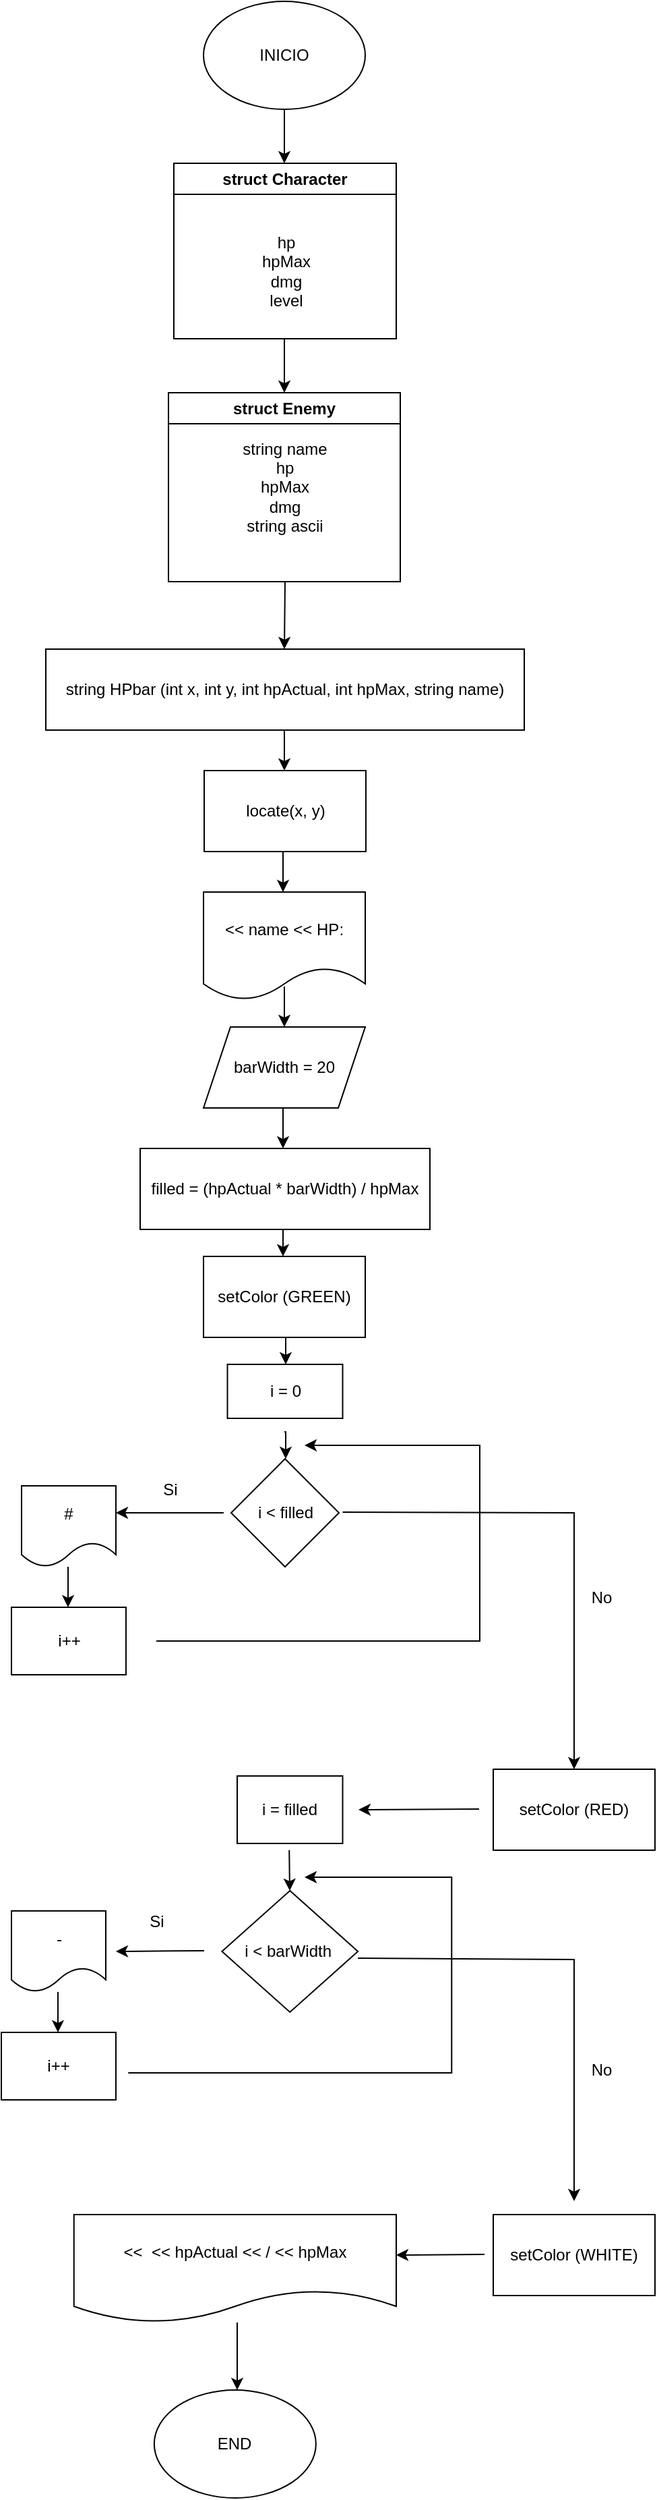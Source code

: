<mxfile version="27.2.0" pages="32">
  <diagram name="Structs" id="zhygFOddckjxZTnWizrw">
    <mxGraphModel dx="1235" dy="559" grid="1" gridSize="10" guides="1" tooltips="1" connect="1" arrows="1" fold="1" page="1" pageScale="1" pageWidth="850" pageHeight="1100" math="0" shadow="0">
      <root>
        <mxCell id="0" />
        <mxCell id="1" parent="0" />
        <mxCell id="tRCp2KduntfdY7Zeim3E-1" value="" style="endArrow=classic;html=1;rounded=0;" edge="1" parent="1">
          <mxGeometry width="50" height="50" relative="1" as="geometry">
            <mxPoint x="425" y="90" as="sourcePoint" />
            <mxPoint x="425" y="130" as="targetPoint" />
          </mxGeometry>
        </mxCell>
        <mxCell id="tRCp2KduntfdY7Zeim3E-2" value="struct Character" style="swimlane;whiteSpace=wrap;html=1;" vertex="1" parent="1">
          <mxGeometry x="343" y="130" width="165" height="130" as="geometry" />
        </mxCell>
        <mxCell id="tRCp2KduntfdY7Zeim3E-3" value="hp&lt;div&gt;hpMax&lt;/div&gt;&lt;div&gt;dmg&lt;/div&gt;&lt;div&gt;level&lt;/div&gt;" style="text;html=1;align=center;verticalAlign=middle;resizable=0;points=[];autosize=1;strokeColor=none;fillColor=none;" vertex="1" parent="tRCp2KduntfdY7Zeim3E-2">
          <mxGeometry x="52.5" y="45" width="60" height="70" as="geometry" />
        </mxCell>
        <mxCell id="tRCp2KduntfdY7Zeim3E-4" value="INICIO" style="ellipse;whiteSpace=wrap;html=1;" vertex="1" parent="1">
          <mxGeometry x="365" y="10" width="120" height="80" as="geometry" />
        </mxCell>
        <mxCell id="tRCp2KduntfdY7Zeim3E-5" value="" style="endArrow=classic;html=1;rounded=0;" edge="1" parent="1">
          <mxGeometry width="50" height="50" relative="1" as="geometry">
            <mxPoint x="425" y="260" as="sourcePoint" />
            <mxPoint x="425" y="300" as="targetPoint" />
            <Array as="points">
              <mxPoint x="425" y="260" />
            </Array>
          </mxGeometry>
        </mxCell>
        <mxCell id="tRCp2KduntfdY7Zeim3E-6" value="struct Enemy" style="swimlane;whiteSpace=wrap;html=1;" vertex="1" parent="1">
          <mxGeometry x="339" y="300" width="172" height="140" as="geometry" />
        </mxCell>
        <mxCell id="tRCp2KduntfdY7Zeim3E-7" value="string name&lt;div&gt;hp&lt;/div&gt;&lt;div&gt;hpMax&lt;/div&gt;&lt;div&gt;dmg&lt;/div&gt;&lt;div&gt;string ascii&lt;/div&gt;" style="text;html=1;align=center;verticalAlign=middle;resizable=0;points=[];autosize=1;strokeColor=none;fillColor=none;" vertex="1" parent="tRCp2KduntfdY7Zeim3E-6">
          <mxGeometry x="41" y="25" width="90" height="90" as="geometry" />
        </mxCell>
        <mxCell id="tRCp2KduntfdY7Zeim3E-8" value="" style="endArrow=classic;html=1;rounded=0;" edge="1" parent="1">
          <mxGeometry width="50" height="50" relative="1" as="geometry">
            <mxPoint x="425.5" y="440" as="sourcePoint" />
            <mxPoint x="425" y="490" as="targetPoint" />
          </mxGeometry>
        </mxCell>
        <mxCell id="tRCp2KduntfdY7Zeim3E-9" value="string HPbar (int x, int y, int hpActual, int hpMax, string name)" style="rounded=0;whiteSpace=wrap;html=1;" vertex="1" parent="1">
          <mxGeometry x="248" y="490" width="355" height="60" as="geometry" />
        </mxCell>
        <mxCell id="tRCp2KduntfdY7Zeim3E-10" value="" style="endArrow=classic;html=1;rounded=0;" edge="1" parent="1">
          <mxGeometry width="50" height="50" relative="1" as="geometry">
            <mxPoint x="425" y="550" as="sourcePoint" />
            <mxPoint x="425" y="580" as="targetPoint" />
          </mxGeometry>
        </mxCell>
        <mxCell id="tRCp2KduntfdY7Zeim3E-11" value="locate(x, y)" style="rounded=0;whiteSpace=wrap;html=1;" vertex="1" parent="1">
          <mxGeometry x="365.5" y="580" width="120" height="60" as="geometry" />
        </mxCell>
        <mxCell id="tRCp2KduntfdY7Zeim3E-12" value="" style="endArrow=classic;html=1;rounded=0;" edge="1" parent="1">
          <mxGeometry width="50" height="50" relative="1" as="geometry">
            <mxPoint x="424" y="640" as="sourcePoint" />
            <mxPoint x="424" y="670" as="targetPoint" />
          </mxGeometry>
        </mxCell>
        <mxCell id="tRCp2KduntfdY7Zeim3E-13" value="&amp;lt;&amp;lt; name &amp;lt;&amp;lt; HP:" style="shape=document;whiteSpace=wrap;html=1;boundedLbl=1;" vertex="1" parent="1">
          <mxGeometry x="365" y="670" width="120" height="80" as="geometry" />
        </mxCell>
        <mxCell id="tRCp2KduntfdY7Zeim3E-14" value="" style="endArrow=classic;html=1;rounded=0;" edge="1" parent="1">
          <mxGeometry width="50" height="50" relative="1" as="geometry">
            <mxPoint x="425" y="740" as="sourcePoint" />
            <mxPoint x="425" y="770" as="targetPoint" />
          </mxGeometry>
        </mxCell>
        <mxCell id="tRCp2KduntfdY7Zeim3E-15" value="barWidth = 20" style="shape=parallelogram;perimeter=parallelogramPerimeter;whiteSpace=wrap;html=1;fixedSize=1;" vertex="1" parent="1">
          <mxGeometry x="365" y="770" width="120" height="60" as="geometry" />
        </mxCell>
        <mxCell id="tRCp2KduntfdY7Zeim3E-16" value="&lt;span style=&quot;font-size: 12px;&quot;&gt;filled = (hpActual * barWidth) / hpMax&lt;/span&gt;" style="rounded=0;whiteSpace=wrap;html=1;" vertex="1" parent="1">
          <mxGeometry x="318" y="860" width="215" height="60" as="geometry" />
        </mxCell>
        <mxCell id="tRCp2KduntfdY7Zeim3E-17" value="" style="endArrow=classic;html=1;rounded=0;" edge="1" parent="1">
          <mxGeometry width="50" height="50" relative="1" as="geometry">
            <mxPoint x="424" y="830" as="sourcePoint" />
            <mxPoint x="424" y="860" as="targetPoint" />
          </mxGeometry>
        </mxCell>
        <mxCell id="tRCp2KduntfdY7Zeim3E-18" value="" style="endArrow=classic;html=1;rounded=0;" edge="1" parent="1">
          <mxGeometry width="50" height="50" relative="1" as="geometry">
            <mxPoint x="424" y="920" as="sourcePoint" />
            <mxPoint x="424" y="940" as="targetPoint" />
          </mxGeometry>
        </mxCell>
        <mxCell id="tRCp2KduntfdY7Zeim3E-19" value="setColor (GREEN)" style="rounded=0;whiteSpace=wrap;html=1;" vertex="1" parent="1">
          <mxGeometry x="365" y="940" width="120" height="60" as="geometry" />
        </mxCell>
        <mxCell id="tRCp2KduntfdY7Zeim3E-20" value="" style="edgeStyle=orthogonalEdgeStyle;rounded=0;orthogonalLoop=1;jettySize=auto;html=1;exitX=0.5;exitY=0;exitDx=0;exitDy=0;" edge="1" parent="1">
          <mxGeometry relative="1" as="geometry">
            <mxPoint x="425" y="1000" as="sourcePoint" />
            <mxPoint x="426" y="1020" as="targetPoint" />
          </mxGeometry>
        </mxCell>
        <mxCell id="tRCp2KduntfdY7Zeim3E-21" value="i &amp;lt; filled" style="rhombus;whiteSpace=wrap;html=1;" vertex="1" parent="1">
          <mxGeometry x="385.5" y="1090" width="80" height="80" as="geometry" />
        </mxCell>
        <mxCell id="tRCp2KduntfdY7Zeim3E-22" value="i = 0" style="rounded=0;whiteSpace=wrap;html=1;" vertex="1" parent="1">
          <mxGeometry x="382.75" y="1020" width="85.5" height="40" as="geometry" />
        </mxCell>
        <mxCell id="tRCp2KduntfdY7Zeim3E-23" value="" style="edgeStyle=orthogonalEdgeStyle;rounded=0;orthogonalLoop=1;jettySize=auto;html=1;exitX=0.5;exitY=0;exitDx=0;exitDy=0;" edge="1" parent="1">
          <mxGeometry relative="1" as="geometry">
            <mxPoint x="425" y="1070" as="sourcePoint" />
            <mxPoint x="426" y="1090" as="targetPoint" />
          </mxGeometry>
        </mxCell>
        <mxCell id="tRCp2KduntfdY7Zeim3E-24" value="" style="edgeStyle=orthogonalEdgeStyle;rounded=0;orthogonalLoop=1;jettySize=auto;html=1;" edge="1" parent="1">
          <mxGeometry relative="1" as="geometry">
            <mxPoint x="380" y="1130" as="sourcePoint" />
            <mxPoint x="300" y="1130" as="targetPoint" />
            <Array as="points">
              <mxPoint x="302.7" y="1130" />
              <mxPoint x="303.7" y="1130" />
            </Array>
          </mxGeometry>
        </mxCell>
        <mxCell id="tRCp2KduntfdY7Zeim3E-25" value="#" style="shape=document;whiteSpace=wrap;html=1;boundedLbl=1;" vertex="1" parent="1">
          <mxGeometry x="230" y="1110" width="70" height="60" as="geometry" />
        </mxCell>
        <mxCell id="tRCp2KduntfdY7Zeim3E-26" value="" style="endArrow=classic;html=1;rounded=0;" edge="1" parent="1">
          <mxGeometry width="50" height="50" relative="1" as="geometry">
            <mxPoint x="264.5" y="1170" as="sourcePoint" />
            <mxPoint x="264.5" y="1200" as="targetPoint" />
          </mxGeometry>
        </mxCell>
        <mxCell id="tRCp2KduntfdY7Zeim3E-27" value="i++" style="rounded=0;whiteSpace=wrap;html=1;" vertex="1" parent="1">
          <mxGeometry x="222.5" y="1200" width="85" height="50" as="geometry" />
        </mxCell>
        <mxCell id="tRCp2KduntfdY7Zeim3E-28" value="" style="endArrow=classic;html=1;rounded=0;" edge="1" parent="1">
          <mxGeometry width="50" height="50" relative="1" as="geometry">
            <mxPoint x="330" y="1225" as="sourcePoint" />
            <mxPoint x="440" y="1080" as="targetPoint" />
            <Array as="points">
              <mxPoint x="570" y="1225" />
              <mxPoint x="570" y="1080" />
            </Array>
          </mxGeometry>
        </mxCell>
        <mxCell id="tRCp2KduntfdY7Zeim3E-29" value="" style="endArrow=classic;html=1;rounded=0;" edge="1" parent="1">
          <mxGeometry width="50" height="50" relative="1" as="geometry">
            <mxPoint x="468.25" y="1129.5" as="sourcePoint" />
            <mxPoint x="640" y="1320" as="targetPoint" />
            <Array as="points">
              <mxPoint x="640" y="1130" />
            </Array>
          </mxGeometry>
        </mxCell>
        <mxCell id="tRCp2KduntfdY7Zeim3E-30" value="setColor (RED)" style="rounded=0;whiteSpace=wrap;html=1;" vertex="1" parent="1">
          <mxGeometry x="580" y="1320" width="120" height="60" as="geometry" />
        </mxCell>
        <mxCell id="tRCp2KduntfdY7Zeim3E-31" value="" style="endArrow=classic;html=1;rounded=0;" edge="1" parent="1">
          <mxGeometry width="50" height="50" relative="1" as="geometry">
            <mxPoint x="569.5" y="1349.5" as="sourcePoint" />
            <mxPoint x="480" y="1350" as="targetPoint" />
          </mxGeometry>
        </mxCell>
        <mxCell id="tRCp2KduntfdY7Zeim3E-32" value="i = filled" style="rounded=0;whiteSpace=wrap;html=1;" vertex="1" parent="1">
          <mxGeometry x="390" y="1325" width="78.25" height="50" as="geometry" />
        </mxCell>
        <mxCell id="tRCp2KduntfdY7Zeim3E-33" value="" style="endArrow=classic;html=1;rounded=0;" edge="1" parent="1">
          <mxGeometry width="50" height="50" relative="1" as="geometry">
            <mxPoint x="428.62" y="1380" as="sourcePoint" />
            <mxPoint x="428.99" y="1410" as="targetPoint" />
          </mxGeometry>
        </mxCell>
        <mxCell id="tRCp2KduntfdY7Zeim3E-34" value="i &amp;lt; barWidth&amp;nbsp;" style="rhombus;whiteSpace=wrap;html=1;" vertex="1" parent="1">
          <mxGeometry x="378.69" y="1410" width="100.87" height="90" as="geometry" />
        </mxCell>
        <mxCell id="tRCp2KduntfdY7Zeim3E-35" value="" style="endArrow=classic;html=1;rounded=0;" edge="1" parent="1">
          <mxGeometry width="50" height="50" relative="1" as="geometry">
            <mxPoint x="365.5" y="1454.5" as="sourcePoint" />
            <mxPoint x="300" y="1455" as="targetPoint" />
          </mxGeometry>
        </mxCell>
        <mxCell id="tRCp2KduntfdY7Zeim3E-36" value="-" style="shape=document;whiteSpace=wrap;html=1;boundedLbl=1;" vertex="1" parent="1">
          <mxGeometry x="222.5" y="1425" width="70" height="60" as="geometry" />
        </mxCell>
        <mxCell id="tRCp2KduntfdY7Zeim3E-37" value="" style="endArrow=classic;html=1;rounded=0;" edge="1" parent="1">
          <mxGeometry width="50" height="50" relative="1" as="geometry">
            <mxPoint x="257" y="1485" as="sourcePoint" />
            <mxPoint x="257" y="1515" as="targetPoint" />
          </mxGeometry>
        </mxCell>
        <mxCell id="tRCp2KduntfdY7Zeim3E-38" value="i++" style="rounded=0;whiteSpace=wrap;html=1;" vertex="1" parent="1">
          <mxGeometry x="215" y="1515" width="85" height="50" as="geometry" />
        </mxCell>
        <mxCell id="tRCp2KduntfdY7Zeim3E-39" value="" style="endArrow=classic;html=1;rounded=0;" edge="1" parent="1">
          <mxGeometry width="50" height="50" relative="1" as="geometry">
            <mxPoint x="309.13" y="1545" as="sourcePoint" />
            <mxPoint x="440" y="1400" as="targetPoint" />
            <Array as="points">
              <mxPoint x="549.13" y="1545" />
              <mxPoint x="549.13" y="1400" />
            </Array>
          </mxGeometry>
        </mxCell>
        <mxCell id="tRCp2KduntfdY7Zeim3E-40" value="" style="endArrow=classic;html=1;rounded=0;" edge="1" parent="1">
          <mxGeometry width="50" height="50" relative="1" as="geometry">
            <mxPoint x="479.56" y="1460" as="sourcePoint" />
            <mxPoint x="640" y="1640" as="targetPoint" />
            <Array as="points">
              <mxPoint x="640" y="1461" />
            </Array>
          </mxGeometry>
        </mxCell>
        <mxCell id="tRCp2KduntfdY7Zeim3E-41" value="setColor (WHITE)" style="rounded=0;whiteSpace=wrap;html=1;" vertex="1" parent="1">
          <mxGeometry x="580" y="1650" width="120" height="60" as="geometry" />
        </mxCell>
        <mxCell id="tRCp2KduntfdY7Zeim3E-42" value="" style="endArrow=classic;html=1;rounded=0;" edge="1" parent="1">
          <mxGeometry width="50" height="50" relative="1" as="geometry">
            <mxPoint x="573.5" y="1679.5" as="sourcePoint" />
            <mxPoint x="508" y="1680" as="targetPoint" />
          </mxGeometry>
        </mxCell>
        <mxCell id="tRCp2KduntfdY7Zeim3E-43" value="&amp;lt;&amp;lt;&amp;nbsp; &amp;lt;&amp;lt; hpActual &amp;lt;&amp;lt; / &amp;lt;&amp;lt; hpMax" style="shape=document;whiteSpace=wrap;html=1;boundedLbl=1;" vertex="1" parent="1">
          <mxGeometry x="268.87" y="1650" width="239.13" height="80" as="geometry" />
        </mxCell>
        <mxCell id="tRCp2KduntfdY7Zeim3E-44" value="" style="endArrow=classic;html=1;rounded=0;" edge="1" parent="1">
          <mxGeometry width="50" height="50" relative="1" as="geometry">
            <mxPoint x="390" y="1730" as="sourcePoint" />
            <mxPoint x="390" y="1780" as="targetPoint" />
          </mxGeometry>
        </mxCell>
        <mxCell id="tRCp2KduntfdY7Zeim3E-45" value="END" style="ellipse;whiteSpace=wrap;html=1;" vertex="1" parent="1">
          <mxGeometry x="328.43" y="1780" width="120" height="80" as="geometry" />
        </mxCell>
        <mxCell id="tRCp2KduntfdY7Zeim3E-46" value="Si" style="text;html=1;align=center;verticalAlign=middle;resizable=0;points=[];autosize=1;strokeColor=none;fillColor=none;" vertex="1" parent="1">
          <mxGeometry x="325" y="1098" width="30" height="30" as="geometry" />
        </mxCell>
        <mxCell id="tRCp2KduntfdY7Zeim3E-47" value="No" style="text;html=1;align=center;verticalAlign=middle;resizable=0;points=[];autosize=1;strokeColor=none;fillColor=none;" vertex="1" parent="1">
          <mxGeometry x="640" y="1178" width="40" height="30" as="geometry" />
        </mxCell>
        <mxCell id="tRCp2KduntfdY7Zeim3E-48" value="Si" style="text;html=1;align=center;verticalAlign=middle;resizable=0;points=[];autosize=1;strokeColor=none;fillColor=none;" vertex="1" parent="1">
          <mxGeometry x="315" y="1418" width="30" height="30" as="geometry" />
        </mxCell>
        <mxCell id="tRCp2KduntfdY7Zeim3E-49" value="No" style="text;html=1;align=center;verticalAlign=middle;resizable=0;points=[];autosize=1;strokeColor=none;fillColor=none;" vertex="1" parent="1">
          <mxGeometry x="640" y="1528" width="40" height="30" as="geometry" />
        </mxCell>
      </root>
    </mxGraphModel>
  </diagram>
  <diagram name="Variables" id="MZhCmGPj1XZN5d_XjaKg">
    <mxGraphModel dx="1050" dy="475" grid="1" gridSize="10" guides="1" tooltips="1" connect="1" arrows="1" fold="1" page="1" pageScale="1" pageWidth="850" pageHeight="1100" math="0" shadow="0">
      <root>
        <mxCell id="0" />
        <mxCell id="1" parent="0" />
        <mxCell id="KyJIUFWJ5ySVbp9TIZ-C-1" value="INICIO" style="ellipse;whiteSpace=wrap;html=1;" vertex="1" parent="1">
          <mxGeometry x="365" y="20" width="120" height="80" as="geometry" />
        </mxCell>
        <mxCell id="KyJIUFWJ5ySVbp9TIZ-C-2" value="" style="endArrow=classic;html=1;rounded=0;" edge="1" parent="1">
          <mxGeometry width="50" height="50" relative="1" as="geometry">
            <mxPoint x="424" y="100" as="sourcePoint" />
            <mxPoint x="424" y="150" as="targetPoint" />
          </mxGeometry>
        </mxCell>
        <mxCell id="KyJIUFWJ5ySVbp9TIZ-C-3" value="namespace Nivel1" style="swimlane;whiteSpace=wrap;html=1;" vertex="1" parent="1">
          <mxGeometry x="325" y="140" width="200" height="380" as="geometry" />
        </mxCell>
        <mxCell id="KyJIUFWJ5ySVbp9TIZ-C-4" value="MAP_WIDTH&lt;div&gt;&lt;span style=&quot;background-color: transparent; color: light-dark(rgb(0, 0, 0), rgb(255, 255, 255));&quot;&gt;MAP_HEIGHT&lt;/span&gt;&lt;/div&gt;&lt;div&gt;&lt;span style=&quot;background-color: transparent; color: light-dark(rgb(0, 0, 0), rgb(255, 255, 255));&quot;&gt;VIEW_WIDTH&lt;/span&gt;&lt;div&gt;&amp;nbsp;VIEW_HEIGHT&lt;/div&gt;&lt;/div&gt;&lt;div&gt;&lt;br&gt;&lt;/div&gt;&lt;div&gt;Character player&lt;/div&gt;&lt;div&gt;playerX&lt;/div&gt;&lt;div&gt;playerY&lt;/div&gt;&lt;div&gt;&lt;br&gt;&lt;/div&gt;&lt;div&gt;defeatedEnemies&lt;/div&gt;&lt;div&gt;TOTAL_ENEMIES&lt;/div&gt;&lt;div&gt;&lt;br&gt;&lt;/div&gt;&lt;div&gt;bool keyHeld&lt;/div&gt;&lt;div&gt;unsigned long lastMoveTime&lt;/div&gt;&lt;div&gt;unsigned long repeatDelay&lt;/div&gt;&lt;div&gt;&lt;br&gt;&lt;/div&gt;&lt;div&gt;bool unlockGate&lt;/div&gt;&lt;div&gt;bool bossDefeated&lt;/div&gt;&lt;div&gt;&lt;br&gt;&lt;/div&gt;&lt;div&gt;Boss firstboss&lt;/div&gt;" style="text;html=1;align=center;verticalAlign=middle;resizable=0;points=[];autosize=1;strokeColor=none;fillColor=none;" vertex="1" parent="KyJIUFWJ5ySVbp9TIZ-C-3">
          <mxGeometry x="10" y="50" width="180" height="300" as="geometry" />
        </mxCell>
        <mxCell id="KyJIUFWJ5ySVbp9TIZ-C-5" value="" style="endArrow=classic;html=1;rounded=0;" edge="1" parent="1">
          <mxGeometry width="50" height="50" relative="1" as="geometry">
            <mxPoint x="425" y="525" as="sourcePoint" />
            <mxPoint x="425" y="575" as="targetPoint" />
          </mxGeometry>
        </mxCell>
        <mxCell id="KyJIUFWJ5ySVbp9TIZ-C-6" value="" style="swimlane;startSize=0;" vertex="1" parent="1">
          <mxGeometry x="335" y="580" width="180" height="40" as="geometry" />
        </mxCell>
        <mxCell id="KyJIUFWJ5ySVbp9TIZ-C-7" value="actualLevel" style="text;html=1;align=center;verticalAlign=middle;resizable=0;points=[];autosize=1;strokeColor=none;fillColor=none;" vertex="1" parent="KyJIUFWJ5ySVbp9TIZ-C-6">
          <mxGeometry x="50" y="5" width="80" height="30" as="geometry" />
        </mxCell>
        <mxCell id="KyJIUFWJ5ySVbp9TIZ-C-8" value="" style="endArrow=classic;html=1;rounded=0;" edge="1" parent="1" target="KyJIUFWJ5ySVbp9TIZ-C-9">
          <mxGeometry width="50" height="50" relative="1" as="geometry">
            <mxPoint x="425" y="620" as="sourcePoint" />
            <mxPoint x="425" y="670" as="targetPoint" />
          </mxGeometry>
        </mxCell>
        <mxCell id="KyJIUFWJ5ySVbp9TIZ-C-9" value="FIN" style="ellipse;whiteSpace=wrap;html=1;" vertex="1" parent="1">
          <mxGeometry x="365" y="670" width="120" height="80" as="geometry" />
        </mxCell>
      </root>
    </mxGraphModel>
  </diagram>
  <diagram name="Boss" id="-xojYfYeVdAeKcYNd_Vd">
    <mxGraphModel dx="1050" dy="475" grid="1" gridSize="10" guides="1" tooltips="1" connect="1" arrows="1" fold="1" page="1" pageScale="1" pageWidth="850" pageHeight="1100" math="0" shadow="0">
      <root>
        <mxCell id="0" />
        <mxCell id="1" parent="0" />
        <mxCell id="r0BF32Gphxg9zHTokd2c-1" value="INICIO" style="ellipse;whiteSpace=wrap;html=1;" vertex="1" parent="1">
          <mxGeometry x="365" y="20" width="120" height="80" as="geometry" />
        </mxCell>
        <mxCell id="r0BF32Gphxg9zHTokd2c-2" value="" style="endArrow=classic;html=1;rounded=0;" edge="1" parent="1">
          <mxGeometry width="50" height="50" relative="1" as="geometry">
            <mxPoint x="424" y="110" as="sourcePoint" />
            <mxPoint x="424" y="170" as="targetPoint" />
          </mxGeometry>
        </mxCell>
        <mxCell id="r0BF32Gphxg9zHTokd2c-3" value="struct Boss" style="swimlane;whiteSpace=wrap;html=1;" vertex="1" parent="1">
          <mxGeometry x="335" y="170" width="180" height="160" as="geometry" />
        </mxCell>
        <mxCell id="r0BF32Gphxg9zHTokd2c-4" value="&lt;div&gt;&lt;span style=&quot;font-size: 12px;&quot;&gt;string name&lt;/span&gt;&lt;/div&gt;&lt;div&gt;&lt;span style=&quot;background-color: transparent; color: light-dark(rgb(0, 0, 0), rgb(255, 255, 255));&quot;&gt;hp&lt;/span&gt;&lt;/div&gt;&lt;div&gt;&lt;span style=&quot;background-color: transparent; color: light-dark(rgb(0, 0, 0), rgb(255, 255, 255));&quot;&gt;hpMax&lt;/span&gt;&lt;/div&gt;&lt;div&gt;&lt;span style=&quot;background-color: transparent; color: light-dark(rgb(0, 0, 0), rgb(255, 255, 255));&quot;&gt;dmg&lt;/span&gt;&lt;/div&gt;&lt;div&gt;&lt;span style=&quot;background-color: transparent; color: light-dark(rgb(0, 0, 0), rgb(255, 255, 255));&quot;&gt;string ascii&lt;/span&gt;&lt;/div&gt;" style="text;html=1;align=center;verticalAlign=middle;resizable=0;points=[];autosize=1;strokeColor=none;fillColor=none;" vertex="1" parent="r0BF32Gphxg9zHTokd2c-3">
          <mxGeometry x="45" y="35" width="90" height="90" as="geometry" />
        </mxCell>
        <mxCell id="r0BF32Gphxg9zHTokd2c-5" value="" style="endArrow=classic;html=1;rounded=0;" edge="1" parent="1">
          <mxGeometry width="50" height="50" relative="1" as="geometry">
            <mxPoint x="424" y="340" as="sourcePoint" />
            <mxPoint x="424" y="400" as="targetPoint" />
          </mxGeometry>
        </mxCell>
        <mxCell id="r0BF32Gphxg9zHTokd2c-6" value="END" style="ellipse;whiteSpace=wrap;html=1;" vertex="1" parent="1">
          <mxGeometry x="365" y="400" width="120" height="80" as="geometry" />
        </mxCell>
      </root>
    </mxGraphModel>
  </diagram>
  <diagram name="Temporal" id="4lrm1EupgGYAmgDqUEJ3">
    <mxGraphModel dx="1050" dy="475" grid="1" gridSize="10" guides="1" tooltips="1" connect="1" arrows="1" fold="1" page="1" pageScale="1" pageWidth="850" pageHeight="1100" math="0" shadow="0">
      <root>
        <mxCell id="0" />
        <mxCell id="1" parent="0" />
        <mxCell id="CyXz5pm9e9m5LoA1GUZV-1" value="INICIO" style="ellipse;whiteSpace=wrap;html=1;" vertex="1" parent="1">
          <mxGeometry x="365" y="20" width="120" height="80" as="geometry" />
        </mxCell>
        <mxCell id="CyXz5pm9e9m5LoA1GUZV-3" value="" style="endArrow=classic;html=1;rounded=0;" edge="1" parent="1">
          <mxGeometry width="50" height="50" relative="1" as="geometry">
            <mxPoint x="425" y="110" as="sourcePoint" />
            <mxPoint x="425" y="150" as="targetPoint" />
          </mxGeometry>
        </mxCell>
        <mxCell id="CyXz5pm9e9m5LoA1GUZV-4" value="Boss firstBoss =&amp;nbsp;&lt;div&gt;&lt;br&gt;&lt;div&gt;string name = &quot;name&quot;;&lt;/div&gt;&lt;div&gt;hp = 120;&lt;/div&gt;&lt;div&gt;hpMax = 120;&lt;/div&gt;&lt;div&gt;dmg = 15;&lt;/div&gt;&lt;div&gt;string ascii = R &quot;( ascii ) &quot;&amp;nbsp;&lt;/div&gt;&lt;/div&gt;" style="rounded=0;whiteSpace=wrap;html=1;" vertex="1" parent="1">
          <mxGeometry x="324" y="160" width="202" height="150" as="geometry" />
        </mxCell>
        <mxCell id="CyXz5pm9e9m5LoA1GUZV-5" value="" style="endArrow=classic;html=1;rounded=0;" edge="1" parent="1">
          <mxGeometry width="50" height="50" relative="1" as="geometry">
            <mxPoint x="425" y="310" as="sourcePoint" />
            <mxPoint x="425" y="350" as="targetPoint" />
          </mxGeometry>
        </mxCell>
        <mxCell id="CyXz5pm9e9m5LoA1GUZV-6" value="END" style="ellipse;whiteSpace=wrap;html=1;" vertex="1" parent="1">
          <mxGeometry x="365" y="360" width="120" height="80" as="geometry" />
        </mxCell>
      </root>
    </mxGraphModel>
  </diagram>
  <diagram name="movePlayer" id="KaFYPnXxFYjRoGsMBl4h">
    <mxGraphModel dx="2100" dy="950" grid="1" gridSize="10" guides="1" tooltips="1" connect="1" arrows="1" fold="1" page="1" pageScale="1" pageWidth="850" pageHeight="1100" math="0" shadow="0">
      <root>
        <mxCell id="0" />
        <mxCell id="1" parent="0" />
        <mxCell id="lc_d8-voSZTDHMc6ATuh-1" value="INICIO" style="ellipse;whiteSpace=wrap;html=1;" vertex="1" parent="1">
          <mxGeometry x="365" y="10" width="120" height="80" as="geometry" />
        </mxCell>
        <mxCell id="BdX267Wjw5VLsOsJEIJ7-1" value="" style="endArrow=classic;html=1;rounded=0;" edge="1" parent="1">
          <mxGeometry width="50" height="50" relative="1" as="geometry">
            <mxPoint x="425" y="100" as="sourcePoint" />
            <mxPoint x="425" y="150" as="targetPoint" />
          </mxGeometry>
        </mxCell>
        <mxCell id="BdX267Wjw5VLsOsJEIJ7-2" value="&lt;div&gt;&lt;span style=&quot;font-size: 12px;&quot;&gt;const int MAP_WIDTH = 80;&amp;nbsp; &amp;nbsp;&amp;nbsp;&lt;/span&gt;&lt;/div&gt;&lt;div&gt;&lt;span style=&quot;font-size: 12px;&quot;&gt;const int MAP_HEIGHT = 20;&amp;nbsp; &amp;nbsp;&lt;/span&gt;&lt;/div&gt;&lt;div&gt;&lt;span style=&quot;font-size: 12px;&quot;&gt;const int VIEW_WIDTH = 50;&amp;nbsp; &amp;nbsp;&lt;/span&gt;&lt;/div&gt;&lt;div&gt;&lt;span style=&quot;font-size: 12px;&quot;&gt;const int VIEW_HEIGHT = 20;&amp;nbsp;&lt;/span&gt;&lt;/div&gt;&lt;div&gt;&lt;span style=&quot;font-size: 12px;&quot;&gt;&lt;br&gt;&lt;/span&gt;&lt;/div&gt;&lt;div&gt;&lt;span style=&quot;font-size: 12px;&quot;&gt;char map[MAP_HEIGHT][MAP_WIDTH + 1] =&amp;nbsp; &quot;mapa&quot;&amp;nbsp;&lt;/span&gt;&lt;/div&gt;" style="shape=parallelogram;perimeter=parallelogramPerimeter;whiteSpace=wrap;html=1;fixedSize=1;" vertex="1" parent="1">
          <mxGeometry x="243" y="160" width="365" height="140" as="geometry" />
        </mxCell>
        <mxCell id="BdX267Wjw5VLsOsJEIJ7-4" value="" style="endArrow=classic;html=1;rounded=0;" edge="1" parent="1">
          <mxGeometry width="50" height="50" relative="1" as="geometry">
            <mxPoint x="424" y="310" as="sourcePoint" />
            <mxPoint x="424" y="360" as="targetPoint" />
          </mxGeometry>
        </mxCell>
        <mxCell id="V3sM8x7y5ub4RhV4cwtn-1" value="Character player =&amp;nbsp;&lt;div&gt;&lt;div&gt;&lt;br&gt;&lt;/div&gt;&lt;div&gt;hp = 100&lt;/div&gt;&lt;div&gt;hpMax = 100&lt;/div&gt;&lt;div&gt;dmg = 10&lt;/div&gt;&lt;div&gt;level = 1&amp;nbsp;&lt;/div&gt;&lt;/div&gt;" style="rounded=0;whiteSpace=wrap;html=1;" vertex="1" parent="1">
          <mxGeometry x="324" y="360" width="202" height="120" as="geometry" />
        </mxCell>
        <mxCell id="V3sM8x7y5ub4RhV4cwtn-2" value="" style="endArrow=classic;html=1;rounded=0;" edge="1" parent="1">
          <mxGeometry width="50" height="50" relative="1" as="geometry">
            <mxPoint x="425" y="490" as="sourcePoint" />
            <mxPoint x="425" y="530" as="targetPoint" />
          </mxGeometry>
        </mxCell>
        <mxCell id="5XrWDvGjJ7FsfMjJQ8c5-3" value="" style="edgeStyle=orthogonalEdgeStyle;rounded=0;orthogonalLoop=1;jettySize=auto;html=1;" edge="1" parent="1" source="Qp2OY3mY9kXTGLKZclDu-1" target="5XrWDvGjJ7FsfMjJQ8c5-1">
          <mxGeometry relative="1" as="geometry" />
        </mxCell>
        <mxCell id="Qp2OY3mY9kXTGLKZclDu-1" value="&lt;div&gt;&lt;span style=&quot;font-size: 12px;&quot;&gt;int playerX = 10, playerY = 10&lt;/span&gt;&lt;/div&gt;&lt;div&gt;&lt;span style=&quot;font-size: 12px;&quot;&gt;bool unlockGate = false&lt;/span&gt;&lt;/div&gt;&lt;div&gt;&lt;span style=&quot;font-size: 12px;&quot;&gt;bool bossDefeated = false&lt;/span&gt;&lt;/div&gt;" style="shape=parallelogram;perimeter=parallelogramPerimeter;whiteSpace=wrap;html=1;fixedSize=1;" vertex="1" parent="1">
          <mxGeometry x="295" y="530" width="259.5" height="60" as="geometry" />
        </mxCell>
        <mxCell id="Qp2OY3mY9kXTGLKZclDu-2" value="" style="endArrow=classic;html=1;rounded=0;" edge="1" parent="1">
          <mxGeometry width="50" height="50" relative="1" as="geometry">
            <mxPoint x="425" y="590" as="sourcePoint" />
            <mxPoint x="425" y="630" as="targetPoint" />
          </mxGeometry>
        </mxCell>
        <mxCell id="5XrWDvGjJ7FsfMjJQ8c5-1" value="&lt;span style=&quot;font-size: 12px;&quot;&gt;void movePlayer(int dx, int dy)&lt;/span&gt;" style="rounded=0;whiteSpace=wrap;html=1;" vertex="1" parent="1">
          <mxGeometry x="307.5" y="630" width="234.5" height="60" as="geometry" />
        </mxCell>
        <mxCell id="5XrWDvGjJ7FsfMjJQ8c5-6" value="" style="endArrow=classic;html=1;rounded=0;" edge="1" parent="1">
          <mxGeometry width="50" height="50" relative="1" as="geometry">
            <mxPoint x="424" y="690" as="sourcePoint" />
            <mxPoint x="424" y="730" as="targetPoint" />
          </mxGeometry>
        </mxCell>
        <mxCell id="5XrWDvGjJ7FsfMjJQ8c5-7" value="&lt;div&gt;&lt;span style=&quot;font-size: 12px;&quot;&gt;int newX = playerX + dx;&lt;/span&gt;&lt;/div&gt;&lt;div&gt;&lt;span style=&quot;font-size: 12px;&quot;&gt;int newY = playerY + dy;&lt;/span&gt;&lt;/div&gt;&lt;div&gt;&lt;br&gt;&lt;/div&gt;" style="rounded=0;whiteSpace=wrap;html=1;" vertex="1" parent="1">
          <mxGeometry x="332.88" y="730" width="185.25" height="60" as="geometry" />
        </mxCell>
        <mxCell id="5XrWDvGjJ7FsfMjJQ8c5-8" value="" style="endArrow=classic;html=1;rounded=0;" edge="1" parent="1">
          <mxGeometry width="50" height="50" relative="1" as="geometry">
            <mxPoint x="424" y="790" as="sourcePoint" />
            <mxPoint x="424" y="830" as="targetPoint" />
          </mxGeometry>
        </mxCell>
        <mxCell id="5XrWDvGjJ7FsfMjJQ8c5-10" value="&lt;span style=&quot;font-size: 12px;&quot;&gt;newX &amp;lt; 0 || newX &amp;gt;= MAP_WIDTH || newY &amp;lt; 0 || newY &amp;gt;= MAP_HEIGHT&lt;/span&gt;" style="rhombus;whiteSpace=wrap;html=1;" vertex="1" parent="1">
          <mxGeometry x="188.57" y="840" width="473.88" height="90" as="geometry" />
        </mxCell>
        <mxCell id="5XrWDvGjJ7FsfMjJQ8c5-12" value="" style="endArrow=classic;html=1;rounded=0;" edge="1" parent="1">
          <mxGeometry width="50" height="50" relative="1" as="geometry">
            <mxPoint x="425.01" y="940" as="sourcePoint" />
            <mxPoint x="425.01" y="980" as="targetPoint" />
          </mxGeometry>
        </mxCell>
        <mxCell id="5XrWDvGjJ7FsfMjJQ8c5-13" value="return" style="rounded=0;whiteSpace=wrap;html=1;" vertex="1" parent="1">
          <mxGeometry x="382.51" y="990" width="84.49" height="30" as="geometry" />
        </mxCell>
        <mxCell id="5XrWDvGjJ7FsfMjJQ8c5-14" value="" style="endArrow=classic;html=1;rounded=0;" edge="1" parent="1">
          <mxGeometry width="50" height="50" relative="1" as="geometry">
            <mxPoint x="425.01" y="1020" as="sourcePoint" />
            <mxPoint x="425.01" y="1060" as="targetPoint" />
          </mxGeometry>
        </mxCell>
        <mxCell id="5XrWDvGjJ7FsfMjJQ8c5-15" value="&lt;span style=&quot;font-size: 12px;&quot;&gt;char destiny = map[newY][newX]&amp;nbsp;&lt;/span&gt;" style="shape=parallelogram;perimeter=parallelogramPerimeter;whiteSpace=wrap;html=1;fixedSize=1;" vertex="1" parent="1">
          <mxGeometry x="302.88" y="1060" width="245.25" height="60" as="geometry" />
        </mxCell>
        <mxCell id="5XrWDvGjJ7FsfMjJQ8c5-16" value="" style="endArrow=classic;html=1;rounded=0;" edge="1" parent="1">
          <mxGeometry width="50" height="50" relative="1" as="geometry">
            <mxPoint x="425.01" y="1120" as="sourcePoint" />
            <mxPoint x="425.01" y="1160" as="targetPoint" />
          </mxGeometry>
        </mxCell>
        <mxCell id="5XrWDvGjJ7FsfMjJQ8c5-17" value="&lt;span style=&quot;font-size: 12px;&quot;&gt;destiny == &#39;#&#39;&amp;nbsp;&lt;/span&gt;" style="rhombus;whiteSpace=wrap;html=1;" vertex="1" parent="1">
          <mxGeometry x="328.25" y="1160" width="193" height="80" as="geometry" />
        </mxCell>
        <mxCell id="5XrWDvGjJ7FsfMjJQ8c5-21" value="return" style="rounded=0;whiteSpace=wrap;html=1;" vertex="1" parent="1">
          <mxGeometry x="383.27" y="1280" width="84.49" height="30" as="geometry" />
        </mxCell>
        <mxCell id="5XrWDvGjJ7FsfMjJQ8c5-22" value="" style="endArrow=classic;html=1;rounded=0;" edge="1" parent="1">
          <mxGeometry width="50" height="50" relative="1" as="geometry">
            <mxPoint x="425.77" y="1310" as="sourcePoint" />
            <mxPoint x="425.77" y="1350" as="targetPoint" />
          </mxGeometry>
        </mxCell>
        <mxCell id="5XrWDvGjJ7FsfMjJQ8c5-26" value="" style="endArrow=classic;html=1;rounded=0;" edge="1" parent="1">
          <mxGeometry width="50" height="50" relative="1" as="geometry">
            <mxPoint x="425.01" y="1240" as="sourcePoint" />
            <mxPoint x="425.01" y="1280" as="targetPoint" />
          </mxGeometry>
        </mxCell>
        <mxCell id="5XrWDvGjJ7FsfMjJQ8c5-27" value="&lt;span style=&quot;font-size: 12px;&quot;&gt;destiny == &#39;~&#39;&lt;/span&gt;&lt;span style=&quot;background-color: transparent; color: light-dark(rgb(0, 0, 0), rgb(255, 255, 255));&quot;&gt;&amp;nbsp;&lt;/span&gt;" style="rhombus;whiteSpace=wrap;html=1;" vertex="1" parent="1">
          <mxGeometry x="329" y="1350" width="193" height="80" as="geometry" />
        </mxCell>
        <mxCell id="5XrWDvGjJ7FsfMjJQ8c5-28" value="return" style="rounded=0;whiteSpace=wrap;html=1;" vertex="1" parent="1">
          <mxGeometry x="384.02" y="1470" width="84.49" height="30" as="geometry" />
        </mxCell>
        <mxCell id="5XrWDvGjJ7FsfMjJQ8c5-29" value="" style="endArrow=classic;html=1;rounded=0;" edge="1" parent="1">
          <mxGeometry width="50" height="50" relative="1" as="geometry">
            <mxPoint x="425.76" y="1430" as="sourcePoint" />
            <mxPoint x="425.76" y="1470" as="targetPoint" />
          </mxGeometry>
        </mxCell>
        <mxCell id="5XrWDvGjJ7FsfMjJQ8c5-31" value="" style="endArrow=classic;html=1;rounded=0;" edge="1" parent="1">
          <mxGeometry width="50" height="50" relative="1" as="geometry">
            <mxPoint x="425.03" y="1500" as="sourcePoint" />
            <mxPoint x="425.03" y="1540" as="targetPoint" />
          </mxGeometry>
        </mxCell>
        <mxCell id="5XrWDvGjJ7FsfMjJQ8c5-32" value="&lt;span style=&quot;font-size: 12px;&quot;&gt;destiny == &#39;N&#39;&lt;/span&gt;&lt;span style=&quot;background-color: transparent; color: light-dark(rgb(0, 0, 0), rgb(255, 255, 255));&quot;&gt;&amp;nbsp;&lt;/span&gt;" style="rhombus;whiteSpace=wrap;html=1;" vertex="1" parent="1">
          <mxGeometry x="328.26" y="1540" width="193" height="80" as="geometry" />
        </mxCell>
        <mxCell id="5XrWDvGjJ7FsfMjJQ8c5-34" value="" style="endArrow=classic;html=1;rounded=0;" edge="1" parent="1">
          <mxGeometry width="50" height="50" relative="1" as="geometry">
            <mxPoint x="425.02" y="1620" as="sourcePoint" />
            <mxPoint x="425.02" y="1660" as="targetPoint" />
          </mxGeometry>
        </mxCell>
        <mxCell id="gEK3pToIA1etcPGXGZ55-1" value="Khbit()&lt;div&gt;(Hay alguna tecla?)&lt;/div&gt;" style="rhombus;whiteSpace=wrap;html=1;" vertex="1" parent="1">
          <mxGeometry x="353.77" y="1660" width="145" height="120" as="geometry" />
        </mxCell>
        <mxCell id="gEK3pToIA1etcPGXGZ55-2" value="" style="endArrow=classic;html=1;rounded=0;" edge="1" parent="1">
          <mxGeometry width="50" height="50" relative="1" as="geometry">
            <mxPoint x="340" y="1720" as="sourcePoint" />
            <mxPoint x="240" y="1840" as="targetPoint" />
            <Array as="points">
              <mxPoint x="240" y="1720" />
            </Array>
          </mxGeometry>
        </mxCell>
        <mxCell id="gEK3pToIA1etcPGXGZ55-3" value="" style="endArrow=classic;html=1;rounded=0;" edge="1" parent="1">
          <mxGeometry width="50" height="50" relative="1" as="geometry">
            <mxPoint x="510" y="1719.44" as="sourcePoint" />
            <mxPoint x="600" y="1890" as="targetPoint" />
            <Array as="points">
              <mxPoint x="600" y="1720" />
            </Array>
          </mxGeometry>
        </mxCell>
        <mxCell id="gEK3pToIA1etcPGXGZ55-4" value="Si" style="text;html=1;align=center;verticalAlign=middle;resizable=0;points=[];autosize=1;strokeColor=none;fillColor=none;" vertex="1" parent="1">
          <mxGeometry x="205" y="1778" width="30" height="30" as="geometry" />
        </mxCell>
        <mxCell id="gEK3pToIA1etcPGXGZ55-5" value="No" style="text;html=1;align=center;verticalAlign=middle;resizable=0;points=[];autosize=1;strokeColor=none;fillColor=none;" vertex="1" parent="1">
          <mxGeometry x="530" y="1688" width="40" height="30" as="geometry" />
        </mxCell>
        <mxCell id="xYag8vVUXaJ05HuXExU0-1" value="getch()&lt;div&gt;(leer tecla)&lt;/div&gt;" style="rounded=0;whiteSpace=wrap;html=1;" vertex="1" parent="1">
          <mxGeometry x="182.88" y="1840" width="120" height="60" as="geometry" />
        </mxCell>
        <mxCell id="xYag8vVUXaJ05HuXExU0-2" value="" style="endArrow=classic;html=1;rounded=0;exitX=0.5;exitY=1;exitDx=0;exitDy=0;" edge="1" parent="1" source="xYag8vVUXaJ05HuXExU0-1">
          <mxGeometry width="50" height="50" relative="1" as="geometry">
            <mxPoint x="240" y="2000" as="sourcePoint" />
            <mxPoint x="420" y="1640" as="targetPoint" />
            <Array as="points">
              <mxPoint x="240" y="2000" />
              <mxPoint x="80" y="2000" />
              <mxPoint x="80" y="1640" />
            </Array>
          </mxGeometry>
        </mxCell>
        <mxCell id="xYag8vVUXaJ05HuXExU0-3" value="cls()&lt;div&gt;(limpiar pantalla)&lt;/div&gt;" style="rounded=0;whiteSpace=wrap;html=1;" vertex="1" parent="1">
          <mxGeometry x="542.45" y="1900" width="120" height="60" as="geometry" />
        </mxCell>
        <mxCell id="xYag8vVUXaJ05HuXExU0-4" value="" style="endArrow=classic;html=1;rounded=0;" edge="1" parent="1">
          <mxGeometry width="50" height="50" relative="1" as="geometry">
            <mxPoint x="601.89" y="1960" as="sourcePoint" />
            <mxPoint x="601.89" y="2000" as="targetPoint" />
          </mxGeometry>
        </mxCell>
        <mxCell id="xYag8vVUXaJ05HuXExU0-5" value="setColor (WHITE)&lt;div&gt;locate(10, 7)&lt;/div&gt;" style="rounded=0;whiteSpace=wrap;html=1;" vertex="1" parent="1">
          <mxGeometry x="542" y="2000" width="120" height="70" as="geometry" />
        </mxCell>
        <mxCell id="xYag8vVUXaJ05HuXExU0-7" value="" style="endArrow=classic;html=1;rounded=0;" edge="1" parent="1">
          <mxGeometry width="50" height="50" relative="1" as="geometry">
            <mxPoint x="680" y="2040" as="sourcePoint" />
            <mxPoint x="740" y="2040" as="targetPoint" />
          </mxGeometry>
        </mxCell>
        <mxCell id="xYag8vVUXaJ05HuXExU0-8" value="Dialogo con npc" style="shape=document;whiteSpace=wrap;html=1;boundedLbl=1;" vertex="1" parent="1">
          <mxGeometry x="770" y="2000" width="120" height="80" as="geometry" />
        </mxCell>
        <mxCell id="xYag8vVUXaJ05HuXExU0-9" value="" style="endArrow=classic;html=1;rounded=0;" edge="1" parent="1">
          <mxGeometry width="50" height="50" relative="1" as="geometry">
            <mxPoint x="910" y="2039.44" as="sourcePoint" />
            <mxPoint x="990" y="2039.44" as="targetPoint" />
          </mxGeometry>
        </mxCell>
        <mxCell id="xYag8vVUXaJ05HuXExU0-10" value="options [] =&lt;div&gt;- lo conozco&lt;/div&gt;&lt;div&gt;- No lo conozco&lt;/div&gt;&lt;div&gt;&lt;br&gt;&lt;/div&gt;&lt;div&gt;select = 0&lt;/div&gt;&lt;div&gt;&amp;nbsp;&lt;/div&gt;" style="rounded=0;whiteSpace=wrap;html=1;" vertex="1" parent="1">
          <mxGeometry x="1010" y="1985" width="160" height="110" as="geometry" />
        </mxCell>
        <mxCell id="xYag8vVUXaJ05HuXExU0-12" value="" style="endArrow=classic;html=1;rounded=0;" edge="1" parent="1">
          <mxGeometry width="50" height="50" relative="1" as="geometry">
            <mxPoint x="1089.44" y="2100" as="sourcePoint" />
            <mxPoint x="1089" y="2170" as="targetPoint" />
          </mxGeometry>
        </mxCell>
        <mxCell id="xYag8vVUXaJ05HuXExU0-13" value="True" style="rhombus;whiteSpace=wrap;html=1;" vertex="1" parent="1">
          <mxGeometry x="1050" y="2170" width="80" height="80" as="geometry" />
        </mxCell>
        <mxCell id="xYag8vVUXaJ05HuXExU0-14" value="i = 0" style="rounded=0;whiteSpace=wrap;html=1;" vertex="1" parent="1">
          <mxGeometry x="1040" y="2300" width="100" height="30" as="geometry" />
        </mxCell>
        <mxCell id="xYag8vVUXaJ05HuXExU0-15" value="" style="endArrow=classic;html=1;rounded=0;" edge="1" parent="1">
          <mxGeometry width="50" height="50" relative="1" as="geometry">
            <mxPoint x="1089.38" y="2250" as="sourcePoint" />
            <mxPoint x="1089.38" y="2300" as="targetPoint" />
          </mxGeometry>
        </mxCell>
        <mxCell id="xYag8vVUXaJ05HuXExU0-16" value="" style="endArrow=classic;html=1;rounded=0;" edge="1" parent="1">
          <mxGeometry width="50" height="50" relative="1" as="geometry">
            <mxPoint x="1089.38" y="2330" as="sourcePoint" />
            <mxPoint x="1089.38" y="2380" as="targetPoint" />
          </mxGeometry>
        </mxCell>
        <mxCell id="xYag8vVUXaJ05HuXExU0-17" value="locate (10, 9 + 1)" style="rounded=0;whiteSpace=wrap;html=1;" vertex="1" parent="1">
          <mxGeometry x="830" y="2390" width="120" height="60" as="geometry" />
        </mxCell>
        <mxCell id="xYag8vVUXaJ05HuXExU0-18" value="" style="endArrow=classic;html=1;rounded=0;" edge="1" parent="1">
          <mxGeometry width="50" height="50" relative="1" as="geometry">
            <mxPoint x="810" y="2419.38" as="sourcePoint" />
            <mxPoint x="720" y="2419.38" as="targetPoint" />
          </mxGeometry>
        </mxCell>
        <mxCell id="xYag8vVUXaJ05HuXExU0-19" value="i &amp;lt; 2" style="rhombus;whiteSpace=wrap;html=1;" vertex="1" parent="1">
          <mxGeometry x="1050" y="2380" width="80" height="80" as="geometry" />
        </mxCell>
        <mxCell id="xYag8vVUXaJ05HuXExU0-20" value="" style="endArrow=classic;html=1;rounded=0;" edge="1" parent="1">
          <mxGeometry width="50" height="50" relative="1" as="geometry">
            <mxPoint x="1040" y="2419.38" as="sourcePoint" />
            <mxPoint x="960" y="2419.38" as="targetPoint" />
          </mxGeometry>
        </mxCell>
        <mxCell id="xYag8vVUXaJ05HuXExU0-21" value="Si" style="text;html=1;align=center;verticalAlign=middle;resizable=0;points=[];autosize=1;strokeColor=none;fillColor=none;" vertex="1" parent="1">
          <mxGeometry x="1005" y="2388" width="30" height="30" as="geometry" />
        </mxCell>
        <mxCell id="xYag8vVUXaJ05HuXExU0-22" value="i == select" style="rhombus;whiteSpace=wrap;html=1;" vertex="1" parent="1">
          <mxGeometry x="630" y="2380" width="80" height="80" as="geometry" />
        </mxCell>
        <mxCell id="xYag8vVUXaJ05HuXExU0-23" value="No" style="text;html=1;align=center;verticalAlign=middle;resizable=0;points=[];autosize=1;strokeColor=none;fillColor=none;" vertex="1" parent="1">
          <mxGeometry x="554.5" y="2380" width="40" height="30" as="geometry" />
        </mxCell>
        <mxCell id="xYag8vVUXaJ05HuXExU0-24" value="" style="endArrow=classic;html=1;rounded=0;" edge="1" parent="1">
          <mxGeometry width="50" height="50" relative="1" as="geometry">
            <mxPoint x="669.38" y="2480" as="sourcePoint" />
            <mxPoint x="669.38" y="2530" as="targetPoint" />
          </mxGeometry>
        </mxCell>
        <mxCell id="xYag8vVUXaJ05HuXExU0-25" value="Si" style="text;html=1;align=center;verticalAlign=middle;resizable=0;points=[];autosize=1;strokeColor=none;fillColor=none;" vertex="1" parent="1">
          <mxGeometry x="685" y="2488" width="30" height="30" as="geometry" />
        </mxCell>
        <mxCell id="xYag8vVUXaJ05HuXExU0-26" value="&amp;lt;&amp;lt;&amp;nbsp; &quot;&amp;gt;&quot;&amp;nbsp; &amp;lt;&amp;lt; options [ i ]" style="shape=document;whiteSpace=wrap;html=1;boundedLbl=1;" vertex="1" parent="1">
          <mxGeometry x="610" y="2540" width="140" height="80" as="geometry" />
        </mxCell>
        <mxCell id="xYag8vVUXaJ05HuXExU0-27" value="" style="endArrow=classic;html=1;rounded=0;" edge="1" parent="1">
          <mxGeometry width="50" height="50" relative="1" as="geometry">
            <mxPoint x="630" y="2419.38" as="sourcePoint" />
            <mxPoint x="540" y="2419.38" as="targetPoint" />
          </mxGeometry>
        </mxCell>
        <mxCell id="xYag8vVUXaJ05HuXExU0-28" value="&amp;lt;&amp;lt; &quot;&amp;nbsp; &quot; &amp;lt;&amp;lt; options [ i ]&amp;nbsp;" style="shape=document;whiteSpace=wrap;html=1;boundedLbl=1;" vertex="1" parent="1">
          <mxGeometry x="410" y="2388" width="120" height="80" as="geometry" />
        </mxCell>
        <mxCell id="xYag8vVUXaJ05HuXExU0-29" value="No" style="text;html=1;align=center;verticalAlign=middle;resizable=0;points=[];autosize=1;strokeColor=none;fillColor=none;" vertex="1" parent="1">
          <mxGeometry x="1140" y="2390" width="40" height="30" as="geometry" />
        </mxCell>
        <mxCell id="xYag8vVUXaJ05HuXExU0-30" value="" style="endArrow=classic;html=1;rounded=0;" edge="1" parent="1">
          <mxGeometry width="50" height="50" relative="1" as="geometry">
            <mxPoint x="1140" y="2420" as="sourcePoint" />
            <mxPoint x="1250" y="2420" as="targetPoint" />
          </mxGeometry>
        </mxCell>
        <mxCell id="xYag8vVUXaJ05HuXExU0-31" value="key = getKey()" style="rounded=0;whiteSpace=wrap;html=1;" vertex="1" parent="1">
          <mxGeometry x="1260" y="2390" width="120" height="60" as="geometry" />
        </mxCell>
        <mxCell id="Z0BtsarV39PKl5I3DvxA-1" value="" style="endArrow=classic;html=1;rounded=0;" edge="1" parent="1">
          <mxGeometry width="50" height="50" relative="1" as="geometry">
            <mxPoint x="420" y="2580" as="sourcePoint" />
            <mxPoint x="1080" y="2360" as="targetPoint" />
            <Array as="points">
              <mxPoint x="310" y="2580" />
              <mxPoint x="310" y="2360" />
            </Array>
          </mxGeometry>
        </mxCell>
        <mxCell id="Z0BtsarV39PKl5I3DvxA-2" value="" style="endArrow=classic;html=1;rounded=0;exitX=0.5;exitY=1;exitDx=0;exitDy=0;" edge="1" parent="1" source="xYag8vVUXaJ05HuXExU0-31">
          <mxGeometry width="50" height="50" relative="1" as="geometry">
            <mxPoint x="1315.02" y="2488" as="sourcePoint" />
            <mxPoint x="1315.02" y="2528" as="targetPoint" />
          </mxGeometry>
        </mxCell>
        <mxCell id="Z0BtsarV39PKl5I3DvxA-3" value="Khbit()&lt;div&gt;(Hay alguna tecla?)&lt;/div&gt;" style="rhombus;whiteSpace=wrap;html=1;" vertex="1" parent="1">
          <mxGeometry x="1243.77" y="2528" width="145" height="120" as="geometry" />
        </mxCell>
        <mxCell id="Z0BtsarV39PKl5I3DvxA-4" value="" style="endArrow=classic;html=1;rounded=0;" edge="1" parent="1">
          <mxGeometry width="50" height="50" relative="1" as="geometry">
            <mxPoint x="1230" y="2588" as="sourcePoint" />
            <mxPoint x="1130" y="2708" as="targetPoint" />
            <Array as="points">
              <mxPoint x="1130" y="2588" />
            </Array>
          </mxGeometry>
        </mxCell>
        <mxCell id="Z0BtsarV39PKl5I3DvxA-5" value="" style="endArrow=classic;html=1;rounded=0;" edge="1" parent="1">
          <mxGeometry width="50" height="50" relative="1" as="geometry">
            <mxPoint x="1400" y="2587.44" as="sourcePoint" />
            <mxPoint x="1490" y="2758" as="targetPoint" />
            <Array as="points">
              <mxPoint x="1490" y="2588" />
            </Array>
          </mxGeometry>
        </mxCell>
        <mxCell id="Z0BtsarV39PKl5I3DvxA-6" value="Si" style="text;html=1;align=center;verticalAlign=middle;resizable=0;points=[];autosize=1;strokeColor=none;fillColor=none;" vertex="1" parent="1">
          <mxGeometry x="1095" y="2646" width="30" height="30" as="geometry" />
        </mxCell>
        <mxCell id="Z0BtsarV39PKl5I3DvxA-7" value="No" style="text;html=1;align=center;verticalAlign=middle;resizable=0;points=[];autosize=1;strokeColor=none;fillColor=none;" vertex="1" parent="1">
          <mxGeometry x="1420" y="2556" width="40" height="30" as="geometry" />
        </mxCell>
        <mxCell id="Z0BtsarV39PKl5I3DvxA-8" value="getch()&lt;div&gt;(leer tecla)&lt;/div&gt;" style="rounded=0;whiteSpace=wrap;html=1;" vertex="1" parent="1">
          <mxGeometry x="1072.88" y="2708" width="120" height="60" as="geometry" />
        </mxCell>
        <mxCell id="Z0BtsarV39PKl5I3DvxA-9" value="" style="endArrow=classic;html=1;rounded=0;exitX=0.5;exitY=1;exitDx=0;exitDy=0;" edge="1" parent="1" source="Z0BtsarV39PKl5I3DvxA-8">
          <mxGeometry width="50" height="50" relative="1" as="geometry">
            <mxPoint x="1130" y="2868" as="sourcePoint" />
            <mxPoint x="1310" y="2508" as="targetPoint" />
            <Array as="points">
              <mxPoint x="1133" y="2810" />
              <mxPoint x="1020" y="2810" />
              <mxPoint x="1020" y="2508" />
            </Array>
          </mxGeometry>
        </mxCell>
        <mxCell id="Z0BtsarV39PKl5I3DvxA-13" value="key == KEY_UP" style="rhombus;whiteSpace=wrap;html=1;" vertex="1" parent="1">
          <mxGeometry x="1430" y="2760" width="120" height="80" as="geometry" />
        </mxCell>
        <mxCell id="Z0BtsarV39PKl5I3DvxA-14" value="" style="endArrow=classic;html=1;rounded=0;" edge="1" parent="1">
          <mxGeometry width="50" height="50" relative="1" as="geometry">
            <mxPoint x="1489.38" y="2840" as="sourcePoint" />
            <mxPoint x="1489.38" y="2880" as="targetPoint" />
          </mxGeometry>
        </mxCell>
        <mxCell id="Z0BtsarV39PKl5I3DvxA-15" value="&lt;span style=&quot;font-size: 12px;&quot;&gt;select = (select - 1 + 2) % 2&lt;/span&gt;" style="rounded=0;whiteSpace=wrap;html=1;" vertex="1" parent="1">
          <mxGeometry x="1405" y="2880" width="170" height="60" as="geometry" />
        </mxCell>
        <mxCell id="Z0BtsarV39PKl5I3DvxA-17" value="" style="endArrow=classic;html=1;rounded=0;" edge="1" parent="1">
          <mxGeometry width="50" height="50" relative="1" as="geometry">
            <mxPoint x="1575" y="2799.38" as="sourcePoint" />
            <mxPoint x="1710" y="2800" as="targetPoint" />
          </mxGeometry>
        </mxCell>
        <mxCell id="Z0BtsarV39PKl5I3DvxA-18" value="key == KEY_DOWN" style="rhombus;whiteSpace=wrap;html=1;" vertex="1" parent="1">
          <mxGeometry x="1720" y="2755" width="130" height="90" as="geometry" />
        </mxCell>
        <mxCell id="Z0BtsarV39PKl5I3DvxA-19" value="" style="endArrow=classic;html=1;rounded=0;" edge="1" parent="1">
          <mxGeometry width="50" height="50" relative="1" as="geometry">
            <mxPoint x="1784.38" y="2845" as="sourcePoint" />
            <mxPoint x="1784" y="2880" as="targetPoint" />
          </mxGeometry>
        </mxCell>
        <mxCell id="Z0BtsarV39PKl5I3DvxA-20" value="&lt;span style=&quot;font-size: 12px;&quot;&gt;select = (select + 1) % 2&lt;/span&gt;" style="rounded=0;whiteSpace=wrap;html=1;" vertex="1" parent="1">
          <mxGeometry x="1700" y="2880" width="170" height="60" as="geometry" />
        </mxCell>
        <mxCell id="Z0BtsarV39PKl5I3DvxA-21" value="Si" style="text;html=1;align=center;verticalAlign=middle;resizable=0;points=[];autosize=1;strokeColor=none;fillColor=none;" vertex="1" parent="1">
          <mxGeometry x="1440" y="2840" width="30" height="30" as="geometry" />
        </mxCell>
        <mxCell id="Z0BtsarV39PKl5I3DvxA-22" value="No" style="text;html=1;align=center;verticalAlign=middle;resizable=0;points=[];autosize=1;strokeColor=none;fillColor=none;" vertex="1" parent="1">
          <mxGeometry x="1610" y="2768" width="40" height="30" as="geometry" />
        </mxCell>
        <mxCell id="Z0BtsarV39PKl5I3DvxA-23" value="Si" style="text;html=1;align=center;verticalAlign=middle;resizable=0;points=[];autosize=1;strokeColor=none;fillColor=none;" vertex="1" parent="1">
          <mxGeometry x="1735" y="2845" width="30" height="30" as="geometry" />
        </mxCell>
        <mxCell id="Z0BtsarV39PKl5I3DvxA-26" value="" style="endArrow=classic;html=1;rounded=0;" edge="1" parent="1">
          <mxGeometry width="50" height="50" relative="1" as="geometry">
            <mxPoint x="1870" y="2799.38" as="sourcePoint" />
            <mxPoint x="2005" y="2800" as="targetPoint" />
          </mxGeometry>
        </mxCell>
        <mxCell id="Z0BtsarV39PKl5I3DvxA-27" value="key == KEY_ENTER" style="rhombus;whiteSpace=wrap;html=1;" vertex="1" parent="1">
          <mxGeometry x="2010" y="2750" width="150" height="100" as="geometry" />
        </mxCell>
        <mxCell id="Z0BtsarV39PKl5I3DvxA-28" value="" style="endArrow=classic;html=1;rounded=0;" edge="1" parent="1" target="Z0BtsarV39PKl5I3DvxA-29">
          <mxGeometry width="50" height="50" relative="1" as="geometry">
            <mxPoint x="2084.33" y="2850" as="sourcePoint" />
            <mxPoint x="2084" y="3030" as="targetPoint" />
          </mxGeometry>
        </mxCell>
        <mxCell id="Z0BtsarV39PKl5I3DvxA-29" value="break;&lt;div&gt;(sale del bucle)&lt;/div&gt;" style="rounded=0;whiteSpace=wrap;html=1;" vertex="1" parent="1">
          <mxGeometry x="2025" y="3080" width="120" height="60" as="geometry" />
        </mxCell>
        <mxCell id="Z0BtsarV39PKl5I3DvxA-31" value="" style="endArrow=none;html=1;rounded=0;" edge="1" parent="1">
          <mxGeometry width="50" height="50" relative="1" as="geometry">
            <mxPoint x="1489.33" y="2940" as="sourcePoint" />
            <mxPoint x="1800" y="2990" as="targetPoint" />
            <Array as="points">
              <mxPoint x="1489" y="2990" />
            </Array>
          </mxGeometry>
        </mxCell>
        <mxCell id="Z0BtsarV39PKl5I3DvxA-32" value="" style="endArrow=classic;html=1;rounded=0;entryX=1;entryY=0.5;entryDx=0;entryDy=0;" edge="1" parent="1" target="xYag8vVUXaJ05HuXExU0-13">
          <mxGeometry width="50" height="50" relative="1" as="geometry">
            <mxPoint x="1785" y="2940" as="sourcePoint" />
            <mxPoint x="1280" y="2270" as="targetPoint" />
            <Array as="points">
              <mxPoint x="1785" y="2990" />
              <mxPoint x="2300" y="2990" />
              <mxPoint x="2290" y="2210" />
            </Array>
          </mxGeometry>
        </mxCell>
        <mxCell id="Z0BtsarV39PKl5I3DvxA-34" value="" style="endArrow=classic;html=1;rounded=0;" edge="1" parent="1">
          <mxGeometry width="50" height="50" relative="1" as="geometry">
            <mxPoint x="2020" y="3120" as="sourcePoint" />
            <mxPoint x="1330" y="3120" as="targetPoint" />
          </mxGeometry>
        </mxCell>
        <mxCell id="Z0BtsarV39PKl5I3DvxA-35" value="cls()" style="rounded=0;whiteSpace=wrap;html=1;" vertex="1" parent="1">
          <mxGeometry x="1210" y="3090" width="120" height="60" as="geometry" />
        </mxCell>
        <mxCell id="Z0BtsarV39PKl5I3DvxA-36" value="" style="endArrow=classic;html=1;rounded=0;" edge="1" parent="1">
          <mxGeometry width="50" height="50" relative="1" as="geometry">
            <mxPoint x="1269.41" y="3160" as="sourcePoint" />
            <mxPoint x="1269.41" y="3210" as="targetPoint" />
          </mxGeometry>
        </mxCell>
        <mxCell id="Z0BtsarV39PKl5I3DvxA-37" value="select == 0" style="rhombus;whiteSpace=wrap;html=1;" vertex="1" parent="1">
          <mxGeometry x="1225" y="3210" width="90" height="80" as="geometry" />
        </mxCell>
        <mxCell id="Z0BtsarV39PKl5I3DvxA-38" value="" style="endArrow=classic;html=1;rounded=0;" edge="1" parent="1">
          <mxGeometry width="50" height="50" relative="1" as="geometry">
            <mxPoint x="1330" y="3250" as="sourcePoint" />
            <mxPoint x="1400" y="3290" as="targetPoint" />
            <Array as="points">
              <mxPoint x="1400" y="3250" />
            </Array>
          </mxGeometry>
        </mxCell>
        <mxCell id="Z0BtsarV39PKl5I3DvxA-39" value="" style="endArrow=classic;html=1;rounded=0;" edge="1" parent="1">
          <mxGeometry width="50" height="50" relative="1" as="geometry">
            <mxPoint x="1210" y="3249.41" as="sourcePoint" />
            <mxPoint x="1120" y="3249.41" as="targetPoint" />
          </mxGeometry>
        </mxCell>
        <mxCell id="Z0BtsarV39PKl5I3DvxA-40" value="&lt;span style=&quot;white-space: pre;&quot;&gt;&#x9;&lt;/span&gt;Si" style="text;html=1;align=center;verticalAlign=middle;resizable=0;points=[];autosize=1;strokeColor=none;fillColor=none;" vertex="1" parent="1">
          <mxGeometry x="1130" y="3208" width="60" height="30" as="geometry" />
        </mxCell>
        <mxCell id="Z0BtsarV39PKl5I3DvxA-41" value="&quot;conversacion con npc&quot;" style="shape=document;whiteSpace=wrap;html=1;boundedLbl=1;" vertex="1" parent="1">
          <mxGeometry x="990" y="3208" width="120" height="80" as="geometry" />
        </mxCell>
        <mxCell id="Z0BtsarV39PKl5I3DvxA-42" value="No" style="text;html=1;align=center;verticalAlign=middle;resizable=0;points=[];autosize=1;strokeColor=none;fillColor=none;" vertex="1" parent="1">
          <mxGeometry x="1360" y="3218" width="40" height="30" as="geometry" />
        </mxCell>
        <mxCell id="Z0BtsarV39PKl5I3DvxA-43" value="select == 1" style="rhombus;whiteSpace=wrap;html=1;" vertex="1" parent="1">
          <mxGeometry x="1360" y="3300" width="80" height="80" as="geometry" />
        </mxCell>
        <mxCell id="Z0BtsarV39PKl5I3DvxA-44" value="" style="endArrow=classic;html=1;rounded=0;" edge="1" parent="1">
          <mxGeometry width="50" height="50" relative="1" as="geometry">
            <mxPoint x="1399.41" y="3380" as="sourcePoint" />
            <mxPoint x="1399.41" y="3430" as="targetPoint" />
          </mxGeometry>
        </mxCell>
        <mxCell id="Z0BtsarV39PKl5I3DvxA-45" value="&quot;conversacion con npc&quot;" style="shape=document;whiteSpace=wrap;html=1;boundedLbl=1;" vertex="1" parent="1">
          <mxGeometry x="1340" y="3430" width="120" height="80" as="geometry" />
        </mxCell>
        <mxCell id="Z0BtsarV39PKl5I3DvxA-46" value="" style="endArrow=classic;html=1;rounded=0;" edge="1" parent="1">
          <mxGeometry width="50" height="50" relative="1" as="geometry">
            <mxPoint x="1399.82" y="3500" as="sourcePoint" />
            <mxPoint x="1399.82" y="3560" as="targetPoint" />
            <Array as="points">
              <mxPoint x="1399.41" y="3540" />
            </Array>
          </mxGeometry>
        </mxCell>
        <mxCell id="Z0BtsarV39PKl5I3DvxA-47" value="Press any key to continue" style="shape=document;whiteSpace=wrap;html=1;boundedLbl=1;" vertex="1" parent="1">
          <mxGeometry x="1340" y="3570" width="120" height="80" as="geometry" />
        </mxCell>
        <mxCell id="Z0BtsarV39PKl5I3DvxA-48" value="" style="endArrow=classic;html=1;rounded=0;" edge="1" parent="1">
          <mxGeometry width="50" height="50" relative="1" as="geometry">
            <mxPoint x="1050" y="3290" as="sourcePoint" />
            <mxPoint x="1330" y="3610" as="targetPoint" />
            <Array as="points">
              <mxPoint x="1050" y="3610" />
            </Array>
          </mxGeometry>
        </mxCell>
        <mxCell id="Z0BtsarV39PKl5I3DvxA-49" value="" style="endArrow=classic;html=1;rounded=0;exitX=0.5;exitY=1;exitDx=0;exitDy=0;" edge="1" parent="1">
          <mxGeometry width="50" height="50" relative="1" as="geometry">
            <mxPoint x="1405" y="3640" as="sourcePoint" />
            <mxPoint x="1400.02" y="3718" as="targetPoint" />
          </mxGeometry>
        </mxCell>
        <mxCell id="Z0BtsarV39PKl5I3DvxA-50" value="Khbit()&lt;div&gt;(Hay alguna tecla?)&lt;/div&gt;" style="rhombus;whiteSpace=wrap;html=1;" vertex="1" parent="1">
          <mxGeometry x="1328.77" y="3718" width="145" height="120" as="geometry" />
        </mxCell>
        <mxCell id="Z0BtsarV39PKl5I3DvxA-51" value="" style="endArrow=classic;html=1;rounded=0;" edge="1" parent="1">
          <mxGeometry width="50" height="50" relative="1" as="geometry">
            <mxPoint x="1315" y="3778" as="sourcePoint" />
            <mxPoint x="1215" y="3898" as="targetPoint" />
            <Array as="points">
              <mxPoint x="1215" y="3778" />
            </Array>
          </mxGeometry>
        </mxCell>
        <mxCell id="Z0BtsarV39PKl5I3DvxA-52" value="" style="endArrow=classic;html=1;rounded=0;" edge="1" parent="1">
          <mxGeometry width="50" height="50" relative="1" as="geometry">
            <mxPoint x="1485" y="3777.44" as="sourcePoint" />
            <mxPoint x="1575" y="3948" as="targetPoint" />
            <Array as="points">
              <mxPoint x="1575" y="3778" />
            </Array>
          </mxGeometry>
        </mxCell>
        <mxCell id="Z0BtsarV39PKl5I3DvxA-53" value="Si" style="text;html=1;align=center;verticalAlign=middle;resizable=0;points=[];autosize=1;strokeColor=none;fillColor=none;" vertex="1" parent="1">
          <mxGeometry x="1180" y="3836" width="30" height="30" as="geometry" />
        </mxCell>
        <mxCell id="Z0BtsarV39PKl5I3DvxA-54" value="No" style="text;html=1;align=center;verticalAlign=middle;resizable=0;points=[];autosize=1;strokeColor=none;fillColor=none;" vertex="1" parent="1">
          <mxGeometry x="1505" y="3746" width="40" height="30" as="geometry" />
        </mxCell>
        <mxCell id="Z0BtsarV39PKl5I3DvxA-55" value="getch()&lt;div&gt;(leer tecla)&lt;/div&gt;" style="rounded=0;whiteSpace=wrap;html=1;" vertex="1" parent="1">
          <mxGeometry x="1157.88" y="3898" width="120" height="60" as="geometry" />
        </mxCell>
        <mxCell id="Z0BtsarV39PKl5I3DvxA-56" value="" style="endArrow=classic;html=1;rounded=0;exitX=0.5;exitY=1;exitDx=0;exitDy=0;" edge="1" parent="1" source="Z0BtsarV39PKl5I3DvxA-55">
          <mxGeometry width="50" height="50" relative="1" as="geometry">
            <mxPoint x="1215" y="4058" as="sourcePoint" />
            <mxPoint x="1395" y="3698" as="targetPoint" />
            <Array as="points">
              <mxPoint x="1218" y="4000" />
              <mxPoint x="1105" y="4000" />
              <mxPoint x="1105" y="3698" />
            </Array>
          </mxGeometry>
        </mxCell>
        <mxCell id="Z0BtsarV39PKl5I3DvxA-59" value="getch()&lt;div&gt;(esperar tecla)&lt;/div&gt;" style="rounded=0;whiteSpace=wrap;html=1;" vertex="1" parent="1">
          <mxGeometry x="1520" y="3950" width="120" height="60" as="geometry" />
        </mxCell>
        <mxCell id="Z0BtsarV39PKl5I3DvxA-60" value="" style="endArrow=classic;html=1;rounded=0;" edge="1" parent="1">
          <mxGeometry width="50" height="50" relative="1" as="geometry">
            <mxPoint x="1579.41" y="4030" as="sourcePoint" />
            <mxPoint x="1579.41" y="4080" as="targetPoint" />
          </mxGeometry>
        </mxCell>
        <mxCell id="Z0BtsarV39PKl5I3DvxA-61" value="return&amp;nbsp;" style="rounded=0;whiteSpace=wrap;html=1;" vertex="1" parent="1">
          <mxGeometry x="1535" y="4090" width="90" height="40" as="geometry" />
        </mxCell>
        <mxCell id="Z0BtsarV39PKl5I3DvxA-62" value="&lt;span style=&quot;font-size: 12px;&quot;&gt;destiny == &#39;H&#39;&lt;/span&gt;&lt;span style=&quot;background-color: transparent; color: light-dark(rgb(0, 0, 0), rgb(255, 255, 255));&quot;&gt;&amp;nbsp;&lt;/span&gt;" style="rhombus;whiteSpace=wrap;html=1;" vertex="1" parent="1">
          <mxGeometry x="1485" y="4180" width="193" height="80" as="geometry" />
        </mxCell>
        <mxCell id="Z0BtsarV39PKl5I3DvxA-63" value="" style="endArrow=classic;html=1;rounded=0;" edge="1" parent="1">
          <mxGeometry width="50" height="50" relative="1" as="geometry">
            <mxPoint x="1579.17" y="4260" as="sourcePoint" />
            <mxPoint x="1579.17" y="4300" as="targetPoint" />
          </mxGeometry>
        </mxCell>
        <mxCell id="Z0BtsarV39PKl5I3DvxA-64" value="" style="endArrow=classic;html=1;rounded=0;" edge="1" parent="1">
          <mxGeometry width="50" height="50" relative="1" as="geometry">
            <mxPoint x="1579.17" y="4140" as="sourcePoint" />
            <mxPoint x="1579.17" y="4180" as="targetPoint" />
          </mxGeometry>
        </mxCell>
        <mxCell id="Z0BtsarV39PKl5I3DvxA-65" value="&lt;p class=&quot;pf0&quot;&gt;&lt;span class=&quot;cf0&quot;&gt;player.hp&lt;/span&gt;&lt;span class=&quot;cf0&quot;&gt; += &lt;/span&gt;&lt;span class=&quot;cf0&quot;&gt;player.hpMax&lt;/span&gt;&lt;span class=&quot;cf0&quot;&gt; / 2;&lt;/span&gt;&lt;/p&gt;&lt;p class=&quot;pf1&quot;&gt;&lt;span class=&quot;cf0&quot;&gt;map[&lt;/span&gt;&lt;span class=&quot;cf0&quot;&gt;newY&lt;/span&gt;&lt;span class=&quot;cf0&quot;&gt;][&lt;/span&gt;&lt;span class=&quot;cf0&quot;&gt;newX&lt;/span&gt;&lt;span class=&quot;cf0&quot;&gt;] = &#39;.&#39;;&lt;/span&gt;&lt;/p&gt;" style="rounded=0;whiteSpace=wrap;html=1;" vertex="1" parent="1">
          <mxGeometry x="1485" y="4300" width="190" height="60" as="geometry" />
        </mxCell>
        <mxCell id="Z0BtsarV39PKl5I3DvxA-67" value="" style="endArrow=classic;html=1;rounded=0;" edge="1" parent="1">
          <mxGeometry width="50" height="50" relative="1" as="geometry">
            <mxPoint x="1695" y="4329.6" as="sourcePoint" />
            <mxPoint x="1765" y="4329.6" as="targetPoint" />
          </mxGeometry>
        </mxCell>
        <mxCell id="Z0BtsarV39PKl5I3DvxA-68" value="&lt;p class=&quot;pf0&quot;&gt;&lt;span class=&quot;cf0&quot;&gt;player.hp&lt;/span&gt;&lt;span class=&quot;cf0&quot;&gt; &amp;gt; &lt;/span&gt;&lt;span class=&quot;cf0&quot;&gt;player.hpMax&lt;/span&gt;&lt;/p&gt;" style="rhombus;whiteSpace=wrap;html=1;" vertex="1" parent="1">
          <mxGeometry x="1770" y="4270" width="180" height="120" as="geometry" />
        </mxCell>
        <mxCell id="Z0BtsarV39PKl5I3DvxA-69" value="" style="endArrow=classic;html=1;rounded=0;" edge="1" parent="1">
          <mxGeometry width="50" height="50" relative="1" as="geometry">
            <mxPoint x="1859.67" y="4390" as="sourcePoint" />
            <mxPoint x="1859.67" y="4450" as="targetPoint" />
          </mxGeometry>
        </mxCell>
        <mxCell id="Z0BtsarV39PKl5I3DvxA-70" value="player.hp = player.hpMax" style="rounded=0;whiteSpace=wrap;html=1;" vertex="1" parent="1">
          <mxGeometry x="1785" y="4460" width="150" height="60" as="geometry" />
        </mxCell>
        <mxCell id="Z0BtsarV39PKl5I3DvxA-71" value="" style="endArrow=classic;html=1;rounded=0;" edge="1" parent="1">
          <mxGeometry width="50" height="50" relative="1" as="geometry">
            <mxPoint x="1859" y="4520" as="sourcePoint" />
            <mxPoint x="1859" y="4580" as="targetPoint" />
          </mxGeometry>
        </mxCell>
        <mxCell id="Z0BtsarV39PKl5I3DvxA-72" value="destiny == &#39;E&#39;" style="rhombus;whiteSpace=wrap;html=1;" vertex="1" parent="1">
          <mxGeometry x="1797.5" y="4590" width="125" height="90" as="geometry" />
        </mxCell>
        <mxCell id="Z0BtsarV39PKl5I3DvxA-74" value="" style="endArrow=classic;html=1;rounded=0;" edge="1" parent="1">
          <mxGeometry width="50" height="50" relative="1" as="geometry">
            <mxPoint x="1786.23" y="4634.17" as="sourcePoint" />
            <mxPoint x="1650" y="4634.17" as="targetPoint" />
          </mxGeometry>
        </mxCell>
        <mxCell id="Z0BtsarV39PKl5I3DvxA-75" value="startCombat()" style="rhombus;whiteSpace=wrap;html=1;" vertex="1" parent="1">
          <mxGeometry x="1520" y="4590" width="120" height="90" as="geometry" />
        </mxCell>
        <mxCell id="Z0BtsarV39PKl5I3DvxA-76" value="" style="endArrow=classic;html=1;rounded=0;" edge="1" parent="1">
          <mxGeometry width="50" height="50" relative="1" as="geometry">
            <mxPoint x="1581.02" y="4690" as="sourcePoint" />
            <mxPoint x="1580" y="4740" as="targetPoint" />
          </mxGeometry>
        </mxCell>
        <mxCell id="Z0BtsarV39PKl5I3DvxA-77" value="map[newY][newX] = &#39;.&#39;" style="rounded=0;whiteSpace=wrap;html=1;" vertex="1" parent="1">
          <mxGeometry x="1511.5" y="4750" width="140" height="60" as="geometry" />
        </mxCell>
        <mxCell id="Z0BtsarV39PKl5I3DvxA-78" value="" style="endArrow=classic;html=1;rounded=0;" edge="1" parent="1" target="Z0BtsarV39PKl5I3DvxA-79">
          <mxGeometry width="50" height="50" relative="1" as="geometry">
            <mxPoint x="1579.52" y="4820" as="sourcePoint" />
            <mxPoint x="1579.52" y="4850" as="targetPoint" />
          </mxGeometry>
        </mxCell>
        <mxCell id="Z0BtsarV39PKl5I3DvxA-79" value="return" style="rounded=0;whiteSpace=wrap;html=1;" vertex="1" parent="1">
          <mxGeometry x="1535" y="4850" width="90" height="30" as="geometry" />
        </mxCell>
        <mxCell id="Z0BtsarV39PKl5I3DvxA-80" value="" style="endArrow=classic;html=1;rounded=0;" edge="1" parent="1">
          <mxGeometry width="50" height="50" relative="1" as="geometry">
            <mxPoint x="1530" y="4860" as="sourcePoint" />
            <mxPoint x="1030" y="4390" as="targetPoint" />
            <Array as="points">
              <mxPoint x="1280" y="4860" />
              <mxPoint x="1270" y="4390" />
            </Array>
          </mxGeometry>
        </mxCell>
        <mxCell id="Z0BtsarV39PKl5I3DvxA-81" value="destiny == &#39;P&#39;" style="rhombus;whiteSpace=wrap;html=1;" vertex="1" parent="1">
          <mxGeometry x="890" y="4350" width="130" height="90" as="geometry" />
        </mxCell>
        <mxCell id="Z0BtsarV39PKl5I3DvxA-82" value="" style="endArrow=classic;html=1;rounded=0;" edge="1" parent="1">
          <mxGeometry width="50" height="50" relative="1" as="geometry">
            <mxPoint x="954.41" y="4450" as="sourcePoint" />
            <mxPoint x="954.41" y="4510" as="targetPoint" />
          </mxGeometry>
        </mxCell>
        <mxCell id="Z0BtsarV39PKl5I3DvxA-83" value="!unlockGate" style="rhombus;whiteSpace=wrap;html=1;" vertex="1" parent="1">
          <mxGeometry x="890" y="4510" width="135" height="110" as="geometry" />
        </mxCell>
        <mxCell id="Z0BtsarV39PKl5I3DvxA-84" value="" style="endArrow=classic;html=1;rounded=0;" edge="1" parent="1">
          <mxGeometry width="50" height="50" relative="1" as="geometry">
            <mxPoint x="957" y="4630" as="sourcePoint" />
            <mxPoint x="957" y="4680" as="targetPoint" />
          </mxGeometry>
        </mxCell>
        <mxCell id="Z0BtsarV39PKl5I3DvxA-85" value="Si" style="text;html=1;align=center;verticalAlign=middle;resizable=0;points=[];autosize=1;strokeColor=none;fillColor=none;" vertex="1" parent="1">
          <mxGeometry x="965" y="4458" width="30" height="30" as="geometry" />
        </mxCell>
        <mxCell id="Z0BtsarV39PKl5I3DvxA-86" value="La puerta esta cerrada" style="shape=document;whiteSpace=wrap;html=1;boundedLbl=1;" vertex="1" parent="1">
          <mxGeometry x="895" y="4680" width="120" height="80" as="geometry" />
        </mxCell>
        <mxCell id="Z0BtsarV39PKl5I3DvxA-87" value="" style="endArrow=classic;html=1;rounded=0;" edge="1" parent="1" target="Z0BtsarV39PKl5I3DvxA-88">
          <mxGeometry width="50" height="50" relative="1" as="geometry">
            <mxPoint x="957" y="4750" as="sourcePoint" />
            <mxPoint x="957" y="4810" as="targetPoint" />
          </mxGeometry>
        </mxCell>
        <mxCell id="Z0BtsarV39PKl5I3DvxA-88" value="&lt;p class=&quot;pf0&quot;&gt;&lt;span class=&quot;cf0&quot;&gt;string(80, &#39; &#39;)&lt;/span&gt;&lt;/p&gt;&lt;p class=&quot;pf0&quot;&gt;&lt;span class=&quot;cf0&quot;&gt;(limpia el mensaje)&lt;/span&gt;&lt;/p&gt;" style="shape=document;whiteSpace=wrap;html=1;boundedLbl=1;" vertex="1" parent="1">
          <mxGeometry x="897.5" y="4780" width="120" height="80" as="geometry" />
        </mxCell>
        <mxCell id="Z0BtsarV39PKl5I3DvxA-89" value="" style="endArrow=classic;html=1;rounded=0;" edge="1" parent="1" target="Z0BtsarV39PKl5I3DvxA-90">
          <mxGeometry width="50" height="50" relative="1" as="geometry">
            <mxPoint x="957" y="4860" as="sourcePoint" />
            <mxPoint x="957" y="4900" as="targetPoint" />
          </mxGeometry>
        </mxCell>
        <mxCell id="Z0BtsarV39PKl5I3DvxA-90" value="return" style="rounded=0;whiteSpace=wrap;html=1;" vertex="1" parent="1">
          <mxGeometry x="916" y="4890" width="83" height="40" as="geometry" />
        </mxCell>
        <mxCell id="Z0BtsarV39PKl5I3DvxA-91" value="" style="endArrow=classic;html=1;rounded=0;entryX=1;entryY=1;entryDx=0;entryDy=0;" edge="1" parent="1">
          <mxGeometry width="50" height="50" relative="1" as="geometry">
            <mxPoint x="890" y="4393.75" as="sourcePoint" />
            <mxPoint x="811.25" y="4396.25" as="targetPoint" />
          </mxGeometry>
        </mxCell>
        <mxCell id="Z0BtsarV39PKl5I3DvxA-92" value="No" style="text;html=1;align=center;verticalAlign=middle;resizable=0;points=[];autosize=1;strokeColor=none;fillColor=none;" vertex="1" parent="1">
          <mxGeometry x="820" y="4368" width="40" height="30" as="geometry" />
        </mxCell>
        <mxCell id="Z0BtsarV39PKl5I3DvxA-93" value="!bossDefeated" style="rhombus;whiteSpace=wrap;html=1;" vertex="1" parent="1">
          <mxGeometry x="640" y="4340" width="150" height="110" as="geometry" />
        </mxCell>
        <mxCell id="Z0BtsarV39PKl5I3DvxA-94" value="" style="endArrow=classic;html=1;rounded=0;" edge="1" parent="1">
          <mxGeometry width="50" height="50" relative="1" as="geometry">
            <mxPoint x="640" y="4394.29" as="sourcePoint" />
            <mxPoint x="590" y="4394.29" as="targetPoint" />
          </mxGeometry>
        </mxCell>
        <mxCell id="Z0BtsarV39PKl5I3DvxA-95" value="&lt;div&gt;(funcion aparte)&lt;/div&gt;bossFight(firstBoss)" style="rounded=0;whiteSpace=wrap;html=1;" vertex="1" parent="1">
          <mxGeometry x="425" y="4357.5" width="160" height="75" as="geometry" />
        </mxCell>
        <mxCell id="Z0BtsarV39PKl5I3DvxA-96" value="" style="endArrow=classic;html=1;rounded=0;" edge="1" parent="1" target="Z0BtsarV39PKl5I3DvxA-97">
          <mxGeometry width="50" height="50" relative="1" as="geometry">
            <mxPoint x="504.29" y="4440" as="sourcePoint" />
            <mxPoint x="504.29" y="4520" as="targetPoint" />
          </mxGeometry>
        </mxCell>
        <mxCell id="Z0BtsarV39PKl5I3DvxA-97" value="actualLevel == 2" style="rhombus;whiteSpace=wrap;html=1;" vertex="1" parent="1">
          <mxGeometry x="450" y="4480" width="110" height="100" as="geometry" />
        </mxCell>
        <mxCell id="Z0BtsarV39PKl5I3DvxA-98" value="" style="endArrow=classic;html=1;rounded=0;" edge="1" parent="1">
          <mxGeometry width="50" height="50" relative="1" as="geometry">
            <mxPoint x="504.29" y="4580" as="sourcePoint" />
            <mxPoint x="504.58" y="4650" as="targetPoint" />
          </mxGeometry>
        </mxCell>
        <mxCell id="Z0BtsarV39PKl5I3DvxA-99" value="bossDefeated = true" style="rounded=0;whiteSpace=wrap;html=1;" vertex="1" parent="1">
          <mxGeometry x="445" y="4650" width="120" height="60" as="geometry" />
        </mxCell>
        <mxCell id="Z0BtsarV39PKl5I3DvxA-100" value="" style="endArrow=classic;html=1;rounded=0;" edge="1" parent="1">
          <mxGeometry width="50" height="50" relative="1" as="geometry">
            <mxPoint x="501" y="4720" as="sourcePoint" />
            <mxPoint x="501" y="4790" as="targetPoint" />
          </mxGeometry>
        </mxCell>
        <mxCell id="Z0BtsarV39PKl5I3DvxA-101" value="return" style="rounded=0;whiteSpace=wrap;html=1;" vertex="1" parent="1">
          <mxGeometry x="450" y="4790" width="100" height="50" as="geometry" />
        </mxCell>
        <mxCell id="Z0BtsarV39PKl5I3DvxA-102" value="" style="endArrow=classic;html=1;rounded=0;" edge="1" parent="1">
          <mxGeometry width="50" height="50" relative="1" as="geometry">
            <mxPoint x="499.29" y="4840" as="sourcePoint" />
            <mxPoint x="499.29" y="4910" as="targetPoint" />
          </mxGeometry>
        </mxCell>
        <mxCell id="Z0BtsarV39PKl5I3DvxA-103" value="&lt;p class=&quot;pf0&quot;&gt;&lt;span class=&quot;cf0&quot;&gt;playerX&lt;/span&gt;&lt;span class=&quot;cf0&quot;&gt; = &lt;/span&gt;&lt;span class=&quot;cf0&quot;&gt;newX&lt;/span&gt;&lt;/p&gt;&lt;p class=&quot;pf0&quot;&gt;&lt;span class=&quot;cf0&quot;&gt;playerY&lt;/span&gt;&lt;span class=&quot;cf0&quot;&gt; = &lt;/span&gt;&lt;span class=&quot;cf0&quot;&gt;newY&lt;/span&gt;&lt;/p&gt;" style="rounded=0;whiteSpace=wrap;html=1;" vertex="1" parent="1">
          <mxGeometry x="440" y="4920" width="120" height="60" as="geometry" />
        </mxCell>
        <mxCell id="Z0BtsarV39PKl5I3DvxA-104" value="" style="endArrow=classic;html=1;rounded=0;" edge="1" parent="1">
          <mxGeometry width="50" height="50" relative="1" as="geometry">
            <mxPoint x="504.29" y="4990" as="sourcePoint" />
            <mxPoint x="504.29" y="5070" as="targetPoint" />
          </mxGeometry>
        </mxCell>
        <mxCell id="Z0BtsarV39PKl5I3DvxA-105" value="END" style="ellipse;whiteSpace=wrap;html=1;" vertex="1" parent="1">
          <mxGeometry x="440" y="5080" width="120" height="80" as="geometry" />
        </mxCell>
        <mxCell id="Zq8Rc49uR7P_1jI4hwKe-1" value="" style="endArrow=classic;html=1;rounded=0;exitX=0.5;exitY=1;exitDx=0;exitDy=0;" edge="1" parent="1" source="Z0BtsarV39PKl5I3DvxA-8">
          <mxGeometry width="50" height="50" relative="1" as="geometry">
            <mxPoint x="1133" y="2768" as="sourcePoint" />
            <mxPoint x="1310" y="2508" as="targetPoint" />
            <Array as="points">
              <mxPoint x="1133" y="2810" />
              <mxPoint x="1020" y="2810" />
              <mxPoint x="1020" y="2660" />
              <mxPoint x="1020" y="2508" />
            </Array>
          </mxGeometry>
        </mxCell>
        <mxCell id="Zq8Rc49uR7P_1jI4hwKe-2" value="" style="endArrow=classic;html=1;rounded=0;" edge="1" parent="1">
          <mxGeometry width="50" height="50" relative="1" as="geometry">
            <mxPoint x="608" y="2579.58" as="sourcePoint" />
            <mxPoint x="548" y="2579.58" as="targetPoint" />
          </mxGeometry>
        </mxCell>
        <mxCell id="Zq8Rc49uR7P_1jI4hwKe-3" value="i++" style="rounded=0;whiteSpace=wrap;html=1;" vertex="1" parent="1">
          <mxGeometry x="425" y="2550" width="120" height="60" as="geometry" />
        </mxCell>
        <mxCell id="Zq8Rc49uR7P_1jI4hwKe-4" value="" style="endArrow=classic;html=1;rounded=0;" edge="1" parent="1">
          <mxGeometry width="50" height="50" relative="1" as="geometry">
            <mxPoint x="480" y="2460" as="sourcePoint" />
            <mxPoint x="480" y="2530" as="targetPoint" />
          </mxGeometry>
        </mxCell>
      </root>
    </mxGraphModel>
  </diagram>
  <diagram name="drawView" id="GX4G0Tce6tPV1FH2UhhF">
    <mxGraphModel dx="3223" dy="2156" grid="1" gridSize="10" guides="1" tooltips="1" connect="1" arrows="1" fold="1" page="1" pageScale="1" pageWidth="850" pageHeight="1100" math="0" shadow="0">
      <root>
        <mxCell id="0" />
        <mxCell id="1" parent="0" />
        <mxCell id="qgQdeJSYwXg6k_-wyfBl-1" value="INICIO" style="ellipse;whiteSpace=wrap;html=1;" vertex="1" parent="1">
          <mxGeometry x="212.5" y="-1090" width="120" height="80" as="geometry" />
        </mxCell>
        <mxCell id="brYc4tgHuTafk-cGXrK0-113" value="" style="edgeStyle=orthogonalEdgeStyle;rounded=0;orthogonalLoop=1;jettySize=auto;html=1;" edge="1" parent="1" source="qgQdeJSYwXg6k_-wyfBl-3" target="qgQdeJSYwXg6k_-wyfBl-8">
          <mxGeometry relative="1" as="geometry" />
        </mxCell>
        <mxCell id="qgQdeJSYwXg6k_-wyfBl-3" value="&lt;p class=&quot;pf0&quot;&gt;&lt;span class=&quot;cf0&quot;&gt;int &lt;/span&gt;&lt;span class=&quot;cf0&quot;&gt;offsetX&lt;/span&gt;&lt;span class=&quot;cf0&quot;&gt; = &lt;/span&gt;&lt;span class=&quot;cf0&quot;&gt;playerX&lt;/span&gt;&lt;span class=&quot;cf0&quot;&gt; - VIEW_WIDTH / 2&lt;/span&gt;&lt;/p&gt;&lt;p class=&quot;pf0&quot;&gt;&lt;span class=&quot;cf0&quot;&gt;int &lt;/span&gt;&lt;span class=&quot;cf0&quot;&gt;offsetY&lt;/span&gt;&lt;span class=&quot;cf0&quot;&gt; = &lt;/span&gt;&lt;span class=&quot;cf0&quot;&gt;playerY&lt;/span&gt;&lt;span class=&quot;cf0&quot;&gt; - VIEW_HEIGHT / 2&lt;/span&gt;&lt;/p&gt;" style="rounded=0;whiteSpace=wrap;html=1;" vertex="1" parent="1">
          <mxGeometry x="135" y="-930" width="275" height="80" as="geometry" />
        </mxCell>
        <mxCell id="qgQdeJSYwXg6k_-wyfBl-4" value="" style="endArrow=classic;html=1;rounded=0;" edge="1" parent="1">
          <mxGeometry width="50" height="50" relative="1" as="geometry">
            <mxPoint x="273" y="-840" as="sourcePoint" />
            <mxPoint x="272.5" y="-810" as="targetPoint" />
          </mxGeometry>
        </mxCell>
        <mxCell id="qgQdeJSYwXg6k_-wyfBl-5" value="y = 0" style="rounded=0;whiteSpace=wrap;html=1;" vertex="1" parent="1">
          <mxGeometry x="213" y="-810" width="114.5" height="40" as="geometry" />
        </mxCell>
        <mxCell id="qgQdeJSYwXg6k_-wyfBl-6" value="" style="endArrow=classic;html=1;rounded=0;" edge="1" parent="1">
          <mxGeometry width="50" height="50" relative="1" as="geometry">
            <mxPoint x="271.5" y="-770" as="sourcePoint" />
            <mxPoint x="271.5" y="-740" as="targetPoint" />
          </mxGeometry>
        </mxCell>
        <mxCell id="qgQdeJSYwXg6k_-wyfBl-8" value="y &amp;lt; VIEW_HEIGHT" style="rhombus;whiteSpace=wrap;html=1;" vertex="1" parent="1">
          <mxGeometry x="203.87" y="-740" width="138.25" height="110" as="geometry" />
        </mxCell>
        <mxCell id="qgQdeJSYwXg6k_-wyfBl-9" value="" style="endArrow=classic;html=1;rounded=0;" edge="1" parent="1">
          <mxGeometry width="50" height="50" relative="1" as="geometry">
            <mxPoint x="347.5" y="-690.53" as="sourcePoint" />
            <mxPoint x="1110" y="1018.618" as="targetPoint" />
            <Array as="points">
              <mxPoint x="1470" y="-680" />
              <mxPoint x="1490" y="1019" />
            </Array>
          </mxGeometry>
        </mxCell>
        <mxCell id="qgQdeJSYwXg6k_-wyfBl-10" value="" style="endArrow=classic;html=1;rounded=0;" edge="1" parent="1">
          <mxGeometry width="50" height="50" relative="1" as="geometry">
            <mxPoint x="197.5" y="-685.53" as="sourcePoint" />
            <mxPoint x="7.5" y="-530" as="targetPoint" />
            <Array as="points">
              <mxPoint x="7.5" y="-680" />
            </Array>
          </mxGeometry>
        </mxCell>
        <mxCell id="qgQdeJSYwXg6k_-wyfBl-11" value="Si" style="text;html=1;align=center;verticalAlign=middle;resizable=0;points=[];autosize=1;strokeColor=none;fillColor=none;" vertex="1" parent="1">
          <mxGeometry x="142.5" y="-712" width="30" height="30" as="geometry" />
        </mxCell>
        <mxCell id="qgQdeJSYwXg6k_-wyfBl-12" value="No" style="text;html=1;align=center;verticalAlign=middle;resizable=0;points=[];autosize=1;strokeColor=none;fillColor=none;" vertex="1" parent="1">
          <mxGeometry x="550" y="-720" width="40" height="30" as="geometry" />
        </mxCell>
        <mxCell id="qgQdeJSYwXg6k_-wyfBl-13" value="x = 0" style="rounded=0;whiteSpace=wrap;html=1;" vertex="1" parent="1">
          <mxGeometry x="-42.5" y="-520" width="100" height="50" as="geometry" />
        </mxCell>
        <mxCell id="qgQdeJSYwXg6k_-wyfBl-14" value="" style="endArrow=classic;html=1;rounded=0;" edge="1" parent="1">
          <mxGeometry width="50" height="50" relative="1" as="geometry">
            <mxPoint x="6.97" y="-470" as="sourcePoint" />
            <mxPoint x="6.97" y="-410" as="targetPoint" />
          </mxGeometry>
        </mxCell>
        <mxCell id="qgQdeJSYwXg6k_-wyfBl-15" value="x &amp;lt; VIEW_WIDTH" style="rhombus;whiteSpace=wrap;html=1;" vertex="1" parent="1">
          <mxGeometry x="-62.5" y="-410" width="140" height="100" as="geometry" />
        </mxCell>
        <mxCell id="qgQdeJSYwXg6k_-wyfBl-16" value="" style="endArrow=classic;html=1;rounded=0;" edge="1" parent="1">
          <mxGeometry width="50" height="50" relative="1" as="geometry">
            <mxPoint x="93.87" y="-360.53" as="sourcePoint" />
            <mxPoint x="203.87" y="-360.53" as="targetPoint" />
          </mxGeometry>
        </mxCell>
        <mxCell id="qgQdeJSYwXg6k_-wyfBl-17" value="No" style="text;html=1;align=center;verticalAlign=middle;resizable=0;points=[];autosize=1;strokeColor=none;fillColor=none;" vertex="1" parent="1">
          <mxGeometry x="117.5" y="-402" width="40" height="30" as="geometry" />
        </mxCell>
        <mxCell id="qgQdeJSYwXg6k_-wyfBl-18" value="" style="endArrow=classic;html=1;rounded=0;" edge="1" parent="1">
          <mxGeometry width="50" height="50" relative="1" as="geometry">
            <mxPoint x="-72.5" y="-360.53" as="sourcePoint" />
            <mxPoint x="-172.5" y="-360.53" as="targetPoint" />
          </mxGeometry>
        </mxCell>
        <mxCell id="qgQdeJSYwXg6k_-wyfBl-19" value="Si" style="text;html=1;align=center;verticalAlign=middle;resizable=0;points=[];autosize=1;strokeColor=none;fillColor=none;" vertex="1" parent="1">
          <mxGeometry x="-142.5" y="-402" width="30" height="30" as="geometry" />
        </mxCell>
        <mxCell id="qgQdeJSYwXg6k_-wyfBl-20" value="&lt;p class=&quot;pf0&quot;&gt;&lt;span class=&quot;cf0&quot;&gt;int &lt;/span&gt;&lt;span class=&quot;cf0&quot;&gt;mapX&lt;/span&gt;&lt;span class=&quot;cf0&quot;&gt; = &lt;/span&gt;&lt;span class=&quot;cf0&quot;&gt;offsetX&lt;/span&gt;&lt;span class=&quot;cf0&quot;&gt; + x&lt;/span&gt;&lt;/p&gt;&lt;p class=&quot;pf0&quot;&gt;&lt;span class=&quot;cf0&quot;&gt;int &lt;/span&gt;&lt;span class=&quot;cf0&quot;&gt;mapY&lt;/span&gt;&lt;span class=&quot;cf0&quot;&gt; = &lt;/span&gt;&lt;span class=&quot;cf0&quot;&gt;offsetY&lt;/span&gt;&lt;span class=&quot;cf0&quot;&gt; + y&lt;/span&gt;&lt;/p&gt;" style="rounded=0;whiteSpace=wrap;html=1;" vertex="1" parent="1">
          <mxGeometry x="-342.5" y="-400" width="160" height="70" as="geometry" />
        </mxCell>
        <mxCell id="E8h0w8kiDuLJbIK3fLMX-1" value="y++" style="rounded=0;whiteSpace=wrap;html=1;" vertex="1" parent="1">
          <mxGeometry x="222.12" y="-390" width="120" height="60" as="geometry" />
        </mxCell>
        <mxCell id="E8h0w8kiDuLJbIK3fLMX-2" value="" style="endArrow=classic;html=1;rounded=0;" edge="1" parent="1">
          <mxGeometry width="50" height="50" relative="1" as="geometry">
            <mxPoint x="347.5" y="-360" as="sourcePoint" />
            <mxPoint x="277.5" y="-750" as="targetPoint" />
            <Array as="points">
              <mxPoint x="417.5" y="-360" />
              <mxPoint x="417.5" y="-750" />
            </Array>
          </mxGeometry>
        </mxCell>
        <mxCell id="brYc4tgHuTafk-cGXrK0-1" value="" style="endArrow=classic;html=1;rounded=0;" edge="1" parent="1">
          <mxGeometry width="50" height="50" relative="1" as="geometry">
            <mxPoint x="-263.03" y="-330" as="sourcePoint" />
            <mxPoint x="-263.03" y="-270" as="targetPoint" />
          </mxGeometry>
        </mxCell>
        <mxCell id="brYc4tgHuTafk-cGXrK0-2" value="locate (x + 1, y + 2)" style="rounded=0;whiteSpace=wrap;html=1;" vertex="1" parent="1">
          <mxGeometry x="-322.5" y="-270" width="120" height="60" as="geometry" />
        </mxCell>
        <mxCell id="brYc4tgHuTafk-cGXrK0-3" value="" style="endArrow=classic;html=1;rounded=0;" edge="1" parent="1">
          <mxGeometry width="50" height="50" relative="1" as="geometry">
            <mxPoint x="-263.03" y="-210" as="sourcePoint" />
            <mxPoint x="-263.03" y="-130" as="targetPoint" />
          </mxGeometry>
        </mxCell>
        <mxCell id="brYc4tgHuTafk-cGXrK0-7" style="edgeStyle=orthogonalEdgeStyle;rounded=0;orthogonalLoop=1;jettySize=auto;html=1;" edge="1" parent="1" source="brYc4tgHuTafk-cGXrK0-4">
          <mxGeometry relative="1" as="geometry">
            <mxPoint x="67.5" y="-35" as="targetPoint" />
          </mxGeometry>
        </mxCell>
        <mxCell id="brYc4tgHuTafk-cGXrK0-20" style="edgeStyle=orthogonalEdgeStyle;rounded=0;orthogonalLoop=1;jettySize=auto;html=1;" edge="1" parent="1" source="brYc4tgHuTafk-cGXrK0-4">
          <mxGeometry relative="1" as="geometry">
            <mxPoint x="-261.5" y="120" as="targetPoint" />
          </mxGeometry>
        </mxCell>
        <mxCell id="brYc4tgHuTafk-cGXrK0-4" value="&lt;span class=&quot;cf0&quot;&gt;mapX&lt;/span&gt;&lt;span class=&quot;cf0&quot;&gt; &amp;lt; 0 || &lt;/span&gt;&lt;span class=&quot;cf0&quot;&gt;mapX&lt;/span&gt;&lt;span class=&quot;cf0&quot;&gt; &amp;gt;= MAP_WIDTH || &lt;/span&gt;&lt;span class=&quot;cf0&quot;&gt;mapY&lt;/span&gt;&lt;span class=&quot;cf0&quot;&gt; &amp;lt; 0 || &lt;/span&gt;&lt;span class=&quot;cf0&quot;&gt;mapY&lt;/span&gt;&lt;span class=&quot;cf0&quot;&gt; &amp;gt;= MAP_HEIGHT&lt;/span&gt;" style="rhombus;whiteSpace=wrap;html=1;" vertex="1" parent="1">
          <mxGeometry x="-490" y="-130" width="457.5" height="190" as="geometry" />
        </mxCell>
        <mxCell id="brYc4tgHuTafk-cGXrK0-8" value="No" style="text;html=1;align=center;verticalAlign=middle;resizable=0;points=[];autosize=1;strokeColor=none;fillColor=none;" vertex="1" parent="1">
          <mxGeometry x="-2.5" y="-70" width="40" height="30" as="geometry" />
        </mxCell>
        <mxCell id="brYc4tgHuTafk-cGXrK0-10" value="Si" style="text;html=1;align=center;verticalAlign=middle;resizable=0;points=[];autosize=1;strokeColor=none;fillColor=none;" vertex="1" parent="1">
          <mxGeometry x="-312.5" y="88" width="30" height="30" as="geometry" />
        </mxCell>
        <mxCell id="brYc4tgHuTafk-cGXrK0-12" value="&amp;lt;&amp;lt; &#39;&amp;nbsp; &amp;nbsp; &#39;&amp;nbsp;" style="shape=document;whiteSpace=wrap;html=1;boundedLbl=1;" vertex="1" parent="1">
          <mxGeometry x="-321.25" y="130" width="120" height="80" as="geometry" />
        </mxCell>
        <mxCell id="brYc4tgHuTafk-cGXrK0-15" style="edgeStyle=orthogonalEdgeStyle;rounded=0;orthogonalLoop=1;jettySize=auto;html=1;" edge="1" parent="1" source="brYc4tgHuTafk-cGXrK0-13">
          <mxGeometry relative="1" as="geometry">
            <mxPoint x="427.5" y="-35.0" as="targetPoint" />
          </mxGeometry>
        </mxCell>
        <mxCell id="brYc4tgHuTafk-cGXrK0-13" value="&lt;span class=&quot;cf0&quot;&gt;mapX&lt;/span&gt;&lt;span class=&quot;cf0&quot;&gt; == &lt;/span&gt;&lt;span class=&quot;cf0&quot;&gt;playerX&lt;/span&gt;&lt;span class=&quot;cf0&quot;&gt; &amp;amp;&amp;amp; &lt;/span&gt;&lt;span class=&quot;cf0&quot;&gt;mapY&lt;/span&gt;&lt;span class=&quot;cf0&quot;&gt; == &lt;/span&gt;&lt;span class=&quot;cf0&quot;&gt;playerY&lt;/span&gt;" style="rhombus;whiteSpace=wrap;html=1;" vertex="1" parent="1">
          <mxGeometry x="77.5" y="-106.25" width="250" height="142.5" as="geometry" />
        </mxCell>
        <mxCell id="brYc4tgHuTafk-cGXrK0-14" value="" style="endArrow=classic;html=1;rounded=0;" edge="1" parent="1">
          <mxGeometry width="50" height="50" relative="1" as="geometry">
            <mxPoint x="203.87" y="40" as="sourcePoint" />
            <mxPoint x="203.87" y="120" as="targetPoint" />
          </mxGeometry>
        </mxCell>
        <mxCell id="brYc4tgHuTafk-cGXrK0-16" value="No" style="text;html=1;align=center;verticalAlign=middle;resizable=0;points=[];autosize=1;strokeColor=none;fillColor=none;" vertex="1" parent="1">
          <mxGeometry x="357.5" y="-72" width="40" height="30" as="geometry" />
        </mxCell>
        <mxCell id="brYc4tgHuTafk-cGXrK0-17" value="Si" style="text;html=1;align=center;verticalAlign=middle;resizable=0;points=[];autosize=1;strokeColor=none;fillColor=none;" vertex="1" parent="1">
          <mxGeometry x="152.5" y="58" width="30" height="30" as="geometry" />
        </mxCell>
        <mxCell id="brYc4tgHuTafk-cGXrK0-18" value="&lt;span class=&quot;cf0&quot;&gt;&amp;lt;&amp;lt; &#39; &amp;amp; &#39;;&lt;/span&gt;" style="shape=document;whiteSpace=wrap;html=1;boundedLbl=1;" vertex="1" parent="1">
          <mxGeometry x="142.5" y="120" width="120" height="80" as="geometry" />
        </mxCell>
        <mxCell id="brYc4tgHuTafk-cGXrK0-19" value="" style="rhombus;whiteSpace=wrap;html=1;" vertex="1" parent="1">
          <mxGeometry x="447.5" y="-75" width="80" height="80" as="geometry" />
        </mxCell>
        <mxCell id="brYc4tgHuTafk-cGXrK0-21" value="" style="endArrow=classic;html=1;rounded=0;" edge="1" parent="1">
          <mxGeometry width="50" height="50" relative="1" as="geometry">
            <mxPoint x="486.79" y="10" as="sourcePoint" />
            <mxPoint x="486.79" y="80" as="targetPoint" />
          </mxGeometry>
        </mxCell>
        <mxCell id="brYc4tgHuTafk-cGXrK0-23" style="edgeStyle=orthogonalEdgeStyle;rounded=0;orthogonalLoop=1;jettySize=auto;html=1;" edge="1" parent="1" source="brYc4tgHuTafk-cGXrK0-22">
          <mxGeometry relative="1" as="geometry">
            <mxPoint x="487.5" y="210" as="targetPoint" />
          </mxGeometry>
        </mxCell>
        <mxCell id="brYc4tgHuTafk-cGXrK0-22" value="&lt;p class=&quot;pf0&quot;&gt;&lt;span class=&quot;cf0&quot;&gt;char tile = map[&lt;/span&gt;&lt;span class=&quot;cf0&quot;&gt;mapY&lt;/span&gt;&lt;span class=&quot;cf0&quot;&gt;][&lt;/span&gt;&lt;span class=&quot;cf0&quot;&gt;mapX&lt;/span&gt;&lt;span class=&quot;cf0&quot;&gt;];&lt;/span&gt;&lt;/p&gt;" style="rounded=0;whiteSpace=wrap;html=1;" vertex="1" parent="1">
          <mxGeometry x="402.5" y="88" width="170" height="60" as="geometry" />
        </mxCell>
        <mxCell id="brYc4tgHuTafk-cGXrK0-25" value="tile" style="rhombus;whiteSpace=wrap;html=1;" vertex="1" parent="1">
          <mxGeometry x="447.5" y="210" width="80" height="80" as="geometry" />
        </mxCell>
        <mxCell id="brYc4tgHuTafk-cGXrK0-27" value="" style="endArrow=classic;html=1;rounded=0;exitX=0.5;exitY=1;exitDx=0;exitDy=0;" edge="1" parent="1" source="brYc4tgHuTafk-cGXrK0-25" target="brYc4tgHuTafk-cGXrK0-28">
          <mxGeometry width="50" height="50" relative="1" as="geometry">
            <mxPoint x="486.79" y="300" as="sourcePoint" />
            <mxPoint x="-202.5" y="440" as="targetPoint" />
            <Array as="points">
              <mxPoint x="487.5" y="310" />
              <mxPoint x="-202.5" y="310" />
            </Array>
          </mxGeometry>
        </mxCell>
        <mxCell id="brYc4tgHuTafk-cGXrK0-28" value="&lt;span class=&quot;cf0&quot;&gt;setColor&lt;/span&gt;&lt;span class=&quot;cf0&quot;&gt;(&lt;/span&gt;&lt;span class=&quot;cf0&quot;&gt;GREY)&lt;/span&gt;" style="rounded=0;whiteSpace=wrap;html=1;" vertex="1" parent="1">
          <mxGeometry x="-262.5" y="430" width="120" height="60" as="geometry" />
        </mxCell>
        <mxCell id="brYc4tgHuTafk-cGXrK0-29" value="Case &#39;#&#39;" style="text;html=1;align=center;verticalAlign=middle;resizable=0;points=[];autosize=1;strokeColor=none;fillColor=none;" vertex="1" parent="1">
          <mxGeometry x="-271.25" y="400" width="70" height="30" as="geometry" />
        </mxCell>
        <mxCell id="brYc4tgHuTafk-cGXrK0-30" value="" style="endArrow=classic;html=1;rounded=0;" edge="1" parent="1">
          <mxGeometry width="50" height="50" relative="1" as="geometry">
            <mxPoint x="-22.5" y="310" as="sourcePoint" />
            <mxPoint x="-22.5" y="430" as="targetPoint" />
          </mxGeometry>
        </mxCell>
        <mxCell id="brYc4tgHuTafk-cGXrK0-31" value="Case &#39;~&#39;" style="text;html=1;align=center;verticalAlign=middle;resizable=0;points=[];autosize=1;strokeColor=none;fillColor=none;" vertex="1" parent="1">
          <mxGeometry x="-97.5" y="388" width="70" height="30" as="geometry" />
        </mxCell>
        <mxCell id="brYc4tgHuTafk-cGXrK0-32" value="&lt;span class=&quot;cf0&quot;&gt;setColor&lt;/span&gt;&lt;span class=&quot;cf0&quot;&gt;(&lt;/span&gt;&lt;span class=&quot;cf0&quot;&gt;CYAN)&lt;/span&gt;" style="rounded=0;whiteSpace=wrap;html=1;" vertex="1" parent="1">
          <mxGeometry x="-82.5" y="430" width="120" height="60" as="geometry" />
        </mxCell>
        <mxCell id="brYc4tgHuTafk-cGXrK0-33" value="" style="endArrow=classic;html=1;rounded=0;" edge="1" parent="1">
          <mxGeometry width="50" height="50" relative="1" as="geometry">
            <mxPoint x="152.5" y="310" as="sourcePoint" />
            <mxPoint x="152.5" y="430" as="targetPoint" />
          </mxGeometry>
        </mxCell>
        <mxCell id="brYc4tgHuTafk-cGXrK0-34" value="Case &#39;T&#39;" style="text;html=1;align=center;verticalAlign=middle;resizable=0;points=[];autosize=1;strokeColor=none;fillColor=none;" vertex="1" parent="1">
          <mxGeometry x="77.5" y="388" width="70" height="30" as="geometry" />
        </mxCell>
        <mxCell id="brYc4tgHuTafk-cGXrK0-35" value="&lt;span class=&quot;cf0&quot;&gt;setColor&lt;/span&gt;&lt;span class=&quot;cf0&quot;&gt;(GREEN&lt;/span&gt;&lt;span class=&quot;cf0&quot;&gt;)&lt;/span&gt;" style="rounded=0;whiteSpace=wrap;html=1;" vertex="1" parent="1">
          <mxGeometry x="92.5" y="430" width="120" height="60" as="geometry" />
        </mxCell>
        <mxCell id="brYc4tgHuTafk-cGXrK0-36" value="" style="endArrow=classic;html=1;rounded=0;" edge="1" parent="1">
          <mxGeometry width="50" height="50" relative="1" as="geometry">
            <mxPoint x="322.5" y="310" as="sourcePoint" />
            <mxPoint x="322.5" y="430" as="targetPoint" />
          </mxGeometry>
        </mxCell>
        <mxCell id="brYc4tgHuTafk-cGXrK0-37" value="Case &#39; . &#39;" style="text;html=1;align=center;verticalAlign=middle;resizable=0;points=[];autosize=1;strokeColor=none;fillColor=none;" vertex="1" parent="1">
          <mxGeometry x="247.5" y="388" width="70" height="30" as="geometry" />
        </mxCell>
        <mxCell id="brYc4tgHuTafk-cGXrK0-38" value="&lt;span class=&quot;cf0&quot;&gt;setColor&lt;/span&gt;&lt;span class=&quot;cf0&quot;&gt;(BROWN&lt;/span&gt;&lt;span class=&quot;cf0&quot;&gt;)&lt;/span&gt;" style="rounded=0;whiteSpace=wrap;html=1;" vertex="1" parent="1">
          <mxGeometry x="262.5" y="430" width="120" height="60" as="geometry" />
        </mxCell>
        <mxCell id="brYc4tgHuTafk-cGXrK0-39" value="" style="endArrow=classic;html=1;rounded=0;" edge="1" parent="1">
          <mxGeometry width="50" height="50" relative="1" as="geometry">
            <mxPoint x="488.5" y="310" as="sourcePoint" />
            <mxPoint x="488.5" y="430" as="targetPoint" />
          </mxGeometry>
        </mxCell>
        <mxCell id="brYc4tgHuTafk-cGXrK0-40" value="Case &#39;E&#39;" style="text;html=1;align=center;verticalAlign=middle;resizable=0;points=[];autosize=1;strokeColor=none;fillColor=none;" vertex="1" parent="1">
          <mxGeometry x="413.5" y="388" width="70" height="30" as="geometry" />
        </mxCell>
        <mxCell id="brYc4tgHuTafk-cGXrK0-41" value="&lt;span class=&quot;cf0&quot;&gt;setColor&lt;/span&gt;&lt;span class=&quot;cf0&quot;&gt;(LIGHTBLUE&lt;/span&gt;&lt;span class=&quot;cf0&quot;&gt;)&lt;/span&gt;" style="rounded=0;whiteSpace=wrap;html=1;" vertex="1" parent="1">
          <mxGeometry x="419.5" y="430" width="142" height="60" as="geometry" />
        </mxCell>
        <mxCell id="brYc4tgHuTafk-cGXrK0-45" value="" style="endArrow=classic;html=1;rounded=0;" edge="1" parent="1">
          <mxGeometry width="50" height="50" relative="1" as="geometry">
            <mxPoint x="682.5" y="313" as="sourcePoint" />
            <mxPoint x="682.5" y="430" as="targetPoint" />
          </mxGeometry>
        </mxCell>
        <mxCell id="brYc4tgHuTafk-cGXrK0-46" value="Case &#39;H&#39;" style="text;html=1;align=center;verticalAlign=middle;resizable=0;points=[];autosize=1;strokeColor=none;fillColor=none;" vertex="1" parent="1">
          <mxGeometry x="607.5" y="391" width="70" height="30" as="geometry" />
        </mxCell>
        <mxCell id="brYc4tgHuTafk-cGXrK0-47" value="&lt;span class=&quot;cf0&quot;&gt;setColor&lt;/span&gt;&lt;span class=&quot;cf0&quot;&gt;(YELLOW&lt;/span&gt;&lt;span class=&quot;cf0&quot;&gt;)&lt;/span&gt;" style="rounded=0;whiteSpace=wrap;html=1;" vertex="1" parent="1">
          <mxGeometry x="622.5" y="430" width="120" height="60" as="geometry" />
        </mxCell>
        <mxCell id="brYc4tgHuTafk-cGXrK0-57" value="" style="endArrow=classic;html=1;rounded=0;" edge="1" parent="1">
          <mxGeometry width="50" height="50" relative="1" as="geometry">
            <mxPoint x="872.5" y="313" as="sourcePoint" />
            <mxPoint x="872.5" y="430" as="targetPoint" />
          </mxGeometry>
        </mxCell>
        <mxCell id="brYc4tgHuTafk-cGXrK0-58" value="Case &#39;N&#39;" style="text;html=1;align=center;verticalAlign=middle;resizable=0;points=[];autosize=1;strokeColor=none;fillColor=none;" vertex="1" parent="1">
          <mxGeometry x="797.5" y="391" width="70" height="30" as="geometry" />
        </mxCell>
        <mxCell id="brYc4tgHuTafk-cGXrK0-59" value="&lt;span class=&quot;cf0&quot;&gt;setColor&lt;/span&gt;&lt;span class=&quot;cf0&quot;&gt;(BLUE&lt;/span&gt;&lt;span class=&quot;cf0&quot;&gt;)&lt;/span&gt;" style="rounded=0;whiteSpace=wrap;html=1;" vertex="1" parent="1">
          <mxGeometry x="812.5" y="430" width="120" height="60" as="geometry" />
        </mxCell>
        <mxCell id="brYc4tgHuTafk-cGXrK0-60" value="" style="endArrow=classic;html=1;rounded=0;" edge="1" parent="1">
          <mxGeometry width="50" height="50" relative="1" as="geometry">
            <mxPoint x="487.5" y="310" as="sourcePoint" />
            <mxPoint x="1367.5" y="420" as="targetPoint" />
            <Array as="points">
              <mxPoint x="1087.5" y="310" />
              <mxPoint x="1197.5" y="310" />
              <mxPoint x="1367.5" y="310" />
            </Array>
          </mxGeometry>
        </mxCell>
        <mxCell id="brYc4tgHuTafk-cGXrK0-61" value="case &#39;P&#39;" style="text;html=1;align=center;verticalAlign=middle;resizable=0;points=[];autosize=1;strokeColor=none;fillColor=none;" vertex="1" parent="1">
          <mxGeometry x="987.5" y="391" width="60" height="30" as="geometry" />
        </mxCell>
        <mxCell id="brYc4tgHuTafk-cGXrK0-63" value="" style="endArrow=classic;html=1;rounded=0;" edge="1" parent="1">
          <mxGeometry width="50" height="50" relative="1" as="geometry">
            <mxPoint x="1057.5" y="311" as="sourcePoint" />
            <mxPoint x="1057.5" y="410" as="targetPoint" />
          </mxGeometry>
        </mxCell>
        <mxCell id="brYc4tgHuTafk-cGXrK0-66" style="edgeStyle=orthogonalEdgeStyle;rounded=0;orthogonalLoop=1;jettySize=auto;html=1;" edge="1" parent="1" source="brYc4tgHuTafk-cGXrK0-64">
          <mxGeometry relative="1" as="geometry">
            <mxPoint x="1057.5" y="560" as="targetPoint" />
          </mxGeometry>
        </mxCell>
        <mxCell id="brYc4tgHuTafk-cGXrK0-64" value="unlockGate" style="rhombus;whiteSpace=wrap;html=1;" vertex="1" parent="1">
          <mxGeometry x="1007.5" y="415" width="100" height="90" as="geometry" />
        </mxCell>
        <mxCell id="brYc4tgHuTafk-cGXrK0-65" value="" style="endArrow=classic;html=1;rounded=0;" edge="1" parent="1">
          <mxGeometry width="50" height="50" relative="1" as="geometry">
            <mxPoint x="1107.5" y="459.47" as="sourcePoint" />
            <mxPoint x="1187.5" y="560" as="targetPoint" />
            <Array as="points">
              <mxPoint x="1187.5" y="460" />
            </Array>
          </mxGeometry>
        </mxCell>
        <mxCell id="brYc4tgHuTafk-cGXrK0-67" value="Si" style="text;html=1;align=center;verticalAlign=middle;resizable=0;points=[];autosize=1;strokeColor=none;fillColor=none;" vertex="1" parent="1">
          <mxGeometry x="1012.5" y="528" width="30" height="30" as="geometry" />
        </mxCell>
        <mxCell id="brYc4tgHuTafk-cGXrK0-68" value="No" style="text;html=1;align=center;verticalAlign=middle;resizable=0;points=[];autosize=1;strokeColor=none;fillColor=none;" vertex="1" parent="1">
          <mxGeometry x="1107.5" y="428" width="40" height="30" as="geometry" />
        </mxCell>
        <mxCell id="brYc4tgHuTafk-cGXrK0-69" value="default" style="text;html=1;align=center;verticalAlign=middle;resizable=0;points=[];autosize=1;strokeColor=none;fillColor=none;" vertex="1" parent="1">
          <mxGeometry x="1287.5" y="388" width="60" height="30" as="geometry" />
        </mxCell>
        <mxCell id="brYc4tgHuTafk-cGXrK0-70" value="&lt;span class=&quot;cf0&quot;&gt;setColor&lt;/span&gt;&lt;span class=&quot;cf0&quot;&gt;(MAGENTA&lt;/span&gt;&lt;span class=&quot;cf0&quot;&gt;)&lt;/span&gt;" style="rounded=0;whiteSpace=wrap;html=1;" vertex="1" parent="1">
          <mxGeometry x="997.5" y="570" width="120" height="60" as="geometry" />
        </mxCell>
        <mxCell id="brYc4tgHuTafk-cGXrK0-72" style="edgeStyle=orthogonalEdgeStyle;rounded=0;orthogonalLoop=1;jettySize=auto;html=1;" edge="1" parent="1" source="brYc4tgHuTafk-cGXrK0-71">
          <mxGeometry relative="1" as="geometry">
            <mxPoint x="1197.5" y="660" as="targetPoint" />
          </mxGeometry>
        </mxCell>
        <mxCell id="brYc4tgHuTafk-cGXrK0-71" value="&lt;span class=&quot;cf0&quot;&gt;setColor&lt;/span&gt;&lt;span class=&quot;cf0&quot;&gt;(RED&lt;/span&gt;&lt;span class=&quot;cf0&quot;&gt;)&lt;/span&gt;" style="rounded=0;whiteSpace=wrap;html=1;" vertex="1" parent="1">
          <mxGeometry x="1137.5" y="570" width="120" height="60" as="geometry" />
        </mxCell>
        <mxCell id="brYc4tgHuTafk-cGXrK0-73" value="break" style="rounded=0;whiteSpace=wrap;html=1;" vertex="1" parent="1">
          <mxGeometry x="1167.5" y="660" width="60" height="30" as="geometry" />
        </mxCell>
        <mxCell id="brYc4tgHuTafk-cGXrK0-74" value="&lt;span class=&quot;cf0&quot;&gt;setColor&lt;/span&gt;&lt;span class=&quot;cf0&quot;&gt;(WHITE&lt;/span&gt;&lt;span class=&quot;cf0&quot;&gt;)&lt;/span&gt;" style="rounded=0;whiteSpace=wrap;html=1;" vertex="1" parent="1">
          <mxGeometry x="1307.5" y="430" width="120" height="60" as="geometry" />
        </mxCell>
        <mxCell id="brYc4tgHuTafk-cGXrK0-75" style="edgeStyle=orthogonalEdgeStyle;rounded=0;orthogonalLoop=1;jettySize=auto;html=1;" edge="1" parent="1">
          <mxGeometry relative="1" as="geometry">
            <mxPoint x="1367.5" y="520" as="targetPoint" />
            <mxPoint x="1367.5" y="490" as="sourcePoint" />
          </mxGeometry>
        </mxCell>
        <mxCell id="brYc4tgHuTafk-cGXrK0-76" value="break" style="rounded=0;whiteSpace=wrap;html=1;" vertex="1" parent="1">
          <mxGeometry x="1337.5" y="520" width="60" height="30" as="geometry" />
        </mxCell>
        <mxCell id="brYc4tgHuTafk-cGXrK0-77" style="edgeStyle=orthogonalEdgeStyle;rounded=0;orthogonalLoop=1;jettySize=auto;html=1;" edge="1" parent="1">
          <mxGeometry relative="1" as="geometry">
            <mxPoint x="872.5" y="528" as="targetPoint" />
            <mxPoint x="872.5" y="498" as="sourcePoint" />
          </mxGeometry>
        </mxCell>
        <mxCell id="brYc4tgHuTafk-cGXrK0-78" value="break" style="rounded=0;whiteSpace=wrap;html=1;" vertex="1" parent="1">
          <mxGeometry x="842.5" y="528" width="60" height="30" as="geometry" />
        </mxCell>
        <mxCell id="brYc4tgHuTafk-cGXrK0-79" style="edgeStyle=orthogonalEdgeStyle;rounded=0;orthogonalLoop=1;jettySize=auto;html=1;" edge="1" parent="1">
          <mxGeometry relative="1" as="geometry">
            <mxPoint x="682.5" y="520" as="targetPoint" />
            <mxPoint x="682.5" y="490" as="sourcePoint" />
          </mxGeometry>
        </mxCell>
        <mxCell id="brYc4tgHuTafk-cGXrK0-80" value="break" style="rounded=0;whiteSpace=wrap;html=1;" vertex="1" parent="1">
          <mxGeometry x="652.5" y="520" width="60" height="30" as="geometry" />
        </mxCell>
        <mxCell id="brYc4tgHuTafk-cGXrK0-81" style="edgeStyle=orthogonalEdgeStyle;rounded=0;orthogonalLoop=1;jettySize=auto;html=1;" edge="1" parent="1">
          <mxGeometry relative="1" as="geometry">
            <mxPoint x="490.5" y="528" as="targetPoint" />
            <mxPoint x="490.5" y="498" as="sourcePoint" />
          </mxGeometry>
        </mxCell>
        <mxCell id="brYc4tgHuTafk-cGXrK0-82" value="break" style="rounded=0;whiteSpace=wrap;html=1;" vertex="1" parent="1">
          <mxGeometry x="460.5" y="528" width="60" height="30" as="geometry" />
        </mxCell>
        <mxCell id="brYc4tgHuTafk-cGXrK0-83" style="edgeStyle=orthogonalEdgeStyle;rounded=0;orthogonalLoop=1;jettySize=auto;html=1;" edge="1" parent="1">
          <mxGeometry relative="1" as="geometry">
            <mxPoint x="322.5" y="520" as="targetPoint" />
            <mxPoint x="322.5" y="490" as="sourcePoint" />
          </mxGeometry>
        </mxCell>
        <mxCell id="brYc4tgHuTafk-cGXrK0-84" value="break" style="rounded=0;whiteSpace=wrap;html=1;" vertex="1" parent="1">
          <mxGeometry x="292.5" y="520" width="60" height="30" as="geometry" />
        </mxCell>
        <mxCell id="brYc4tgHuTafk-cGXrK0-85" style="edgeStyle=orthogonalEdgeStyle;rounded=0;orthogonalLoop=1;jettySize=auto;html=1;" edge="1" parent="1">
          <mxGeometry relative="1" as="geometry">
            <mxPoint x="157.5" y="520" as="targetPoint" />
            <mxPoint x="157.5" y="490" as="sourcePoint" />
          </mxGeometry>
        </mxCell>
        <mxCell id="brYc4tgHuTafk-cGXrK0-86" value="break" style="rounded=0;whiteSpace=wrap;html=1;" vertex="1" parent="1">
          <mxGeometry x="127.5" y="520" width="60" height="30" as="geometry" />
        </mxCell>
        <mxCell id="brYc4tgHuTafk-cGXrK0-87" style="edgeStyle=orthogonalEdgeStyle;rounded=0;orthogonalLoop=1;jettySize=auto;html=1;" edge="1" parent="1">
          <mxGeometry relative="1" as="geometry">
            <mxPoint x="-22.5" y="520" as="targetPoint" />
            <mxPoint x="-22.5" y="490" as="sourcePoint" />
          </mxGeometry>
        </mxCell>
        <mxCell id="brYc4tgHuTafk-cGXrK0-88" value="break" style="rounded=0;whiteSpace=wrap;html=1;" vertex="1" parent="1">
          <mxGeometry x="-52.5" y="520" width="60" height="30" as="geometry" />
        </mxCell>
        <mxCell id="brYc4tgHuTafk-cGXrK0-89" style="edgeStyle=orthogonalEdgeStyle;rounded=0;orthogonalLoop=1;jettySize=auto;html=1;" edge="1" parent="1">
          <mxGeometry relative="1" as="geometry">
            <mxPoint x="-202.5" y="528" as="targetPoint" />
            <mxPoint x="-202.5" y="498" as="sourcePoint" />
          </mxGeometry>
        </mxCell>
        <mxCell id="brYc4tgHuTafk-cGXrK0-90" value="break" style="rounded=0;whiteSpace=wrap;html=1;" vertex="1" parent="1">
          <mxGeometry x="-232.5" y="528" width="60" height="30" as="geometry" />
        </mxCell>
        <mxCell id="brYc4tgHuTafk-cGXrK0-91" value="" style="endArrow=classic;html=1;rounded=0;" edge="1" parent="1">
          <mxGeometry width="50" height="50" relative="1" as="geometry">
            <mxPoint x="489.88" y="720" as="sourcePoint" />
            <mxPoint x="489.88" y="820" as="targetPoint" />
          </mxGeometry>
        </mxCell>
        <mxCell id="brYc4tgHuTafk-cGXrK0-93" value="" style="endArrow=none;html=1;rounded=0;" edge="1" parent="1">
          <mxGeometry width="50" height="50" relative="1" as="geometry">
            <mxPoint x="-202.5" y="720" as="sourcePoint" />
            <mxPoint x="1367.5" y="720" as="targetPoint" />
          </mxGeometry>
        </mxCell>
        <mxCell id="brYc4tgHuTafk-cGXrK0-95" value="" style="endArrow=none;html=1;rounded=0;entryX=0.75;entryY=1;entryDx=0;entryDy=0;" edge="1" parent="1">
          <mxGeometry width="50" height="50" relative="1" as="geometry">
            <mxPoint x="-201.25" y="720" as="sourcePoint" />
            <mxPoint x="-201.25" y="558" as="targetPoint" />
          </mxGeometry>
        </mxCell>
        <mxCell id="brYc4tgHuTafk-cGXrK0-96" value="" style="endArrow=none;html=1;rounded=0;entryX=0.75;entryY=1;entryDx=0;entryDy=0;" edge="1" parent="1">
          <mxGeometry width="50" height="50" relative="1" as="geometry">
            <mxPoint x="-22.5" y="720" as="sourcePoint" />
            <mxPoint x="-22.74" y="550" as="targetPoint" />
          </mxGeometry>
        </mxCell>
        <mxCell id="brYc4tgHuTafk-cGXrK0-97" value="" style="endArrow=none;html=1;rounded=0;entryX=0.75;entryY=1;entryDx=0;entryDy=0;" edge="1" parent="1">
          <mxGeometry width="50" height="50" relative="1" as="geometry">
            <mxPoint x="157.5" y="720" as="sourcePoint" />
            <mxPoint x="157.5" y="550" as="targetPoint" />
          </mxGeometry>
        </mxCell>
        <mxCell id="brYc4tgHuTafk-cGXrK0-98" value="" style="endArrow=none;html=1;rounded=0;entryX=0.75;entryY=1;entryDx=0;entryDy=0;" edge="1" parent="1">
          <mxGeometry width="50" height="50" relative="1" as="geometry">
            <mxPoint x="322.5" y="720" as="sourcePoint" />
            <mxPoint x="322.26" y="550" as="targetPoint" />
          </mxGeometry>
        </mxCell>
        <mxCell id="brYc4tgHuTafk-cGXrK0-99" value="" style="endArrow=none;html=1;rounded=0;entryX=0.75;entryY=1;entryDx=0;entryDy=0;" edge="1" parent="1">
          <mxGeometry width="50" height="50" relative="1" as="geometry">
            <mxPoint x="490.26" y="720" as="sourcePoint" />
            <mxPoint x="490.26" y="558" as="targetPoint" />
          </mxGeometry>
        </mxCell>
        <mxCell id="brYc4tgHuTafk-cGXrK0-100" value="" style="endArrow=none;html=1;rounded=0;entryX=0.75;entryY=1;entryDx=0;entryDy=0;" edge="1" parent="1">
          <mxGeometry width="50" height="50" relative="1" as="geometry">
            <mxPoint x="682.5" y="720" as="sourcePoint" />
            <mxPoint x="682.26" y="550" as="targetPoint" />
          </mxGeometry>
        </mxCell>
        <mxCell id="brYc4tgHuTafk-cGXrK0-101" value="" style="endArrow=none;html=1;rounded=0;entryX=0.75;entryY=1;entryDx=0;entryDy=0;" edge="1" parent="1">
          <mxGeometry width="50" height="50" relative="1" as="geometry">
            <mxPoint x="872.26" y="720" as="sourcePoint" />
            <mxPoint x="872.26" y="558" as="targetPoint" />
          </mxGeometry>
        </mxCell>
        <mxCell id="brYc4tgHuTafk-cGXrK0-102" style="edgeStyle=orthogonalEdgeStyle;rounded=0;orthogonalLoop=1;jettySize=auto;html=1;" edge="1" parent="1">
          <mxGeometry relative="1" as="geometry">
            <mxPoint x="1057.5" y="660" as="targetPoint" />
            <mxPoint x="1057.5" y="630" as="sourcePoint" />
          </mxGeometry>
        </mxCell>
        <mxCell id="brYc4tgHuTafk-cGXrK0-103" value="break" style="rounded=0;whiteSpace=wrap;html=1;" vertex="1" parent="1">
          <mxGeometry x="1027.5" y="660" width="60" height="30" as="geometry" />
        </mxCell>
        <mxCell id="brYc4tgHuTafk-cGXrK0-104" value="" style="endArrow=none;html=1;rounded=0;" edge="1" parent="1">
          <mxGeometry width="50" height="50" relative="1" as="geometry">
            <mxPoint x="1057.5" y="720" as="sourcePoint" />
            <mxPoint x="1057.21" y="690" as="targetPoint" />
          </mxGeometry>
        </mxCell>
        <mxCell id="brYc4tgHuTafk-cGXrK0-105" value="" style="endArrow=none;html=1;rounded=0;" edge="1" parent="1">
          <mxGeometry width="50" height="50" relative="1" as="geometry">
            <mxPoint x="1197.5" y="720" as="sourcePoint" />
            <mxPoint x="1197.21" y="690" as="targetPoint" />
          </mxGeometry>
        </mxCell>
        <mxCell id="brYc4tgHuTafk-cGXrK0-106" value="" style="endArrow=none;html=1;rounded=0;entryX=0.75;entryY=1;entryDx=0;entryDy=0;" edge="1" parent="1">
          <mxGeometry width="50" height="50" relative="1" as="geometry">
            <mxPoint x="1367.5" y="720" as="sourcePoint" />
            <mxPoint x="1367.16" y="550" as="targetPoint" />
          </mxGeometry>
        </mxCell>
        <mxCell id="brYc4tgHuTafk-cGXrK0-107" value="tile" style="shape=document;whiteSpace=wrap;html=1;boundedLbl=1;" vertex="1" parent="1">
          <mxGeometry x="430.5" y="830" width="120" height="80" as="geometry" />
        </mxCell>
        <mxCell id="brYc4tgHuTafk-cGXrK0-108" value="" style="endArrow=classic;html=1;rounded=0;" edge="1" parent="1">
          <mxGeometry width="50" height="50" relative="1" as="geometry">
            <mxPoint x="489.91" y="910" as="sourcePoint" />
            <mxPoint x="489.91" y="1010" as="targetPoint" />
          </mxGeometry>
        </mxCell>
        <mxCell id="brYc4tgHuTafk-cGXrK0-109" value="x++" style="rounded=0;whiteSpace=wrap;html=1;" vertex="1" parent="1">
          <mxGeometry x="430.5" y="1020" width="120" height="60" as="geometry" />
        </mxCell>
        <mxCell id="brYc4tgHuTafk-cGXrK0-110" value="" style="endArrow=classic;html=1;rounded=0;" edge="1" parent="1">
          <mxGeometry width="50" height="50" relative="1" as="geometry">
            <mxPoint x="400" y="1050" as="sourcePoint" />
            <mxPoint x="10" y="-440" as="targetPoint" />
            <Array as="points">
              <mxPoint x="-660" y="1050" />
              <mxPoint x="-660" y="-440" />
            </Array>
          </mxGeometry>
        </mxCell>
        <mxCell id="brYc4tgHuTafk-cGXrK0-112" value="END" style="ellipse;whiteSpace=wrap;html=1;" vertex="1" parent="1">
          <mxGeometry x="967.5" y="980" width="120" height="80" as="geometry" />
        </mxCell>
        <mxCell id="brYc4tgHuTafk-cGXrK0-114" value="" style="endArrow=classic;html=1;rounded=0;" edge="1" parent="1">
          <mxGeometry width="50" height="50" relative="1" as="geometry">
            <mxPoint x="349" y="-1050.33" as="sourcePoint" />
            <mxPoint x="650" y="-1000" as="targetPoint" />
            <Array as="points">
              <mxPoint x="520" y="-1050" />
              <mxPoint x="650" y="-1050" />
            </Array>
          </mxGeometry>
        </mxCell>
        <mxCell id="brYc4tgHuTafk-cGXrK0-115" value="void drawView()" style="rounded=0;whiteSpace=wrap;html=1;" vertex="1" parent="1">
          <mxGeometry x="590" y="-1000" width="120" height="60" as="geometry" />
        </mxCell>
        <mxCell id="brYc4tgHuTafk-cGXrK0-116" value="" style="endArrow=classic;html=1;rounded=0;exitX=0.5;exitY=1;exitDx=0;exitDy=0;" edge="1" parent="1" source="brYc4tgHuTafk-cGXrK0-115">
          <mxGeometry width="50" height="50" relative="1" as="geometry">
            <mxPoint x="520" y="-900" as="sourcePoint" />
            <mxPoint x="420" y="-880" as="targetPoint" />
            <Array as="points">
              <mxPoint x="650" y="-880" />
            </Array>
          </mxGeometry>
        </mxCell>
      </root>
    </mxGraphModel>
  </diagram>
  <diagram name="checkMovement" id="JeBPFr0qUmuxnTFfCIoS">
    <mxGraphModel dx="2373" dy="1056" grid="1" gridSize="10" guides="1" tooltips="1" connect="1" arrows="1" fold="1" page="1" pageScale="1" pageWidth="850" pageHeight="1100" math="0" shadow="0">
      <root>
        <mxCell id="0" />
        <mxCell id="1" parent="0" />
        <mxCell id="_49GQkbW1YK2sXYfU4Sd-2" style="edgeStyle=orthogonalEdgeStyle;rounded=0;orthogonalLoop=1;jettySize=auto;html=1;" edge="1" parent="1" source="_49GQkbW1YK2sXYfU4Sd-1">
          <mxGeometry relative="1" as="geometry">
            <mxPoint x="302" y="120" as="targetPoint" />
          </mxGeometry>
        </mxCell>
        <mxCell id="_49GQkbW1YK2sXYfU4Sd-1" value="INICIO" style="ellipse;whiteSpace=wrap;html=1;" vertex="1" parent="1">
          <mxGeometry x="242" width="120" height="80" as="geometry" />
        </mxCell>
        <mxCell id="_49GQkbW1YK2sXYfU4Sd-4" style="edgeStyle=orthogonalEdgeStyle;rounded=0;orthogonalLoop=1;jettySize=auto;html=1;" edge="1" parent="1" source="_49GQkbW1YK2sXYfU4Sd-3">
          <mxGeometry relative="1" as="geometry">
            <mxPoint x="302.5" y="310" as="targetPoint" />
          </mxGeometry>
        </mxCell>
        <mxCell id="_49GQkbW1YK2sXYfU4Sd-3" value="&lt;p class=&quot;pf0&quot;&gt;&lt;span class=&quot;cf0&quot;&gt;bool &lt;/span&gt;&lt;span class=&quot;cf0&quot;&gt;keyHeld&lt;/span&gt;&lt;span class=&quot;cf0&quot;&gt; = false;                    &lt;/span&gt;&lt;/p&gt;&lt;p class=&quot;pf0&quot;&gt;&lt;span class=&quot;cf0&quot;&gt;unsigned long &lt;/span&gt;&lt;span class=&quot;cf0&quot;&gt;lastMoveTime&lt;/span&gt;&lt;span class=&quot;cf0&quot;&gt; = 0;          &lt;/span&gt;&lt;/p&gt;&lt;p class=&quot;pf0&quot;&gt;&lt;span class=&quot;cf0&quot;&gt;const unsigned long &lt;/span&gt;&lt;span class=&quot;cf0&quot;&gt;repeatDelay&lt;/span&gt;&lt;span class=&quot;cf0&quot;&gt; = 80;&amp;nbsp; &amp;nbsp;&amp;nbsp;&lt;/span&gt;&lt;/p&gt;" style="shape=parallelogram;perimeter=parallelogramPerimeter;whiteSpace=wrap;html=1;fixedSize=1;" vertex="1" parent="1">
          <mxGeometry x="180" y="120" width="245" height="140" as="geometry" />
        </mxCell>
        <mxCell id="S--WtMFs21WgBgHhdSvI-1" style="edgeStyle=orthogonalEdgeStyle;rounded=0;orthogonalLoop=1;jettySize=auto;html=1;entryX=0;entryY=0.5;entryDx=0;entryDy=0;" edge="1" parent="1" source="_49GQkbW1YK2sXYfU4Sd-5" target="_49GQkbW1YK2sXYfU4Sd-7">
          <mxGeometry relative="1" as="geometry" />
        </mxCell>
        <mxCell id="_49GQkbW1YK2sXYfU4Sd-5" value="void checkMovement()" style="rounded=0;whiteSpace=wrap;html=1;" vertex="1" parent="1">
          <mxGeometry x="230" y="310" width="145" height="60" as="geometry" />
        </mxCell>
        <mxCell id="LLyCLefYOHPvy49Grfr7-1" style="edgeStyle=orthogonalEdgeStyle;rounded=0;orthogonalLoop=1;jettySize=auto;html=1;" edge="1" parent="1" source="_49GQkbW1YK2sXYfU4Sd-7">
          <mxGeometry relative="1" as="geometry">
            <mxPoint x="557.5" y="420" as="targetPoint" />
          </mxGeometry>
        </mxCell>
        <mxCell id="_49GQkbW1YK2sXYfU4Sd-7" value="&lt;p class=&quot;pf0&quot;&gt;&lt;span class=&quot;cf0&quot;&gt;static int &lt;/span&gt;&lt;span class=&quot;cf0&quot;&gt;lastDir&lt;/span&gt;&lt;span class=&quot;cf0&quot;&gt; = 0&lt;/span&gt;&lt;/p&gt;&lt;p class=&quot;pf0&quot;&gt;&lt;span class=&quot;cf0&quot;&gt;unsigned long now = &lt;/span&gt;&lt;span class=&quot;cf0&quot;&gt;GetTickCount&lt;/span&gt;&lt;span class=&quot;cf0&quot;&gt;()&lt;/span&gt;&lt;/p&gt;" style="rounded=0;whiteSpace=wrap;html=1;" vertex="1" parent="1">
          <mxGeometry x="450" y="310" width="215" height="60" as="geometry" />
        </mxCell>
        <mxCell id="DI8x1YFqSytenRRCTWa2-2" style="edgeStyle=orthogonalEdgeStyle;rounded=0;orthogonalLoop=1;jettySize=auto;html=1;" edge="1" parent="1" source="DI8x1YFqSytenRRCTWa2-1">
          <mxGeometry relative="1" as="geometry">
            <mxPoint x="557.5" y="540" as="targetPoint" />
          </mxGeometry>
        </mxCell>
        <mxCell id="DI8x1YFqSytenRRCTWa2-1" value="&lt;p class=&quot;pf0&quot;&gt;&lt;span class=&quot;cf0&quot;&gt;auto move = [&amp;amp;](int &lt;/span&gt;&lt;span class=&quot;cf0&quot;&gt;dir&lt;/span&gt;&lt;span class=&quot;cf0&quot;&gt;, int dx, int &lt;/span&gt;&lt;span class=&quot;cf0&quot;&gt;dy&lt;/span&gt;&lt;span class=&quot;cf0&quot;&gt;)&lt;/span&gt;&lt;/p&gt;&lt;p class=&quot;pf0&quot;&gt;&lt;span class=&quot;cf0&quot;&gt;(lambda)&lt;/span&gt;&lt;/p&gt;" style="rounded=0;whiteSpace=wrap;html=1;" vertex="1" parent="1">
          <mxGeometry x="432.5" y="440" width="250" height="60" as="geometry" />
        </mxCell>
        <mxCell id="DI8x1YFqSytenRRCTWa2-6" style="edgeStyle=orthogonalEdgeStyle;rounded=0;orthogonalLoop=1;jettySize=auto;html=1;" edge="1" parent="1" source="DI8x1YFqSytenRRCTWa2-3">
          <mxGeometry relative="1" as="geometry">
            <mxPoint x="557.5" y="720" as="targetPoint" />
          </mxGeometry>
        </mxCell>
        <mxCell id="DI8x1YFqSytenRRCTWa2-3" value="&lt;p class=&quot;pf0&quot;&gt;&lt;span class=&quot;cf0&quot;&gt;(&lt;/span&gt;&lt;span class=&quot;cf0&quot;&gt;GetAsyncKeyState&lt;/span&gt;&lt;span class=&quot;cf0&quot;&gt;(&lt;/span&gt;&lt;span class=&quot;cf0&quot;&gt;dir&lt;/span&gt;&lt;span class=&quot;cf0&quot;&gt;) &amp;amp; 0x8000)&lt;/span&gt;&lt;/p&gt;" style="rhombus;whiteSpace=wrap;html=1;" vertex="1" parent="1">
          <mxGeometry x="443.75" y="550" width="227.5" height="110" as="geometry" />
        </mxCell>
        <mxCell id="DI8x1YFqSytenRRCTWa2-8" style="edgeStyle=orthogonalEdgeStyle;rounded=0;orthogonalLoop=1;jettySize=auto;html=1;" edge="1" parent="1" source="DI8x1YFqSytenRRCTWa2-7">
          <mxGeometry relative="1" as="geometry">
            <mxPoint x="280.0" y="805" as="targetPoint" />
          </mxGeometry>
        </mxCell>
        <mxCell id="DI8x1YFqSytenRRCTWa2-11" style="edgeStyle=orthogonalEdgeStyle;rounded=0;orthogonalLoop=1;jettySize=auto;html=1;" edge="1" parent="1" source="DI8x1YFqSytenRRCTWa2-7">
          <mxGeometry relative="1" as="geometry">
            <mxPoint x="860" y="805" as="targetPoint" />
          </mxGeometry>
        </mxCell>
        <mxCell id="DI8x1YFqSytenRRCTWa2-7" value="&lt;p class=&quot;pf0&quot;&gt;&lt;span class=&quot;cf0&quot;&gt;!&lt;/span&gt;&lt;span class=&quot;cf0&quot;&gt;keyHeld&lt;/span&gt;&lt;span class=&quot;cf0&quot;&gt; || &lt;/span&gt;&lt;span class=&quot;cf0&quot;&gt;lastDir&lt;/span&gt;&lt;span class=&quot;cf0&quot;&gt; != &lt;/span&gt;&lt;span class=&quot;cf0&quot;&gt;dir&lt;/span&gt;&lt;span class=&quot;cf0&quot;&gt; || now - &lt;/span&gt;&lt;span class=&quot;cf0&quot;&gt;lastMoveTime&lt;/span&gt;&lt;span class=&quot;cf0&quot;&gt; &amp;gt; repeatDelay&lt;/span&gt;&lt;/p&gt;" style="rhombus;whiteSpace=wrap;html=1;" vertex="1" parent="1">
          <mxGeometry x="376.25" y="730" width="362.5" height="150" as="geometry" />
        </mxCell>
        <mxCell id="DI8x1YFqSytenRRCTWa2-9" value="Si" style="text;html=1;align=center;verticalAlign=middle;resizable=0;points=[];autosize=1;strokeColor=none;fillColor=none;" vertex="1" parent="1">
          <mxGeometry x="305" y="778" width="30" height="30" as="geometry" />
        </mxCell>
        <mxCell id="DI8x1YFqSytenRRCTWa2-12" value="No" style="text;html=1;align=center;verticalAlign=middle;resizable=0;points=[];autosize=1;strokeColor=none;fillColor=none;" vertex="1" parent="1">
          <mxGeometry x="780" y="778" width="40" height="30" as="geometry" />
        </mxCell>
        <mxCell id="DI8x1YFqSytenRRCTWa2-14" style="edgeStyle=orthogonalEdgeStyle;rounded=0;orthogonalLoop=1;jettySize=auto;html=1;" edge="1" parent="1" source="DI8x1YFqSytenRRCTWa2-13">
          <mxGeometry relative="1" as="geometry">
            <mxPoint x="200" y="900" as="targetPoint" />
          </mxGeometry>
        </mxCell>
        <mxCell id="DI8x1YFqSytenRRCTWa2-13" value="&lt;span class=&quot;cf0&quot;&gt;movePlayer&lt;/span&gt;&lt;span class=&quot;cf0&quot;&gt;(dx, &lt;/span&gt;&lt;span class=&quot;cf0&quot;&gt;dy&lt;/span&gt;&lt;span class=&quot;cf0&quot;&gt;)&lt;/span&gt;" style="rounded=0;whiteSpace=wrap;html=1;" vertex="1" parent="1">
          <mxGeometry x="140" y="775" width="120" height="60" as="geometry" />
        </mxCell>
        <mxCell id="DI8x1YFqSytenRRCTWa2-15" value="&lt;span class=&quot;cf0&quot;&gt;lastMoveTime&lt;/span&gt;&lt;span class=&quot;cf0&quot;&gt; = now&lt;/span&gt;&lt;div&gt;&lt;span class=&quot;cf0&quot;&gt;&lt;br&gt;&lt;/span&gt;&lt;/div&gt;&lt;div&gt;&lt;span class=&quot;cf0&quot;&gt;keyHeld = true&lt;/span&gt;&lt;/div&gt;&lt;div&gt;&lt;span class=&quot;cf0&quot;&gt;&lt;br&gt;&lt;/span&gt;&lt;/div&gt;&lt;div&gt;&lt;span class=&quot;cf0&quot;&gt;&lt;span class=&quot;cf0&quot;&gt;lastDir&lt;/span&gt;&lt;span class=&quot;cf0&quot;&gt; = &lt;/span&gt;&lt;span class=&quot;cf0&quot;&gt;dir&lt;/span&gt;&lt;/span&gt;&lt;/div&gt;" style="rounded=0;whiteSpace=wrap;html=1;" vertex="1" parent="1">
          <mxGeometry x="120" y="900" width="160" height="100" as="geometry" />
        </mxCell>
        <mxCell id="DI8x1YFqSytenRRCTWa2-17" style="edgeStyle=orthogonalEdgeStyle;rounded=0;orthogonalLoop=1;jettySize=auto;html=1;" edge="1" parent="1" source="DI8x1YFqSytenRRCTWa2-16">
          <mxGeometry relative="1" as="geometry">
            <mxPoint x="940" y="900" as="targetPoint" />
          </mxGeometry>
        </mxCell>
        <mxCell id="DI8x1YFqSytenRRCTWa2-16" value="&lt;p class=&quot;pf0&quot;&gt;&lt;span class=&quot;cf0&quot;&gt;lastDir&lt;/span&gt;&lt;span class=&quot;cf0&quot;&gt; == dir&lt;/span&gt;&lt;/p&gt;" style="rhombus;whiteSpace=wrap;html=1;" vertex="1" parent="1">
          <mxGeometry x="870" y="757.5" width="140" height="95" as="geometry" />
        </mxCell>
        <mxCell id="DI8x1YFqSytenRRCTWa2-18" value="keyHeld = false" style="rounded=0;whiteSpace=wrap;html=1;" vertex="1" parent="1">
          <mxGeometry x="880" y="900" width="120" height="60" as="geometry" />
        </mxCell>
        <mxCell id="DI8x1YFqSytenRRCTWa2-19" value="" style="endArrow=none;html=1;rounded=0;" edge="1" parent="1">
          <mxGeometry width="50" height="50" relative="1" as="geometry">
            <mxPoint x="200" y="1040" as="sourcePoint" />
            <mxPoint x="940" y="1040" as="targetPoint" />
          </mxGeometry>
        </mxCell>
        <mxCell id="DI8x1YFqSytenRRCTWa2-20" value="" style="endArrow=none;html=1;rounded=0;" edge="1" parent="1">
          <mxGeometry width="50" height="50" relative="1" as="geometry">
            <mxPoint x="199.44" y="1040" as="sourcePoint" />
            <mxPoint x="199.44" y="1000" as="targetPoint" />
          </mxGeometry>
        </mxCell>
        <mxCell id="DI8x1YFqSytenRRCTWa2-21" value="" style="endArrow=none;html=1;rounded=0;entryX=0.5;entryY=1;entryDx=0;entryDy=0;" edge="1" parent="1" target="DI8x1YFqSytenRRCTWa2-18">
          <mxGeometry width="50" height="50" relative="1" as="geometry">
            <mxPoint x="939.44" y="1040" as="sourcePoint" />
            <mxPoint x="939.44" y="980" as="targetPoint" />
          </mxGeometry>
        </mxCell>
        <mxCell id="DI8x1YFqSytenRRCTWa2-22" value="" style="endArrow=none;html=1;rounded=0;" edge="1" parent="1">
          <mxGeometry width="50" height="50" relative="1" as="geometry">
            <mxPoint x="560" y="1110" as="sourcePoint" />
            <mxPoint x="560" y="1040" as="targetPoint" />
          </mxGeometry>
        </mxCell>
        <mxCell id="DI8x1YFqSytenRRCTWa2-25" style="edgeStyle=orthogonalEdgeStyle;rounded=0;orthogonalLoop=1;jettySize=auto;html=1;" edge="1" parent="1" source="DI8x1YFqSytenRRCTWa2-24">
          <mxGeometry relative="1" as="geometry">
            <mxPoint x="557.5" y="1290" as="targetPoint" />
          </mxGeometry>
        </mxCell>
        <mxCell id="DI8x1YFqSytenRRCTWa2-24" value="&lt;p class=&quot;pf0&quot;&gt;&lt;span class=&quot;cf0&quot;&gt;move(&#39;W&#39;, 0, -1)&lt;/span&gt;&lt;/p&gt;&lt;p class=&quot;pf0&quot;&gt;&lt;span class=&quot;cf0&quot;&gt;move(&#39;S&#39;, 0, 1)&lt;/span&gt;&lt;/p&gt;&lt;p class=&quot;pf0&quot;&gt;&lt;span class=&quot;cf0&quot;&gt;move(&#39;A&#39;, -1, 0)&lt;/span&gt;&lt;/p&gt;&lt;p class=&quot;pf0&quot;&gt;&lt;span class=&quot;cf0&quot;&gt;move(&#39;D&#39;, 1, 0)&lt;/span&gt;&lt;/p&gt;" style="rounded=0;whiteSpace=wrap;html=1;" vertex="1" parent="1">
          <mxGeometry x="481.25" y="1120" width="152.5" height="110" as="geometry" />
        </mxCell>
        <mxCell id="DI8x1YFqSytenRRCTWa2-29" style="edgeStyle=orthogonalEdgeStyle;rounded=0;orthogonalLoop=1;jettySize=auto;html=1;" edge="1" parent="1" source="DI8x1YFqSytenRRCTWa2-27" target="DI8x1YFqSytenRRCTWa2-30">
          <mxGeometry relative="1" as="geometry">
            <mxPoint x="557.5" y="1520" as="targetPoint" />
          </mxGeometry>
        </mxCell>
        <mxCell id="DI8x1YFqSytenRRCTWa2-27" value="&lt;p class=&quot;pf0&quot;&gt;&lt;span class=&quot;cf0&quot;&gt;GetAsyncKeyState&lt;/span&gt;&lt;span class=&quot;cf0&quot;&gt;(VK_ESCAPE) &amp;amp; 0x8000&lt;/span&gt;&lt;/p&gt;" style="rhombus;whiteSpace=wrap;html=1;" vertex="1" parent="1">
          <mxGeometry x="416.25" y="1300" width="282.5" height="150" as="geometry" />
        </mxCell>
        <mxCell id="DI8x1YFqSytenRRCTWa2-31" style="edgeStyle=orthogonalEdgeStyle;rounded=0;orthogonalLoop=1;jettySize=auto;html=1;" edge="1" parent="1" source="DI8x1YFqSytenRRCTWa2-30" target="DI8x1YFqSytenRRCTWa2-32">
          <mxGeometry relative="1" as="geometry">
            <mxPoint x="557.5" y="1590" as="targetPoint" />
          </mxGeometry>
        </mxCell>
        <mxCell id="DI8x1YFqSytenRRCTWa2-30" value="&lt;p class=&quot;pf0&quot;&gt;&lt;span class=&quot;cf0&quot;&gt;PauseMenu&lt;/span&gt;&lt;span class=&quot;cf0&quot;&gt;::&lt;/span&gt;&lt;span class=&quot;cf0&quot;&gt;showPauseMenu&lt;/span&gt;&lt;span class=&quot;cf0&quot;&gt;();&lt;/span&gt;&lt;/p&gt;" style="rounded=0;whiteSpace=wrap;html=1;" vertex="1" parent="1">
          <mxGeometry x="416.25" y="1490" width="282.5" height="60" as="geometry" />
        </mxCell>
        <mxCell id="DI8x1YFqSytenRRCTWa2-32" value="END" style="ellipse;whiteSpace=wrap;html=1;" vertex="1" parent="1">
          <mxGeometry x="497.5" y="1600" width="120" height="80" as="geometry" />
        </mxCell>
      </root>
    </mxGraphModel>
  </diagram>
  <diagram name="showHUD" id="74BiJlzJxFgk2RmDGOMA">
    <mxGraphModel dx="1526" dy="679" grid="1" gridSize="10" guides="1" tooltips="1" connect="1" arrows="1" fold="1" page="1" pageScale="1" pageWidth="850" pageHeight="1100" math="0" shadow="0">
      <root>
        <mxCell id="0" />
        <mxCell id="1" parent="0" />
        <mxCell id="7c4BSJ3XG7gNKJ_73pBc-2" style="edgeStyle=orthogonalEdgeStyle;rounded=0;orthogonalLoop=1;jettySize=auto;html=1;" edge="1" parent="1" source="7c4BSJ3XG7gNKJ_73pBc-1">
          <mxGeometry relative="1" as="geometry">
            <mxPoint x="425" y="150" as="targetPoint" />
          </mxGeometry>
        </mxCell>
        <mxCell id="7c4BSJ3XG7gNKJ_73pBc-1" value="INICIO" style="ellipse;whiteSpace=wrap;html=1;" vertex="1" parent="1">
          <mxGeometry x="365" width="120" height="80" as="geometry" />
        </mxCell>
        <mxCell id="7c4BSJ3XG7gNKJ_73pBc-4" style="edgeStyle=orthogonalEdgeStyle;rounded=0;orthogonalLoop=1;jettySize=auto;html=1;" edge="1" parent="1" source="7c4BSJ3XG7gNKJ_73pBc-3">
          <mxGeometry relative="1" as="geometry">
            <mxPoint x="425" y="280" as="targetPoint" />
          </mxGeometry>
        </mxCell>
        <mxCell id="7c4BSJ3XG7gNKJ_73pBc-3" value="void showHUD()" style="rounded=0;whiteSpace=wrap;html=1;" vertex="1" parent="1">
          <mxGeometry x="365" y="160" width="120" height="60" as="geometry" />
        </mxCell>
        <mxCell id="7c4BSJ3XG7gNKJ_73pBc-6" style="edgeStyle=orthogonalEdgeStyle;rounded=0;orthogonalLoop=1;jettySize=auto;html=1;" edge="1" parent="1" source="7c4BSJ3XG7gNKJ_73pBc-5">
          <mxGeometry relative="1" as="geometry">
            <mxPoint x="425" y="400" as="targetPoint" />
          </mxGeometry>
        </mxCell>
        <mxCell id="7c4BSJ3XG7gNKJ_73pBc-5" value="locate(1, 1)" style="rounded=0;whiteSpace=wrap;html=1;" vertex="1" parent="1">
          <mxGeometry x="365" y="290" width="120" height="60" as="geometry" />
        </mxCell>
        <mxCell id="7c4BSJ3XG7gNKJ_73pBc-8" style="edgeStyle=orthogonalEdgeStyle;rounded=0;orthogonalLoop=1;jettySize=auto;html=1;" edge="1" parent="1" source="7c4BSJ3XG7gNKJ_73pBc-7">
          <mxGeometry relative="1" as="geometry">
            <mxPoint x="425.5" y="500" as="targetPoint" />
          </mxGeometry>
        </mxCell>
        <mxCell id="7c4BSJ3XG7gNKJ_73pBc-7" value="setColor (LIGHTCYAN)" style="rounded=0;whiteSpace=wrap;html=1;" vertex="1" parent="1">
          <mxGeometry x="358" y="400" width="135" height="60" as="geometry" />
        </mxCell>
        <mxCell id="7c4BSJ3XG7gNKJ_73pBc-10" style="edgeStyle=orthogonalEdgeStyle;rounded=0;orthogonalLoop=1;jettySize=auto;html=1;" edge="1" parent="1" source="7c4BSJ3XG7gNKJ_73pBc-9">
          <mxGeometry relative="1" as="geometry">
            <mxPoint x="425.25" y="640" as="targetPoint" />
          </mxGeometry>
        </mxCell>
        <mxCell id="7c4BSJ3XG7gNKJ_73pBc-9" value="Player: MainMenu::PlayerName" style="shape=document;whiteSpace=wrap;html=1;boundedLbl=1;" vertex="1" parent="1">
          <mxGeometry x="338" y="510" width="174.5" height="80" as="geometry" />
        </mxCell>
        <mxCell id="7c4BSJ3XG7gNKJ_73pBc-12" style="edgeStyle=orthogonalEdgeStyle;rounded=0;orthogonalLoop=1;jettySize=auto;html=1;" edge="1" parent="1" source="7c4BSJ3XG7gNKJ_73pBc-11">
          <mxGeometry relative="1" as="geometry">
            <mxPoint x="425.5" y="760.0" as="targetPoint" />
          </mxGeometry>
        </mxCell>
        <mxCell id="7c4BSJ3XG7gNKJ_73pBc-11" value="setColor (WHITE)" style="rounded=0;whiteSpace=wrap;html=1;" vertex="1" parent="1">
          <mxGeometry x="365.5" y="640" width="120" height="60" as="geometry" />
        </mxCell>
        <mxCell id="7c4BSJ3XG7gNKJ_73pBc-14" style="edgeStyle=orthogonalEdgeStyle;rounded=0;orthogonalLoop=1;jettySize=auto;html=1;" edge="1" parent="1" source="7c4BSJ3XG7gNKJ_73pBc-13">
          <mxGeometry relative="1" as="geometry">
            <mxPoint x="425.25" y="930" as="targetPoint" />
          </mxGeometry>
        </mxCell>
        <mxCell id="7c4BSJ3XG7gNKJ_73pBc-13" value="&lt;p class=&quot;pf0&quot;&gt;&lt;span class=&quot;cf0&quot;&gt;&quot;XP Level: &quot; &amp;lt;&amp;lt; &lt;/span&gt;&lt;span class=&quot;cf0&quot;&gt;player.level&lt;/span&gt;&lt;span class=&quot;cf0&quot;&gt; &amp;lt;&amp;lt; &quot;   Damage: &quot; &amp;lt;&amp;lt; &lt;/span&gt;&lt;span class=&quot;cf0&quot;&gt;player.dmg&lt;/span&gt;&lt;span class=&quot;cf0&quot;&gt; &amp;lt;&amp;lt; &quot;   HP: &quot; &amp;lt;&amp;lt; &lt;/span&gt;&lt;span class=&quot;cf0&quot;&gt;player.hp&lt;/span&gt;&lt;span class=&quot;cf0&quot;&gt; &amp;lt;&amp;lt; &quot;    &quot;;&lt;/span&gt;&lt;/p&gt;" style="shape=document;whiteSpace=wrap;html=1;boundedLbl=1;" vertex="1" parent="1">
          <mxGeometry x="173" y="770" width="504.5" height="110" as="geometry" />
        </mxCell>
        <mxCell id="7c4BSJ3XG7gNKJ_73pBc-15" value="END" style="ellipse;whiteSpace=wrap;html=1;" vertex="1" parent="1">
          <mxGeometry x="365" y="940" width="120" height="80" as="geometry" />
        </mxCell>
      </root>
    </mxGraphModel>
  </diagram>
  <diagram name="attackRoulette" id="JndtHJoj4awCjTJvJ2kW">
    <mxGraphModel dx="4410" dy="1583" grid="1" gridSize="10" guides="1" tooltips="1" connect="1" arrows="1" fold="1" page="1" pageScale="1" pageWidth="850" pageHeight="1100" math="0" shadow="0">
      <root>
        <mxCell id="0" />
        <mxCell id="1" parent="0" />
        <mxCell id="-pKDnAzfwhZ8i5OahmkW-2" style="edgeStyle=orthogonalEdgeStyle;rounded=0;orthogonalLoop=1;jettySize=auto;html=1;" edge="1" parent="1" source="-pKDnAzfwhZ8i5OahmkW-1">
          <mxGeometry relative="1" as="geometry">
            <mxPoint x="425" y="120" as="targetPoint" />
          </mxGeometry>
        </mxCell>
        <mxCell id="-pKDnAzfwhZ8i5OahmkW-1" value="INICIO" style="ellipse;whiteSpace=wrap;html=1;" vertex="1" parent="1">
          <mxGeometry x="365" y="10" width="120" height="60" as="geometry" />
        </mxCell>
        <mxCell id="-pKDnAzfwhZ8i5OahmkW-4" style="edgeStyle=orthogonalEdgeStyle;rounded=0;orthogonalLoop=1;jettySize=auto;html=1;" edge="1" parent="1" source="-pKDnAzfwhZ8i5OahmkW-3" target="-pKDnAzfwhZ8i5OahmkW-5">
          <mxGeometry relative="1" as="geometry">
            <mxPoint x="417.5" y="260" as="targetPoint" />
          </mxGeometry>
        </mxCell>
        <mxCell id="-pKDnAzfwhZ8i5OahmkW-3" value="&lt;p class=&quot;pf0&quot;&gt;&lt;span class=&quot;cf0&quot;&gt;int &lt;/span&gt;&lt;span class=&quot;cf0&quot;&gt;defeatedEnemies&lt;/span&gt;&lt;span class=&quot;cf0&quot;&gt; = 0;&lt;/span&gt;&lt;/p&gt;&lt;p class=&quot;pf0&quot;&gt;&lt;span class=&quot;cf0&quot;&gt;const int TOTAL_ENEMIES = 2;&lt;/span&gt;&lt;/p&gt;" style="shape=parallelogram;perimeter=parallelogramPerimeter;whiteSpace=wrap;html=1;fixedSize=1;" vertex="1" parent="1">
          <mxGeometry x="320" y="120" width="195" height="90" as="geometry" />
        </mxCell>
        <mxCell id="-pKDnAzfwhZ8i5OahmkW-6" style="edgeStyle=orthogonalEdgeStyle;rounded=0;orthogonalLoop=1;jettySize=auto;html=1;" edge="1" parent="1" source="-pKDnAzfwhZ8i5OahmkW-5" target="-pKDnAzfwhZ8i5OahmkW-7">
          <mxGeometry relative="1" as="geometry">
            <mxPoint x="417.5" y="350" as="targetPoint" />
          </mxGeometry>
        </mxCell>
        <mxCell id="-pKDnAzfwhZ8i5OahmkW-5" value="int attackRoulette()" style="rounded=0;whiteSpace=wrap;html=1;" vertex="1" parent="1">
          <mxGeometry x="357.5" y="250" width="120" height="60" as="geometry" />
        </mxCell>
        <mxCell id="-pKDnAzfwhZ8i5OahmkW-8" style="edgeStyle=orthogonalEdgeStyle;rounded=0;orthogonalLoop=1;jettySize=auto;html=1;" edge="1" parent="1" source="-pKDnAzfwhZ8i5OahmkW-7">
          <mxGeometry relative="1" as="geometry">
            <mxPoint x="417.5" y="450" as="targetPoint" />
          </mxGeometry>
        </mxCell>
        <mxCell id="-pKDnAzfwhZ8i5OahmkW-7" value="&lt;p class=&quot;pf0&quot;&gt;&lt;span class=&quot;cf0&quot;&gt;int position = 0;&lt;/span&gt;&lt;/p&gt;&lt;p class=&quot;pf0&quot;&gt;&lt;span class=&quot;cf0&quot;&gt;    const int max = 30;&lt;/span&gt;&lt;/p&gt;" style="shape=parallelogram;perimeter=parallelogramPerimeter;whiteSpace=wrap;html=1;fixedSize=1;" vertex="1" parent="1">
          <mxGeometry x="351.25" y="330" width="132.5" height="70" as="geometry" />
        </mxCell>
        <mxCell id="-pKDnAzfwhZ8i5OahmkW-10" style="edgeStyle=orthogonalEdgeStyle;rounded=0;orthogonalLoop=1;jettySize=auto;html=1;" edge="1" parent="1" source="-pKDnAzfwhZ8i5OahmkW-9">
          <mxGeometry relative="1" as="geometry">
            <mxPoint x="417.5" y="570" as="targetPoint" />
          </mxGeometry>
        </mxCell>
        <mxCell id="-pKDnAzfwhZ8i5OahmkW-9" value="!kbhit()" style="rhombus;whiteSpace=wrap;html=1;" vertex="1" parent="1">
          <mxGeometry x="377.5" y="450" width="80" height="80" as="geometry" />
        </mxCell>
        <mxCell id="-pKDnAzfwhZ8i5OahmkW-12" style="edgeStyle=orthogonalEdgeStyle;rounded=0;orthogonalLoop=1;jettySize=auto;html=1;" edge="1" parent="1" source="-pKDnAzfwhZ8i5OahmkW-11" target="-pKDnAzfwhZ8i5OahmkW-13">
          <mxGeometry relative="1" as="geometry">
            <mxPoint x="418.75" y="640" as="targetPoint" />
          </mxGeometry>
        </mxCell>
        <mxCell id="-pKDnAzfwhZ8i5OahmkW-11" value="&quot;[&quot;" style="shape=document;whiteSpace=wrap;html=1;boundedLbl=1;" vertex="1" parent="1">
          <mxGeometry x="357.5" y="570" width="122.5" height="30" as="geometry" />
        </mxCell>
        <mxCell id="-pKDnAzfwhZ8i5OahmkW-14" style="edgeStyle=orthogonalEdgeStyle;rounded=0;orthogonalLoop=1;jettySize=auto;html=1;" edge="1" parent="1" source="-pKDnAzfwhZ8i5OahmkW-13">
          <mxGeometry relative="1" as="geometry">
            <mxPoint x="417.5" y="750" as="targetPoint" />
          </mxGeometry>
        </mxCell>
        <mxCell id="-pKDnAzfwhZ8i5OahmkW-13" value="i = 0" style="rounded=0;whiteSpace=wrap;html=1;" vertex="1" parent="1">
          <mxGeometry x="357.5" y="640" width="120" height="60" as="geometry" />
        </mxCell>
        <mxCell id="-pKDnAzfwhZ8i5OahmkW-16" style="edgeStyle=orthogonalEdgeStyle;rounded=0;orthogonalLoop=1;jettySize=auto;html=1;" edge="1" parent="1" source="-pKDnAzfwhZ8i5OahmkW-15">
          <mxGeometry relative="1" as="geometry">
            <mxPoint x="250" y="790" as="targetPoint" />
          </mxGeometry>
        </mxCell>
        <mxCell id="-pKDnAzfwhZ8i5OahmkW-18" style="edgeStyle=orthogonalEdgeStyle;rounded=0;orthogonalLoop=1;jettySize=auto;html=1;" edge="1" parent="1" source="-pKDnAzfwhZ8i5OahmkW-15">
          <mxGeometry relative="1" as="geometry">
            <mxPoint x="510" y="790" as="targetPoint" />
          </mxGeometry>
        </mxCell>
        <mxCell id="-pKDnAzfwhZ8i5OahmkW-15" value="i &amp;lt; max" style="rhombus;whiteSpace=wrap;html=1;" vertex="1" parent="1">
          <mxGeometry x="377.5" y="750" width="80" height="80" as="geometry" />
        </mxCell>
        <mxCell id="-pKDnAzfwhZ8i5OahmkW-17" value="Si" style="text;html=1;align=center;verticalAlign=middle;resizable=0;points=[];autosize=1;strokeColor=none;fillColor=none;" vertex="1" parent="1">
          <mxGeometry x="305" y="748" width="30" height="30" as="geometry" />
        </mxCell>
        <mxCell id="-pKDnAzfwhZ8i5OahmkW-19" value="No" style="text;html=1;align=center;verticalAlign=middle;resizable=0;points=[];autosize=1;strokeColor=none;fillColor=none;" vertex="1" parent="1">
          <mxGeometry x="470" y="748" width="40" height="30" as="geometry" />
        </mxCell>
        <mxCell id="-pKDnAzfwhZ8i5OahmkW-21" style="edgeStyle=orthogonalEdgeStyle;rounded=0;orthogonalLoop=1;jettySize=auto;html=1;" edge="1" parent="1" source="-pKDnAzfwhZ8i5OahmkW-20">
          <mxGeometry relative="1" as="geometry">
            <mxPoint x="190" y="880" as="targetPoint" />
          </mxGeometry>
        </mxCell>
        <mxCell id="-pKDnAzfwhZ8i5OahmkW-23" style="edgeStyle=orthogonalEdgeStyle;rounded=0;orthogonalLoop=1;jettySize=auto;html=1;" edge="1" parent="1" source="-pKDnAzfwhZ8i5OahmkW-20">
          <mxGeometry relative="1" as="geometry">
            <mxPoint x="50" y="790" as="targetPoint" />
          </mxGeometry>
        </mxCell>
        <mxCell id="-pKDnAzfwhZ8i5OahmkW-20" value="i == position" style="rhombus;whiteSpace=wrap;html=1;" vertex="1" parent="1">
          <mxGeometry x="150" y="750" width="80" height="80" as="geometry" />
        </mxCell>
        <mxCell id="-pKDnAzfwhZ8i5OahmkW-22" value="No" style="text;html=1;align=center;verticalAlign=middle;resizable=0;points=[];autosize=1;strokeColor=none;fillColor=none;" vertex="1" parent="1">
          <mxGeometry x="130" y="838" width="40" height="30" as="geometry" />
        </mxCell>
        <mxCell id="-pKDnAzfwhZ8i5OahmkW-24" value="Si" style="text;html=1;align=center;verticalAlign=middle;resizable=0;points=[];autosize=1;strokeColor=none;fillColor=none;" vertex="1" parent="1">
          <mxGeometry x="75" y="748" width="30" height="30" as="geometry" />
        </mxCell>
        <mxCell id="-pKDnAzfwhZ8i5OahmkW-25" value="|" style="shape=document;whiteSpace=wrap;html=1;boundedLbl=1;" vertex="1" parent="1">
          <mxGeometry x="-80" y="750" width="120" height="80" as="geometry" />
        </mxCell>
        <mxCell id="-pKDnAzfwhZ8i5OahmkW-27" style="edgeStyle=orthogonalEdgeStyle;rounded=0;orthogonalLoop=1;jettySize=auto;html=1;" edge="1" parent="1" source="-pKDnAzfwhZ8i5OahmkW-26">
          <mxGeometry relative="1" as="geometry">
            <mxPoint x="50" y="916" as="targetPoint" />
          </mxGeometry>
        </mxCell>
        <mxCell id="-pKDnAzfwhZ8i5OahmkW-30" style="edgeStyle=orthogonalEdgeStyle;rounded=0;orthogonalLoop=1;jettySize=auto;html=1;" edge="1" parent="1" source="-pKDnAzfwhZ8i5OahmkW-26">
          <mxGeometry relative="1" as="geometry">
            <mxPoint x="190" y="1000" as="targetPoint" />
          </mxGeometry>
        </mxCell>
        <mxCell id="-pKDnAzfwhZ8i5OahmkW-26" value="i &amp;gt;= 13 &amp;amp;&amp;amp; i&amp;lt;=16" style="rhombus;whiteSpace=wrap;html=1;" vertex="1" parent="1">
          <mxGeometry x="125" y="880" width="130" height="72" as="geometry" />
        </mxCell>
        <mxCell id="-pKDnAzfwhZ8i5OahmkW-28" value="=" style="shape=document;whiteSpace=wrap;html=1;boundedLbl=1;" vertex="1" parent="1">
          <mxGeometry x="-70" y="880" width="120" height="80" as="geometry" />
        </mxCell>
        <mxCell id="-pKDnAzfwhZ8i5OahmkW-29" value="Si" style="text;html=1;align=center;verticalAlign=middle;resizable=0;points=[];autosize=1;strokeColor=none;fillColor=none;" vertex="1" parent="1">
          <mxGeometry x="75" y="880" width="30" height="30" as="geometry" />
        </mxCell>
        <mxCell id="-pKDnAzfwhZ8i5OahmkW-31" value="No" style="text;html=1;align=center;verticalAlign=middle;resizable=0;points=[];autosize=1;strokeColor=none;fillColor=none;" vertex="1" parent="1">
          <mxGeometry x="140" y="952" width="40" height="30" as="geometry" />
        </mxCell>
        <mxCell id="-pKDnAzfwhZ8i5OahmkW-33" style="edgeStyle=orthogonalEdgeStyle;rounded=0;orthogonalLoop=1;jettySize=auto;html=1;" edge="1" parent="1" source="-pKDnAzfwhZ8i5OahmkW-32">
          <mxGeometry relative="1" as="geometry">
            <mxPoint x="10" y="1060" as="targetPoint" />
          </mxGeometry>
        </mxCell>
        <mxCell id="-pKDnAzfwhZ8i5OahmkW-36" style="edgeStyle=orthogonalEdgeStyle;rounded=0;orthogonalLoop=1;jettySize=auto;html=1;" edge="1" parent="1" source="-pKDnAzfwhZ8i5OahmkW-32">
          <mxGeometry relative="1" as="geometry">
            <mxPoint x="190" y="1200" as="targetPoint" />
          </mxGeometry>
        </mxCell>
        <mxCell id="-pKDnAzfwhZ8i5OahmkW-32" value="(i &amp;gt;= 10 &amp;amp;&amp;amp; i &amp;lt;= 12) | | (i &amp;gt;=17 &amp;amp;&amp;amp; i &amp;lt;=19)" style="rhombus;whiteSpace=wrap;html=1;" vertex="1" parent="1">
          <mxGeometry x="60" y="1000" width="260" height="120" as="geometry" />
        </mxCell>
        <mxCell id="-pKDnAzfwhZ8i5OahmkW-34" value="Si" style="text;html=1;align=center;verticalAlign=middle;resizable=0;points=[];autosize=1;strokeColor=none;fillColor=none;" vertex="1" parent="1">
          <mxGeometry x="15" y="1028" width="30" height="30" as="geometry" />
        </mxCell>
        <mxCell id="-pKDnAzfwhZ8i5OahmkW-35" value="=" style="shape=document;whiteSpace=wrap;html=1;boundedLbl=1;" vertex="1" parent="1">
          <mxGeometry x="-120" y="1020" width="120" height="80" as="geometry" />
        </mxCell>
        <mxCell id="-pKDnAzfwhZ8i5OahmkW-37" value="No" style="text;html=1;align=center;verticalAlign=middle;resizable=0;points=[];autosize=1;strokeColor=none;fillColor=none;" vertex="1" parent="1">
          <mxGeometry x="140" y="1138" width="40" height="30" as="geometry" />
        </mxCell>
        <mxCell id="-pKDnAzfwhZ8i5OahmkW-39" style="edgeStyle=orthogonalEdgeStyle;rounded=0;orthogonalLoop=1;jettySize=auto;html=1;" edge="1" parent="1" source="-pKDnAzfwhZ8i5OahmkW-38">
          <mxGeometry relative="1" as="geometry">
            <mxPoint x="320" y="1230" as="targetPoint" />
          </mxGeometry>
        </mxCell>
        <mxCell id="-pKDnAzfwhZ8i5OahmkW-38" value="" style="rhombus;whiteSpace=wrap;html=1;" vertex="1" parent="1">
          <mxGeometry x="150" y="1190" width="80" height="80" as="geometry" />
        </mxCell>
        <mxCell id="-pKDnAzfwhZ8i5OahmkW-41" style="edgeStyle=orthogonalEdgeStyle;rounded=0;orthogonalLoop=1;jettySize=auto;html=1;" edge="1" parent="1" source="-pKDnAzfwhZ8i5OahmkW-40">
          <mxGeometry relative="1" as="geometry">
            <mxPoint x="490" y="1240" as="targetPoint" />
          </mxGeometry>
        </mxCell>
        <mxCell id="-pKDnAzfwhZ8i5OahmkW-40" value="-" style="shape=document;whiteSpace=wrap;html=1;boundedLbl=1;" vertex="1" parent="1">
          <mxGeometry x="320" y="1200" width="120" height="80" as="geometry" />
        </mxCell>
        <mxCell id="-pKDnAzfwhZ8i5OahmkW-43" style="edgeStyle=orthogonalEdgeStyle;rounded=0;orthogonalLoop=1;jettySize=auto;html=1;" edge="1" parent="1" source="-pKDnAzfwhZ8i5OahmkW-42">
          <mxGeometry relative="1" as="geometry">
            <mxPoint x="560" y="1350" as="targetPoint" />
          </mxGeometry>
        </mxCell>
        <mxCell id="-pKDnAzfwhZ8i5OahmkW-42" value="]" style="shape=document;whiteSpace=wrap;html=1;boundedLbl=1;" vertex="1" parent="1">
          <mxGeometry x="500" y="1200" width="120" height="80" as="geometry" />
        </mxCell>
        <mxCell id="-pKDnAzfwhZ8i5OahmkW-45" style="edgeStyle=orthogonalEdgeStyle;rounded=0;orthogonalLoop=1;jettySize=auto;html=1;" edge="1" parent="1" source="-pKDnAzfwhZ8i5OahmkW-44">
          <mxGeometry relative="1" as="geometry">
            <mxPoint x="555" y="1460" as="targetPoint" />
          </mxGeometry>
        </mxCell>
        <mxCell id="-pKDnAzfwhZ8i5OahmkW-44" value="position = (position + 1) % max" style="rounded=0;whiteSpace=wrap;html=1;" vertex="1" parent="1">
          <mxGeometry x="440" y="1350" width="230" height="60" as="geometry" />
        </mxCell>
        <mxCell id="-pKDnAzfwhZ8i5OahmkW-47" style="edgeStyle=orthogonalEdgeStyle;rounded=0;orthogonalLoop=1;jettySize=auto;html=1;" edge="1" parent="1" source="-pKDnAzfwhZ8i5OahmkW-46">
          <mxGeometry relative="1" as="geometry">
            <mxPoint x="560" y="1590" as="targetPoint" />
          </mxGeometry>
        </mxCell>
        <mxCell id="-pKDnAzfwhZ8i5OahmkW-46" value="getch" style="rounded=0;whiteSpace=wrap;html=1;" vertex="1" parent="1">
          <mxGeometry x="500" y="1460" width="120" height="60" as="geometry" />
        </mxCell>
        <mxCell id="-pKDnAzfwhZ8i5OahmkW-49" style="edgeStyle=orthogonalEdgeStyle;rounded=0;orthogonalLoop=1;jettySize=auto;html=1;" edge="1" parent="1" source="-pKDnAzfwhZ8i5OahmkW-48">
          <mxGeometry relative="1" as="geometry">
            <mxPoint x="390" y="1650" as="targetPoint" />
          </mxGeometry>
        </mxCell>
        <mxCell id="-pKDnAzfwhZ8i5OahmkW-52" style="edgeStyle=orthogonalEdgeStyle;rounded=0;orthogonalLoop=1;jettySize=auto;html=1;" edge="1" parent="1" source="-pKDnAzfwhZ8i5OahmkW-48">
          <mxGeometry relative="1" as="geometry">
            <mxPoint x="560" y="1790" as="targetPoint" />
          </mxGeometry>
        </mxCell>
        <mxCell id="-pKDnAzfwhZ8i5OahmkW-48" value="position &amp;gt;= 13 &amp;amp;&amp;amp; position &amp;lt;=16" style="rhombus;whiteSpace=wrap;html=1;" vertex="1" parent="1">
          <mxGeometry x="455" y="1590" width="210" height="120" as="geometry" />
        </mxCell>
        <mxCell id="-pKDnAzfwhZ8i5OahmkW-50" value="Si" style="text;html=1;align=center;verticalAlign=middle;resizable=0;points=[];autosize=1;strokeColor=none;fillColor=none;" vertex="1" parent="1">
          <mxGeometry x="395" y="1618" width="30" height="30" as="geometry" />
        </mxCell>
        <mxCell id="-pKDnAzfwhZ8i5OahmkW-51" value="return rand() % player.dmg + 25" style="rounded=0;whiteSpace=wrap;html=1;" vertex="1" parent="1">
          <mxGeometry x="170" y="1620" width="210" height="60" as="geometry" />
        </mxCell>
        <mxCell id="-pKDnAzfwhZ8i5OahmkW-53" value="No" style="text;html=1;align=center;verticalAlign=middle;resizable=0;points=[];autosize=1;strokeColor=none;fillColor=none;" vertex="1" parent="1">
          <mxGeometry x="510" y="1738" width="40" height="30" as="geometry" />
        </mxCell>
        <mxCell id="-pKDnAzfwhZ8i5OahmkW-54" style="edgeStyle=orthogonalEdgeStyle;rounded=0;orthogonalLoop=1;jettySize=auto;html=1;" edge="1" source="-pKDnAzfwhZ8i5OahmkW-55" parent="1">
          <mxGeometry relative="1" as="geometry">
            <mxPoint x="560" y="1990" as="targetPoint" />
          </mxGeometry>
        </mxCell>
        <mxCell id="-pKDnAzfwhZ8i5OahmkW-57" style="edgeStyle=orthogonalEdgeStyle;rounded=0;orthogonalLoop=1;jettySize=auto;html=1;" edge="1" parent="1" source="-pKDnAzfwhZ8i5OahmkW-55">
          <mxGeometry relative="1" as="geometry">
            <mxPoint x="370" y="1850" as="targetPoint" />
          </mxGeometry>
        </mxCell>
        <mxCell id="-pKDnAzfwhZ8i5OahmkW-55" value="(position &amp;gt;= 10 &amp;amp;&amp;amp; position &amp;lt;=12) | | (position &amp;gt;= 17 &amp;amp;&amp;amp; position &amp;lt; = 19)&amp;nbsp;" style="rhombus;whiteSpace=wrap;html=1;" vertex="1" parent="1">
          <mxGeometry x="455" y="1790" width="210" height="120" as="geometry" />
        </mxCell>
        <mxCell id="-pKDnAzfwhZ8i5OahmkW-56" value="No" style="text;html=1;align=center;verticalAlign=middle;resizable=0;points=[];autosize=1;strokeColor=none;fillColor=none;" vertex="1" parent="1">
          <mxGeometry x="510" y="1938" width="40" height="30" as="geometry" />
        </mxCell>
        <mxCell id="-pKDnAzfwhZ8i5OahmkW-58" value="Si" style="text;html=1;align=center;verticalAlign=middle;resizable=0;points=[];autosize=1;strokeColor=none;fillColor=none;" vertex="1" parent="1">
          <mxGeometry x="405" y="1808" width="30" height="30" as="geometry" />
        </mxCell>
        <mxCell id="-pKDnAzfwhZ8i5OahmkW-59" value="return rand() % player.dmg + 15" style="rounded=0;whiteSpace=wrap;html=1;" vertex="1" parent="1">
          <mxGeometry x="155" y="1820" width="210" height="60" as="geometry" />
        </mxCell>
        <mxCell id="-pKDnAzfwhZ8i5OahmkW-60" value="return rand() % player.dmg / 2" style="rounded=0;whiteSpace=wrap;html=1;" vertex="1" parent="1">
          <mxGeometry x="210" y="2000" width="210" height="60" as="geometry" />
        </mxCell>
        <mxCell id="-pKDnAzfwhZ8i5OahmkW-62" style="edgeStyle=orthogonalEdgeStyle;rounded=0;orthogonalLoop=1;jettySize=auto;html=1;" edge="1" parent="1" source="-pKDnAzfwhZ8i5OahmkW-61">
          <mxGeometry relative="1" as="geometry">
            <mxPoint x="430" y="2030" as="targetPoint" />
          </mxGeometry>
        </mxCell>
        <mxCell id="-pKDnAzfwhZ8i5OahmkW-65" style="edgeStyle=orthogonalEdgeStyle;rounded=0;orthogonalLoop=1;jettySize=auto;html=1;" edge="1" parent="1" source="-pKDnAzfwhZ8i5OahmkW-61">
          <mxGeometry relative="1" as="geometry">
            <mxPoint x="560" y="2130" as="targetPoint" />
          </mxGeometry>
        </mxCell>
        <mxCell id="-pKDnAzfwhZ8i5OahmkW-61" value="" style="rhombus;whiteSpace=wrap;html=1;" vertex="1" parent="1">
          <mxGeometry x="520" y="1990" width="80" height="80" as="geometry" />
        </mxCell>
        <mxCell id="-pKDnAzfwhZ8i5OahmkW-63" value="Si" style="text;html=1;align=center;verticalAlign=middle;resizable=0;points=[];autosize=1;strokeColor=none;fillColor=none;" vertex="1" parent="1">
          <mxGeometry x="435" y="1998" width="30" height="30" as="geometry" />
        </mxCell>
        <mxCell id="-pKDnAzfwhZ8i5OahmkW-66" value="END" style="ellipse;whiteSpace=wrap;html=1;" vertex="1" parent="1">
          <mxGeometry x="520" y="2130" width="85" height="60" as="geometry" />
        </mxCell>
      </root>
    </mxGraphModel>
  </diagram>
  <diagram name="startCombat" id="CPCZ9ghCeOmh2jVe4Nxf">
    <mxGraphModel dx="5340" dy="2375" grid="1" gridSize="10" guides="1" tooltips="1" connect="1" arrows="1" fold="1" page="1" pageScale="1" pageWidth="850" pageHeight="1100" math="0" shadow="0">
      <root>
        <mxCell id="0" />
        <mxCell id="1" parent="0" />
        <mxCell id="GDTA2oi-kifsDXBPp6HW-1" style="edgeStyle=orthogonalEdgeStyle;rounded=0;orthogonalLoop=1;jettySize=auto;html=1;" edge="1" parent="1" source="GDTA2oi-kifsDXBPp6HW-79">
          <mxGeometry relative="1" as="geometry">
            <mxPoint x="810" y="2440" as="targetPoint" />
          </mxGeometry>
        </mxCell>
        <mxCell id="GDTA2oi-kifsDXBPp6HW-2" style="edgeStyle=orthogonalEdgeStyle;rounded=0;orthogonalLoop=1;jettySize=auto;html=1;" edge="1" parent="1" source="GDTA2oi-kifsDXBPp6HW-3">
          <mxGeometry relative="1" as="geometry">
            <mxPoint x="400" y="130.0" as="targetPoint" />
          </mxGeometry>
        </mxCell>
        <mxCell id="GDTA2oi-kifsDXBPp6HW-3" value="inicio" style="ellipse;whiteSpace=wrap;html=1;" vertex="1" parent="1">
          <mxGeometry x="340" y="30" width="120" height="80" as="geometry" />
        </mxCell>
        <mxCell id="GDTA2oi-kifsDXBPp6HW-4" style="edgeStyle=orthogonalEdgeStyle;rounded=0;orthogonalLoop=1;jettySize=auto;html=1;entryX=0.5;entryY=0;entryDx=0;entryDy=0;" edge="1" parent="1" source="GDTA2oi-kifsDXBPp6HW-5" target="GDTA2oi-kifsDXBPp6HW-8">
          <mxGeometry relative="1" as="geometry" />
        </mxCell>
        <mxCell id="GDTA2oi-kifsDXBPp6HW-5" value="detener musica anterior&lt;div&gt;&lt;br&gt;&lt;/div&gt;" style="whiteSpace=wrap;html=1;aspect=fixed;" vertex="1" parent="1">
          <mxGeometry x="360" y="140" width="80" height="80" as="geometry" />
        </mxCell>
        <mxCell id="GDTA2oi-kifsDXBPp6HW-6" value="inicializar al enemigo (ASCII, nombre y HP)" style="whiteSpace=wrap;html=1;aspect=fixed;" vertex="1" parent="1">
          <mxGeometry x="355" y="390" width="90" height="90" as="geometry" />
        </mxCell>
        <mxCell id="GDTA2oi-kifsDXBPp6HW-7" style="edgeStyle=orthogonalEdgeStyle;rounded=0;orthogonalLoop=1;jettySize=auto;html=1;exitX=0.5;exitY=1;exitDx=0;exitDy=0;entryX=0.5;entryY=0;entryDx=0;entryDy=0;" edge="1" parent="1" source="GDTA2oi-kifsDXBPp6HW-8" target="GDTA2oi-kifsDXBPp6HW-6">
          <mxGeometry relative="1" as="geometry" />
        </mxCell>
        <mxCell id="GDTA2oi-kifsDXBPp6HW-8" value="iniciar la musica de combate (CombtSong.wav)" style="whiteSpace=wrap;html=1;aspect=fixed;" vertex="1" parent="1">
          <mxGeometry x="345" y="260" width="110" height="110" as="geometry" />
        </mxCell>
        <mxCell id="GDTA2oi-kifsDXBPp6HW-9" style="edgeStyle=orthogonalEdgeStyle;rounded=0;orthogonalLoop=1;jettySize=auto;html=1;entryX=0.5;entryY=0;entryDx=0;entryDy=0;" edge="1" parent="1" source="GDTA2oi-kifsDXBPp6HW-10" target="GDTA2oi-kifsDXBPp6HW-13">
          <mxGeometry relative="1" as="geometry" />
        </mxCell>
        <mxCell id="GDTA2oi-kifsDXBPp6HW-10" value="&quot;Enemy Appears&quot;" style="shape=document;whiteSpace=wrap;html=1;boundedLbl=1;" vertex="1" parent="1">
          <mxGeometry x="340" y="505" width="120" height="80" as="geometry" />
        </mxCell>
        <mxCell id="GDTA2oi-kifsDXBPp6HW-11" style="edgeStyle=orthogonalEdgeStyle;rounded=0;orthogonalLoop=1;jettySize=auto;html=1;entryX=0.5;entryY=0;entryDx=0;entryDy=0;" edge="1" parent="1" source="GDTA2oi-kifsDXBPp6HW-13" target="GDTA2oi-kifsDXBPp6HW-15">
          <mxGeometry relative="1" as="geometry" />
        </mxCell>
        <mxCell id="GDTA2oi-kifsDXBPp6HW-12" style="edgeStyle=orthogonalEdgeStyle;rounded=0;orthogonalLoop=1;jettySize=auto;html=1;entryX=0.5;entryY=0;entryDx=0;entryDy=0;" edge="1" parent="1" source="GDTA2oi-kifsDXBPp6HW-13">
          <mxGeometry relative="1" as="geometry">
            <mxPoint x="400" y="780" as="targetPoint" />
          </mxGeometry>
        </mxCell>
        <mxCell id="GDTA2oi-kifsDXBPp6HW-13" value="player hp &amp;gt; 0 y enemy hp &amp;gt; 0" style="rhombus;whiteSpace=wrap;html=1;" vertex="1" parent="1">
          <mxGeometry x="295" y="640" width="210" height="80" as="geometry" />
        </mxCell>
        <mxCell id="GDTA2oi-kifsDXBPp6HW-14" style="edgeStyle=orthogonalEdgeStyle;rounded=0;orthogonalLoop=1;jettySize=auto;html=1;entryX=0.5;entryY=0;entryDx=0;entryDy=0;" edge="1" parent="1" source="GDTA2oi-kifsDXBPp6HW-15" target="GDTA2oi-kifsDXBPp6HW-18">
          <mxGeometry relative="1" as="geometry" />
        </mxCell>
        <mxCell id="GDTA2oi-kifsDXBPp6HW-15" value="Barras de vida del enemigo y del jugador" style="shape=document;whiteSpace=wrap;html=1;boundedLbl=1;" vertex="1" parent="1">
          <mxGeometry x="150" y="710" width="120" height="80" as="geometry" />
        </mxCell>
        <mxCell id="GDTA2oi-kifsDXBPp6HW-16" value="" style="edgeStyle=orthogonalEdgeStyle;rounded=0;orthogonalLoop=1;jettySize=auto;html=1;" edge="1" parent="1" source="GDTA2oi-kifsDXBPp6HW-6">
          <mxGeometry relative="1" as="geometry">
            <mxPoint x="400" y="470" as="sourcePoint" />
            <mxPoint x="400" y="505" as="targetPoint" />
          </mxGeometry>
        </mxCell>
        <mxCell id="GDTA2oi-kifsDXBPp6HW-17" style="edgeStyle=orthogonalEdgeStyle;rounded=0;orthogonalLoop=1;jettySize=auto;html=1;entryX=0.5;entryY=0;entryDx=0;entryDy=0;" edge="1" parent="1" source="GDTA2oi-kifsDXBPp6HW-18" target="GDTA2oi-kifsDXBPp6HW-19">
          <mxGeometry relative="1" as="geometry" />
        </mxCell>
        <mxCell id="GDTA2oi-kifsDXBPp6HW-18" value="ASCII del enemigo" style="shape=document;whiteSpace=wrap;html=1;boundedLbl=1;" vertex="1" parent="1">
          <mxGeometry x="150" y="810" width="120" height="80" as="geometry" />
        </mxCell>
        <mxCell id="GDTA2oi-kifsDXBPp6HW-19" value="menu (ATK, RUN)" style="shape=document;whiteSpace=wrap;html=1;boundedLbl=1;" vertex="1" parent="1">
          <mxGeometry x="150" y="920" width="120" height="80" as="geometry" />
        </mxCell>
        <mxCell id="GDTA2oi-kifsDXBPp6HW-20" value="Si" style="text;html=1;align=center;verticalAlign=middle;whiteSpace=wrap;rounded=0;" vertex="1" parent="1">
          <mxGeometry x="210" y="640" width="60" height="30" as="geometry" />
        </mxCell>
        <mxCell id="GDTA2oi-kifsDXBPp6HW-21" value="No" style="text;html=1;align=center;verticalAlign=middle;whiteSpace=wrap;rounded=0;" vertex="1" parent="1">
          <mxGeometry x="410" y="730" width="60" height="30" as="geometry" />
        </mxCell>
        <mxCell id="GDTA2oi-kifsDXBPp6HW-22" style="edgeStyle=orthogonalEdgeStyle;rounded=0;orthogonalLoop=1;jettySize=auto;html=1;" edge="1" parent="1" target="GDTA2oi-kifsDXBPp6HW-24">
          <mxGeometry relative="1" as="geometry">
            <mxPoint x="400" y="860" as="sourcePoint" />
          </mxGeometry>
        </mxCell>
        <mxCell id="GDTA2oi-kifsDXBPp6HW-23" style="edgeStyle=orthogonalEdgeStyle;rounded=0;orthogonalLoop=1;jettySize=auto;html=1;entryX=0.5;entryY=0;entryDx=0;entryDy=0;" edge="1" parent="1" source="GDTA2oi-kifsDXBPp6HW-24" target="GDTA2oi-kifsDXBPp6HW-25">
          <mxGeometry relative="1" as="geometry" />
        </mxCell>
        <mxCell id="GDTA2oi-kifsDXBPp6HW-24" value="Posicionar ASCII mas a la derecha." style="rounded=0;whiteSpace=wrap;html=1;" vertex="1" parent="1">
          <mxGeometry x="340" y="910" width="120" height="60" as="geometry" />
        </mxCell>
        <mxCell id="GDTA2oi-kifsDXBPp6HW-25" value="string Options&lt;div&gt;&amp;nbsp;(&quot;ATK&quot;, &quot;Run&quot;)&lt;/div&gt;" style="rounded=0;whiteSpace=wrap;html=1;" vertex="1" parent="1">
          <mxGeometry x="340" y="1040" width="120" height="60" as="geometry" />
        </mxCell>
        <mxCell id="GDTA2oi-kifsDXBPp6HW-26" value="pos = ascii.find(&#39;\n&#39;) !=string::npos" style="rhombus;whiteSpace=wrap;html=1;" vertex="1" parent="1">
          <mxGeometry x="280" y="780" width="240" height="80" as="geometry" />
        </mxCell>
        <mxCell id="GDTA2oi-kifsDXBPp6HW-27" style="edgeStyle=orthogonalEdgeStyle;rounded=0;orthogonalLoop=1;jettySize=auto;html=1;entryX=1;entryY=0.5;entryDx=0;entryDy=0;" edge="1" parent="1" target="GDTA2oi-kifsDXBPp6HW-13">
          <mxGeometry relative="1" as="geometry">
            <mxPoint x="210" y="1007.5" as="sourcePoint" />
            <mxPoint x="620" y="672.5" as="targetPoint" />
            <Array as="points">
              <mxPoint x="210" y="1020" />
              <mxPoint x="620" y="1020" />
              <mxPoint x="620" y="680" />
            </Array>
          </mxGeometry>
        </mxCell>
        <mxCell id="GDTA2oi-kifsDXBPp6HW-28" value="True" style="rhombus;whiteSpace=wrap;html=1;" vertex="1" parent="1">
          <mxGeometry x="1140" y="1190" width="80" height="80" as="geometry" />
        </mxCell>
        <mxCell id="GDTA2oi-kifsDXBPp6HW-29" value="i = 0" style="rounded=0;whiteSpace=wrap;html=1;" vertex="1" parent="1">
          <mxGeometry x="1130" y="1320" width="100" height="30" as="geometry" />
        </mxCell>
        <mxCell id="GDTA2oi-kifsDXBPp6HW-30" value="" style="endArrow=classic;html=1;rounded=0;" edge="1" parent="1">
          <mxGeometry width="50" height="50" relative="1" as="geometry">
            <mxPoint x="1179.38" y="1270" as="sourcePoint" />
            <mxPoint x="1179.38" y="1320" as="targetPoint" />
          </mxGeometry>
        </mxCell>
        <mxCell id="GDTA2oi-kifsDXBPp6HW-31" value="" style="endArrow=classic;html=1;rounded=0;" edge="1" parent="1">
          <mxGeometry width="50" height="50" relative="1" as="geometry">
            <mxPoint x="1179.38" y="1350" as="sourcePoint" />
            <mxPoint x="1179.38" y="1400" as="targetPoint" />
          </mxGeometry>
        </mxCell>
        <mxCell id="GDTA2oi-kifsDXBPp6HW-32" value="locate (10, 9 + 1)" style="rounded=0;whiteSpace=wrap;html=1;" vertex="1" parent="1">
          <mxGeometry x="920" y="1410" width="120" height="60" as="geometry" />
        </mxCell>
        <mxCell id="GDTA2oi-kifsDXBPp6HW-33" value="" style="endArrow=classic;html=1;rounded=0;" edge="1" parent="1">
          <mxGeometry width="50" height="50" relative="1" as="geometry">
            <mxPoint x="900" y="1439.38" as="sourcePoint" />
            <mxPoint x="810" y="1439.38" as="targetPoint" />
          </mxGeometry>
        </mxCell>
        <mxCell id="GDTA2oi-kifsDXBPp6HW-34" value="i &amp;lt; 2" style="rhombus;whiteSpace=wrap;html=1;" vertex="1" parent="1">
          <mxGeometry x="1140" y="1400" width="80" height="80" as="geometry" />
        </mxCell>
        <mxCell id="GDTA2oi-kifsDXBPp6HW-35" value="" style="endArrow=classic;html=1;rounded=0;" edge="1" parent="1">
          <mxGeometry width="50" height="50" relative="1" as="geometry">
            <mxPoint x="1130" y="1439.38" as="sourcePoint" />
            <mxPoint x="1050" y="1439.38" as="targetPoint" />
          </mxGeometry>
        </mxCell>
        <mxCell id="GDTA2oi-kifsDXBPp6HW-36" value="Si" style="text;html=1;align=center;verticalAlign=middle;resizable=0;points=[];autosize=1;strokeColor=none;fillColor=none;" vertex="1" parent="1">
          <mxGeometry x="1095" y="1408" width="30" height="30" as="geometry" />
        </mxCell>
        <mxCell id="GDTA2oi-kifsDXBPp6HW-37" value="i == select" style="rhombus;whiteSpace=wrap;html=1;" vertex="1" parent="1">
          <mxGeometry x="720" y="1400" width="80" height="80" as="geometry" />
        </mxCell>
        <mxCell id="GDTA2oi-kifsDXBPp6HW-38" value="No" style="text;html=1;align=center;verticalAlign=middle;resizable=0;points=[];autosize=1;strokeColor=none;fillColor=none;" vertex="1" parent="1">
          <mxGeometry x="644.5" y="1400" width="40" height="30" as="geometry" />
        </mxCell>
        <mxCell id="GDTA2oi-kifsDXBPp6HW-39" value="" style="endArrow=classic;html=1;rounded=0;" edge="1" parent="1">
          <mxGeometry width="50" height="50" relative="1" as="geometry">
            <mxPoint x="759.38" y="1500" as="sourcePoint" />
            <mxPoint x="759.38" y="1550" as="targetPoint" />
          </mxGeometry>
        </mxCell>
        <mxCell id="GDTA2oi-kifsDXBPp6HW-40" value="Si" style="text;html=1;align=center;verticalAlign=middle;resizable=0;points=[];autosize=1;strokeColor=none;fillColor=none;" vertex="1" parent="1">
          <mxGeometry x="775" y="1508" width="30" height="30" as="geometry" />
        </mxCell>
        <mxCell id="GDTA2oi-kifsDXBPp6HW-41" value="&amp;lt;&amp;lt;&amp;nbsp; &quot;&amp;gt;&quot;&amp;nbsp; &amp;lt;&amp;lt; options [ i ]" style="shape=document;whiteSpace=wrap;html=1;boundedLbl=1;" vertex="1" parent="1">
          <mxGeometry x="700" y="1560" width="140" height="80" as="geometry" />
        </mxCell>
        <mxCell id="GDTA2oi-kifsDXBPp6HW-42" value="" style="endArrow=classic;html=1;rounded=0;" edge="1" parent="1">
          <mxGeometry width="50" height="50" relative="1" as="geometry">
            <mxPoint x="720" y="1439.38" as="sourcePoint" />
            <mxPoint x="630" y="1439.38" as="targetPoint" />
          </mxGeometry>
        </mxCell>
        <mxCell id="GDTA2oi-kifsDXBPp6HW-43" value="&amp;lt;&amp;lt; &quot;&amp;nbsp; &quot; &amp;lt;&amp;lt; options [ i ]&amp;nbsp;" style="shape=document;whiteSpace=wrap;html=1;boundedLbl=1;" vertex="1" parent="1">
          <mxGeometry x="500" y="1408" width="120" height="80" as="geometry" />
        </mxCell>
        <mxCell id="GDTA2oi-kifsDXBPp6HW-44" value="No" style="text;html=1;align=center;verticalAlign=middle;resizable=0;points=[];autosize=1;strokeColor=none;fillColor=none;" vertex="1" parent="1">
          <mxGeometry x="1230" y="1410" width="40" height="30" as="geometry" />
        </mxCell>
        <mxCell id="GDTA2oi-kifsDXBPp6HW-45" value="" style="endArrow=classic;html=1;rounded=0;" edge="1" parent="1">
          <mxGeometry width="50" height="50" relative="1" as="geometry">
            <mxPoint x="1230" y="1440" as="sourcePoint" />
            <mxPoint x="1340" y="1440" as="targetPoint" />
          </mxGeometry>
        </mxCell>
        <mxCell id="GDTA2oi-kifsDXBPp6HW-46" value="key = getKey()" style="rounded=0;whiteSpace=wrap;html=1;" vertex="1" parent="1">
          <mxGeometry x="1350" y="1410" width="120" height="60" as="geometry" />
        </mxCell>
        <mxCell id="GDTA2oi-kifsDXBPp6HW-47" value="" style="endArrow=classic;html=1;rounded=0;" edge="1" parent="1">
          <mxGeometry width="50" height="50" relative="1" as="geometry">
            <mxPoint x="510" y="1600" as="sourcePoint" />
            <mxPoint x="1170" y="1380" as="targetPoint" />
            <Array as="points">
              <mxPoint x="400" y="1600" />
              <mxPoint x="400" y="1380" />
            </Array>
          </mxGeometry>
        </mxCell>
        <mxCell id="GDTA2oi-kifsDXBPp6HW-48" value="" style="endArrow=classic;html=1;rounded=0;exitX=0.5;exitY=1;exitDx=0;exitDy=0;" edge="1" parent="1" source="GDTA2oi-kifsDXBPp6HW-46">
          <mxGeometry width="50" height="50" relative="1" as="geometry">
            <mxPoint x="1405.02" y="1508" as="sourcePoint" />
            <mxPoint x="1405.02" y="1548" as="targetPoint" />
          </mxGeometry>
        </mxCell>
        <mxCell id="GDTA2oi-kifsDXBPp6HW-49" value="Khbit()&lt;div&gt;(Hay alguna tecla?)&lt;/div&gt;" style="rhombus;whiteSpace=wrap;html=1;" vertex="1" parent="1">
          <mxGeometry x="1333.77" y="1548" width="145" height="120" as="geometry" />
        </mxCell>
        <mxCell id="GDTA2oi-kifsDXBPp6HW-50" value="" style="endArrow=classic;html=1;rounded=0;" edge="1" parent="1">
          <mxGeometry width="50" height="50" relative="1" as="geometry">
            <mxPoint x="1320" y="1608" as="sourcePoint" />
            <mxPoint x="1220" y="1728" as="targetPoint" />
            <Array as="points">
              <mxPoint x="1220" y="1608" />
            </Array>
          </mxGeometry>
        </mxCell>
        <mxCell id="GDTA2oi-kifsDXBPp6HW-51" value="" style="endArrow=classic;html=1;rounded=0;" edge="1" parent="1">
          <mxGeometry width="50" height="50" relative="1" as="geometry">
            <mxPoint x="1490" y="1607.44" as="sourcePoint" />
            <mxPoint x="1580" y="1778" as="targetPoint" />
            <Array as="points">
              <mxPoint x="1580" y="1608" />
            </Array>
          </mxGeometry>
        </mxCell>
        <mxCell id="GDTA2oi-kifsDXBPp6HW-52" value="Si" style="text;html=1;align=center;verticalAlign=middle;resizable=0;points=[];autosize=1;strokeColor=none;fillColor=none;" vertex="1" parent="1">
          <mxGeometry x="1185" y="1666" width="30" height="30" as="geometry" />
        </mxCell>
        <mxCell id="GDTA2oi-kifsDXBPp6HW-53" value="No" style="text;html=1;align=center;verticalAlign=middle;resizable=0;points=[];autosize=1;strokeColor=none;fillColor=none;" vertex="1" parent="1">
          <mxGeometry x="1510" y="1576" width="40" height="30" as="geometry" />
        </mxCell>
        <mxCell id="GDTA2oi-kifsDXBPp6HW-54" value="getch()&lt;div&gt;(leer tecla)&lt;/div&gt;" style="rounded=0;whiteSpace=wrap;html=1;" vertex="1" parent="1">
          <mxGeometry x="1162.88" y="1728" width="120" height="60" as="geometry" />
        </mxCell>
        <mxCell id="GDTA2oi-kifsDXBPp6HW-55" value="" style="endArrow=classic;html=1;rounded=0;exitX=0.5;exitY=1;exitDx=0;exitDy=0;" edge="1" parent="1" source="GDTA2oi-kifsDXBPp6HW-54">
          <mxGeometry width="50" height="50" relative="1" as="geometry">
            <mxPoint x="1220" y="1888" as="sourcePoint" />
            <mxPoint x="1400" y="1528" as="targetPoint" />
            <Array as="points">
              <mxPoint x="1223" y="1830" />
              <mxPoint x="1110" y="1830" />
              <mxPoint x="1110" y="1528" />
            </Array>
          </mxGeometry>
        </mxCell>
        <mxCell id="GDTA2oi-kifsDXBPp6HW-56" value="key == KEY_UP" style="rhombus;whiteSpace=wrap;html=1;" vertex="1" parent="1">
          <mxGeometry x="1520" y="1780" width="120" height="80" as="geometry" />
        </mxCell>
        <mxCell id="GDTA2oi-kifsDXBPp6HW-57" value="" style="endArrow=classic;html=1;rounded=0;" edge="1" parent="1">
          <mxGeometry width="50" height="50" relative="1" as="geometry">
            <mxPoint x="1579.38" y="1860" as="sourcePoint" />
            <mxPoint x="1579.38" y="1900" as="targetPoint" />
          </mxGeometry>
        </mxCell>
        <mxCell id="GDTA2oi-kifsDXBPp6HW-58" value="&lt;span style=&quot;font-size: 12px;&quot;&gt;select = (select - 1 + 2) % 2&lt;/span&gt;" style="rounded=0;whiteSpace=wrap;html=1;" vertex="1" parent="1">
          <mxGeometry x="1495" y="1900" width="170" height="60" as="geometry" />
        </mxCell>
        <mxCell id="GDTA2oi-kifsDXBPp6HW-59" value="" style="endArrow=classic;html=1;rounded=0;" edge="1" parent="1">
          <mxGeometry width="50" height="50" relative="1" as="geometry">
            <mxPoint x="1665" y="1819.38" as="sourcePoint" />
            <mxPoint x="1800" y="1820" as="targetPoint" />
          </mxGeometry>
        </mxCell>
        <mxCell id="GDTA2oi-kifsDXBPp6HW-60" value="key == KEY_DOWN" style="rhombus;whiteSpace=wrap;html=1;" vertex="1" parent="1">
          <mxGeometry x="1810" y="1775" width="130" height="90" as="geometry" />
        </mxCell>
        <mxCell id="GDTA2oi-kifsDXBPp6HW-61" value="" style="endArrow=classic;html=1;rounded=0;" edge="1" parent="1">
          <mxGeometry width="50" height="50" relative="1" as="geometry">
            <mxPoint x="1874.38" y="1865" as="sourcePoint" />
            <mxPoint x="1874" y="1900" as="targetPoint" />
          </mxGeometry>
        </mxCell>
        <mxCell id="GDTA2oi-kifsDXBPp6HW-62" value="&lt;span style=&quot;font-size: 12px;&quot;&gt;select = (select + 1) % 2&lt;/span&gt;" style="rounded=0;whiteSpace=wrap;html=1;" vertex="1" parent="1">
          <mxGeometry x="1790" y="1900" width="170" height="60" as="geometry" />
        </mxCell>
        <mxCell id="GDTA2oi-kifsDXBPp6HW-63" value="Si" style="text;html=1;align=center;verticalAlign=middle;resizable=0;points=[];autosize=1;strokeColor=none;fillColor=none;" vertex="1" parent="1">
          <mxGeometry x="1530" y="1860" width="30" height="30" as="geometry" />
        </mxCell>
        <mxCell id="GDTA2oi-kifsDXBPp6HW-64" value="No" style="text;html=1;align=center;verticalAlign=middle;resizable=0;points=[];autosize=1;strokeColor=none;fillColor=none;" vertex="1" parent="1">
          <mxGeometry x="1700" y="1788" width="40" height="30" as="geometry" />
        </mxCell>
        <mxCell id="GDTA2oi-kifsDXBPp6HW-65" value="Si" style="text;html=1;align=center;verticalAlign=middle;resizable=0;points=[];autosize=1;strokeColor=none;fillColor=none;" vertex="1" parent="1">
          <mxGeometry x="1825" y="1865" width="30" height="30" as="geometry" />
        </mxCell>
        <mxCell id="GDTA2oi-kifsDXBPp6HW-66" value="" style="endArrow=classic;html=1;rounded=0;" edge="1" parent="1">
          <mxGeometry width="50" height="50" relative="1" as="geometry">
            <mxPoint x="1960" y="1819.38" as="sourcePoint" />
            <mxPoint x="2095" y="1820" as="targetPoint" />
          </mxGeometry>
        </mxCell>
        <mxCell id="GDTA2oi-kifsDXBPp6HW-67" style="edgeStyle=orthogonalEdgeStyle;rounded=0;orthogonalLoop=1;jettySize=auto;html=1;" edge="1" parent="1" source="GDTA2oi-kifsDXBPp6HW-68">
          <mxGeometry relative="1" as="geometry">
            <mxPoint x="2175" y="2180" as="targetPoint" />
          </mxGeometry>
        </mxCell>
        <mxCell id="GDTA2oi-kifsDXBPp6HW-68" value="key == KEY_ENTER" style="rhombus;whiteSpace=wrap;html=1;" vertex="1" parent="1">
          <mxGeometry x="2100" y="1770" width="150" height="100" as="geometry" />
        </mxCell>
        <mxCell id="GDTA2oi-kifsDXBPp6HW-69" value="" style="endArrow=none;html=1;rounded=0;" edge="1" parent="1">
          <mxGeometry width="50" height="50" relative="1" as="geometry">
            <mxPoint x="1579.33" y="1960" as="sourcePoint" />
            <mxPoint x="1890" y="2010" as="targetPoint" />
            <Array as="points">
              <mxPoint x="1579" y="2010" />
            </Array>
          </mxGeometry>
        </mxCell>
        <mxCell id="GDTA2oi-kifsDXBPp6HW-70" value="" style="endArrow=classic;html=1;rounded=0;entryX=1;entryY=0.5;entryDx=0;entryDy=0;" edge="1" parent="1" target="GDTA2oi-kifsDXBPp6HW-28">
          <mxGeometry width="50" height="50" relative="1" as="geometry">
            <mxPoint x="1875" y="1960" as="sourcePoint" />
            <mxPoint x="1370" y="1290" as="targetPoint" />
            <Array as="points">
              <mxPoint x="1875" y="2010" />
              <mxPoint x="2390" y="2010" />
              <mxPoint x="2380" y="1230" />
            </Array>
          </mxGeometry>
        </mxCell>
        <mxCell id="GDTA2oi-kifsDXBPp6HW-71" value="" style="endArrow=classic;html=1;rounded=0;exitX=0.5;exitY=1;exitDx=0;exitDy=0;" edge="1" parent="1" source="GDTA2oi-kifsDXBPp6HW-54">
          <mxGeometry width="50" height="50" relative="1" as="geometry">
            <mxPoint x="1223" y="1788" as="sourcePoint" />
            <mxPoint x="1400" y="1528" as="targetPoint" />
            <Array as="points">
              <mxPoint x="1223" y="1830" />
              <mxPoint x="1110" y="1830" />
              <mxPoint x="1110" y="1680" />
              <mxPoint x="1110" y="1528" />
            </Array>
          </mxGeometry>
        </mxCell>
        <mxCell id="GDTA2oi-kifsDXBPp6HW-72" value="" style="endArrow=classic;html=1;rounded=0;" edge="1" parent="1">
          <mxGeometry width="50" height="50" relative="1" as="geometry">
            <mxPoint x="698" y="1599.58" as="sourcePoint" />
            <mxPoint x="638" y="1599.58" as="targetPoint" />
          </mxGeometry>
        </mxCell>
        <mxCell id="GDTA2oi-kifsDXBPp6HW-73" value="i++" style="rounded=0;whiteSpace=wrap;html=1;" vertex="1" parent="1">
          <mxGeometry x="515" y="1570" width="120" height="60" as="geometry" />
        </mxCell>
        <mxCell id="GDTA2oi-kifsDXBPp6HW-74" value="" style="endArrow=classic;html=1;rounded=0;" edge="1" parent="1">
          <mxGeometry width="50" height="50" relative="1" as="geometry">
            <mxPoint x="570" y="1480" as="sourcePoint" />
            <mxPoint x="570" y="1550" as="targetPoint" />
          </mxGeometry>
        </mxCell>
        <mxCell id="GDTA2oi-kifsDXBPp6HW-75" style="edgeStyle=orthogonalEdgeStyle;rounded=0;orthogonalLoop=1;jettySize=auto;html=1;entryX=0;entryY=0.5;entryDx=0;entryDy=0;" edge="1" parent="1" source="GDTA2oi-kifsDXBPp6HW-25" target="GDTA2oi-kifsDXBPp6HW-28">
          <mxGeometry relative="1" as="geometry">
            <mxPoint x="1020" y="1270" as="targetPoint" />
            <Array as="points">
              <mxPoint x="400" y="1125" />
              <mxPoint x="401" y="1125" />
              <mxPoint x="401" y="1150" />
              <mxPoint x="1140" y="1150" />
            </Array>
          </mxGeometry>
        </mxCell>
        <mxCell id="GDTA2oi-kifsDXBPp6HW-76" style="edgeStyle=orthogonalEdgeStyle;rounded=0;orthogonalLoop=1;jettySize=auto;html=1;entryX=0.973;entryY=0.531;entryDx=0;entryDy=0;entryPerimeter=0;" edge="1" parent="1" source="GDTA2oi-kifsDXBPp6HW-77" target="GDTA2oi-kifsDXBPp6HW-79">
          <mxGeometry relative="1" as="geometry">
            <mxPoint x="1220.0" y="2210" as="targetPoint" />
            <Array as="points">
              <mxPoint x="1665" y="2210" />
              <mxPoint x="1665" y="2010" />
              <mxPoint x="1220" y="2010" />
              <mxPoint x="1220" y="2012" />
            </Array>
          </mxGeometry>
        </mxCell>
        <mxCell id="GDTA2oi-kifsDXBPp6HW-77" value="break (fin del bucle)" style="rounded=0;whiteSpace=wrap;html=1;" vertex="1" parent="1">
          <mxGeometry x="2110" y="2180" width="120" height="60" as="geometry" />
        </mxCell>
        <mxCell id="GDTA2oi-kifsDXBPp6HW-78" style="edgeStyle=orthogonalEdgeStyle;rounded=0;orthogonalLoop=1;jettySize=auto;html=1;" edge="1" parent="1" source="GDTA2oi-kifsDXBPp6HW-79">
          <mxGeometry relative="1" as="geometry">
            <mxPoint x="1190" y="2380" as="targetPoint" />
            <Array as="points">
              <mxPoint x="1190" y="2350" />
              <mxPoint x="1190" y="2350" />
            </Array>
          </mxGeometry>
        </mxCell>
        <mxCell id="GDTA2oi-kifsDXBPp6HW-79" value="select == o" style="rhombus;whiteSpace=wrap;html=1;" vertex="1" parent="1">
          <mxGeometry x="860" y="1970" width="360" height="80" as="geometry" />
        </mxCell>
        <mxCell id="GDTA2oi-kifsDXBPp6HW-80" value="SI&lt;div&gt;&lt;br&gt;&lt;/div&gt;" style="text;html=1;align=center;verticalAlign=middle;resizable=0;points=[];autosize=1;strokeColor=none;fillColor=none;" vertex="1" parent="1">
          <mxGeometry x="810" y="2170" width="30" height="40" as="geometry" />
        </mxCell>
        <mxCell id="GDTA2oi-kifsDXBPp6HW-81" value="No&lt;div&gt;&lt;br&gt;&lt;/div&gt;" style="text;html=1;align=center;verticalAlign=middle;resizable=0;points=[];autosize=1;strokeColor=none;fillColor=none;" vertex="1" parent="1">
          <mxGeometry x="1202.88" y="2240" width="40" height="40" as="geometry" />
        </mxCell>
        <mxCell id="GDTA2oi-kifsDXBPp6HW-82" style="edgeStyle=orthogonalEdgeStyle;rounded=0;orthogonalLoop=1;jettySize=auto;html=1;" edge="1" parent="1" source="GDTA2oi-kifsDXBPp6HW-83">
          <mxGeometry relative="1" as="geometry">
            <mxPoint x="810" y="2570" as="targetPoint" />
          </mxGeometry>
        </mxCell>
        <mxCell id="GDTA2oi-kifsDXBPp6HW-83" value="Press Enter" style="shape=document;whiteSpace=wrap;html=1;boundedLbl=1;" vertex="1" parent="1">
          <mxGeometry x="750" y="2440" width="120" height="80" as="geometry" />
        </mxCell>
        <mxCell id="GDTA2oi-kifsDXBPp6HW-84" style="edgeStyle=orthogonalEdgeStyle;rounded=0;orthogonalLoop=1;jettySize=auto;html=1;" edge="1" parent="1" source="GDTA2oi-kifsDXBPp6HW-85">
          <mxGeometry relative="1" as="geometry">
            <mxPoint x="810" y="2710" as="targetPoint" />
          </mxGeometry>
        </mxCell>
        <mxCell id="GDTA2oi-kifsDXBPp6HW-85" value="Int damage = atk roulette&amp;nbsp;&lt;div&gt;&lt;br&gt;&lt;/div&gt;&lt;div&gt;enemy.hp -= damage&amp;nbsp;&lt;/div&gt;" style="rounded=0;whiteSpace=wrap;html=1;" vertex="1" parent="1">
          <mxGeometry x="750" y="2570" width="120" height="90" as="geometry" />
        </mxCell>
        <mxCell id="GDTA2oi-kifsDXBPp6HW-86" value="select == 1&amp;nbsp;" style="rhombus;whiteSpace=wrap;html=1;" vertex="1" parent="1">
          <mxGeometry x="1132.88" y="2380" width="110" height="80" as="geometry" />
        </mxCell>
        <mxCell id="GDTA2oi-kifsDXBPp6HW-87" style="edgeStyle=orthogonalEdgeStyle;rounded=0;orthogonalLoop=1;jettySize=auto;html=1;entryX=0.5;entryY=0;entryDx=0;entryDy=0;" edge="1" parent="1" source="GDTA2oi-kifsDXBPp6HW-88" target="GDTA2oi-kifsDXBPp6HW-91">
          <mxGeometry relative="1" as="geometry">
            <mxPoint x="810" y="2830" as="targetPoint" />
          </mxGeometry>
        </mxCell>
        <mxCell id="GDTA2oi-kifsDXBPp6HW-88" value="enemy.hp &amp;lt; 0" style="rhombus;whiteSpace=wrap;html=1;" vertex="1" parent="1">
          <mxGeometry x="730" y="2720" width="160" height="80" as="geometry" />
        </mxCell>
        <mxCell id="GDTA2oi-kifsDXBPp6HW-89" style="edgeStyle=orthogonalEdgeStyle;rounded=0;orthogonalLoop=1;jettySize=auto;html=1;" edge="1" parent="1" source="GDTA2oi-kifsDXBPp6HW-90" target="GDTA2oi-kifsDXBPp6HW-110">
          <mxGeometry relative="1" as="geometry">
            <mxPoint x="800" y="3390" as="targetPoint" />
            <Array as="points" />
          </mxGeometry>
        </mxCell>
        <mxCell id="GDTA2oi-kifsDXBPp6HW-90" value="&quot;you made&quot; // DAMAGE // &quot;damage &quot;" style="shape=document;whiteSpace=wrap;html=1;boundedLbl=1;" vertex="1" parent="1">
          <mxGeometry x="730" y="2940" width="140" height="80" as="geometry" />
        </mxCell>
        <mxCell id="GDTA2oi-kifsDXBPp6HW-91" value="&lt;div style=&quot;font-family: Consolas, &amp;quot;Courier New&amp;quot;, monospace; font-size: 14px; line-height: 19px; white-space: pre;&quot;&gt;&lt;div style=&quot;&quot;&gt;&lt;font style=&quot;color: light-dark(rgb(0, 0, 0), rgb(255, 255, 255));&quot;&gt;&lt;span&gt;enemy&lt;/span&gt;&lt;span&gt;.&lt;/span&gt;hp &lt;span&gt;=&lt;/span&gt; &lt;span&gt;0&lt;/span&gt;&lt;span&gt;;&lt;/span&gt;&lt;/font&gt;&lt;/div&gt;&lt;div style=&quot;&quot;&gt;&lt;font style=&quot;color: light-dark(rgb(218, 218, 218), rgb(254, 254, 254));&quot;&gt;&amp;nbsp; &amp;nbsp; &amp;nbsp; &amp;nbsp; &amp;nbsp; &amp;nbsp; &lt;span&gt;locate&lt;/span&gt;&lt;span&gt;(&lt;/span&gt;&lt;span&gt;10&lt;/span&gt;&lt;span&gt;,&lt;/span&gt; &lt;span&gt;14&lt;/span&gt;&lt;span&gt;);&lt;/span&gt;&lt;/font&gt;&lt;/div&gt;&lt;/div&gt;" style="rounded=0;whiteSpace=wrap;html=1;" vertex="1" parent="1">
          <mxGeometry x="690" y="2830" width="240" height="60" as="geometry" />
        </mxCell>
        <mxCell id="GDTA2oi-kifsDXBPp6HW-92" style="edgeStyle=orthogonalEdgeStyle;rounded=0;orthogonalLoop=1;jettySize=auto;html=1;entryX=0.55;entryY=0.025;entryDx=0;entryDy=0;entryPerimeter=0;" edge="1" parent="1" source="GDTA2oi-kifsDXBPp6HW-91" target="GDTA2oi-kifsDXBPp6HW-90">
          <mxGeometry relative="1" as="geometry" />
        </mxCell>
        <mxCell id="GDTA2oi-kifsDXBPp6HW-93" style="edgeStyle=orthogonalEdgeStyle;rounded=0;orthogonalLoop=1;jettySize=auto;html=1;" edge="1" parent="1" source="GDTA2oi-kifsDXBPp6HW-94">
          <mxGeometry relative="1" as="geometry">
            <mxPoint x="1180" y="2680" as="targetPoint" />
          </mxGeometry>
        </mxCell>
        <mxCell id="GDTA2oi-kifsDXBPp6HW-94" value="you try to run&amp;nbsp;" style="shape=document;whiteSpace=wrap;html=1;boundedLbl=1;" vertex="1" parent="1">
          <mxGeometry x="1120" y="2490" width="120" height="80" as="geometry" />
        </mxCell>
        <mxCell id="GDTA2oi-kifsDXBPp6HW-95" style="edgeStyle=orthogonalEdgeStyle;rounded=0;orthogonalLoop=1;jettySize=auto;html=1;entryX=0.567;entryY=0.05;entryDx=0;entryDy=0;entryPerimeter=0;" edge="1" parent="1" source="GDTA2oi-kifsDXBPp6HW-86" target="GDTA2oi-kifsDXBPp6HW-94">
          <mxGeometry relative="1" as="geometry" />
        </mxCell>
        <mxCell id="GDTA2oi-kifsDXBPp6HW-96" value="si" style="text;html=1;align=center;verticalAlign=middle;resizable=0;points=[];autosize=1;strokeColor=none;fillColor=none;" vertex="1" parent="1">
          <mxGeometry x="1195" y="2458" width="30" height="30" as="geometry" />
        </mxCell>
        <mxCell id="GDTA2oi-kifsDXBPp6HW-97" value="si" style="text;html=1;align=center;verticalAlign=middle;resizable=0;points=[];autosize=1;strokeColor=none;fillColor=none;" vertex="1" parent="1">
          <mxGeometry x="815" y="2798" width="30" height="30" as="geometry" />
        </mxCell>
        <mxCell id="GDTA2oi-kifsDXBPp6HW-98" style="edgeStyle=orthogonalEdgeStyle;rounded=0;orthogonalLoop=1;jettySize=auto;html=1;" edge="1" parent="1" source="GDTA2oi-kifsDXBPp6HW-100">
          <mxGeometry relative="1" as="geometry">
            <mxPoint x="1180" y="2800" as="targetPoint" />
          </mxGeometry>
        </mxCell>
        <mxCell id="GDTA2oi-kifsDXBPp6HW-99" style="edgeStyle=orthogonalEdgeStyle;rounded=0;orthogonalLoop=1;jettySize=auto;html=1;" edge="1" parent="1" source="GDTA2oi-kifsDXBPp6HW-100" target="GDTA2oi-kifsDXBPp6HW-108">
          <mxGeometry relative="1" as="geometry">
            <mxPoint x="1490" y="2730" as="targetPoint" />
          </mxGeometry>
        </mxCell>
        <mxCell id="GDTA2oi-kifsDXBPp6HW-100" value="&lt;div style=&quot;font-family: Consolas, &amp;quot;Courier New&amp;quot;, monospace; font-size: 14px; line-height: 19px; white-space: pre;&quot;&gt;&lt;span&gt;&lt;font style=&quot;color: light-dark(rgb(218, 218, 218), rgb(255, 255, 255));&quot;&gt;&lt;span&gt;rand&lt;/span&gt;&lt;span&gt;()&lt;/span&gt; &lt;span&gt;%&lt;/span&gt; &lt;span&gt;100&lt;/span&gt; &lt;span&gt;&amp;lt;&lt;/span&gt; &lt;span&gt;40&lt;/span&gt;&lt;/font&gt;&lt;/span&gt;&lt;/div&gt;" style="rhombus;whiteSpace=wrap;html=1;" vertex="1" parent="1">
          <mxGeometry x="1055" y="2690" width="250" height="80" as="geometry" />
        </mxCell>
        <mxCell id="GDTA2oi-kifsDXBPp6HW-101" style="edgeStyle=orthogonalEdgeStyle;rounded=0;orthogonalLoop=1;jettySize=auto;html=1;" edge="1" parent="1" source="GDTA2oi-kifsDXBPp6HW-102">
          <mxGeometry relative="1" as="geometry">
            <mxPoint x="1185" y="2940" as="targetPoint" />
          </mxGeometry>
        </mxCell>
        <mxCell id="GDTA2oi-kifsDXBPp6HW-102" value="And you made it" style="shape=document;whiteSpace=wrap;html=1;boundedLbl=1;" vertex="1" parent="1">
          <mxGeometry x="1125" y="2810" width="120" height="80" as="geometry" />
        </mxCell>
        <mxCell id="GDTA2oi-kifsDXBPp6HW-103" style="edgeStyle=orthogonalEdgeStyle;rounded=0;orthogonalLoop=1;jettySize=auto;html=1;" edge="1" parent="1" source="GDTA2oi-kifsDXBPp6HW-104">
          <mxGeometry relative="1" as="geometry">
            <mxPoint x="1185" y="3230" as="targetPoint" />
          </mxGeometry>
        </mxCell>
        <mxCell id="GDTA2oi-kifsDXBPp6HW-104" value="&lt;div style=&quot;font-family: Consolas, &amp;quot;Courier New&amp;quot;, monospace; font-size: 14px; line-height: 19px; white-space: pre;&quot;&gt;&lt;div style=&quot;&quot;&gt;&lt;font&gt;&amp;nbsp;&lt;span&gt;Sleep&lt;/span&gt;&lt;span&gt;(&lt;/span&gt;&lt;span&gt;1500&lt;/span&gt;&lt;span&gt;);&lt;/span&gt;&lt;/font&gt;&lt;/div&gt;&lt;div style=&quot;&quot;&gt;&lt;font&gt;&lt;span&gt;cls&lt;/span&gt;&lt;span&gt;();&lt;/span&gt;&lt;/font&gt;&lt;/div&gt;&lt;div style=&quot;&quot;&gt;&lt;font&gt;&lt;span&gt;setColor&lt;/span&gt;&lt;span&gt;(&lt;/span&gt;&lt;span&gt;rlutil&lt;/span&gt;&lt;span&gt;::&lt;/span&gt;&lt;span&gt;WHITE&lt;/span&gt;&lt;span&gt;);&lt;/span&gt;&lt;span&gt; &lt;/span&gt;&lt;/font&gt;&lt;/div&gt;&lt;div style=&quot;&quot;&gt;&lt;font&gt;&amp;nbsp; &amp;nbsp;  &lt;span&gt;setColor&lt;/span&gt;&lt;span&gt;(&lt;/span&gt;&lt;span&gt;rlutil&lt;/span&gt;&lt;span&gt;::&lt;/span&gt;&lt;span&gt;CYAN&lt;/span&gt;&lt;span&gt;);&lt;/span&gt;&lt;/font&gt;&lt;/div&gt;&lt;/div&gt;" style="rounded=0;whiteSpace=wrap;html=1;" vertex="1" parent="1">
          <mxGeometry x="1065" y="2940" width="240" height="230" as="geometry" />
        </mxCell>
        <mxCell id="GDTA2oi-kifsDXBPp6HW-105" style="edgeStyle=orthogonalEdgeStyle;rounded=0;orthogonalLoop=1;jettySize=auto;html=1;" edge="1" parent="1" source="GDTA2oi-kifsDXBPp6HW-106">
          <mxGeometry relative="1" as="geometry">
            <mxPoint x="830" y="3390" as="targetPoint" />
          </mxGeometry>
        </mxCell>
        <mxCell id="GDTA2oi-kifsDXBPp6HW-106" value="you escaped from the combat&lt;div&gt;&lt;br&gt;&lt;/div&gt;" style="shape=document;whiteSpace=wrap;html=1;boundedLbl=1;" vertex="1" parent="1">
          <mxGeometry x="1122.88" y="3230" width="120" height="80" as="geometry" />
        </mxCell>
        <mxCell id="GDTA2oi-kifsDXBPp6HW-107" style="edgeStyle=orthogonalEdgeStyle;rounded=0;orthogonalLoop=1;jettySize=auto;html=1;entryX=0.522;entryY=0.006;entryDx=0;entryDy=0;entryPerimeter=0;" edge="1" parent="1" source="GDTA2oi-kifsDXBPp6HW-108" target="GDTA2oi-kifsDXBPp6HW-110">
          <mxGeometry relative="1" as="geometry">
            <mxPoint x="860" y="3390" as="targetPoint" />
            <Array as="points">
              <mxPoint x="1530" y="3350" />
              <mxPoint x="837" y="3350" />
            </Array>
          </mxGeometry>
        </mxCell>
        <mxCell id="GDTA2oi-kifsDXBPp6HW-108" value="But you fail" style="shape=document;whiteSpace=wrap;html=1;boundedLbl=1;" vertex="1" parent="1">
          <mxGeometry x="1470" y="2700" width="120" height="80" as="geometry" />
        </mxCell>
        <mxCell id="GDTA2oi-kifsDXBPp6HW-109" style="edgeStyle=orthogonalEdgeStyle;rounded=0;orthogonalLoop=1;jettySize=auto;html=1;" edge="1" parent="1" source="GDTA2oi-kifsDXBPp6HW-110">
          <mxGeometry relative="1" as="geometry">
            <mxPoint x="1240" y="3460" as="targetPoint" />
          </mxGeometry>
        </mxCell>
        <mxCell id="GDTA2oi-kifsDXBPp6HW-110" value="Enemy.hp &amp;gt; 0" style="rhombus;whiteSpace=wrap;html=1;" vertex="1" parent="1">
          <mxGeometry x="672.25" y="3400" width="315.5" height="120" as="geometry" />
        </mxCell>
        <mxCell id="GDTA2oi-kifsDXBPp6HW-111" style="edgeStyle=orthogonalEdgeStyle;rounded=0;orthogonalLoop=1;jettySize=auto;html=1;" edge="1" parent="1" source="GDTA2oi-kifsDXBPp6HW-112">
          <mxGeometry relative="1" as="geometry">
            <mxPoint x="830.029" y="3750" as="targetPoint" />
          </mxGeometry>
        </mxCell>
        <mxCell id="GDTA2oi-kifsDXBPp6HW-112" value="&lt;div style=&quot;font-family: Consolas, &amp;quot;Courier New&amp;quot;, monospace; font-size: 14px; line-height: 19px; white-space: pre;&quot;&gt;&lt;div style=&quot;&quot;&gt;&lt;font style=&quot;color: light-dark(rgb(218, 218, 218), rgb(226, 226, 226));&quot;&gt;int edmg = rand() % enemy.dmg + 3;&lt;/font&gt;&lt;/div&gt;&lt;div style=&quot;&quot;&gt;&lt;font style=&quot;color: light-dark(rgb(218, 218, 218), rgb(226, 226, 226));&quot;&gt;&amp;nbsp; &amp;nbsp; &amp;nbsp; &amp;nbsp; &amp;nbsp; &amp;nbsp; player.hp -= edmg;&lt;/font&gt;&lt;/div&gt;&lt;div style=&quot;&quot;&gt;&lt;font style=&quot;color: light-dark(rgb(218, 218, 218), rgb(226, 226, 226));&quot;&gt;&amp;nbsp; &amp;nbsp; &amp;nbsp; &amp;nbsp; &amp;nbsp; &amp;nbsp; rlutil::locate(4, 14);&lt;/font&gt;&lt;/div&gt;&lt;/div&gt;" style="rounded=0;whiteSpace=wrap;html=1;" vertex="1" parent="1">
          <mxGeometry x="690" y="3600" width="335" height="60" as="geometry" />
        </mxCell>
        <mxCell id="GDTA2oi-kifsDXBPp6HW-113" style="edgeStyle=orthogonalEdgeStyle;rounded=0;orthogonalLoop=1;jettySize=auto;html=1;entryX=0.418;entryY=0;entryDx=0;entryDy=0;entryPerimeter=0;" edge="1" parent="1" source="GDTA2oi-kifsDXBPp6HW-110" target="GDTA2oi-kifsDXBPp6HW-112">
          <mxGeometry relative="1" as="geometry" />
        </mxCell>
        <mxCell id="GDTA2oi-kifsDXBPp6HW-114" value="the enemy hits you for //DAMAGE// damage" style="shape=document;whiteSpace=wrap;html=1;boundedLbl=1;" vertex="1" parent="1">
          <mxGeometry x="775" y="3750" width="145" height="100" as="geometry" />
        </mxCell>
        <mxCell id="GDTA2oi-kifsDXBPp6HW-115" style="edgeStyle=orthogonalEdgeStyle;rounded=0;orthogonalLoop=1;jettySize=auto;html=1;" edge="1" parent="1" source="GDTA2oi-kifsDXBPp6HW-117">
          <mxGeometry relative="1" as="geometry">
            <mxPoint x="1355" y="3580" as="targetPoint" />
          </mxGeometry>
        </mxCell>
        <mxCell id="GDTA2oi-kifsDXBPp6HW-116" style="edgeStyle=orthogonalEdgeStyle;rounded=0;orthogonalLoop=1;jettySize=auto;html=1;" edge="1" parent="1" source="GDTA2oi-kifsDXBPp6HW-117">
          <mxGeometry relative="1" as="geometry">
            <mxPoint x="1600" y="3460" as="targetPoint" />
          </mxGeometry>
        </mxCell>
        <mxCell id="GDTA2oi-kifsDXBPp6HW-117" value="Player.hp &amp;lt;= 0" style="rhombus;whiteSpace=wrap;html=1;" vertex="1" parent="1">
          <mxGeometry x="1240" y="3390" width="230" height="140" as="geometry" />
        </mxCell>
        <mxCell id="GDTA2oi-kifsDXBPp6HW-118" style="edgeStyle=orthogonalEdgeStyle;rounded=0;orthogonalLoop=1;jettySize=auto;html=1;" edge="1" parent="1" source="GDTA2oi-kifsDXBPp6HW-119">
          <mxGeometry relative="1" as="geometry">
            <mxPoint x="1355" y="3750" as="targetPoint" />
          </mxGeometry>
        </mxCell>
        <mxCell id="GDTA2oi-kifsDXBPp6HW-119" value="&lt;font style=&quot;background-color: light-dark(#ffffff, var(--ge-dark-color, #121212));&quot;&gt;&lt;br&gt;&lt;/font&gt;&lt;div style=&quot;font-family: Consolas, &amp;quot;Courier New&amp;quot;, monospace; font-weight: normal; font-size: 14px; line-height: 19px; white-space: pre;&quot;&gt;&lt;div style=&quot;&quot;&gt;&lt;font style=&quot;background-color: light-dark(#ffffff, var(--ge-dark-color, #121212)); color: light-dark(rgb(218, 218, 218), rgb(251, 251, 251));&quot;&gt;&lt;span&gt;rlutil&lt;/span&gt;&lt;span&gt;::&lt;/span&gt;&lt;span&gt;cls&lt;/span&gt;&lt;span&gt;();&lt;/span&gt;&lt;/font&gt;&lt;/div&gt;&lt;div style=&quot;&quot;&gt;&lt;font style=&quot;background-color: light-dark(#ffffff, var(--ge-dark-color, #121212)); color: light-dark(rgb(218, 218, 218), rgb(251, 251, 251));&quot;&gt;&lt;span&gt;&amp;nbsp;&lt;/span&gt;&lt;span&gt;setColor&lt;/span&gt;&lt;span&gt;(&lt;/span&gt;&lt;span&gt;rlutil&lt;/span&gt;&lt;span&gt;::&lt;/span&gt;&lt;span&gt;RED&lt;/span&gt;&lt;span&gt;);&lt;/span&gt;&lt;/font&gt;&lt;/div&gt;&lt;/div&gt;&lt;font style=&quot;background-color: light-dark(#ffffff, var(--ge-dark-color, #121212));&quot;&gt;&lt;br&gt;&lt;/font&gt;" style="rounded=0;whiteSpace=wrap;html=1;" vertex="1" parent="1">
          <mxGeometry x="1250" y="3580" width="210" height="110" as="geometry" />
        </mxCell>
        <mxCell id="GDTA2oi-kifsDXBPp6HW-120" style="edgeStyle=orthogonalEdgeStyle;rounded=0;orthogonalLoop=1;jettySize=auto;html=1;" edge="1" parent="1" source="GDTA2oi-kifsDXBPp6HW-121">
          <mxGeometry relative="1" as="geometry">
            <mxPoint x="1360" y="3930" as="targetPoint" />
          </mxGeometry>
        </mxCell>
        <mxCell id="GDTA2oi-kifsDXBPp6HW-121" value="&lt;div style=&quot;font-family: Consolas, &amp;quot;Courier New&amp;quot;, monospace; font-size: 14px; line-height: 19px; white-space: pre;&quot;&gt;&lt;div style=&quot;&quot;&gt;&lt;font&gt;&lt;span&gt;&quot;&lt;/span&gt;&lt;font style=&quot;&quot;&gt;&lt;span&gt;You have been defeated. GAME OVER.&lt;/span&gt;&lt;span&gt;&quot;&lt;/span&gt;&lt;span&gt;;&lt;/span&gt;&lt;/font&gt;&lt;/font&gt;&lt;/div&gt;&lt;div style=&quot;&quot;&gt;&lt;font&gt;&lt;font style=&quot;&quot;&gt;&amp;nbsp; &amp;nbsp; &amp;nbsp; &amp;nbsp;&lt;span&gt;&quot;&lt;/span&gt;&lt;span&gt;Press any key to exit...&lt;/span&gt;&lt;span&gt;&quot;&lt;/span&gt;&lt;/font&gt;&lt;span&gt;;&lt;/span&gt;&lt;/font&gt;&lt;/div&gt;&lt;/div&gt;" style="shape=document;whiteSpace=wrap;html=1;boundedLbl=1;" vertex="1" parent="1">
          <mxGeometry x="1207.5" y="3750" width="295" height="90" as="geometry" />
        </mxCell>
        <mxCell id="GDTA2oi-kifsDXBPp6HW-122" value="FIN" style="ellipse;whiteSpace=wrap;html=1;" vertex="1" parent="1">
          <mxGeometry x="1227.5" y="3930" width="255" height="80" as="geometry" />
        </mxCell>
        <mxCell id="GDTA2oi-kifsDXBPp6HW-123" style="rounded=0;orthogonalLoop=1;jettySize=auto;html=1;edgeStyle=orthogonalEdgeStyle;entryX=0.5;entryY=0;entryDx=0;entryDy=0;" edge="1" parent="1" target="GDTA2oi-kifsDXBPp6HW-79">
          <mxGeometry relative="1" as="geometry">
            <mxPoint x="965.0" y="1944.76" as="targetPoint" />
            <mxPoint x="770" y="3775" as="sourcePoint" />
            <Array as="points">
              <mxPoint x="630" y="3775" />
              <mxPoint x="630" y="1950" />
              <mxPoint x="1040" y="1950" />
            </Array>
          </mxGeometry>
        </mxCell>
        <mxCell id="GDTA2oi-kifsDXBPp6HW-124" style="edgeStyle=orthogonalEdgeStyle;rounded=0;orthogonalLoop=1;jettySize=auto;html=1;" edge="1" parent="1" source="GDTA2oi-kifsDXBPp6HW-125">
          <mxGeometry relative="1" as="geometry">
            <mxPoint x="1695.0" y="3610" as="targetPoint" />
          </mxGeometry>
        </mxCell>
        <mxCell id="GDTA2oi-kifsDXBPp6HW-125" value="enemy.hp &amp;lt;= 0" style="rhombus;whiteSpace=wrap;html=1;" vertex="1" parent="1">
          <mxGeometry x="1600" y="3390" width="190" height="140" as="geometry" />
        </mxCell>
        <mxCell id="GDTA2oi-kifsDXBPp6HW-126" style="edgeStyle=orthogonalEdgeStyle;rounded=0;orthogonalLoop=1;jettySize=auto;html=1;" edge="1" parent="1" source="GDTA2oi-kifsDXBPp6HW-127" target="GDTA2oi-kifsDXBPp6HW-129">
          <mxGeometry relative="1" as="geometry" />
        </mxCell>
        <mxCell id="GDTA2oi-kifsDXBPp6HW-127" value="&lt;div style=&quot;font-family: Consolas, &amp;quot;Courier New&amp;quot;, monospace; font-size: 14px; line-height: 19px; white-space: pre;&quot;&gt;&lt;font style=&quot;color: light-dark(rgb(218, 218, 218), rgb(231, 231, 231));&quot;&gt;&amp;nbsp;&lt;span&gt;setColor&lt;/span&gt;&lt;span&gt;(&lt;/span&gt;&lt;span&gt;rlutil&lt;/span&gt;&lt;span&gt;::&lt;/span&gt;&lt;span&gt;GREEN&lt;/span&gt;&lt;span&gt;);&lt;/span&gt;&lt;/font&gt;&lt;/div&gt;" style="rounded=0;whiteSpace=wrap;html=1;" vertex="1" parent="1">
          <mxGeometry x="1562.5" y="3605" width="265" height="60" as="geometry" />
        </mxCell>
        <mxCell id="GDTA2oi-kifsDXBPp6HW-128" style="edgeStyle=orthogonalEdgeStyle;rounded=0;orthogonalLoop=1;jettySize=auto;html=1;entryX=0.5;entryY=0;entryDx=0;entryDy=0;" edge="1" parent="1" source="GDTA2oi-kifsDXBPp6HW-129" target="GDTA2oi-kifsDXBPp6HW-131">
          <mxGeometry relative="1" as="geometry" />
        </mxCell>
        <mxCell id="GDTA2oi-kifsDXBPp6HW-129" value="you have defeated the enemy" style="shape=document;whiteSpace=wrap;html=1;boundedLbl=1;" vertex="1" parent="1">
          <mxGeometry x="1635" y="3710" width="120" height="80" as="geometry" />
        </mxCell>
        <mxCell id="GDTA2oi-kifsDXBPp6HW-130" style="edgeStyle=orthogonalEdgeStyle;rounded=0;orthogonalLoop=1;jettySize=auto;html=1;entryX=0.541;entryY=0.021;entryDx=0;entryDy=0;entryPerimeter=0;" edge="1" parent="1" target="GDTA2oi-kifsDXBPp6HW-133">
          <mxGeometry relative="1" as="geometry">
            <mxPoint x="1699.97" y="3900" as="sourcePoint" />
            <mxPoint x="827.47" y="4190" as="targetPoint" />
            <Array as="points">
              <mxPoint x="1700" y="4090" />
              <mxPoint x="700" y="4090" />
              <mxPoint x="700" y="4190" />
              <mxPoint x="704" y="4190" />
            </Array>
          </mxGeometry>
        </mxCell>
        <mxCell id="GDTA2oi-kifsDXBPp6HW-131" value="&lt;div style=&quot;font-family: Consolas, &amp;quot;Courier New&amp;quot;, monospace; font-size: 14px; line-height: 19px; white-space: pre;&quot;&gt;&lt;div style=&quot;&quot;&gt;&lt;span&gt;&lt;font&gt;&amp;nbsp;&lt;span&gt;player&lt;/span&gt;&lt;span&gt;.&lt;/span&gt;level&lt;span&gt;++;&lt;/span&gt;&lt;/font&gt;&lt;/span&gt;&lt;/div&gt;&lt;div style=&quot;&quot;&gt;&lt;span&gt;&lt;font&gt;&amp;nbsp; &amp;nbsp; &lt;span&gt;player&lt;/span&gt;&lt;span&gt;.&lt;/span&gt;dmg &lt;span&gt;+=&lt;/span&gt; &lt;span&gt;2&lt;/span&gt;&lt;span&gt;;&lt;/span&gt;&lt;/font&gt;&lt;/span&gt;&lt;/div&gt;&lt;div style=&quot;&quot;&gt;&lt;span&gt;&lt;font&gt;&amp;nbsp; &amp;nbsp; &lt;span&gt;player&lt;/span&gt;&lt;span&gt;.&lt;/span&gt;hp &lt;span&gt;+=&lt;/span&gt; &lt;span&gt;10&lt;/span&gt;&lt;span&gt;;&lt;/span&gt;&lt;/font&gt;&lt;/span&gt;&lt;/div&gt;&lt;/div&gt;" style="rounded=0;whiteSpace=wrap;html=1;" vertex="1" parent="1">
          <mxGeometry x="1567.5" y="3830" width="255" height="140" as="geometry" />
        </mxCell>
        <mxCell id="GDTA2oi-kifsDXBPp6HW-132" style="edgeStyle=orthogonalEdgeStyle;rounded=0;orthogonalLoop=1;jettySize=auto;html=1;" edge="1" parent="1" source="GDTA2oi-kifsDXBPp6HW-133" target="GDTA2oi-kifsDXBPp6HW-135">
          <mxGeometry relative="1" as="geometry">
            <mxPoint x="700" y="4450" as="targetPoint" />
          </mxGeometry>
        </mxCell>
        <mxCell id="GDTA2oi-kifsDXBPp6HW-133" value="&lt;div style=&quot;font-family: Consolas, &amp;quot;Courier New&amp;quot;, monospace; font-size: 14px; line-height: 19px; white-space: pre;&quot;&gt;&lt;font style=&quot;color: light-dark(rgb(218, 218, 218), rgb(236, 236, 236));&quot;&gt;&lt;span&gt;player&lt;/span&gt;&lt;span&gt;.&lt;/span&gt;hp &lt;span&gt;&amp;gt;&lt;/span&gt; &lt;span&gt;player&lt;/span&gt;&lt;span&gt;.&lt;/span&gt;hpMax&lt;/font&gt;&lt;/div&gt;" style="rhombus;whiteSpace=wrap;html=1;" vertex="1" parent="1">
          <mxGeometry x="580" y="4190" width="230" height="170" as="geometry" />
        </mxCell>
        <mxCell id="GDTA2oi-kifsDXBPp6HW-134" style="edgeStyle=orthogonalEdgeStyle;rounded=0;orthogonalLoop=1;jettySize=auto;html=1;" edge="1" parent="1" source="GDTA2oi-kifsDXBPp6HW-135" target="GDTA2oi-kifsDXBPp6HW-137">
          <mxGeometry relative="1" as="geometry">
            <mxPoint x="695" y="4590" as="targetPoint" />
          </mxGeometry>
        </mxCell>
        <mxCell id="GDTA2oi-kifsDXBPp6HW-135" value="&lt;div style=&quot;font-family: Consolas, &amp;quot;Courier New&amp;quot;, monospace; font-size: 14px; line-height: 19px; white-space: pre;&quot;&gt;&lt;div style=&quot;&quot;&gt;&lt;span&gt;&lt;font style=&quot;color: light-dark(rgb(218, 218, 218), rgb(244, 244, 244));&quot;&gt;player.hp = player.hpMax;&lt;/font&gt;&lt;/span&gt;&lt;/div&gt;&lt;div style=&quot;&quot;&gt;&lt;span&gt;&lt;font style=&quot;color: light-dark(rgb(218, 218, 218), rgb(244, 244, 244));&quot;&gt;&amp;nbsp; &amp;nbsp; defeatedEnemies++;&lt;/font&gt;&lt;/span&gt;&lt;/div&gt;&lt;/div&gt;" style="rounded=0;whiteSpace=wrap;html=1;" vertex="1" parent="1">
          <mxGeometry x="575" y="4400" width="240" height="110" as="geometry" />
        </mxCell>
        <mxCell id="GDTA2oi-kifsDXBPp6HW-136" style="edgeStyle=orthogonalEdgeStyle;rounded=0;orthogonalLoop=1;jettySize=auto;html=1;" edge="1" parent="1" source="GDTA2oi-kifsDXBPp6HW-137" target="GDTA2oi-kifsDXBPp6HW-139">
          <mxGeometry relative="1" as="geometry">
            <mxPoint x="1030.0" y="4610" as="targetPoint" />
          </mxGeometry>
        </mxCell>
        <mxCell id="GDTA2oi-kifsDXBPp6HW-137" value="remaining enemies // total enemies - defeated enemies ." style="shape=document;whiteSpace=wrap;html=1;boundedLbl=1;size=0.25;" vertex="1" parent="1">
          <mxGeometry x="552.5" y="4550" width="415" height="120" as="geometry" />
        </mxCell>
        <mxCell id="GDTA2oi-kifsDXBPp6HW-138" style="edgeStyle=orthogonalEdgeStyle;rounded=0;orthogonalLoop=1;jettySize=auto;html=1;" edge="1" parent="1" source="GDTA2oi-kifsDXBPp6HW-139" target="GDTA2oi-kifsDXBPp6HW-142">
          <mxGeometry relative="1" as="geometry">
            <mxPoint x="1010.0" y="4280" as="targetPoint" />
          </mxGeometry>
        </mxCell>
        <mxCell id="GDTA2oi-kifsDXBPp6HW-139" value="&lt;div style=&quot;font-family: Consolas, &amp;quot;Courier New&amp;quot;, monospace; font-size: 14px; line-height: 19px; white-space: pre;&quot;&gt;&lt;div style=&quot;&quot;&gt;&lt;span style=&quot;color: rgb(218, 218, 218); background-color: rgb(30, 30, 30);&quot;&gt;&amp;nbsp;&lt;/span&gt;&lt;span&gt;&lt;font style=&quot;color: light-dark(rgb(218, 218, 218), rgb(228, 228, 228));&quot;&gt;PlaySoundA(&quot;LvlSong.wav&quot;, NULL, SND_FILENAME | SND_ASYNC | SND_LOOP);&lt;/font&gt;&lt;/span&gt;&lt;/div&gt;&lt;div style=&quot;&quot;&gt;&lt;font style=&quot;color: light-dark(rgb(228, 228, 228), rgb(228, 228, 228));&quot;&gt;UnlockGate;&lt;/font&gt;&lt;/div&gt;&lt;span style=&quot;color: rgb(218, 218, 218); background-color: rgb(30, 30, 30);&quot;&gt;&lt;br&gt;&lt;/span&gt;&lt;/div&gt;" style="rounded=0;whiteSpace=wrap;html=1;" vertex="1" parent="1">
          <mxGeometry x="1010" y="4540" width="590" height="100" as="geometry" />
        </mxCell>
        <mxCell id="GDTA2oi-kifsDXBPp6HW-140" style="edgeStyle=orthogonalEdgeStyle;rounded=0;orthogonalLoop=1;jettySize=auto;html=1;" edge="1" parent="1" source="GDTA2oi-kifsDXBPp6HW-142">
          <mxGeometry relative="1" as="geometry">
            <mxPoint x="1310.0" y="4250" as="targetPoint" />
          </mxGeometry>
        </mxCell>
        <mxCell id="GDTA2oi-kifsDXBPp6HW-141" style="edgeStyle=orthogonalEdgeStyle;rounded=0;orthogonalLoop=1;jettySize=auto;html=1;" edge="1" parent="1" source="GDTA2oi-kifsDXBPp6HW-142">
          <mxGeometry relative="1" as="geometry">
            <mxPoint x="1340" y="4130" as="targetPoint" />
            <Array as="points">
              <mxPoint x="995" y="4170" />
              <mxPoint x="1150" y="4170" />
              <mxPoint x="1150" y="4130" />
            </Array>
          </mxGeometry>
        </mxCell>
        <mxCell id="GDTA2oi-kifsDXBPp6HW-142" value="UnlockGate &amp;amp;&amp;amp; defeated enemies &amp;gt;= total enemies" style="rhombus;whiteSpace=wrap;html=1;" vertex="1" parent="1">
          <mxGeometry x="820" y="4210" width="350" height="80" as="geometry" />
        </mxCell>
        <mxCell id="GDTA2oi-kifsDXBPp6HW-143" style="edgeStyle=orthogonalEdgeStyle;rounded=0;orthogonalLoop=1;jettySize=auto;html=1;" edge="1" parent="1" source="GDTA2oi-kifsDXBPp6HW-145" target="GDTA2oi-kifsDXBPp6HW-147">
          <mxGeometry relative="1" as="geometry" />
        </mxCell>
        <mxCell id="GDTA2oi-kifsDXBPp6HW-144" value="" style="edgeStyle=orthogonalEdgeStyle;rounded=0;orthogonalLoop=1;jettySize=auto;html=1;" edge="1" parent="1" source="GDTA2oi-kifsDXBPp6HW-145" target="GDTA2oi-kifsDXBPp6HW-147">
          <mxGeometry relative="1" as="geometry" />
        </mxCell>
        <mxCell id="GDTA2oi-kifsDXBPp6HW-145" value="&lt;div style=&quot;font-family: Consolas, &amp;quot;Courier New&amp;quot;, monospace; font-size: 14px; line-height: 19px; white-space: pre;&quot;&gt;&lt;div style=&quot;&quot;&gt;&lt;font style=&quot;color: light-dark(rgb(218, 218, 218), rgb(241, 241, 241)); background-color: light-dark(#ffffff, var(--ge-dark-color, #121212));&quot;&gt;&amp;nbsp;unlockGate = true;&lt;/font&gt;&lt;/div&gt;&lt;span style=&quot;background-color: light-dark(#ffffff, var(--ge-dark-color, #121212));&quot;&gt;&lt;font style=&quot;color: light-dark(rgb(218, 218, 218), rgb(241, 241, 241));&quot;&gt;&lt;br&gt;&lt;/font&gt;&lt;/span&gt;&lt;div style=&quot;&quot;&gt;&lt;font style=&quot;color: light-dark(rgb(218, 218, 218), rgb(241, 241, 241)); background-color: light-dark(#ffffff, var(--ge-dark-color, #121212));&quot;&gt;&amp;nbsp; &amp;nbsp; &amp;nbsp; &amp;nbsp; rlutil::locate(1, VIEW_HEIGHT + 3);&lt;/font&gt;&lt;/div&gt;&lt;div style=&quot;&quot;&gt;&lt;span style=&quot;background-color: light-dark(#ffffff, var(--ge-dark-color, #121212));&quot;&gt;&lt;font style=&quot;color: light-dark(rgb(218, 218, 218), rgb(241, 241, 241));&quot;&gt;&amp;nbsp; &amp;nbsp; &amp;nbsp; &amp;nbsp; rlutil::setColor(rlutil::YELLOW);&lt;/font&gt;&lt;/span&gt;&lt;/div&gt;&lt;/div&gt;" style="rounded=0;whiteSpace=wrap;html=1;" vertex="1" parent="1">
          <mxGeometry x="1305" y="4230" width="365" height="100" as="geometry" />
        </mxCell>
        <mxCell id="GDTA2oi-kifsDXBPp6HW-146" style="edgeStyle=orthogonalEdgeStyle;rounded=0;orthogonalLoop=1;jettySize=auto;html=1;entryX=0.353;entryY=0;entryDx=0;entryDy=0;entryPerimeter=0;" edge="1" parent="1" source="GDTA2oi-kifsDXBPp6HW-147" target="GDTA2oi-kifsDXBPp6HW-149">
          <mxGeometry relative="1" as="geometry">
            <mxPoint x="1410.0" y="4450" as="targetPoint" />
            <Array as="points">
              <mxPoint x="1815" y="4370" />
              <mxPoint x="1410" y="4370" />
              <mxPoint x="1410" y="4410" />
            </Array>
          </mxGeometry>
        </mxCell>
        <mxCell id="GDTA2oi-kifsDXBPp6HW-147" value="you have defeated all the enemies a door has opened&amp;nbsp;" style="shape=document;whiteSpace=wrap;html=1;boundedLbl=1;" vertex="1" parent="1">
          <mxGeometry x="1700" y="4217.5" width="230" height="115" as="geometry" />
        </mxCell>
        <mxCell id="GDTA2oi-kifsDXBPp6HW-148" style="edgeStyle=orthogonalEdgeStyle;rounded=0;orthogonalLoop=1;jettySize=auto;html=1;" edge="1" parent="1" source="GDTA2oi-kifsDXBPp6HW-149">
          <mxGeometry relative="1" as="geometry">
            <mxPoint x="2000" y="4460" as="targetPoint" />
          </mxGeometry>
        </mxCell>
        <mxCell id="GDTA2oi-kifsDXBPp6HW-149" value="&lt;div style=&quot;font-family: Consolas, &amp;quot;Courier New&amp;quot;, monospace; font-size: 14px; line-height: 19px; white-space: pre;&quot;&gt;&lt;div style=&quot;&quot;&gt;&lt;span&gt;&lt;font&gt;&lt;span&gt;rlutil&lt;/span&gt;&lt;span&gt;::&lt;/span&gt;&lt;span&gt;locate&lt;/span&gt;&lt;span&gt;(&lt;/span&gt;&lt;span&gt;1&lt;/span&gt;&lt;span&gt;,&lt;/span&gt; &lt;span&gt;VIEW_HEIGHT&lt;/span&gt; &lt;span&gt;+&lt;/span&gt; &lt;span&gt;3&lt;/span&gt;&lt;span&gt;);&lt;/span&gt;&lt;/font&gt;&lt;/span&gt;&lt;/div&gt;&lt;div style=&quot;&quot;&gt;&lt;span&gt;&lt;font&gt;&amp;nbsp; &amp;nbsp; &amp;nbsp; &amp;nbsp; &lt;span&gt;cout&lt;/span&gt; &lt;span&gt;&amp;lt;&amp;lt;&lt;/span&gt; &lt;span&gt;string&lt;/span&gt;&lt;span&gt;(&lt;/span&gt;&lt;span&gt;80&lt;/span&gt;&lt;span&gt;,&lt;/span&gt; &lt;span&gt;&#39;&lt;/span&gt;&lt;span&gt; &lt;/span&gt;&lt;span&gt;&#39;&lt;/span&gt;&lt;span&gt;);&lt;/span&gt;&lt;/font&gt;&lt;/span&gt;&lt;/div&gt;&lt;div style=&quot;&quot;&gt;&lt;span&gt;&lt;font&gt;&lt;span&gt;RETURN TRUE;&lt;/span&gt;&lt;/font&gt;&lt;/span&gt;&lt;/div&gt;&lt;/div&gt;" style="rounded=0;whiteSpace=wrap;html=1;" vertex="1" parent="1">
          <mxGeometry x="1370" y="4410" width="340" height="80" as="geometry" />
        </mxCell>
        <mxCell id="GDTA2oi-kifsDXBPp6HW-150" style="edgeStyle=orthogonalEdgeStyle;rounded=0;orthogonalLoop=1;jettySize=auto;html=1;" edge="1" parent="1" source="GDTA2oi-kifsDXBPp6HW-151">
          <mxGeometry relative="1" as="geometry">
            <mxPoint x="1760.0" y="4150" as="targetPoint" />
          </mxGeometry>
        </mxCell>
        <mxCell id="GDTA2oi-kifsDXBPp6HW-151" value="you escaped from combat&amp;nbsp;" style="shape=document;whiteSpace=wrap;html=1;boundedLbl=1;" vertex="1" parent="1">
          <mxGeometry x="1340" y="4110" width="290" height="80" as="geometry" />
        </mxCell>
        <mxCell id="GDTA2oi-kifsDXBPp6HW-152" style="edgeStyle=orthogonalEdgeStyle;rounded=0;orthogonalLoop=1;jettySize=auto;html=1;" edge="1" parent="1" source="GDTA2oi-kifsDXBPp6HW-153" target="GDTA2oi-kifsDXBPp6HW-154">
          <mxGeometry relative="1" as="geometry">
            <mxPoint x="2040" y="4420" as="targetPoint" />
          </mxGeometry>
        </mxCell>
        <mxCell id="GDTA2oi-kifsDXBPp6HW-153" value="RETURN FALSE;" style="rounded=0;whiteSpace=wrap;html=1;" vertex="1" parent="1">
          <mxGeometry x="1755" y="4120" width="125" height="60" as="geometry" />
        </mxCell>
        <mxCell id="GDTA2oi-kifsDXBPp6HW-154" value="FIN&lt;div&gt;&lt;br&gt;&lt;/div&gt;" style="ellipse;whiteSpace=wrap;html=1;" vertex="1" parent="1">
          <mxGeometry x="1980" y="4410" width="200" height="150" as="geometry" />
        </mxCell>
      </root>
    </mxGraphModel>
  </diagram>
  <diagram name="savegame" id="F_etOqEcqwHgUG9VLrBb">
    <mxGraphModel dx="3901" dy="1357" grid="1" gridSize="10" guides="1" tooltips="1" connect="1" arrows="1" fold="1" page="1" pageScale="1" pageWidth="850" pageHeight="1100" math="0" shadow="0">
      <root>
        <mxCell id="0" />
        <mxCell id="1" parent="0" />
        <mxCell id="nXmjrFrF4huZIiEXWDzc-1" value="Inicio" style="shape=ellipse;perimeter=ellipsePerimeter;whiteSpace=wrap;html=1;aspect=fixed;" vertex="1" parent="1">
          <mxGeometry x="350" y="20" width="120" height="60" as="geometry" />
        </mxCell>
        <mxCell id="nXmjrFrF4huZIiEXWDzc-2" value="Abrir &amp;quot;savegame.txt&amp;quot; para escritura" style="rounded=0;whiteSpace=wrap;html=1;" vertex="1" parent="1">
          <mxGeometry x="290" y="120" width="240" height="50" as="geometry" />
        </mxCell>
        <mxCell id="nXmjrFrF4huZIiEXWDzc-3" value="¿Archivo abierto correctamente?" style="shape=rhombus;whiteSpace=wrap;html=1;aspect=fixed;" vertex="1" parent="1">
          <mxGeometry x="330" y="220" width="160" height="80" as="geometry" />
        </mxCell>
        <mxCell id="nXmjrFrF4huZIiEXWDzc-4" value="Return false" style="rounded=0;whiteSpace=wrap;html=1;" vertex="1" parent="1">
          <mxGeometry x="70" y="1330" width="120" height="40" as="geometry" />
        </mxCell>
        <mxCell id="nXmjrFrF4huZIiEXWDzc-5" value="Escribir datos básicos&#xa;(actualLevel y playerName)" style="rounded=0;whiteSpace=wrap;html=1;" vertex="1" parent="1">
          <mxGeometry x="270" y="330" width="280" height="60" as="geometry" />
        </mxCell>
        <mxCell id="nXmjrFrF4huZIiEXWDzc-6" value="¿Nivel actual?" style="shape=rhombus;whiteSpace=wrap;html=1;aspect=fixed;" vertex="1" parent="1">
          <mxGeometry x="344" y="420" width="140" height="80" as="geometry" />
        </mxCell>
        <mxCell id="nXmjrFrF4huZIiEXWDzc-7" value="Escribir datos Nivel 1&#xa;(coord, stats, flags)" style="rounded=0;whiteSpace=wrap;html=1;" vertex="1" parent="1">
          <mxGeometry x="-200" y="510" width="240" height="60" as="geometry" />
        </mxCell>
        <mxCell id="nXmjrFrF4huZIiEXWDzc-8" value="¿y &amp;lt; 20?" style="shape=rhombus;whiteSpace=wrap;html=1;aspect=fixed;" vertex="1" parent="1">
          <mxGeometry x="-130" y="615" width="100" height="60" as="geometry" />
        </mxCell>
        <mxCell id="nXmjrFrF4huZIiEXWDzc-9" value="Escribir datos Nivel 2&#xa;(coord, stats, flags)" style="rounded=0;whiteSpace=wrap;html=1;" vertex="1" parent="1">
          <mxGeometry x="294" y="555" width="240" height="60" as="geometry" />
        </mxCell>
        <mxCell id="nXmjrFrF4huZIiEXWDzc-10" value="¿y &amp;lt; 20?" style="shape=rhombus;whiteSpace=wrap;html=1;aspect=fixed;" vertex="1" parent="1">
          <mxGeometry x="364" y="660" width="100" height="60" as="geometry" />
        </mxCell>
        <mxCell id="nXmjrFrF4huZIiEXWDzc-11" value="Escribir datos Nivel 3&#xa;(coord, stats, flags)" style="rounded=0;whiteSpace=wrap;html=1;" vertex="1" parent="1">
          <mxGeometry x="790" y="520" width="240" height="60" as="geometry" />
        </mxCell>
        <mxCell id="nXmjrFrF4huZIiEXWDzc-12" value="¿y &amp;lt; 20?" style="shape=rhombus;whiteSpace=wrap;html=1;aspect=fixed;" vertex="1" parent="1">
          <mxGeometry x="760" y="620" width="100" height="60" as="geometry" />
        </mxCell>
        <mxCell id="nXmjrFrF4huZIiEXWDzc-13" value="" style="shape=ellipse;perimeter=ellipsePerimeter;whiteSpace=wrap;html=1;aspect=fixed;fillColor=#000000;" vertex="1" parent="1">
          <mxGeometry x="394" y="930" width="40" height="40" as="geometry" />
        </mxCell>
        <mxCell id="nXmjrFrF4huZIiEXWDzc-14" value="Cerrar archivo" style="rounded=0;whiteSpace=wrap;html=1;" vertex="1" parent="1">
          <mxGeometry x="334" y="1010" width="160" height="50" as="geometry" />
        </mxCell>
        <mxCell id="nXmjrFrF4huZIiEXWDzc-15" value="Return True" style="rounded=0;whiteSpace=wrap;html=1;" vertex="1" parent="1">
          <mxGeometry x="354" y="1210" width="120" height="40" as="geometry" />
        </mxCell>
        <mxCell id="nXmjrFrF4huZIiEXWDzc-16" value="Fin" style="shape=ellipse;perimeter=ellipsePerimeter;whiteSpace=wrap;html=1;aspect=fixed;" vertex="1" parent="1">
          <mxGeometry x="354" y="1310" width="120" height="60" as="geometry" />
        </mxCell>
        <mxCell id="nXmjrFrF4huZIiEXWDzc-17" value="" style="endArrow=block;html=1;" edge="1" parent="1" source="nXmjrFrF4huZIiEXWDzc-1" target="nXmjrFrF4huZIiEXWDzc-2">
          <mxGeometry relative="1" as="geometry" />
        </mxCell>
        <mxCell id="nXmjrFrF4huZIiEXWDzc-18" value="" style="endArrow=block;html=1;" edge="1" parent="1" source="nXmjrFrF4huZIiEXWDzc-2" target="nXmjrFrF4huZIiEXWDzc-3">
          <mxGeometry relative="1" as="geometry" />
        </mxCell>
        <mxCell id="nXmjrFrF4huZIiEXWDzc-19" value="Sí" style="endArrow=block;html=1;" edge="1" parent="1" source="nXmjrFrF4huZIiEXWDzc-3" target="nXmjrFrF4huZIiEXWDzc-5">
          <mxGeometry relative="1" as="geometry" />
        </mxCell>
        <mxCell id="nXmjrFrF4huZIiEXWDzc-20" value="No" style="endArrow=block;html=1;exitX=0;exitY=0.5;exitDx=0;exitDy=0;entryX=1;entryY=0.5;entryDx=0;entryDy=0;" edge="1" parent="1" source="nXmjrFrF4huZIiEXWDzc-3" target="nXmjrFrF4huZIiEXWDzc-60">
          <mxGeometry relative="1" as="geometry">
            <mxPoint x="200" y="260" as="targetPoint" />
          </mxGeometry>
        </mxCell>
        <mxCell id="nXmjrFrF4huZIiEXWDzc-21" value="" style="endArrow=block;html=1;exitX=0;exitY=0.5;exitDx=0;exitDy=0;" edge="1" parent="1" source="nXmjrFrF4huZIiEXWDzc-60" target="nXmjrFrF4huZIiEXWDzc-4">
          <mxGeometry relative="1" as="geometry">
            <mxPoint x="-20" y="260" as="sourcePoint" />
            <Array as="points">
              <mxPoint x="-280" y="260" />
              <mxPoint x="-280" y="1350" />
            </Array>
          </mxGeometry>
        </mxCell>
        <mxCell id="nXmjrFrF4huZIiEXWDzc-22" value="" style="endArrow=block;html=1;" edge="1" parent="1" source="nXmjrFrF4huZIiEXWDzc-5" target="nXmjrFrF4huZIiEXWDzc-6">
          <mxGeometry relative="1" as="geometry" />
        </mxCell>
        <mxCell id="nXmjrFrF4huZIiEXWDzc-23" value="1" style="endArrow=block;html=1;" edge="1" parent="1" source="nXmjrFrF4huZIiEXWDzc-6" target="nXmjrFrF4huZIiEXWDzc-7">
          <mxGeometry relative="1" as="geometry" />
        </mxCell>
        <mxCell id="nXmjrFrF4huZIiEXWDzc-24" value="" style="endArrow=block;html=1;" edge="1" parent="1" source="nXmjrFrF4huZIiEXWDzc-7" target="nXmjrFrF4huZIiEXWDzc-8">
          <mxGeometry relative="1" as="geometry" />
        </mxCell>
        <mxCell id="nXmjrFrF4huZIiEXWDzc-25" value="" style="endArrow=block;html=1;exitX=0.76;exitY=0.733;exitDx=0;exitDy=0;exitPerimeter=0;" edge="1" parent="1" source="nXmjrFrF4huZIiEXWDzc-43" target="nXmjrFrF4huZIiEXWDzc-13">
          <mxGeometry relative="1" as="geometry" />
        </mxCell>
        <mxCell id="nXmjrFrF4huZIiEXWDzc-26" value="2" style="endArrow=block;html=1;" edge="1" parent="1" source="nXmjrFrF4huZIiEXWDzc-6" target="nXmjrFrF4huZIiEXWDzc-9">
          <mxGeometry relative="1" as="geometry" />
        </mxCell>
        <mxCell id="nXmjrFrF4huZIiEXWDzc-27" value="" style="endArrow=block;html=1;" edge="1" parent="1" source="nXmjrFrF4huZIiEXWDzc-9" target="nXmjrFrF4huZIiEXWDzc-10">
          <mxGeometry relative="1" as="geometry" />
        </mxCell>
        <mxCell id="nXmjrFrF4huZIiEXWDzc-28" value="" style="endArrow=block;html=1;" edge="1" parent="1" source="nXmjrFrF4huZIiEXWDzc-10" target="nXmjrFrF4huZIiEXWDzc-13">
          <mxGeometry relative="1" as="geometry" />
        </mxCell>
        <mxCell id="nXmjrFrF4huZIiEXWDzc-29" value="Si" style="edgeLabel;html=1;align=center;verticalAlign=middle;resizable=0;points=[];" vertex="1" connectable="0" parent="nXmjrFrF4huZIiEXWDzc-28">
          <mxGeometry x="-0.621" y="2" relative="1" as="geometry">
            <mxPoint x="-2" as="offset" />
          </mxGeometry>
        </mxCell>
        <mxCell id="nXmjrFrF4huZIiEXWDzc-30" value="3" style="endArrow=block;html=1;" edge="1" parent="1" source="nXmjrFrF4huZIiEXWDzc-6" target="nXmjrFrF4huZIiEXWDzc-11">
          <mxGeometry relative="1" as="geometry" />
        </mxCell>
        <mxCell id="nXmjrFrF4huZIiEXWDzc-31" value="" style="endArrow=block;html=1;entryX=0.725;entryY=0.221;entryDx=0;entryDy=0;entryPerimeter=0;" edge="1" parent="1" source="nXmjrFrF4huZIiEXWDzc-11" target="nXmjrFrF4huZIiEXWDzc-12">
          <mxGeometry relative="1" as="geometry" />
        </mxCell>
        <mxCell id="nXmjrFrF4huZIiEXWDzc-32" value="" style="endArrow=block;html=1;exitX=0.22;exitY=0.783;exitDx=0;exitDy=0;exitPerimeter=0;" edge="1" parent="1" source="nXmjrFrF4huZIiEXWDzc-39" target="nXmjrFrF4huZIiEXWDzc-13">
          <mxGeometry relative="1" as="geometry" />
        </mxCell>
        <mxCell id="nXmjrFrF4huZIiEXWDzc-33" value="" style="endArrow=block;html=1;" edge="1" parent="1" source="nXmjrFrF4huZIiEXWDzc-13" target="nXmjrFrF4huZIiEXWDzc-14">
          <mxGeometry relative="1" as="geometry" />
        </mxCell>
        <mxCell id="nXmjrFrF4huZIiEXWDzc-34" value="" style="endArrow=block;html=1;" edge="1" parent="1">
          <mxGeometry relative="1" as="geometry">
            <mxPoint x="414" y="1170" as="sourcePoint" />
            <mxPoint x="414" y="1210" as="targetPoint" />
          </mxGeometry>
        </mxCell>
        <mxCell id="nXmjrFrF4huZIiEXWDzc-35" value="" style="endArrow=block;html=1;" edge="1" parent="1" source="nXmjrFrF4huZIiEXWDzc-15" target="nXmjrFrF4huZIiEXWDzc-16">
          <mxGeometry relative="1" as="geometry" />
        </mxCell>
        <mxCell id="nXmjrFrF4huZIiEXWDzc-36" value="" style="endArrow=block;html=1;entryX=0.5;entryY=0;entryDx=0;entryDy=0;" edge="1" parent="1" target="nXmjrFrF4huZIiEXWDzc-59">
          <mxGeometry relative="1" as="geometry">
            <mxPoint x="413.58" y="1060" as="sourcePoint" />
            <mxPoint x="414" y="1110" as="targetPoint" />
          </mxGeometry>
        </mxCell>
        <mxCell id="nXmjrFrF4huZIiEXWDzc-37" value="" style="endArrow=block;html=1;exitX=0.22;exitY=0.783;exitDx=0;exitDy=0;exitPerimeter=0;" edge="1" parent="1" source="nXmjrFrF4huZIiEXWDzc-12" target="nXmjrFrF4huZIiEXWDzc-39">
          <mxGeometry relative="1" as="geometry">
            <mxPoint x="782" y="667" as="sourcePoint" />
            <mxPoint x="432" y="851" as="targetPoint" />
          </mxGeometry>
        </mxCell>
        <mxCell id="nXmjrFrF4huZIiEXWDzc-38" value="Si" style="edgeLabel;html=1;align=center;verticalAlign=middle;resizable=0;points=[];" vertex="1" connectable="0" parent="nXmjrFrF4huZIiEXWDzc-37">
          <mxGeometry x="0.015" relative="1" as="geometry">
            <mxPoint as="offset" />
          </mxGeometry>
        </mxCell>
        <mxCell id="nXmjrFrF4huZIiEXWDzc-39" value="Escribir fila del mapa&#xa;y++" style="rounded=0;whiteSpace=wrap;html=1;" vertex="1" parent="1">
          <mxGeometry x="570" y="750" width="180" height="60" as="geometry" />
        </mxCell>
        <mxCell id="nXmjrFrF4huZIiEXWDzc-40" value="Escribir fila del mapa&#xa;y++" style="rounded=0;whiteSpace=wrap;html=1;" vertex="1" parent="1">
          <mxGeometry x="324" y="790" width="180" height="60" as="geometry" />
        </mxCell>
        <mxCell id="nXmjrFrF4huZIiEXWDzc-41" value="" style="endArrow=block;html=1;exitX=0.76;exitY=0.733;exitDx=0;exitDy=0;exitPerimeter=0;" edge="1" parent="1" source="nXmjrFrF4huZIiEXWDzc-8" target="nXmjrFrF4huZIiEXWDzc-43">
          <mxGeometry relative="1" as="geometry">
            <mxPoint x="-54" y="659" as="sourcePoint" />
            <mxPoint x="397" y="939" as="targetPoint" />
          </mxGeometry>
        </mxCell>
        <mxCell id="nXmjrFrF4huZIiEXWDzc-42" value="Si" style="edgeLabel;html=1;align=center;verticalAlign=middle;resizable=0;points=[];" vertex="1" connectable="0" parent="nXmjrFrF4huZIiEXWDzc-41">
          <mxGeometry x="-0.123" y="1" relative="1" as="geometry">
            <mxPoint as="offset" />
          </mxGeometry>
        </mxCell>
        <mxCell id="nXmjrFrF4huZIiEXWDzc-43" value="Escribir fila del mapa&#xa;y++" style="rounded=0;whiteSpace=wrap;html=1;" vertex="1" parent="1">
          <mxGeometry x="30" y="740" width="180" height="60" as="geometry" />
        </mxCell>
        <mxCell id="nXmjrFrF4huZIiEXWDzc-44" value="" style="endArrow=block;html=1;exitX=1;exitY=0.5;exitDx=0;exitDy=0;entryX=0;entryY=0.5;entryDx=0;entryDy=0;" edge="1" parent="1" source="nXmjrFrF4huZIiEXWDzc-4" target="nXmjrFrF4huZIiEXWDzc-16">
          <mxGeometry relative="1" as="geometry">
            <mxPoint x="260" y="1450" as="sourcePoint" />
            <mxPoint x="340" y="1350" as="targetPoint" />
            <Array as="points">
              <mxPoint x="270" y="1350" />
              <mxPoint x="270" y="1340" />
            </Array>
          </mxGeometry>
        </mxCell>
        <mxCell id="nXmjrFrF4huZIiEXWDzc-45" value="Error:&lt;br&gt;Índice de fila fuera de rango" style="shape=document;whiteSpace=wrap;html=1;boundedLbl=1;" vertex="1" parent="1">
          <mxGeometry x="-220" y="710" width="120" height="80" as="geometry" />
        </mxCell>
        <mxCell id="nXmjrFrF4huZIiEXWDzc-46" value="Error:&lt;br&gt;Índice de fila fuera de rango" style="shape=document;whiteSpace=wrap;html=1;boundedLbl=1;" vertex="1" parent="1">
          <mxGeometry x="910" y="740" width="120" height="80" as="geometry" />
        </mxCell>
        <mxCell id="nXmjrFrF4huZIiEXWDzc-47" value="Error:&lt;br&gt;Índice de fila fuera de rango" style="shape=document;whiteSpace=wrap;html=1;boundedLbl=1;" vertex="1" parent="1">
          <mxGeometry x="560" y="630" width="120" height="80" as="geometry" />
        </mxCell>
        <mxCell id="nXmjrFrF4huZIiEXWDzc-48" value="" style="endArrow=block;html=1;entryX=0.5;entryY=0;entryDx=0;entryDy=0;" edge="1" parent="1" target="nXmjrFrF4huZIiEXWDzc-45">
          <mxGeometry relative="1" as="geometry">
            <mxPoint x="-110" y="660" as="sourcePoint" />
            <mxPoint x="-110" y="705" as="targetPoint" />
          </mxGeometry>
        </mxCell>
        <mxCell id="nXmjrFrF4huZIiEXWDzc-49" value="No" style="edgeLabel;html=1;align=center;verticalAlign=middle;resizable=0;points=[];" vertex="1" connectable="0" parent="nXmjrFrF4huZIiEXWDzc-48">
          <mxGeometry x="-0.14" y="-2" relative="1" as="geometry">
            <mxPoint as="offset" />
          </mxGeometry>
        </mxCell>
        <mxCell id="nXmjrFrF4huZIiEXWDzc-50" value="" style="endArrow=block;html=1;entryX=0.433;entryY=0;entryDx=0;entryDy=0;entryPerimeter=0;exitX=0.8;exitY=0.75;exitDx=0;exitDy=0;exitPerimeter=0;" edge="1" parent="1" source="nXmjrFrF4huZIiEXWDzc-12" target="nXmjrFrF4huZIiEXWDzc-46">
          <mxGeometry relative="1" as="geometry">
            <mxPoint x="890" y="690" as="sourcePoint" />
            <mxPoint x="890" y="735" as="targetPoint" />
          </mxGeometry>
        </mxCell>
        <mxCell id="nXmjrFrF4huZIiEXWDzc-51" value="No" style="edgeLabel;html=1;align=center;verticalAlign=middle;resizable=0;points=[];" vertex="1" connectable="0" parent="nXmjrFrF4huZIiEXWDzc-50">
          <mxGeometry x="-0.264" y="-2" relative="1" as="geometry">
            <mxPoint as="offset" />
          </mxGeometry>
        </mxCell>
        <mxCell id="nXmjrFrF4huZIiEXWDzc-52" value="" style="endArrow=block;html=1;entryX=0;entryY=0.5;entryDx=0;entryDy=0;exitX=0.94;exitY=0.55;exitDx=0;exitDy=0;exitPerimeter=0;" edge="1" parent="1" source="nXmjrFrF4huZIiEXWDzc-10" target="nXmjrFrF4huZIiEXWDzc-47">
          <mxGeometry relative="1" as="geometry">
            <mxPoint x="470" y="690" as="sourcePoint" />
            <mxPoint x="500" y="755" as="targetPoint" />
          </mxGeometry>
        </mxCell>
        <mxCell id="nXmjrFrF4huZIiEXWDzc-53" value="No" style="edgeLabel;html=1;align=center;verticalAlign=middle;resizable=0;points=[];" vertex="1" connectable="0" parent="nXmjrFrF4huZIiEXWDzc-52">
          <mxGeometry x="-0.327" y="1" relative="1" as="geometry">
            <mxPoint as="offset" />
          </mxGeometry>
        </mxCell>
        <mxCell id="nXmjrFrF4huZIiEXWDzc-54" value="" style="endArrow=classic;html=1;rounded=0;jumpStyle=arc;entryX=1;entryY=0.25;entryDx=0;entryDy=0;" edge="1" parent="1" target="nXmjrFrF4huZIiEXWDzc-55">
          <mxGeometry width="50" height="50" relative="1" as="geometry">
            <mxPoint x="680" y="670" as="sourcePoint" />
            <mxPoint x="740" y="1320" as="targetPoint" />
            <Array as="points">
              <mxPoint x="830" y="720" />
              <mxPoint x="830" y="1330" />
            </Array>
          </mxGeometry>
        </mxCell>
        <mxCell id="nXmjrFrF4huZIiEXWDzc-55" value="Return false" style="rounded=0;whiteSpace=wrap;html=1;" vertex="1" parent="1">
          <mxGeometry x="590" y="1320" width="120" height="40" as="geometry" />
        </mxCell>
        <mxCell id="nXmjrFrF4huZIiEXWDzc-56" value="" style="endArrow=block;html=1;exitX=0.55;exitY=0.875;exitDx=0;exitDy=0;exitPerimeter=0;entryX=1;entryY=0.5;entryDx=0;entryDy=0;" edge="1" parent="1" source="nXmjrFrF4huZIiEXWDzc-46" target="nXmjrFrF4huZIiEXWDzc-55">
          <mxGeometry relative="1" as="geometry">
            <mxPoint x="1180" y="970" as="sourcePoint" />
            <mxPoint x="980" y="1350" as="targetPoint" />
            <Array as="points">
              <mxPoint x="980" y="1340" />
            </Array>
          </mxGeometry>
        </mxCell>
        <mxCell id="nXmjrFrF4huZIiEXWDzc-57" value="" style="endArrow=block;html=1;exitX=0;exitY=0.5;exitDx=0;exitDy=0;entryX=1;entryY=0.5;entryDx=0;entryDy=0;" edge="1" parent="1" source="nXmjrFrF4huZIiEXWDzc-55" target="nXmjrFrF4huZIiEXWDzc-16">
          <mxGeometry relative="1" as="geometry">
            <mxPoint x="750" y="1360" as="sourcePoint" />
            <mxPoint x="570" y="1501" as="targetPoint" />
          </mxGeometry>
        </mxCell>
        <mxCell id="nXmjrFrF4huZIiEXWDzc-58" value="" style="endArrow=none;html=1;rounded=0;" edge="1" parent="1">
          <mxGeometry width="50" height="50" relative="1" as="geometry">
            <mxPoint x="-280" y="840" as="sourcePoint" />
            <mxPoint x="-220" y="780" as="targetPoint" />
          </mxGeometry>
        </mxCell>
        <mxCell id="nXmjrFrF4huZIiEXWDzc-59" value="Game saved successfully!" style="shape=document;whiteSpace=wrap;html=1;boundedLbl=1;" vertex="1" parent="1">
          <mxGeometry x="354" y="1100" width="120" height="80" as="geometry" />
        </mxCell>
        <mxCell id="nXmjrFrF4huZIiEXWDzc-60" value="Error&lt;br&gt;Could not create save file" style="shape=document;whiteSpace=wrap;html=1;boundedLbl=1;" vertex="1" parent="1">
          <mxGeometry x="-10" y="220" width="170" height="80" as="geometry" />
        </mxCell>
      </root>
    </mxGraphModel>
  </diagram>
  <diagram name="loadgame" id="YO4Sd3bhMuszNcGw4vF6">
    <mxGraphModel dx="2136" dy="950" grid="1" gridSize="10" guides="1" tooltips="1" connect="1" arrows="1" fold="1" page="1" pageScale="1" pageWidth="850" pageHeight="1100" math="0" shadow="0">
      <root>
        <mxCell id="0" />
        <mxCell id="1" parent="0" />
        <mxCell id="K3wE9hWT38D7f5EcCYHn-1" value="Inicio" style="ellipse" vertex="1" parent="1">
          <mxGeometry x="330" y="20" width="100" height="50" as="geometry" />
        </mxCell>
        <mxCell id="K3wE9hWT38D7f5EcCYHn-2" value="¿Existe savegame.txt?" style="rhombus" vertex="1" parent="1">
          <mxGeometry x="300" y="100" width="160" height="80" as="geometry" />
        </mxCell>
        <mxCell id="K3wE9hWT38D7f5EcCYHn-3" value="Leer actualLevel y playerName" style="rectangle" vertex="1" parent="1">
          <mxGeometry x="280" y="220" width="200" height="60" as="geometry" />
        </mxCell>
        <mxCell id="K3wE9hWT38D7f5EcCYHn-4" value="¿Nivel guardado? (1-3)" style="rhombus" vertex="1" parent="1">
          <mxGeometry x="300" y="330" width="160" height="80" as="geometry" />
        </mxCell>
        <mxCell id="K3wE9hWT38D7f5EcCYHn-5" value="Leer datos jugador - Nivel 1" style="rectangle" vertex="1" parent="1">
          <mxGeometry x="40" y="460" width="180" height="60" as="geometry" />
        </mxCell>
        <mxCell id="K3wE9hWT38D7f5EcCYHn-6" value="Leer mapa Nivel 1" style="rectangle" vertex="1" parent="1">
          <mxGeometry x="40" y="570" width="180" height="60" as="geometry" />
        </mxCell>
        <mxCell id="K3wE9hWT38D7f5EcCYHn-7" value="Leer datos jugador - Nivel 2" style="rectangle" vertex="1" parent="1">
          <mxGeometry x="290" y="460" width="180" height="60" as="geometry" />
        </mxCell>
        <mxCell id="K3wE9hWT38D7f5EcCYHn-8" value="Leer mapa Nivel 2" style="rectangle" vertex="1" parent="1">
          <mxGeometry x="290" y="570" width="180" height="60" as="geometry" />
        </mxCell>
        <mxCell id="K3wE9hWT38D7f5EcCYHn-9" value="Leer datos jugador - Nivel 3" style="rectangle" vertex="1" parent="1">
          <mxGeometry x="540" y="460" width="180" height="60" as="geometry" />
        </mxCell>
        <mxCell id="K3wE9hWT38D7f5EcCYHn-10" value="Leer mapa Nivel 3" style="rectangle" vertex="1" parent="1">
          <mxGeometry x="540" y="570" width="180" height="60" as="geometry" />
        </mxCell>
        <mxCell id="K3wE9hWT38D7f5EcCYHn-11" value="Fin" style="ellipse" vertex="1" parent="1">
          <mxGeometry x="330" y="1010" width="100" height="50" as="geometry" />
        </mxCell>
        <mxCell id="K3wE9hWT38D7f5EcCYHn-12" value="" style="edgeStyle=orthogonalEdgeStyle;rounded=0;" edge="1" parent="1" source="K3wE9hWT38D7f5EcCYHn-1" target="K3wE9hWT38D7f5EcCYHn-2">
          <mxGeometry relative="1" as="geometry" />
        </mxCell>
        <mxCell id="K3wE9hWT38D7f5EcCYHn-13" value="No" style="edgeStyle=orthogonalEdgeStyle;rounded=0;" edge="1" parent="1" source="K3wE9hWT38D7f5EcCYHn-2">
          <mxGeometry relative="1" as="geometry">
            <mxPoint x="540.0" y="140" as="targetPoint" />
          </mxGeometry>
        </mxCell>
        <mxCell id="K3wE9hWT38D7f5EcCYHn-14" value="Sí" style="edgeStyle=orthogonalEdgeStyle;rounded=0;" edge="1" parent="1" source="K3wE9hWT38D7f5EcCYHn-2" target="K3wE9hWT38D7f5EcCYHn-3">
          <mxGeometry relative="1" as="geometry" />
        </mxCell>
        <mxCell id="K3wE9hWT38D7f5EcCYHn-15" value="" style="edgeStyle=orthogonalEdgeStyle;rounded=0;" edge="1" parent="1" source="K3wE9hWT38D7f5EcCYHn-3" target="K3wE9hWT38D7f5EcCYHn-4">
          <mxGeometry relative="1" as="geometry" />
        </mxCell>
        <mxCell id="K3wE9hWT38D7f5EcCYHn-16" value="1" style="edgeStyle=orthogonalEdgeStyle;rounded=0;" edge="1" parent="1" source="K3wE9hWT38D7f5EcCYHn-4" target="K3wE9hWT38D7f5EcCYHn-5">
          <mxGeometry relative="1" as="geometry" />
        </mxCell>
        <mxCell id="K3wE9hWT38D7f5EcCYHn-17" value="" style="edgeStyle=orthogonalEdgeStyle;rounded=0;" edge="1" parent="1" source="K3wE9hWT38D7f5EcCYHn-5">
          <mxGeometry relative="1" as="geometry">
            <mxPoint x="129.5" y="550" as="sourcePoint" />
            <mxPoint x="129.5" y="570" as="targetPoint" />
            <Array as="points">
              <mxPoint x="130" y="561" />
            </Array>
          </mxGeometry>
        </mxCell>
        <mxCell id="K3wE9hWT38D7f5EcCYHn-18" value="" style="edgeStyle=orthogonalEdgeStyle;rounded=0;" edge="1" parent="1" source="K3wE9hWT38D7f5EcCYHn-8">
          <mxGeometry relative="1" as="geometry">
            <mxPoint x="380" y="720" as="targetPoint" />
          </mxGeometry>
        </mxCell>
        <mxCell id="K3wE9hWT38D7f5EcCYHn-19" value="3" style="edgeStyle=orthogonalEdgeStyle;rounded=0;" edge="1" parent="1" source="K3wE9hWT38D7f5EcCYHn-4" target="K3wE9hWT38D7f5EcCYHn-9">
          <mxGeometry relative="1" as="geometry" />
        </mxCell>
        <mxCell id="K3wE9hWT38D7f5EcCYHn-20" value="" style="edgeStyle=orthogonalEdgeStyle;rounded=0;" edge="1" parent="1" target="K3wE9hWT38D7f5EcCYHn-11">
          <mxGeometry relative="1" as="geometry">
            <mxPoint x="380" y="931" as="sourcePoint" />
            <Array as="points">
              <mxPoint x="380" y="950" />
              <mxPoint x="380" y="950" />
            </Array>
          </mxGeometry>
        </mxCell>
        <mxCell id="K3wE9hWT38D7f5EcCYHn-21" value="" style="edgeStyle=orthogonalEdgeStyle;rounded=0;entryX=0.5;entryY=0;entryDx=0;entryDy=0;" edge="1" parent="1" target="K3wE9hWT38D7f5EcCYHn-7">
          <mxGeometry relative="1" as="geometry">
            <mxPoint x="379.25" y="460.833" as="sourcePoint" />
            <mxPoint x="380.25" y="509.833" as="targetPoint" />
          </mxGeometry>
        </mxCell>
        <mxCell id="K3wE9hWT38D7f5EcCYHn-22" value="" style="edgeStyle=orthogonalEdgeStyle;rounded=0;entryX=0.5;entryY=0;entryDx=0;entryDy=0;" edge="1" parent="1">
          <mxGeometry relative="1" as="geometry">
            <mxPoint x="379.33" y="520" as="sourcePoint" />
            <mxPoint x="380.08" y="569" as="targetPoint" />
          </mxGeometry>
        </mxCell>
        <mxCell id="K3wE9hWT38D7f5EcCYHn-23" value="" style="edgeStyle=orthogonalEdgeStyle;rounded=0;" edge="1" parent="1">
          <mxGeometry relative="1" as="geometry">
            <mxPoint x="630.08" y="520" as="sourcePoint" />
            <mxPoint x="629.58" y="570" as="targetPoint" />
            <Array as="points">
              <mxPoint x="630.08" y="561" />
            </Array>
          </mxGeometry>
        </mxCell>
        <mxCell id="K3wE9hWT38D7f5EcCYHn-24" value="" style="endArrow=none;html=1;rounded=0;entryX=0.5;entryY=1;entryDx=0;entryDy=0;" edge="1" parent="1" target="K3wE9hWT38D7f5EcCYHn-10">
          <mxGeometry width="50" height="50" relative="1" as="geometry">
            <mxPoint x="630" y="680" as="sourcePoint" />
            <mxPoint x="635" y="630" as="targetPoint" />
          </mxGeometry>
        </mxCell>
        <mxCell id="K3wE9hWT38D7f5EcCYHn-25" value="" style="endArrow=none;html=1;rounded=0;" edge="1" parent="1">
          <mxGeometry width="50" height="50" relative="1" as="geometry">
            <mxPoint x="380" y="680" as="sourcePoint" />
            <mxPoint x="630" y="680" as="targetPoint" />
          </mxGeometry>
        </mxCell>
        <mxCell id="K3wE9hWT38D7f5EcCYHn-26" value="" style="endArrow=none;html=1;rounded=0;" edge="1" parent="1">
          <mxGeometry width="50" height="50" relative="1" as="geometry">
            <mxPoint x="130" y="680" as="sourcePoint" />
            <mxPoint x="380" y="680" as="targetPoint" />
          </mxGeometry>
        </mxCell>
        <mxCell id="K3wE9hWT38D7f5EcCYHn-27" value="" style="endArrow=none;html=1;rounded=0;entryX=0.5;entryY=1;entryDx=0;entryDy=0;" edge="1" parent="1">
          <mxGeometry width="50" height="50" relative="1" as="geometry">
            <mxPoint x="129.66" y="680" as="sourcePoint" />
            <mxPoint x="129.66" y="630" as="targetPoint" />
          </mxGeometry>
        </mxCell>
        <mxCell id="K3wE9hWT38D7f5EcCYHn-28" value="" style="endArrow=classic;html=1;rounded=0;exitX=1;exitY=0.5;exitDx=0;exitDy=0;" edge="1" parent="1" source="K3wE9hWT38D7f5EcCYHn-30">
          <mxGeometry width="50" height="50" relative="1" as="geometry">
            <mxPoint x="720" y="140" as="sourcePoint" />
            <mxPoint x="640" y="1040" as="targetPoint" />
            <Array as="points">
              <mxPoint x="760" y="140" />
              <mxPoint x="760" y="1040" />
            </Array>
          </mxGeometry>
        </mxCell>
        <mxCell id="K3wE9hWT38D7f5EcCYHn-29" value="Game loaded successfully" style="shape=document;whiteSpace=wrap;html=1;boundedLbl=1;" vertex="1" parent="1">
          <mxGeometry x="320" y="720" width="120" height="80" as="geometry" />
        </mxCell>
        <mxCell id="K3wE9hWT38D7f5EcCYHn-30" value="No save file found" style="shape=document;whiteSpace=wrap;html=1;boundedLbl=1;" vertex="1" parent="1">
          <mxGeometry x="540" y="100" width="120" height="80" as="geometry" />
        </mxCell>
        <mxCell id="K3wE9hWT38D7f5EcCYHn-31" value="Return True" style="rounded=0;whiteSpace=wrap;html=1;" vertex="1" parent="1">
          <mxGeometry x="320" y="870" width="120" height="60" as="geometry" />
        </mxCell>
        <mxCell id="K3wE9hWT38D7f5EcCYHn-32" value="" style="edgeStyle=orthogonalEdgeStyle;rounded=0;entryX=0.5;entryY=0;entryDx=0;entryDy=0;" edge="1" parent="1" target="K3wE9hWT38D7f5EcCYHn-31">
          <mxGeometry relative="1" as="geometry">
            <mxPoint x="379.58" y="790" as="sourcePoint" />
            <mxPoint x="380" y="870" as="targetPoint" />
          </mxGeometry>
        </mxCell>
        <mxCell id="K3wE9hWT38D7f5EcCYHn-33" value="" style="endArrow=none;html=1;rounded=0;entryX=0.5;entryY=1;entryDx=0;entryDy=0;" edge="1" parent="1" target="K3wE9hWT38D7f5EcCYHn-4">
          <mxGeometry width="50" height="50" relative="1" as="geometry">
            <mxPoint x="380" y="430" as="sourcePoint" />
            <mxPoint x="440" y="430" as="targetPoint" />
          </mxGeometry>
        </mxCell>
        <mxCell id="K3wE9hWT38D7f5EcCYHn-34" value="" style="endArrow=classic;html=1;rounded=0;" edge="1" parent="1">
          <mxGeometry width="50" height="50" relative="1" as="geometry">
            <mxPoint x="380" y="440" as="sourcePoint" />
            <mxPoint x="380" y="460" as="targetPoint" />
          </mxGeometry>
        </mxCell>
        <mxCell id="K3wE9hWT38D7f5EcCYHn-35" value="&lt;font style=&quot;font-size: 10px;&quot;&gt;2&lt;/font&gt;" style="text;html=1;align=center;verticalAlign=middle;resizable=0;points=[];autosize=1;strokeColor=none;fillColor=none;" vertex="1" parent="1">
          <mxGeometry x="365" y="418" width="30" height="30" as="geometry" />
        </mxCell>
        <mxCell id="K3wE9hWT38D7f5EcCYHn-36" value="Return False" style="rounded=0;whiteSpace=wrap;html=1;" vertex="1" parent="1">
          <mxGeometry x="520" y="1005" width="120" height="60" as="geometry" />
        </mxCell>
        <mxCell id="K3wE9hWT38D7f5EcCYHn-37" value="" style="endArrow=classic;html=1;rounded=0;entryX=1;entryY=0.6;entryDx=0;entryDy=0;entryPerimeter=0;" edge="1" parent="1" target="K3wE9hWT38D7f5EcCYHn-11">
          <mxGeometry width="50" height="50" relative="1" as="geometry">
            <mxPoint x="520" y="1040" as="sourcePoint" />
            <mxPoint x="570" y="990" as="targetPoint" />
          </mxGeometry>
        </mxCell>
      </root>
    </mxGraphModel>
  </diagram>
  <diagram name="pausemenu" id="gLhJiVo2xjKZ4nKNb8x0">
    <mxGraphModel dx="2373" dy="1056" grid="1" gridSize="10" guides="1" tooltips="1" connect="1" arrows="1" fold="1" page="1" pageScale="1" pageWidth="850" pageHeight="1100" math="0" shadow="0">
      <root>
        <mxCell id="0" />
        <mxCell id="1" parent="0" />
        <mxCell id="E9f-4ePiMI_iKD7R0rIZ-1" style="edgeStyle=orthogonalEdgeStyle;rounded=0;orthogonalLoop=1;jettySize=auto;html=1;exitX=0.5;exitY=1;exitDx=0;exitDy=0;entryX=0.5;entryY=0;entryDx=0;entryDy=0;" edge="1" parent="1" source="E9f-4ePiMI_iKD7R0rIZ-2" target="E9f-4ePiMI_iKD7R0rIZ-5">
          <mxGeometry relative="1" as="geometry" />
        </mxCell>
        <mxCell id="E9f-4ePiMI_iKD7R0rIZ-2" value="Inicio" style="shape=ellipse;perimeter=ellipsePerimeter;whiteSpace=wrap;html=1;aspect=fixed;" vertex="1" parent="1">
          <mxGeometry x="770" y="30" width="120" height="60" as="geometry" />
        </mxCell>
        <mxCell id="E9f-4ePiMI_iKD7R0rIZ-3" style="edgeStyle=orthogonalEdgeStyle;rounded=0;orthogonalLoop=1;jettySize=auto;html=1;exitX=0.5;exitY=1;exitDx=0;exitDy=0;entryX=0.5;entryY=0;entryDx=0;entryDy=0;" edge="1" parent="1" source="E9f-4ePiMI_iKD7R0rIZ-5" target="E9f-4ePiMI_iKD7R0rIZ-24">
          <mxGeometry relative="1" as="geometry" />
        </mxCell>
        <mxCell id="E9f-4ePiMI_iKD7R0rIZ-4" style="edgeStyle=orthogonalEdgeStyle;rounded=0;orthogonalLoop=1;jettySize=auto;html=1;entryX=0.5;entryY=0;entryDx=0;entryDy=0;" edge="1" parent="1" source="E9f-4ePiMI_iKD7R0rIZ-5" target="E9f-4ePiMI_iKD7R0rIZ-31">
          <mxGeometry relative="1" as="geometry" />
        </mxCell>
        <mxCell id="E9f-4ePiMI_iKD7R0rIZ-5" value="Limpiar pantalla y ocultar cursor" style="rounded=0;whiteSpace=wrap;html=1;" vertex="1" parent="1">
          <mxGeometry x="710" y="120" width="240" height="50" as="geometry" />
        </mxCell>
        <mxCell id="E9f-4ePiMI_iKD7R0rIZ-6" style="edgeStyle=orthogonalEdgeStyle;rounded=0;orthogonalLoop=1;jettySize=auto;html=1;exitX=0.5;exitY=1;exitDx=0;exitDy=0;entryX=0.5;entryY=0;entryDx=0;entryDy=0;" edge="1" parent="1" source="E9f-4ePiMI_iKD7R0rIZ-7" target="E9f-4ePiMI_iKD7R0rIZ-34">
          <mxGeometry relative="1" as="geometry" />
        </mxCell>
        <mxCell id="E9f-4ePiMI_iKD7R0rIZ-7" value="Leer tecla presionada:&#xa;w / s / ENTER" style="rounded=0;whiteSpace=wrap;html=1;" vertex="1" parent="1">
          <mxGeometry x="720" y="480" width="220" height="50" as="geometry" />
        </mxCell>
        <mxCell id="E9f-4ePiMI_iKD7R0rIZ-8" value="¿Qué opción se seleccionó?" style="shape=rhombus;whiteSpace=wrap;html=1;aspect=fixed;" vertex="1" parent="1">
          <mxGeometry x="730" y="794.5" width="200" height="80" as="geometry" />
        </mxCell>
        <mxCell id="E9f-4ePiMI_iKD7R0rIZ-9" value="Volver al juego" style="rounded=0;whiteSpace=wrap;html=1;" vertex="1" parent="1">
          <mxGeometry x="380" y="809.5" width="180" height="50" as="geometry" />
        </mxCell>
        <mxCell id="E9f-4ePiMI_iKD7R0rIZ-10" value="¿SaveGame() exitoso?" style="shape=rhombus;whiteSpace=wrap;html=1;aspect=fixed;" vertex="1" parent="1">
          <mxGeometry x="740" y="930" width="180" height="80" as="geometry" />
        </mxCell>
        <mxCell id="E9f-4ePiMI_iKD7R0rIZ-11" style="edgeStyle=orthogonalEdgeStyle;rounded=0;orthogonalLoop=1;jettySize=auto;html=1;exitX=1;exitY=0.5;exitDx=0;exitDy=0;entryX=0;entryY=0.5;entryDx=0;entryDy=0;" edge="1" parent="1" source="E9f-4ePiMI_iKD7R0rIZ-12" target="E9f-4ePiMI_iKD7R0rIZ-25">
          <mxGeometry relative="1" as="geometry" />
        </mxCell>
        <mxCell id="E9f-4ePiMI_iKD7R0rIZ-12" value="Return False&amp;nbsp;&lt;br&gt;(continuar juego)" style="rounded=0;whiteSpace=wrap;html=1;" vertex="1" parent="1">
          <mxGeometry x="480" y="1320" width="120" height="40" as="geometry" />
        </mxCell>
        <mxCell id="E9f-4ePiMI_iKD7R0rIZ-13" value="exit(0)" style="rounded=0;whiteSpace=wrap;html=1;" vertex="1" parent="1">
          <mxGeometry x="1100" y="814.5" width="100" height="40" as="geometry" />
        </mxCell>
        <mxCell id="E9f-4ePiMI_iKD7R0rIZ-14" value="Resume" style="endArrow=block;html=1;" edge="1" parent="1" source="E9f-4ePiMI_iKD7R0rIZ-8" target="E9f-4ePiMI_iKD7R0rIZ-9">
          <mxGeometry relative="1" as="geometry">
            <Array as="points">
              <mxPoint x="710" y="835" />
            </Array>
          </mxGeometry>
        </mxCell>
        <mxCell id="E9f-4ePiMI_iKD7R0rIZ-15" value="" style="endArrow=block;html=1;entryX=0;entryY=0.5;entryDx=0;entryDy=0;" edge="1" parent="1" source="E9f-4ePiMI_iKD7R0rIZ-9" target="E9f-4ePiMI_iKD7R0rIZ-12">
          <mxGeometry relative="1" as="geometry">
            <mxPoint x="280" y="1350" as="targetPoint" />
            <Array as="points">
              <mxPoint x="280" y="835" />
              <mxPoint x="280" y="1340" />
            </Array>
          </mxGeometry>
        </mxCell>
        <mxCell id="E9f-4ePiMI_iKD7R0rIZ-16" value="Save and Exit" style="endArrow=block;html=1;" edge="1" parent="1" source="E9f-4ePiMI_iKD7R0rIZ-8" target="E9f-4ePiMI_iKD7R0rIZ-10">
          <mxGeometry relative="1" as="geometry" />
        </mxCell>
        <mxCell id="E9f-4ePiMI_iKD7R0rIZ-17" value="Sí" style="endArrow=block;html=1;exitX=1;exitY=0.5;exitDx=0;exitDy=0;entryX=0.5;entryY=0;entryDx=0;entryDy=0;" edge="1" parent="1" source="E9f-4ePiMI_iKD7R0rIZ-10">
          <mxGeometry relative="1" as="geometry">
            <mxPoint x="1150" y="1060" as="targetPoint" />
            <Array as="points">
              <mxPoint x="1000" y="970" />
              <mxPoint x="1000" y="1010" />
              <mxPoint x="1150" y="1010" />
            </Array>
          </mxGeometry>
        </mxCell>
        <mxCell id="E9f-4ePiMI_iKD7R0rIZ-18" value="" style="endArrow=block;html=1;entryX=1;entryY=0.333;entryDx=0;entryDy=0;entryPerimeter=0;" edge="1" parent="1" target="E9f-4ePiMI_iKD7R0rIZ-25">
          <mxGeometry relative="1" as="geometry">
            <mxPoint x="1150" y="1110" as="sourcePoint" />
            <mxPoint x="1150" y="1340" as="targetPoint" />
            <Array as="points">
              <mxPoint x="1150" y="1330" />
            </Array>
          </mxGeometry>
        </mxCell>
        <mxCell id="E9f-4ePiMI_iKD7R0rIZ-19" value="No" style="endArrow=block;html=1;exitX=0;exitY=0.5;exitDx=0;exitDy=0;" edge="1" parent="1" source="E9f-4ePiMI_iKD7R0rIZ-10">
          <mxGeometry relative="1" as="geometry">
            <mxPoint x="540" y="1060" as="targetPoint" />
            <Array as="points">
              <mxPoint x="680" y="970" />
              <mxPoint x="680" y="1010" />
              <mxPoint x="540" y="1010" />
            </Array>
          </mxGeometry>
        </mxCell>
        <mxCell id="E9f-4ePiMI_iKD7R0rIZ-20" value="" style="endArrow=block;html=1;" edge="1" parent="1" target="E9f-4ePiMI_iKD7R0rIZ-12">
          <mxGeometry relative="1" as="geometry">
            <mxPoint x="540" y="1110" as="sourcePoint" />
          </mxGeometry>
        </mxCell>
        <mxCell id="E9f-4ePiMI_iKD7R0rIZ-21" value="Exit without Saving" style="endArrow=block;html=1;" edge="1" parent="1" source="E9f-4ePiMI_iKD7R0rIZ-8" target="E9f-4ePiMI_iKD7R0rIZ-13">
          <mxGeometry relative="1" as="geometry" />
        </mxCell>
        <mxCell id="E9f-4ePiMI_iKD7R0rIZ-22" value="" style="endArrow=block;html=1;entryX=1;entryY=0.667;entryDx=0;entryDy=0;entryPerimeter=0;" edge="1" parent="1" source="E9f-4ePiMI_iKD7R0rIZ-13" target="E9f-4ePiMI_iKD7R0rIZ-25">
          <mxGeometry relative="1" as="geometry">
            <mxPoint x="1400" y="1360" as="targetPoint" />
            <Array as="points">
              <mxPoint x="1400" y="835" />
              <mxPoint x="1400" y="1350" />
            </Array>
          </mxGeometry>
        </mxCell>
        <mxCell id="E9f-4ePiMI_iKD7R0rIZ-23" style="edgeStyle=orthogonalEdgeStyle;rounded=0;orthogonalLoop=1;jettySize=auto;html=1;exitX=0.497;exitY=0.858;exitDx=0;exitDy=0;exitPerimeter=0;" edge="1" parent="1" source="E9f-4ePiMI_iKD7R0rIZ-24" target="E9f-4ePiMI_iKD7R0rIZ-7">
          <mxGeometry relative="1" as="geometry" />
        </mxCell>
        <mxCell id="E9f-4ePiMI_iKD7R0rIZ-24" value="1. Resume&lt;br&gt;&lt;br&gt;2. Save and Exit&lt;br&gt;&lt;br&gt;3. Exit without saving&lt;div&gt;&lt;br&gt;&lt;/div&gt;" style="shape=document;whiteSpace=wrap;html=1;boundedLbl=1;" vertex="1" parent="1">
          <mxGeometry x="750" y="290" width="160" height="160" as="geometry" />
        </mxCell>
        <mxCell id="E9f-4ePiMI_iKD7R0rIZ-25" value="Fin" style="shape=ellipse;perimeter=ellipsePerimeter;whiteSpace=wrap;html=1;aspect=fixed;" vertex="1" parent="1">
          <mxGeometry x="770" y="1310" width="120" height="60" as="geometry" />
        </mxCell>
        <mxCell id="E9f-4ePiMI_iKD7R0rIZ-26" value="Error saving game" style="shape=document;whiteSpace=wrap;html=1;boundedLbl=1;" vertex="1" parent="1">
          <mxGeometry x="480" y="1060" width="120" height="80" as="geometry" />
        </mxCell>
        <mxCell id="E9f-4ePiMI_iKD7R0rIZ-27" value="" style="edgeStyle=orthogonalEdgeStyle;rounded=0;orthogonalLoop=1;jettySize=auto;html=1;" edge="1" parent="1" source="E9f-4ePiMI_iKD7R0rIZ-28" target="E9f-4ePiMI_iKD7R0rIZ-37">
          <mxGeometry relative="1" as="geometry" />
        </mxCell>
        <mxCell id="E9f-4ePiMI_iKD7R0rIZ-28" value="Game saved successfully" style="shape=document;whiteSpace=wrap;html=1;boundedLbl=1;" vertex="1" parent="1">
          <mxGeometry x="1090" y="1060" width="120" height="80" as="geometry" />
        </mxCell>
        <mxCell id="E9f-4ePiMI_iKD7R0rIZ-29" style="edgeStyle=orthogonalEdgeStyle;rounded=0;orthogonalLoop=1;jettySize=auto;html=1;exitX=0.5;exitY=1;exitDx=0;exitDy=0;entryX=0.5;entryY=0;entryDx=0;entryDy=0;" edge="1" parent="1" source="E9f-4ePiMI_iKD7R0rIZ-34" target="E9f-4ePiMI_iKD7R0rIZ-8">
          <mxGeometry relative="1" as="geometry">
            <mxPoint x="830" y="740" as="sourcePoint" />
          </mxGeometry>
        </mxCell>
        <mxCell id="E9f-4ePiMI_iKD7R0rIZ-30" value="Si" style="edgeLabel;html=1;align=center;verticalAlign=middle;resizable=0;points=[];" vertex="1" connectable="0" parent="E9f-4ePiMI_iKD7R0rIZ-29">
          <mxGeometry x="-0.078" y="-1" relative="1" as="geometry">
            <mxPoint as="offset" />
          </mxGeometry>
        </mxCell>
        <mxCell id="E9f-4ePiMI_iKD7R0rIZ-31" value="While (true)" style="rounded=0;whiteSpace=wrap;html=1;" vertex="1" parent="1">
          <mxGeometry x="770" y="190" width="120" height="60" as="geometry" />
        </mxCell>
        <mxCell id="E9f-4ePiMI_iKD7R0rIZ-32" style="edgeStyle=orthogonalEdgeStyle;rounded=0;orthogonalLoop=1;jettySize=auto;html=1;exitX=1;exitY=0.5;exitDx=0;exitDy=0;" edge="1" parent="1" source="E9f-4ePiMI_iKD7R0rIZ-34">
          <mxGeometry relative="1" as="geometry">
            <mxPoint x="1080" y="610" as="targetPoint" />
          </mxGeometry>
        </mxCell>
        <mxCell id="E9f-4ePiMI_iKD7R0rIZ-33" value="No" style="edgeLabel;html=1;align=center;verticalAlign=middle;resizable=0;points=[];" vertex="1" connectable="0" parent="E9f-4ePiMI_iKD7R0rIZ-32">
          <mxGeometry x="-0.209" y="3" relative="1" as="geometry">
            <mxPoint as="offset" />
          </mxGeometry>
        </mxCell>
        <mxCell id="E9f-4ePiMI_iKD7R0rIZ-34" value="¿key == ENTER?" style="shape=rhombus;html=1;whiteSpace=wrap;aspect=fixed;" vertex="1" parent="1">
          <mxGeometry x="750" y="570" width="160" height="80" as="geometry" />
        </mxCell>
        <mxCell id="E9f-4ePiMI_iKD7R0rIZ-35" value="Actualizar selección (w/s)" style="rounded=0;whiteSpace=wrap;html=1;" vertex="1" parent="1">
          <mxGeometry x="1080" y="584" width="120" height="60" as="geometry" />
        </mxCell>
        <mxCell id="E9f-4ePiMI_iKD7R0rIZ-36" value="" style="endArrow=classic;html=1;rounded=0;exitX=0.5;exitY=0;exitDx=0;exitDy=0;entryX=1;entryY=0.5;entryDx=0;entryDy=0;" edge="1" parent="1" source="E9f-4ePiMI_iKD7R0rIZ-35" target="E9f-4ePiMI_iKD7R0rIZ-31">
          <mxGeometry width="50" height="50" relative="1" as="geometry">
            <mxPoint x="1030" y="330" as="sourcePoint" />
            <mxPoint x="1140" y="200" as="targetPoint" />
            <Array as="points">
              <mxPoint x="1140" y="220" />
            </Array>
          </mxGeometry>
        </mxCell>
        <mxCell id="E9f-4ePiMI_iKD7R0rIZ-37" value="exit(0)" style="rounded=0;whiteSpace=wrap;html=1;" vertex="1" parent="1">
          <mxGeometry x="1100" y="1220" width="100" height="40" as="geometry" />
        </mxCell>
      </root>
    </mxGraphModel>
  </diagram>
  <diagram name="mainmenu" id="iwlOCw-wPjjnZbKC5jeP">
    <mxGraphModel dx="3000" dy="1357" grid="1" gridSize="10" guides="1" tooltips="1" connect="1" arrows="1" fold="1" page="1" pageScale="1" pageWidth="827" pageHeight="1169" math="0" shadow="0">
      <root>
        <mxCell id="0" />
        <mxCell id="1" parent="0" />
        <mxCell id="EZQiU-pzYQJlvnrLR5Cq-1" value="" style="endArrow=classic;html=1;rounded=0;movable=1;resizable=1;rotatable=1;deletable=1;editable=1;locked=0;connectable=1;" parent="1" edge="1">
          <mxGeometry width="50" height="50" relative="1" as="geometry">
            <mxPoint x="859.5" y="910" as="sourcePoint" />
            <mxPoint x="859.5" y="930" as="targetPoint" />
          </mxGeometry>
        </mxCell>
        <mxCell id="EZQiU-pzYQJlvnrLR5Cq-2" value="" style="endArrow=classic;html=1;rounded=0;" parent="1" edge="1">
          <mxGeometry width="50" height="50" relative="1" as="geometry">
            <mxPoint x="859.291" y="300" as="sourcePoint" />
            <mxPoint x="860" y="450" as="targetPoint" />
          </mxGeometry>
        </mxCell>
        <mxCell id="EZQiU-pzYQJlvnrLR5Cq-3" value="INICIO" style="ellipse;whiteSpace=wrap;html=1;" parent="1" vertex="1">
          <mxGeometry x="800" y="220" width="120" height="80" as="geometry" />
        </mxCell>
        <mxCell id="EZQiU-pzYQJlvnrLR5Cq-4" value="" style="endArrow=none;html=1;rounded=0;" parent="1" edge="1">
          <mxGeometry width="50" height="50" relative="1" as="geometry">
            <mxPoint x="620" y="310" as="sourcePoint" />
            <mxPoint x="860" y="310" as="targetPoint" />
          </mxGeometry>
        </mxCell>
        <mxCell id="EZQiU-pzYQJlvnrLR5Cq-5" value="" style="endArrow=classic;html=1;rounded=0;" parent="1" source="EZQiU-pzYQJlvnrLR5Cq-9" edge="1">
          <mxGeometry width="50" height="50" relative="1" as="geometry">
            <mxPoint x="620" y="310" as="sourcePoint" />
            <mxPoint x="620" y="330" as="targetPoint" />
          </mxGeometry>
        </mxCell>
        <mxCell id="EZQiU-pzYQJlvnrLR5Cq-6" value="" style="endArrow=none;html=1;rounded=0;" parent="1" edge="1">
          <mxGeometry width="50" height="50" relative="1" as="geometry">
            <mxPoint x="860" y="310" as="sourcePoint" />
            <mxPoint x="1100" y="310" as="targetPoint" />
          </mxGeometry>
        </mxCell>
        <mxCell id="EZQiU-pzYQJlvnrLR5Cq-7" value="" style="endArrow=classic;html=1;rounded=0;entryX=0.55;entryY=0.028;entryDx=0;entryDy=0;entryPerimeter=0;" parent="1" edge="1">
          <mxGeometry width="50" height="50" relative="1" as="geometry">
            <mxPoint x="1100" y="310" as="sourcePoint" />
            <mxPoint x="1099.65" y="331.4" as="targetPoint" />
          </mxGeometry>
        </mxCell>
        <mxCell id="EZQiU-pzYQJlvnrLR5Cq-8" value="" style="endArrow=classic;html=1;rounded=0;" parent="1" target="EZQiU-pzYQJlvnrLR5Cq-9" edge="1">
          <mxGeometry width="50" height="50" relative="1" as="geometry">
            <mxPoint x="620" y="310" as="sourcePoint" />
            <mxPoint x="620" y="330" as="targetPoint" />
          </mxGeometry>
        </mxCell>
        <mxCell id="EZQiU-pzYQJlvnrLR5Cq-9" value="&lt;div style=&quot;text-align: justify;&quot;&gt;Proceso mainM&lt;span style=&quot;background-color: transparent; color: light-dark(rgb(0, 0, 0), rgb(255, 255, 255));&quot;&gt;enu&lt;/span&gt;&lt;/div&gt;" style="rounded=0;whiteSpace=wrap;html=1;" parent="1" vertex="1">
          <mxGeometry x="540" y="330" width="163" height="50" as="geometry" />
        </mxCell>
        <mxCell id="EZQiU-pzYQJlvnrLR5Cq-10" value="&lt;div style=&quot;text-align: justify;&quot;&gt;Proceso&amp;nbsp;&lt;code data-end=&quot;806&quot; data-start=&quot;794&quot;&gt;loadGame()&lt;/code&gt;&lt;/div&gt;" style="rounded=0;whiteSpace=wrap;html=1;" parent="1" vertex="1">
          <mxGeometry x="1020" y="330" width="163" height="50" as="geometry" />
        </mxCell>
        <mxCell id="EZQiU-pzYQJlvnrLR5Cq-11" value="" style="endArrow=classic;html=1;rounded=0;" parent="1" edge="1">
          <mxGeometry width="50" height="50" relative="1" as="geometry">
            <mxPoint x="1300" y="309" as="sourcePoint" />
            <mxPoint x="1300" y="330" as="targetPoint" />
          </mxGeometry>
        </mxCell>
        <mxCell id="EZQiU-pzYQJlvnrLR5Cq-12" value="actualLevel" style="shape=parallelogram;perimeter=parallelogramPerimeter;whiteSpace=wrap;html=1;fixedSize=1;" parent="1" vertex="1">
          <mxGeometry x="1240" y="330" width="120" height="60" as="geometry" />
        </mxCell>
        <mxCell id="EZQiU-pzYQJlvnrLR5Cq-13" value="" style="endArrow=none;html=1;rounded=0;" parent="1" edge="1">
          <mxGeometry width="50" height="50" relative="1" as="geometry">
            <mxPoint x="1300" y="310" as="sourcePoint" />
            <mxPoint x="1100" y="310" as="targetPoint" />
          </mxGeometry>
        </mxCell>
        <mxCell id="EZQiU-pzYQJlvnrLR5Cq-14" value="" style="endArrow=classic;html=1;rounded=0;" parent="1" edge="1">
          <mxGeometry width="50" height="50" relative="1" as="geometry">
            <mxPoint x="621" y="380" as="sourcePoint" />
            <mxPoint x="621" y="400" as="targetPoint" />
          </mxGeometry>
        </mxCell>
        <mxCell id="EZQiU-pzYQJlvnrLR5Cq-15" value="playerName" style="shape=parallelogram;perimeter=parallelogramPerimeter;whiteSpace=wrap;html=1;fixedSize=1;" parent="1" vertex="1">
          <mxGeometry x="561.5" y="400" width="120" height="60" as="geometry" />
        </mxCell>
        <mxCell id="EZQiU-pzYQJlvnrLR5Cq-16" value="" style="endArrow=none;html=1;rounded=0;" parent="1" edge="1">
          <mxGeometry width="50" height="50" relative="1" as="geometry">
            <mxPoint x="270" y="310" as="sourcePoint" />
            <mxPoint x="620" y="310" as="targetPoint" />
          </mxGeometry>
        </mxCell>
        <mxCell id="EZQiU-pzYQJlvnrLR5Cq-17" value="" style="endArrow=classic;html=1;rounded=0;" parent="1" edge="1">
          <mxGeometry width="50" height="50" relative="1" as="geometry">
            <mxPoint x="440" y="310" as="sourcePoint" />
            <mxPoint x="440" y="330" as="targetPoint" />
          </mxGeometry>
        </mxCell>
        <mxCell id="EZQiU-pzYQJlvnrLR5Cq-18" value="Proceso setupConsoleWindows" style="rounded=0;whiteSpace=wrap;html=1;" parent="1" vertex="1">
          <mxGeometry x="370" y="330" width="130" height="40" as="geometry" />
        </mxCell>
        <mxCell id="EZQiU-pzYQJlvnrLR5Cq-19" value="" style="endArrow=classic;html=1;rounded=0;exitX=0.5;exitY=1;exitDx=0;exitDy=0;" parent="1" source="EZQiU-pzYQJlvnrLR5Cq-18" edge="1">
          <mxGeometry width="50" height="50" relative="1" as="geometry">
            <mxPoint x="590" y="520" as="sourcePoint" />
            <mxPoint x="435" y="390" as="targetPoint" />
          </mxGeometry>
        </mxCell>
        <mxCell id="EZQiU-pzYQJlvnrLR5Cq-20" value="Ponerle titulo a la consola" style="rounded=0;whiteSpace=wrap;html=1;" parent="1" vertex="1">
          <mxGeometry x="375" y="390" width="115" height="40" as="geometry" />
        </mxCell>
        <mxCell id="EZQiU-pzYQJlvnrLR5Cq-21" value="" style="endArrow=classic;html=1;rounded=0;" parent="1" edge="1">
          <mxGeometry width="50" height="50" relative="1" as="geometry">
            <mxPoint x="434.41" y="430" as="sourcePoint" />
            <mxPoint x="434" y="450" as="targetPoint" />
          </mxGeometry>
        </mxCell>
        <mxCell id="EZQiU-pzYQJlvnrLR5Cq-22" value="" style="edgeStyle=orthogonalEdgeStyle;rounded=0;orthogonalLoop=1;jettySize=auto;html=1;" parent="1" source="EZQiU-pzYQJlvnrLR5Cq-23" target="EZQiU-pzYQJlvnrLR5Cq-20" edge="1">
          <mxGeometry relative="1" as="geometry" />
        </mxCell>
        <mxCell id="EZQiU-pzYQJlvnrLR5Cq-23" value="Cambiarle el tamaño a la consola" style="rounded=0;whiteSpace=wrap;html=1;" parent="1" vertex="1">
          <mxGeometry x="375" y="450" width="120" height="40" as="geometry" />
        </mxCell>
        <mxCell id="EZQiU-pzYQJlvnrLR5Cq-24" value="" style="endArrow=classic;html=1;rounded=0;" parent="1" edge="1">
          <mxGeometry width="50" height="50" relative="1" as="geometry">
            <mxPoint x="270" y="310" as="sourcePoint" />
            <mxPoint x="270" y="330" as="targetPoint" />
            <Array as="points" />
          </mxGeometry>
        </mxCell>
        <mxCell id="EZQiU-pzYQJlvnrLR5Cq-25" value="Proceso getPlayerName" style="rounded=0;whiteSpace=wrap;html=1;" parent="1" vertex="1">
          <mxGeometry x="210" y="330" width="120" height="40" as="geometry" />
        </mxCell>
        <mxCell id="EZQiU-pzYQJlvnrLR5Cq-26" value="" style="endArrow=classic;html=1;rounded=0;" parent="1" edge="1">
          <mxGeometry width="50" height="50" relative="1" as="geometry">
            <mxPoint x="269.41" y="370" as="sourcePoint" />
            <mxPoint x="269.41" y="390" as="targetPoint" />
          </mxGeometry>
        </mxCell>
        <mxCell id="EZQiU-pzYQJlvnrLR5Cq-27" value="limpiar consola" style="rounded=0;whiteSpace=wrap;html=1;" parent="1" vertex="1">
          <mxGeometry x="210" y="390" width="120" height="40" as="geometry" />
        </mxCell>
        <mxCell id="EZQiU-pzYQJlvnrLR5Cq-28" value="" style="endArrow=classic;html=1;rounded=0;" parent="1" edge="1">
          <mxGeometry width="50" height="50" relative="1" as="geometry">
            <mxPoint x="269.41" y="430" as="sourcePoint" />
            <mxPoint x="269" y="450" as="targetPoint" />
          </mxGeometry>
        </mxCell>
        <mxCell id="EZQiU-pzYQJlvnrLR5Cq-29" value="colocar color default como cyan claro" style="rounded=0;whiteSpace=wrap;html=1;" parent="1" vertex="1">
          <mxGeometry x="210" y="450" width="120" height="40" as="geometry" />
        </mxCell>
        <mxCell id="EZQiU-pzYQJlvnrLR5Cq-30" value="" style="endArrow=classic;html=1;rounded=0;" parent="1" edge="1">
          <mxGeometry width="50" height="50" relative="1" as="geometry">
            <mxPoint x="550" y="490" as="sourcePoint" />
            <mxPoint x="550" y="490" as="targetPoint" />
          </mxGeometry>
        </mxCell>
        <mxCell id="EZQiU-pzYQJlvnrLR5Cq-31" value="" style="endArrow=classic;html=1;rounded=0;" parent="1" edge="1">
          <mxGeometry width="50" height="50" relative="1" as="geometry">
            <mxPoint x="269.41" y="490" as="sourcePoint" />
            <mxPoint x="269.41" y="510" as="targetPoint" />
          </mxGeometry>
        </mxCell>
        <mxCell id="EZQiU-pzYQJlvnrLR5Cq-32" value="Imprimir menu para guardar nombre del jugador" style="shape=document;whiteSpace=wrap;html=1;boundedLbl=1;" parent="1" vertex="1">
          <mxGeometry x="210" y="510" width="120" height="60" as="geometry" />
        </mxCell>
        <mxCell id="EZQiU-pzYQJlvnrLR5Cq-33" value="" style="endArrow=classic;html=1;rounded=0;" parent="1" edge="1">
          <mxGeometry width="50" height="50" relative="1" as="geometry">
            <mxPoint x="269.41" y="560" as="sourcePoint" />
            <mxPoint x="269.41" y="580" as="targetPoint" />
          </mxGeometry>
        </mxCell>
        <mxCell id="EZQiU-pzYQJlvnrLR5Cq-34" value="colocar cursor en la posicion deseada" style="rounded=0;whiteSpace=wrap;html=1;" parent="1" vertex="1">
          <mxGeometry x="210" y="580" width="120" height="40" as="geometry" />
        </mxCell>
        <mxCell id="EZQiU-pzYQJlvnrLR5Cq-35" value="" style="endArrow=classic;html=1;rounded=0;" parent="1" edge="1">
          <mxGeometry width="50" height="50" relative="1" as="geometry">
            <mxPoint x="269.41" y="620" as="sourcePoint" />
            <mxPoint x="269.41" y="640" as="targetPoint" />
          </mxGeometry>
        </mxCell>
        <mxCell id="EZQiU-pzYQJlvnrLR5Cq-36" value="Guardar nombre" style="shape=parallelogram;perimeter=parallelogramPerimeter;whiteSpace=wrap;html=1;fixedSize=1;" parent="1" vertex="1">
          <mxGeometry x="210" y="740" width="120" height="30" as="geometry" />
        </mxCell>
        <mxCell id="EZQiU-pzYQJlvnrLR5Cq-37" value="" style="endArrow=classic;html=1;rounded=0;" parent="1" edge="1">
          <mxGeometry width="50" height="50" relative="1" as="geometry">
            <mxPoint x="580" y="775" as="sourcePoint" />
            <mxPoint x="580" y="775" as="targetPoint" />
          </mxGeometry>
        </mxCell>
        <mxCell id="EZQiU-pzYQJlvnrLR5Cq-38" value="¿hay caracteres?" style="rhombus;whiteSpace=wrap;html=1;" parent="1" vertex="1">
          <mxGeometry x="230" y="640" width="80" height="80" as="geometry" />
        </mxCell>
        <mxCell id="EZQiU-pzYQJlvnrLR5Cq-39" value="" style="endArrow=classic;html=1;rounded=0;" parent="1" edge="1">
          <mxGeometry width="50" height="50" relative="1" as="geometry">
            <mxPoint x="470" y="670" as="sourcePoint" />
            <mxPoint x="470" y="670" as="targetPoint" />
          </mxGeometry>
        </mxCell>
        <mxCell id="EZQiU-pzYQJlvnrLR5Cq-40" value="" style="endArrow=classic;html=1;rounded=0;" parent="1" edge="1">
          <mxGeometry width="50" height="50" relative="1" as="geometry">
            <mxPoint x="269.41" y="720" as="sourcePoint" />
            <mxPoint x="269.41" y="740" as="targetPoint" />
          </mxGeometry>
        </mxCell>
        <mxCell id="EZQiU-pzYQJlvnrLR5Cq-41" value="No" style="edgeLabel;html=1;align=center;verticalAlign=middle;resizable=0;points=[];" parent="EZQiU-pzYQJlvnrLR5Cq-40" vertex="1" connectable="0">
          <mxGeometry x="-0.411" y="2" relative="1" as="geometry">
            <mxPoint x="49" y="-56" as="offset" />
          </mxGeometry>
        </mxCell>
        <mxCell id="EZQiU-pzYQJlvnrLR5Cq-42" value="SI" style="edgeLabel;html=1;align=center;verticalAlign=middle;resizable=0;points=[];" parent="EZQiU-pzYQJlvnrLR5Cq-40" vertex="1" connectable="0">
          <mxGeometry x="-0.528" y="8" relative="1" as="geometry">
            <mxPoint x="-27" as="offset" />
          </mxGeometry>
        </mxCell>
        <mxCell id="EZQiU-pzYQJlvnrLR5Cq-43" value="" style="endArrow=classic;html=1;rounded=0;" parent="1" edge="1">
          <mxGeometry width="50" height="50" relative="1" as="geometry">
            <mxPoint x="310" y="679.41" as="sourcePoint" />
            <mxPoint x="330" y="679.41" as="targetPoint" />
          </mxGeometry>
        </mxCell>
        <mxCell id="EZQiU-pzYQJlvnrLR5Cq-44" value="Guardar nombre como player" style="shape=parallelogram;perimeter=parallelogramPerimeter;whiteSpace=wrap;html=1;fixedSize=1;" parent="1" vertex="1">
          <mxGeometry x="320" y="665" width="120" height="30" as="geometry" />
        </mxCell>
        <mxCell id="EZQiU-pzYQJlvnrLR5Cq-45" value="" style="endArrow=classic;html=1;rounded=0;exitX=0.5;exitY=1;exitDx=0;exitDy=0;" parent="1" source="EZQiU-pzYQJlvnrLR5Cq-36" edge="1">
          <mxGeometry width="50" height="50" relative="1" as="geometry">
            <mxPoint x="260" y="830" as="sourcePoint" />
            <mxPoint x="330" y="820" as="targetPoint" />
            <Array as="points">
              <mxPoint x="270" y="820" />
            </Array>
          </mxGeometry>
        </mxCell>
        <mxCell id="EZQiU-pzYQJlvnrLR5Cq-46" value="" style="endArrow=classic;html=1;rounded=0;entryX=0.405;entryY=-0.008;entryDx=0;entryDy=0;entryPerimeter=0;" parent="1" target="EZQiU-pzYQJlvnrLR5Cq-47" edge="1">
          <mxGeometry width="50" height="50" relative="1" as="geometry">
            <mxPoint x="379.41" y="695" as="sourcePoint" />
            <mxPoint x="379" y="770" as="targetPoint" />
          </mxGeometry>
        </mxCell>
        <mxCell id="EZQiU-pzYQJlvnrLR5Cq-47" value="Darle la bienvenida" style="shape=document;whiteSpace=wrap;html=1;boundedLbl=1;" parent="1" vertex="1">
          <mxGeometry x="330" y="800" width="120" height="40" as="geometry" />
        </mxCell>
        <mxCell id="EZQiU-pzYQJlvnrLR5Cq-48" value="Proceso getAsciiColor" style="rounded=0;whiteSpace=wrap;html=1;" parent="1" vertex="1">
          <mxGeometry x="665" y="540" width="120" height="30" as="geometry" />
        </mxCell>
        <mxCell id="EZQiU-pzYQJlvnrLR5Cq-49" value="" style="endArrow=classic;html=1;rounded=0;" parent="1" edge="1">
          <mxGeometry width="50" height="50" relative="1" as="geometry">
            <mxPoint x="720" y="670" as="sourcePoint" />
            <mxPoint x="720" y="670" as="targetPoint" />
          </mxGeometry>
        </mxCell>
        <mxCell id="EZQiU-pzYQJlvnrLR5Cq-50" value="" style="endArrow=classic;html=1;rounded=0;exitX=0.5;exitY=1;exitDx=0;exitDy=0;" parent="1" source="EZQiU-pzYQJlvnrLR5Cq-48" edge="1">
          <mxGeometry width="50" height="50" relative="1" as="geometry">
            <mxPoint x="715" y="650" as="sourcePoint" />
            <mxPoint x="725" y="590" as="targetPoint" />
          </mxGeometry>
        </mxCell>
        <mxCell id="EZQiU-pzYQJlvnrLR5Cq-51" value="Proceso para calcular y posicionar el ascii" style="rounded=0;whiteSpace=wrap;html=1;" parent="1" vertex="1">
          <mxGeometry x="665" y="590" width="120" height="40" as="geometry" />
        </mxCell>
        <mxCell id="EZQiU-pzYQJlvnrLR5Cq-52" value="" style="endArrow=classic;html=1;rounded=0;" parent="1" edge="1">
          <mxGeometry width="50" height="50" relative="1" as="geometry">
            <mxPoint x="724.5" y="630" as="sourcePoint" />
            <mxPoint x="724.5" y="650" as="targetPoint" />
          </mxGeometry>
        </mxCell>
        <mxCell id="EZQiU-pzYQJlvnrLR5Cq-53" value="Proceso para hacer animacion del ascii" style="rounded=0;whiteSpace=wrap;html=1;" parent="1" vertex="1">
          <mxGeometry x="665" y="650" width="120" height="30" as="geometry" />
        </mxCell>
        <mxCell id="EZQiU-pzYQJlvnrLR5Cq-54" value="Imprimir letras de ascii" style="shape=document;whiteSpace=wrap;html=1;boundedLbl=1;" parent="1" vertex="1">
          <mxGeometry x="665" y="700" width="120" height="40" as="geometry" />
        </mxCell>
        <mxCell id="EZQiU-pzYQJlvnrLR5Cq-55" value="" style="endArrow=classic;html=1;rounded=0;" parent="1" edge="1">
          <mxGeometry width="50" height="50" relative="1" as="geometry">
            <mxPoint x="724.5" y="680" as="sourcePoint" />
            <mxPoint x="724.5" y="700" as="targetPoint" />
          </mxGeometry>
        </mxCell>
        <mxCell id="EZQiU-pzYQJlvnrLR5Cq-56" value="" style="endArrow=classic;html=1;rounded=0;" parent="1" edge="1">
          <mxGeometry width="50" height="50" relative="1" as="geometry">
            <mxPoint x="724.5" y="730" as="sourcePoint" />
            <mxPoint x="725" y="750" as="targetPoint" />
            <Array as="points" />
          </mxGeometry>
        </mxCell>
        <mxCell id="EZQiU-pzYQJlvnrLR5Cq-57" value="esperar 5 segundos&lt;div&gt;y pasar al siguiente ascii&lt;/div&gt;" style="rounded=0;whiteSpace=wrap;html=1;" parent="1" vertex="1">
          <mxGeometry x="665" y="750" width="120" height="40" as="geometry" />
        </mxCell>
        <mxCell id="EZQiU-pzYQJlvnrLR5Cq-58" value="Proceso createMenuArtFile" style="rounded=0;whiteSpace=wrap;html=1;" parent="1" vertex="1">
          <mxGeometry x="800" y="810" width="120" height="35" as="geometry" />
        </mxCell>
        <mxCell id="EZQiU-pzYQJlvnrLR5Cq-59" value="" style="endArrow=classic;html=1;rounded=0;" parent="1" edge="1">
          <mxGeometry width="50" height="50" relative="1" as="geometry">
            <mxPoint x="859.5" y="845" as="sourcePoint" />
            <mxPoint x="859.5" y="865" as="targetPoint" />
          </mxGeometry>
        </mxCell>
        <mxCell id="EZQiU-pzYQJlvnrLR5Cq-60" value="Crea un archivo y en ese archivo guarda el ascii" style="rounded=0;whiteSpace=wrap;html=1;" parent="1" vertex="1">
          <mxGeometry x="800" y="874.5" width="120" height="35.5" as="geometry" />
        </mxCell>
        <mxCell id="EZQiU-pzYQJlvnrLR5Cq-61" value="Posicionar el cursor&amp;nbsp;&lt;div&gt;y poder cambiarlo de posicion a las 3 opciones&lt;/div&gt;" style="rounded=0;whiteSpace=wrap;html=1;" parent="1" vertex="1">
          <mxGeometry x="805" y="1070" width="120" height="60" as="geometry" />
        </mxCell>
        <mxCell id="EZQiU-pzYQJlvnrLR5Cq-62" value="Opcion" style="rhombus;whiteSpace=wrap;html=1;" parent="1" vertex="1">
          <mxGeometry x="825" y="1150" width="80" height="80" as="geometry" />
        </mxCell>
        <mxCell id="EZQiU-pzYQJlvnrLR5Cq-63" value="" style="endArrow=classic;html=1;rounded=0;" parent="1" edge="1">
          <mxGeometry width="50" height="50" relative="1" as="geometry">
            <mxPoint x="864.5" y="1130" as="sourcePoint" />
            <mxPoint x="864.5" y="1150" as="targetPoint" />
          </mxGeometry>
        </mxCell>
        <mxCell id="EZQiU-pzYQJlvnrLR5Cq-64" value="" style="endArrow=classic;html=1;rounded=0;exitX=0.5;exitY=1;exitDx=0;exitDy=0;" parent="1" source="EZQiU-pzYQJlvnrLR5Cq-62" edge="1">
          <mxGeometry width="50" height="50" relative="1" as="geometry">
            <mxPoint x="865" y="1320" as="sourcePoint" />
            <mxPoint x="865" y="1270" as="targetPoint" />
          </mxGeometry>
        </mxCell>
        <mxCell id="EZQiU-pzYQJlvnrLR5Cq-65" value="case 0" style="text;html=1;align=center;verticalAlign=middle;resizable=0;points=[];autosize=1;strokeColor=none;fillColor=none;" parent="1" vertex="1">
          <mxGeometry x="856" y="1228" width="60" height="30" as="geometry" />
        </mxCell>
        <mxCell id="EZQiU-pzYQJlvnrLR5Cq-66" value="Empezar desde el lvl 1" style="rounded=0;whiteSpace=wrap;html=1;" parent="1" vertex="1">
          <mxGeometry x="805" y="1270" width="120" height="40" as="geometry" />
        </mxCell>
        <mxCell id="EZQiU-pzYQJlvnrLR5Cq-67" value="" style="endArrow=classic;html=1;rounded=0;" parent="1" edge="1">
          <mxGeometry width="50" height="50" relative="1" as="geometry">
            <mxPoint x="905" y="1190" as="sourcePoint" />
            <mxPoint x="945" y="1190" as="targetPoint" />
          </mxGeometry>
        </mxCell>
        <mxCell id="EZQiU-pzYQJlvnrLR5Cq-68" value="Cargar partida guardada" style="rounded=0;whiteSpace=wrap;html=1;" parent="1" vertex="1">
          <mxGeometry x="945" y="1170" width="120" height="40" as="geometry" />
        </mxCell>
        <mxCell id="EZQiU-pzYQJlvnrLR5Cq-69" value="case 1" style="text;html=1;align=center;verticalAlign=middle;resizable=0;points=[];autosize=1;strokeColor=none;fillColor=none;" parent="1" vertex="1">
          <mxGeometry x="886" y="1158" width="60" height="30" as="geometry" />
        </mxCell>
        <mxCell id="EZQiU-pzYQJlvnrLR5Cq-70" value="" style="edgeStyle=none;orthogonalLoop=1;jettySize=auto;html=1;rounded=0;exitX=0;exitY=0.5;exitDx=0;exitDy=0;" parent="1" source="EZQiU-pzYQJlvnrLR5Cq-62" edge="1">
          <mxGeometry width="100" relative="1" as="geometry">
            <mxPoint x="708" y="1210" as="sourcePoint" />
            <mxPoint x="785" y="1190" as="targetPoint" />
            <Array as="points" />
          </mxGeometry>
        </mxCell>
        <mxCell id="EZQiU-pzYQJlvnrLR5Cq-71" value="Salir y parar musica" style="rounded=0;whiteSpace=wrap;html=1;" parent="1" vertex="1">
          <mxGeometry x="665" y="1170" width="120" height="40" as="geometry" />
        </mxCell>
        <mxCell id="EZQiU-pzYQJlvnrLR5Cq-72" value="case 2" style="text;html=1;align=center;verticalAlign=middle;resizable=0;points=[];autosize=1;strokeColor=none;fillColor=none;" parent="1" vertex="1">
          <mxGeometry x="776" y="1158" width="60" height="30" as="geometry" />
        </mxCell>
        <mxCell id="EZQiU-pzYQJlvnrLR5Cq-73" value="Iniciar musica" style="rounded=0;whiteSpace=wrap;html=1;" parent="1" vertex="1">
          <mxGeometry x="800" y="450" width="120" height="40" as="geometry" />
        </mxCell>
        <mxCell id="EZQiU-pzYQJlvnrLR5Cq-74" value="" style="edgeStyle=none;orthogonalLoop=1;jettySize=auto;html=1;rounded=0;entryX=0.5;entryY=0;entryDx=0;entryDy=0;" parent="1" target="EZQiU-pzYQJlvnrLR5Cq-58" edge="1">
          <mxGeometry width="100" relative="1" as="geometry">
            <mxPoint x="859.17" y="490" as="sourcePoint" />
            <mxPoint x="859.17" y="525" as="targetPoint" />
            <Array as="points" />
          </mxGeometry>
        </mxCell>
        <mxCell id="EZQiU-pzYQJlvnrLR5Cq-75" value="Mostrar Menu" style="shape=document;whiteSpace=wrap;html=1;boundedLbl=1;" parent="1" vertex="1">
          <mxGeometry x="805" y="930" width="120" height="50" as="geometry" />
        </mxCell>
        <mxCell id="EZQiU-pzYQJlvnrLR5Cq-76" value="" style="endArrow=classic;html=1;rounded=0;" parent="1" edge="1">
          <mxGeometry width="50" height="50" relative="1" as="geometry">
            <mxPoint x="864.29" y="970" as="sourcePoint" />
            <mxPoint x="864.29" y="1000" as="targetPoint" />
          </mxGeometry>
        </mxCell>
        <mxCell id="EZQiU-pzYQJlvnrLR5Cq-77" value="Proceso menu interactivo" style="rounded=0;whiteSpace=wrap;html=1;" parent="1" vertex="1">
          <mxGeometry x="815" y="1000" width="110" height="40" as="geometry" />
        </mxCell>
        <mxCell id="EZQiU-pzYQJlvnrLR5Cq-78" value="" style="endArrow=classic;html=1;rounded=0;" parent="1" edge="1">
          <mxGeometry width="50" height="50" relative="1" as="geometry">
            <mxPoint x="864.29" y="1040" as="sourcePoint" />
            <mxPoint x="864.29" y="1070" as="targetPoint" />
          </mxGeometry>
        </mxCell>
        <mxCell id="EZQiU-pzYQJlvnrLR5Cq-79" value="" style="endArrow=classic;html=1;rounded=0;" parent="1" edge="1">
          <mxGeometry width="50" height="50" relative="1" as="geometry">
            <mxPoint x="864.29" y="1310" as="sourcePoint" />
            <mxPoint x="864.29" y="1350" as="targetPoint" />
          </mxGeometry>
        </mxCell>
        <mxCell id="EZQiU-pzYQJlvnrLR5Cq-80" value="FIN" style="ellipse;whiteSpace=wrap;html=1;" parent="1" vertex="1">
          <mxGeometry x="805" y="1350" width="120" height="80" as="geometry" />
        </mxCell>
        <mxCell id="EZQiU-pzYQJlvnrLR5Cq-81" value="" style="endArrow=classic;html=1;rounded=0;entryX=1;entryY=0.5;entryDx=0;entryDy=0;" parent="1" edge="1">
          <mxGeometry width="50" height="50" relative="1" as="geometry">
            <mxPoint x="1287" y="1378" as="sourcePoint" />
            <mxPoint x="922" y="1378" as="targetPoint" />
          </mxGeometry>
        </mxCell>
        <mxCell id="EZQiU-pzYQJlvnrLR5Cq-82" value="" style="endArrow=none;html=1;rounded=0;" parent="1" edge="1">
          <mxGeometry width="50" height="50" relative="1" as="geometry">
            <mxPoint x="1020" y="1380" as="sourcePoint" />
            <mxPoint x="1020" y="1210" as="targetPoint" />
          </mxGeometry>
        </mxCell>
        <mxCell id="EZQiU-pzYQJlvnrLR5Cq-83" value="" style="endArrow=none;html=1;rounded=0;" parent="1" edge="1">
          <mxGeometry width="50" height="50" relative="1" as="geometry">
            <mxPoint x="730" y="1380" as="sourcePoint" />
            <mxPoint x="730" y="1210" as="targetPoint" />
          </mxGeometry>
        </mxCell>
        <mxCell id="EZQiU-pzYQJlvnrLR5Cq-84" value="" style="endArrow=classic;html=1;rounded=0;" parent="1" edge="1">
          <mxGeometry width="50" height="50" relative="1" as="geometry">
            <mxPoint x="520" y="1380" as="sourcePoint" />
            <mxPoint x="810" y="1380" as="targetPoint" />
          </mxGeometry>
        </mxCell>
        <mxCell id="EZQiU-pzYQJlvnrLR5Cq-85" value="" style="endArrow=none;html=1;rounded=0;" parent="1" edge="1">
          <mxGeometry width="50" height="50" relative="1" as="geometry">
            <mxPoint x="1290" y="1380" as="sourcePoint" />
            <mxPoint x="1290" y="390" as="targetPoint" />
          </mxGeometry>
        </mxCell>
        <mxCell id="EZQiU-pzYQJlvnrLR5Cq-86" value="" style="endArrow=none;html=1;rounded=0;" parent="1" edge="1">
          <mxGeometry width="50" height="50" relative="1" as="geometry">
            <mxPoint x="1100" y="1380" as="sourcePoint" />
            <mxPoint x="1100" y="380" as="targetPoint" />
          </mxGeometry>
        </mxCell>
        <mxCell id="EZQiU-pzYQJlvnrLR5Cq-87" value="" style="endArrow=none;html=1;rounded=0;" parent="1" edge="1">
          <mxGeometry width="50" height="50" relative="1" as="geometry">
            <mxPoint x="620" y="1380" as="sourcePoint" />
            <mxPoint x="620" y="460" as="targetPoint" />
          </mxGeometry>
        </mxCell>
        <mxCell id="EZQiU-pzYQJlvnrLR5Cq-88" value="" style="endArrow=none;html=1;rounded=0;" parent="1" edge="1">
          <mxGeometry width="50" height="50" relative="1" as="geometry">
            <mxPoint x="430" y="610" as="sourcePoint" />
            <mxPoint x="430" y="490" as="targetPoint" />
          </mxGeometry>
        </mxCell>
        <mxCell id="EZQiU-pzYQJlvnrLR5Cq-89" value="" style="endArrow=none;html=1;rounded=0;" parent="1" edge="1">
          <mxGeometry width="50" height="50" relative="1" as="geometry">
            <mxPoint x="430" y="610" as="sourcePoint" />
            <mxPoint x="540" y="610" as="targetPoint" />
          </mxGeometry>
        </mxCell>
        <mxCell id="EZQiU-pzYQJlvnrLR5Cq-90" value="" style="endArrow=none;html=1;rounded=0;" parent="1" edge="1">
          <mxGeometry width="50" height="50" relative="1" as="geometry">
            <mxPoint x="540" y="1380" as="sourcePoint" />
            <mxPoint x="540" y="610" as="targetPoint" />
          </mxGeometry>
        </mxCell>
        <mxCell id="EZQiU-pzYQJlvnrLR5Cq-91" value="" style="endArrow=none;html=1;rounded=0;" parent="1" edge="1">
          <mxGeometry width="50" height="50" relative="1" as="geometry">
            <mxPoint x="380" y="1380" as="sourcePoint" />
            <mxPoint x="380" y="840" as="targetPoint" />
          </mxGeometry>
        </mxCell>
        <mxCell id="EZQiU-pzYQJlvnrLR5Cq-92" value="" style="endArrow=none;html=1;rounded=0;" parent="1" edge="1">
          <mxGeometry width="50" height="50" relative="1" as="geometry">
            <mxPoint x="380" y="1380" as="sourcePoint" />
            <mxPoint x="530" y="1380" as="targetPoint" />
          </mxGeometry>
        </mxCell>
        <mxCell id="EZQiU-pzYQJlvnrLR5Cq-93" value="" style="endArrow=classic;html=1;rounded=0;entryX=0.584;entryY=-0.236;entryDx=0;entryDy=0;entryPerimeter=0;" parent="1" target="EZQiU-pzYQJlvnrLR5Cq-48" edge="1">
          <mxGeometry width="50" height="50" relative="1" as="geometry">
            <mxPoint x="860" y="510" as="sourcePoint" />
            <mxPoint x="730" y="510" as="targetPoint" />
            <Array as="points">
              <mxPoint x="735" y="510" />
            </Array>
          </mxGeometry>
        </mxCell>
        <mxCell id="EZQiU-pzYQJlvnrLR5Cq-94" value="" style="endArrow=none;html=1;rounded=0;" parent="1" edge="1">
          <mxGeometry width="50" height="50" relative="1" as="geometry">
            <mxPoint x="620" y="820" as="sourcePoint" />
            <mxPoint x="731.5" y="790" as="targetPoint" />
            <Array as="points">
              <mxPoint x="732" y="820" />
            </Array>
          </mxGeometry>
        </mxCell>
      </root>
    </mxGraphModel>
  </diagram>
  <diagram name="finalscreen" id="joM4vInse-Lg7EFRQR3K">
    <mxGraphModel dx="1068" dy="475" grid="1" gridSize="10" guides="1" tooltips="1" connect="1" arrows="1" fold="1" page="1" pageScale="1" pageWidth="827" pageHeight="1169" math="0" shadow="0">
      <root>
        <mxCell id="0" />
        <mxCell id="1" parent="0" />
        <mxCell id="3Z-TA5ldZPas8lWRCv3H-1" value="INICIO" style="ellipse;whiteSpace=wrap;html=1;" parent="1" vertex="1">
          <mxGeometry x="344" y="10" width="96" height="50" as="geometry" />
        </mxCell>
        <mxCell id="3Z-TA5ldZPas8lWRCv3H-2" value="" style="endArrow=classic;html=1;rounded=0;entryX=0.5;entryY=0;entryDx=0;entryDy=0;" parent="1" target="3Z-TA5ldZPas8lWRCv3H-3" edge="1">
          <mxGeometry width="50" height="50" relative="1" as="geometry">
            <mxPoint x="391.29" y="60" as="sourcePoint" />
            <mxPoint x="392" y="90" as="targetPoint" />
          </mxGeometry>
        </mxCell>
        <mxCell id="3Z-TA5ldZPas8lWRCv3H-5" style="edgeStyle=orthogonalEdgeStyle;rounded=0;orthogonalLoop=1;jettySize=auto;html=1;" parent="1" source="3Z-TA5ldZPas8lWRCv3H-3" edge="1">
          <mxGeometry relative="1" as="geometry">
            <mxPoint x="392" y="160" as="targetPoint" />
          </mxGeometry>
        </mxCell>
        <mxCell id="3Z-TA5ldZPas8lWRCv3H-3" value="Proceso getCharColor para colorear el ascii" style="rounded=0;whiteSpace=wrap;html=1;" parent="1" vertex="1">
          <mxGeometry x="336" y="100" width="112" height="40" as="geometry" />
        </mxCell>
        <mxCell id="1v_OS_hLU_ztThqdNqRK-7" style="edgeStyle=orthogonalEdgeStyle;rounded=0;orthogonalLoop=1;jettySize=auto;html=1;" parent="1" source="3Z-TA5ldZPas8lWRCv3H-6" edge="1">
          <mxGeometry relative="1" as="geometry">
            <mxPoint x="392" y="240" as="targetPoint" />
          </mxGeometry>
        </mxCell>
        <mxCell id="3Z-TA5ldZPas8lWRCv3H-6" value="Crear un archivo y en ese mismo archivo guardar el ascii" style="rounded=0;whiteSpace=wrap;html=1;" parent="1" vertex="1">
          <mxGeometry x="330" y="160" width="124" height="50" as="geometry" />
        </mxCell>
        <mxCell id="3Z-TA5ldZPas8lWRCv3H-13" value="" style="endArrow=none;html=1;rounded=0;" parent="1" edge="1">
          <mxGeometry width="50" height="50" relative="1" as="geometry">
            <mxPoint x="385" y="70" as="sourcePoint" />
            <mxPoint x="560" y="70" as="targetPoint" />
          </mxGeometry>
        </mxCell>
        <mxCell id="3Z-TA5ldZPas8lWRCv3H-28" value="" style="endArrow=none;html=1;rounded=0;" parent="1" edge="1">
          <mxGeometry width="50" height="50" relative="1" as="geometry">
            <mxPoint x="200" y="70" as="sourcePoint" />
            <mxPoint x="390" y="70" as="targetPoint" />
          </mxGeometry>
        </mxCell>
        <mxCell id="3Z-TA5ldZPas8lWRCv3H-29" value="" style="endArrow=classic;html=1;rounded=0;" parent="1" edge="1">
          <mxGeometry width="50" height="50" relative="1" as="geometry">
            <mxPoint x="199.29" y="70" as="sourcePoint" />
            <mxPoint x="199.29" y="100" as="targetPoint" />
          </mxGeometry>
        </mxCell>
        <mxCell id="3Z-TA5ldZPas8lWRCv3H-30" value="Crear un archivo y en ese mismo archivo guardar el ascii" style="rounded=0;whiteSpace=wrap;html=1;" parent="1" vertex="1">
          <mxGeometry x="140" y="100" width="120" height="60" as="geometry" />
        </mxCell>
        <mxCell id="3Z-TA5ldZPas8lWRCv3H-31" value="" style="endArrow=classic;html=1;rounded=0;" parent="1" edge="1">
          <mxGeometry width="50" height="50" relative="1" as="geometry">
            <mxPoint x="199.29" y="160" as="sourcePoint" />
            <mxPoint x="199" y="180" as="targetPoint" />
          </mxGeometry>
        </mxCell>
        <mxCell id="3Z-TA5ldZPas8lWRCv3H-32" value="Imprimir resumen" style="shape=document;whiteSpace=wrap;html=1;boundedLbl=1;" parent="1" vertex="1">
          <mxGeometry x="140" y="240" width="120" height="50" as="geometry" />
        </mxCell>
        <mxCell id="1v_OS_hLU_ztThqdNqRK-8" style="edgeStyle=orthogonalEdgeStyle;rounded=0;orthogonalLoop=1;jettySize=auto;html=1;" parent="1" source="3Z-TA5ldZPas8lWRCv3H-34" edge="1">
          <mxGeometry relative="1" as="geometry">
            <mxPoint x="560" y="180" as="targetPoint" />
          </mxGeometry>
        </mxCell>
        <mxCell id="3Z-TA5ldZPas8lWRCv3H-34" value="proceso para imprimir la segunda parte del ascii" style="rounded=0;whiteSpace=wrap;html=1;" parent="1" vertex="1">
          <mxGeometry x="510" y="100" width="100" height="60" as="geometry" />
        </mxCell>
        <mxCell id="1v_OS_hLU_ztThqdNqRK-9" style="edgeStyle=orthogonalEdgeStyle;rounded=0;orthogonalLoop=1;jettySize=auto;html=1;" parent="1" source="3Z-TA5ldZPas8lWRCv3H-36" edge="1">
          <mxGeometry relative="1" as="geometry">
            <mxPoint x="560" y="240" as="targetPoint" />
          </mxGeometry>
        </mxCell>
        <mxCell id="3Z-TA5ldZPas8lWRCv3H-36" value="Localizar posicion" style="rounded=0;whiteSpace=wrap;html=1;" parent="1" vertex="1">
          <mxGeometry x="520" y="180" width="80" height="40" as="geometry" />
        </mxCell>
        <mxCell id="3Z-TA5ldZPas8lWRCv3H-38" value="Imprimir segunda parte del resumen" style="shape=document;whiteSpace=wrap;html=1;boundedLbl=1;" parent="1" vertex="1">
          <mxGeometry x="510" y="240" width="110" height="40" as="geometry" />
        </mxCell>
        <mxCell id="1v_OS_hLU_ztThqdNqRK-12" style="edgeStyle=orthogonalEdgeStyle;rounded=0;orthogonalLoop=1;jettySize=auto;html=1;" parent="1" target="3Z-TA5ldZPas8lWRCv3H-44" edge="1">
          <mxGeometry relative="1" as="geometry">
            <mxPoint x="398" y="330" as="sourcePoint" />
          </mxGeometry>
        </mxCell>
        <mxCell id="3Z-TA5ldZPas8lWRCv3H-44" value="FIN" style="ellipse;whiteSpace=wrap;html=1;" parent="1" vertex="1">
          <mxGeometry x="168" y="380" width="460" height="80" as="geometry" />
        </mxCell>
        <mxCell id="1v_OS_hLU_ztThqdNqRK-1" value="" style="endArrow=classic;html=1;rounded=0;" parent="1" edge="1">
          <mxGeometry width="50" height="50" relative="1" as="geometry">
            <mxPoint x="560" y="70" as="sourcePoint" />
            <mxPoint x="560" y="100" as="targetPoint" />
          </mxGeometry>
        </mxCell>
        <mxCell id="1v_OS_hLU_ztThqdNqRK-4" style="edgeStyle=orthogonalEdgeStyle;rounded=0;orthogonalLoop=1;jettySize=auto;html=1;" parent="1" source="1v_OS_hLU_ztThqdNqRK-3" edge="1">
          <mxGeometry relative="1" as="geometry">
            <mxPoint x="200" y="240" as="targetPoint" />
          </mxGeometry>
        </mxCell>
        <mxCell id="1v_OS_hLU_ztThqdNqRK-3" value="guardar ascii en el archivo" style="rounded=0;whiteSpace=wrap;html=1;" parent="1" vertex="1">
          <mxGeometry x="140" y="180" width="120" height="40" as="geometry" />
        </mxCell>
        <mxCell id="3Z-TA5ldZPas8lWRCv3H-9" value="Imprimir la cinematica" style="shape=document;whiteSpace=wrap;html=1;boundedLbl=1;" parent="1" vertex="1">
          <mxGeometry x="342" y="240" width="112" height="45" as="geometry" />
        </mxCell>
        <mxCell id="1v_OS_hLU_ztThqdNqRK-11" value="" style="endArrow=none;html=1;rounded=0;" parent="1" edge="1">
          <mxGeometry width="50" height="50" relative="1" as="geometry">
            <mxPoint x="280" y="330" as="sourcePoint" />
            <mxPoint x="520" y="330" as="targetPoint" />
          </mxGeometry>
        </mxCell>
        <mxCell id="1v_OS_hLU_ztThqdNqRK-14" value="" style="endArrow=none;html=1;rounded=0;" parent="1" edge="1">
          <mxGeometry width="50" height="50" relative="1" as="geometry">
            <mxPoint x="200" y="280" as="sourcePoint" />
            <mxPoint x="280" y="330" as="targetPoint" />
            <Array as="points">
              <mxPoint x="200" y="330" />
            </Array>
          </mxGeometry>
        </mxCell>
        <mxCell id="1v_OS_hLU_ztThqdNqRK-15" value="" style="endArrow=none;html=1;rounded=0;" parent="1" edge="1">
          <mxGeometry width="50" height="50" relative="1" as="geometry">
            <mxPoint x="397.29" y="330" as="sourcePoint" />
            <mxPoint x="397.29" y="280" as="targetPoint" />
          </mxGeometry>
        </mxCell>
        <mxCell id="1v_OS_hLU_ztThqdNqRK-16" value="" style="endArrow=none;html=1;rounded=0;" parent="1" edge="1">
          <mxGeometry width="50" height="50" relative="1" as="geometry">
            <mxPoint x="510" y="330" as="sourcePoint" />
            <mxPoint x="560" y="280" as="targetPoint" />
            <Array as="points">
              <mxPoint x="560" y="330" />
            </Array>
          </mxGeometry>
        </mxCell>
      </root>
    </mxGraphModel>
  </diagram>
  <diagram name="Maincpp" id="q4vW5174BBKl-huPd9NT">
    <mxGraphModel dx="5027" dy="1900" grid="1" gridSize="10" guides="1" tooltips="1" connect="1" arrows="1" fold="1" page="1" pageScale="1" pageWidth="827" pageHeight="1169" math="0" shadow="0">
      <root>
        <mxCell id="0" />
        <mxCell id="1" parent="0" />
        <mxCell id="plUVxdSm-3O28Bs6tmY4-2" style="edgeStyle=orthogonalEdgeStyle;rounded=0;orthogonalLoop=1;jettySize=auto;html=1;" parent="1" source="plUVxdSm-3O28Bs6tmY4-1" edge="1">
          <mxGeometry relative="1" as="geometry">
            <mxPoint x="398" y="80" as="targetPoint" />
          </mxGeometry>
        </mxCell>
        <mxCell id="plUVxdSm-3O28Bs6tmY4-1" value="INICIO" style="ellipse;whiteSpace=wrap;html=1;" parent="1" vertex="1">
          <mxGeometry x="370" y="20" width="56" height="30" as="geometry" />
        </mxCell>
        <mxCell id="plUVxdSm-3O28Bs6tmY4-3" value="&lt;div style=&quot;text-align: justify;&quot;&gt;&lt;span style=&quot;background-color: transparent; color: light-dark(rgb(0, 0, 0), rgb(255, 255, 255));&quot;&gt;Declarar la variable actualLevel = 1&lt;/span&gt;&lt;/div&gt;&lt;div style=&quot;text-align: justify;&quot;&gt;&lt;br&gt;&lt;/div&gt;&lt;div style=&quot;text-align: justify;&quot;&gt;&lt;span style=&quot;background-color: transparent; color: light-dark(rgb(0, 0, 0), rgb(255, 255, 255));&quot;&gt;Declarar la variable playerName&lt;/span&gt;&lt;/div&gt;" style="shape=parallelogram;perimeter=parallelogramPerimeter;whiteSpace=wrap;html=1;fixedSize=1;" parent="1" vertex="1">
          <mxGeometry x="281.5" y="80" width="233" height="50" as="geometry" />
        </mxCell>
        <mxCell id="plUVxdSm-3O28Bs6tmY4-5" value="" style="endArrow=classic;html=1;rounded=0;" parent="1" edge="1">
          <mxGeometry width="50" height="50" relative="1" as="geometry">
            <mxPoint x="397.29" y="130" as="sourcePoint" />
            <mxPoint x="397.29" y="170" as="targetPoint" />
          </mxGeometry>
        </mxCell>
        <mxCell id="plUVxdSm-3O28Bs6tmY4-10" style="edgeStyle=orthogonalEdgeStyle;rounded=0;orthogonalLoop=1;jettySize=auto;html=1;" parent="1" source="plUVxdSm-3O28Bs6tmY4-6" edge="1">
          <mxGeometry relative="1" as="geometry">
            <mxPoint x="398" y="250" as="targetPoint" />
          </mxGeometry>
        </mxCell>
        <mxCell id="plUVxdSm-3O28Bs6tmY4-6" value="&lt;div style=&quot;&quot;&gt;&lt;p style=&quot;&quot; data-pm-slice=&quot;1 1 []&quot;&gt;Llamar funcion setupConsoleWindows para configurar la consola&lt;/p&gt;&lt;/div&gt;" style="rounded=0;whiteSpace=wrap;html=1;align=center;" parent="1" vertex="1">
          <mxGeometry x="317.5" y="170" width="161" height="50" as="geometry" />
        </mxCell>
        <mxCell id="plUVxdSm-3O28Bs6tmY4-12" style="edgeStyle=orthogonalEdgeStyle;rounded=0;orthogonalLoop=1;jettySize=auto;html=1;" parent="1" source="plUVxdSm-3O28Bs6tmY4-9" edge="1">
          <mxGeometry relative="1" as="geometry">
            <mxPoint x="398" y="400" as="targetPoint" />
          </mxGeometry>
        </mxCell>
        <mxCell id="plUVxdSm-3O28Bs6tmY4-9" value="&lt;div style=&quot;text-align: justify;&quot;&gt;Inicializar semilla aleatoria&lt;/div&gt;&lt;div style=&quot;text-align: justify;&quot;&gt;con el tiempo actual&lt;/div&gt;&lt;div style=&quot;text-align: justify;&quot;&gt;(srand(time(0));)&lt;br&gt;&lt;br&gt;Ocultar cursor&amp;nbsp; (rlutil::hidecursor())&lt;/div&gt;&lt;div style=&quot;text-align: justify;&quot;&gt;&lt;br&gt;&lt;/div&gt;&lt;div style=&quot;text-align: justify;&quot;&gt;Limpiar la consola&amp;nbsp; (system(&quot;cls&quot;))&lt;/div&gt;" style="rounded=0;whiteSpace=wrap;html=1;" parent="1" vertex="1">
          <mxGeometry x="297" y="250" width="202" height="110" as="geometry" />
        </mxCell>
        <mxCell id="plUVxdSm-3O28Bs6tmY4-13" style="edgeStyle=orthogonalEdgeStyle;rounded=0;orthogonalLoop=1;jettySize=auto;html=1;" parent="1" source="plUVxdSm-3O28Bs6tmY4-11" edge="1">
          <mxGeometry relative="1" as="geometry">
            <mxPoint x="398" y="490" as="targetPoint" />
          </mxGeometry>
        </mxCell>
        <mxCell id="plUVxdSm-3O28Bs6tmY4-11" value="&lt;div&gt;Mostrar menú principal&lt;/div&gt;&lt;div&gt;y guardar selección&lt;/div&gt;&lt;div&gt;(menuSelection ← showMainMenu)&lt;/div&gt;&lt;div&gt;&lt;br&gt;&lt;/div&gt;" style="rounded=0;whiteSpace=wrap;html=1;" parent="1" vertex="1">
          <mxGeometry x="297" y="400" width="202" height="60" as="geometry" />
        </mxCell>
        <mxCell id="plUVxdSm-3O28Bs6tmY4-15" style="edgeStyle=orthogonalEdgeStyle;rounded=0;orthogonalLoop=1;jettySize=auto;html=1;" parent="1" source="plUVxdSm-3O28Bs6tmY4-14" edge="1">
          <mxGeometry relative="1" as="geometry">
            <mxPoint x="520" y="540" as="targetPoint" />
          </mxGeometry>
        </mxCell>
        <mxCell id="plUVxdSm-3O28Bs6tmY4-16" style="edgeStyle=orthogonalEdgeStyle;rounded=0;orthogonalLoop=1;jettySize=auto;html=1;" parent="1" source="plUVxdSm-3O28Bs6tmY4-14" edge="1">
          <mxGeometry relative="1" as="geometry">
            <mxPoint x="280" y="540" as="targetPoint" />
          </mxGeometry>
        </mxCell>
        <mxCell id="plUVxdSm-3O28Bs6tmY4-14" value="menuSelection" style="rhombus;whiteSpace=wrap;html=1;" parent="1" vertex="1">
          <mxGeometry x="352" y="495" width="92" height="90" as="geometry" />
        </mxCell>
        <mxCell id="plUVxdSm-3O28Bs6tmY4-21" style="edgeStyle=orthogonalEdgeStyle;rounded=0;orthogonalLoop=1;jettySize=auto;html=1;" parent="1" source="plUVxdSm-3O28Bs6tmY4-19" edge="1">
          <mxGeometry relative="1" as="geometry">
            <mxPoint x="610" y="610" as="targetPoint" />
          </mxGeometry>
        </mxCell>
        <mxCell id="plUVxdSm-3O28Bs6tmY4-19" value="&lt;div style=&quot;&quot;&gt;Obtener nombre del jugador&lt;span style=&quot;background-color: transparent; color: light-dark(rgb(0, 0, 0), rgb(255, 255, 255));&quot;&gt;&amp;nbsp;(MainMenu::playerName ← getPlayerName())&lt;/span&gt;&lt;/div&gt;" style="rounded=0;whiteSpace=wrap;html=1;align=center;" parent="1" vertex="1">
          <mxGeometry x="520" y="507.5" width="180" height="65" as="geometry" />
        </mxCell>
        <mxCell id="plUVxdSm-3O28Bs6tmY4-22" value="actualLevel ← 1" style="rounded=0;whiteSpace=wrap;html=1;" parent="1" vertex="1">
          <mxGeometry x="550" y="610" width="120" height="30" as="geometry" />
        </mxCell>
        <mxCell id="plUVxdSm-3O28Bs6tmY4-23" value="Case 0" style="text;html=1;align=center;verticalAlign=middle;resizable=0;points=[];autosize=1;strokeColor=none;fillColor=none;" parent="1" vertex="1">
          <mxGeometry x="444" y="507.5" width="60" height="30" as="geometry" />
        </mxCell>
        <mxCell id="plUVxdSm-3O28Bs6tmY4-25" value="Case 1" style="text;html=1;align=center;verticalAlign=middle;resizable=0;points=[];autosize=1;strokeColor=none;fillColor=none;" parent="1" vertex="1">
          <mxGeometry x="297" y="507.5" width="60" height="30" as="geometry" />
        </mxCell>
        <mxCell id="plUVxdSm-3O28Bs6tmY4-28" style="edgeStyle=orthogonalEdgeStyle;rounded=0;orthogonalLoop=1;jettySize=auto;html=1;" parent="1" source="plUVxdSm-3O28Bs6tmY4-26" edge="1">
          <mxGeometry relative="1" as="geometry">
            <mxPoint x="205.5" y="650" as="targetPoint" />
          </mxGeometry>
        </mxCell>
        <mxCell id="plUVxdSm-3O28Bs6tmY4-32" style="edgeStyle=orthogonalEdgeStyle;rounded=0;orthogonalLoop=1;jettySize=auto;html=1;" parent="1" source="plUVxdSm-3O28Bs6tmY4-26" edge="1">
          <mxGeometry relative="1" as="geometry">
            <mxPoint x="80" y="540" as="targetPoint" />
          </mxGeometry>
        </mxCell>
        <mxCell id="plUVxdSm-3O28Bs6tmY4-26" value="¿handleContinueGame() devuelve false?" style="rhombus;whiteSpace=wrap;html=1;" parent="1" vertex="1">
          <mxGeometry x="129.5" y="470" width="152" height="140" as="geometry" />
        </mxCell>
        <mxCell id="plUVxdSm-3O28Bs6tmY4-27" value="" style="endArrow=none;html=1;rounded=0;" parent="1" edge="1">
          <mxGeometry width="50" height="50" relative="1" as="geometry">
            <mxPoint x="397.29" y="760" as="sourcePoint" />
            <mxPoint x="397.29" y="585" as="targetPoint" />
          </mxGeometry>
        </mxCell>
        <mxCell id="plUVxdSm-3O28Bs6tmY4-29" value="si" style="text;html=1;align=center;verticalAlign=middle;resizable=0;points=[];autosize=1;strokeColor=none;fillColor=none;" parent="1" vertex="1">
          <mxGeometry x="206" y="608" width="30" height="30" as="geometry" />
        </mxCell>
        <mxCell id="plUVxdSm-3O28Bs6tmY4-30" value="continuar con partida&amp;nbsp;&amp;nbsp;" style="rounded=0;whiteSpace=wrap;html=1;align=center;" parent="1" vertex="1">
          <mxGeometry x="143.5" y="650" width="124" height="20" as="geometry" />
        </mxCell>
        <mxCell id="plUVxdSm-3O28Bs6tmY4-33" value="no" style="text;html=1;align=center;verticalAlign=middle;resizable=0;points=[];autosize=1;strokeColor=none;fillColor=none;" parent="1" vertex="1">
          <mxGeometry x="91" y="507.5" width="40" height="30" as="geometry" />
        </mxCell>
        <mxCell id="plUVxdSm-3O28Bs6tmY4-35" value="actualLevel ← 1" style="rounded=0;whiteSpace=wrap;html=1;" parent="1" vertex="1">
          <mxGeometry x="-40" y="525" width="120" height="30" as="geometry" />
        </mxCell>
        <mxCell id="plUVxdSm-3O28Bs6tmY4-63" value="" style="endArrow=classic;html=1;rounded=0;" parent="1" edge="1">
          <mxGeometry width="50" height="50" relative="1" as="geometry">
            <mxPoint x="390" y="760" as="sourcePoint" />
            <mxPoint x="520" y="840" as="targetPoint" />
            <Array as="points">
              <mxPoint x="520" y="760" />
            </Array>
          </mxGeometry>
        </mxCell>
        <mxCell id="plUVxdSm-3O28Bs6tmY4-64" value="" style="endArrow=classic;html=1;rounded=0;" parent="1" edge="1">
          <mxGeometry width="50" height="50" relative="1" as="geometry">
            <mxPoint x="390" y="760" as="sourcePoint" />
            <mxPoint x="280" y="840" as="targetPoint" />
            <Array as="points">
              <mxPoint x="280" y="760" />
            </Array>
          </mxGeometry>
        </mxCell>
        <mxCell id="plUVxdSm-3O28Bs6tmY4-65" value="case 2" style="text;html=1;align=center;verticalAlign=middle;resizable=0;points=[];autosize=1;strokeColor=none;fillColor=none;" parent="1" vertex="1">
          <mxGeometry x="281.5" y="728" width="60" height="30" as="geometry" />
        </mxCell>
        <mxCell id="plUVxdSm-3O28Bs6tmY4-66" value="default" style="text;html=1;align=center;verticalAlign=middle;resizable=0;points=[];autosize=1;strokeColor=none;fillColor=none;" parent="1" vertex="1">
          <mxGeometry x="460" y="728" width="60" height="30" as="geometry" />
        </mxCell>
        <mxCell id="plUVxdSm-3O28Bs6tmY4-68" style="edgeStyle=orthogonalEdgeStyle;rounded=0;orthogonalLoop=1;jettySize=auto;html=1;" parent="1" source="plUVxdSm-3O28Bs6tmY4-67" edge="1">
          <mxGeometry relative="1" as="geometry">
            <mxPoint x="277.5" y="940" as="targetPoint" />
          </mxGeometry>
        </mxCell>
        <mxCell id="plUVxdSm-3O28Bs6tmY4-67" value="&lt;div style=&quot;text-align: left;&quot;&gt;&amp;nbsp;Detener música&amp;nbsp; &amp;nbsp; &amp;nbsp; &amp;nbsp; &amp;nbsp;&lt;span style=&quot;background-color: transparent; color: light-dark(rgb(0, 0, 0), rgb(255, 255, 255));&quot;&gt;MainMenu::stopMusic()&lt;/span&gt;&lt;/div&gt;" style="rounded=0;whiteSpace=wrap;html=1;" parent="1" vertex="1">
          <mxGeometry x="213.5" y="840" width="128" height="60" as="geometry" />
        </mxCell>
        <mxCell id="plUVxdSm-3O28Bs6tmY4-69" value="&lt;div&gt;Terminar programa&amp;nbsp; &amp;nbsp;&amp;nbsp;&lt;span style=&quot;background-color: transparent; color: light-dark(rgb(0, 0, 0), rgb(255, 255, 255));&quot;&gt;return 0&lt;/span&gt;&lt;/div&gt;" style="rounded=0;whiteSpace=wrap;html=1;" parent="1" vertex="1">
          <mxGeometry x="217.5" y="940" width="120" height="60" as="geometry" />
        </mxCell>
        <mxCell id="plUVxdSm-3O28Bs6tmY4-70" value="&lt;div&gt;Terminar programa&amp;nbsp; &amp;nbsp;&amp;nbsp;&lt;span style=&quot;background-color: transparent; color: light-dark(rgb(0, 0, 0), rgb(255, 255, 255));&quot;&gt;return 0&lt;/span&gt;&lt;/div&gt;" style="rounded=0;whiteSpace=wrap;html=1;" parent="1" vertex="1">
          <mxGeometry x="460" y="840" width="120" height="60" as="geometry" />
        </mxCell>
        <mxCell id="plUVxdSm-3O28Bs6tmY4-134" value="" style="endArrow=none;html=1;rounded=0;" parent="1" edge="1">
          <mxGeometry width="50" height="50" relative="1" as="geometry">
            <mxPoint x="19" y="1120" as="sourcePoint" />
            <mxPoint x="19.44" y="555" as="targetPoint" />
          </mxGeometry>
        </mxCell>
        <mxCell id="plUVxdSm-3O28Bs6tmY4-135" value="" style="endArrow=none;html=1;rounded=0;" parent="1" edge="1">
          <mxGeometry width="50" height="50" relative="1" as="geometry">
            <mxPoint x="200" y="1120" as="sourcePoint" />
            <mxPoint x="200" y="670" as="targetPoint" />
          </mxGeometry>
        </mxCell>
        <mxCell id="plUVxdSm-3O28Bs6tmY4-138" value="" style="endArrow=none;html=1;rounded=0;" parent="1" edge="1">
          <mxGeometry width="50" height="50" relative="1" as="geometry">
            <mxPoint x="609.44" y="1120" as="sourcePoint" />
            <mxPoint x="609.44" y="640" as="targetPoint" />
          </mxGeometry>
        </mxCell>
        <mxCell id="plUVxdSm-3O28Bs6tmY4-140" value="" style="endArrow=none;html=1;rounded=0;" parent="1" edge="1">
          <mxGeometry width="50" height="50" relative="1" as="geometry">
            <mxPoint x="20" y="1120" as="sourcePoint" />
            <mxPoint x="610" y="1120" as="targetPoint" />
          </mxGeometry>
        </mxCell>
        <mxCell id="plUVxdSm-3O28Bs6tmY4-141" value="" style="endArrow=classic;html=1;rounded=0;" parent="1" edge="1">
          <mxGeometry width="50" height="50" relative="1" as="geometry">
            <mxPoint x="336.17" y="1119" as="sourcePoint" />
            <mxPoint x="336.17" y="1169" as="targetPoint" />
          </mxGeometry>
        </mxCell>
        <mxCell id="plUVxdSm-3O28Bs6tmY4-142" value="Inicio del juego (bucle principal while true)" style="rounded=1;" parent="1" vertex="1">
          <mxGeometry x="246" y="1169" width="180" height="60" as="geometry" />
        </mxCell>
        <mxCell id="plUVxdSm-3O28Bs6tmY4-143" value="Limpiar pantalla (cls)" style="rounded=1;" parent="1" vertex="1">
          <mxGeometry x="246" y="1269" width="180" height="60" as="geometry" />
        </mxCell>
        <mxCell id="plUVxdSm-3O28Bs6tmY4-205" style="edgeStyle=orthogonalEdgeStyle;rounded=0;orthogonalLoop=1;jettySize=auto;html=1;entryX=1;entryY=0.5;entryDx=0;entryDy=0;" parent="1" source="plUVxdSm-3O28Bs6tmY4-144" target="plUVxdSm-3O28Bs6tmY4-151" edge="1">
          <mxGeometry relative="1" as="geometry" />
        </mxCell>
        <mxCell id="plUVxdSm-3O28Bs6tmY4-144" value="¿actualLevel == 1?" style="rhombus;whiteSpace=wrap;html=1;aspect=fixed;" parent="1" vertex="1">
          <mxGeometry x="246" y="1369" width="180" height="60" as="geometry" />
        </mxCell>
        <mxCell id="plUVxdSm-3O28Bs6tmY4-145" value="Iniciar bucle nivel 1 while(actualLevel == 1)" style="rounded=1;" parent="1" vertex="1">
          <mxGeometry x="246" y="1469" width="184" height="61" as="geometry" />
        </mxCell>
        <mxCell id="plUVxdSm-3O28Bs6tmY4-146" value="Mostrar HUD nivel 1" style="rounded=1;" parent="1" vertex="1">
          <mxGeometry x="246" y="1569" width="180" height="60" as="geometry" />
        </mxCell>
        <mxCell id="plUVxdSm-3O28Bs6tmY4-147" value="Dibujar vista nivel 1" style="rounded=1;" parent="1" vertex="1">
          <mxGeometry x="246" y="1669" width="180" height="60" as="geometry" />
        </mxCell>
        <mxCell id="plUVxdSm-3O28Bs6tmY4-148" value="Verificar movimiento nivel 1" style="rounded=1;" parent="1" vertex="1">
          <mxGeometry x="246" y="1769" width="180" height="60" as="geometry" />
        </mxCell>
        <mxCell id="plUVxdSm-3O28Bs6tmY4-149" value="Esperar 30 ms (Sleep)" style="rounded=1;" parent="1" vertex="1">
          <mxGeometry x="246" y="1869" width="180" height="60" as="geometry" />
        </mxCell>
        <mxCell id="plUVxdSm-3O28Bs6tmY4-150" value="Limpiar pantalla (cls)" style="rounded=1;" parent="1" vertex="1">
          <mxGeometry x="246" y="1969" width="180" height="60" as="geometry" />
        </mxCell>
        <mxCell id="plUVxdSm-3O28Bs6tmY4-151" value="¿actualLevel == 2?" style="rhombus;whiteSpace=wrap;html=1;aspect=fixed;" parent="1" vertex="1">
          <mxGeometry x="-100" y="1369" width="180" height="60" as="geometry" />
        </mxCell>
        <mxCell id="plUVxdSm-3O28Bs6tmY4-152" value="Iniciar bucle nivel 2 while(actualLevel == 2)" style="rounded=1;" parent="1" vertex="1">
          <mxGeometry x="-100" y="1469" width="180" height="60" as="geometry" />
        </mxCell>
        <mxCell id="plUVxdSm-3O28Bs6tmY4-153" value="Mostrar HUD nivel 2" style="rounded=1;" parent="1" vertex="1">
          <mxGeometry x="-100" y="1569" width="180" height="60" as="geometry" />
        </mxCell>
        <mxCell id="plUVxdSm-3O28Bs6tmY4-154" value="Dibujar vista nivel 2" style="rounded=1;" parent="1" vertex="1">
          <mxGeometry x="-100" y="1669" width="180" height="60" as="geometry" />
        </mxCell>
        <mxCell id="plUVxdSm-3O28Bs6tmY4-155" value="Verificar movimiento nivel 2" style="rounded=1;" parent="1" vertex="1">
          <mxGeometry x="-100" y="1769" width="180" height="60" as="geometry" />
        </mxCell>
        <mxCell id="plUVxdSm-3O28Bs6tmY4-156" value="Esperar 30 ms (Sleep)" style="rounded=1;" parent="1" vertex="1">
          <mxGeometry x="-100" y="1869" width="180" height="60" as="geometry" />
        </mxCell>
        <mxCell id="plUVxdSm-3O28Bs6tmY4-157" value="Limpiar pantalla (cls)" style="rounded=1;" parent="1" vertex="1">
          <mxGeometry x="-100" y="1969" width="180" height="60" as="geometry" />
        </mxCell>
        <mxCell id="plUVxdSm-3O28Bs6tmY4-158" value="¿actualLevel == 3?" style="rhombus;whiteSpace=wrap;html=1;aspect=fixed;" parent="1" vertex="1">
          <mxGeometry x="-370" y="1369" width="180" height="60" as="geometry" />
        </mxCell>
        <mxCell id="plUVxdSm-3O28Bs6tmY4-159" value="Iniciar bucle nivel 3 while(actualLevel == 3)" style="rounded=1;" parent="1" vertex="1">
          <mxGeometry x="-370" y="1469" width="180" height="60" as="geometry" />
        </mxCell>
        <mxCell id="plUVxdSm-3O28Bs6tmY4-160" value="Mostrar HUD nivel 3" style="rounded=1;" parent="1" vertex="1">
          <mxGeometry x="-370" y="1569" width="180" height="60" as="geometry" />
        </mxCell>
        <mxCell id="plUVxdSm-3O28Bs6tmY4-161" value="Dibujar vista nivel 3" style="rounded=1;" parent="1" vertex="1">
          <mxGeometry x="-370" y="1669" width="180" height="60" as="geometry" />
        </mxCell>
        <mxCell id="plUVxdSm-3O28Bs6tmY4-162" value="Verificar movimiento nivel 3" style="rounded=1;" parent="1" vertex="1">
          <mxGeometry x="-370" y="1769" width="180" height="60" as="geometry" />
        </mxCell>
        <mxCell id="plUVxdSm-3O28Bs6tmY4-163" value="Esperar 30 ms (Sleep)" style="rounded=1;" parent="1" vertex="1">
          <mxGeometry x="-370" y="1869" width="180" height="60" as="geometry" />
        </mxCell>
        <mxCell id="plUVxdSm-3O28Bs6tmY4-164" value="Limpiar pantalla (cls)" style="rounded=1;" parent="1" vertex="1">
          <mxGeometry x="-370" y="1969" width="180" height="60" as="geometry" />
        </mxCell>
        <mxCell id="plUVxdSm-3O28Bs6tmY4-165" value="¿actualLevel == 4?" style="rhombus;whiteSpace=wrap;html=1;aspect=fixed;" parent="1" vertex="1">
          <mxGeometry x="-670" y="1370" width="180" height="60" as="geometry" />
        </mxCell>
        <mxCell id="plUVxdSm-3O28Bs6tmY4-166" value="Mostrar pantalla final" style="rounded=1;" parent="1" vertex="1">
          <mxGeometry x="-670" y="1470" width="180" height="60" as="geometry" />
        </mxCell>
        <mxCell id="plUVxdSm-3O28Bs6tmY4-167" value="break (salir del bucle)" style="rounded=1;" parent="1" vertex="1">
          <mxGeometry x="-670" y="1570" width="180" height="60" as="geometry" />
        </mxCell>
        <mxCell id="plUVxdSm-3O28Bs6tmY4-168" value="Fin del juego" style="rounded=1;" parent="1" vertex="1">
          <mxGeometry x="-670" y="1670" width="180" height="60" as="geometry" />
        </mxCell>
        <mxCell id="plUVxdSm-3O28Bs6tmY4-169" style="endArrow=block;" parent="1" source="plUVxdSm-3O28Bs6tmY4-142" target="plUVxdSm-3O28Bs6tmY4-143" edge="1">
          <mxGeometry relative="1" as="geometry" />
        </mxCell>
        <mxCell id="plUVxdSm-3O28Bs6tmY4-170" style="endArrow=block;" parent="1" source="plUVxdSm-3O28Bs6tmY4-143" target="plUVxdSm-3O28Bs6tmY4-144" edge="1">
          <mxGeometry relative="1" as="geometry" />
        </mxCell>
        <mxCell id="plUVxdSm-3O28Bs6tmY4-171" style="endArrow=block;" parent="1" source="plUVxdSm-3O28Bs6tmY4-144" target="plUVxdSm-3O28Bs6tmY4-145" edge="1">
          <mxGeometry relative="1" as="geometry" />
        </mxCell>
        <mxCell id="plUVxdSm-3O28Bs6tmY4-172" style="endArrow=block;" parent="1" source="plUVxdSm-3O28Bs6tmY4-145" target="plUVxdSm-3O28Bs6tmY4-146" edge="1">
          <mxGeometry relative="1" as="geometry" />
        </mxCell>
        <mxCell id="plUVxdSm-3O28Bs6tmY4-173" style="endArrow=block;" parent="1" source="plUVxdSm-3O28Bs6tmY4-146" target="plUVxdSm-3O28Bs6tmY4-147" edge="1">
          <mxGeometry relative="1" as="geometry" />
        </mxCell>
        <mxCell id="plUVxdSm-3O28Bs6tmY4-174" style="endArrow=block;" parent="1" source="plUVxdSm-3O28Bs6tmY4-147" target="plUVxdSm-3O28Bs6tmY4-148" edge="1">
          <mxGeometry relative="1" as="geometry" />
        </mxCell>
        <mxCell id="plUVxdSm-3O28Bs6tmY4-175" style="endArrow=block;" parent="1" source="plUVxdSm-3O28Bs6tmY4-148" target="plUVxdSm-3O28Bs6tmY4-149" edge="1">
          <mxGeometry relative="1" as="geometry" />
        </mxCell>
        <mxCell id="plUVxdSm-3O28Bs6tmY4-176" style="endArrow=block;" parent="1" source="plUVxdSm-3O28Bs6tmY4-149" target="plUVxdSm-3O28Bs6tmY4-150" edge="1">
          <mxGeometry relative="1" as="geometry" />
        </mxCell>
        <mxCell id="plUVxdSm-3O28Bs6tmY4-178" style="endArrow=block;" parent="1" source="plUVxdSm-3O28Bs6tmY4-151" target="plUVxdSm-3O28Bs6tmY4-152" edge="1">
          <mxGeometry relative="1" as="geometry" />
        </mxCell>
        <mxCell id="plUVxdSm-3O28Bs6tmY4-179" style="endArrow=block;" parent="1" source="plUVxdSm-3O28Bs6tmY4-152" target="plUVxdSm-3O28Bs6tmY4-153" edge="1">
          <mxGeometry relative="1" as="geometry" />
        </mxCell>
        <mxCell id="plUVxdSm-3O28Bs6tmY4-180" style="endArrow=block;" parent="1" source="plUVxdSm-3O28Bs6tmY4-153" target="plUVxdSm-3O28Bs6tmY4-154" edge="1">
          <mxGeometry relative="1" as="geometry" />
        </mxCell>
        <mxCell id="plUVxdSm-3O28Bs6tmY4-181" style="endArrow=block;" parent="1" source="plUVxdSm-3O28Bs6tmY4-154" target="plUVxdSm-3O28Bs6tmY4-155" edge="1">
          <mxGeometry relative="1" as="geometry" />
        </mxCell>
        <mxCell id="plUVxdSm-3O28Bs6tmY4-182" style="endArrow=block;" parent="1" source="plUVxdSm-3O28Bs6tmY4-155" target="plUVxdSm-3O28Bs6tmY4-156" edge="1">
          <mxGeometry relative="1" as="geometry" />
        </mxCell>
        <mxCell id="plUVxdSm-3O28Bs6tmY4-183" style="endArrow=block;" parent="1" source="plUVxdSm-3O28Bs6tmY4-156" target="plUVxdSm-3O28Bs6tmY4-157" edge="1">
          <mxGeometry relative="1" as="geometry" />
        </mxCell>
        <mxCell id="plUVxdSm-3O28Bs6tmY4-184" style="endArrow=block;" parent="1" source="plUVxdSm-3O28Bs6tmY4-157" edge="1">
          <mxGeometry relative="1" as="geometry">
            <mxPoint x="-10" y="2069.0" as="targetPoint" />
          </mxGeometry>
        </mxCell>
        <mxCell id="plUVxdSm-3O28Bs6tmY4-185" style="endArrow=block;" parent="1" source="plUVxdSm-3O28Bs6tmY4-158" target="plUVxdSm-3O28Bs6tmY4-159" edge="1">
          <mxGeometry relative="1" as="geometry" />
        </mxCell>
        <mxCell id="plUVxdSm-3O28Bs6tmY4-186" style="endArrow=block;" parent="1" source="plUVxdSm-3O28Bs6tmY4-159" target="plUVxdSm-3O28Bs6tmY4-160" edge="1">
          <mxGeometry relative="1" as="geometry" />
        </mxCell>
        <mxCell id="plUVxdSm-3O28Bs6tmY4-187" style="endArrow=block;" parent="1" source="plUVxdSm-3O28Bs6tmY4-160" target="plUVxdSm-3O28Bs6tmY4-161" edge="1">
          <mxGeometry relative="1" as="geometry" />
        </mxCell>
        <mxCell id="plUVxdSm-3O28Bs6tmY4-188" style="endArrow=block;" parent="1" source="plUVxdSm-3O28Bs6tmY4-161" target="plUVxdSm-3O28Bs6tmY4-162" edge="1">
          <mxGeometry relative="1" as="geometry" />
        </mxCell>
        <mxCell id="plUVxdSm-3O28Bs6tmY4-189" style="endArrow=block;" parent="1" source="plUVxdSm-3O28Bs6tmY4-162" target="plUVxdSm-3O28Bs6tmY4-163" edge="1">
          <mxGeometry relative="1" as="geometry" />
        </mxCell>
        <mxCell id="plUVxdSm-3O28Bs6tmY4-190" style="endArrow=block;" parent="1" source="plUVxdSm-3O28Bs6tmY4-163" target="plUVxdSm-3O28Bs6tmY4-164" edge="1">
          <mxGeometry relative="1" as="geometry" />
        </mxCell>
        <mxCell id="plUVxdSm-3O28Bs6tmY4-191" style="endArrow=block;exitX=0.5;exitY=1;exitDx=0;exitDy=0;" parent="1" source="plUVxdSm-3O28Bs6tmY4-164" edge="1">
          <mxGeometry relative="1" as="geometry">
            <mxPoint x="5" y="2039" as="sourcePoint" />
            <mxPoint x="-155" y="1410" as="targetPoint" />
            <Array as="points">
              <mxPoint x="-280" y="2080" />
              <mxPoint x="-155" y="2080" />
              <mxPoint x="-155" y="1440" />
            </Array>
          </mxGeometry>
        </mxCell>
        <mxCell id="plUVxdSm-3O28Bs6tmY4-193" style="endArrow=block;" parent="1" source="plUVxdSm-3O28Bs6tmY4-166" target="plUVxdSm-3O28Bs6tmY4-167" edge="1">
          <mxGeometry relative="1" as="geometry" />
        </mxCell>
        <mxCell id="plUVxdSm-3O28Bs6tmY4-194" style="endArrow=block;" parent="1" source="plUVxdSm-3O28Bs6tmY4-167" target="plUVxdSm-3O28Bs6tmY4-168" edge="1">
          <mxGeometry relative="1" as="geometry" />
        </mxCell>
        <mxCell id="plUVxdSm-3O28Bs6tmY4-195" value="si sigue en Nivel 1" style="endArrow=block;" parent="1" source="plUVxdSm-3O28Bs6tmY4-150" target="plUVxdSm-3O28Bs6tmY4-144" edge="1">
          <mxGeometry relative="1" as="geometry" />
        </mxCell>
        <mxCell id="plUVxdSm-3O28Bs6tmY4-196" value="si sigue en Nivel 2" style="endArrow=block;" parent="1" source="plUVxdSm-3O28Bs6tmY4-156" target="plUVxdSm-3O28Bs6tmY4-151" edge="1">
          <mxGeometry relative="1" as="geometry">
            <Array as="points">
              <mxPoint x="-10" y="1550" />
            </Array>
          </mxGeometry>
        </mxCell>
        <mxCell id="plUVxdSm-3O28Bs6tmY4-197" value="si sigue en Nivel 3" style="endArrow=block;" parent="1" source="plUVxdSm-3O28Bs6tmY4-162" target="plUVxdSm-3O28Bs6tmY4-158" edge="1">
          <mxGeometry relative="1" as="geometry" />
        </mxCell>
        <mxCell id="plUVxdSm-3O28Bs6tmY4-203" value="no" style="endArrow=block;" parent="1" source="plUVxdSm-3O28Bs6tmY4-158" target="plUVxdSm-3O28Bs6tmY4-165" edge="1">
          <mxGeometry relative="1" as="geometry" />
        </mxCell>
        <mxCell id="plUVxdSm-3O28Bs6tmY4-206" value="No" style="text;html=1;align=center;verticalAlign=middle;resizable=0;points=[];autosize=1;" parent="1" vertex="1">
          <mxGeometry x="151" y="1368" width="40" height="30" as="geometry" />
        </mxCell>
        <mxCell id="plUVxdSm-3O28Bs6tmY4-207" value="&lt;br&gt;&lt;div&gt;Si&lt;/div&gt;" style="text;html=1;align=center;verticalAlign=middle;resizable=0;points=[];autosize=1;" parent="1" vertex="1">
          <mxGeometry x="346" y="1423" width="30" height="40" as="geometry" />
        </mxCell>
        <mxCell id="plUVxdSm-3O28Bs6tmY4-208" value="" style="endArrow=classic;html=1;rounded=0;" parent="1" edge="1">
          <mxGeometry width="50" height="50" relative="1" as="geometry">
            <mxPoint x="330" y="2030" as="sourcePoint" />
            <mxPoint x="510" y="2080" as="targetPoint" />
            <Array as="points">
              <mxPoint x="330" y="2080" />
            </Array>
          </mxGeometry>
        </mxCell>
        <mxCell id="plUVxdSm-3O28Bs6tmY4-209" value="" style="endArrow=classic;html=1;rounded=0;" parent="1" edge="1">
          <mxGeometry width="50" height="50" relative="1" as="geometry">
            <mxPoint x="510" y="2080" as="sourcePoint" />
            <mxPoint x="430" y="1400" as="targetPoint" />
            <Array as="points">
              <mxPoint x="510" y="1400" />
            </Array>
          </mxGeometry>
        </mxCell>
        <mxCell id="plUVxdSm-3O28Bs6tmY4-214" value="" style="endArrow=classic;html=1;rounded=0;" parent="1" edge="1">
          <mxGeometry width="50" height="50" relative="1" as="geometry">
            <mxPoint x="-10" y="2070" as="sourcePoint" />
            <mxPoint x="120" y="2070" as="targetPoint" />
          </mxGeometry>
        </mxCell>
        <mxCell id="plUVxdSm-3O28Bs6tmY4-215" value="" style="endArrow=classic;html=1;rounded=0;" parent="1" edge="1">
          <mxGeometry width="50" height="50" relative="1" as="geometry">
            <mxPoint x="121" y="2068" as="sourcePoint" />
            <mxPoint x="121" y="1398" as="targetPoint" />
          </mxGeometry>
        </mxCell>
        <mxCell id="plUVxdSm-3O28Bs6tmY4-216" value="si" style="text;html=1;align=center;verticalAlign=middle;resizable=0;points=[];autosize=1;" parent="1" vertex="1">
          <mxGeometry x="5" y="1429" width="30" height="30" as="geometry" />
        </mxCell>
        <mxCell id="plUVxdSm-3O28Bs6tmY4-217" value="" style="endArrow=classic;html=1;rounded=0;entryX=1;entryY=0.5;entryDx=0;entryDy=0;" parent="1" target="plUVxdSm-3O28Bs6tmY4-158" edge="1">
          <mxGeometry width="50" height="50" relative="1" as="geometry">
            <mxPoint x="-100" y="1400" as="sourcePoint" />
            <mxPoint x="-50" y="1350" as="targetPoint" />
          </mxGeometry>
        </mxCell>
        <mxCell id="plUVxdSm-3O28Bs6tmY4-218" value="no" style="text;html=1;align=center;verticalAlign=middle;resizable=0;points=[];autosize=1;" parent="1" vertex="1">
          <mxGeometry x="-169" y="1358" width="40" height="30" as="geometry" />
        </mxCell>
        <mxCell id="plUVxdSm-3O28Bs6tmY4-219" value="" style="endArrow=classic;html=1;rounded=0;entryX=0.5;entryY=0;entryDx=0;entryDy=0;exitX=0.5;exitY=1;exitDx=0;exitDy=0;" parent="1" source="plUVxdSm-3O28Bs6tmY4-165" target="plUVxdSm-3O28Bs6tmY4-166" edge="1">
          <mxGeometry width="50" height="50" relative="1" as="geometry">
            <mxPoint x="-590" y="1430" as="sourcePoint" />
            <mxPoint x="-540" y="1380" as="targetPoint" />
          </mxGeometry>
        </mxCell>
        <mxCell id="plUVxdSm-3O28Bs6tmY4-221" value="" style="endArrow=none;html=1;rounded=0;" parent="1" edge="1">
          <mxGeometry width="50" height="50" relative="1" as="geometry">
            <mxPoint x="-580" y="1780" as="sourcePoint" />
            <mxPoint x="-580" y="1730" as="targetPoint" />
          </mxGeometry>
        </mxCell>
        <mxCell id="plUVxdSm-3O28Bs6tmY4-222" value="" style="endArrow=classic;html=1;rounded=0;" parent="1" edge="1">
          <mxGeometry width="50" height="50" relative="1" as="geometry">
            <mxPoint x="-580" y="1780" as="sourcePoint" />
            <mxPoint x="-460" y="1410" as="targetPoint" />
            <Array as="points">
              <mxPoint x="-460" y="1780" />
            </Array>
          </mxGeometry>
        </mxCell>
      </root>
    </mxGraphModel>
  </diagram>
  <diagram name="Structs" id="X5m1e5dFiCTM9jJMS2Px">
    <mxGraphModel dx="1235" dy="559" grid="1" gridSize="10" guides="1" tooltips="1" connect="1" arrows="1" fold="1" page="1" pageScale="1" pageWidth="850" pageHeight="1100" math="0" shadow="0">
      <root>
        <mxCell id="0" />
        <mxCell id="1" parent="0" />
        <mxCell id="BUWREOlmm17cOY4yGEda-3" value="" style="endArrow=classic;html=1;rounded=0;" parent="1" edge="1">
          <mxGeometry width="50" height="50" relative="1" as="geometry">
            <mxPoint x="425" y="90" as="sourcePoint" />
            <mxPoint x="425" y="130" as="targetPoint" />
          </mxGeometry>
        </mxCell>
        <mxCell id="muc44ANSsou-1an_8Db8-1" value="struct Character" style="swimlane;whiteSpace=wrap;html=1;" vertex="1" parent="1">
          <mxGeometry x="343" y="130" width="165" height="130" as="geometry" />
        </mxCell>
        <mxCell id="muc44ANSsou-1an_8Db8-2" value="hp&lt;div&gt;hpMax&lt;/div&gt;&lt;div&gt;dmg&lt;/div&gt;&lt;div&gt;level&lt;/div&gt;" style="text;html=1;align=center;verticalAlign=middle;resizable=0;points=[];autosize=1;strokeColor=none;fillColor=none;" vertex="1" parent="muc44ANSsou-1an_8Db8-1">
          <mxGeometry x="52.5" y="45" width="60" height="70" as="geometry" />
        </mxCell>
        <mxCell id="BUWREOlmm17cOY4yGEda-2" value="INICIO" style="ellipse;whiteSpace=wrap;html=1;" parent="1" vertex="1">
          <mxGeometry x="365" y="10" width="120" height="80" as="geometry" />
        </mxCell>
        <mxCell id="muc44ANSsou-1an_8Db8-3" value="" style="endArrow=classic;html=1;rounded=0;" edge="1" parent="1">
          <mxGeometry width="50" height="50" relative="1" as="geometry">
            <mxPoint x="425" y="260" as="sourcePoint" />
            <mxPoint x="425" y="300" as="targetPoint" />
            <Array as="points">
              <mxPoint x="425" y="260" />
            </Array>
          </mxGeometry>
        </mxCell>
        <mxCell id="muc44ANSsou-1an_8Db8-4" value="struct Enemy" style="swimlane;whiteSpace=wrap;html=1;" vertex="1" parent="1">
          <mxGeometry x="339" y="300" width="172" height="140" as="geometry" />
        </mxCell>
        <mxCell id="muc44ANSsou-1an_8Db8-5" value="string name&lt;div&gt;hp&lt;/div&gt;&lt;div&gt;hpMax&lt;/div&gt;&lt;div&gt;dmg&lt;/div&gt;&lt;div&gt;string ascii&lt;/div&gt;" style="text;html=1;align=center;verticalAlign=middle;resizable=0;points=[];autosize=1;strokeColor=none;fillColor=none;" vertex="1" parent="muc44ANSsou-1an_8Db8-4">
          <mxGeometry x="41" y="25" width="90" height="90" as="geometry" />
        </mxCell>
        <mxCell id="muc44ANSsou-1an_8Db8-7" value="" style="endArrow=classic;html=1;rounded=0;" edge="1" parent="1">
          <mxGeometry width="50" height="50" relative="1" as="geometry">
            <mxPoint x="425.5" y="440" as="sourcePoint" />
            <mxPoint x="425" y="490" as="targetPoint" />
          </mxGeometry>
        </mxCell>
        <mxCell id="muc44ANSsou-1an_8Db8-8" value="string HPbar (int x, int y, int hpActual, int hpMax, string name)" style="rounded=0;whiteSpace=wrap;html=1;" vertex="1" parent="1">
          <mxGeometry x="248" y="490" width="355" height="60" as="geometry" />
        </mxCell>
        <mxCell id="muc44ANSsou-1an_8Db8-9" value="" style="endArrow=classic;html=1;rounded=0;" edge="1" parent="1">
          <mxGeometry width="50" height="50" relative="1" as="geometry">
            <mxPoint x="425" y="550" as="sourcePoint" />
            <mxPoint x="425" y="580" as="targetPoint" />
          </mxGeometry>
        </mxCell>
        <mxCell id="muc44ANSsou-1an_8Db8-10" value="locate(x, y)" style="rounded=0;whiteSpace=wrap;html=1;" vertex="1" parent="1">
          <mxGeometry x="365.5" y="580" width="120" height="60" as="geometry" />
        </mxCell>
        <mxCell id="muc44ANSsou-1an_8Db8-11" value="" style="endArrow=classic;html=1;rounded=0;" edge="1" parent="1">
          <mxGeometry width="50" height="50" relative="1" as="geometry">
            <mxPoint x="424" y="640" as="sourcePoint" />
            <mxPoint x="424" y="670" as="targetPoint" />
          </mxGeometry>
        </mxCell>
        <mxCell id="muc44ANSsou-1an_8Db8-12" value="&amp;lt;&amp;lt; name &amp;lt;&amp;lt; HP:" style="shape=document;whiteSpace=wrap;html=1;boundedLbl=1;" vertex="1" parent="1">
          <mxGeometry x="365" y="670" width="120" height="80" as="geometry" />
        </mxCell>
        <mxCell id="muc44ANSsou-1an_8Db8-13" value="" style="endArrow=classic;html=1;rounded=0;" edge="1" parent="1">
          <mxGeometry width="50" height="50" relative="1" as="geometry">
            <mxPoint x="425" y="740" as="sourcePoint" />
            <mxPoint x="425" y="770" as="targetPoint" />
          </mxGeometry>
        </mxCell>
        <mxCell id="muc44ANSsou-1an_8Db8-14" value="barWidth = 20" style="shape=parallelogram;perimeter=parallelogramPerimeter;whiteSpace=wrap;html=1;fixedSize=1;" vertex="1" parent="1">
          <mxGeometry x="365" y="770" width="120" height="60" as="geometry" />
        </mxCell>
        <mxCell id="muc44ANSsou-1an_8Db8-15" value="&lt;span style=&quot;font-size: 12px;&quot;&gt;filled = (hpActual * barWidth) / hpMax&lt;/span&gt;" style="rounded=0;whiteSpace=wrap;html=1;" vertex="1" parent="1">
          <mxGeometry x="318" y="860" width="215" height="60" as="geometry" />
        </mxCell>
        <mxCell id="muc44ANSsou-1an_8Db8-17" value="" style="endArrow=classic;html=1;rounded=0;" edge="1" parent="1">
          <mxGeometry width="50" height="50" relative="1" as="geometry">
            <mxPoint x="424" y="830" as="sourcePoint" />
            <mxPoint x="424" y="860" as="targetPoint" />
          </mxGeometry>
        </mxCell>
        <mxCell id="muc44ANSsou-1an_8Db8-19" value="" style="endArrow=classic;html=1;rounded=0;" edge="1" parent="1">
          <mxGeometry width="50" height="50" relative="1" as="geometry">
            <mxPoint x="424" y="920" as="sourcePoint" />
            <mxPoint x="424" y="940" as="targetPoint" />
          </mxGeometry>
        </mxCell>
        <mxCell id="muc44ANSsou-1an_8Db8-20" value="setColor (GREEN)" style="rounded=0;whiteSpace=wrap;html=1;" vertex="1" parent="1">
          <mxGeometry x="365" y="940" width="120" height="60" as="geometry" />
        </mxCell>
        <mxCell id="muc44ANSsou-1an_8Db8-23" value="" style="edgeStyle=orthogonalEdgeStyle;rounded=0;orthogonalLoop=1;jettySize=auto;html=1;exitX=0.5;exitY=0;exitDx=0;exitDy=0;" edge="1" parent="1">
          <mxGeometry relative="1" as="geometry">
            <mxPoint x="425" y="1000" as="sourcePoint" />
            <mxPoint x="426" y="1020" as="targetPoint" />
          </mxGeometry>
        </mxCell>
        <mxCell id="muc44ANSsou-1an_8Db8-25" value="i &amp;lt; filled" style="rhombus;whiteSpace=wrap;html=1;" vertex="1" parent="1">
          <mxGeometry x="385.5" y="1090" width="80" height="80" as="geometry" />
        </mxCell>
        <mxCell id="muc44ANSsou-1an_8Db8-26" value="i = 0" style="rounded=0;whiteSpace=wrap;html=1;" vertex="1" parent="1">
          <mxGeometry x="382.75" y="1020" width="85.5" height="40" as="geometry" />
        </mxCell>
        <mxCell id="muc44ANSsou-1an_8Db8-27" value="" style="edgeStyle=orthogonalEdgeStyle;rounded=0;orthogonalLoop=1;jettySize=auto;html=1;exitX=0.5;exitY=0;exitDx=0;exitDy=0;" edge="1" parent="1">
          <mxGeometry relative="1" as="geometry">
            <mxPoint x="425" y="1070" as="sourcePoint" />
            <mxPoint x="426" y="1090" as="targetPoint" />
          </mxGeometry>
        </mxCell>
        <mxCell id="muc44ANSsou-1an_8Db8-28" value="" style="edgeStyle=orthogonalEdgeStyle;rounded=0;orthogonalLoop=1;jettySize=auto;html=1;" edge="1" parent="1">
          <mxGeometry relative="1" as="geometry">
            <mxPoint x="380" y="1130" as="sourcePoint" />
            <mxPoint x="300" y="1130" as="targetPoint" />
            <Array as="points">
              <mxPoint x="302.7" y="1130" />
              <mxPoint x="303.7" y="1130" />
            </Array>
          </mxGeometry>
        </mxCell>
        <mxCell id="muc44ANSsou-1an_8Db8-29" value="#" style="shape=document;whiteSpace=wrap;html=1;boundedLbl=1;" vertex="1" parent="1">
          <mxGeometry x="230" y="1110" width="70" height="60" as="geometry" />
        </mxCell>
        <mxCell id="muc44ANSsou-1an_8Db8-31" value="" style="endArrow=classic;html=1;rounded=0;" edge="1" parent="1">
          <mxGeometry width="50" height="50" relative="1" as="geometry">
            <mxPoint x="264.5" y="1170" as="sourcePoint" />
            <mxPoint x="264.5" y="1200" as="targetPoint" />
          </mxGeometry>
        </mxCell>
        <mxCell id="muc44ANSsou-1an_8Db8-32" value="i++" style="rounded=0;whiteSpace=wrap;html=1;" vertex="1" parent="1">
          <mxGeometry x="222.5" y="1200" width="85" height="50" as="geometry" />
        </mxCell>
        <mxCell id="muc44ANSsou-1an_8Db8-33" value="" style="endArrow=classic;html=1;rounded=0;" edge="1" parent="1">
          <mxGeometry width="50" height="50" relative="1" as="geometry">
            <mxPoint x="330" y="1225" as="sourcePoint" />
            <mxPoint x="440" y="1080" as="targetPoint" />
            <Array as="points">
              <mxPoint x="570" y="1225" />
              <mxPoint x="570" y="1080" />
            </Array>
          </mxGeometry>
        </mxCell>
        <mxCell id="muc44ANSsou-1an_8Db8-34" value="" style="endArrow=classic;html=1;rounded=0;" edge="1" parent="1">
          <mxGeometry width="50" height="50" relative="1" as="geometry">
            <mxPoint x="468.25" y="1129.5" as="sourcePoint" />
            <mxPoint x="640" y="1320" as="targetPoint" />
            <Array as="points">
              <mxPoint x="640" y="1130" />
            </Array>
          </mxGeometry>
        </mxCell>
        <mxCell id="muc44ANSsou-1an_8Db8-35" value="setColor (RED)" style="rounded=0;whiteSpace=wrap;html=1;" vertex="1" parent="1">
          <mxGeometry x="580" y="1320" width="120" height="60" as="geometry" />
        </mxCell>
        <mxCell id="muc44ANSsou-1an_8Db8-36" value="" style="endArrow=classic;html=1;rounded=0;" edge="1" parent="1">
          <mxGeometry width="50" height="50" relative="1" as="geometry">
            <mxPoint x="569.5" y="1349.5" as="sourcePoint" />
            <mxPoint x="480" y="1350" as="targetPoint" />
          </mxGeometry>
        </mxCell>
        <mxCell id="muc44ANSsou-1an_8Db8-37" value="i = filled" style="rounded=0;whiteSpace=wrap;html=1;" vertex="1" parent="1">
          <mxGeometry x="390" y="1325" width="78.25" height="50" as="geometry" />
        </mxCell>
        <mxCell id="muc44ANSsou-1an_8Db8-38" value="" style="endArrow=classic;html=1;rounded=0;" edge="1" parent="1">
          <mxGeometry width="50" height="50" relative="1" as="geometry">
            <mxPoint x="428.62" y="1380" as="sourcePoint" />
            <mxPoint x="428.99" y="1410" as="targetPoint" />
          </mxGeometry>
        </mxCell>
        <mxCell id="muc44ANSsou-1an_8Db8-39" value="i &amp;lt; barWidth&amp;nbsp;" style="rhombus;whiteSpace=wrap;html=1;" vertex="1" parent="1">
          <mxGeometry x="378.69" y="1410" width="100.87" height="90" as="geometry" />
        </mxCell>
        <mxCell id="muc44ANSsou-1an_8Db8-40" value="" style="endArrow=classic;html=1;rounded=0;" edge="1" parent="1">
          <mxGeometry width="50" height="50" relative="1" as="geometry">
            <mxPoint x="365.5" y="1454.5" as="sourcePoint" />
            <mxPoint x="300" y="1455" as="targetPoint" />
          </mxGeometry>
        </mxCell>
        <mxCell id="muc44ANSsou-1an_8Db8-41" value="-" style="shape=document;whiteSpace=wrap;html=1;boundedLbl=1;" vertex="1" parent="1">
          <mxGeometry x="222.5" y="1425" width="70" height="60" as="geometry" />
        </mxCell>
        <mxCell id="muc44ANSsou-1an_8Db8-42" value="" style="endArrow=classic;html=1;rounded=0;" edge="1" parent="1">
          <mxGeometry width="50" height="50" relative="1" as="geometry">
            <mxPoint x="257" y="1485" as="sourcePoint" />
            <mxPoint x="257" y="1515" as="targetPoint" />
          </mxGeometry>
        </mxCell>
        <mxCell id="muc44ANSsou-1an_8Db8-43" value="i++" style="rounded=0;whiteSpace=wrap;html=1;" vertex="1" parent="1">
          <mxGeometry x="215" y="1515" width="85" height="50" as="geometry" />
        </mxCell>
        <mxCell id="muc44ANSsou-1an_8Db8-44" value="" style="endArrow=classic;html=1;rounded=0;" edge="1" parent="1">
          <mxGeometry width="50" height="50" relative="1" as="geometry">
            <mxPoint x="309.13" y="1545" as="sourcePoint" />
            <mxPoint x="440" y="1400" as="targetPoint" />
            <Array as="points">
              <mxPoint x="549.13" y="1545" />
              <mxPoint x="549.13" y="1400" />
            </Array>
          </mxGeometry>
        </mxCell>
        <mxCell id="muc44ANSsou-1an_8Db8-46" value="" style="endArrow=classic;html=1;rounded=0;" edge="1" parent="1">
          <mxGeometry width="50" height="50" relative="1" as="geometry">
            <mxPoint x="479.56" y="1460" as="sourcePoint" />
            <mxPoint x="640" y="1640" as="targetPoint" />
            <Array as="points">
              <mxPoint x="640" y="1461" />
            </Array>
          </mxGeometry>
        </mxCell>
        <mxCell id="muc44ANSsou-1an_8Db8-47" value="setColor (WHITE)" style="rounded=0;whiteSpace=wrap;html=1;" vertex="1" parent="1">
          <mxGeometry x="580" y="1650" width="120" height="60" as="geometry" />
        </mxCell>
        <mxCell id="muc44ANSsou-1an_8Db8-48" value="" style="endArrow=classic;html=1;rounded=0;" edge="1" parent="1">
          <mxGeometry width="50" height="50" relative="1" as="geometry">
            <mxPoint x="573.5" y="1679.5" as="sourcePoint" />
            <mxPoint x="508" y="1680" as="targetPoint" />
          </mxGeometry>
        </mxCell>
        <mxCell id="muc44ANSsou-1an_8Db8-49" value="&amp;lt;&amp;lt;&amp;nbsp; &amp;lt;&amp;lt; hpActual &amp;lt;&amp;lt; / &amp;lt;&amp;lt; hpMax" style="shape=document;whiteSpace=wrap;html=1;boundedLbl=1;" vertex="1" parent="1">
          <mxGeometry x="268.87" y="1650" width="239.13" height="80" as="geometry" />
        </mxCell>
        <mxCell id="muc44ANSsou-1an_8Db8-50" value="" style="endArrow=classic;html=1;rounded=0;" edge="1" parent="1">
          <mxGeometry width="50" height="50" relative="1" as="geometry">
            <mxPoint x="390" y="1730" as="sourcePoint" />
            <mxPoint x="390" y="1780" as="targetPoint" />
          </mxGeometry>
        </mxCell>
        <mxCell id="muc44ANSsou-1an_8Db8-52" value="END" style="ellipse;whiteSpace=wrap;html=1;" vertex="1" parent="1">
          <mxGeometry x="328.43" y="1780" width="120" height="80" as="geometry" />
        </mxCell>
        <mxCell id="mTVNEfwYbXCT4Gen7CWN-1" value="Si" style="text;html=1;align=center;verticalAlign=middle;resizable=0;points=[];autosize=1;strokeColor=none;fillColor=none;" vertex="1" parent="1">
          <mxGeometry x="325" y="1098" width="30" height="30" as="geometry" />
        </mxCell>
        <mxCell id="mTVNEfwYbXCT4Gen7CWN-2" value="No" style="text;html=1;align=center;verticalAlign=middle;resizable=0;points=[];autosize=1;strokeColor=none;fillColor=none;" vertex="1" parent="1">
          <mxGeometry x="640" y="1178" width="40" height="30" as="geometry" />
        </mxCell>
        <mxCell id="mTVNEfwYbXCT4Gen7CWN-3" value="Si" style="text;html=1;align=center;verticalAlign=middle;resizable=0;points=[];autosize=1;strokeColor=none;fillColor=none;" vertex="1" parent="1">
          <mxGeometry x="315" y="1418" width="30" height="30" as="geometry" />
        </mxCell>
        <mxCell id="mTVNEfwYbXCT4Gen7CWN-4" value="No" style="text;html=1;align=center;verticalAlign=middle;resizable=0;points=[];autosize=1;strokeColor=none;fillColor=none;" vertex="1" parent="1">
          <mxGeometry x="640" y="1528" width="40" height="30" as="geometry" />
        </mxCell>
      </root>
    </mxGraphModel>
  </diagram>
  <diagram name="Variables" id="n00qnqHoh0mK1ZJ2_Itt">
    <mxGraphModel dx="1050" dy="475" grid="1" gridSize="10" guides="1" tooltips="1" connect="1" arrows="1" fold="1" page="1" pageScale="1" pageWidth="850" pageHeight="1100" math="0" shadow="0">
      <root>
        <mxCell id="0" />
        <mxCell id="1" parent="0" />
        <mxCell id="KyJIUFWJ5ySVbp9TIZ-C-1" value="INICIO" style="ellipse;whiteSpace=wrap;html=1;" vertex="1" parent="1">
          <mxGeometry x="365" y="20" width="120" height="80" as="geometry" />
        </mxCell>
        <mxCell id="KyJIUFWJ5ySVbp9TIZ-C-2" value="" style="endArrow=classic;html=1;rounded=0;" edge="1" parent="1">
          <mxGeometry width="50" height="50" relative="1" as="geometry">
            <mxPoint x="424" y="100" as="sourcePoint" />
            <mxPoint x="424" y="150" as="targetPoint" />
          </mxGeometry>
        </mxCell>
        <mxCell id="KyJIUFWJ5ySVbp9TIZ-C-3" value="namespace Nivel1" style="swimlane;whiteSpace=wrap;html=1;" vertex="1" parent="1">
          <mxGeometry x="325" y="140" width="200" height="380" as="geometry" />
        </mxCell>
        <mxCell id="KyJIUFWJ5ySVbp9TIZ-C-4" value="MAP_WIDTH&lt;div&gt;&lt;span style=&quot;background-color: transparent; color: light-dark(rgb(0, 0, 0), rgb(255, 255, 255));&quot;&gt;MAP_HEIGHT&lt;/span&gt;&lt;/div&gt;&lt;div&gt;&lt;span style=&quot;background-color: transparent; color: light-dark(rgb(0, 0, 0), rgb(255, 255, 255));&quot;&gt;VIEW_WIDTH&lt;/span&gt;&lt;div&gt;&amp;nbsp;VIEW_HEIGHT&lt;/div&gt;&lt;/div&gt;&lt;div&gt;&lt;br&gt;&lt;/div&gt;&lt;div&gt;Character player&lt;/div&gt;&lt;div&gt;playerX&lt;/div&gt;&lt;div&gt;playerY&lt;/div&gt;&lt;div&gt;&lt;br&gt;&lt;/div&gt;&lt;div&gt;defeatedEnemies&lt;/div&gt;&lt;div&gt;TOTAL_ENEMIES&lt;/div&gt;&lt;div&gt;&lt;br&gt;&lt;/div&gt;&lt;div&gt;bool keyHeld&lt;/div&gt;&lt;div&gt;unsigned long lastMoveTime&lt;/div&gt;&lt;div&gt;unsigned long repeatDelay&lt;/div&gt;&lt;div&gt;&lt;br&gt;&lt;/div&gt;&lt;div&gt;bool unlockGate&lt;/div&gt;&lt;div&gt;bool bossDefeated&lt;/div&gt;&lt;div&gt;&lt;br&gt;&lt;/div&gt;&lt;div&gt;Boss firstboss&lt;/div&gt;" style="text;html=1;align=center;verticalAlign=middle;resizable=0;points=[];autosize=1;strokeColor=none;fillColor=none;" vertex="1" parent="KyJIUFWJ5ySVbp9TIZ-C-3">
          <mxGeometry x="10" y="50" width="180" height="300" as="geometry" />
        </mxCell>
        <mxCell id="KyJIUFWJ5ySVbp9TIZ-C-5" value="" style="endArrow=classic;html=1;rounded=0;" edge="1" parent="1">
          <mxGeometry width="50" height="50" relative="1" as="geometry">
            <mxPoint x="425" y="525" as="sourcePoint" />
            <mxPoint x="425" y="575" as="targetPoint" />
          </mxGeometry>
        </mxCell>
        <mxCell id="KyJIUFWJ5ySVbp9TIZ-C-6" value="" style="swimlane;startSize=0;" vertex="1" parent="1">
          <mxGeometry x="335" y="580" width="180" height="40" as="geometry" />
        </mxCell>
        <mxCell id="KyJIUFWJ5ySVbp9TIZ-C-7" value="actualLevel" style="text;html=1;align=center;verticalAlign=middle;resizable=0;points=[];autosize=1;strokeColor=none;fillColor=none;" vertex="1" parent="KyJIUFWJ5ySVbp9TIZ-C-6">
          <mxGeometry x="50" y="5" width="80" height="30" as="geometry" />
        </mxCell>
        <mxCell id="KyJIUFWJ5ySVbp9TIZ-C-8" value="" style="endArrow=classic;html=1;rounded=0;" edge="1" parent="1" target="KyJIUFWJ5ySVbp9TIZ-C-9">
          <mxGeometry width="50" height="50" relative="1" as="geometry">
            <mxPoint x="425" y="620" as="sourcePoint" />
            <mxPoint x="425" y="670" as="targetPoint" />
          </mxGeometry>
        </mxCell>
        <mxCell id="KyJIUFWJ5ySVbp9TIZ-C-9" value="FIN" style="ellipse;whiteSpace=wrap;html=1;" vertex="1" parent="1">
          <mxGeometry x="365" y="670" width="120" height="80" as="geometry" />
        </mxCell>
      </root>
    </mxGraphModel>
  </diagram>
  <diagram name="Boss" id="qGdnWLC-cQgT4MsJO_xT">
    <mxGraphModel dx="1050" dy="475" grid="1" gridSize="10" guides="1" tooltips="1" connect="1" arrows="1" fold="1" page="1" pageScale="1" pageWidth="850" pageHeight="1100" math="0" shadow="0">
      <root>
        <mxCell id="0" />
        <mxCell id="1" parent="0" />
        <mxCell id="r0BF32Gphxg9zHTokd2c-1" value="INICIO" style="ellipse;whiteSpace=wrap;html=1;" vertex="1" parent="1">
          <mxGeometry x="365" y="20" width="120" height="80" as="geometry" />
        </mxCell>
        <mxCell id="r0BF32Gphxg9zHTokd2c-2" value="" style="endArrow=classic;html=1;rounded=0;" edge="1" parent="1">
          <mxGeometry width="50" height="50" relative="1" as="geometry">
            <mxPoint x="424" y="110" as="sourcePoint" />
            <mxPoint x="424" y="170" as="targetPoint" />
          </mxGeometry>
        </mxCell>
        <mxCell id="r0BF32Gphxg9zHTokd2c-3" value="struct Boss" style="swimlane;whiteSpace=wrap;html=1;" vertex="1" parent="1">
          <mxGeometry x="335" y="170" width="180" height="160" as="geometry" />
        </mxCell>
        <mxCell id="r0BF32Gphxg9zHTokd2c-4" value="&lt;div&gt;&lt;span style=&quot;font-size: 12px;&quot;&gt;string name&lt;/span&gt;&lt;/div&gt;&lt;div&gt;&lt;span style=&quot;background-color: transparent; color: light-dark(rgb(0, 0, 0), rgb(255, 255, 255));&quot;&gt;hp&lt;/span&gt;&lt;/div&gt;&lt;div&gt;&lt;span style=&quot;background-color: transparent; color: light-dark(rgb(0, 0, 0), rgb(255, 255, 255));&quot;&gt;hpMax&lt;/span&gt;&lt;/div&gt;&lt;div&gt;&lt;span style=&quot;background-color: transparent; color: light-dark(rgb(0, 0, 0), rgb(255, 255, 255));&quot;&gt;dmg&lt;/span&gt;&lt;/div&gt;&lt;div&gt;&lt;span style=&quot;background-color: transparent; color: light-dark(rgb(0, 0, 0), rgb(255, 255, 255));&quot;&gt;string ascii&lt;/span&gt;&lt;/div&gt;" style="text;html=1;align=center;verticalAlign=middle;resizable=0;points=[];autosize=1;strokeColor=none;fillColor=none;" vertex="1" parent="r0BF32Gphxg9zHTokd2c-3">
          <mxGeometry x="45" y="35" width="90" height="90" as="geometry" />
        </mxCell>
        <mxCell id="r0BF32Gphxg9zHTokd2c-5" value="" style="endArrow=classic;html=1;rounded=0;" edge="1" parent="1">
          <mxGeometry width="50" height="50" relative="1" as="geometry">
            <mxPoint x="424" y="340" as="sourcePoint" />
            <mxPoint x="424" y="400" as="targetPoint" />
          </mxGeometry>
        </mxCell>
        <mxCell id="r0BF32Gphxg9zHTokd2c-6" value="END" style="ellipse;whiteSpace=wrap;html=1;" vertex="1" parent="1">
          <mxGeometry x="365" y="400" width="120" height="80" as="geometry" />
        </mxCell>
      </root>
    </mxGraphModel>
  </diagram>
  <diagram name="Temporal" id="SmdeE1m0S4ySE1PdXLMV">
    <mxGraphModel dx="1050" dy="475" grid="1" gridSize="10" guides="1" tooltips="1" connect="1" arrows="1" fold="1" page="1" pageScale="1" pageWidth="850" pageHeight="1100" math="0" shadow="0">
      <root>
        <mxCell id="0" />
        <mxCell id="1" parent="0" />
        <mxCell id="CyXz5pm9e9m5LoA1GUZV-1" value="INICIO" style="ellipse;whiteSpace=wrap;html=1;" vertex="1" parent="1">
          <mxGeometry x="365" y="20" width="120" height="80" as="geometry" />
        </mxCell>
        <mxCell id="CyXz5pm9e9m5LoA1GUZV-3" value="" style="endArrow=classic;html=1;rounded=0;" edge="1" parent="1">
          <mxGeometry width="50" height="50" relative="1" as="geometry">
            <mxPoint x="425" y="110" as="sourcePoint" />
            <mxPoint x="425" y="150" as="targetPoint" />
          </mxGeometry>
        </mxCell>
        <mxCell id="CyXz5pm9e9m5LoA1GUZV-4" value="Boss firstBoss =&amp;nbsp;&lt;div&gt;&lt;br&gt;&lt;div&gt;string name = &quot;name&quot;;&lt;/div&gt;&lt;div&gt;hp = 120;&lt;/div&gt;&lt;div&gt;hpMax = 120;&lt;/div&gt;&lt;div&gt;dmg = 15;&lt;/div&gt;&lt;div&gt;string ascii = R &quot;( ascii ) &quot;&amp;nbsp;&lt;/div&gt;&lt;/div&gt;" style="rounded=0;whiteSpace=wrap;html=1;" vertex="1" parent="1">
          <mxGeometry x="324" y="160" width="202" height="150" as="geometry" />
        </mxCell>
        <mxCell id="CyXz5pm9e9m5LoA1GUZV-5" value="" style="endArrow=classic;html=1;rounded=0;" edge="1" parent="1">
          <mxGeometry width="50" height="50" relative="1" as="geometry">
            <mxPoint x="425" y="310" as="sourcePoint" />
            <mxPoint x="425" y="350" as="targetPoint" />
          </mxGeometry>
        </mxCell>
        <mxCell id="CyXz5pm9e9m5LoA1GUZV-6" value="END" style="ellipse;whiteSpace=wrap;html=1;" vertex="1" parent="1">
          <mxGeometry x="365" y="360" width="120" height="80" as="geometry" />
        </mxCell>
      </root>
    </mxGraphModel>
  </diagram>
  <diagram name="movePlayer" id="5N50xW_pg9rRCIkUGYq1">
    <mxGraphModel dx="2100" dy="950" grid="1" gridSize="10" guides="1" tooltips="1" connect="1" arrows="1" fold="1" page="1" pageScale="1" pageWidth="850" pageHeight="1100" math="0" shadow="0">
      <root>
        <mxCell id="0" />
        <mxCell id="1" parent="0" />
        <mxCell id="lc_d8-voSZTDHMc6ATuh-1" value="INICIO" style="ellipse;whiteSpace=wrap;html=1;" vertex="1" parent="1">
          <mxGeometry x="365" y="10" width="120" height="80" as="geometry" />
        </mxCell>
        <mxCell id="BdX267Wjw5VLsOsJEIJ7-1" value="" style="endArrow=classic;html=1;rounded=0;" edge="1" parent="1">
          <mxGeometry width="50" height="50" relative="1" as="geometry">
            <mxPoint x="425" y="100" as="sourcePoint" />
            <mxPoint x="425" y="150" as="targetPoint" />
          </mxGeometry>
        </mxCell>
        <mxCell id="BdX267Wjw5VLsOsJEIJ7-2" value="&lt;div&gt;&lt;span style=&quot;font-size: 12px;&quot;&gt;const int MAP_WIDTH = 80;&amp;nbsp; &amp;nbsp;&amp;nbsp;&lt;/span&gt;&lt;/div&gt;&lt;div&gt;&lt;span style=&quot;font-size: 12px;&quot;&gt;const int MAP_HEIGHT = 20;&amp;nbsp; &amp;nbsp;&lt;/span&gt;&lt;/div&gt;&lt;div&gt;&lt;span style=&quot;font-size: 12px;&quot;&gt;const int VIEW_WIDTH = 50;&amp;nbsp; &amp;nbsp;&lt;/span&gt;&lt;/div&gt;&lt;div&gt;&lt;span style=&quot;font-size: 12px;&quot;&gt;const int VIEW_HEIGHT = 20;&amp;nbsp;&lt;/span&gt;&lt;/div&gt;&lt;div&gt;&lt;span style=&quot;font-size: 12px;&quot;&gt;&lt;br&gt;&lt;/span&gt;&lt;/div&gt;&lt;div&gt;&lt;span style=&quot;font-size: 12px;&quot;&gt;char map[MAP_HEIGHT][MAP_WIDTH + 1] =&amp;nbsp; &quot;mapa&quot;&amp;nbsp;&lt;/span&gt;&lt;/div&gt;" style="shape=parallelogram;perimeter=parallelogramPerimeter;whiteSpace=wrap;html=1;fixedSize=1;" vertex="1" parent="1">
          <mxGeometry x="243" y="160" width="365" height="140" as="geometry" />
        </mxCell>
        <mxCell id="BdX267Wjw5VLsOsJEIJ7-4" value="" style="endArrow=classic;html=1;rounded=0;" edge="1" parent="1">
          <mxGeometry width="50" height="50" relative="1" as="geometry">
            <mxPoint x="424" y="310" as="sourcePoint" />
            <mxPoint x="424" y="360" as="targetPoint" />
          </mxGeometry>
        </mxCell>
        <mxCell id="V3sM8x7y5ub4RhV4cwtn-1" value="Character player =&amp;nbsp;&lt;div&gt;&lt;div&gt;&lt;br&gt;&lt;/div&gt;&lt;div&gt;hp = 100&lt;/div&gt;&lt;div&gt;hpMax = 100&lt;/div&gt;&lt;div&gt;dmg = 10&lt;/div&gt;&lt;div&gt;level = 1&amp;nbsp;&lt;/div&gt;&lt;/div&gt;" style="rounded=0;whiteSpace=wrap;html=1;" vertex="1" parent="1">
          <mxGeometry x="324" y="360" width="202" height="120" as="geometry" />
        </mxCell>
        <mxCell id="V3sM8x7y5ub4RhV4cwtn-2" value="" style="endArrow=classic;html=1;rounded=0;" edge="1" parent="1">
          <mxGeometry width="50" height="50" relative="1" as="geometry">
            <mxPoint x="425" y="490" as="sourcePoint" />
            <mxPoint x="425" y="530" as="targetPoint" />
          </mxGeometry>
        </mxCell>
        <mxCell id="5XrWDvGjJ7FsfMjJQ8c5-3" value="" style="edgeStyle=orthogonalEdgeStyle;rounded=0;orthogonalLoop=1;jettySize=auto;html=1;" edge="1" parent="1" source="Qp2OY3mY9kXTGLKZclDu-1" target="5XrWDvGjJ7FsfMjJQ8c5-1">
          <mxGeometry relative="1" as="geometry" />
        </mxCell>
        <mxCell id="Qp2OY3mY9kXTGLKZclDu-1" value="&lt;div&gt;&lt;span style=&quot;font-size: 12px;&quot;&gt;int playerX = 10, playerY = 10&lt;/span&gt;&lt;/div&gt;&lt;div&gt;&lt;span style=&quot;font-size: 12px;&quot;&gt;bool unlockGate = false&lt;/span&gt;&lt;/div&gt;&lt;div&gt;&lt;span style=&quot;font-size: 12px;&quot;&gt;bool bossDefeated = false&lt;/span&gt;&lt;/div&gt;" style="shape=parallelogram;perimeter=parallelogramPerimeter;whiteSpace=wrap;html=1;fixedSize=1;" vertex="1" parent="1">
          <mxGeometry x="295" y="530" width="259.5" height="60" as="geometry" />
        </mxCell>
        <mxCell id="Qp2OY3mY9kXTGLKZclDu-2" value="" style="endArrow=classic;html=1;rounded=0;" edge="1" parent="1">
          <mxGeometry width="50" height="50" relative="1" as="geometry">
            <mxPoint x="425" y="590" as="sourcePoint" />
            <mxPoint x="425" y="630" as="targetPoint" />
          </mxGeometry>
        </mxCell>
        <mxCell id="5XrWDvGjJ7FsfMjJQ8c5-1" value="&lt;span style=&quot;font-size: 12px;&quot;&gt;void movePlayer(int dx, int dy)&lt;/span&gt;" style="rounded=0;whiteSpace=wrap;html=1;" vertex="1" parent="1">
          <mxGeometry x="307.5" y="630" width="234.5" height="60" as="geometry" />
        </mxCell>
        <mxCell id="5XrWDvGjJ7FsfMjJQ8c5-6" value="" style="endArrow=classic;html=1;rounded=0;" edge="1" parent="1">
          <mxGeometry width="50" height="50" relative="1" as="geometry">
            <mxPoint x="424" y="690" as="sourcePoint" />
            <mxPoint x="424" y="730" as="targetPoint" />
          </mxGeometry>
        </mxCell>
        <mxCell id="5XrWDvGjJ7FsfMjJQ8c5-7" value="&lt;div&gt;&lt;span style=&quot;font-size: 12px;&quot;&gt;int newX = playerX + dx;&lt;/span&gt;&lt;/div&gt;&lt;div&gt;&lt;span style=&quot;font-size: 12px;&quot;&gt;int newY = playerY + dy;&lt;/span&gt;&lt;/div&gt;&lt;div&gt;&lt;br&gt;&lt;/div&gt;" style="rounded=0;whiteSpace=wrap;html=1;" vertex="1" parent="1">
          <mxGeometry x="332.88" y="730" width="185.25" height="60" as="geometry" />
        </mxCell>
        <mxCell id="5XrWDvGjJ7FsfMjJQ8c5-8" value="" style="endArrow=classic;html=1;rounded=0;" edge="1" parent="1">
          <mxGeometry width="50" height="50" relative="1" as="geometry">
            <mxPoint x="424" y="790" as="sourcePoint" />
            <mxPoint x="424" y="830" as="targetPoint" />
          </mxGeometry>
        </mxCell>
        <mxCell id="5XrWDvGjJ7FsfMjJQ8c5-10" value="&lt;span style=&quot;font-size: 12px;&quot;&gt;newX &amp;lt; 0 || newX &amp;gt;= MAP_WIDTH || newY &amp;lt; 0 || newY &amp;gt;= MAP_HEIGHT&lt;/span&gt;" style="rhombus;whiteSpace=wrap;html=1;" vertex="1" parent="1">
          <mxGeometry x="188.57" y="840" width="473.88" height="90" as="geometry" />
        </mxCell>
        <mxCell id="5XrWDvGjJ7FsfMjJQ8c5-12" value="" style="endArrow=classic;html=1;rounded=0;" edge="1" parent="1">
          <mxGeometry width="50" height="50" relative="1" as="geometry">
            <mxPoint x="425.01" y="940" as="sourcePoint" />
            <mxPoint x="425.01" y="980" as="targetPoint" />
          </mxGeometry>
        </mxCell>
        <mxCell id="5XrWDvGjJ7FsfMjJQ8c5-13" value="return" style="rounded=0;whiteSpace=wrap;html=1;" vertex="1" parent="1">
          <mxGeometry x="382.51" y="990" width="84.49" height="30" as="geometry" />
        </mxCell>
        <mxCell id="5XrWDvGjJ7FsfMjJQ8c5-14" value="" style="endArrow=classic;html=1;rounded=0;" edge="1" parent="1">
          <mxGeometry width="50" height="50" relative="1" as="geometry">
            <mxPoint x="425.01" y="1020" as="sourcePoint" />
            <mxPoint x="425.01" y="1060" as="targetPoint" />
          </mxGeometry>
        </mxCell>
        <mxCell id="5XrWDvGjJ7FsfMjJQ8c5-15" value="&lt;span style=&quot;font-size: 12px;&quot;&gt;char destiny = map[newY][newX]&amp;nbsp;&lt;/span&gt;" style="shape=parallelogram;perimeter=parallelogramPerimeter;whiteSpace=wrap;html=1;fixedSize=1;" vertex="1" parent="1">
          <mxGeometry x="302.88" y="1060" width="245.25" height="60" as="geometry" />
        </mxCell>
        <mxCell id="5XrWDvGjJ7FsfMjJQ8c5-16" value="" style="endArrow=classic;html=1;rounded=0;" edge="1" parent="1">
          <mxGeometry width="50" height="50" relative="1" as="geometry">
            <mxPoint x="425.01" y="1120" as="sourcePoint" />
            <mxPoint x="425.01" y="1160" as="targetPoint" />
          </mxGeometry>
        </mxCell>
        <mxCell id="5XrWDvGjJ7FsfMjJQ8c5-17" value="&lt;span style=&quot;font-size: 12px;&quot;&gt;destiny == &#39;#&#39;&amp;nbsp;&lt;/span&gt;" style="rhombus;whiteSpace=wrap;html=1;" vertex="1" parent="1">
          <mxGeometry x="328.25" y="1160" width="193" height="80" as="geometry" />
        </mxCell>
        <mxCell id="5XrWDvGjJ7FsfMjJQ8c5-21" value="return" style="rounded=0;whiteSpace=wrap;html=1;" vertex="1" parent="1">
          <mxGeometry x="383.27" y="1280" width="84.49" height="30" as="geometry" />
        </mxCell>
        <mxCell id="5XrWDvGjJ7FsfMjJQ8c5-22" value="" style="endArrow=classic;html=1;rounded=0;" edge="1" parent="1">
          <mxGeometry width="50" height="50" relative="1" as="geometry">
            <mxPoint x="425.77" y="1310" as="sourcePoint" />
            <mxPoint x="425.77" y="1350" as="targetPoint" />
          </mxGeometry>
        </mxCell>
        <mxCell id="5XrWDvGjJ7FsfMjJQ8c5-26" value="" style="endArrow=classic;html=1;rounded=0;" edge="1" parent="1">
          <mxGeometry width="50" height="50" relative="1" as="geometry">
            <mxPoint x="425.01" y="1240" as="sourcePoint" />
            <mxPoint x="425.01" y="1280" as="targetPoint" />
          </mxGeometry>
        </mxCell>
        <mxCell id="5XrWDvGjJ7FsfMjJQ8c5-27" value="&lt;span style=&quot;font-size: 12px;&quot;&gt;destiny == &#39;~&#39;&lt;/span&gt;&lt;span style=&quot;background-color: transparent; color: light-dark(rgb(0, 0, 0), rgb(255, 255, 255));&quot;&gt;&amp;nbsp;&lt;/span&gt;" style="rhombus;whiteSpace=wrap;html=1;" vertex="1" parent="1">
          <mxGeometry x="329" y="1350" width="193" height="80" as="geometry" />
        </mxCell>
        <mxCell id="5XrWDvGjJ7FsfMjJQ8c5-28" value="return" style="rounded=0;whiteSpace=wrap;html=1;" vertex="1" parent="1">
          <mxGeometry x="384.02" y="1470" width="84.49" height="30" as="geometry" />
        </mxCell>
        <mxCell id="5XrWDvGjJ7FsfMjJQ8c5-29" value="" style="endArrow=classic;html=1;rounded=0;" edge="1" parent="1">
          <mxGeometry width="50" height="50" relative="1" as="geometry">
            <mxPoint x="425.76" y="1430" as="sourcePoint" />
            <mxPoint x="425.76" y="1470" as="targetPoint" />
          </mxGeometry>
        </mxCell>
        <mxCell id="5XrWDvGjJ7FsfMjJQ8c5-31" value="" style="endArrow=classic;html=1;rounded=0;" edge="1" parent="1">
          <mxGeometry width="50" height="50" relative="1" as="geometry">
            <mxPoint x="425.03" y="1500" as="sourcePoint" />
            <mxPoint x="425.03" y="1540" as="targetPoint" />
          </mxGeometry>
        </mxCell>
        <mxCell id="5XrWDvGjJ7FsfMjJQ8c5-32" value="&lt;span style=&quot;font-size: 12px;&quot;&gt;destiny == &#39;N&#39;&lt;/span&gt;&lt;span style=&quot;background-color: transparent; color: light-dark(rgb(0, 0, 0), rgb(255, 255, 255));&quot;&gt;&amp;nbsp;&lt;/span&gt;" style="rhombus;whiteSpace=wrap;html=1;" vertex="1" parent="1">
          <mxGeometry x="328.26" y="1540" width="193" height="80" as="geometry" />
        </mxCell>
        <mxCell id="5XrWDvGjJ7FsfMjJQ8c5-34" value="" style="endArrow=classic;html=1;rounded=0;" edge="1" parent="1">
          <mxGeometry width="50" height="50" relative="1" as="geometry">
            <mxPoint x="425.02" y="1620" as="sourcePoint" />
            <mxPoint x="425.02" y="1660" as="targetPoint" />
          </mxGeometry>
        </mxCell>
        <mxCell id="gEK3pToIA1etcPGXGZ55-1" value="Khbit()&lt;div&gt;(Hay alguna tecla?)&lt;/div&gt;" style="rhombus;whiteSpace=wrap;html=1;" vertex="1" parent="1">
          <mxGeometry x="353.77" y="1660" width="145" height="120" as="geometry" />
        </mxCell>
        <mxCell id="gEK3pToIA1etcPGXGZ55-2" value="" style="endArrow=classic;html=1;rounded=0;" edge="1" parent="1">
          <mxGeometry width="50" height="50" relative="1" as="geometry">
            <mxPoint x="340" y="1720" as="sourcePoint" />
            <mxPoint x="240" y="1840" as="targetPoint" />
            <Array as="points">
              <mxPoint x="240" y="1720" />
            </Array>
          </mxGeometry>
        </mxCell>
        <mxCell id="gEK3pToIA1etcPGXGZ55-3" value="" style="endArrow=classic;html=1;rounded=0;" edge="1" parent="1">
          <mxGeometry width="50" height="50" relative="1" as="geometry">
            <mxPoint x="510" y="1719.44" as="sourcePoint" />
            <mxPoint x="600" y="1890" as="targetPoint" />
            <Array as="points">
              <mxPoint x="600" y="1720" />
            </Array>
          </mxGeometry>
        </mxCell>
        <mxCell id="gEK3pToIA1etcPGXGZ55-4" value="Si" style="text;html=1;align=center;verticalAlign=middle;resizable=0;points=[];autosize=1;strokeColor=none;fillColor=none;" vertex="1" parent="1">
          <mxGeometry x="205" y="1778" width="30" height="30" as="geometry" />
        </mxCell>
        <mxCell id="gEK3pToIA1etcPGXGZ55-5" value="No" style="text;html=1;align=center;verticalAlign=middle;resizable=0;points=[];autosize=1;strokeColor=none;fillColor=none;" vertex="1" parent="1">
          <mxGeometry x="530" y="1688" width="40" height="30" as="geometry" />
        </mxCell>
        <mxCell id="xYag8vVUXaJ05HuXExU0-1" value="getch()&lt;div&gt;(leer tecla)&lt;/div&gt;" style="rounded=0;whiteSpace=wrap;html=1;" vertex="1" parent="1">
          <mxGeometry x="182.88" y="1840" width="120" height="60" as="geometry" />
        </mxCell>
        <mxCell id="xYag8vVUXaJ05HuXExU0-2" value="" style="endArrow=classic;html=1;rounded=0;exitX=0.5;exitY=1;exitDx=0;exitDy=0;" edge="1" parent="1" source="xYag8vVUXaJ05HuXExU0-1">
          <mxGeometry width="50" height="50" relative="1" as="geometry">
            <mxPoint x="240" y="2000" as="sourcePoint" />
            <mxPoint x="420" y="1640" as="targetPoint" />
            <Array as="points">
              <mxPoint x="240" y="2000" />
              <mxPoint x="80" y="2000" />
              <mxPoint x="80" y="1640" />
            </Array>
          </mxGeometry>
        </mxCell>
        <mxCell id="xYag8vVUXaJ05HuXExU0-3" value="cls()&lt;div&gt;(limpiar pantalla)&lt;/div&gt;" style="rounded=0;whiteSpace=wrap;html=1;" vertex="1" parent="1">
          <mxGeometry x="542.45" y="1900" width="120" height="60" as="geometry" />
        </mxCell>
        <mxCell id="xYag8vVUXaJ05HuXExU0-4" value="" style="endArrow=classic;html=1;rounded=0;" edge="1" parent="1">
          <mxGeometry width="50" height="50" relative="1" as="geometry">
            <mxPoint x="601.89" y="1960" as="sourcePoint" />
            <mxPoint x="601.89" y="2000" as="targetPoint" />
          </mxGeometry>
        </mxCell>
        <mxCell id="xYag8vVUXaJ05HuXExU0-5" value="setColor (WHITE)&lt;div&gt;locate(10, 7)&lt;/div&gt;" style="rounded=0;whiteSpace=wrap;html=1;" vertex="1" parent="1">
          <mxGeometry x="542" y="2000" width="120" height="70" as="geometry" />
        </mxCell>
        <mxCell id="xYag8vVUXaJ05HuXExU0-7" value="" style="endArrow=classic;html=1;rounded=0;" edge="1" parent="1">
          <mxGeometry width="50" height="50" relative="1" as="geometry">
            <mxPoint x="680" y="2040" as="sourcePoint" />
            <mxPoint x="740" y="2040" as="targetPoint" />
          </mxGeometry>
        </mxCell>
        <mxCell id="xYag8vVUXaJ05HuXExU0-8" value="Dialogo con npc" style="shape=document;whiteSpace=wrap;html=1;boundedLbl=1;" vertex="1" parent="1">
          <mxGeometry x="770" y="2000" width="120" height="80" as="geometry" />
        </mxCell>
        <mxCell id="xYag8vVUXaJ05HuXExU0-9" value="" style="endArrow=classic;html=1;rounded=0;" edge="1" parent="1">
          <mxGeometry width="50" height="50" relative="1" as="geometry">
            <mxPoint x="910" y="2039.44" as="sourcePoint" />
            <mxPoint x="990" y="2039.44" as="targetPoint" />
          </mxGeometry>
        </mxCell>
        <mxCell id="xYag8vVUXaJ05HuXExU0-10" value="options [] =&lt;div&gt;- lo conozco&lt;/div&gt;&lt;div&gt;- No lo conozco&lt;/div&gt;&lt;div&gt;&lt;br&gt;&lt;/div&gt;&lt;div&gt;select = 0&lt;/div&gt;&lt;div&gt;&amp;nbsp;&lt;/div&gt;" style="rounded=0;whiteSpace=wrap;html=1;" vertex="1" parent="1">
          <mxGeometry x="1010" y="1985" width="160" height="110" as="geometry" />
        </mxCell>
        <mxCell id="xYag8vVUXaJ05HuXExU0-12" value="" style="endArrow=classic;html=1;rounded=0;" edge="1" parent="1">
          <mxGeometry width="50" height="50" relative="1" as="geometry">
            <mxPoint x="1089.44" y="2100" as="sourcePoint" />
            <mxPoint x="1089" y="2170" as="targetPoint" />
          </mxGeometry>
        </mxCell>
        <mxCell id="xYag8vVUXaJ05HuXExU0-13" value="True" style="rhombus;whiteSpace=wrap;html=1;" vertex="1" parent="1">
          <mxGeometry x="1050" y="2170" width="80" height="80" as="geometry" />
        </mxCell>
        <mxCell id="xYag8vVUXaJ05HuXExU0-14" value="i = 0" style="rounded=0;whiteSpace=wrap;html=1;" vertex="1" parent="1">
          <mxGeometry x="1040" y="2300" width="100" height="30" as="geometry" />
        </mxCell>
        <mxCell id="xYag8vVUXaJ05HuXExU0-15" value="" style="endArrow=classic;html=1;rounded=0;" edge="1" parent="1">
          <mxGeometry width="50" height="50" relative="1" as="geometry">
            <mxPoint x="1089.38" y="2250" as="sourcePoint" />
            <mxPoint x="1089.38" y="2300" as="targetPoint" />
          </mxGeometry>
        </mxCell>
        <mxCell id="xYag8vVUXaJ05HuXExU0-16" value="" style="endArrow=classic;html=1;rounded=0;" edge="1" parent="1">
          <mxGeometry width="50" height="50" relative="1" as="geometry">
            <mxPoint x="1089.38" y="2330" as="sourcePoint" />
            <mxPoint x="1089.38" y="2380" as="targetPoint" />
          </mxGeometry>
        </mxCell>
        <mxCell id="xYag8vVUXaJ05HuXExU0-17" value="locate (10, 9 + 1)" style="rounded=0;whiteSpace=wrap;html=1;" vertex="1" parent="1">
          <mxGeometry x="830" y="2390" width="120" height="60" as="geometry" />
        </mxCell>
        <mxCell id="xYag8vVUXaJ05HuXExU0-18" value="" style="endArrow=classic;html=1;rounded=0;" edge="1" parent="1">
          <mxGeometry width="50" height="50" relative="1" as="geometry">
            <mxPoint x="810" y="2419.38" as="sourcePoint" />
            <mxPoint x="720" y="2419.38" as="targetPoint" />
          </mxGeometry>
        </mxCell>
        <mxCell id="xYag8vVUXaJ05HuXExU0-19" value="i &amp;lt; 2" style="rhombus;whiteSpace=wrap;html=1;" vertex="1" parent="1">
          <mxGeometry x="1050" y="2380" width="80" height="80" as="geometry" />
        </mxCell>
        <mxCell id="xYag8vVUXaJ05HuXExU0-20" value="" style="endArrow=classic;html=1;rounded=0;" edge="1" parent="1">
          <mxGeometry width="50" height="50" relative="1" as="geometry">
            <mxPoint x="1040" y="2419.38" as="sourcePoint" />
            <mxPoint x="960" y="2419.38" as="targetPoint" />
          </mxGeometry>
        </mxCell>
        <mxCell id="xYag8vVUXaJ05HuXExU0-21" value="Si" style="text;html=1;align=center;verticalAlign=middle;resizable=0;points=[];autosize=1;strokeColor=none;fillColor=none;" vertex="1" parent="1">
          <mxGeometry x="1005" y="2388" width="30" height="30" as="geometry" />
        </mxCell>
        <mxCell id="xYag8vVUXaJ05HuXExU0-22" value="i == select" style="rhombus;whiteSpace=wrap;html=1;" vertex="1" parent="1">
          <mxGeometry x="630" y="2380" width="80" height="80" as="geometry" />
        </mxCell>
        <mxCell id="xYag8vVUXaJ05HuXExU0-23" value="No" style="text;html=1;align=center;verticalAlign=middle;resizable=0;points=[];autosize=1;strokeColor=none;fillColor=none;" vertex="1" parent="1">
          <mxGeometry x="554.5" y="2380" width="40" height="30" as="geometry" />
        </mxCell>
        <mxCell id="xYag8vVUXaJ05HuXExU0-24" value="" style="endArrow=classic;html=1;rounded=0;" edge="1" parent="1">
          <mxGeometry width="50" height="50" relative="1" as="geometry">
            <mxPoint x="669.38" y="2480" as="sourcePoint" />
            <mxPoint x="669.38" y="2530" as="targetPoint" />
          </mxGeometry>
        </mxCell>
        <mxCell id="xYag8vVUXaJ05HuXExU0-25" value="Si" style="text;html=1;align=center;verticalAlign=middle;resizable=0;points=[];autosize=1;strokeColor=none;fillColor=none;" vertex="1" parent="1">
          <mxGeometry x="685" y="2488" width="30" height="30" as="geometry" />
        </mxCell>
        <mxCell id="xYag8vVUXaJ05HuXExU0-26" value="&amp;lt;&amp;lt;&amp;nbsp; &quot;&amp;gt;&quot;&amp;nbsp; &amp;lt;&amp;lt; options [ i ]" style="shape=document;whiteSpace=wrap;html=1;boundedLbl=1;" vertex="1" parent="1">
          <mxGeometry x="610" y="2540" width="140" height="80" as="geometry" />
        </mxCell>
        <mxCell id="xYag8vVUXaJ05HuXExU0-27" value="" style="endArrow=classic;html=1;rounded=0;" edge="1" parent="1">
          <mxGeometry width="50" height="50" relative="1" as="geometry">
            <mxPoint x="630" y="2419.38" as="sourcePoint" />
            <mxPoint x="540" y="2419.38" as="targetPoint" />
          </mxGeometry>
        </mxCell>
        <mxCell id="xYag8vVUXaJ05HuXExU0-28" value="&amp;lt;&amp;lt; &quot;&amp;nbsp; &quot; &amp;lt;&amp;lt; options [ i ]&amp;nbsp;" style="shape=document;whiteSpace=wrap;html=1;boundedLbl=1;" vertex="1" parent="1">
          <mxGeometry x="410" y="2388" width="120" height="80" as="geometry" />
        </mxCell>
        <mxCell id="xYag8vVUXaJ05HuXExU0-29" value="No" style="text;html=1;align=center;verticalAlign=middle;resizable=0;points=[];autosize=1;strokeColor=none;fillColor=none;" vertex="1" parent="1">
          <mxGeometry x="1140" y="2390" width="40" height="30" as="geometry" />
        </mxCell>
        <mxCell id="xYag8vVUXaJ05HuXExU0-30" value="" style="endArrow=classic;html=1;rounded=0;" edge="1" parent="1">
          <mxGeometry width="50" height="50" relative="1" as="geometry">
            <mxPoint x="1140" y="2420" as="sourcePoint" />
            <mxPoint x="1250" y="2420" as="targetPoint" />
          </mxGeometry>
        </mxCell>
        <mxCell id="xYag8vVUXaJ05HuXExU0-31" value="key = getKey()" style="rounded=0;whiteSpace=wrap;html=1;" vertex="1" parent="1">
          <mxGeometry x="1260" y="2390" width="120" height="60" as="geometry" />
        </mxCell>
        <mxCell id="Z0BtsarV39PKl5I3DvxA-1" value="" style="endArrow=classic;html=1;rounded=0;" edge="1" parent="1">
          <mxGeometry width="50" height="50" relative="1" as="geometry">
            <mxPoint x="420" y="2580" as="sourcePoint" />
            <mxPoint x="1080" y="2360" as="targetPoint" />
            <Array as="points">
              <mxPoint x="310" y="2580" />
              <mxPoint x="310" y="2360" />
            </Array>
          </mxGeometry>
        </mxCell>
        <mxCell id="Z0BtsarV39PKl5I3DvxA-2" value="" style="endArrow=classic;html=1;rounded=0;exitX=0.5;exitY=1;exitDx=0;exitDy=0;" edge="1" parent="1" source="xYag8vVUXaJ05HuXExU0-31">
          <mxGeometry width="50" height="50" relative="1" as="geometry">
            <mxPoint x="1315.02" y="2488" as="sourcePoint" />
            <mxPoint x="1315.02" y="2528" as="targetPoint" />
          </mxGeometry>
        </mxCell>
        <mxCell id="Z0BtsarV39PKl5I3DvxA-3" value="Khbit()&lt;div&gt;(Hay alguna tecla?)&lt;/div&gt;" style="rhombus;whiteSpace=wrap;html=1;" vertex="1" parent="1">
          <mxGeometry x="1243.77" y="2528" width="145" height="120" as="geometry" />
        </mxCell>
        <mxCell id="Z0BtsarV39PKl5I3DvxA-4" value="" style="endArrow=classic;html=1;rounded=0;" edge="1" parent="1">
          <mxGeometry width="50" height="50" relative="1" as="geometry">
            <mxPoint x="1230" y="2588" as="sourcePoint" />
            <mxPoint x="1130" y="2708" as="targetPoint" />
            <Array as="points">
              <mxPoint x="1130" y="2588" />
            </Array>
          </mxGeometry>
        </mxCell>
        <mxCell id="Z0BtsarV39PKl5I3DvxA-5" value="" style="endArrow=classic;html=1;rounded=0;" edge="1" parent="1">
          <mxGeometry width="50" height="50" relative="1" as="geometry">
            <mxPoint x="1400" y="2587.44" as="sourcePoint" />
            <mxPoint x="1490" y="2758" as="targetPoint" />
            <Array as="points">
              <mxPoint x="1490" y="2588" />
            </Array>
          </mxGeometry>
        </mxCell>
        <mxCell id="Z0BtsarV39PKl5I3DvxA-6" value="Si" style="text;html=1;align=center;verticalAlign=middle;resizable=0;points=[];autosize=1;strokeColor=none;fillColor=none;" vertex="1" parent="1">
          <mxGeometry x="1095" y="2646" width="30" height="30" as="geometry" />
        </mxCell>
        <mxCell id="Z0BtsarV39PKl5I3DvxA-7" value="No" style="text;html=1;align=center;verticalAlign=middle;resizable=0;points=[];autosize=1;strokeColor=none;fillColor=none;" vertex="1" parent="1">
          <mxGeometry x="1420" y="2556" width="40" height="30" as="geometry" />
        </mxCell>
        <mxCell id="Z0BtsarV39PKl5I3DvxA-8" value="getch()&lt;div&gt;(leer tecla)&lt;/div&gt;" style="rounded=0;whiteSpace=wrap;html=1;" vertex="1" parent="1">
          <mxGeometry x="1072.88" y="2708" width="120" height="60" as="geometry" />
        </mxCell>
        <mxCell id="Z0BtsarV39PKl5I3DvxA-9" value="" style="endArrow=classic;html=1;rounded=0;exitX=0.5;exitY=1;exitDx=0;exitDy=0;" edge="1" parent="1" source="Z0BtsarV39PKl5I3DvxA-8">
          <mxGeometry width="50" height="50" relative="1" as="geometry">
            <mxPoint x="1130" y="2868" as="sourcePoint" />
            <mxPoint x="1310" y="2508" as="targetPoint" />
            <Array as="points">
              <mxPoint x="1133" y="2810" />
              <mxPoint x="1020" y="2810" />
              <mxPoint x="1020" y="2508" />
            </Array>
          </mxGeometry>
        </mxCell>
        <mxCell id="Z0BtsarV39PKl5I3DvxA-13" value="key == KEY_UP" style="rhombus;whiteSpace=wrap;html=1;" vertex="1" parent="1">
          <mxGeometry x="1430" y="2760" width="120" height="80" as="geometry" />
        </mxCell>
        <mxCell id="Z0BtsarV39PKl5I3DvxA-14" value="" style="endArrow=classic;html=1;rounded=0;" edge="1" parent="1">
          <mxGeometry width="50" height="50" relative="1" as="geometry">
            <mxPoint x="1489.38" y="2840" as="sourcePoint" />
            <mxPoint x="1489.38" y="2880" as="targetPoint" />
          </mxGeometry>
        </mxCell>
        <mxCell id="Z0BtsarV39PKl5I3DvxA-15" value="&lt;span style=&quot;font-size: 12px;&quot;&gt;select = (select - 1 + 2) % 2&lt;/span&gt;" style="rounded=0;whiteSpace=wrap;html=1;" vertex="1" parent="1">
          <mxGeometry x="1405" y="2880" width="170" height="60" as="geometry" />
        </mxCell>
        <mxCell id="Z0BtsarV39PKl5I3DvxA-17" value="" style="endArrow=classic;html=1;rounded=0;" edge="1" parent="1">
          <mxGeometry width="50" height="50" relative="1" as="geometry">
            <mxPoint x="1575" y="2799.38" as="sourcePoint" />
            <mxPoint x="1710" y="2800" as="targetPoint" />
          </mxGeometry>
        </mxCell>
        <mxCell id="Z0BtsarV39PKl5I3DvxA-18" value="key == KEY_DOWN" style="rhombus;whiteSpace=wrap;html=1;" vertex="1" parent="1">
          <mxGeometry x="1720" y="2755" width="130" height="90" as="geometry" />
        </mxCell>
        <mxCell id="Z0BtsarV39PKl5I3DvxA-19" value="" style="endArrow=classic;html=1;rounded=0;" edge="1" parent="1">
          <mxGeometry width="50" height="50" relative="1" as="geometry">
            <mxPoint x="1784.38" y="2845" as="sourcePoint" />
            <mxPoint x="1784" y="2880" as="targetPoint" />
          </mxGeometry>
        </mxCell>
        <mxCell id="Z0BtsarV39PKl5I3DvxA-20" value="&lt;span style=&quot;font-size: 12px;&quot;&gt;select = (select + 1) % 2&lt;/span&gt;" style="rounded=0;whiteSpace=wrap;html=1;" vertex="1" parent="1">
          <mxGeometry x="1700" y="2880" width="170" height="60" as="geometry" />
        </mxCell>
        <mxCell id="Z0BtsarV39PKl5I3DvxA-21" value="Si" style="text;html=1;align=center;verticalAlign=middle;resizable=0;points=[];autosize=1;strokeColor=none;fillColor=none;" vertex="1" parent="1">
          <mxGeometry x="1440" y="2840" width="30" height="30" as="geometry" />
        </mxCell>
        <mxCell id="Z0BtsarV39PKl5I3DvxA-22" value="No" style="text;html=1;align=center;verticalAlign=middle;resizable=0;points=[];autosize=1;strokeColor=none;fillColor=none;" vertex="1" parent="1">
          <mxGeometry x="1610" y="2768" width="40" height="30" as="geometry" />
        </mxCell>
        <mxCell id="Z0BtsarV39PKl5I3DvxA-23" value="Si" style="text;html=1;align=center;verticalAlign=middle;resizable=0;points=[];autosize=1;strokeColor=none;fillColor=none;" vertex="1" parent="1">
          <mxGeometry x="1735" y="2845" width="30" height="30" as="geometry" />
        </mxCell>
        <mxCell id="Z0BtsarV39PKl5I3DvxA-26" value="" style="endArrow=classic;html=1;rounded=0;" edge="1" parent="1">
          <mxGeometry width="50" height="50" relative="1" as="geometry">
            <mxPoint x="1870" y="2799.38" as="sourcePoint" />
            <mxPoint x="2005" y="2800" as="targetPoint" />
          </mxGeometry>
        </mxCell>
        <mxCell id="Z0BtsarV39PKl5I3DvxA-27" value="key == KEY_ENTER" style="rhombus;whiteSpace=wrap;html=1;" vertex="1" parent="1">
          <mxGeometry x="2010" y="2750" width="150" height="100" as="geometry" />
        </mxCell>
        <mxCell id="Z0BtsarV39PKl5I3DvxA-28" value="" style="endArrow=classic;html=1;rounded=0;" edge="1" parent="1" target="Z0BtsarV39PKl5I3DvxA-29">
          <mxGeometry width="50" height="50" relative="1" as="geometry">
            <mxPoint x="2084.33" y="2850" as="sourcePoint" />
            <mxPoint x="2084" y="3030" as="targetPoint" />
          </mxGeometry>
        </mxCell>
        <mxCell id="Z0BtsarV39PKl5I3DvxA-29" value="break;&lt;div&gt;(sale del bucle)&lt;/div&gt;" style="rounded=0;whiteSpace=wrap;html=1;" vertex="1" parent="1">
          <mxGeometry x="2025" y="3080" width="120" height="60" as="geometry" />
        </mxCell>
        <mxCell id="Z0BtsarV39PKl5I3DvxA-31" value="" style="endArrow=none;html=1;rounded=0;" edge="1" parent="1">
          <mxGeometry width="50" height="50" relative="1" as="geometry">
            <mxPoint x="1489.33" y="2940" as="sourcePoint" />
            <mxPoint x="1800" y="2990" as="targetPoint" />
            <Array as="points">
              <mxPoint x="1489" y="2990" />
            </Array>
          </mxGeometry>
        </mxCell>
        <mxCell id="Z0BtsarV39PKl5I3DvxA-32" value="" style="endArrow=classic;html=1;rounded=0;entryX=1;entryY=0.5;entryDx=0;entryDy=0;" edge="1" parent="1" target="xYag8vVUXaJ05HuXExU0-13">
          <mxGeometry width="50" height="50" relative="1" as="geometry">
            <mxPoint x="1785" y="2940" as="sourcePoint" />
            <mxPoint x="1280" y="2270" as="targetPoint" />
            <Array as="points">
              <mxPoint x="1785" y="2990" />
              <mxPoint x="2300" y="2990" />
              <mxPoint x="2290" y="2210" />
            </Array>
          </mxGeometry>
        </mxCell>
        <mxCell id="Z0BtsarV39PKl5I3DvxA-34" value="" style="endArrow=classic;html=1;rounded=0;" edge="1" parent="1">
          <mxGeometry width="50" height="50" relative="1" as="geometry">
            <mxPoint x="2020" y="3120" as="sourcePoint" />
            <mxPoint x="1330" y="3120" as="targetPoint" />
          </mxGeometry>
        </mxCell>
        <mxCell id="Z0BtsarV39PKl5I3DvxA-35" value="cls()" style="rounded=0;whiteSpace=wrap;html=1;" vertex="1" parent="1">
          <mxGeometry x="1210" y="3090" width="120" height="60" as="geometry" />
        </mxCell>
        <mxCell id="Z0BtsarV39PKl5I3DvxA-36" value="" style="endArrow=classic;html=1;rounded=0;" edge="1" parent="1">
          <mxGeometry width="50" height="50" relative="1" as="geometry">
            <mxPoint x="1269.41" y="3160" as="sourcePoint" />
            <mxPoint x="1269.41" y="3210" as="targetPoint" />
          </mxGeometry>
        </mxCell>
        <mxCell id="Z0BtsarV39PKl5I3DvxA-37" value="select == 0" style="rhombus;whiteSpace=wrap;html=1;" vertex="1" parent="1">
          <mxGeometry x="1225" y="3210" width="90" height="80" as="geometry" />
        </mxCell>
        <mxCell id="Z0BtsarV39PKl5I3DvxA-38" value="" style="endArrow=classic;html=1;rounded=0;" edge="1" parent="1">
          <mxGeometry width="50" height="50" relative="1" as="geometry">
            <mxPoint x="1330" y="3250" as="sourcePoint" />
            <mxPoint x="1400" y="3290" as="targetPoint" />
            <Array as="points">
              <mxPoint x="1400" y="3250" />
            </Array>
          </mxGeometry>
        </mxCell>
        <mxCell id="Z0BtsarV39PKl5I3DvxA-39" value="" style="endArrow=classic;html=1;rounded=0;" edge="1" parent="1">
          <mxGeometry width="50" height="50" relative="1" as="geometry">
            <mxPoint x="1210" y="3249.41" as="sourcePoint" />
            <mxPoint x="1120" y="3249.41" as="targetPoint" />
          </mxGeometry>
        </mxCell>
        <mxCell id="Z0BtsarV39PKl5I3DvxA-40" value="&lt;span style=&quot;white-space: pre;&quot;&gt;&#x9;&lt;/span&gt;Si" style="text;html=1;align=center;verticalAlign=middle;resizable=0;points=[];autosize=1;strokeColor=none;fillColor=none;" vertex="1" parent="1">
          <mxGeometry x="1130" y="3208" width="60" height="30" as="geometry" />
        </mxCell>
        <mxCell id="Z0BtsarV39PKl5I3DvxA-41" value="&quot;conversacion con npc&quot;" style="shape=document;whiteSpace=wrap;html=1;boundedLbl=1;" vertex="1" parent="1">
          <mxGeometry x="990" y="3208" width="120" height="80" as="geometry" />
        </mxCell>
        <mxCell id="Z0BtsarV39PKl5I3DvxA-42" value="No" style="text;html=1;align=center;verticalAlign=middle;resizable=0;points=[];autosize=1;strokeColor=none;fillColor=none;" vertex="1" parent="1">
          <mxGeometry x="1360" y="3218" width="40" height="30" as="geometry" />
        </mxCell>
        <mxCell id="Z0BtsarV39PKl5I3DvxA-43" value="select == 1" style="rhombus;whiteSpace=wrap;html=1;" vertex="1" parent="1">
          <mxGeometry x="1360" y="3300" width="80" height="80" as="geometry" />
        </mxCell>
        <mxCell id="Z0BtsarV39PKl5I3DvxA-44" value="" style="endArrow=classic;html=1;rounded=0;" edge="1" parent="1">
          <mxGeometry width="50" height="50" relative="1" as="geometry">
            <mxPoint x="1399.41" y="3380" as="sourcePoint" />
            <mxPoint x="1399.41" y="3430" as="targetPoint" />
          </mxGeometry>
        </mxCell>
        <mxCell id="Z0BtsarV39PKl5I3DvxA-45" value="&quot;conversacion con npc&quot;" style="shape=document;whiteSpace=wrap;html=1;boundedLbl=1;" vertex="1" parent="1">
          <mxGeometry x="1340" y="3430" width="120" height="80" as="geometry" />
        </mxCell>
        <mxCell id="Z0BtsarV39PKl5I3DvxA-46" value="" style="endArrow=classic;html=1;rounded=0;" edge="1" parent="1">
          <mxGeometry width="50" height="50" relative="1" as="geometry">
            <mxPoint x="1399.82" y="3500" as="sourcePoint" />
            <mxPoint x="1399.82" y="3560" as="targetPoint" />
            <Array as="points">
              <mxPoint x="1399.41" y="3540" />
            </Array>
          </mxGeometry>
        </mxCell>
        <mxCell id="Z0BtsarV39PKl5I3DvxA-47" value="Press any key to continue" style="shape=document;whiteSpace=wrap;html=1;boundedLbl=1;" vertex="1" parent="1">
          <mxGeometry x="1340" y="3570" width="120" height="80" as="geometry" />
        </mxCell>
        <mxCell id="Z0BtsarV39PKl5I3DvxA-48" value="" style="endArrow=classic;html=1;rounded=0;" edge="1" parent="1">
          <mxGeometry width="50" height="50" relative="1" as="geometry">
            <mxPoint x="1050" y="3290" as="sourcePoint" />
            <mxPoint x="1330" y="3610" as="targetPoint" />
            <Array as="points">
              <mxPoint x="1050" y="3610" />
            </Array>
          </mxGeometry>
        </mxCell>
        <mxCell id="Z0BtsarV39PKl5I3DvxA-49" value="" style="endArrow=classic;html=1;rounded=0;exitX=0.5;exitY=1;exitDx=0;exitDy=0;" edge="1" parent="1">
          <mxGeometry width="50" height="50" relative="1" as="geometry">
            <mxPoint x="1405" y="3640" as="sourcePoint" />
            <mxPoint x="1400.02" y="3718" as="targetPoint" />
          </mxGeometry>
        </mxCell>
        <mxCell id="Z0BtsarV39PKl5I3DvxA-50" value="Khbit()&lt;div&gt;(Hay alguna tecla?)&lt;/div&gt;" style="rhombus;whiteSpace=wrap;html=1;" vertex="1" parent="1">
          <mxGeometry x="1328.77" y="3718" width="145" height="120" as="geometry" />
        </mxCell>
        <mxCell id="Z0BtsarV39PKl5I3DvxA-51" value="" style="endArrow=classic;html=1;rounded=0;" edge="1" parent="1">
          <mxGeometry width="50" height="50" relative="1" as="geometry">
            <mxPoint x="1315" y="3778" as="sourcePoint" />
            <mxPoint x="1215" y="3898" as="targetPoint" />
            <Array as="points">
              <mxPoint x="1215" y="3778" />
            </Array>
          </mxGeometry>
        </mxCell>
        <mxCell id="Z0BtsarV39PKl5I3DvxA-52" value="" style="endArrow=classic;html=1;rounded=0;" edge="1" parent="1">
          <mxGeometry width="50" height="50" relative="1" as="geometry">
            <mxPoint x="1485" y="3777.44" as="sourcePoint" />
            <mxPoint x="1575" y="3948" as="targetPoint" />
            <Array as="points">
              <mxPoint x="1575" y="3778" />
            </Array>
          </mxGeometry>
        </mxCell>
        <mxCell id="Z0BtsarV39PKl5I3DvxA-53" value="Si" style="text;html=1;align=center;verticalAlign=middle;resizable=0;points=[];autosize=1;strokeColor=none;fillColor=none;" vertex="1" parent="1">
          <mxGeometry x="1180" y="3836" width="30" height="30" as="geometry" />
        </mxCell>
        <mxCell id="Z0BtsarV39PKl5I3DvxA-54" value="No" style="text;html=1;align=center;verticalAlign=middle;resizable=0;points=[];autosize=1;strokeColor=none;fillColor=none;" vertex="1" parent="1">
          <mxGeometry x="1505" y="3746" width="40" height="30" as="geometry" />
        </mxCell>
        <mxCell id="Z0BtsarV39PKl5I3DvxA-55" value="getch()&lt;div&gt;(leer tecla)&lt;/div&gt;" style="rounded=0;whiteSpace=wrap;html=1;" vertex="1" parent="1">
          <mxGeometry x="1157.88" y="3898" width="120" height="60" as="geometry" />
        </mxCell>
        <mxCell id="Z0BtsarV39PKl5I3DvxA-56" value="" style="endArrow=classic;html=1;rounded=0;exitX=0.5;exitY=1;exitDx=0;exitDy=0;" edge="1" parent="1" source="Z0BtsarV39PKl5I3DvxA-55">
          <mxGeometry width="50" height="50" relative="1" as="geometry">
            <mxPoint x="1215" y="4058" as="sourcePoint" />
            <mxPoint x="1395" y="3698" as="targetPoint" />
            <Array as="points">
              <mxPoint x="1218" y="4000" />
              <mxPoint x="1105" y="4000" />
              <mxPoint x="1105" y="3698" />
            </Array>
          </mxGeometry>
        </mxCell>
        <mxCell id="Z0BtsarV39PKl5I3DvxA-59" value="getch()&lt;div&gt;(esperar tecla)&lt;/div&gt;" style="rounded=0;whiteSpace=wrap;html=1;" vertex="1" parent="1">
          <mxGeometry x="1520" y="3950" width="120" height="60" as="geometry" />
        </mxCell>
        <mxCell id="Z0BtsarV39PKl5I3DvxA-60" value="" style="endArrow=classic;html=1;rounded=0;" edge="1" parent="1">
          <mxGeometry width="50" height="50" relative="1" as="geometry">
            <mxPoint x="1579.41" y="4030" as="sourcePoint" />
            <mxPoint x="1579.41" y="4080" as="targetPoint" />
          </mxGeometry>
        </mxCell>
        <mxCell id="Z0BtsarV39PKl5I3DvxA-61" value="return&amp;nbsp;" style="rounded=0;whiteSpace=wrap;html=1;" vertex="1" parent="1">
          <mxGeometry x="1535" y="4090" width="90" height="40" as="geometry" />
        </mxCell>
        <mxCell id="Z0BtsarV39PKl5I3DvxA-62" value="&lt;span style=&quot;font-size: 12px;&quot;&gt;destiny == &#39;H&#39;&lt;/span&gt;&lt;span style=&quot;background-color: transparent; color: light-dark(rgb(0, 0, 0), rgb(255, 255, 255));&quot;&gt;&amp;nbsp;&lt;/span&gt;" style="rhombus;whiteSpace=wrap;html=1;" vertex="1" parent="1">
          <mxGeometry x="1485" y="4180" width="193" height="80" as="geometry" />
        </mxCell>
        <mxCell id="Z0BtsarV39PKl5I3DvxA-63" value="" style="endArrow=classic;html=1;rounded=0;" edge="1" parent="1">
          <mxGeometry width="50" height="50" relative="1" as="geometry">
            <mxPoint x="1579.17" y="4260" as="sourcePoint" />
            <mxPoint x="1579.17" y="4300" as="targetPoint" />
          </mxGeometry>
        </mxCell>
        <mxCell id="Z0BtsarV39PKl5I3DvxA-64" value="" style="endArrow=classic;html=1;rounded=0;" edge="1" parent="1">
          <mxGeometry width="50" height="50" relative="1" as="geometry">
            <mxPoint x="1579.17" y="4140" as="sourcePoint" />
            <mxPoint x="1579.17" y="4180" as="targetPoint" />
          </mxGeometry>
        </mxCell>
        <mxCell id="Z0BtsarV39PKl5I3DvxA-65" value="&lt;p class=&quot;pf0&quot;&gt;&lt;span class=&quot;cf0&quot;&gt;player.hp&lt;/span&gt;&lt;span class=&quot;cf0&quot;&gt; += &lt;/span&gt;&lt;span class=&quot;cf0&quot;&gt;player.hpMax&lt;/span&gt;&lt;span class=&quot;cf0&quot;&gt; / 2;&lt;/span&gt;&lt;/p&gt;&lt;p class=&quot;pf1&quot;&gt;&lt;span class=&quot;cf0&quot;&gt;map[&lt;/span&gt;&lt;span class=&quot;cf0&quot;&gt;newY&lt;/span&gt;&lt;span class=&quot;cf0&quot;&gt;][&lt;/span&gt;&lt;span class=&quot;cf0&quot;&gt;newX&lt;/span&gt;&lt;span class=&quot;cf0&quot;&gt;] = &#39;.&#39;;&lt;/span&gt;&lt;/p&gt;" style="rounded=0;whiteSpace=wrap;html=1;" vertex="1" parent="1">
          <mxGeometry x="1485" y="4300" width="190" height="60" as="geometry" />
        </mxCell>
        <mxCell id="Z0BtsarV39PKl5I3DvxA-67" value="" style="endArrow=classic;html=1;rounded=0;" edge="1" parent="1">
          <mxGeometry width="50" height="50" relative="1" as="geometry">
            <mxPoint x="1695" y="4329.6" as="sourcePoint" />
            <mxPoint x="1765" y="4329.6" as="targetPoint" />
          </mxGeometry>
        </mxCell>
        <mxCell id="Z0BtsarV39PKl5I3DvxA-68" value="&lt;p class=&quot;pf0&quot;&gt;&lt;span class=&quot;cf0&quot;&gt;player.hp&lt;/span&gt;&lt;span class=&quot;cf0&quot;&gt; &amp;gt; &lt;/span&gt;&lt;span class=&quot;cf0&quot;&gt;player.hpMax&lt;/span&gt;&lt;/p&gt;" style="rhombus;whiteSpace=wrap;html=1;" vertex="1" parent="1">
          <mxGeometry x="1770" y="4270" width="180" height="120" as="geometry" />
        </mxCell>
        <mxCell id="Z0BtsarV39PKl5I3DvxA-69" value="" style="endArrow=classic;html=1;rounded=0;" edge="1" parent="1">
          <mxGeometry width="50" height="50" relative="1" as="geometry">
            <mxPoint x="1859.67" y="4390" as="sourcePoint" />
            <mxPoint x="1859.67" y="4450" as="targetPoint" />
          </mxGeometry>
        </mxCell>
        <mxCell id="Z0BtsarV39PKl5I3DvxA-70" value="player.hp = player.hpMax" style="rounded=0;whiteSpace=wrap;html=1;" vertex="1" parent="1">
          <mxGeometry x="1785" y="4460" width="150" height="60" as="geometry" />
        </mxCell>
        <mxCell id="Z0BtsarV39PKl5I3DvxA-71" value="" style="endArrow=classic;html=1;rounded=0;" edge="1" parent="1">
          <mxGeometry width="50" height="50" relative="1" as="geometry">
            <mxPoint x="1859" y="4520" as="sourcePoint" />
            <mxPoint x="1859" y="4580" as="targetPoint" />
          </mxGeometry>
        </mxCell>
        <mxCell id="Z0BtsarV39PKl5I3DvxA-72" value="destiny == &#39;E&#39;" style="rhombus;whiteSpace=wrap;html=1;" vertex="1" parent="1">
          <mxGeometry x="1797.5" y="4590" width="125" height="90" as="geometry" />
        </mxCell>
        <mxCell id="Z0BtsarV39PKl5I3DvxA-74" value="" style="endArrow=classic;html=1;rounded=0;" edge="1" parent="1">
          <mxGeometry width="50" height="50" relative="1" as="geometry">
            <mxPoint x="1786.23" y="4634.17" as="sourcePoint" />
            <mxPoint x="1650" y="4634.17" as="targetPoint" />
          </mxGeometry>
        </mxCell>
        <mxCell id="Z0BtsarV39PKl5I3DvxA-75" value="startCombat()" style="rhombus;whiteSpace=wrap;html=1;" vertex="1" parent="1">
          <mxGeometry x="1520" y="4590" width="120" height="90" as="geometry" />
        </mxCell>
        <mxCell id="Z0BtsarV39PKl5I3DvxA-76" value="" style="endArrow=classic;html=1;rounded=0;" edge="1" parent="1">
          <mxGeometry width="50" height="50" relative="1" as="geometry">
            <mxPoint x="1581.02" y="4690" as="sourcePoint" />
            <mxPoint x="1580" y="4740" as="targetPoint" />
          </mxGeometry>
        </mxCell>
        <mxCell id="Z0BtsarV39PKl5I3DvxA-77" value="map[newY][newX] = &#39;.&#39;" style="rounded=0;whiteSpace=wrap;html=1;" vertex="1" parent="1">
          <mxGeometry x="1511.5" y="4750" width="140" height="60" as="geometry" />
        </mxCell>
        <mxCell id="Z0BtsarV39PKl5I3DvxA-78" value="" style="endArrow=classic;html=1;rounded=0;" edge="1" parent="1" target="Z0BtsarV39PKl5I3DvxA-79">
          <mxGeometry width="50" height="50" relative="1" as="geometry">
            <mxPoint x="1579.52" y="4820" as="sourcePoint" />
            <mxPoint x="1579.52" y="4850" as="targetPoint" />
          </mxGeometry>
        </mxCell>
        <mxCell id="Z0BtsarV39PKl5I3DvxA-79" value="return" style="rounded=0;whiteSpace=wrap;html=1;" vertex="1" parent="1">
          <mxGeometry x="1535" y="4850" width="90" height="30" as="geometry" />
        </mxCell>
        <mxCell id="Z0BtsarV39PKl5I3DvxA-80" value="" style="endArrow=classic;html=1;rounded=0;" edge="1" parent="1">
          <mxGeometry width="50" height="50" relative="1" as="geometry">
            <mxPoint x="1530" y="4860" as="sourcePoint" />
            <mxPoint x="1030" y="4390" as="targetPoint" />
            <Array as="points">
              <mxPoint x="1280" y="4860" />
              <mxPoint x="1270" y="4390" />
            </Array>
          </mxGeometry>
        </mxCell>
        <mxCell id="Z0BtsarV39PKl5I3DvxA-81" value="destiny == &#39;P&#39;" style="rhombus;whiteSpace=wrap;html=1;" vertex="1" parent="1">
          <mxGeometry x="890" y="4350" width="130" height="90" as="geometry" />
        </mxCell>
        <mxCell id="Z0BtsarV39PKl5I3DvxA-82" value="" style="endArrow=classic;html=1;rounded=0;" edge="1" parent="1">
          <mxGeometry width="50" height="50" relative="1" as="geometry">
            <mxPoint x="954.41" y="4450" as="sourcePoint" />
            <mxPoint x="954.41" y="4510" as="targetPoint" />
          </mxGeometry>
        </mxCell>
        <mxCell id="Z0BtsarV39PKl5I3DvxA-83" value="!unlockGate" style="rhombus;whiteSpace=wrap;html=1;" vertex="1" parent="1">
          <mxGeometry x="890" y="4510" width="135" height="110" as="geometry" />
        </mxCell>
        <mxCell id="Z0BtsarV39PKl5I3DvxA-84" value="" style="endArrow=classic;html=1;rounded=0;" edge="1" parent="1">
          <mxGeometry width="50" height="50" relative="1" as="geometry">
            <mxPoint x="957" y="4630" as="sourcePoint" />
            <mxPoint x="957" y="4680" as="targetPoint" />
          </mxGeometry>
        </mxCell>
        <mxCell id="Z0BtsarV39PKl5I3DvxA-85" value="Si" style="text;html=1;align=center;verticalAlign=middle;resizable=0;points=[];autosize=1;strokeColor=none;fillColor=none;" vertex="1" parent="1">
          <mxGeometry x="965" y="4458" width="30" height="30" as="geometry" />
        </mxCell>
        <mxCell id="Z0BtsarV39PKl5I3DvxA-86" value="La puerta esta cerrada" style="shape=document;whiteSpace=wrap;html=1;boundedLbl=1;" vertex="1" parent="1">
          <mxGeometry x="895" y="4680" width="120" height="80" as="geometry" />
        </mxCell>
        <mxCell id="Z0BtsarV39PKl5I3DvxA-87" value="" style="endArrow=classic;html=1;rounded=0;" edge="1" parent="1" target="Z0BtsarV39PKl5I3DvxA-88">
          <mxGeometry width="50" height="50" relative="1" as="geometry">
            <mxPoint x="957" y="4750" as="sourcePoint" />
            <mxPoint x="957" y="4810" as="targetPoint" />
          </mxGeometry>
        </mxCell>
        <mxCell id="Z0BtsarV39PKl5I3DvxA-88" value="&lt;p class=&quot;pf0&quot;&gt;&lt;span class=&quot;cf0&quot;&gt;string(80, &#39; &#39;)&lt;/span&gt;&lt;/p&gt;&lt;p class=&quot;pf0&quot;&gt;&lt;span class=&quot;cf0&quot;&gt;(limpia el mensaje)&lt;/span&gt;&lt;/p&gt;" style="shape=document;whiteSpace=wrap;html=1;boundedLbl=1;" vertex="1" parent="1">
          <mxGeometry x="897.5" y="4780" width="120" height="80" as="geometry" />
        </mxCell>
        <mxCell id="Z0BtsarV39PKl5I3DvxA-89" value="" style="endArrow=classic;html=1;rounded=0;" edge="1" parent="1" target="Z0BtsarV39PKl5I3DvxA-90">
          <mxGeometry width="50" height="50" relative="1" as="geometry">
            <mxPoint x="957" y="4860" as="sourcePoint" />
            <mxPoint x="957" y="4900" as="targetPoint" />
          </mxGeometry>
        </mxCell>
        <mxCell id="Z0BtsarV39PKl5I3DvxA-90" value="return" style="rounded=0;whiteSpace=wrap;html=1;" vertex="1" parent="1">
          <mxGeometry x="916" y="4890" width="83" height="40" as="geometry" />
        </mxCell>
        <mxCell id="Z0BtsarV39PKl5I3DvxA-91" value="" style="endArrow=classic;html=1;rounded=0;entryX=1;entryY=1;entryDx=0;entryDy=0;" edge="1" parent="1">
          <mxGeometry width="50" height="50" relative="1" as="geometry">
            <mxPoint x="890" y="4393.75" as="sourcePoint" />
            <mxPoint x="811.25" y="4396.25" as="targetPoint" />
          </mxGeometry>
        </mxCell>
        <mxCell id="Z0BtsarV39PKl5I3DvxA-92" value="No" style="text;html=1;align=center;verticalAlign=middle;resizable=0;points=[];autosize=1;strokeColor=none;fillColor=none;" vertex="1" parent="1">
          <mxGeometry x="820" y="4368" width="40" height="30" as="geometry" />
        </mxCell>
        <mxCell id="Z0BtsarV39PKl5I3DvxA-93" value="!bossDefeated" style="rhombus;whiteSpace=wrap;html=1;" vertex="1" parent="1">
          <mxGeometry x="640" y="4340" width="150" height="110" as="geometry" />
        </mxCell>
        <mxCell id="Z0BtsarV39PKl5I3DvxA-94" value="" style="endArrow=classic;html=1;rounded=0;" edge="1" parent="1">
          <mxGeometry width="50" height="50" relative="1" as="geometry">
            <mxPoint x="640" y="4394.29" as="sourcePoint" />
            <mxPoint x="590" y="4394.29" as="targetPoint" />
          </mxGeometry>
        </mxCell>
        <mxCell id="Z0BtsarV39PKl5I3DvxA-95" value="&lt;div&gt;(funcion aparte)&lt;/div&gt;bossFight(firstBoss)" style="rounded=0;whiteSpace=wrap;html=1;" vertex="1" parent="1">
          <mxGeometry x="425" y="4357.5" width="160" height="75" as="geometry" />
        </mxCell>
        <mxCell id="Z0BtsarV39PKl5I3DvxA-96" value="" style="endArrow=classic;html=1;rounded=0;" edge="1" parent="1" target="Z0BtsarV39PKl5I3DvxA-97">
          <mxGeometry width="50" height="50" relative="1" as="geometry">
            <mxPoint x="504.29" y="4440" as="sourcePoint" />
            <mxPoint x="504.29" y="4520" as="targetPoint" />
          </mxGeometry>
        </mxCell>
        <mxCell id="Z0BtsarV39PKl5I3DvxA-97" value="actualLevel == 2" style="rhombus;whiteSpace=wrap;html=1;" vertex="1" parent="1">
          <mxGeometry x="450" y="4480" width="110" height="100" as="geometry" />
        </mxCell>
        <mxCell id="Z0BtsarV39PKl5I3DvxA-98" value="" style="endArrow=classic;html=1;rounded=0;" edge="1" parent="1">
          <mxGeometry width="50" height="50" relative="1" as="geometry">
            <mxPoint x="504.29" y="4580" as="sourcePoint" />
            <mxPoint x="504.58" y="4650" as="targetPoint" />
          </mxGeometry>
        </mxCell>
        <mxCell id="Z0BtsarV39PKl5I3DvxA-99" value="bossDefeated = true" style="rounded=0;whiteSpace=wrap;html=1;" vertex="1" parent="1">
          <mxGeometry x="445" y="4650" width="120" height="60" as="geometry" />
        </mxCell>
        <mxCell id="Z0BtsarV39PKl5I3DvxA-100" value="" style="endArrow=classic;html=1;rounded=0;" edge="1" parent="1">
          <mxGeometry width="50" height="50" relative="1" as="geometry">
            <mxPoint x="501" y="4720" as="sourcePoint" />
            <mxPoint x="501" y="4790" as="targetPoint" />
          </mxGeometry>
        </mxCell>
        <mxCell id="Z0BtsarV39PKl5I3DvxA-101" value="return" style="rounded=0;whiteSpace=wrap;html=1;" vertex="1" parent="1">
          <mxGeometry x="450" y="4790" width="100" height="50" as="geometry" />
        </mxCell>
        <mxCell id="Z0BtsarV39PKl5I3DvxA-102" value="" style="endArrow=classic;html=1;rounded=0;" edge="1" parent="1">
          <mxGeometry width="50" height="50" relative="1" as="geometry">
            <mxPoint x="499.29" y="4840" as="sourcePoint" />
            <mxPoint x="499.29" y="4910" as="targetPoint" />
          </mxGeometry>
        </mxCell>
        <mxCell id="Z0BtsarV39PKl5I3DvxA-103" value="&lt;p class=&quot;pf0&quot;&gt;&lt;span class=&quot;cf0&quot;&gt;playerX&lt;/span&gt;&lt;span class=&quot;cf0&quot;&gt; = &lt;/span&gt;&lt;span class=&quot;cf0&quot;&gt;newX&lt;/span&gt;&lt;/p&gt;&lt;p class=&quot;pf0&quot;&gt;&lt;span class=&quot;cf0&quot;&gt;playerY&lt;/span&gt;&lt;span class=&quot;cf0&quot;&gt; = &lt;/span&gt;&lt;span class=&quot;cf0&quot;&gt;newY&lt;/span&gt;&lt;/p&gt;" style="rounded=0;whiteSpace=wrap;html=1;" vertex="1" parent="1">
          <mxGeometry x="440" y="4920" width="120" height="60" as="geometry" />
        </mxCell>
        <mxCell id="Z0BtsarV39PKl5I3DvxA-104" value="" style="endArrow=classic;html=1;rounded=0;" edge="1" parent="1">
          <mxGeometry width="50" height="50" relative="1" as="geometry">
            <mxPoint x="504.29" y="4990" as="sourcePoint" />
            <mxPoint x="504.29" y="5070" as="targetPoint" />
          </mxGeometry>
        </mxCell>
        <mxCell id="Z0BtsarV39PKl5I3DvxA-105" value="END" style="ellipse;whiteSpace=wrap;html=1;" vertex="1" parent="1">
          <mxGeometry x="440" y="5080" width="120" height="80" as="geometry" />
        </mxCell>
        <mxCell id="Zq8Rc49uR7P_1jI4hwKe-1" value="" style="endArrow=classic;html=1;rounded=0;exitX=0.5;exitY=1;exitDx=0;exitDy=0;" edge="1" parent="1" source="Z0BtsarV39PKl5I3DvxA-8">
          <mxGeometry width="50" height="50" relative="1" as="geometry">
            <mxPoint x="1133" y="2768" as="sourcePoint" />
            <mxPoint x="1310" y="2508" as="targetPoint" />
            <Array as="points">
              <mxPoint x="1133" y="2810" />
              <mxPoint x="1020" y="2810" />
              <mxPoint x="1020" y="2660" />
              <mxPoint x="1020" y="2508" />
            </Array>
          </mxGeometry>
        </mxCell>
        <mxCell id="Zq8Rc49uR7P_1jI4hwKe-2" value="" style="endArrow=classic;html=1;rounded=0;" edge="1" parent="1">
          <mxGeometry width="50" height="50" relative="1" as="geometry">
            <mxPoint x="608" y="2579.58" as="sourcePoint" />
            <mxPoint x="548" y="2579.58" as="targetPoint" />
          </mxGeometry>
        </mxCell>
        <mxCell id="Zq8Rc49uR7P_1jI4hwKe-3" value="i++" style="rounded=0;whiteSpace=wrap;html=1;" vertex="1" parent="1">
          <mxGeometry x="425" y="2550" width="120" height="60" as="geometry" />
        </mxCell>
        <mxCell id="Zq8Rc49uR7P_1jI4hwKe-4" value="" style="endArrow=classic;html=1;rounded=0;" edge="1" parent="1">
          <mxGeometry width="50" height="50" relative="1" as="geometry">
            <mxPoint x="480" y="2460" as="sourcePoint" />
            <mxPoint x="480" y="2530" as="targetPoint" />
          </mxGeometry>
        </mxCell>
      </root>
    </mxGraphModel>
  </diagram>
  <diagram name="drawView" id="pn_HPA8yBKoiWlJqqYVG">
    <mxGraphModel dx="3223" dy="2156" grid="1" gridSize="10" guides="1" tooltips="1" connect="1" arrows="1" fold="1" page="1" pageScale="1" pageWidth="850" pageHeight="1100" math="0" shadow="0">
      <root>
        <mxCell id="0" />
        <mxCell id="1" parent="0" />
        <mxCell id="qgQdeJSYwXg6k_-wyfBl-1" value="INICIO" style="ellipse;whiteSpace=wrap;html=1;" vertex="1" parent="1">
          <mxGeometry x="212.5" y="-1090" width="120" height="80" as="geometry" />
        </mxCell>
        <mxCell id="brYc4tgHuTafk-cGXrK0-113" value="" style="edgeStyle=orthogonalEdgeStyle;rounded=0;orthogonalLoop=1;jettySize=auto;html=1;" edge="1" parent="1" source="qgQdeJSYwXg6k_-wyfBl-3" target="qgQdeJSYwXg6k_-wyfBl-8">
          <mxGeometry relative="1" as="geometry" />
        </mxCell>
        <mxCell id="qgQdeJSYwXg6k_-wyfBl-3" value="&lt;p class=&quot;pf0&quot;&gt;&lt;span class=&quot;cf0&quot;&gt;int &lt;/span&gt;&lt;span class=&quot;cf0&quot;&gt;offsetX&lt;/span&gt;&lt;span class=&quot;cf0&quot;&gt; = &lt;/span&gt;&lt;span class=&quot;cf0&quot;&gt;playerX&lt;/span&gt;&lt;span class=&quot;cf0&quot;&gt; - VIEW_WIDTH / 2&lt;/span&gt;&lt;/p&gt;&lt;p class=&quot;pf0&quot;&gt;&lt;span class=&quot;cf0&quot;&gt;int &lt;/span&gt;&lt;span class=&quot;cf0&quot;&gt;offsetY&lt;/span&gt;&lt;span class=&quot;cf0&quot;&gt; = &lt;/span&gt;&lt;span class=&quot;cf0&quot;&gt;playerY&lt;/span&gt;&lt;span class=&quot;cf0&quot;&gt; - VIEW_HEIGHT / 2&lt;/span&gt;&lt;/p&gt;" style="rounded=0;whiteSpace=wrap;html=1;" vertex="1" parent="1">
          <mxGeometry x="135" y="-930" width="275" height="80" as="geometry" />
        </mxCell>
        <mxCell id="qgQdeJSYwXg6k_-wyfBl-4" value="" style="endArrow=classic;html=1;rounded=0;" edge="1" parent="1">
          <mxGeometry width="50" height="50" relative="1" as="geometry">
            <mxPoint x="273" y="-840" as="sourcePoint" />
            <mxPoint x="272.5" y="-810" as="targetPoint" />
          </mxGeometry>
        </mxCell>
        <mxCell id="qgQdeJSYwXg6k_-wyfBl-5" value="y = 0" style="rounded=0;whiteSpace=wrap;html=1;" vertex="1" parent="1">
          <mxGeometry x="213" y="-810" width="114.5" height="40" as="geometry" />
        </mxCell>
        <mxCell id="qgQdeJSYwXg6k_-wyfBl-6" value="" style="endArrow=classic;html=1;rounded=0;" edge="1" parent="1">
          <mxGeometry width="50" height="50" relative="1" as="geometry">
            <mxPoint x="271.5" y="-770" as="sourcePoint" />
            <mxPoint x="271.5" y="-740" as="targetPoint" />
          </mxGeometry>
        </mxCell>
        <mxCell id="qgQdeJSYwXg6k_-wyfBl-8" value="y &amp;lt; VIEW_HEIGHT" style="rhombus;whiteSpace=wrap;html=1;" vertex="1" parent="1">
          <mxGeometry x="203.87" y="-740" width="138.25" height="110" as="geometry" />
        </mxCell>
        <mxCell id="qgQdeJSYwXg6k_-wyfBl-9" value="" style="endArrow=classic;html=1;rounded=0;" edge="1" parent="1">
          <mxGeometry width="50" height="50" relative="1" as="geometry">
            <mxPoint x="347.5" y="-690.53" as="sourcePoint" />
            <mxPoint x="1110" y="1018.618" as="targetPoint" />
            <Array as="points">
              <mxPoint x="1470" y="-680" />
              <mxPoint x="1490" y="1019" />
            </Array>
          </mxGeometry>
        </mxCell>
        <mxCell id="qgQdeJSYwXg6k_-wyfBl-10" value="" style="endArrow=classic;html=1;rounded=0;" edge="1" parent="1">
          <mxGeometry width="50" height="50" relative="1" as="geometry">
            <mxPoint x="197.5" y="-685.53" as="sourcePoint" />
            <mxPoint x="7.5" y="-530" as="targetPoint" />
            <Array as="points">
              <mxPoint x="7.5" y="-680" />
            </Array>
          </mxGeometry>
        </mxCell>
        <mxCell id="qgQdeJSYwXg6k_-wyfBl-11" value="Si" style="text;html=1;align=center;verticalAlign=middle;resizable=0;points=[];autosize=1;strokeColor=none;fillColor=none;" vertex="1" parent="1">
          <mxGeometry x="142.5" y="-712" width="30" height="30" as="geometry" />
        </mxCell>
        <mxCell id="qgQdeJSYwXg6k_-wyfBl-12" value="No" style="text;html=1;align=center;verticalAlign=middle;resizable=0;points=[];autosize=1;strokeColor=none;fillColor=none;" vertex="1" parent="1">
          <mxGeometry x="550" y="-720" width="40" height="30" as="geometry" />
        </mxCell>
        <mxCell id="qgQdeJSYwXg6k_-wyfBl-13" value="x = 0" style="rounded=0;whiteSpace=wrap;html=1;" vertex="1" parent="1">
          <mxGeometry x="-42.5" y="-520" width="100" height="50" as="geometry" />
        </mxCell>
        <mxCell id="qgQdeJSYwXg6k_-wyfBl-14" value="" style="endArrow=classic;html=1;rounded=0;" edge="1" parent="1">
          <mxGeometry width="50" height="50" relative="1" as="geometry">
            <mxPoint x="6.97" y="-470" as="sourcePoint" />
            <mxPoint x="6.97" y="-410" as="targetPoint" />
          </mxGeometry>
        </mxCell>
        <mxCell id="qgQdeJSYwXg6k_-wyfBl-15" value="x &amp;lt; VIEW_WIDTH" style="rhombus;whiteSpace=wrap;html=1;" vertex="1" parent="1">
          <mxGeometry x="-62.5" y="-410" width="140" height="100" as="geometry" />
        </mxCell>
        <mxCell id="qgQdeJSYwXg6k_-wyfBl-16" value="" style="endArrow=classic;html=1;rounded=0;" edge="1" parent="1">
          <mxGeometry width="50" height="50" relative="1" as="geometry">
            <mxPoint x="93.87" y="-360.53" as="sourcePoint" />
            <mxPoint x="203.87" y="-360.53" as="targetPoint" />
          </mxGeometry>
        </mxCell>
        <mxCell id="qgQdeJSYwXg6k_-wyfBl-17" value="No" style="text;html=1;align=center;verticalAlign=middle;resizable=0;points=[];autosize=1;strokeColor=none;fillColor=none;" vertex="1" parent="1">
          <mxGeometry x="117.5" y="-402" width="40" height="30" as="geometry" />
        </mxCell>
        <mxCell id="qgQdeJSYwXg6k_-wyfBl-18" value="" style="endArrow=classic;html=1;rounded=0;" edge="1" parent="1">
          <mxGeometry width="50" height="50" relative="1" as="geometry">
            <mxPoint x="-72.5" y="-360.53" as="sourcePoint" />
            <mxPoint x="-172.5" y="-360.53" as="targetPoint" />
          </mxGeometry>
        </mxCell>
        <mxCell id="qgQdeJSYwXg6k_-wyfBl-19" value="Si" style="text;html=1;align=center;verticalAlign=middle;resizable=0;points=[];autosize=1;strokeColor=none;fillColor=none;" vertex="1" parent="1">
          <mxGeometry x="-142.5" y="-402" width="30" height="30" as="geometry" />
        </mxCell>
        <mxCell id="qgQdeJSYwXg6k_-wyfBl-20" value="&lt;p class=&quot;pf0&quot;&gt;&lt;span class=&quot;cf0&quot;&gt;int &lt;/span&gt;&lt;span class=&quot;cf0&quot;&gt;mapX&lt;/span&gt;&lt;span class=&quot;cf0&quot;&gt; = &lt;/span&gt;&lt;span class=&quot;cf0&quot;&gt;offsetX&lt;/span&gt;&lt;span class=&quot;cf0&quot;&gt; + x&lt;/span&gt;&lt;/p&gt;&lt;p class=&quot;pf0&quot;&gt;&lt;span class=&quot;cf0&quot;&gt;int &lt;/span&gt;&lt;span class=&quot;cf0&quot;&gt;mapY&lt;/span&gt;&lt;span class=&quot;cf0&quot;&gt; = &lt;/span&gt;&lt;span class=&quot;cf0&quot;&gt;offsetY&lt;/span&gt;&lt;span class=&quot;cf0&quot;&gt; + y&lt;/span&gt;&lt;/p&gt;" style="rounded=0;whiteSpace=wrap;html=1;" vertex="1" parent="1">
          <mxGeometry x="-342.5" y="-400" width="160" height="70" as="geometry" />
        </mxCell>
        <mxCell id="E8h0w8kiDuLJbIK3fLMX-1" value="y++" style="rounded=0;whiteSpace=wrap;html=1;" vertex="1" parent="1">
          <mxGeometry x="222.12" y="-390" width="120" height="60" as="geometry" />
        </mxCell>
        <mxCell id="E8h0w8kiDuLJbIK3fLMX-2" value="" style="endArrow=classic;html=1;rounded=0;" edge="1" parent="1">
          <mxGeometry width="50" height="50" relative="1" as="geometry">
            <mxPoint x="347.5" y="-360" as="sourcePoint" />
            <mxPoint x="277.5" y="-750" as="targetPoint" />
            <Array as="points">
              <mxPoint x="417.5" y="-360" />
              <mxPoint x="417.5" y="-750" />
            </Array>
          </mxGeometry>
        </mxCell>
        <mxCell id="brYc4tgHuTafk-cGXrK0-1" value="" style="endArrow=classic;html=1;rounded=0;" edge="1" parent="1">
          <mxGeometry width="50" height="50" relative="1" as="geometry">
            <mxPoint x="-263.03" y="-330" as="sourcePoint" />
            <mxPoint x="-263.03" y="-270" as="targetPoint" />
          </mxGeometry>
        </mxCell>
        <mxCell id="brYc4tgHuTafk-cGXrK0-2" value="locate (x + 1, y + 2)" style="rounded=0;whiteSpace=wrap;html=1;" vertex="1" parent="1">
          <mxGeometry x="-322.5" y="-270" width="120" height="60" as="geometry" />
        </mxCell>
        <mxCell id="brYc4tgHuTafk-cGXrK0-3" value="" style="endArrow=classic;html=1;rounded=0;" edge="1" parent="1">
          <mxGeometry width="50" height="50" relative="1" as="geometry">
            <mxPoint x="-263.03" y="-210" as="sourcePoint" />
            <mxPoint x="-263.03" y="-130" as="targetPoint" />
          </mxGeometry>
        </mxCell>
        <mxCell id="brYc4tgHuTafk-cGXrK0-7" style="edgeStyle=orthogonalEdgeStyle;rounded=0;orthogonalLoop=1;jettySize=auto;html=1;" edge="1" parent="1" source="brYc4tgHuTafk-cGXrK0-4">
          <mxGeometry relative="1" as="geometry">
            <mxPoint x="67.5" y="-35" as="targetPoint" />
          </mxGeometry>
        </mxCell>
        <mxCell id="brYc4tgHuTafk-cGXrK0-20" style="edgeStyle=orthogonalEdgeStyle;rounded=0;orthogonalLoop=1;jettySize=auto;html=1;" edge="1" parent="1" source="brYc4tgHuTafk-cGXrK0-4">
          <mxGeometry relative="1" as="geometry">
            <mxPoint x="-261.5" y="120" as="targetPoint" />
          </mxGeometry>
        </mxCell>
        <mxCell id="brYc4tgHuTafk-cGXrK0-4" value="&lt;span class=&quot;cf0&quot;&gt;mapX&lt;/span&gt;&lt;span class=&quot;cf0&quot;&gt; &amp;lt; 0 || &lt;/span&gt;&lt;span class=&quot;cf0&quot;&gt;mapX&lt;/span&gt;&lt;span class=&quot;cf0&quot;&gt; &amp;gt;= MAP_WIDTH || &lt;/span&gt;&lt;span class=&quot;cf0&quot;&gt;mapY&lt;/span&gt;&lt;span class=&quot;cf0&quot;&gt; &amp;lt; 0 || &lt;/span&gt;&lt;span class=&quot;cf0&quot;&gt;mapY&lt;/span&gt;&lt;span class=&quot;cf0&quot;&gt; &amp;gt;= MAP_HEIGHT&lt;/span&gt;" style="rhombus;whiteSpace=wrap;html=1;" vertex="1" parent="1">
          <mxGeometry x="-490" y="-130" width="457.5" height="190" as="geometry" />
        </mxCell>
        <mxCell id="brYc4tgHuTafk-cGXrK0-8" value="No" style="text;html=1;align=center;verticalAlign=middle;resizable=0;points=[];autosize=1;strokeColor=none;fillColor=none;" vertex="1" parent="1">
          <mxGeometry x="-2.5" y="-70" width="40" height="30" as="geometry" />
        </mxCell>
        <mxCell id="brYc4tgHuTafk-cGXrK0-10" value="Si" style="text;html=1;align=center;verticalAlign=middle;resizable=0;points=[];autosize=1;strokeColor=none;fillColor=none;" vertex="1" parent="1">
          <mxGeometry x="-312.5" y="88" width="30" height="30" as="geometry" />
        </mxCell>
        <mxCell id="brYc4tgHuTafk-cGXrK0-12" value="&amp;lt;&amp;lt; &#39;&amp;nbsp; &amp;nbsp; &#39;&amp;nbsp;" style="shape=document;whiteSpace=wrap;html=1;boundedLbl=1;" vertex="1" parent="1">
          <mxGeometry x="-321.25" y="130" width="120" height="80" as="geometry" />
        </mxCell>
        <mxCell id="brYc4tgHuTafk-cGXrK0-15" style="edgeStyle=orthogonalEdgeStyle;rounded=0;orthogonalLoop=1;jettySize=auto;html=1;" edge="1" parent="1" source="brYc4tgHuTafk-cGXrK0-13">
          <mxGeometry relative="1" as="geometry">
            <mxPoint x="427.5" y="-35.0" as="targetPoint" />
          </mxGeometry>
        </mxCell>
        <mxCell id="brYc4tgHuTafk-cGXrK0-13" value="&lt;span class=&quot;cf0&quot;&gt;mapX&lt;/span&gt;&lt;span class=&quot;cf0&quot;&gt; == &lt;/span&gt;&lt;span class=&quot;cf0&quot;&gt;playerX&lt;/span&gt;&lt;span class=&quot;cf0&quot;&gt; &amp;amp;&amp;amp; &lt;/span&gt;&lt;span class=&quot;cf0&quot;&gt;mapY&lt;/span&gt;&lt;span class=&quot;cf0&quot;&gt; == &lt;/span&gt;&lt;span class=&quot;cf0&quot;&gt;playerY&lt;/span&gt;" style="rhombus;whiteSpace=wrap;html=1;" vertex="1" parent="1">
          <mxGeometry x="77.5" y="-106.25" width="250" height="142.5" as="geometry" />
        </mxCell>
        <mxCell id="brYc4tgHuTafk-cGXrK0-14" value="" style="endArrow=classic;html=1;rounded=0;" edge="1" parent="1">
          <mxGeometry width="50" height="50" relative="1" as="geometry">
            <mxPoint x="203.87" y="40" as="sourcePoint" />
            <mxPoint x="203.87" y="120" as="targetPoint" />
          </mxGeometry>
        </mxCell>
        <mxCell id="brYc4tgHuTafk-cGXrK0-16" value="No" style="text;html=1;align=center;verticalAlign=middle;resizable=0;points=[];autosize=1;strokeColor=none;fillColor=none;" vertex="1" parent="1">
          <mxGeometry x="357.5" y="-72" width="40" height="30" as="geometry" />
        </mxCell>
        <mxCell id="brYc4tgHuTafk-cGXrK0-17" value="Si" style="text;html=1;align=center;verticalAlign=middle;resizable=0;points=[];autosize=1;strokeColor=none;fillColor=none;" vertex="1" parent="1">
          <mxGeometry x="152.5" y="58" width="30" height="30" as="geometry" />
        </mxCell>
        <mxCell id="brYc4tgHuTafk-cGXrK0-18" value="&lt;span class=&quot;cf0&quot;&gt;&amp;lt;&amp;lt; &#39; &amp;amp; &#39;;&lt;/span&gt;" style="shape=document;whiteSpace=wrap;html=1;boundedLbl=1;" vertex="1" parent="1">
          <mxGeometry x="142.5" y="120" width="120" height="80" as="geometry" />
        </mxCell>
        <mxCell id="brYc4tgHuTafk-cGXrK0-19" value="" style="rhombus;whiteSpace=wrap;html=1;" vertex="1" parent="1">
          <mxGeometry x="447.5" y="-75" width="80" height="80" as="geometry" />
        </mxCell>
        <mxCell id="brYc4tgHuTafk-cGXrK0-21" value="" style="endArrow=classic;html=1;rounded=0;" edge="1" parent="1">
          <mxGeometry width="50" height="50" relative="1" as="geometry">
            <mxPoint x="486.79" y="10" as="sourcePoint" />
            <mxPoint x="486.79" y="80" as="targetPoint" />
          </mxGeometry>
        </mxCell>
        <mxCell id="brYc4tgHuTafk-cGXrK0-23" style="edgeStyle=orthogonalEdgeStyle;rounded=0;orthogonalLoop=1;jettySize=auto;html=1;" edge="1" parent="1" source="brYc4tgHuTafk-cGXrK0-22">
          <mxGeometry relative="1" as="geometry">
            <mxPoint x="487.5" y="210" as="targetPoint" />
          </mxGeometry>
        </mxCell>
        <mxCell id="brYc4tgHuTafk-cGXrK0-22" value="&lt;p class=&quot;pf0&quot;&gt;&lt;span class=&quot;cf0&quot;&gt;char tile = map[&lt;/span&gt;&lt;span class=&quot;cf0&quot;&gt;mapY&lt;/span&gt;&lt;span class=&quot;cf0&quot;&gt;][&lt;/span&gt;&lt;span class=&quot;cf0&quot;&gt;mapX&lt;/span&gt;&lt;span class=&quot;cf0&quot;&gt;];&lt;/span&gt;&lt;/p&gt;" style="rounded=0;whiteSpace=wrap;html=1;" vertex="1" parent="1">
          <mxGeometry x="402.5" y="88" width="170" height="60" as="geometry" />
        </mxCell>
        <mxCell id="brYc4tgHuTafk-cGXrK0-25" value="tile" style="rhombus;whiteSpace=wrap;html=1;" vertex="1" parent="1">
          <mxGeometry x="447.5" y="210" width="80" height="80" as="geometry" />
        </mxCell>
        <mxCell id="brYc4tgHuTafk-cGXrK0-27" value="" style="endArrow=classic;html=1;rounded=0;exitX=0.5;exitY=1;exitDx=0;exitDy=0;" edge="1" parent="1" source="brYc4tgHuTafk-cGXrK0-25" target="brYc4tgHuTafk-cGXrK0-28">
          <mxGeometry width="50" height="50" relative="1" as="geometry">
            <mxPoint x="486.79" y="300" as="sourcePoint" />
            <mxPoint x="-202.5" y="440" as="targetPoint" />
            <Array as="points">
              <mxPoint x="487.5" y="310" />
              <mxPoint x="-202.5" y="310" />
            </Array>
          </mxGeometry>
        </mxCell>
        <mxCell id="brYc4tgHuTafk-cGXrK0-28" value="&lt;span class=&quot;cf0&quot;&gt;setColor&lt;/span&gt;&lt;span class=&quot;cf0&quot;&gt;(&lt;/span&gt;&lt;span class=&quot;cf0&quot;&gt;GREY)&lt;/span&gt;" style="rounded=0;whiteSpace=wrap;html=1;" vertex="1" parent="1">
          <mxGeometry x="-262.5" y="430" width="120" height="60" as="geometry" />
        </mxCell>
        <mxCell id="brYc4tgHuTafk-cGXrK0-29" value="Case &#39;#&#39;" style="text;html=1;align=center;verticalAlign=middle;resizable=0;points=[];autosize=1;strokeColor=none;fillColor=none;" vertex="1" parent="1">
          <mxGeometry x="-271.25" y="400" width="70" height="30" as="geometry" />
        </mxCell>
        <mxCell id="brYc4tgHuTafk-cGXrK0-30" value="" style="endArrow=classic;html=1;rounded=0;" edge="1" parent="1">
          <mxGeometry width="50" height="50" relative="1" as="geometry">
            <mxPoint x="-22.5" y="310" as="sourcePoint" />
            <mxPoint x="-22.5" y="430" as="targetPoint" />
          </mxGeometry>
        </mxCell>
        <mxCell id="brYc4tgHuTafk-cGXrK0-31" value="Case &#39;~&#39;" style="text;html=1;align=center;verticalAlign=middle;resizable=0;points=[];autosize=1;strokeColor=none;fillColor=none;" vertex="1" parent="1">
          <mxGeometry x="-97.5" y="388" width="70" height="30" as="geometry" />
        </mxCell>
        <mxCell id="brYc4tgHuTafk-cGXrK0-32" value="&lt;span class=&quot;cf0&quot;&gt;setColor&lt;/span&gt;&lt;span class=&quot;cf0&quot;&gt;(&lt;/span&gt;&lt;span class=&quot;cf0&quot;&gt;CYAN)&lt;/span&gt;" style="rounded=0;whiteSpace=wrap;html=1;" vertex="1" parent="1">
          <mxGeometry x="-82.5" y="430" width="120" height="60" as="geometry" />
        </mxCell>
        <mxCell id="brYc4tgHuTafk-cGXrK0-33" value="" style="endArrow=classic;html=1;rounded=0;" edge="1" parent="1">
          <mxGeometry width="50" height="50" relative="1" as="geometry">
            <mxPoint x="152.5" y="310" as="sourcePoint" />
            <mxPoint x="152.5" y="430" as="targetPoint" />
          </mxGeometry>
        </mxCell>
        <mxCell id="brYc4tgHuTafk-cGXrK0-34" value="Case &#39;T&#39;" style="text;html=1;align=center;verticalAlign=middle;resizable=0;points=[];autosize=1;strokeColor=none;fillColor=none;" vertex="1" parent="1">
          <mxGeometry x="77.5" y="388" width="70" height="30" as="geometry" />
        </mxCell>
        <mxCell id="brYc4tgHuTafk-cGXrK0-35" value="&lt;span class=&quot;cf0&quot;&gt;setColor&lt;/span&gt;&lt;span class=&quot;cf0&quot;&gt;(GREEN&lt;/span&gt;&lt;span class=&quot;cf0&quot;&gt;)&lt;/span&gt;" style="rounded=0;whiteSpace=wrap;html=1;" vertex="1" parent="1">
          <mxGeometry x="92.5" y="430" width="120" height="60" as="geometry" />
        </mxCell>
        <mxCell id="brYc4tgHuTafk-cGXrK0-36" value="" style="endArrow=classic;html=1;rounded=0;" edge="1" parent="1">
          <mxGeometry width="50" height="50" relative="1" as="geometry">
            <mxPoint x="322.5" y="310" as="sourcePoint" />
            <mxPoint x="322.5" y="430" as="targetPoint" />
          </mxGeometry>
        </mxCell>
        <mxCell id="brYc4tgHuTafk-cGXrK0-37" value="Case &#39; . &#39;" style="text;html=1;align=center;verticalAlign=middle;resizable=0;points=[];autosize=1;strokeColor=none;fillColor=none;" vertex="1" parent="1">
          <mxGeometry x="247.5" y="388" width="70" height="30" as="geometry" />
        </mxCell>
        <mxCell id="brYc4tgHuTafk-cGXrK0-38" value="&lt;span class=&quot;cf0&quot;&gt;setColor&lt;/span&gt;&lt;span class=&quot;cf0&quot;&gt;(BROWN&lt;/span&gt;&lt;span class=&quot;cf0&quot;&gt;)&lt;/span&gt;" style="rounded=0;whiteSpace=wrap;html=1;" vertex="1" parent="1">
          <mxGeometry x="262.5" y="430" width="120" height="60" as="geometry" />
        </mxCell>
        <mxCell id="brYc4tgHuTafk-cGXrK0-39" value="" style="endArrow=classic;html=1;rounded=0;" edge="1" parent="1">
          <mxGeometry width="50" height="50" relative="1" as="geometry">
            <mxPoint x="488.5" y="310" as="sourcePoint" />
            <mxPoint x="488.5" y="430" as="targetPoint" />
          </mxGeometry>
        </mxCell>
        <mxCell id="brYc4tgHuTafk-cGXrK0-40" value="Case &#39;E&#39;" style="text;html=1;align=center;verticalAlign=middle;resizable=0;points=[];autosize=1;strokeColor=none;fillColor=none;" vertex="1" parent="1">
          <mxGeometry x="413.5" y="388" width="70" height="30" as="geometry" />
        </mxCell>
        <mxCell id="brYc4tgHuTafk-cGXrK0-41" value="&lt;span class=&quot;cf0&quot;&gt;setColor&lt;/span&gt;&lt;span class=&quot;cf0&quot;&gt;(LIGHTBLUE&lt;/span&gt;&lt;span class=&quot;cf0&quot;&gt;)&lt;/span&gt;" style="rounded=0;whiteSpace=wrap;html=1;" vertex="1" parent="1">
          <mxGeometry x="419.5" y="430" width="142" height="60" as="geometry" />
        </mxCell>
        <mxCell id="brYc4tgHuTafk-cGXrK0-45" value="" style="endArrow=classic;html=1;rounded=0;" edge="1" parent="1">
          <mxGeometry width="50" height="50" relative="1" as="geometry">
            <mxPoint x="682.5" y="313" as="sourcePoint" />
            <mxPoint x="682.5" y="430" as="targetPoint" />
          </mxGeometry>
        </mxCell>
        <mxCell id="brYc4tgHuTafk-cGXrK0-46" value="Case &#39;H&#39;" style="text;html=1;align=center;verticalAlign=middle;resizable=0;points=[];autosize=1;strokeColor=none;fillColor=none;" vertex="1" parent="1">
          <mxGeometry x="607.5" y="391" width="70" height="30" as="geometry" />
        </mxCell>
        <mxCell id="brYc4tgHuTafk-cGXrK0-47" value="&lt;span class=&quot;cf0&quot;&gt;setColor&lt;/span&gt;&lt;span class=&quot;cf0&quot;&gt;(YELLOW&lt;/span&gt;&lt;span class=&quot;cf0&quot;&gt;)&lt;/span&gt;" style="rounded=0;whiteSpace=wrap;html=1;" vertex="1" parent="1">
          <mxGeometry x="622.5" y="430" width="120" height="60" as="geometry" />
        </mxCell>
        <mxCell id="brYc4tgHuTafk-cGXrK0-57" value="" style="endArrow=classic;html=1;rounded=0;" edge="1" parent="1">
          <mxGeometry width="50" height="50" relative="1" as="geometry">
            <mxPoint x="872.5" y="313" as="sourcePoint" />
            <mxPoint x="872.5" y="430" as="targetPoint" />
          </mxGeometry>
        </mxCell>
        <mxCell id="brYc4tgHuTafk-cGXrK0-58" value="Case &#39;N&#39;" style="text;html=1;align=center;verticalAlign=middle;resizable=0;points=[];autosize=1;strokeColor=none;fillColor=none;" vertex="1" parent="1">
          <mxGeometry x="797.5" y="391" width="70" height="30" as="geometry" />
        </mxCell>
        <mxCell id="brYc4tgHuTafk-cGXrK0-59" value="&lt;span class=&quot;cf0&quot;&gt;setColor&lt;/span&gt;&lt;span class=&quot;cf0&quot;&gt;(BLUE&lt;/span&gt;&lt;span class=&quot;cf0&quot;&gt;)&lt;/span&gt;" style="rounded=0;whiteSpace=wrap;html=1;" vertex="1" parent="1">
          <mxGeometry x="812.5" y="430" width="120" height="60" as="geometry" />
        </mxCell>
        <mxCell id="brYc4tgHuTafk-cGXrK0-60" value="" style="endArrow=classic;html=1;rounded=0;" edge="1" parent="1">
          <mxGeometry width="50" height="50" relative="1" as="geometry">
            <mxPoint x="487.5" y="310" as="sourcePoint" />
            <mxPoint x="1367.5" y="420" as="targetPoint" />
            <Array as="points">
              <mxPoint x="1087.5" y="310" />
              <mxPoint x="1197.5" y="310" />
              <mxPoint x="1367.5" y="310" />
            </Array>
          </mxGeometry>
        </mxCell>
        <mxCell id="brYc4tgHuTafk-cGXrK0-61" value="case &#39;P&#39;" style="text;html=1;align=center;verticalAlign=middle;resizable=0;points=[];autosize=1;strokeColor=none;fillColor=none;" vertex="1" parent="1">
          <mxGeometry x="987.5" y="391" width="60" height="30" as="geometry" />
        </mxCell>
        <mxCell id="brYc4tgHuTafk-cGXrK0-63" value="" style="endArrow=classic;html=1;rounded=0;" edge="1" parent="1">
          <mxGeometry width="50" height="50" relative="1" as="geometry">
            <mxPoint x="1057.5" y="311" as="sourcePoint" />
            <mxPoint x="1057.5" y="410" as="targetPoint" />
          </mxGeometry>
        </mxCell>
        <mxCell id="brYc4tgHuTafk-cGXrK0-66" style="edgeStyle=orthogonalEdgeStyle;rounded=0;orthogonalLoop=1;jettySize=auto;html=1;" edge="1" parent="1" source="brYc4tgHuTafk-cGXrK0-64">
          <mxGeometry relative="1" as="geometry">
            <mxPoint x="1057.5" y="560" as="targetPoint" />
          </mxGeometry>
        </mxCell>
        <mxCell id="brYc4tgHuTafk-cGXrK0-64" value="unlockGate" style="rhombus;whiteSpace=wrap;html=1;" vertex="1" parent="1">
          <mxGeometry x="1007.5" y="415" width="100" height="90" as="geometry" />
        </mxCell>
        <mxCell id="brYc4tgHuTafk-cGXrK0-65" value="" style="endArrow=classic;html=1;rounded=0;" edge="1" parent="1">
          <mxGeometry width="50" height="50" relative="1" as="geometry">
            <mxPoint x="1107.5" y="459.47" as="sourcePoint" />
            <mxPoint x="1187.5" y="560" as="targetPoint" />
            <Array as="points">
              <mxPoint x="1187.5" y="460" />
            </Array>
          </mxGeometry>
        </mxCell>
        <mxCell id="brYc4tgHuTafk-cGXrK0-67" value="Si" style="text;html=1;align=center;verticalAlign=middle;resizable=0;points=[];autosize=1;strokeColor=none;fillColor=none;" vertex="1" parent="1">
          <mxGeometry x="1012.5" y="528" width="30" height="30" as="geometry" />
        </mxCell>
        <mxCell id="brYc4tgHuTafk-cGXrK0-68" value="No" style="text;html=1;align=center;verticalAlign=middle;resizable=0;points=[];autosize=1;strokeColor=none;fillColor=none;" vertex="1" parent="1">
          <mxGeometry x="1107.5" y="428" width="40" height="30" as="geometry" />
        </mxCell>
        <mxCell id="brYc4tgHuTafk-cGXrK0-69" value="default" style="text;html=1;align=center;verticalAlign=middle;resizable=0;points=[];autosize=1;strokeColor=none;fillColor=none;" vertex="1" parent="1">
          <mxGeometry x="1287.5" y="388" width="60" height="30" as="geometry" />
        </mxCell>
        <mxCell id="brYc4tgHuTafk-cGXrK0-70" value="&lt;span class=&quot;cf0&quot;&gt;setColor&lt;/span&gt;&lt;span class=&quot;cf0&quot;&gt;(MAGENTA&lt;/span&gt;&lt;span class=&quot;cf0&quot;&gt;)&lt;/span&gt;" style="rounded=0;whiteSpace=wrap;html=1;" vertex="1" parent="1">
          <mxGeometry x="997.5" y="570" width="120" height="60" as="geometry" />
        </mxCell>
        <mxCell id="brYc4tgHuTafk-cGXrK0-72" style="edgeStyle=orthogonalEdgeStyle;rounded=0;orthogonalLoop=1;jettySize=auto;html=1;" edge="1" parent="1" source="brYc4tgHuTafk-cGXrK0-71">
          <mxGeometry relative="1" as="geometry">
            <mxPoint x="1197.5" y="660" as="targetPoint" />
          </mxGeometry>
        </mxCell>
        <mxCell id="brYc4tgHuTafk-cGXrK0-71" value="&lt;span class=&quot;cf0&quot;&gt;setColor&lt;/span&gt;&lt;span class=&quot;cf0&quot;&gt;(RED&lt;/span&gt;&lt;span class=&quot;cf0&quot;&gt;)&lt;/span&gt;" style="rounded=0;whiteSpace=wrap;html=1;" vertex="1" parent="1">
          <mxGeometry x="1137.5" y="570" width="120" height="60" as="geometry" />
        </mxCell>
        <mxCell id="brYc4tgHuTafk-cGXrK0-73" value="break" style="rounded=0;whiteSpace=wrap;html=1;" vertex="1" parent="1">
          <mxGeometry x="1167.5" y="660" width="60" height="30" as="geometry" />
        </mxCell>
        <mxCell id="brYc4tgHuTafk-cGXrK0-74" value="&lt;span class=&quot;cf0&quot;&gt;setColor&lt;/span&gt;&lt;span class=&quot;cf0&quot;&gt;(WHITE&lt;/span&gt;&lt;span class=&quot;cf0&quot;&gt;)&lt;/span&gt;" style="rounded=0;whiteSpace=wrap;html=1;" vertex="1" parent="1">
          <mxGeometry x="1307.5" y="430" width="120" height="60" as="geometry" />
        </mxCell>
        <mxCell id="brYc4tgHuTafk-cGXrK0-75" style="edgeStyle=orthogonalEdgeStyle;rounded=0;orthogonalLoop=1;jettySize=auto;html=1;" edge="1" parent="1">
          <mxGeometry relative="1" as="geometry">
            <mxPoint x="1367.5" y="520" as="targetPoint" />
            <mxPoint x="1367.5" y="490" as="sourcePoint" />
          </mxGeometry>
        </mxCell>
        <mxCell id="brYc4tgHuTafk-cGXrK0-76" value="break" style="rounded=0;whiteSpace=wrap;html=1;" vertex="1" parent="1">
          <mxGeometry x="1337.5" y="520" width="60" height="30" as="geometry" />
        </mxCell>
        <mxCell id="brYc4tgHuTafk-cGXrK0-77" style="edgeStyle=orthogonalEdgeStyle;rounded=0;orthogonalLoop=1;jettySize=auto;html=1;" edge="1" parent="1">
          <mxGeometry relative="1" as="geometry">
            <mxPoint x="872.5" y="528" as="targetPoint" />
            <mxPoint x="872.5" y="498" as="sourcePoint" />
          </mxGeometry>
        </mxCell>
        <mxCell id="brYc4tgHuTafk-cGXrK0-78" value="break" style="rounded=0;whiteSpace=wrap;html=1;" vertex="1" parent="1">
          <mxGeometry x="842.5" y="528" width="60" height="30" as="geometry" />
        </mxCell>
        <mxCell id="brYc4tgHuTafk-cGXrK0-79" style="edgeStyle=orthogonalEdgeStyle;rounded=0;orthogonalLoop=1;jettySize=auto;html=1;" edge="1" parent="1">
          <mxGeometry relative="1" as="geometry">
            <mxPoint x="682.5" y="520" as="targetPoint" />
            <mxPoint x="682.5" y="490" as="sourcePoint" />
          </mxGeometry>
        </mxCell>
        <mxCell id="brYc4tgHuTafk-cGXrK0-80" value="break" style="rounded=0;whiteSpace=wrap;html=1;" vertex="1" parent="1">
          <mxGeometry x="652.5" y="520" width="60" height="30" as="geometry" />
        </mxCell>
        <mxCell id="brYc4tgHuTafk-cGXrK0-81" style="edgeStyle=orthogonalEdgeStyle;rounded=0;orthogonalLoop=1;jettySize=auto;html=1;" edge="1" parent="1">
          <mxGeometry relative="1" as="geometry">
            <mxPoint x="490.5" y="528" as="targetPoint" />
            <mxPoint x="490.5" y="498" as="sourcePoint" />
          </mxGeometry>
        </mxCell>
        <mxCell id="brYc4tgHuTafk-cGXrK0-82" value="break" style="rounded=0;whiteSpace=wrap;html=1;" vertex="1" parent="1">
          <mxGeometry x="460.5" y="528" width="60" height="30" as="geometry" />
        </mxCell>
        <mxCell id="brYc4tgHuTafk-cGXrK0-83" style="edgeStyle=orthogonalEdgeStyle;rounded=0;orthogonalLoop=1;jettySize=auto;html=1;" edge="1" parent="1">
          <mxGeometry relative="1" as="geometry">
            <mxPoint x="322.5" y="520" as="targetPoint" />
            <mxPoint x="322.5" y="490" as="sourcePoint" />
          </mxGeometry>
        </mxCell>
        <mxCell id="brYc4tgHuTafk-cGXrK0-84" value="break" style="rounded=0;whiteSpace=wrap;html=1;" vertex="1" parent="1">
          <mxGeometry x="292.5" y="520" width="60" height="30" as="geometry" />
        </mxCell>
        <mxCell id="brYc4tgHuTafk-cGXrK0-85" style="edgeStyle=orthogonalEdgeStyle;rounded=0;orthogonalLoop=1;jettySize=auto;html=1;" edge="1" parent="1">
          <mxGeometry relative="1" as="geometry">
            <mxPoint x="157.5" y="520" as="targetPoint" />
            <mxPoint x="157.5" y="490" as="sourcePoint" />
          </mxGeometry>
        </mxCell>
        <mxCell id="brYc4tgHuTafk-cGXrK0-86" value="break" style="rounded=0;whiteSpace=wrap;html=1;" vertex="1" parent="1">
          <mxGeometry x="127.5" y="520" width="60" height="30" as="geometry" />
        </mxCell>
        <mxCell id="brYc4tgHuTafk-cGXrK0-87" style="edgeStyle=orthogonalEdgeStyle;rounded=0;orthogonalLoop=1;jettySize=auto;html=1;" edge="1" parent="1">
          <mxGeometry relative="1" as="geometry">
            <mxPoint x="-22.5" y="520" as="targetPoint" />
            <mxPoint x="-22.5" y="490" as="sourcePoint" />
          </mxGeometry>
        </mxCell>
        <mxCell id="brYc4tgHuTafk-cGXrK0-88" value="break" style="rounded=0;whiteSpace=wrap;html=1;" vertex="1" parent="1">
          <mxGeometry x="-52.5" y="520" width="60" height="30" as="geometry" />
        </mxCell>
        <mxCell id="brYc4tgHuTafk-cGXrK0-89" style="edgeStyle=orthogonalEdgeStyle;rounded=0;orthogonalLoop=1;jettySize=auto;html=1;" edge="1" parent="1">
          <mxGeometry relative="1" as="geometry">
            <mxPoint x="-202.5" y="528" as="targetPoint" />
            <mxPoint x="-202.5" y="498" as="sourcePoint" />
          </mxGeometry>
        </mxCell>
        <mxCell id="brYc4tgHuTafk-cGXrK0-90" value="break" style="rounded=0;whiteSpace=wrap;html=1;" vertex="1" parent="1">
          <mxGeometry x="-232.5" y="528" width="60" height="30" as="geometry" />
        </mxCell>
        <mxCell id="brYc4tgHuTafk-cGXrK0-91" value="" style="endArrow=classic;html=1;rounded=0;" edge="1" parent="1">
          <mxGeometry width="50" height="50" relative="1" as="geometry">
            <mxPoint x="489.88" y="720" as="sourcePoint" />
            <mxPoint x="489.88" y="820" as="targetPoint" />
          </mxGeometry>
        </mxCell>
        <mxCell id="brYc4tgHuTafk-cGXrK0-93" value="" style="endArrow=none;html=1;rounded=0;" edge="1" parent="1">
          <mxGeometry width="50" height="50" relative="1" as="geometry">
            <mxPoint x="-202.5" y="720" as="sourcePoint" />
            <mxPoint x="1367.5" y="720" as="targetPoint" />
          </mxGeometry>
        </mxCell>
        <mxCell id="brYc4tgHuTafk-cGXrK0-95" value="" style="endArrow=none;html=1;rounded=0;entryX=0.75;entryY=1;entryDx=0;entryDy=0;" edge="1" parent="1">
          <mxGeometry width="50" height="50" relative="1" as="geometry">
            <mxPoint x="-201.25" y="720" as="sourcePoint" />
            <mxPoint x="-201.25" y="558" as="targetPoint" />
          </mxGeometry>
        </mxCell>
        <mxCell id="brYc4tgHuTafk-cGXrK0-96" value="" style="endArrow=none;html=1;rounded=0;entryX=0.75;entryY=1;entryDx=0;entryDy=0;" edge="1" parent="1">
          <mxGeometry width="50" height="50" relative="1" as="geometry">
            <mxPoint x="-22.5" y="720" as="sourcePoint" />
            <mxPoint x="-22.74" y="550" as="targetPoint" />
          </mxGeometry>
        </mxCell>
        <mxCell id="brYc4tgHuTafk-cGXrK0-97" value="" style="endArrow=none;html=1;rounded=0;entryX=0.75;entryY=1;entryDx=0;entryDy=0;" edge="1" parent="1">
          <mxGeometry width="50" height="50" relative="1" as="geometry">
            <mxPoint x="157.5" y="720" as="sourcePoint" />
            <mxPoint x="157.5" y="550" as="targetPoint" />
          </mxGeometry>
        </mxCell>
        <mxCell id="brYc4tgHuTafk-cGXrK0-98" value="" style="endArrow=none;html=1;rounded=0;entryX=0.75;entryY=1;entryDx=0;entryDy=0;" edge="1" parent="1">
          <mxGeometry width="50" height="50" relative="1" as="geometry">
            <mxPoint x="322.5" y="720" as="sourcePoint" />
            <mxPoint x="322.26" y="550" as="targetPoint" />
          </mxGeometry>
        </mxCell>
        <mxCell id="brYc4tgHuTafk-cGXrK0-99" value="" style="endArrow=none;html=1;rounded=0;entryX=0.75;entryY=1;entryDx=0;entryDy=0;" edge="1" parent="1">
          <mxGeometry width="50" height="50" relative="1" as="geometry">
            <mxPoint x="490.26" y="720" as="sourcePoint" />
            <mxPoint x="490.26" y="558" as="targetPoint" />
          </mxGeometry>
        </mxCell>
        <mxCell id="brYc4tgHuTafk-cGXrK0-100" value="" style="endArrow=none;html=1;rounded=0;entryX=0.75;entryY=1;entryDx=0;entryDy=0;" edge="1" parent="1">
          <mxGeometry width="50" height="50" relative="1" as="geometry">
            <mxPoint x="682.5" y="720" as="sourcePoint" />
            <mxPoint x="682.26" y="550" as="targetPoint" />
          </mxGeometry>
        </mxCell>
        <mxCell id="brYc4tgHuTafk-cGXrK0-101" value="" style="endArrow=none;html=1;rounded=0;entryX=0.75;entryY=1;entryDx=0;entryDy=0;" edge="1" parent="1">
          <mxGeometry width="50" height="50" relative="1" as="geometry">
            <mxPoint x="872.26" y="720" as="sourcePoint" />
            <mxPoint x="872.26" y="558" as="targetPoint" />
          </mxGeometry>
        </mxCell>
        <mxCell id="brYc4tgHuTafk-cGXrK0-102" style="edgeStyle=orthogonalEdgeStyle;rounded=0;orthogonalLoop=1;jettySize=auto;html=1;" edge="1" parent="1">
          <mxGeometry relative="1" as="geometry">
            <mxPoint x="1057.5" y="660" as="targetPoint" />
            <mxPoint x="1057.5" y="630" as="sourcePoint" />
          </mxGeometry>
        </mxCell>
        <mxCell id="brYc4tgHuTafk-cGXrK0-103" value="break" style="rounded=0;whiteSpace=wrap;html=1;" vertex="1" parent="1">
          <mxGeometry x="1027.5" y="660" width="60" height="30" as="geometry" />
        </mxCell>
        <mxCell id="brYc4tgHuTafk-cGXrK0-104" value="" style="endArrow=none;html=1;rounded=0;" edge="1" parent="1">
          <mxGeometry width="50" height="50" relative="1" as="geometry">
            <mxPoint x="1057.5" y="720" as="sourcePoint" />
            <mxPoint x="1057.21" y="690" as="targetPoint" />
          </mxGeometry>
        </mxCell>
        <mxCell id="brYc4tgHuTafk-cGXrK0-105" value="" style="endArrow=none;html=1;rounded=0;" edge="1" parent="1">
          <mxGeometry width="50" height="50" relative="1" as="geometry">
            <mxPoint x="1197.5" y="720" as="sourcePoint" />
            <mxPoint x="1197.21" y="690" as="targetPoint" />
          </mxGeometry>
        </mxCell>
        <mxCell id="brYc4tgHuTafk-cGXrK0-106" value="" style="endArrow=none;html=1;rounded=0;entryX=0.75;entryY=1;entryDx=0;entryDy=0;" edge="1" parent="1">
          <mxGeometry width="50" height="50" relative="1" as="geometry">
            <mxPoint x="1367.5" y="720" as="sourcePoint" />
            <mxPoint x="1367.16" y="550" as="targetPoint" />
          </mxGeometry>
        </mxCell>
        <mxCell id="brYc4tgHuTafk-cGXrK0-107" value="tile" style="shape=document;whiteSpace=wrap;html=1;boundedLbl=1;" vertex="1" parent="1">
          <mxGeometry x="430.5" y="830" width="120" height="80" as="geometry" />
        </mxCell>
        <mxCell id="brYc4tgHuTafk-cGXrK0-108" value="" style="endArrow=classic;html=1;rounded=0;" edge="1" parent="1">
          <mxGeometry width="50" height="50" relative="1" as="geometry">
            <mxPoint x="489.91" y="910" as="sourcePoint" />
            <mxPoint x="489.91" y="1010" as="targetPoint" />
          </mxGeometry>
        </mxCell>
        <mxCell id="brYc4tgHuTafk-cGXrK0-109" value="x++" style="rounded=0;whiteSpace=wrap;html=1;" vertex="1" parent="1">
          <mxGeometry x="430.5" y="1020" width="120" height="60" as="geometry" />
        </mxCell>
        <mxCell id="brYc4tgHuTafk-cGXrK0-110" value="" style="endArrow=classic;html=1;rounded=0;" edge="1" parent="1">
          <mxGeometry width="50" height="50" relative="1" as="geometry">
            <mxPoint x="400" y="1050" as="sourcePoint" />
            <mxPoint x="10" y="-440" as="targetPoint" />
            <Array as="points">
              <mxPoint x="-660" y="1050" />
              <mxPoint x="-660" y="-440" />
            </Array>
          </mxGeometry>
        </mxCell>
        <mxCell id="brYc4tgHuTafk-cGXrK0-112" value="END" style="ellipse;whiteSpace=wrap;html=1;" vertex="1" parent="1">
          <mxGeometry x="967.5" y="980" width="120" height="80" as="geometry" />
        </mxCell>
        <mxCell id="brYc4tgHuTafk-cGXrK0-114" value="" style="endArrow=classic;html=1;rounded=0;" edge="1" parent="1">
          <mxGeometry width="50" height="50" relative="1" as="geometry">
            <mxPoint x="349" y="-1050.33" as="sourcePoint" />
            <mxPoint x="650" y="-1000" as="targetPoint" />
            <Array as="points">
              <mxPoint x="520" y="-1050" />
              <mxPoint x="650" y="-1050" />
            </Array>
          </mxGeometry>
        </mxCell>
        <mxCell id="brYc4tgHuTafk-cGXrK0-115" value="void drawView()" style="rounded=0;whiteSpace=wrap;html=1;" vertex="1" parent="1">
          <mxGeometry x="590" y="-1000" width="120" height="60" as="geometry" />
        </mxCell>
        <mxCell id="brYc4tgHuTafk-cGXrK0-116" value="" style="endArrow=classic;html=1;rounded=0;exitX=0.5;exitY=1;exitDx=0;exitDy=0;" edge="1" parent="1" source="brYc4tgHuTafk-cGXrK0-115">
          <mxGeometry width="50" height="50" relative="1" as="geometry">
            <mxPoint x="520" y="-900" as="sourcePoint" />
            <mxPoint x="420" y="-880" as="targetPoint" />
            <Array as="points">
              <mxPoint x="650" y="-880" />
            </Array>
          </mxGeometry>
        </mxCell>
      </root>
    </mxGraphModel>
  </diagram>
  <diagram name="checkMovement" id="m_oo7TUIKeYavEw4fFEF">
    <mxGraphModel dx="2373" dy="1056" grid="1" gridSize="10" guides="1" tooltips="1" connect="1" arrows="1" fold="1" page="1" pageScale="1" pageWidth="850" pageHeight="1100" math="0" shadow="0">
      <root>
        <mxCell id="0" />
        <mxCell id="1" parent="0" />
        <mxCell id="_49GQkbW1YK2sXYfU4Sd-2" style="edgeStyle=orthogonalEdgeStyle;rounded=0;orthogonalLoop=1;jettySize=auto;html=1;" edge="1" parent="1" source="_49GQkbW1YK2sXYfU4Sd-1">
          <mxGeometry relative="1" as="geometry">
            <mxPoint x="302" y="120" as="targetPoint" />
          </mxGeometry>
        </mxCell>
        <mxCell id="_49GQkbW1YK2sXYfU4Sd-1" value="INICIO" style="ellipse;whiteSpace=wrap;html=1;" vertex="1" parent="1">
          <mxGeometry x="242" width="120" height="80" as="geometry" />
        </mxCell>
        <mxCell id="_49GQkbW1YK2sXYfU4Sd-4" style="edgeStyle=orthogonalEdgeStyle;rounded=0;orthogonalLoop=1;jettySize=auto;html=1;" edge="1" parent="1" source="_49GQkbW1YK2sXYfU4Sd-3">
          <mxGeometry relative="1" as="geometry">
            <mxPoint x="302.5" y="310" as="targetPoint" />
          </mxGeometry>
        </mxCell>
        <mxCell id="_49GQkbW1YK2sXYfU4Sd-3" value="&lt;p class=&quot;pf0&quot;&gt;&lt;span class=&quot;cf0&quot;&gt;bool &lt;/span&gt;&lt;span class=&quot;cf0&quot;&gt;keyHeld&lt;/span&gt;&lt;span class=&quot;cf0&quot;&gt; = false;                    &lt;/span&gt;&lt;/p&gt;&lt;p class=&quot;pf0&quot;&gt;&lt;span class=&quot;cf0&quot;&gt;unsigned long &lt;/span&gt;&lt;span class=&quot;cf0&quot;&gt;lastMoveTime&lt;/span&gt;&lt;span class=&quot;cf0&quot;&gt; = 0;          &lt;/span&gt;&lt;/p&gt;&lt;p class=&quot;pf0&quot;&gt;&lt;span class=&quot;cf0&quot;&gt;const unsigned long &lt;/span&gt;&lt;span class=&quot;cf0&quot;&gt;repeatDelay&lt;/span&gt;&lt;span class=&quot;cf0&quot;&gt; = 80;&amp;nbsp; &amp;nbsp;&amp;nbsp;&lt;/span&gt;&lt;/p&gt;" style="shape=parallelogram;perimeter=parallelogramPerimeter;whiteSpace=wrap;html=1;fixedSize=1;" vertex="1" parent="1">
          <mxGeometry x="180" y="120" width="245" height="140" as="geometry" />
        </mxCell>
        <mxCell id="S--WtMFs21WgBgHhdSvI-1" style="edgeStyle=orthogonalEdgeStyle;rounded=0;orthogonalLoop=1;jettySize=auto;html=1;entryX=0;entryY=0.5;entryDx=0;entryDy=0;" edge="1" parent="1" source="_49GQkbW1YK2sXYfU4Sd-5" target="_49GQkbW1YK2sXYfU4Sd-7">
          <mxGeometry relative="1" as="geometry" />
        </mxCell>
        <mxCell id="_49GQkbW1YK2sXYfU4Sd-5" value="void checkMovement()" style="rounded=0;whiteSpace=wrap;html=1;" vertex="1" parent="1">
          <mxGeometry x="230" y="310" width="145" height="60" as="geometry" />
        </mxCell>
        <mxCell id="LLyCLefYOHPvy49Grfr7-1" style="edgeStyle=orthogonalEdgeStyle;rounded=0;orthogonalLoop=1;jettySize=auto;html=1;" edge="1" parent="1" source="_49GQkbW1YK2sXYfU4Sd-7">
          <mxGeometry relative="1" as="geometry">
            <mxPoint x="557.5" y="420" as="targetPoint" />
          </mxGeometry>
        </mxCell>
        <mxCell id="_49GQkbW1YK2sXYfU4Sd-7" value="&lt;p class=&quot;pf0&quot;&gt;&lt;span class=&quot;cf0&quot;&gt;static int &lt;/span&gt;&lt;span class=&quot;cf0&quot;&gt;lastDir&lt;/span&gt;&lt;span class=&quot;cf0&quot;&gt; = 0&lt;/span&gt;&lt;/p&gt;&lt;p class=&quot;pf0&quot;&gt;&lt;span class=&quot;cf0&quot;&gt;unsigned long now = &lt;/span&gt;&lt;span class=&quot;cf0&quot;&gt;GetTickCount&lt;/span&gt;&lt;span class=&quot;cf0&quot;&gt;()&lt;/span&gt;&lt;/p&gt;" style="rounded=0;whiteSpace=wrap;html=1;" vertex="1" parent="1">
          <mxGeometry x="450" y="310" width="215" height="60" as="geometry" />
        </mxCell>
        <mxCell id="DI8x1YFqSytenRRCTWa2-2" style="edgeStyle=orthogonalEdgeStyle;rounded=0;orthogonalLoop=1;jettySize=auto;html=1;" edge="1" parent="1" source="DI8x1YFqSytenRRCTWa2-1">
          <mxGeometry relative="1" as="geometry">
            <mxPoint x="557.5" y="540" as="targetPoint" />
          </mxGeometry>
        </mxCell>
        <mxCell id="DI8x1YFqSytenRRCTWa2-1" value="&lt;p class=&quot;pf0&quot;&gt;&lt;span class=&quot;cf0&quot;&gt;auto move = [&amp;amp;](int &lt;/span&gt;&lt;span class=&quot;cf0&quot;&gt;dir&lt;/span&gt;&lt;span class=&quot;cf0&quot;&gt;, int dx, int &lt;/span&gt;&lt;span class=&quot;cf0&quot;&gt;dy&lt;/span&gt;&lt;span class=&quot;cf0&quot;&gt;)&lt;/span&gt;&lt;/p&gt;&lt;p class=&quot;pf0&quot;&gt;&lt;span class=&quot;cf0&quot;&gt;(lambda)&lt;/span&gt;&lt;/p&gt;" style="rounded=0;whiteSpace=wrap;html=1;" vertex="1" parent="1">
          <mxGeometry x="432.5" y="440" width="250" height="60" as="geometry" />
        </mxCell>
        <mxCell id="DI8x1YFqSytenRRCTWa2-6" style="edgeStyle=orthogonalEdgeStyle;rounded=0;orthogonalLoop=1;jettySize=auto;html=1;" edge="1" parent="1" source="DI8x1YFqSytenRRCTWa2-3">
          <mxGeometry relative="1" as="geometry">
            <mxPoint x="557.5" y="720" as="targetPoint" />
          </mxGeometry>
        </mxCell>
        <mxCell id="DI8x1YFqSytenRRCTWa2-3" value="&lt;p class=&quot;pf0&quot;&gt;&lt;span class=&quot;cf0&quot;&gt;(&lt;/span&gt;&lt;span class=&quot;cf0&quot;&gt;GetAsyncKeyState&lt;/span&gt;&lt;span class=&quot;cf0&quot;&gt;(&lt;/span&gt;&lt;span class=&quot;cf0&quot;&gt;dir&lt;/span&gt;&lt;span class=&quot;cf0&quot;&gt;) &amp;amp; 0x8000)&lt;/span&gt;&lt;/p&gt;" style="rhombus;whiteSpace=wrap;html=1;" vertex="1" parent="1">
          <mxGeometry x="443.75" y="550" width="227.5" height="110" as="geometry" />
        </mxCell>
        <mxCell id="DI8x1YFqSytenRRCTWa2-8" style="edgeStyle=orthogonalEdgeStyle;rounded=0;orthogonalLoop=1;jettySize=auto;html=1;" edge="1" parent="1" source="DI8x1YFqSytenRRCTWa2-7">
          <mxGeometry relative="1" as="geometry">
            <mxPoint x="280.0" y="805" as="targetPoint" />
          </mxGeometry>
        </mxCell>
        <mxCell id="DI8x1YFqSytenRRCTWa2-11" style="edgeStyle=orthogonalEdgeStyle;rounded=0;orthogonalLoop=1;jettySize=auto;html=1;" edge="1" parent="1" source="DI8x1YFqSytenRRCTWa2-7">
          <mxGeometry relative="1" as="geometry">
            <mxPoint x="860" y="805" as="targetPoint" />
          </mxGeometry>
        </mxCell>
        <mxCell id="DI8x1YFqSytenRRCTWa2-7" value="&lt;p class=&quot;pf0&quot;&gt;&lt;span class=&quot;cf0&quot;&gt;!&lt;/span&gt;&lt;span class=&quot;cf0&quot;&gt;keyHeld&lt;/span&gt;&lt;span class=&quot;cf0&quot;&gt; || &lt;/span&gt;&lt;span class=&quot;cf0&quot;&gt;lastDir&lt;/span&gt;&lt;span class=&quot;cf0&quot;&gt; != &lt;/span&gt;&lt;span class=&quot;cf0&quot;&gt;dir&lt;/span&gt;&lt;span class=&quot;cf0&quot;&gt; || now - &lt;/span&gt;&lt;span class=&quot;cf0&quot;&gt;lastMoveTime&lt;/span&gt;&lt;span class=&quot;cf0&quot;&gt; &amp;gt; repeatDelay&lt;/span&gt;&lt;/p&gt;" style="rhombus;whiteSpace=wrap;html=1;" vertex="1" parent="1">
          <mxGeometry x="376.25" y="730" width="362.5" height="150" as="geometry" />
        </mxCell>
        <mxCell id="DI8x1YFqSytenRRCTWa2-9" value="Si" style="text;html=1;align=center;verticalAlign=middle;resizable=0;points=[];autosize=1;strokeColor=none;fillColor=none;" vertex="1" parent="1">
          <mxGeometry x="305" y="778" width="30" height="30" as="geometry" />
        </mxCell>
        <mxCell id="DI8x1YFqSytenRRCTWa2-12" value="No" style="text;html=1;align=center;verticalAlign=middle;resizable=0;points=[];autosize=1;strokeColor=none;fillColor=none;" vertex="1" parent="1">
          <mxGeometry x="780" y="778" width="40" height="30" as="geometry" />
        </mxCell>
        <mxCell id="DI8x1YFqSytenRRCTWa2-14" style="edgeStyle=orthogonalEdgeStyle;rounded=0;orthogonalLoop=1;jettySize=auto;html=1;" edge="1" parent="1" source="DI8x1YFqSytenRRCTWa2-13">
          <mxGeometry relative="1" as="geometry">
            <mxPoint x="200" y="900" as="targetPoint" />
          </mxGeometry>
        </mxCell>
        <mxCell id="DI8x1YFqSytenRRCTWa2-13" value="&lt;span class=&quot;cf0&quot;&gt;movePlayer&lt;/span&gt;&lt;span class=&quot;cf0&quot;&gt;(dx, &lt;/span&gt;&lt;span class=&quot;cf0&quot;&gt;dy&lt;/span&gt;&lt;span class=&quot;cf0&quot;&gt;)&lt;/span&gt;" style="rounded=0;whiteSpace=wrap;html=1;" vertex="1" parent="1">
          <mxGeometry x="140" y="775" width="120" height="60" as="geometry" />
        </mxCell>
        <mxCell id="DI8x1YFqSytenRRCTWa2-15" value="&lt;span class=&quot;cf0&quot;&gt;lastMoveTime&lt;/span&gt;&lt;span class=&quot;cf0&quot;&gt; = now&lt;/span&gt;&lt;div&gt;&lt;span class=&quot;cf0&quot;&gt;&lt;br&gt;&lt;/span&gt;&lt;/div&gt;&lt;div&gt;&lt;span class=&quot;cf0&quot;&gt;keyHeld = true&lt;/span&gt;&lt;/div&gt;&lt;div&gt;&lt;span class=&quot;cf0&quot;&gt;&lt;br&gt;&lt;/span&gt;&lt;/div&gt;&lt;div&gt;&lt;span class=&quot;cf0&quot;&gt;&lt;span class=&quot;cf0&quot;&gt;lastDir&lt;/span&gt;&lt;span class=&quot;cf0&quot;&gt; = &lt;/span&gt;&lt;span class=&quot;cf0&quot;&gt;dir&lt;/span&gt;&lt;/span&gt;&lt;/div&gt;" style="rounded=0;whiteSpace=wrap;html=1;" vertex="1" parent="1">
          <mxGeometry x="120" y="900" width="160" height="100" as="geometry" />
        </mxCell>
        <mxCell id="DI8x1YFqSytenRRCTWa2-17" style="edgeStyle=orthogonalEdgeStyle;rounded=0;orthogonalLoop=1;jettySize=auto;html=1;" edge="1" parent="1" source="DI8x1YFqSytenRRCTWa2-16">
          <mxGeometry relative="1" as="geometry">
            <mxPoint x="940" y="900" as="targetPoint" />
          </mxGeometry>
        </mxCell>
        <mxCell id="DI8x1YFqSytenRRCTWa2-16" value="&lt;p class=&quot;pf0&quot;&gt;&lt;span class=&quot;cf0&quot;&gt;lastDir&lt;/span&gt;&lt;span class=&quot;cf0&quot;&gt; == dir&lt;/span&gt;&lt;/p&gt;" style="rhombus;whiteSpace=wrap;html=1;" vertex="1" parent="1">
          <mxGeometry x="870" y="757.5" width="140" height="95" as="geometry" />
        </mxCell>
        <mxCell id="DI8x1YFqSytenRRCTWa2-18" value="keyHeld = false" style="rounded=0;whiteSpace=wrap;html=1;" vertex="1" parent="1">
          <mxGeometry x="880" y="900" width="120" height="60" as="geometry" />
        </mxCell>
        <mxCell id="DI8x1YFqSytenRRCTWa2-19" value="" style="endArrow=none;html=1;rounded=0;" edge="1" parent="1">
          <mxGeometry width="50" height="50" relative="1" as="geometry">
            <mxPoint x="200" y="1040" as="sourcePoint" />
            <mxPoint x="940" y="1040" as="targetPoint" />
          </mxGeometry>
        </mxCell>
        <mxCell id="DI8x1YFqSytenRRCTWa2-20" value="" style="endArrow=none;html=1;rounded=0;" edge="1" parent="1">
          <mxGeometry width="50" height="50" relative="1" as="geometry">
            <mxPoint x="199.44" y="1040" as="sourcePoint" />
            <mxPoint x="199.44" y="1000" as="targetPoint" />
          </mxGeometry>
        </mxCell>
        <mxCell id="DI8x1YFqSytenRRCTWa2-21" value="" style="endArrow=none;html=1;rounded=0;entryX=0.5;entryY=1;entryDx=0;entryDy=0;" edge="1" parent="1" target="DI8x1YFqSytenRRCTWa2-18">
          <mxGeometry width="50" height="50" relative="1" as="geometry">
            <mxPoint x="939.44" y="1040" as="sourcePoint" />
            <mxPoint x="939.44" y="980" as="targetPoint" />
          </mxGeometry>
        </mxCell>
        <mxCell id="DI8x1YFqSytenRRCTWa2-22" value="" style="endArrow=none;html=1;rounded=0;" edge="1" parent="1">
          <mxGeometry width="50" height="50" relative="1" as="geometry">
            <mxPoint x="560" y="1110" as="sourcePoint" />
            <mxPoint x="560" y="1040" as="targetPoint" />
          </mxGeometry>
        </mxCell>
        <mxCell id="DI8x1YFqSytenRRCTWa2-25" style="edgeStyle=orthogonalEdgeStyle;rounded=0;orthogonalLoop=1;jettySize=auto;html=1;" edge="1" parent="1" source="DI8x1YFqSytenRRCTWa2-24">
          <mxGeometry relative="1" as="geometry">
            <mxPoint x="557.5" y="1290" as="targetPoint" />
          </mxGeometry>
        </mxCell>
        <mxCell id="DI8x1YFqSytenRRCTWa2-24" value="&lt;p class=&quot;pf0&quot;&gt;&lt;span class=&quot;cf0&quot;&gt;move(&#39;W&#39;, 0, -1)&lt;/span&gt;&lt;/p&gt;&lt;p class=&quot;pf0&quot;&gt;&lt;span class=&quot;cf0&quot;&gt;move(&#39;S&#39;, 0, 1)&lt;/span&gt;&lt;/p&gt;&lt;p class=&quot;pf0&quot;&gt;&lt;span class=&quot;cf0&quot;&gt;move(&#39;A&#39;, -1, 0)&lt;/span&gt;&lt;/p&gt;&lt;p class=&quot;pf0&quot;&gt;&lt;span class=&quot;cf0&quot;&gt;move(&#39;D&#39;, 1, 0)&lt;/span&gt;&lt;/p&gt;" style="rounded=0;whiteSpace=wrap;html=1;" vertex="1" parent="1">
          <mxGeometry x="481.25" y="1120" width="152.5" height="110" as="geometry" />
        </mxCell>
        <mxCell id="DI8x1YFqSytenRRCTWa2-29" style="edgeStyle=orthogonalEdgeStyle;rounded=0;orthogonalLoop=1;jettySize=auto;html=1;" edge="1" parent="1" source="DI8x1YFqSytenRRCTWa2-27" target="DI8x1YFqSytenRRCTWa2-30">
          <mxGeometry relative="1" as="geometry">
            <mxPoint x="557.5" y="1520" as="targetPoint" />
          </mxGeometry>
        </mxCell>
        <mxCell id="DI8x1YFqSytenRRCTWa2-27" value="&lt;p class=&quot;pf0&quot;&gt;&lt;span class=&quot;cf0&quot;&gt;GetAsyncKeyState&lt;/span&gt;&lt;span class=&quot;cf0&quot;&gt;(VK_ESCAPE) &amp;amp; 0x8000&lt;/span&gt;&lt;/p&gt;" style="rhombus;whiteSpace=wrap;html=1;" vertex="1" parent="1">
          <mxGeometry x="416.25" y="1300" width="282.5" height="150" as="geometry" />
        </mxCell>
        <mxCell id="DI8x1YFqSytenRRCTWa2-31" style="edgeStyle=orthogonalEdgeStyle;rounded=0;orthogonalLoop=1;jettySize=auto;html=1;" edge="1" parent="1" source="DI8x1YFqSytenRRCTWa2-30" target="DI8x1YFqSytenRRCTWa2-32">
          <mxGeometry relative="1" as="geometry">
            <mxPoint x="557.5" y="1590" as="targetPoint" />
          </mxGeometry>
        </mxCell>
        <mxCell id="DI8x1YFqSytenRRCTWa2-30" value="&lt;p class=&quot;pf0&quot;&gt;&lt;span class=&quot;cf0&quot;&gt;PauseMenu&lt;/span&gt;&lt;span class=&quot;cf0&quot;&gt;::&lt;/span&gt;&lt;span class=&quot;cf0&quot;&gt;showPauseMenu&lt;/span&gt;&lt;span class=&quot;cf0&quot;&gt;();&lt;/span&gt;&lt;/p&gt;" style="rounded=0;whiteSpace=wrap;html=1;" vertex="1" parent="1">
          <mxGeometry x="416.25" y="1490" width="282.5" height="60" as="geometry" />
        </mxCell>
        <mxCell id="DI8x1YFqSytenRRCTWa2-32" value="END" style="ellipse;whiteSpace=wrap;html=1;" vertex="1" parent="1">
          <mxGeometry x="497.5" y="1600" width="120" height="80" as="geometry" />
        </mxCell>
      </root>
    </mxGraphModel>
  </diagram>
  <diagram name="showHUD" id="aqt0GekDN_bY89he_au_">
    <mxGraphModel dx="1526" dy="679" grid="1" gridSize="10" guides="1" tooltips="1" connect="1" arrows="1" fold="1" page="1" pageScale="1" pageWidth="850" pageHeight="1100" math="0" shadow="0">
      <root>
        <mxCell id="0" />
        <mxCell id="1" parent="0" />
        <mxCell id="7c4BSJ3XG7gNKJ_73pBc-2" style="edgeStyle=orthogonalEdgeStyle;rounded=0;orthogonalLoop=1;jettySize=auto;html=1;" edge="1" parent="1" source="7c4BSJ3XG7gNKJ_73pBc-1">
          <mxGeometry relative="1" as="geometry">
            <mxPoint x="425" y="150" as="targetPoint" />
          </mxGeometry>
        </mxCell>
        <mxCell id="7c4BSJ3XG7gNKJ_73pBc-1" value="INICIO" style="ellipse;whiteSpace=wrap;html=1;" vertex="1" parent="1">
          <mxGeometry x="365" width="120" height="80" as="geometry" />
        </mxCell>
        <mxCell id="7c4BSJ3XG7gNKJ_73pBc-4" style="edgeStyle=orthogonalEdgeStyle;rounded=0;orthogonalLoop=1;jettySize=auto;html=1;" edge="1" parent="1" source="7c4BSJ3XG7gNKJ_73pBc-3">
          <mxGeometry relative="1" as="geometry">
            <mxPoint x="425" y="280" as="targetPoint" />
          </mxGeometry>
        </mxCell>
        <mxCell id="7c4BSJ3XG7gNKJ_73pBc-3" value="void showHUD()" style="rounded=0;whiteSpace=wrap;html=1;" vertex="1" parent="1">
          <mxGeometry x="365" y="160" width="120" height="60" as="geometry" />
        </mxCell>
        <mxCell id="7c4BSJ3XG7gNKJ_73pBc-6" style="edgeStyle=orthogonalEdgeStyle;rounded=0;orthogonalLoop=1;jettySize=auto;html=1;" edge="1" parent="1" source="7c4BSJ3XG7gNKJ_73pBc-5">
          <mxGeometry relative="1" as="geometry">
            <mxPoint x="425" y="400" as="targetPoint" />
          </mxGeometry>
        </mxCell>
        <mxCell id="7c4BSJ3XG7gNKJ_73pBc-5" value="locate(1, 1)" style="rounded=0;whiteSpace=wrap;html=1;" vertex="1" parent="1">
          <mxGeometry x="365" y="290" width="120" height="60" as="geometry" />
        </mxCell>
        <mxCell id="7c4BSJ3XG7gNKJ_73pBc-8" style="edgeStyle=orthogonalEdgeStyle;rounded=0;orthogonalLoop=1;jettySize=auto;html=1;" edge="1" parent="1" source="7c4BSJ3XG7gNKJ_73pBc-7">
          <mxGeometry relative="1" as="geometry">
            <mxPoint x="425.5" y="500" as="targetPoint" />
          </mxGeometry>
        </mxCell>
        <mxCell id="7c4BSJ3XG7gNKJ_73pBc-7" value="setColor (LIGHTCYAN)" style="rounded=0;whiteSpace=wrap;html=1;" vertex="1" parent="1">
          <mxGeometry x="358" y="400" width="135" height="60" as="geometry" />
        </mxCell>
        <mxCell id="7c4BSJ3XG7gNKJ_73pBc-10" style="edgeStyle=orthogonalEdgeStyle;rounded=0;orthogonalLoop=1;jettySize=auto;html=1;" edge="1" parent="1" source="7c4BSJ3XG7gNKJ_73pBc-9">
          <mxGeometry relative="1" as="geometry">
            <mxPoint x="425.25" y="640" as="targetPoint" />
          </mxGeometry>
        </mxCell>
        <mxCell id="7c4BSJ3XG7gNKJ_73pBc-9" value="Player: MainMenu::PlayerName" style="shape=document;whiteSpace=wrap;html=1;boundedLbl=1;" vertex="1" parent="1">
          <mxGeometry x="338" y="510" width="174.5" height="80" as="geometry" />
        </mxCell>
        <mxCell id="7c4BSJ3XG7gNKJ_73pBc-12" style="edgeStyle=orthogonalEdgeStyle;rounded=0;orthogonalLoop=1;jettySize=auto;html=1;" edge="1" parent="1" source="7c4BSJ3XG7gNKJ_73pBc-11">
          <mxGeometry relative="1" as="geometry">
            <mxPoint x="425.5" y="760.0" as="targetPoint" />
          </mxGeometry>
        </mxCell>
        <mxCell id="7c4BSJ3XG7gNKJ_73pBc-11" value="setColor (WHITE)" style="rounded=0;whiteSpace=wrap;html=1;" vertex="1" parent="1">
          <mxGeometry x="365.5" y="640" width="120" height="60" as="geometry" />
        </mxCell>
        <mxCell id="7c4BSJ3XG7gNKJ_73pBc-14" style="edgeStyle=orthogonalEdgeStyle;rounded=0;orthogonalLoop=1;jettySize=auto;html=1;" edge="1" parent="1" source="7c4BSJ3XG7gNKJ_73pBc-13">
          <mxGeometry relative="1" as="geometry">
            <mxPoint x="425.25" y="930" as="targetPoint" />
          </mxGeometry>
        </mxCell>
        <mxCell id="7c4BSJ3XG7gNKJ_73pBc-13" value="&lt;p class=&quot;pf0&quot;&gt;&lt;span class=&quot;cf0&quot;&gt;&quot;XP Level: &quot; &amp;lt;&amp;lt; &lt;/span&gt;&lt;span class=&quot;cf0&quot;&gt;player.level&lt;/span&gt;&lt;span class=&quot;cf0&quot;&gt; &amp;lt;&amp;lt; &quot;   Damage: &quot; &amp;lt;&amp;lt; &lt;/span&gt;&lt;span class=&quot;cf0&quot;&gt;player.dmg&lt;/span&gt;&lt;span class=&quot;cf0&quot;&gt; &amp;lt;&amp;lt; &quot;   HP: &quot; &amp;lt;&amp;lt; &lt;/span&gt;&lt;span class=&quot;cf0&quot;&gt;player.hp&lt;/span&gt;&lt;span class=&quot;cf0&quot;&gt; &amp;lt;&amp;lt; &quot;    &quot;;&lt;/span&gt;&lt;/p&gt;" style="shape=document;whiteSpace=wrap;html=1;boundedLbl=1;" vertex="1" parent="1">
          <mxGeometry x="173" y="770" width="504.5" height="110" as="geometry" />
        </mxCell>
        <mxCell id="7c4BSJ3XG7gNKJ_73pBc-15" value="END" style="ellipse;whiteSpace=wrap;html=1;" vertex="1" parent="1">
          <mxGeometry x="365" y="940" width="120" height="80" as="geometry" />
        </mxCell>
      </root>
    </mxGraphModel>
  </diagram>
  <diagram name="attackRoulette" id="RfMFfnKFT8NlJZSPo37w">
    <mxGraphModel dx="4410" dy="1583" grid="1" gridSize="10" guides="1" tooltips="1" connect="1" arrows="1" fold="1" page="1" pageScale="1" pageWidth="850" pageHeight="1100" math="0" shadow="0">
      <root>
        <mxCell id="0" />
        <mxCell id="1" parent="0" />
        <mxCell id="-pKDnAzfwhZ8i5OahmkW-2" style="edgeStyle=orthogonalEdgeStyle;rounded=0;orthogonalLoop=1;jettySize=auto;html=1;" edge="1" parent="1" source="-pKDnAzfwhZ8i5OahmkW-1">
          <mxGeometry relative="1" as="geometry">
            <mxPoint x="425" y="120" as="targetPoint" />
          </mxGeometry>
        </mxCell>
        <mxCell id="-pKDnAzfwhZ8i5OahmkW-1" value="INICIO" style="ellipse;whiteSpace=wrap;html=1;" vertex="1" parent="1">
          <mxGeometry x="365" y="10" width="120" height="60" as="geometry" />
        </mxCell>
        <mxCell id="-pKDnAzfwhZ8i5OahmkW-4" style="edgeStyle=orthogonalEdgeStyle;rounded=0;orthogonalLoop=1;jettySize=auto;html=1;" edge="1" parent="1" source="-pKDnAzfwhZ8i5OahmkW-3" target="-pKDnAzfwhZ8i5OahmkW-5">
          <mxGeometry relative="1" as="geometry">
            <mxPoint x="417.5" y="260" as="targetPoint" />
          </mxGeometry>
        </mxCell>
        <mxCell id="-pKDnAzfwhZ8i5OahmkW-3" value="&lt;p class=&quot;pf0&quot;&gt;&lt;span class=&quot;cf0&quot;&gt;int &lt;/span&gt;&lt;span class=&quot;cf0&quot;&gt;defeatedEnemies&lt;/span&gt;&lt;span class=&quot;cf0&quot;&gt; = 0;&lt;/span&gt;&lt;/p&gt;&lt;p class=&quot;pf0&quot;&gt;&lt;span class=&quot;cf0&quot;&gt;const int TOTAL_ENEMIES = 2;&lt;/span&gt;&lt;/p&gt;" style="shape=parallelogram;perimeter=parallelogramPerimeter;whiteSpace=wrap;html=1;fixedSize=1;" vertex="1" parent="1">
          <mxGeometry x="320" y="120" width="195" height="90" as="geometry" />
        </mxCell>
        <mxCell id="-pKDnAzfwhZ8i5OahmkW-6" style="edgeStyle=orthogonalEdgeStyle;rounded=0;orthogonalLoop=1;jettySize=auto;html=1;" edge="1" parent="1" source="-pKDnAzfwhZ8i5OahmkW-5" target="-pKDnAzfwhZ8i5OahmkW-7">
          <mxGeometry relative="1" as="geometry">
            <mxPoint x="417.5" y="350" as="targetPoint" />
          </mxGeometry>
        </mxCell>
        <mxCell id="-pKDnAzfwhZ8i5OahmkW-5" value="int attackRoulette()" style="rounded=0;whiteSpace=wrap;html=1;" vertex="1" parent="1">
          <mxGeometry x="357.5" y="250" width="120" height="60" as="geometry" />
        </mxCell>
        <mxCell id="-pKDnAzfwhZ8i5OahmkW-8" style="edgeStyle=orthogonalEdgeStyle;rounded=0;orthogonalLoop=1;jettySize=auto;html=1;" edge="1" parent="1" source="-pKDnAzfwhZ8i5OahmkW-7">
          <mxGeometry relative="1" as="geometry">
            <mxPoint x="417.5" y="450" as="targetPoint" />
          </mxGeometry>
        </mxCell>
        <mxCell id="-pKDnAzfwhZ8i5OahmkW-7" value="&lt;p class=&quot;pf0&quot;&gt;&lt;span class=&quot;cf0&quot;&gt;int position = 0;&lt;/span&gt;&lt;/p&gt;&lt;p class=&quot;pf0&quot;&gt;&lt;span class=&quot;cf0&quot;&gt;    const int max = 30;&lt;/span&gt;&lt;/p&gt;" style="shape=parallelogram;perimeter=parallelogramPerimeter;whiteSpace=wrap;html=1;fixedSize=1;" vertex="1" parent="1">
          <mxGeometry x="351.25" y="330" width="132.5" height="70" as="geometry" />
        </mxCell>
        <mxCell id="-pKDnAzfwhZ8i5OahmkW-10" style="edgeStyle=orthogonalEdgeStyle;rounded=0;orthogonalLoop=1;jettySize=auto;html=1;" edge="1" parent="1" source="-pKDnAzfwhZ8i5OahmkW-9">
          <mxGeometry relative="1" as="geometry">
            <mxPoint x="417.5" y="570" as="targetPoint" />
          </mxGeometry>
        </mxCell>
        <mxCell id="-pKDnAzfwhZ8i5OahmkW-9" value="!kbhit()" style="rhombus;whiteSpace=wrap;html=1;" vertex="1" parent="1">
          <mxGeometry x="377.5" y="450" width="80" height="80" as="geometry" />
        </mxCell>
        <mxCell id="-pKDnAzfwhZ8i5OahmkW-12" style="edgeStyle=orthogonalEdgeStyle;rounded=0;orthogonalLoop=1;jettySize=auto;html=1;" edge="1" parent="1" source="-pKDnAzfwhZ8i5OahmkW-11" target="-pKDnAzfwhZ8i5OahmkW-13">
          <mxGeometry relative="1" as="geometry">
            <mxPoint x="418.75" y="640" as="targetPoint" />
          </mxGeometry>
        </mxCell>
        <mxCell id="-pKDnAzfwhZ8i5OahmkW-11" value="&quot;[&quot;" style="shape=document;whiteSpace=wrap;html=1;boundedLbl=1;" vertex="1" parent="1">
          <mxGeometry x="357.5" y="570" width="122.5" height="30" as="geometry" />
        </mxCell>
        <mxCell id="-pKDnAzfwhZ8i5OahmkW-14" style="edgeStyle=orthogonalEdgeStyle;rounded=0;orthogonalLoop=1;jettySize=auto;html=1;" edge="1" parent="1" source="-pKDnAzfwhZ8i5OahmkW-13">
          <mxGeometry relative="1" as="geometry">
            <mxPoint x="417.5" y="750" as="targetPoint" />
          </mxGeometry>
        </mxCell>
        <mxCell id="-pKDnAzfwhZ8i5OahmkW-13" value="i = 0" style="rounded=0;whiteSpace=wrap;html=1;" vertex="1" parent="1">
          <mxGeometry x="357.5" y="640" width="120" height="60" as="geometry" />
        </mxCell>
        <mxCell id="-pKDnAzfwhZ8i5OahmkW-16" style="edgeStyle=orthogonalEdgeStyle;rounded=0;orthogonalLoop=1;jettySize=auto;html=1;" edge="1" parent="1" source="-pKDnAzfwhZ8i5OahmkW-15">
          <mxGeometry relative="1" as="geometry">
            <mxPoint x="250" y="790" as="targetPoint" />
          </mxGeometry>
        </mxCell>
        <mxCell id="-pKDnAzfwhZ8i5OahmkW-18" style="edgeStyle=orthogonalEdgeStyle;rounded=0;orthogonalLoop=1;jettySize=auto;html=1;" edge="1" parent="1" source="-pKDnAzfwhZ8i5OahmkW-15">
          <mxGeometry relative="1" as="geometry">
            <mxPoint x="510" y="790" as="targetPoint" />
          </mxGeometry>
        </mxCell>
        <mxCell id="-pKDnAzfwhZ8i5OahmkW-15" value="i &amp;lt; max" style="rhombus;whiteSpace=wrap;html=1;" vertex="1" parent="1">
          <mxGeometry x="377.5" y="750" width="80" height="80" as="geometry" />
        </mxCell>
        <mxCell id="-pKDnAzfwhZ8i5OahmkW-17" value="Si" style="text;html=1;align=center;verticalAlign=middle;resizable=0;points=[];autosize=1;strokeColor=none;fillColor=none;" vertex="1" parent="1">
          <mxGeometry x="305" y="748" width="30" height="30" as="geometry" />
        </mxCell>
        <mxCell id="-pKDnAzfwhZ8i5OahmkW-19" value="No" style="text;html=1;align=center;verticalAlign=middle;resizable=0;points=[];autosize=1;strokeColor=none;fillColor=none;" vertex="1" parent="1">
          <mxGeometry x="470" y="748" width="40" height="30" as="geometry" />
        </mxCell>
        <mxCell id="-pKDnAzfwhZ8i5OahmkW-21" style="edgeStyle=orthogonalEdgeStyle;rounded=0;orthogonalLoop=1;jettySize=auto;html=1;" edge="1" parent="1" source="-pKDnAzfwhZ8i5OahmkW-20">
          <mxGeometry relative="1" as="geometry">
            <mxPoint x="190" y="880" as="targetPoint" />
          </mxGeometry>
        </mxCell>
        <mxCell id="-pKDnAzfwhZ8i5OahmkW-23" style="edgeStyle=orthogonalEdgeStyle;rounded=0;orthogonalLoop=1;jettySize=auto;html=1;" edge="1" parent="1" source="-pKDnAzfwhZ8i5OahmkW-20">
          <mxGeometry relative="1" as="geometry">
            <mxPoint x="50" y="790" as="targetPoint" />
          </mxGeometry>
        </mxCell>
        <mxCell id="-pKDnAzfwhZ8i5OahmkW-20" value="i == position" style="rhombus;whiteSpace=wrap;html=1;" vertex="1" parent="1">
          <mxGeometry x="150" y="750" width="80" height="80" as="geometry" />
        </mxCell>
        <mxCell id="-pKDnAzfwhZ8i5OahmkW-22" value="No" style="text;html=1;align=center;verticalAlign=middle;resizable=0;points=[];autosize=1;strokeColor=none;fillColor=none;" vertex="1" parent="1">
          <mxGeometry x="130" y="838" width="40" height="30" as="geometry" />
        </mxCell>
        <mxCell id="-pKDnAzfwhZ8i5OahmkW-24" value="Si" style="text;html=1;align=center;verticalAlign=middle;resizable=0;points=[];autosize=1;strokeColor=none;fillColor=none;" vertex="1" parent="1">
          <mxGeometry x="75" y="748" width="30" height="30" as="geometry" />
        </mxCell>
        <mxCell id="-pKDnAzfwhZ8i5OahmkW-25" value="|" style="shape=document;whiteSpace=wrap;html=1;boundedLbl=1;" vertex="1" parent="1">
          <mxGeometry x="-80" y="750" width="120" height="80" as="geometry" />
        </mxCell>
        <mxCell id="-pKDnAzfwhZ8i5OahmkW-27" style="edgeStyle=orthogonalEdgeStyle;rounded=0;orthogonalLoop=1;jettySize=auto;html=1;" edge="1" parent="1" source="-pKDnAzfwhZ8i5OahmkW-26">
          <mxGeometry relative="1" as="geometry">
            <mxPoint x="50" y="916" as="targetPoint" />
          </mxGeometry>
        </mxCell>
        <mxCell id="-pKDnAzfwhZ8i5OahmkW-30" style="edgeStyle=orthogonalEdgeStyle;rounded=0;orthogonalLoop=1;jettySize=auto;html=1;" edge="1" parent="1" source="-pKDnAzfwhZ8i5OahmkW-26">
          <mxGeometry relative="1" as="geometry">
            <mxPoint x="190" y="1000" as="targetPoint" />
          </mxGeometry>
        </mxCell>
        <mxCell id="-pKDnAzfwhZ8i5OahmkW-26" value="i &amp;gt;= 13 &amp;amp;&amp;amp; i&amp;lt;=16" style="rhombus;whiteSpace=wrap;html=1;" vertex="1" parent="1">
          <mxGeometry x="125" y="880" width="130" height="72" as="geometry" />
        </mxCell>
        <mxCell id="-pKDnAzfwhZ8i5OahmkW-28" value="=" style="shape=document;whiteSpace=wrap;html=1;boundedLbl=1;" vertex="1" parent="1">
          <mxGeometry x="-70" y="880" width="120" height="80" as="geometry" />
        </mxCell>
        <mxCell id="-pKDnAzfwhZ8i5OahmkW-29" value="Si" style="text;html=1;align=center;verticalAlign=middle;resizable=0;points=[];autosize=1;strokeColor=none;fillColor=none;" vertex="1" parent="1">
          <mxGeometry x="75" y="880" width="30" height="30" as="geometry" />
        </mxCell>
        <mxCell id="-pKDnAzfwhZ8i5OahmkW-31" value="No" style="text;html=1;align=center;verticalAlign=middle;resizable=0;points=[];autosize=1;strokeColor=none;fillColor=none;" vertex="1" parent="1">
          <mxGeometry x="140" y="952" width="40" height="30" as="geometry" />
        </mxCell>
        <mxCell id="-pKDnAzfwhZ8i5OahmkW-33" style="edgeStyle=orthogonalEdgeStyle;rounded=0;orthogonalLoop=1;jettySize=auto;html=1;" edge="1" parent="1" source="-pKDnAzfwhZ8i5OahmkW-32">
          <mxGeometry relative="1" as="geometry">
            <mxPoint x="10" y="1060" as="targetPoint" />
          </mxGeometry>
        </mxCell>
        <mxCell id="-pKDnAzfwhZ8i5OahmkW-36" style="edgeStyle=orthogonalEdgeStyle;rounded=0;orthogonalLoop=1;jettySize=auto;html=1;" edge="1" parent="1" source="-pKDnAzfwhZ8i5OahmkW-32">
          <mxGeometry relative="1" as="geometry">
            <mxPoint x="190" y="1200" as="targetPoint" />
          </mxGeometry>
        </mxCell>
        <mxCell id="-pKDnAzfwhZ8i5OahmkW-32" value="(i &amp;gt;= 10 &amp;amp;&amp;amp; i &amp;lt;= 12) | | (i &amp;gt;=17 &amp;amp;&amp;amp; i &amp;lt;=19)" style="rhombus;whiteSpace=wrap;html=1;" vertex="1" parent="1">
          <mxGeometry x="60" y="1000" width="260" height="120" as="geometry" />
        </mxCell>
        <mxCell id="-pKDnAzfwhZ8i5OahmkW-34" value="Si" style="text;html=1;align=center;verticalAlign=middle;resizable=0;points=[];autosize=1;strokeColor=none;fillColor=none;" vertex="1" parent="1">
          <mxGeometry x="15" y="1028" width="30" height="30" as="geometry" />
        </mxCell>
        <mxCell id="-pKDnAzfwhZ8i5OahmkW-35" value="=" style="shape=document;whiteSpace=wrap;html=1;boundedLbl=1;" vertex="1" parent="1">
          <mxGeometry x="-120" y="1020" width="120" height="80" as="geometry" />
        </mxCell>
        <mxCell id="-pKDnAzfwhZ8i5OahmkW-37" value="No" style="text;html=1;align=center;verticalAlign=middle;resizable=0;points=[];autosize=1;strokeColor=none;fillColor=none;" vertex="1" parent="1">
          <mxGeometry x="140" y="1138" width="40" height="30" as="geometry" />
        </mxCell>
        <mxCell id="-pKDnAzfwhZ8i5OahmkW-39" style="edgeStyle=orthogonalEdgeStyle;rounded=0;orthogonalLoop=1;jettySize=auto;html=1;" edge="1" parent="1" source="-pKDnAzfwhZ8i5OahmkW-38">
          <mxGeometry relative="1" as="geometry">
            <mxPoint x="320" y="1230" as="targetPoint" />
          </mxGeometry>
        </mxCell>
        <mxCell id="-pKDnAzfwhZ8i5OahmkW-38" value="" style="rhombus;whiteSpace=wrap;html=1;" vertex="1" parent="1">
          <mxGeometry x="150" y="1190" width="80" height="80" as="geometry" />
        </mxCell>
        <mxCell id="-pKDnAzfwhZ8i5OahmkW-41" style="edgeStyle=orthogonalEdgeStyle;rounded=0;orthogonalLoop=1;jettySize=auto;html=1;" edge="1" parent="1" source="-pKDnAzfwhZ8i5OahmkW-40">
          <mxGeometry relative="1" as="geometry">
            <mxPoint x="490" y="1240" as="targetPoint" />
          </mxGeometry>
        </mxCell>
        <mxCell id="-pKDnAzfwhZ8i5OahmkW-40" value="-" style="shape=document;whiteSpace=wrap;html=1;boundedLbl=1;" vertex="1" parent="1">
          <mxGeometry x="320" y="1200" width="120" height="80" as="geometry" />
        </mxCell>
        <mxCell id="-pKDnAzfwhZ8i5OahmkW-43" style="edgeStyle=orthogonalEdgeStyle;rounded=0;orthogonalLoop=1;jettySize=auto;html=1;" edge="1" parent="1" source="-pKDnAzfwhZ8i5OahmkW-42">
          <mxGeometry relative="1" as="geometry">
            <mxPoint x="560" y="1350" as="targetPoint" />
          </mxGeometry>
        </mxCell>
        <mxCell id="-pKDnAzfwhZ8i5OahmkW-42" value="]" style="shape=document;whiteSpace=wrap;html=1;boundedLbl=1;" vertex="1" parent="1">
          <mxGeometry x="500" y="1200" width="120" height="80" as="geometry" />
        </mxCell>
        <mxCell id="-pKDnAzfwhZ8i5OahmkW-45" style="edgeStyle=orthogonalEdgeStyle;rounded=0;orthogonalLoop=1;jettySize=auto;html=1;" edge="1" parent="1" source="-pKDnAzfwhZ8i5OahmkW-44">
          <mxGeometry relative="1" as="geometry">
            <mxPoint x="555" y="1460" as="targetPoint" />
          </mxGeometry>
        </mxCell>
        <mxCell id="-pKDnAzfwhZ8i5OahmkW-44" value="position = (position + 1) % max" style="rounded=0;whiteSpace=wrap;html=1;" vertex="1" parent="1">
          <mxGeometry x="440" y="1350" width="230" height="60" as="geometry" />
        </mxCell>
        <mxCell id="-pKDnAzfwhZ8i5OahmkW-47" style="edgeStyle=orthogonalEdgeStyle;rounded=0;orthogonalLoop=1;jettySize=auto;html=1;" edge="1" parent="1" source="-pKDnAzfwhZ8i5OahmkW-46">
          <mxGeometry relative="1" as="geometry">
            <mxPoint x="560" y="1590" as="targetPoint" />
          </mxGeometry>
        </mxCell>
        <mxCell id="-pKDnAzfwhZ8i5OahmkW-46" value="getch" style="rounded=0;whiteSpace=wrap;html=1;" vertex="1" parent="1">
          <mxGeometry x="500" y="1460" width="120" height="60" as="geometry" />
        </mxCell>
        <mxCell id="-pKDnAzfwhZ8i5OahmkW-49" style="edgeStyle=orthogonalEdgeStyle;rounded=0;orthogonalLoop=1;jettySize=auto;html=1;" edge="1" parent="1" source="-pKDnAzfwhZ8i5OahmkW-48">
          <mxGeometry relative="1" as="geometry">
            <mxPoint x="390" y="1650" as="targetPoint" />
          </mxGeometry>
        </mxCell>
        <mxCell id="-pKDnAzfwhZ8i5OahmkW-52" style="edgeStyle=orthogonalEdgeStyle;rounded=0;orthogonalLoop=1;jettySize=auto;html=1;" edge="1" parent="1" source="-pKDnAzfwhZ8i5OahmkW-48">
          <mxGeometry relative="1" as="geometry">
            <mxPoint x="560" y="1790" as="targetPoint" />
          </mxGeometry>
        </mxCell>
        <mxCell id="-pKDnAzfwhZ8i5OahmkW-48" value="position &amp;gt;= 13 &amp;amp;&amp;amp; position &amp;lt;=16" style="rhombus;whiteSpace=wrap;html=1;" vertex="1" parent="1">
          <mxGeometry x="455" y="1590" width="210" height="120" as="geometry" />
        </mxCell>
        <mxCell id="-pKDnAzfwhZ8i5OahmkW-50" value="Si" style="text;html=1;align=center;verticalAlign=middle;resizable=0;points=[];autosize=1;strokeColor=none;fillColor=none;" vertex="1" parent="1">
          <mxGeometry x="395" y="1618" width="30" height="30" as="geometry" />
        </mxCell>
        <mxCell id="-pKDnAzfwhZ8i5OahmkW-51" value="return rand() % player.dmg + 25" style="rounded=0;whiteSpace=wrap;html=1;" vertex="1" parent="1">
          <mxGeometry x="170" y="1620" width="210" height="60" as="geometry" />
        </mxCell>
        <mxCell id="-pKDnAzfwhZ8i5OahmkW-53" value="No" style="text;html=1;align=center;verticalAlign=middle;resizable=0;points=[];autosize=1;strokeColor=none;fillColor=none;" vertex="1" parent="1">
          <mxGeometry x="510" y="1738" width="40" height="30" as="geometry" />
        </mxCell>
        <mxCell id="-pKDnAzfwhZ8i5OahmkW-54" style="edgeStyle=orthogonalEdgeStyle;rounded=0;orthogonalLoop=1;jettySize=auto;html=1;" edge="1" source="-pKDnAzfwhZ8i5OahmkW-55" parent="1">
          <mxGeometry relative="1" as="geometry">
            <mxPoint x="560" y="1990" as="targetPoint" />
          </mxGeometry>
        </mxCell>
        <mxCell id="-pKDnAzfwhZ8i5OahmkW-57" style="edgeStyle=orthogonalEdgeStyle;rounded=0;orthogonalLoop=1;jettySize=auto;html=1;" edge="1" parent="1" source="-pKDnAzfwhZ8i5OahmkW-55">
          <mxGeometry relative="1" as="geometry">
            <mxPoint x="370" y="1850" as="targetPoint" />
          </mxGeometry>
        </mxCell>
        <mxCell id="-pKDnAzfwhZ8i5OahmkW-55" value="(position &amp;gt;= 10 &amp;amp;&amp;amp; position &amp;lt;=12) | | (position &amp;gt;= 17 &amp;amp;&amp;amp; position &amp;lt; = 19)&amp;nbsp;" style="rhombus;whiteSpace=wrap;html=1;" vertex="1" parent="1">
          <mxGeometry x="455" y="1790" width="210" height="120" as="geometry" />
        </mxCell>
        <mxCell id="-pKDnAzfwhZ8i5OahmkW-56" value="No" style="text;html=1;align=center;verticalAlign=middle;resizable=0;points=[];autosize=1;strokeColor=none;fillColor=none;" vertex="1" parent="1">
          <mxGeometry x="510" y="1938" width="40" height="30" as="geometry" />
        </mxCell>
        <mxCell id="-pKDnAzfwhZ8i5OahmkW-58" value="Si" style="text;html=1;align=center;verticalAlign=middle;resizable=0;points=[];autosize=1;strokeColor=none;fillColor=none;" vertex="1" parent="1">
          <mxGeometry x="405" y="1808" width="30" height="30" as="geometry" />
        </mxCell>
        <mxCell id="-pKDnAzfwhZ8i5OahmkW-59" value="return rand() % player.dmg + 15" style="rounded=0;whiteSpace=wrap;html=1;" vertex="1" parent="1">
          <mxGeometry x="155" y="1820" width="210" height="60" as="geometry" />
        </mxCell>
        <mxCell id="-pKDnAzfwhZ8i5OahmkW-60" value="return rand() % player.dmg / 2" style="rounded=0;whiteSpace=wrap;html=1;" vertex="1" parent="1">
          <mxGeometry x="210" y="2000" width="210" height="60" as="geometry" />
        </mxCell>
        <mxCell id="-pKDnAzfwhZ8i5OahmkW-62" style="edgeStyle=orthogonalEdgeStyle;rounded=0;orthogonalLoop=1;jettySize=auto;html=1;" edge="1" parent="1" source="-pKDnAzfwhZ8i5OahmkW-61">
          <mxGeometry relative="1" as="geometry">
            <mxPoint x="430" y="2030" as="targetPoint" />
          </mxGeometry>
        </mxCell>
        <mxCell id="-pKDnAzfwhZ8i5OahmkW-65" style="edgeStyle=orthogonalEdgeStyle;rounded=0;orthogonalLoop=1;jettySize=auto;html=1;" edge="1" parent="1" source="-pKDnAzfwhZ8i5OahmkW-61">
          <mxGeometry relative="1" as="geometry">
            <mxPoint x="560" y="2130" as="targetPoint" />
          </mxGeometry>
        </mxCell>
        <mxCell id="-pKDnAzfwhZ8i5OahmkW-61" value="" style="rhombus;whiteSpace=wrap;html=1;" vertex="1" parent="1">
          <mxGeometry x="520" y="1990" width="80" height="80" as="geometry" />
        </mxCell>
        <mxCell id="-pKDnAzfwhZ8i5OahmkW-63" value="Si" style="text;html=1;align=center;verticalAlign=middle;resizable=0;points=[];autosize=1;strokeColor=none;fillColor=none;" vertex="1" parent="1">
          <mxGeometry x="435" y="1998" width="30" height="30" as="geometry" />
        </mxCell>
        <mxCell id="-pKDnAzfwhZ8i5OahmkW-66" value="END" style="ellipse;whiteSpace=wrap;html=1;" vertex="1" parent="1">
          <mxGeometry x="520" y="2130" width="85" height="60" as="geometry" />
        </mxCell>
      </root>
    </mxGraphModel>
  </diagram>
  <diagram name="startCombat" id="HUPFnXOUhAMSyjHLoU5t">
    <mxGraphModel dx="5340" dy="2375" grid="1" gridSize="10" guides="1" tooltips="1" connect="1" arrows="1" fold="1" page="1" pageScale="1" pageWidth="850" pageHeight="1100" math="0" shadow="0">
      <root>
        <mxCell id="0" />
        <mxCell id="1" parent="0" />
        <mxCell id="GDTA2oi-kifsDXBPp6HW-1" style="edgeStyle=orthogonalEdgeStyle;rounded=0;orthogonalLoop=1;jettySize=auto;html=1;" edge="1" parent="1" source="GDTA2oi-kifsDXBPp6HW-79">
          <mxGeometry relative="1" as="geometry">
            <mxPoint x="810" y="2440" as="targetPoint" />
          </mxGeometry>
        </mxCell>
        <mxCell id="GDTA2oi-kifsDXBPp6HW-2" style="edgeStyle=orthogonalEdgeStyle;rounded=0;orthogonalLoop=1;jettySize=auto;html=1;" edge="1" parent="1" source="GDTA2oi-kifsDXBPp6HW-3">
          <mxGeometry relative="1" as="geometry">
            <mxPoint x="400" y="130.0" as="targetPoint" />
          </mxGeometry>
        </mxCell>
        <mxCell id="GDTA2oi-kifsDXBPp6HW-3" value="inicio" style="ellipse;whiteSpace=wrap;html=1;" vertex="1" parent="1">
          <mxGeometry x="340" y="30" width="120" height="80" as="geometry" />
        </mxCell>
        <mxCell id="GDTA2oi-kifsDXBPp6HW-4" style="edgeStyle=orthogonalEdgeStyle;rounded=0;orthogonalLoop=1;jettySize=auto;html=1;entryX=0.5;entryY=0;entryDx=0;entryDy=0;" edge="1" parent="1" source="GDTA2oi-kifsDXBPp6HW-5" target="GDTA2oi-kifsDXBPp6HW-8">
          <mxGeometry relative="1" as="geometry" />
        </mxCell>
        <mxCell id="GDTA2oi-kifsDXBPp6HW-5" value="detener musica anterior&lt;div&gt;&lt;br&gt;&lt;/div&gt;" style="whiteSpace=wrap;html=1;aspect=fixed;" vertex="1" parent="1">
          <mxGeometry x="360" y="140" width="80" height="80" as="geometry" />
        </mxCell>
        <mxCell id="GDTA2oi-kifsDXBPp6HW-6" value="inicializar al enemigo (ASCII, nombre y HP)" style="whiteSpace=wrap;html=1;aspect=fixed;" vertex="1" parent="1">
          <mxGeometry x="355" y="390" width="90" height="90" as="geometry" />
        </mxCell>
        <mxCell id="GDTA2oi-kifsDXBPp6HW-7" style="edgeStyle=orthogonalEdgeStyle;rounded=0;orthogonalLoop=1;jettySize=auto;html=1;exitX=0.5;exitY=1;exitDx=0;exitDy=0;entryX=0.5;entryY=0;entryDx=0;entryDy=0;" edge="1" parent="1" source="GDTA2oi-kifsDXBPp6HW-8" target="GDTA2oi-kifsDXBPp6HW-6">
          <mxGeometry relative="1" as="geometry" />
        </mxCell>
        <mxCell id="GDTA2oi-kifsDXBPp6HW-8" value="iniciar la musica de combate (CombtSong.wav)" style="whiteSpace=wrap;html=1;aspect=fixed;" vertex="1" parent="1">
          <mxGeometry x="345" y="260" width="110" height="110" as="geometry" />
        </mxCell>
        <mxCell id="GDTA2oi-kifsDXBPp6HW-9" style="edgeStyle=orthogonalEdgeStyle;rounded=0;orthogonalLoop=1;jettySize=auto;html=1;entryX=0.5;entryY=0;entryDx=0;entryDy=0;" edge="1" parent="1" source="GDTA2oi-kifsDXBPp6HW-10" target="GDTA2oi-kifsDXBPp6HW-13">
          <mxGeometry relative="1" as="geometry" />
        </mxCell>
        <mxCell id="GDTA2oi-kifsDXBPp6HW-10" value="&quot;Enemy Appears&quot;" style="shape=document;whiteSpace=wrap;html=1;boundedLbl=1;" vertex="1" parent="1">
          <mxGeometry x="340" y="505" width="120" height="80" as="geometry" />
        </mxCell>
        <mxCell id="GDTA2oi-kifsDXBPp6HW-11" style="edgeStyle=orthogonalEdgeStyle;rounded=0;orthogonalLoop=1;jettySize=auto;html=1;entryX=0.5;entryY=0;entryDx=0;entryDy=0;" edge="1" parent="1" source="GDTA2oi-kifsDXBPp6HW-13" target="GDTA2oi-kifsDXBPp6HW-15">
          <mxGeometry relative="1" as="geometry" />
        </mxCell>
        <mxCell id="GDTA2oi-kifsDXBPp6HW-12" style="edgeStyle=orthogonalEdgeStyle;rounded=0;orthogonalLoop=1;jettySize=auto;html=1;entryX=0.5;entryY=0;entryDx=0;entryDy=0;" edge="1" parent="1" source="GDTA2oi-kifsDXBPp6HW-13">
          <mxGeometry relative="1" as="geometry">
            <mxPoint x="400" y="780" as="targetPoint" />
          </mxGeometry>
        </mxCell>
        <mxCell id="GDTA2oi-kifsDXBPp6HW-13" value="player hp &amp;gt; 0 y enemy hp &amp;gt; 0" style="rhombus;whiteSpace=wrap;html=1;" vertex="1" parent="1">
          <mxGeometry x="295" y="640" width="210" height="80" as="geometry" />
        </mxCell>
        <mxCell id="GDTA2oi-kifsDXBPp6HW-14" style="edgeStyle=orthogonalEdgeStyle;rounded=0;orthogonalLoop=1;jettySize=auto;html=1;entryX=0.5;entryY=0;entryDx=0;entryDy=0;" edge="1" parent="1" source="GDTA2oi-kifsDXBPp6HW-15" target="GDTA2oi-kifsDXBPp6HW-18">
          <mxGeometry relative="1" as="geometry" />
        </mxCell>
        <mxCell id="GDTA2oi-kifsDXBPp6HW-15" value="Barras de vida del enemigo y del jugador" style="shape=document;whiteSpace=wrap;html=1;boundedLbl=1;" vertex="1" parent="1">
          <mxGeometry x="150" y="710" width="120" height="80" as="geometry" />
        </mxCell>
        <mxCell id="GDTA2oi-kifsDXBPp6HW-16" value="" style="edgeStyle=orthogonalEdgeStyle;rounded=0;orthogonalLoop=1;jettySize=auto;html=1;" edge="1" parent="1" source="GDTA2oi-kifsDXBPp6HW-6">
          <mxGeometry relative="1" as="geometry">
            <mxPoint x="400" y="470" as="sourcePoint" />
            <mxPoint x="400" y="505" as="targetPoint" />
          </mxGeometry>
        </mxCell>
        <mxCell id="GDTA2oi-kifsDXBPp6HW-17" style="edgeStyle=orthogonalEdgeStyle;rounded=0;orthogonalLoop=1;jettySize=auto;html=1;entryX=0.5;entryY=0;entryDx=0;entryDy=0;" edge="1" parent="1" source="GDTA2oi-kifsDXBPp6HW-18" target="GDTA2oi-kifsDXBPp6HW-19">
          <mxGeometry relative="1" as="geometry" />
        </mxCell>
        <mxCell id="GDTA2oi-kifsDXBPp6HW-18" value="ASCII del enemigo" style="shape=document;whiteSpace=wrap;html=1;boundedLbl=1;" vertex="1" parent="1">
          <mxGeometry x="150" y="810" width="120" height="80" as="geometry" />
        </mxCell>
        <mxCell id="GDTA2oi-kifsDXBPp6HW-19" value="menu (ATK, RUN)" style="shape=document;whiteSpace=wrap;html=1;boundedLbl=1;" vertex="1" parent="1">
          <mxGeometry x="150" y="920" width="120" height="80" as="geometry" />
        </mxCell>
        <mxCell id="GDTA2oi-kifsDXBPp6HW-20" value="Si" style="text;html=1;align=center;verticalAlign=middle;whiteSpace=wrap;rounded=0;" vertex="1" parent="1">
          <mxGeometry x="210" y="640" width="60" height="30" as="geometry" />
        </mxCell>
        <mxCell id="GDTA2oi-kifsDXBPp6HW-21" value="No" style="text;html=1;align=center;verticalAlign=middle;whiteSpace=wrap;rounded=0;" vertex="1" parent="1">
          <mxGeometry x="410" y="730" width="60" height="30" as="geometry" />
        </mxCell>
        <mxCell id="GDTA2oi-kifsDXBPp6HW-22" style="edgeStyle=orthogonalEdgeStyle;rounded=0;orthogonalLoop=1;jettySize=auto;html=1;" edge="1" parent="1" target="GDTA2oi-kifsDXBPp6HW-24">
          <mxGeometry relative="1" as="geometry">
            <mxPoint x="400" y="860" as="sourcePoint" />
          </mxGeometry>
        </mxCell>
        <mxCell id="GDTA2oi-kifsDXBPp6HW-23" style="edgeStyle=orthogonalEdgeStyle;rounded=0;orthogonalLoop=1;jettySize=auto;html=1;entryX=0.5;entryY=0;entryDx=0;entryDy=0;" edge="1" parent="1" source="GDTA2oi-kifsDXBPp6HW-24" target="GDTA2oi-kifsDXBPp6HW-25">
          <mxGeometry relative="1" as="geometry" />
        </mxCell>
        <mxCell id="GDTA2oi-kifsDXBPp6HW-24" value="Posicionar ASCII mas a la derecha." style="rounded=0;whiteSpace=wrap;html=1;" vertex="1" parent="1">
          <mxGeometry x="340" y="910" width="120" height="60" as="geometry" />
        </mxCell>
        <mxCell id="GDTA2oi-kifsDXBPp6HW-25" value="string Options&lt;div&gt;&amp;nbsp;(&quot;ATK&quot;, &quot;Run&quot;)&lt;/div&gt;" style="rounded=0;whiteSpace=wrap;html=1;" vertex="1" parent="1">
          <mxGeometry x="340" y="1040" width="120" height="60" as="geometry" />
        </mxCell>
        <mxCell id="GDTA2oi-kifsDXBPp6HW-26" value="pos = ascii.find(&#39;\n&#39;) !=string::npos" style="rhombus;whiteSpace=wrap;html=1;" vertex="1" parent="1">
          <mxGeometry x="280" y="780" width="240" height="80" as="geometry" />
        </mxCell>
        <mxCell id="GDTA2oi-kifsDXBPp6HW-27" style="edgeStyle=orthogonalEdgeStyle;rounded=0;orthogonalLoop=1;jettySize=auto;html=1;entryX=1;entryY=0.5;entryDx=0;entryDy=0;" edge="1" parent="1" target="GDTA2oi-kifsDXBPp6HW-13">
          <mxGeometry relative="1" as="geometry">
            <mxPoint x="210" y="1007.5" as="sourcePoint" />
            <mxPoint x="620" y="672.5" as="targetPoint" />
            <Array as="points">
              <mxPoint x="210" y="1020" />
              <mxPoint x="620" y="1020" />
              <mxPoint x="620" y="680" />
            </Array>
          </mxGeometry>
        </mxCell>
        <mxCell id="GDTA2oi-kifsDXBPp6HW-28" value="True" style="rhombus;whiteSpace=wrap;html=1;" vertex="1" parent="1">
          <mxGeometry x="1140" y="1190" width="80" height="80" as="geometry" />
        </mxCell>
        <mxCell id="GDTA2oi-kifsDXBPp6HW-29" value="i = 0" style="rounded=0;whiteSpace=wrap;html=1;" vertex="1" parent="1">
          <mxGeometry x="1130" y="1320" width="100" height="30" as="geometry" />
        </mxCell>
        <mxCell id="GDTA2oi-kifsDXBPp6HW-30" value="" style="endArrow=classic;html=1;rounded=0;" edge="1" parent="1">
          <mxGeometry width="50" height="50" relative="1" as="geometry">
            <mxPoint x="1179.38" y="1270" as="sourcePoint" />
            <mxPoint x="1179.38" y="1320" as="targetPoint" />
          </mxGeometry>
        </mxCell>
        <mxCell id="GDTA2oi-kifsDXBPp6HW-31" value="" style="endArrow=classic;html=1;rounded=0;" edge="1" parent="1">
          <mxGeometry width="50" height="50" relative="1" as="geometry">
            <mxPoint x="1179.38" y="1350" as="sourcePoint" />
            <mxPoint x="1179.38" y="1400" as="targetPoint" />
          </mxGeometry>
        </mxCell>
        <mxCell id="GDTA2oi-kifsDXBPp6HW-32" value="locate (10, 9 + 1)" style="rounded=0;whiteSpace=wrap;html=1;" vertex="1" parent="1">
          <mxGeometry x="920" y="1410" width="120" height="60" as="geometry" />
        </mxCell>
        <mxCell id="GDTA2oi-kifsDXBPp6HW-33" value="" style="endArrow=classic;html=1;rounded=0;" edge="1" parent="1">
          <mxGeometry width="50" height="50" relative="1" as="geometry">
            <mxPoint x="900" y="1439.38" as="sourcePoint" />
            <mxPoint x="810" y="1439.38" as="targetPoint" />
          </mxGeometry>
        </mxCell>
        <mxCell id="GDTA2oi-kifsDXBPp6HW-34" value="i &amp;lt; 2" style="rhombus;whiteSpace=wrap;html=1;" vertex="1" parent="1">
          <mxGeometry x="1140" y="1400" width="80" height="80" as="geometry" />
        </mxCell>
        <mxCell id="GDTA2oi-kifsDXBPp6HW-35" value="" style="endArrow=classic;html=1;rounded=0;" edge="1" parent="1">
          <mxGeometry width="50" height="50" relative="1" as="geometry">
            <mxPoint x="1130" y="1439.38" as="sourcePoint" />
            <mxPoint x="1050" y="1439.38" as="targetPoint" />
          </mxGeometry>
        </mxCell>
        <mxCell id="GDTA2oi-kifsDXBPp6HW-36" value="Si" style="text;html=1;align=center;verticalAlign=middle;resizable=0;points=[];autosize=1;strokeColor=none;fillColor=none;" vertex="1" parent="1">
          <mxGeometry x="1095" y="1408" width="30" height="30" as="geometry" />
        </mxCell>
        <mxCell id="GDTA2oi-kifsDXBPp6HW-37" value="i == select" style="rhombus;whiteSpace=wrap;html=1;" vertex="1" parent="1">
          <mxGeometry x="720" y="1400" width="80" height="80" as="geometry" />
        </mxCell>
        <mxCell id="GDTA2oi-kifsDXBPp6HW-38" value="No" style="text;html=1;align=center;verticalAlign=middle;resizable=0;points=[];autosize=1;strokeColor=none;fillColor=none;" vertex="1" parent="1">
          <mxGeometry x="644.5" y="1400" width="40" height="30" as="geometry" />
        </mxCell>
        <mxCell id="GDTA2oi-kifsDXBPp6HW-39" value="" style="endArrow=classic;html=1;rounded=0;" edge="1" parent="1">
          <mxGeometry width="50" height="50" relative="1" as="geometry">
            <mxPoint x="759.38" y="1500" as="sourcePoint" />
            <mxPoint x="759.38" y="1550" as="targetPoint" />
          </mxGeometry>
        </mxCell>
        <mxCell id="GDTA2oi-kifsDXBPp6HW-40" value="Si" style="text;html=1;align=center;verticalAlign=middle;resizable=0;points=[];autosize=1;strokeColor=none;fillColor=none;" vertex="1" parent="1">
          <mxGeometry x="775" y="1508" width="30" height="30" as="geometry" />
        </mxCell>
        <mxCell id="GDTA2oi-kifsDXBPp6HW-41" value="&amp;lt;&amp;lt;&amp;nbsp; &quot;&amp;gt;&quot;&amp;nbsp; &amp;lt;&amp;lt; options [ i ]" style="shape=document;whiteSpace=wrap;html=1;boundedLbl=1;" vertex="1" parent="1">
          <mxGeometry x="700" y="1560" width="140" height="80" as="geometry" />
        </mxCell>
        <mxCell id="GDTA2oi-kifsDXBPp6HW-42" value="" style="endArrow=classic;html=1;rounded=0;" edge="1" parent="1">
          <mxGeometry width="50" height="50" relative="1" as="geometry">
            <mxPoint x="720" y="1439.38" as="sourcePoint" />
            <mxPoint x="630" y="1439.38" as="targetPoint" />
          </mxGeometry>
        </mxCell>
        <mxCell id="GDTA2oi-kifsDXBPp6HW-43" value="&amp;lt;&amp;lt; &quot;&amp;nbsp; &quot; &amp;lt;&amp;lt; options [ i ]&amp;nbsp;" style="shape=document;whiteSpace=wrap;html=1;boundedLbl=1;" vertex="1" parent="1">
          <mxGeometry x="500" y="1408" width="120" height="80" as="geometry" />
        </mxCell>
        <mxCell id="GDTA2oi-kifsDXBPp6HW-44" value="No" style="text;html=1;align=center;verticalAlign=middle;resizable=0;points=[];autosize=1;strokeColor=none;fillColor=none;" vertex="1" parent="1">
          <mxGeometry x="1230" y="1410" width="40" height="30" as="geometry" />
        </mxCell>
        <mxCell id="GDTA2oi-kifsDXBPp6HW-45" value="" style="endArrow=classic;html=1;rounded=0;" edge="1" parent="1">
          <mxGeometry width="50" height="50" relative="1" as="geometry">
            <mxPoint x="1230" y="1440" as="sourcePoint" />
            <mxPoint x="1340" y="1440" as="targetPoint" />
          </mxGeometry>
        </mxCell>
        <mxCell id="GDTA2oi-kifsDXBPp6HW-46" value="key = getKey()" style="rounded=0;whiteSpace=wrap;html=1;" vertex="1" parent="1">
          <mxGeometry x="1350" y="1410" width="120" height="60" as="geometry" />
        </mxCell>
        <mxCell id="GDTA2oi-kifsDXBPp6HW-47" value="" style="endArrow=classic;html=1;rounded=0;" edge="1" parent="1">
          <mxGeometry width="50" height="50" relative="1" as="geometry">
            <mxPoint x="510" y="1600" as="sourcePoint" />
            <mxPoint x="1170" y="1380" as="targetPoint" />
            <Array as="points">
              <mxPoint x="400" y="1600" />
              <mxPoint x="400" y="1380" />
            </Array>
          </mxGeometry>
        </mxCell>
        <mxCell id="GDTA2oi-kifsDXBPp6HW-48" value="" style="endArrow=classic;html=1;rounded=0;exitX=0.5;exitY=1;exitDx=0;exitDy=0;" edge="1" parent="1" source="GDTA2oi-kifsDXBPp6HW-46">
          <mxGeometry width="50" height="50" relative="1" as="geometry">
            <mxPoint x="1405.02" y="1508" as="sourcePoint" />
            <mxPoint x="1405.02" y="1548" as="targetPoint" />
          </mxGeometry>
        </mxCell>
        <mxCell id="GDTA2oi-kifsDXBPp6HW-49" value="Khbit()&lt;div&gt;(Hay alguna tecla?)&lt;/div&gt;" style="rhombus;whiteSpace=wrap;html=1;" vertex="1" parent="1">
          <mxGeometry x="1333.77" y="1548" width="145" height="120" as="geometry" />
        </mxCell>
        <mxCell id="GDTA2oi-kifsDXBPp6HW-50" value="" style="endArrow=classic;html=1;rounded=0;" edge="1" parent="1">
          <mxGeometry width="50" height="50" relative="1" as="geometry">
            <mxPoint x="1320" y="1608" as="sourcePoint" />
            <mxPoint x="1220" y="1728" as="targetPoint" />
            <Array as="points">
              <mxPoint x="1220" y="1608" />
            </Array>
          </mxGeometry>
        </mxCell>
        <mxCell id="GDTA2oi-kifsDXBPp6HW-51" value="" style="endArrow=classic;html=1;rounded=0;" edge="1" parent="1">
          <mxGeometry width="50" height="50" relative="1" as="geometry">
            <mxPoint x="1490" y="1607.44" as="sourcePoint" />
            <mxPoint x="1580" y="1778" as="targetPoint" />
            <Array as="points">
              <mxPoint x="1580" y="1608" />
            </Array>
          </mxGeometry>
        </mxCell>
        <mxCell id="GDTA2oi-kifsDXBPp6HW-52" value="Si" style="text;html=1;align=center;verticalAlign=middle;resizable=0;points=[];autosize=1;strokeColor=none;fillColor=none;" vertex="1" parent="1">
          <mxGeometry x="1185" y="1666" width="30" height="30" as="geometry" />
        </mxCell>
        <mxCell id="GDTA2oi-kifsDXBPp6HW-53" value="No" style="text;html=1;align=center;verticalAlign=middle;resizable=0;points=[];autosize=1;strokeColor=none;fillColor=none;" vertex="1" parent="1">
          <mxGeometry x="1510" y="1576" width="40" height="30" as="geometry" />
        </mxCell>
        <mxCell id="GDTA2oi-kifsDXBPp6HW-54" value="getch()&lt;div&gt;(leer tecla)&lt;/div&gt;" style="rounded=0;whiteSpace=wrap;html=1;" vertex="1" parent="1">
          <mxGeometry x="1162.88" y="1728" width="120" height="60" as="geometry" />
        </mxCell>
        <mxCell id="GDTA2oi-kifsDXBPp6HW-55" value="" style="endArrow=classic;html=1;rounded=0;exitX=0.5;exitY=1;exitDx=0;exitDy=0;" edge="1" parent="1" source="GDTA2oi-kifsDXBPp6HW-54">
          <mxGeometry width="50" height="50" relative="1" as="geometry">
            <mxPoint x="1220" y="1888" as="sourcePoint" />
            <mxPoint x="1400" y="1528" as="targetPoint" />
            <Array as="points">
              <mxPoint x="1223" y="1830" />
              <mxPoint x="1110" y="1830" />
              <mxPoint x="1110" y="1528" />
            </Array>
          </mxGeometry>
        </mxCell>
        <mxCell id="GDTA2oi-kifsDXBPp6HW-56" value="key == KEY_UP" style="rhombus;whiteSpace=wrap;html=1;" vertex="1" parent="1">
          <mxGeometry x="1520" y="1780" width="120" height="80" as="geometry" />
        </mxCell>
        <mxCell id="GDTA2oi-kifsDXBPp6HW-57" value="" style="endArrow=classic;html=1;rounded=0;" edge="1" parent="1">
          <mxGeometry width="50" height="50" relative="1" as="geometry">
            <mxPoint x="1579.38" y="1860" as="sourcePoint" />
            <mxPoint x="1579.38" y="1900" as="targetPoint" />
          </mxGeometry>
        </mxCell>
        <mxCell id="GDTA2oi-kifsDXBPp6HW-58" value="&lt;span style=&quot;font-size: 12px;&quot;&gt;select = (select - 1 + 2) % 2&lt;/span&gt;" style="rounded=0;whiteSpace=wrap;html=1;" vertex="1" parent="1">
          <mxGeometry x="1495" y="1900" width="170" height="60" as="geometry" />
        </mxCell>
        <mxCell id="GDTA2oi-kifsDXBPp6HW-59" value="" style="endArrow=classic;html=1;rounded=0;" edge="1" parent="1">
          <mxGeometry width="50" height="50" relative="1" as="geometry">
            <mxPoint x="1665" y="1819.38" as="sourcePoint" />
            <mxPoint x="1800" y="1820" as="targetPoint" />
          </mxGeometry>
        </mxCell>
        <mxCell id="GDTA2oi-kifsDXBPp6HW-60" value="key == KEY_DOWN" style="rhombus;whiteSpace=wrap;html=1;" vertex="1" parent="1">
          <mxGeometry x="1810" y="1775" width="130" height="90" as="geometry" />
        </mxCell>
        <mxCell id="GDTA2oi-kifsDXBPp6HW-61" value="" style="endArrow=classic;html=1;rounded=0;" edge="1" parent="1">
          <mxGeometry width="50" height="50" relative="1" as="geometry">
            <mxPoint x="1874.38" y="1865" as="sourcePoint" />
            <mxPoint x="1874" y="1900" as="targetPoint" />
          </mxGeometry>
        </mxCell>
        <mxCell id="GDTA2oi-kifsDXBPp6HW-62" value="&lt;span style=&quot;font-size: 12px;&quot;&gt;select = (select + 1) % 2&lt;/span&gt;" style="rounded=0;whiteSpace=wrap;html=1;" vertex="1" parent="1">
          <mxGeometry x="1790" y="1900" width="170" height="60" as="geometry" />
        </mxCell>
        <mxCell id="GDTA2oi-kifsDXBPp6HW-63" value="Si" style="text;html=1;align=center;verticalAlign=middle;resizable=0;points=[];autosize=1;strokeColor=none;fillColor=none;" vertex="1" parent="1">
          <mxGeometry x="1530" y="1860" width="30" height="30" as="geometry" />
        </mxCell>
        <mxCell id="GDTA2oi-kifsDXBPp6HW-64" value="No" style="text;html=1;align=center;verticalAlign=middle;resizable=0;points=[];autosize=1;strokeColor=none;fillColor=none;" vertex="1" parent="1">
          <mxGeometry x="1700" y="1788" width="40" height="30" as="geometry" />
        </mxCell>
        <mxCell id="GDTA2oi-kifsDXBPp6HW-65" value="Si" style="text;html=1;align=center;verticalAlign=middle;resizable=0;points=[];autosize=1;strokeColor=none;fillColor=none;" vertex="1" parent="1">
          <mxGeometry x="1825" y="1865" width="30" height="30" as="geometry" />
        </mxCell>
        <mxCell id="GDTA2oi-kifsDXBPp6HW-66" value="" style="endArrow=classic;html=1;rounded=0;" edge="1" parent="1">
          <mxGeometry width="50" height="50" relative="1" as="geometry">
            <mxPoint x="1960" y="1819.38" as="sourcePoint" />
            <mxPoint x="2095" y="1820" as="targetPoint" />
          </mxGeometry>
        </mxCell>
        <mxCell id="GDTA2oi-kifsDXBPp6HW-67" style="edgeStyle=orthogonalEdgeStyle;rounded=0;orthogonalLoop=1;jettySize=auto;html=1;" edge="1" parent="1" source="GDTA2oi-kifsDXBPp6HW-68">
          <mxGeometry relative="1" as="geometry">
            <mxPoint x="2175" y="2180" as="targetPoint" />
          </mxGeometry>
        </mxCell>
        <mxCell id="GDTA2oi-kifsDXBPp6HW-68" value="key == KEY_ENTER" style="rhombus;whiteSpace=wrap;html=1;" vertex="1" parent="1">
          <mxGeometry x="2100" y="1770" width="150" height="100" as="geometry" />
        </mxCell>
        <mxCell id="GDTA2oi-kifsDXBPp6HW-69" value="" style="endArrow=none;html=1;rounded=0;" edge="1" parent="1">
          <mxGeometry width="50" height="50" relative="1" as="geometry">
            <mxPoint x="1579.33" y="1960" as="sourcePoint" />
            <mxPoint x="1890" y="2010" as="targetPoint" />
            <Array as="points">
              <mxPoint x="1579" y="2010" />
            </Array>
          </mxGeometry>
        </mxCell>
        <mxCell id="GDTA2oi-kifsDXBPp6HW-70" value="" style="endArrow=classic;html=1;rounded=0;entryX=1;entryY=0.5;entryDx=0;entryDy=0;" edge="1" parent="1" target="GDTA2oi-kifsDXBPp6HW-28">
          <mxGeometry width="50" height="50" relative="1" as="geometry">
            <mxPoint x="1875" y="1960" as="sourcePoint" />
            <mxPoint x="1370" y="1290" as="targetPoint" />
            <Array as="points">
              <mxPoint x="1875" y="2010" />
              <mxPoint x="2390" y="2010" />
              <mxPoint x="2380" y="1230" />
            </Array>
          </mxGeometry>
        </mxCell>
        <mxCell id="GDTA2oi-kifsDXBPp6HW-71" value="" style="endArrow=classic;html=1;rounded=0;exitX=0.5;exitY=1;exitDx=0;exitDy=0;" edge="1" parent="1" source="GDTA2oi-kifsDXBPp6HW-54">
          <mxGeometry width="50" height="50" relative="1" as="geometry">
            <mxPoint x="1223" y="1788" as="sourcePoint" />
            <mxPoint x="1400" y="1528" as="targetPoint" />
            <Array as="points">
              <mxPoint x="1223" y="1830" />
              <mxPoint x="1110" y="1830" />
              <mxPoint x="1110" y="1680" />
              <mxPoint x="1110" y="1528" />
            </Array>
          </mxGeometry>
        </mxCell>
        <mxCell id="GDTA2oi-kifsDXBPp6HW-72" value="" style="endArrow=classic;html=1;rounded=0;" edge="1" parent="1">
          <mxGeometry width="50" height="50" relative="1" as="geometry">
            <mxPoint x="698" y="1599.58" as="sourcePoint" />
            <mxPoint x="638" y="1599.58" as="targetPoint" />
          </mxGeometry>
        </mxCell>
        <mxCell id="GDTA2oi-kifsDXBPp6HW-73" value="i++" style="rounded=0;whiteSpace=wrap;html=1;" vertex="1" parent="1">
          <mxGeometry x="515" y="1570" width="120" height="60" as="geometry" />
        </mxCell>
        <mxCell id="GDTA2oi-kifsDXBPp6HW-74" value="" style="endArrow=classic;html=1;rounded=0;" edge="1" parent="1">
          <mxGeometry width="50" height="50" relative="1" as="geometry">
            <mxPoint x="570" y="1480" as="sourcePoint" />
            <mxPoint x="570" y="1550" as="targetPoint" />
          </mxGeometry>
        </mxCell>
        <mxCell id="GDTA2oi-kifsDXBPp6HW-75" style="edgeStyle=orthogonalEdgeStyle;rounded=0;orthogonalLoop=1;jettySize=auto;html=1;entryX=0;entryY=0.5;entryDx=0;entryDy=0;" edge="1" parent="1" source="GDTA2oi-kifsDXBPp6HW-25" target="GDTA2oi-kifsDXBPp6HW-28">
          <mxGeometry relative="1" as="geometry">
            <mxPoint x="1020" y="1270" as="targetPoint" />
            <Array as="points">
              <mxPoint x="400" y="1125" />
              <mxPoint x="401" y="1125" />
              <mxPoint x="401" y="1150" />
              <mxPoint x="1140" y="1150" />
            </Array>
          </mxGeometry>
        </mxCell>
        <mxCell id="GDTA2oi-kifsDXBPp6HW-76" style="edgeStyle=orthogonalEdgeStyle;rounded=0;orthogonalLoop=1;jettySize=auto;html=1;entryX=0.973;entryY=0.531;entryDx=0;entryDy=0;entryPerimeter=0;" edge="1" parent="1" source="GDTA2oi-kifsDXBPp6HW-77" target="GDTA2oi-kifsDXBPp6HW-79">
          <mxGeometry relative="1" as="geometry">
            <mxPoint x="1220.0" y="2210" as="targetPoint" />
            <Array as="points">
              <mxPoint x="1665" y="2210" />
              <mxPoint x="1665" y="2010" />
              <mxPoint x="1220" y="2010" />
              <mxPoint x="1220" y="2012" />
            </Array>
          </mxGeometry>
        </mxCell>
        <mxCell id="GDTA2oi-kifsDXBPp6HW-77" value="break (fin del bucle)" style="rounded=0;whiteSpace=wrap;html=1;" vertex="1" parent="1">
          <mxGeometry x="2110" y="2180" width="120" height="60" as="geometry" />
        </mxCell>
        <mxCell id="GDTA2oi-kifsDXBPp6HW-78" style="edgeStyle=orthogonalEdgeStyle;rounded=0;orthogonalLoop=1;jettySize=auto;html=1;" edge="1" parent="1" source="GDTA2oi-kifsDXBPp6HW-79">
          <mxGeometry relative="1" as="geometry">
            <mxPoint x="1190" y="2380" as="targetPoint" />
            <Array as="points">
              <mxPoint x="1190" y="2350" />
              <mxPoint x="1190" y="2350" />
            </Array>
          </mxGeometry>
        </mxCell>
        <mxCell id="GDTA2oi-kifsDXBPp6HW-79" value="select == o" style="rhombus;whiteSpace=wrap;html=1;" vertex="1" parent="1">
          <mxGeometry x="860" y="1970" width="360" height="80" as="geometry" />
        </mxCell>
        <mxCell id="GDTA2oi-kifsDXBPp6HW-80" value="SI&lt;div&gt;&lt;br&gt;&lt;/div&gt;" style="text;html=1;align=center;verticalAlign=middle;resizable=0;points=[];autosize=1;strokeColor=none;fillColor=none;" vertex="1" parent="1">
          <mxGeometry x="810" y="2170" width="30" height="40" as="geometry" />
        </mxCell>
        <mxCell id="GDTA2oi-kifsDXBPp6HW-81" value="No&lt;div&gt;&lt;br&gt;&lt;/div&gt;" style="text;html=1;align=center;verticalAlign=middle;resizable=0;points=[];autosize=1;strokeColor=none;fillColor=none;" vertex="1" parent="1">
          <mxGeometry x="1202.88" y="2240" width="40" height="40" as="geometry" />
        </mxCell>
        <mxCell id="GDTA2oi-kifsDXBPp6HW-82" style="edgeStyle=orthogonalEdgeStyle;rounded=0;orthogonalLoop=1;jettySize=auto;html=1;" edge="1" parent="1" source="GDTA2oi-kifsDXBPp6HW-83">
          <mxGeometry relative="1" as="geometry">
            <mxPoint x="810" y="2570" as="targetPoint" />
          </mxGeometry>
        </mxCell>
        <mxCell id="GDTA2oi-kifsDXBPp6HW-83" value="Press Enter" style="shape=document;whiteSpace=wrap;html=1;boundedLbl=1;" vertex="1" parent="1">
          <mxGeometry x="750" y="2440" width="120" height="80" as="geometry" />
        </mxCell>
        <mxCell id="GDTA2oi-kifsDXBPp6HW-84" style="edgeStyle=orthogonalEdgeStyle;rounded=0;orthogonalLoop=1;jettySize=auto;html=1;" edge="1" parent="1" source="GDTA2oi-kifsDXBPp6HW-85">
          <mxGeometry relative="1" as="geometry">
            <mxPoint x="810" y="2710" as="targetPoint" />
          </mxGeometry>
        </mxCell>
        <mxCell id="GDTA2oi-kifsDXBPp6HW-85" value="Int damage = atk roulette&amp;nbsp;&lt;div&gt;&lt;br&gt;&lt;/div&gt;&lt;div&gt;enemy.hp -= damage&amp;nbsp;&lt;/div&gt;" style="rounded=0;whiteSpace=wrap;html=1;" vertex="1" parent="1">
          <mxGeometry x="750" y="2570" width="120" height="90" as="geometry" />
        </mxCell>
        <mxCell id="GDTA2oi-kifsDXBPp6HW-86" value="select == 1&amp;nbsp;" style="rhombus;whiteSpace=wrap;html=1;" vertex="1" parent="1">
          <mxGeometry x="1132.88" y="2380" width="110" height="80" as="geometry" />
        </mxCell>
        <mxCell id="GDTA2oi-kifsDXBPp6HW-87" style="edgeStyle=orthogonalEdgeStyle;rounded=0;orthogonalLoop=1;jettySize=auto;html=1;entryX=0.5;entryY=0;entryDx=0;entryDy=0;" edge="1" parent="1" source="GDTA2oi-kifsDXBPp6HW-88" target="GDTA2oi-kifsDXBPp6HW-91">
          <mxGeometry relative="1" as="geometry">
            <mxPoint x="810" y="2830" as="targetPoint" />
          </mxGeometry>
        </mxCell>
        <mxCell id="GDTA2oi-kifsDXBPp6HW-88" value="enemy.hp &amp;lt; 0" style="rhombus;whiteSpace=wrap;html=1;" vertex="1" parent="1">
          <mxGeometry x="730" y="2720" width="160" height="80" as="geometry" />
        </mxCell>
        <mxCell id="GDTA2oi-kifsDXBPp6HW-89" style="edgeStyle=orthogonalEdgeStyle;rounded=0;orthogonalLoop=1;jettySize=auto;html=1;" edge="1" parent="1" source="GDTA2oi-kifsDXBPp6HW-90" target="GDTA2oi-kifsDXBPp6HW-110">
          <mxGeometry relative="1" as="geometry">
            <mxPoint x="800" y="3390" as="targetPoint" />
            <Array as="points" />
          </mxGeometry>
        </mxCell>
        <mxCell id="GDTA2oi-kifsDXBPp6HW-90" value="&quot;you made&quot; // DAMAGE // &quot;damage &quot;" style="shape=document;whiteSpace=wrap;html=1;boundedLbl=1;" vertex="1" parent="1">
          <mxGeometry x="730" y="2940" width="140" height="80" as="geometry" />
        </mxCell>
        <mxCell id="GDTA2oi-kifsDXBPp6HW-91" value="&lt;div style=&quot;font-family: Consolas, &amp;quot;Courier New&amp;quot;, monospace; font-size: 14px; line-height: 19px; white-space: pre;&quot;&gt;&lt;div style=&quot;&quot;&gt;&lt;font style=&quot;color: light-dark(rgb(0, 0, 0), rgb(255, 255, 255));&quot;&gt;&lt;span&gt;enemy&lt;/span&gt;&lt;span&gt;.&lt;/span&gt;hp &lt;span&gt;=&lt;/span&gt; &lt;span&gt;0&lt;/span&gt;&lt;span&gt;;&lt;/span&gt;&lt;/font&gt;&lt;/div&gt;&lt;div style=&quot;&quot;&gt;&lt;font style=&quot;color: light-dark(rgb(218, 218, 218), rgb(254, 254, 254));&quot;&gt;&amp;nbsp; &amp;nbsp; &amp;nbsp; &amp;nbsp; &amp;nbsp; &amp;nbsp; &lt;span&gt;locate&lt;/span&gt;&lt;span&gt;(&lt;/span&gt;&lt;span&gt;10&lt;/span&gt;&lt;span&gt;,&lt;/span&gt; &lt;span&gt;14&lt;/span&gt;&lt;span&gt;);&lt;/span&gt;&lt;/font&gt;&lt;/div&gt;&lt;/div&gt;" style="rounded=0;whiteSpace=wrap;html=1;" vertex="1" parent="1">
          <mxGeometry x="690" y="2830" width="240" height="60" as="geometry" />
        </mxCell>
        <mxCell id="GDTA2oi-kifsDXBPp6HW-92" style="edgeStyle=orthogonalEdgeStyle;rounded=0;orthogonalLoop=1;jettySize=auto;html=1;entryX=0.55;entryY=0.025;entryDx=0;entryDy=0;entryPerimeter=0;" edge="1" parent="1" source="GDTA2oi-kifsDXBPp6HW-91" target="GDTA2oi-kifsDXBPp6HW-90">
          <mxGeometry relative="1" as="geometry" />
        </mxCell>
        <mxCell id="GDTA2oi-kifsDXBPp6HW-93" style="edgeStyle=orthogonalEdgeStyle;rounded=0;orthogonalLoop=1;jettySize=auto;html=1;" edge="1" parent="1" source="GDTA2oi-kifsDXBPp6HW-94">
          <mxGeometry relative="1" as="geometry">
            <mxPoint x="1180" y="2680" as="targetPoint" />
          </mxGeometry>
        </mxCell>
        <mxCell id="GDTA2oi-kifsDXBPp6HW-94" value="you try to run&amp;nbsp;" style="shape=document;whiteSpace=wrap;html=1;boundedLbl=1;" vertex="1" parent="1">
          <mxGeometry x="1120" y="2490" width="120" height="80" as="geometry" />
        </mxCell>
        <mxCell id="GDTA2oi-kifsDXBPp6HW-95" style="edgeStyle=orthogonalEdgeStyle;rounded=0;orthogonalLoop=1;jettySize=auto;html=1;entryX=0.567;entryY=0.05;entryDx=0;entryDy=0;entryPerimeter=0;" edge="1" parent="1" source="GDTA2oi-kifsDXBPp6HW-86" target="GDTA2oi-kifsDXBPp6HW-94">
          <mxGeometry relative="1" as="geometry" />
        </mxCell>
        <mxCell id="GDTA2oi-kifsDXBPp6HW-96" value="si" style="text;html=1;align=center;verticalAlign=middle;resizable=0;points=[];autosize=1;strokeColor=none;fillColor=none;" vertex="1" parent="1">
          <mxGeometry x="1195" y="2458" width="30" height="30" as="geometry" />
        </mxCell>
        <mxCell id="GDTA2oi-kifsDXBPp6HW-97" value="si" style="text;html=1;align=center;verticalAlign=middle;resizable=0;points=[];autosize=1;strokeColor=none;fillColor=none;" vertex="1" parent="1">
          <mxGeometry x="815" y="2798" width="30" height="30" as="geometry" />
        </mxCell>
        <mxCell id="GDTA2oi-kifsDXBPp6HW-98" style="edgeStyle=orthogonalEdgeStyle;rounded=0;orthogonalLoop=1;jettySize=auto;html=1;" edge="1" parent="1" source="GDTA2oi-kifsDXBPp6HW-100">
          <mxGeometry relative="1" as="geometry">
            <mxPoint x="1180" y="2800" as="targetPoint" />
          </mxGeometry>
        </mxCell>
        <mxCell id="GDTA2oi-kifsDXBPp6HW-99" style="edgeStyle=orthogonalEdgeStyle;rounded=0;orthogonalLoop=1;jettySize=auto;html=1;" edge="1" parent="1" source="GDTA2oi-kifsDXBPp6HW-100" target="GDTA2oi-kifsDXBPp6HW-108">
          <mxGeometry relative="1" as="geometry">
            <mxPoint x="1490" y="2730" as="targetPoint" />
          </mxGeometry>
        </mxCell>
        <mxCell id="GDTA2oi-kifsDXBPp6HW-100" value="&lt;div style=&quot;font-family: Consolas, &amp;quot;Courier New&amp;quot;, monospace; font-size: 14px; line-height: 19px; white-space: pre;&quot;&gt;&lt;span&gt;&lt;font style=&quot;color: light-dark(rgb(218, 218, 218), rgb(255, 255, 255));&quot;&gt;&lt;span&gt;rand&lt;/span&gt;&lt;span&gt;()&lt;/span&gt; &lt;span&gt;%&lt;/span&gt; &lt;span&gt;100&lt;/span&gt; &lt;span&gt;&amp;lt;&lt;/span&gt; &lt;span&gt;40&lt;/span&gt;&lt;/font&gt;&lt;/span&gt;&lt;/div&gt;" style="rhombus;whiteSpace=wrap;html=1;" vertex="1" parent="1">
          <mxGeometry x="1055" y="2690" width="250" height="80" as="geometry" />
        </mxCell>
        <mxCell id="GDTA2oi-kifsDXBPp6HW-101" style="edgeStyle=orthogonalEdgeStyle;rounded=0;orthogonalLoop=1;jettySize=auto;html=1;" edge="1" parent="1" source="GDTA2oi-kifsDXBPp6HW-102">
          <mxGeometry relative="1" as="geometry">
            <mxPoint x="1185" y="2940" as="targetPoint" />
          </mxGeometry>
        </mxCell>
        <mxCell id="GDTA2oi-kifsDXBPp6HW-102" value="And you made it" style="shape=document;whiteSpace=wrap;html=1;boundedLbl=1;" vertex="1" parent="1">
          <mxGeometry x="1125" y="2810" width="120" height="80" as="geometry" />
        </mxCell>
        <mxCell id="GDTA2oi-kifsDXBPp6HW-103" style="edgeStyle=orthogonalEdgeStyle;rounded=0;orthogonalLoop=1;jettySize=auto;html=1;" edge="1" parent="1" source="GDTA2oi-kifsDXBPp6HW-104">
          <mxGeometry relative="1" as="geometry">
            <mxPoint x="1185" y="3230" as="targetPoint" />
          </mxGeometry>
        </mxCell>
        <mxCell id="GDTA2oi-kifsDXBPp6HW-104" value="&lt;div style=&quot;font-family: Consolas, &amp;quot;Courier New&amp;quot;, monospace; font-size: 14px; line-height: 19px; white-space: pre;&quot;&gt;&lt;div style=&quot;&quot;&gt;&lt;font&gt;&amp;nbsp;&lt;span&gt;Sleep&lt;/span&gt;&lt;span&gt;(&lt;/span&gt;&lt;span&gt;1500&lt;/span&gt;&lt;span&gt;);&lt;/span&gt;&lt;/font&gt;&lt;/div&gt;&lt;div style=&quot;&quot;&gt;&lt;font&gt;&lt;span&gt;cls&lt;/span&gt;&lt;span&gt;();&lt;/span&gt;&lt;/font&gt;&lt;/div&gt;&lt;div style=&quot;&quot;&gt;&lt;font&gt;&lt;span&gt;setColor&lt;/span&gt;&lt;span&gt;(&lt;/span&gt;&lt;span&gt;rlutil&lt;/span&gt;&lt;span&gt;::&lt;/span&gt;&lt;span&gt;WHITE&lt;/span&gt;&lt;span&gt;);&lt;/span&gt;&lt;span&gt; &lt;/span&gt;&lt;/font&gt;&lt;/div&gt;&lt;div style=&quot;&quot;&gt;&lt;font&gt;&amp;nbsp; &amp;nbsp;  &lt;span&gt;setColor&lt;/span&gt;&lt;span&gt;(&lt;/span&gt;&lt;span&gt;rlutil&lt;/span&gt;&lt;span&gt;::&lt;/span&gt;&lt;span&gt;CYAN&lt;/span&gt;&lt;span&gt;);&lt;/span&gt;&lt;/font&gt;&lt;/div&gt;&lt;/div&gt;" style="rounded=0;whiteSpace=wrap;html=1;" vertex="1" parent="1">
          <mxGeometry x="1065" y="2940" width="240" height="230" as="geometry" />
        </mxCell>
        <mxCell id="GDTA2oi-kifsDXBPp6HW-105" style="edgeStyle=orthogonalEdgeStyle;rounded=0;orthogonalLoop=1;jettySize=auto;html=1;" edge="1" parent="1" source="GDTA2oi-kifsDXBPp6HW-106">
          <mxGeometry relative="1" as="geometry">
            <mxPoint x="830" y="3390" as="targetPoint" />
          </mxGeometry>
        </mxCell>
        <mxCell id="GDTA2oi-kifsDXBPp6HW-106" value="you escaped from the combat&lt;div&gt;&lt;br&gt;&lt;/div&gt;" style="shape=document;whiteSpace=wrap;html=1;boundedLbl=1;" vertex="1" parent="1">
          <mxGeometry x="1122.88" y="3230" width="120" height="80" as="geometry" />
        </mxCell>
        <mxCell id="GDTA2oi-kifsDXBPp6HW-107" style="edgeStyle=orthogonalEdgeStyle;rounded=0;orthogonalLoop=1;jettySize=auto;html=1;entryX=0.522;entryY=0.006;entryDx=0;entryDy=0;entryPerimeter=0;" edge="1" parent="1" source="GDTA2oi-kifsDXBPp6HW-108" target="GDTA2oi-kifsDXBPp6HW-110">
          <mxGeometry relative="1" as="geometry">
            <mxPoint x="860" y="3390" as="targetPoint" />
            <Array as="points">
              <mxPoint x="1530" y="3350" />
              <mxPoint x="837" y="3350" />
            </Array>
          </mxGeometry>
        </mxCell>
        <mxCell id="GDTA2oi-kifsDXBPp6HW-108" value="But you fail" style="shape=document;whiteSpace=wrap;html=1;boundedLbl=1;" vertex="1" parent="1">
          <mxGeometry x="1470" y="2700" width="120" height="80" as="geometry" />
        </mxCell>
        <mxCell id="GDTA2oi-kifsDXBPp6HW-109" style="edgeStyle=orthogonalEdgeStyle;rounded=0;orthogonalLoop=1;jettySize=auto;html=1;" edge="1" parent="1" source="GDTA2oi-kifsDXBPp6HW-110">
          <mxGeometry relative="1" as="geometry">
            <mxPoint x="1240" y="3460" as="targetPoint" />
          </mxGeometry>
        </mxCell>
        <mxCell id="GDTA2oi-kifsDXBPp6HW-110" value="Enemy.hp &amp;gt; 0" style="rhombus;whiteSpace=wrap;html=1;" vertex="1" parent="1">
          <mxGeometry x="672.25" y="3400" width="315.5" height="120" as="geometry" />
        </mxCell>
        <mxCell id="GDTA2oi-kifsDXBPp6HW-111" style="edgeStyle=orthogonalEdgeStyle;rounded=0;orthogonalLoop=1;jettySize=auto;html=1;" edge="1" parent="1" source="GDTA2oi-kifsDXBPp6HW-112">
          <mxGeometry relative="1" as="geometry">
            <mxPoint x="830.029" y="3750" as="targetPoint" />
          </mxGeometry>
        </mxCell>
        <mxCell id="GDTA2oi-kifsDXBPp6HW-112" value="&lt;div style=&quot;font-family: Consolas, &amp;quot;Courier New&amp;quot;, monospace; font-size: 14px; line-height: 19px; white-space: pre;&quot;&gt;&lt;div style=&quot;&quot;&gt;&lt;font style=&quot;color: light-dark(rgb(218, 218, 218), rgb(226, 226, 226));&quot;&gt;int edmg = rand() % enemy.dmg + 3;&lt;/font&gt;&lt;/div&gt;&lt;div style=&quot;&quot;&gt;&lt;font style=&quot;color: light-dark(rgb(218, 218, 218), rgb(226, 226, 226));&quot;&gt;&amp;nbsp; &amp;nbsp; &amp;nbsp; &amp;nbsp; &amp;nbsp; &amp;nbsp; player.hp -= edmg;&lt;/font&gt;&lt;/div&gt;&lt;div style=&quot;&quot;&gt;&lt;font style=&quot;color: light-dark(rgb(218, 218, 218), rgb(226, 226, 226));&quot;&gt;&amp;nbsp; &amp;nbsp; &amp;nbsp; &amp;nbsp; &amp;nbsp; &amp;nbsp; rlutil::locate(4, 14);&lt;/font&gt;&lt;/div&gt;&lt;/div&gt;" style="rounded=0;whiteSpace=wrap;html=1;" vertex="1" parent="1">
          <mxGeometry x="690" y="3600" width="335" height="60" as="geometry" />
        </mxCell>
        <mxCell id="GDTA2oi-kifsDXBPp6HW-113" style="edgeStyle=orthogonalEdgeStyle;rounded=0;orthogonalLoop=1;jettySize=auto;html=1;entryX=0.418;entryY=0;entryDx=0;entryDy=0;entryPerimeter=0;" edge="1" parent="1" source="GDTA2oi-kifsDXBPp6HW-110" target="GDTA2oi-kifsDXBPp6HW-112">
          <mxGeometry relative="1" as="geometry" />
        </mxCell>
        <mxCell id="GDTA2oi-kifsDXBPp6HW-114" value="the enemy hits you for //DAMAGE// damage" style="shape=document;whiteSpace=wrap;html=1;boundedLbl=1;" vertex="1" parent="1">
          <mxGeometry x="775" y="3750" width="145" height="100" as="geometry" />
        </mxCell>
        <mxCell id="GDTA2oi-kifsDXBPp6HW-115" style="edgeStyle=orthogonalEdgeStyle;rounded=0;orthogonalLoop=1;jettySize=auto;html=1;" edge="1" parent="1" source="GDTA2oi-kifsDXBPp6HW-117">
          <mxGeometry relative="1" as="geometry">
            <mxPoint x="1355" y="3580" as="targetPoint" />
          </mxGeometry>
        </mxCell>
        <mxCell id="GDTA2oi-kifsDXBPp6HW-116" style="edgeStyle=orthogonalEdgeStyle;rounded=0;orthogonalLoop=1;jettySize=auto;html=1;" edge="1" parent="1" source="GDTA2oi-kifsDXBPp6HW-117">
          <mxGeometry relative="1" as="geometry">
            <mxPoint x="1600" y="3460" as="targetPoint" />
          </mxGeometry>
        </mxCell>
        <mxCell id="GDTA2oi-kifsDXBPp6HW-117" value="Player.hp &amp;lt;= 0" style="rhombus;whiteSpace=wrap;html=1;" vertex="1" parent="1">
          <mxGeometry x="1240" y="3390" width="230" height="140" as="geometry" />
        </mxCell>
        <mxCell id="GDTA2oi-kifsDXBPp6HW-118" style="edgeStyle=orthogonalEdgeStyle;rounded=0;orthogonalLoop=1;jettySize=auto;html=1;" edge="1" parent="1" source="GDTA2oi-kifsDXBPp6HW-119">
          <mxGeometry relative="1" as="geometry">
            <mxPoint x="1355" y="3750" as="targetPoint" />
          </mxGeometry>
        </mxCell>
        <mxCell id="GDTA2oi-kifsDXBPp6HW-119" value="&lt;font style=&quot;background-color: light-dark(#ffffff, var(--ge-dark-color, #121212));&quot;&gt;&lt;br&gt;&lt;/font&gt;&lt;div style=&quot;font-family: Consolas, &amp;quot;Courier New&amp;quot;, monospace; font-weight: normal; font-size: 14px; line-height: 19px; white-space: pre;&quot;&gt;&lt;div style=&quot;&quot;&gt;&lt;font style=&quot;background-color: light-dark(#ffffff, var(--ge-dark-color, #121212)); color: light-dark(rgb(218, 218, 218), rgb(251, 251, 251));&quot;&gt;&lt;span&gt;rlutil&lt;/span&gt;&lt;span&gt;::&lt;/span&gt;&lt;span&gt;cls&lt;/span&gt;&lt;span&gt;();&lt;/span&gt;&lt;/font&gt;&lt;/div&gt;&lt;div style=&quot;&quot;&gt;&lt;font style=&quot;background-color: light-dark(#ffffff, var(--ge-dark-color, #121212)); color: light-dark(rgb(218, 218, 218), rgb(251, 251, 251));&quot;&gt;&lt;span&gt;&amp;nbsp;&lt;/span&gt;&lt;span&gt;setColor&lt;/span&gt;&lt;span&gt;(&lt;/span&gt;&lt;span&gt;rlutil&lt;/span&gt;&lt;span&gt;::&lt;/span&gt;&lt;span&gt;RED&lt;/span&gt;&lt;span&gt;);&lt;/span&gt;&lt;/font&gt;&lt;/div&gt;&lt;/div&gt;&lt;font style=&quot;background-color: light-dark(#ffffff, var(--ge-dark-color, #121212));&quot;&gt;&lt;br&gt;&lt;/font&gt;" style="rounded=0;whiteSpace=wrap;html=1;" vertex="1" parent="1">
          <mxGeometry x="1250" y="3580" width="210" height="110" as="geometry" />
        </mxCell>
        <mxCell id="GDTA2oi-kifsDXBPp6HW-120" style="edgeStyle=orthogonalEdgeStyle;rounded=0;orthogonalLoop=1;jettySize=auto;html=1;" edge="1" parent="1" source="GDTA2oi-kifsDXBPp6HW-121">
          <mxGeometry relative="1" as="geometry">
            <mxPoint x="1360" y="3930" as="targetPoint" />
          </mxGeometry>
        </mxCell>
        <mxCell id="GDTA2oi-kifsDXBPp6HW-121" value="&lt;div style=&quot;font-family: Consolas, &amp;quot;Courier New&amp;quot;, monospace; font-size: 14px; line-height: 19px; white-space: pre;&quot;&gt;&lt;div style=&quot;&quot;&gt;&lt;font&gt;&lt;span&gt;&quot;&lt;/span&gt;&lt;font style=&quot;&quot;&gt;&lt;span&gt;You have been defeated. GAME OVER.&lt;/span&gt;&lt;span&gt;&quot;&lt;/span&gt;&lt;span&gt;;&lt;/span&gt;&lt;/font&gt;&lt;/font&gt;&lt;/div&gt;&lt;div style=&quot;&quot;&gt;&lt;font&gt;&lt;font style=&quot;&quot;&gt;&amp;nbsp; &amp;nbsp; &amp;nbsp; &amp;nbsp;&lt;span&gt;&quot;&lt;/span&gt;&lt;span&gt;Press any key to exit...&lt;/span&gt;&lt;span&gt;&quot;&lt;/span&gt;&lt;/font&gt;&lt;span&gt;;&lt;/span&gt;&lt;/font&gt;&lt;/div&gt;&lt;/div&gt;" style="shape=document;whiteSpace=wrap;html=1;boundedLbl=1;" vertex="1" parent="1">
          <mxGeometry x="1207.5" y="3750" width="295" height="90" as="geometry" />
        </mxCell>
        <mxCell id="GDTA2oi-kifsDXBPp6HW-122" value="FIN" style="ellipse;whiteSpace=wrap;html=1;" vertex="1" parent="1">
          <mxGeometry x="1227.5" y="3930" width="255" height="80" as="geometry" />
        </mxCell>
        <mxCell id="GDTA2oi-kifsDXBPp6HW-123" style="rounded=0;orthogonalLoop=1;jettySize=auto;html=1;edgeStyle=orthogonalEdgeStyle;entryX=0.5;entryY=0;entryDx=0;entryDy=0;" edge="1" parent="1" target="GDTA2oi-kifsDXBPp6HW-79">
          <mxGeometry relative="1" as="geometry">
            <mxPoint x="965.0" y="1944.76" as="targetPoint" />
            <mxPoint x="770" y="3775" as="sourcePoint" />
            <Array as="points">
              <mxPoint x="630" y="3775" />
              <mxPoint x="630" y="1950" />
              <mxPoint x="1040" y="1950" />
            </Array>
          </mxGeometry>
        </mxCell>
        <mxCell id="GDTA2oi-kifsDXBPp6HW-124" style="edgeStyle=orthogonalEdgeStyle;rounded=0;orthogonalLoop=1;jettySize=auto;html=1;" edge="1" parent="1" source="GDTA2oi-kifsDXBPp6HW-125">
          <mxGeometry relative="1" as="geometry">
            <mxPoint x="1695.0" y="3610" as="targetPoint" />
          </mxGeometry>
        </mxCell>
        <mxCell id="GDTA2oi-kifsDXBPp6HW-125" value="enemy.hp &amp;lt;= 0" style="rhombus;whiteSpace=wrap;html=1;" vertex="1" parent="1">
          <mxGeometry x="1600" y="3390" width="190" height="140" as="geometry" />
        </mxCell>
        <mxCell id="GDTA2oi-kifsDXBPp6HW-126" style="edgeStyle=orthogonalEdgeStyle;rounded=0;orthogonalLoop=1;jettySize=auto;html=1;" edge="1" parent="1" source="GDTA2oi-kifsDXBPp6HW-127" target="GDTA2oi-kifsDXBPp6HW-129">
          <mxGeometry relative="1" as="geometry" />
        </mxCell>
        <mxCell id="GDTA2oi-kifsDXBPp6HW-127" value="&lt;div style=&quot;font-family: Consolas, &amp;quot;Courier New&amp;quot;, monospace; font-size: 14px; line-height: 19px; white-space: pre;&quot;&gt;&lt;font style=&quot;color: light-dark(rgb(218, 218, 218), rgb(231, 231, 231));&quot;&gt;&amp;nbsp;&lt;span&gt;setColor&lt;/span&gt;&lt;span&gt;(&lt;/span&gt;&lt;span&gt;rlutil&lt;/span&gt;&lt;span&gt;::&lt;/span&gt;&lt;span&gt;GREEN&lt;/span&gt;&lt;span&gt;);&lt;/span&gt;&lt;/font&gt;&lt;/div&gt;" style="rounded=0;whiteSpace=wrap;html=1;" vertex="1" parent="1">
          <mxGeometry x="1562.5" y="3605" width="265" height="60" as="geometry" />
        </mxCell>
        <mxCell id="GDTA2oi-kifsDXBPp6HW-128" style="edgeStyle=orthogonalEdgeStyle;rounded=0;orthogonalLoop=1;jettySize=auto;html=1;entryX=0.5;entryY=0;entryDx=0;entryDy=0;" edge="1" parent="1" source="GDTA2oi-kifsDXBPp6HW-129" target="GDTA2oi-kifsDXBPp6HW-131">
          <mxGeometry relative="1" as="geometry" />
        </mxCell>
        <mxCell id="GDTA2oi-kifsDXBPp6HW-129" value="you have defeated the enemy" style="shape=document;whiteSpace=wrap;html=1;boundedLbl=1;" vertex="1" parent="1">
          <mxGeometry x="1635" y="3710" width="120" height="80" as="geometry" />
        </mxCell>
        <mxCell id="GDTA2oi-kifsDXBPp6HW-130" style="edgeStyle=orthogonalEdgeStyle;rounded=0;orthogonalLoop=1;jettySize=auto;html=1;entryX=0.541;entryY=0.021;entryDx=0;entryDy=0;entryPerimeter=0;" edge="1" parent="1" target="GDTA2oi-kifsDXBPp6HW-133">
          <mxGeometry relative="1" as="geometry">
            <mxPoint x="1699.97" y="3900" as="sourcePoint" />
            <mxPoint x="827.47" y="4190" as="targetPoint" />
            <Array as="points">
              <mxPoint x="1700" y="4090" />
              <mxPoint x="700" y="4090" />
              <mxPoint x="700" y="4190" />
              <mxPoint x="704" y="4190" />
            </Array>
          </mxGeometry>
        </mxCell>
        <mxCell id="GDTA2oi-kifsDXBPp6HW-131" value="&lt;div style=&quot;font-family: Consolas, &amp;quot;Courier New&amp;quot;, monospace; font-size: 14px; line-height: 19px; white-space: pre;&quot;&gt;&lt;div style=&quot;&quot;&gt;&lt;span&gt;&lt;font&gt;&amp;nbsp;&lt;span&gt;player&lt;/span&gt;&lt;span&gt;.&lt;/span&gt;level&lt;span&gt;++;&lt;/span&gt;&lt;/font&gt;&lt;/span&gt;&lt;/div&gt;&lt;div style=&quot;&quot;&gt;&lt;span&gt;&lt;font&gt;&amp;nbsp; &amp;nbsp; &lt;span&gt;player&lt;/span&gt;&lt;span&gt;.&lt;/span&gt;dmg &lt;span&gt;+=&lt;/span&gt; &lt;span&gt;2&lt;/span&gt;&lt;span&gt;;&lt;/span&gt;&lt;/font&gt;&lt;/span&gt;&lt;/div&gt;&lt;div style=&quot;&quot;&gt;&lt;span&gt;&lt;font&gt;&amp;nbsp; &amp;nbsp; &lt;span&gt;player&lt;/span&gt;&lt;span&gt;.&lt;/span&gt;hp &lt;span&gt;+=&lt;/span&gt; &lt;span&gt;10&lt;/span&gt;&lt;span&gt;;&lt;/span&gt;&lt;/font&gt;&lt;/span&gt;&lt;/div&gt;&lt;/div&gt;" style="rounded=0;whiteSpace=wrap;html=1;" vertex="1" parent="1">
          <mxGeometry x="1567.5" y="3830" width="255" height="140" as="geometry" />
        </mxCell>
        <mxCell id="GDTA2oi-kifsDXBPp6HW-132" style="edgeStyle=orthogonalEdgeStyle;rounded=0;orthogonalLoop=1;jettySize=auto;html=1;" edge="1" parent="1" source="GDTA2oi-kifsDXBPp6HW-133" target="GDTA2oi-kifsDXBPp6HW-135">
          <mxGeometry relative="1" as="geometry">
            <mxPoint x="700" y="4450" as="targetPoint" />
          </mxGeometry>
        </mxCell>
        <mxCell id="GDTA2oi-kifsDXBPp6HW-133" value="&lt;div style=&quot;font-family: Consolas, &amp;quot;Courier New&amp;quot;, monospace; font-size: 14px; line-height: 19px; white-space: pre;&quot;&gt;&lt;font style=&quot;color: light-dark(rgb(218, 218, 218), rgb(236, 236, 236));&quot;&gt;&lt;span&gt;player&lt;/span&gt;&lt;span&gt;.&lt;/span&gt;hp &lt;span&gt;&amp;gt;&lt;/span&gt; &lt;span&gt;player&lt;/span&gt;&lt;span&gt;.&lt;/span&gt;hpMax&lt;/font&gt;&lt;/div&gt;" style="rhombus;whiteSpace=wrap;html=1;" vertex="1" parent="1">
          <mxGeometry x="580" y="4190" width="230" height="170" as="geometry" />
        </mxCell>
        <mxCell id="GDTA2oi-kifsDXBPp6HW-134" style="edgeStyle=orthogonalEdgeStyle;rounded=0;orthogonalLoop=1;jettySize=auto;html=1;" edge="1" parent="1" source="GDTA2oi-kifsDXBPp6HW-135" target="GDTA2oi-kifsDXBPp6HW-137">
          <mxGeometry relative="1" as="geometry">
            <mxPoint x="695" y="4590" as="targetPoint" />
          </mxGeometry>
        </mxCell>
        <mxCell id="GDTA2oi-kifsDXBPp6HW-135" value="&lt;div style=&quot;font-family: Consolas, &amp;quot;Courier New&amp;quot;, monospace; font-size: 14px; line-height: 19px; white-space: pre;&quot;&gt;&lt;div style=&quot;&quot;&gt;&lt;span&gt;&lt;font style=&quot;color: light-dark(rgb(218, 218, 218), rgb(244, 244, 244));&quot;&gt;player.hp = player.hpMax;&lt;/font&gt;&lt;/span&gt;&lt;/div&gt;&lt;div style=&quot;&quot;&gt;&lt;span&gt;&lt;font style=&quot;color: light-dark(rgb(218, 218, 218), rgb(244, 244, 244));&quot;&gt;&amp;nbsp; &amp;nbsp; defeatedEnemies++;&lt;/font&gt;&lt;/span&gt;&lt;/div&gt;&lt;/div&gt;" style="rounded=0;whiteSpace=wrap;html=1;" vertex="1" parent="1">
          <mxGeometry x="575" y="4400" width="240" height="110" as="geometry" />
        </mxCell>
        <mxCell id="GDTA2oi-kifsDXBPp6HW-136" style="edgeStyle=orthogonalEdgeStyle;rounded=0;orthogonalLoop=1;jettySize=auto;html=1;" edge="1" parent="1" source="GDTA2oi-kifsDXBPp6HW-137" target="GDTA2oi-kifsDXBPp6HW-139">
          <mxGeometry relative="1" as="geometry">
            <mxPoint x="1030.0" y="4610" as="targetPoint" />
          </mxGeometry>
        </mxCell>
        <mxCell id="GDTA2oi-kifsDXBPp6HW-137" value="remaining enemies // total enemies - defeated enemies ." style="shape=document;whiteSpace=wrap;html=1;boundedLbl=1;size=0.25;" vertex="1" parent="1">
          <mxGeometry x="552.5" y="4550" width="415" height="120" as="geometry" />
        </mxCell>
        <mxCell id="GDTA2oi-kifsDXBPp6HW-138" style="edgeStyle=orthogonalEdgeStyle;rounded=0;orthogonalLoop=1;jettySize=auto;html=1;" edge="1" parent="1" source="GDTA2oi-kifsDXBPp6HW-139" target="GDTA2oi-kifsDXBPp6HW-142">
          <mxGeometry relative="1" as="geometry">
            <mxPoint x="1010.0" y="4280" as="targetPoint" />
          </mxGeometry>
        </mxCell>
        <mxCell id="GDTA2oi-kifsDXBPp6HW-139" value="&lt;div style=&quot;font-family: Consolas, &amp;quot;Courier New&amp;quot;, monospace; font-size: 14px; line-height: 19px; white-space: pre;&quot;&gt;&lt;div style=&quot;&quot;&gt;&lt;span style=&quot;color: rgb(218, 218, 218); background-color: rgb(30, 30, 30);&quot;&gt;&amp;nbsp;&lt;/span&gt;&lt;span&gt;&lt;font style=&quot;color: light-dark(rgb(218, 218, 218), rgb(228, 228, 228));&quot;&gt;PlaySoundA(&quot;LvlSong.wav&quot;, NULL, SND_FILENAME | SND_ASYNC | SND_LOOP);&lt;/font&gt;&lt;/span&gt;&lt;/div&gt;&lt;div style=&quot;&quot;&gt;&lt;font style=&quot;color: light-dark(rgb(228, 228, 228), rgb(228, 228, 228));&quot;&gt;UnlockGate;&lt;/font&gt;&lt;/div&gt;&lt;span style=&quot;color: rgb(218, 218, 218); background-color: rgb(30, 30, 30);&quot;&gt;&lt;br&gt;&lt;/span&gt;&lt;/div&gt;" style="rounded=0;whiteSpace=wrap;html=1;" vertex="1" parent="1">
          <mxGeometry x="1010" y="4540" width="590" height="100" as="geometry" />
        </mxCell>
        <mxCell id="GDTA2oi-kifsDXBPp6HW-140" style="edgeStyle=orthogonalEdgeStyle;rounded=0;orthogonalLoop=1;jettySize=auto;html=1;" edge="1" parent="1" source="GDTA2oi-kifsDXBPp6HW-142">
          <mxGeometry relative="1" as="geometry">
            <mxPoint x="1310.0" y="4250" as="targetPoint" />
          </mxGeometry>
        </mxCell>
        <mxCell id="GDTA2oi-kifsDXBPp6HW-141" style="edgeStyle=orthogonalEdgeStyle;rounded=0;orthogonalLoop=1;jettySize=auto;html=1;" edge="1" parent="1" source="GDTA2oi-kifsDXBPp6HW-142">
          <mxGeometry relative="1" as="geometry">
            <mxPoint x="1340" y="4130" as="targetPoint" />
            <Array as="points">
              <mxPoint x="995" y="4170" />
              <mxPoint x="1150" y="4170" />
              <mxPoint x="1150" y="4130" />
            </Array>
          </mxGeometry>
        </mxCell>
        <mxCell id="GDTA2oi-kifsDXBPp6HW-142" value="UnlockGate &amp;amp;&amp;amp; defeated enemies &amp;gt;= total enemies" style="rhombus;whiteSpace=wrap;html=1;" vertex="1" parent="1">
          <mxGeometry x="820" y="4210" width="350" height="80" as="geometry" />
        </mxCell>
        <mxCell id="GDTA2oi-kifsDXBPp6HW-143" style="edgeStyle=orthogonalEdgeStyle;rounded=0;orthogonalLoop=1;jettySize=auto;html=1;" edge="1" parent="1" source="GDTA2oi-kifsDXBPp6HW-145" target="GDTA2oi-kifsDXBPp6HW-147">
          <mxGeometry relative="1" as="geometry" />
        </mxCell>
        <mxCell id="GDTA2oi-kifsDXBPp6HW-144" value="" style="edgeStyle=orthogonalEdgeStyle;rounded=0;orthogonalLoop=1;jettySize=auto;html=1;" edge="1" parent="1" source="GDTA2oi-kifsDXBPp6HW-145" target="GDTA2oi-kifsDXBPp6HW-147">
          <mxGeometry relative="1" as="geometry" />
        </mxCell>
        <mxCell id="GDTA2oi-kifsDXBPp6HW-145" value="&lt;div style=&quot;font-family: Consolas, &amp;quot;Courier New&amp;quot;, monospace; font-size: 14px; line-height: 19px; white-space: pre;&quot;&gt;&lt;div style=&quot;&quot;&gt;&lt;font style=&quot;color: light-dark(rgb(218, 218, 218), rgb(241, 241, 241)); background-color: light-dark(#ffffff, var(--ge-dark-color, #121212));&quot;&gt;&amp;nbsp;unlockGate = true;&lt;/font&gt;&lt;/div&gt;&lt;span style=&quot;background-color: light-dark(#ffffff, var(--ge-dark-color, #121212));&quot;&gt;&lt;font style=&quot;color: light-dark(rgb(218, 218, 218), rgb(241, 241, 241));&quot;&gt;&lt;br&gt;&lt;/font&gt;&lt;/span&gt;&lt;div style=&quot;&quot;&gt;&lt;font style=&quot;color: light-dark(rgb(218, 218, 218), rgb(241, 241, 241)); background-color: light-dark(#ffffff, var(--ge-dark-color, #121212));&quot;&gt;&amp;nbsp; &amp;nbsp; &amp;nbsp; &amp;nbsp; rlutil::locate(1, VIEW_HEIGHT + 3);&lt;/font&gt;&lt;/div&gt;&lt;div style=&quot;&quot;&gt;&lt;span style=&quot;background-color: light-dark(#ffffff, var(--ge-dark-color, #121212));&quot;&gt;&lt;font style=&quot;color: light-dark(rgb(218, 218, 218), rgb(241, 241, 241));&quot;&gt;&amp;nbsp; &amp;nbsp; &amp;nbsp; &amp;nbsp; rlutil::setColor(rlutil::YELLOW);&lt;/font&gt;&lt;/span&gt;&lt;/div&gt;&lt;/div&gt;" style="rounded=0;whiteSpace=wrap;html=1;" vertex="1" parent="1">
          <mxGeometry x="1305" y="4230" width="365" height="100" as="geometry" />
        </mxCell>
        <mxCell id="GDTA2oi-kifsDXBPp6HW-146" style="edgeStyle=orthogonalEdgeStyle;rounded=0;orthogonalLoop=1;jettySize=auto;html=1;entryX=0.353;entryY=0;entryDx=0;entryDy=0;entryPerimeter=0;" edge="1" parent="1" source="GDTA2oi-kifsDXBPp6HW-147" target="GDTA2oi-kifsDXBPp6HW-149">
          <mxGeometry relative="1" as="geometry">
            <mxPoint x="1410.0" y="4450" as="targetPoint" />
            <Array as="points">
              <mxPoint x="1815" y="4370" />
              <mxPoint x="1410" y="4370" />
              <mxPoint x="1410" y="4410" />
            </Array>
          </mxGeometry>
        </mxCell>
        <mxCell id="GDTA2oi-kifsDXBPp6HW-147" value="you have defeated all the enemies a door has opened&amp;nbsp;" style="shape=document;whiteSpace=wrap;html=1;boundedLbl=1;" vertex="1" parent="1">
          <mxGeometry x="1700" y="4217.5" width="230" height="115" as="geometry" />
        </mxCell>
        <mxCell id="GDTA2oi-kifsDXBPp6HW-148" style="edgeStyle=orthogonalEdgeStyle;rounded=0;orthogonalLoop=1;jettySize=auto;html=1;" edge="1" parent="1" source="GDTA2oi-kifsDXBPp6HW-149">
          <mxGeometry relative="1" as="geometry">
            <mxPoint x="2000" y="4460" as="targetPoint" />
          </mxGeometry>
        </mxCell>
        <mxCell id="GDTA2oi-kifsDXBPp6HW-149" value="&lt;div style=&quot;font-family: Consolas, &amp;quot;Courier New&amp;quot;, monospace; font-size: 14px; line-height: 19px; white-space: pre;&quot;&gt;&lt;div style=&quot;&quot;&gt;&lt;span&gt;&lt;font&gt;&lt;span&gt;rlutil&lt;/span&gt;&lt;span&gt;::&lt;/span&gt;&lt;span&gt;locate&lt;/span&gt;&lt;span&gt;(&lt;/span&gt;&lt;span&gt;1&lt;/span&gt;&lt;span&gt;,&lt;/span&gt; &lt;span&gt;VIEW_HEIGHT&lt;/span&gt; &lt;span&gt;+&lt;/span&gt; &lt;span&gt;3&lt;/span&gt;&lt;span&gt;);&lt;/span&gt;&lt;/font&gt;&lt;/span&gt;&lt;/div&gt;&lt;div style=&quot;&quot;&gt;&lt;span&gt;&lt;font&gt;&amp;nbsp; &amp;nbsp; &amp;nbsp; &amp;nbsp; &lt;span&gt;cout&lt;/span&gt; &lt;span&gt;&amp;lt;&amp;lt;&lt;/span&gt; &lt;span&gt;string&lt;/span&gt;&lt;span&gt;(&lt;/span&gt;&lt;span&gt;80&lt;/span&gt;&lt;span&gt;,&lt;/span&gt; &lt;span&gt;&#39;&lt;/span&gt;&lt;span&gt; &lt;/span&gt;&lt;span&gt;&#39;&lt;/span&gt;&lt;span&gt;);&lt;/span&gt;&lt;/font&gt;&lt;/span&gt;&lt;/div&gt;&lt;div style=&quot;&quot;&gt;&lt;span&gt;&lt;font&gt;&lt;span&gt;RETURN TRUE;&lt;/span&gt;&lt;/font&gt;&lt;/span&gt;&lt;/div&gt;&lt;/div&gt;" style="rounded=0;whiteSpace=wrap;html=1;" vertex="1" parent="1">
          <mxGeometry x="1370" y="4410" width="340" height="80" as="geometry" />
        </mxCell>
        <mxCell id="GDTA2oi-kifsDXBPp6HW-150" style="edgeStyle=orthogonalEdgeStyle;rounded=0;orthogonalLoop=1;jettySize=auto;html=1;" edge="1" parent="1" source="GDTA2oi-kifsDXBPp6HW-151">
          <mxGeometry relative="1" as="geometry">
            <mxPoint x="1760.0" y="4150" as="targetPoint" />
          </mxGeometry>
        </mxCell>
        <mxCell id="GDTA2oi-kifsDXBPp6HW-151" value="you escaped from combat&amp;nbsp;" style="shape=document;whiteSpace=wrap;html=1;boundedLbl=1;" vertex="1" parent="1">
          <mxGeometry x="1340" y="4110" width="290" height="80" as="geometry" />
        </mxCell>
        <mxCell id="GDTA2oi-kifsDXBPp6HW-152" style="edgeStyle=orthogonalEdgeStyle;rounded=0;orthogonalLoop=1;jettySize=auto;html=1;" edge="1" parent="1" source="GDTA2oi-kifsDXBPp6HW-153" target="GDTA2oi-kifsDXBPp6HW-154">
          <mxGeometry relative="1" as="geometry">
            <mxPoint x="2040" y="4420" as="targetPoint" />
          </mxGeometry>
        </mxCell>
        <mxCell id="GDTA2oi-kifsDXBPp6HW-153" value="RETURN FALSE;" style="rounded=0;whiteSpace=wrap;html=1;" vertex="1" parent="1">
          <mxGeometry x="1755" y="4120" width="125" height="60" as="geometry" />
        </mxCell>
        <mxCell id="GDTA2oi-kifsDXBPp6HW-154" value="FIN&lt;div&gt;&lt;br&gt;&lt;/div&gt;" style="ellipse;whiteSpace=wrap;html=1;" vertex="1" parent="1">
          <mxGeometry x="1980" y="4410" width="200" height="150" as="geometry" />
        </mxCell>
      </root>
    </mxGraphModel>
  </diagram>
  <diagram name="savegame" id="tH5xB9J1UsgF5sSG2p-1">
    <mxGraphModel dx="3901" dy="1357" grid="1" gridSize="10" guides="1" tooltips="1" connect="1" arrows="1" fold="1" page="1" pageScale="1" pageWidth="850" pageHeight="1100" math="0" shadow="0">
      <root>
        <mxCell id="0" />
        <mxCell id="1" parent="0" />
        <mxCell id="nXmjrFrF4huZIiEXWDzc-1" value="Inicio" style="shape=ellipse;perimeter=ellipsePerimeter;whiteSpace=wrap;html=1;aspect=fixed;" vertex="1" parent="1">
          <mxGeometry x="350" y="20" width="120" height="60" as="geometry" />
        </mxCell>
        <mxCell id="nXmjrFrF4huZIiEXWDzc-2" value="Abrir &amp;quot;savegame.txt&amp;quot; para escritura" style="rounded=0;whiteSpace=wrap;html=1;" vertex="1" parent="1">
          <mxGeometry x="290" y="120" width="240" height="50" as="geometry" />
        </mxCell>
        <mxCell id="nXmjrFrF4huZIiEXWDzc-3" value="¿Archivo abierto correctamente?" style="shape=rhombus;whiteSpace=wrap;html=1;aspect=fixed;" vertex="1" parent="1">
          <mxGeometry x="330" y="220" width="160" height="80" as="geometry" />
        </mxCell>
        <mxCell id="nXmjrFrF4huZIiEXWDzc-4" value="Return false" style="rounded=0;whiteSpace=wrap;html=1;" vertex="1" parent="1">
          <mxGeometry x="70" y="1330" width="120" height="40" as="geometry" />
        </mxCell>
        <mxCell id="nXmjrFrF4huZIiEXWDzc-5" value="Escribir datos básicos&#xa;(actualLevel y playerName)" style="rounded=0;whiteSpace=wrap;html=1;" vertex="1" parent="1">
          <mxGeometry x="270" y="330" width="280" height="60" as="geometry" />
        </mxCell>
        <mxCell id="nXmjrFrF4huZIiEXWDzc-6" value="¿Nivel actual?" style="shape=rhombus;whiteSpace=wrap;html=1;aspect=fixed;" vertex="1" parent="1">
          <mxGeometry x="344" y="420" width="140" height="80" as="geometry" />
        </mxCell>
        <mxCell id="nXmjrFrF4huZIiEXWDzc-7" value="Escribir datos Nivel 1&#xa;(coord, stats, flags)" style="rounded=0;whiteSpace=wrap;html=1;" vertex="1" parent="1">
          <mxGeometry x="-200" y="510" width="240" height="60" as="geometry" />
        </mxCell>
        <mxCell id="nXmjrFrF4huZIiEXWDzc-8" value="¿y &amp;lt; 20?" style="shape=rhombus;whiteSpace=wrap;html=1;aspect=fixed;" vertex="1" parent="1">
          <mxGeometry x="-130" y="615" width="100" height="60" as="geometry" />
        </mxCell>
        <mxCell id="nXmjrFrF4huZIiEXWDzc-9" value="Escribir datos Nivel 2&#xa;(coord, stats, flags)" style="rounded=0;whiteSpace=wrap;html=1;" vertex="1" parent="1">
          <mxGeometry x="294" y="555" width="240" height="60" as="geometry" />
        </mxCell>
        <mxCell id="nXmjrFrF4huZIiEXWDzc-10" value="¿y &amp;lt; 20?" style="shape=rhombus;whiteSpace=wrap;html=1;aspect=fixed;" vertex="1" parent="1">
          <mxGeometry x="364" y="660" width="100" height="60" as="geometry" />
        </mxCell>
        <mxCell id="nXmjrFrF4huZIiEXWDzc-11" value="Escribir datos Nivel 3&#xa;(coord, stats, flags)" style="rounded=0;whiteSpace=wrap;html=1;" vertex="1" parent="1">
          <mxGeometry x="790" y="520" width="240" height="60" as="geometry" />
        </mxCell>
        <mxCell id="nXmjrFrF4huZIiEXWDzc-12" value="¿y &amp;lt; 20?" style="shape=rhombus;whiteSpace=wrap;html=1;aspect=fixed;" vertex="1" parent="1">
          <mxGeometry x="760" y="620" width="100" height="60" as="geometry" />
        </mxCell>
        <mxCell id="nXmjrFrF4huZIiEXWDzc-13" value="" style="shape=ellipse;perimeter=ellipsePerimeter;whiteSpace=wrap;html=1;aspect=fixed;fillColor=#000000;" vertex="1" parent="1">
          <mxGeometry x="394" y="930" width="40" height="40" as="geometry" />
        </mxCell>
        <mxCell id="nXmjrFrF4huZIiEXWDzc-14" value="Cerrar archivo" style="rounded=0;whiteSpace=wrap;html=1;" vertex="1" parent="1">
          <mxGeometry x="334" y="1010" width="160" height="50" as="geometry" />
        </mxCell>
        <mxCell id="nXmjrFrF4huZIiEXWDzc-15" value="Return True" style="rounded=0;whiteSpace=wrap;html=1;" vertex="1" parent="1">
          <mxGeometry x="354" y="1210" width="120" height="40" as="geometry" />
        </mxCell>
        <mxCell id="nXmjrFrF4huZIiEXWDzc-16" value="Fin" style="shape=ellipse;perimeter=ellipsePerimeter;whiteSpace=wrap;html=1;aspect=fixed;" vertex="1" parent="1">
          <mxGeometry x="354" y="1310" width="120" height="60" as="geometry" />
        </mxCell>
        <mxCell id="nXmjrFrF4huZIiEXWDzc-17" value="" style="endArrow=block;html=1;" edge="1" parent="1" source="nXmjrFrF4huZIiEXWDzc-1" target="nXmjrFrF4huZIiEXWDzc-2">
          <mxGeometry relative="1" as="geometry" />
        </mxCell>
        <mxCell id="nXmjrFrF4huZIiEXWDzc-18" value="" style="endArrow=block;html=1;" edge="1" parent="1" source="nXmjrFrF4huZIiEXWDzc-2" target="nXmjrFrF4huZIiEXWDzc-3">
          <mxGeometry relative="1" as="geometry" />
        </mxCell>
        <mxCell id="nXmjrFrF4huZIiEXWDzc-19" value="Sí" style="endArrow=block;html=1;" edge="1" parent="1" source="nXmjrFrF4huZIiEXWDzc-3" target="nXmjrFrF4huZIiEXWDzc-5">
          <mxGeometry relative="1" as="geometry" />
        </mxCell>
        <mxCell id="nXmjrFrF4huZIiEXWDzc-20" value="No" style="endArrow=block;html=1;exitX=0;exitY=0.5;exitDx=0;exitDy=0;entryX=1;entryY=0.5;entryDx=0;entryDy=0;" edge="1" parent="1" source="nXmjrFrF4huZIiEXWDzc-3" target="nXmjrFrF4huZIiEXWDzc-60">
          <mxGeometry relative="1" as="geometry">
            <mxPoint x="200" y="260" as="targetPoint" />
          </mxGeometry>
        </mxCell>
        <mxCell id="nXmjrFrF4huZIiEXWDzc-21" value="" style="endArrow=block;html=1;exitX=0;exitY=0.5;exitDx=0;exitDy=0;" edge="1" parent="1" source="nXmjrFrF4huZIiEXWDzc-60" target="nXmjrFrF4huZIiEXWDzc-4">
          <mxGeometry relative="1" as="geometry">
            <mxPoint x="-20" y="260" as="sourcePoint" />
            <Array as="points">
              <mxPoint x="-280" y="260" />
              <mxPoint x="-280" y="1350" />
            </Array>
          </mxGeometry>
        </mxCell>
        <mxCell id="nXmjrFrF4huZIiEXWDzc-22" value="" style="endArrow=block;html=1;" edge="1" parent="1" source="nXmjrFrF4huZIiEXWDzc-5" target="nXmjrFrF4huZIiEXWDzc-6">
          <mxGeometry relative="1" as="geometry" />
        </mxCell>
        <mxCell id="nXmjrFrF4huZIiEXWDzc-23" value="1" style="endArrow=block;html=1;" edge="1" parent="1" source="nXmjrFrF4huZIiEXWDzc-6" target="nXmjrFrF4huZIiEXWDzc-7">
          <mxGeometry relative="1" as="geometry" />
        </mxCell>
        <mxCell id="nXmjrFrF4huZIiEXWDzc-24" value="" style="endArrow=block;html=1;" edge="1" parent="1" source="nXmjrFrF4huZIiEXWDzc-7" target="nXmjrFrF4huZIiEXWDzc-8">
          <mxGeometry relative="1" as="geometry" />
        </mxCell>
        <mxCell id="nXmjrFrF4huZIiEXWDzc-25" value="" style="endArrow=block;html=1;exitX=0.76;exitY=0.733;exitDx=0;exitDy=0;exitPerimeter=0;" edge="1" parent="1" source="nXmjrFrF4huZIiEXWDzc-43" target="nXmjrFrF4huZIiEXWDzc-13">
          <mxGeometry relative="1" as="geometry" />
        </mxCell>
        <mxCell id="nXmjrFrF4huZIiEXWDzc-26" value="2" style="endArrow=block;html=1;" edge="1" parent="1" source="nXmjrFrF4huZIiEXWDzc-6" target="nXmjrFrF4huZIiEXWDzc-9">
          <mxGeometry relative="1" as="geometry" />
        </mxCell>
        <mxCell id="nXmjrFrF4huZIiEXWDzc-27" value="" style="endArrow=block;html=1;" edge="1" parent="1" source="nXmjrFrF4huZIiEXWDzc-9" target="nXmjrFrF4huZIiEXWDzc-10">
          <mxGeometry relative="1" as="geometry" />
        </mxCell>
        <mxCell id="nXmjrFrF4huZIiEXWDzc-28" value="" style="endArrow=block;html=1;" edge="1" parent="1" source="nXmjrFrF4huZIiEXWDzc-10" target="nXmjrFrF4huZIiEXWDzc-13">
          <mxGeometry relative="1" as="geometry" />
        </mxCell>
        <mxCell id="nXmjrFrF4huZIiEXWDzc-29" value="Si" style="edgeLabel;html=1;align=center;verticalAlign=middle;resizable=0;points=[];" vertex="1" connectable="0" parent="nXmjrFrF4huZIiEXWDzc-28">
          <mxGeometry x="-0.621" y="2" relative="1" as="geometry">
            <mxPoint x="-2" as="offset" />
          </mxGeometry>
        </mxCell>
        <mxCell id="nXmjrFrF4huZIiEXWDzc-30" value="3" style="endArrow=block;html=1;" edge="1" parent="1" source="nXmjrFrF4huZIiEXWDzc-6" target="nXmjrFrF4huZIiEXWDzc-11">
          <mxGeometry relative="1" as="geometry" />
        </mxCell>
        <mxCell id="nXmjrFrF4huZIiEXWDzc-31" value="" style="endArrow=block;html=1;entryX=0.725;entryY=0.221;entryDx=0;entryDy=0;entryPerimeter=0;" edge="1" parent="1" source="nXmjrFrF4huZIiEXWDzc-11" target="nXmjrFrF4huZIiEXWDzc-12">
          <mxGeometry relative="1" as="geometry" />
        </mxCell>
        <mxCell id="nXmjrFrF4huZIiEXWDzc-32" value="" style="endArrow=block;html=1;exitX=0.22;exitY=0.783;exitDx=0;exitDy=0;exitPerimeter=0;" edge="1" parent="1" source="nXmjrFrF4huZIiEXWDzc-39" target="nXmjrFrF4huZIiEXWDzc-13">
          <mxGeometry relative="1" as="geometry" />
        </mxCell>
        <mxCell id="nXmjrFrF4huZIiEXWDzc-33" value="" style="endArrow=block;html=1;" edge="1" parent="1" source="nXmjrFrF4huZIiEXWDzc-13" target="nXmjrFrF4huZIiEXWDzc-14">
          <mxGeometry relative="1" as="geometry" />
        </mxCell>
        <mxCell id="nXmjrFrF4huZIiEXWDzc-34" value="" style="endArrow=block;html=1;" edge="1" parent="1">
          <mxGeometry relative="1" as="geometry">
            <mxPoint x="414" y="1170" as="sourcePoint" />
            <mxPoint x="414" y="1210" as="targetPoint" />
          </mxGeometry>
        </mxCell>
        <mxCell id="nXmjrFrF4huZIiEXWDzc-35" value="" style="endArrow=block;html=1;" edge="1" parent="1" source="nXmjrFrF4huZIiEXWDzc-15" target="nXmjrFrF4huZIiEXWDzc-16">
          <mxGeometry relative="1" as="geometry" />
        </mxCell>
        <mxCell id="nXmjrFrF4huZIiEXWDzc-36" value="" style="endArrow=block;html=1;entryX=0.5;entryY=0;entryDx=0;entryDy=0;" edge="1" parent="1" target="nXmjrFrF4huZIiEXWDzc-59">
          <mxGeometry relative="1" as="geometry">
            <mxPoint x="413.58" y="1060" as="sourcePoint" />
            <mxPoint x="414" y="1110" as="targetPoint" />
          </mxGeometry>
        </mxCell>
        <mxCell id="nXmjrFrF4huZIiEXWDzc-37" value="" style="endArrow=block;html=1;exitX=0.22;exitY=0.783;exitDx=0;exitDy=0;exitPerimeter=0;" edge="1" parent="1" source="nXmjrFrF4huZIiEXWDzc-12" target="nXmjrFrF4huZIiEXWDzc-39">
          <mxGeometry relative="1" as="geometry">
            <mxPoint x="782" y="667" as="sourcePoint" />
            <mxPoint x="432" y="851" as="targetPoint" />
          </mxGeometry>
        </mxCell>
        <mxCell id="nXmjrFrF4huZIiEXWDzc-38" value="Si" style="edgeLabel;html=1;align=center;verticalAlign=middle;resizable=0;points=[];" vertex="1" connectable="0" parent="nXmjrFrF4huZIiEXWDzc-37">
          <mxGeometry x="0.015" relative="1" as="geometry">
            <mxPoint as="offset" />
          </mxGeometry>
        </mxCell>
        <mxCell id="nXmjrFrF4huZIiEXWDzc-39" value="Escribir fila del mapa&#xa;y++" style="rounded=0;whiteSpace=wrap;html=1;" vertex="1" parent="1">
          <mxGeometry x="570" y="750" width="180" height="60" as="geometry" />
        </mxCell>
        <mxCell id="nXmjrFrF4huZIiEXWDzc-40" value="Escribir fila del mapa&#xa;y++" style="rounded=0;whiteSpace=wrap;html=1;" vertex="1" parent="1">
          <mxGeometry x="324" y="790" width="180" height="60" as="geometry" />
        </mxCell>
        <mxCell id="nXmjrFrF4huZIiEXWDzc-41" value="" style="endArrow=block;html=1;exitX=0.76;exitY=0.733;exitDx=0;exitDy=0;exitPerimeter=0;" edge="1" parent="1" source="nXmjrFrF4huZIiEXWDzc-8" target="nXmjrFrF4huZIiEXWDzc-43">
          <mxGeometry relative="1" as="geometry">
            <mxPoint x="-54" y="659" as="sourcePoint" />
            <mxPoint x="397" y="939" as="targetPoint" />
          </mxGeometry>
        </mxCell>
        <mxCell id="nXmjrFrF4huZIiEXWDzc-42" value="Si" style="edgeLabel;html=1;align=center;verticalAlign=middle;resizable=0;points=[];" vertex="1" connectable="0" parent="nXmjrFrF4huZIiEXWDzc-41">
          <mxGeometry x="-0.123" y="1" relative="1" as="geometry">
            <mxPoint as="offset" />
          </mxGeometry>
        </mxCell>
        <mxCell id="nXmjrFrF4huZIiEXWDzc-43" value="Escribir fila del mapa&#xa;y++" style="rounded=0;whiteSpace=wrap;html=1;" vertex="1" parent="1">
          <mxGeometry x="30" y="740" width="180" height="60" as="geometry" />
        </mxCell>
        <mxCell id="nXmjrFrF4huZIiEXWDzc-44" value="" style="endArrow=block;html=1;exitX=1;exitY=0.5;exitDx=0;exitDy=0;entryX=0;entryY=0.5;entryDx=0;entryDy=0;" edge="1" parent="1" source="nXmjrFrF4huZIiEXWDzc-4" target="nXmjrFrF4huZIiEXWDzc-16">
          <mxGeometry relative="1" as="geometry">
            <mxPoint x="260" y="1450" as="sourcePoint" />
            <mxPoint x="340" y="1350" as="targetPoint" />
            <Array as="points">
              <mxPoint x="270" y="1350" />
              <mxPoint x="270" y="1340" />
            </Array>
          </mxGeometry>
        </mxCell>
        <mxCell id="nXmjrFrF4huZIiEXWDzc-45" value="Error:&lt;br&gt;Índice de fila fuera de rango" style="shape=document;whiteSpace=wrap;html=1;boundedLbl=1;" vertex="1" parent="1">
          <mxGeometry x="-220" y="710" width="120" height="80" as="geometry" />
        </mxCell>
        <mxCell id="nXmjrFrF4huZIiEXWDzc-46" value="Error:&lt;br&gt;Índice de fila fuera de rango" style="shape=document;whiteSpace=wrap;html=1;boundedLbl=1;" vertex="1" parent="1">
          <mxGeometry x="910" y="740" width="120" height="80" as="geometry" />
        </mxCell>
        <mxCell id="nXmjrFrF4huZIiEXWDzc-47" value="Error:&lt;br&gt;Índice de fila fuera de rango" style="shape=document;whiteSpace=wrap;html=1;boundedLbl=1;" vertex="1" parent="1">
          <mxGeometry x="560" y="630" width="120" height="80" as="geometry" />
        </mxCell>
        <mxCell id="nXmjrFrF4huZIiEXWDzc-48" value="" style="endArrow=block;html=1;entryX=0.5;entryY=0;entryDx=0;entryDy=0;" edge="1" parent="1" target="nXmjrFrF4huZIiEXWDzc-45">
          <mxGeometry relative="1" as="geometry">
            <mxPoint x="-110" y="660" as="sourcePoint" />
            <mxPoint x="-110" y="705" as="targetPoint" />
          </mxGeometry>
        </mxCell>
        <mxCell id="nXmjrFrF4huZIiEXWDzc-49" value="No" style="edgeLabel;html=1;align=center;verticalAlign=middle;resizable=0;points=[];" vertex="1" connectable="0" parent="nXmjrFrF4huZIiEXWDzc-48">
          <mxGeometry x="-0.14" y="-2" relative="1" as="geometry">
            <mxPoint as="offset" />
          </mxGeometry>
        </mxCell>
        <mxCell id="nXmjrFrF4huZIiEXWDzc-50" value="" style="endArrow=block;html=1;entryX=0.433;entryY=0;entryDx=0;entryDy=0;entryPerimeter=0;exitX=0.8;exitY=0.75;exitDx=0;exitDy=0;exitPerimeter=0;" edge="1" parent="1" source="nXmjrFrF4huZIiEXWDzc-12" target="nXmjrFrF4huZIiEXWDzc-46">
          <mxGeometry relative="1" as="geometry">
            <mxPoint x="890" y="690" as="sourcePoint" />
            <mxPoint x="890" y="735" as="targetPoint" />
          </mxGeometry>
        </mxCell>
        <mxCell id="nXmjrFrF4huZIiEXWDzc-51" value="No" style="edgeLabel;html=1;align=center;verticalAlign=middle;resizable=0;points=[];" vertex="1" connectable="0" parent="nXmjrFrF4huZIiEXWDzc-50">
          <mxGeometry x="-0.264" y="-2" relative="1" as="geometry">
            <mxPoint as="offset" />
          </mxGeometry>
        </mxCell>
        <mxCell id="nXmjrFrF4huZIiEXWDzc-52" value="" style="endArrow=block;html=1;entryX=0;entryY=0.5;entryDx=0;entryDy=0;exitX=0.94;exitY=0.55;exitDx=0;exitDy=0;exitPerimeter=0;" edge="1" parent="1" source="nXmjrFrF4huZIiEXWDzc-10" target="nXmjrFrF4huZIiEXWDzc-47">
          <mxGeometry relative="1" as="geometry">
            <mxPoint x="470" y="690" as="sourcePoint" />
            <mxPoint x="500" y="755" as="targetPoint" />
          </mxGeometry>
        </mxCell>
        <mxCell id="nXmjrFrF4huZIiEXWDzc-53" value="No" style="edgeLabel;html=1;align=center;verticalAlign=middle;resizable=0;points=[];" vertex="1" connectable="0" parent="nXmjrFrF4huZIiEXWDzc-52">
          <mxGeometry x="-0.327" y="1" relative="1" as="geometry">
            <mxPoint as="offset" />
          </mxGeometry>
        </mxCell>
        <mxCell id="nXmjrFrF4huZIiEXWDzc-54" value="" style="endArrow=classic;html=1;rounded=0;jumpStyle=arc;entryX=1;entryY=0.25;entryDx=0;entryDy=0;" edge="1" parent="1" target="nXmjrFrF4huZIiEXWDzc-55">
          <mxGeometry width="50" height="50" relative="1" as="geometry">
            <mxPoint x="680" y="670" as="sourcePoint" />
            <mxPoint x="740" y="1320" as="targetPoint" />
            <Array as="points">
              <mxPoint x="830" y="720" />
              <mxPoint x="830" y="1330" />
            </Array>
          </mxGeometry>
        </mxCell>
        <mxCell id="nXmjrFrF4huZIiEXWDzc-55" value="Return false" style="rounded=0;whiteSpace=wrap;html=1;" vertex="1" parent="1">
          <mxGeometry x="590" y="1320" width="120" height="40" as="geometry" />
        </mxCell>
        <mxCell id="nXmjrFrF4huZIiEXWDzc-56" value="" style="endArrow=block;html=1;exitX=0.55;exitY=0.875;exitDx=0;exitDy=0;exitPerimeter=0;entryX=1;entryY=0.5;entryDx=0;entryDy=0;" edge="1" parent="1" source="nXmjrFrF4huZIiEXWDzc-46" target="nXmjrFrF4huZIiEXWDzc-55">
          <mxGeometry relative="1" as="geometry">
            <mxPoint x="1180" y="970" as="sourcePoint" />
            <mxPoint x="980" y="1350" as="targetPoint" />
            <Array as="points">
              <mxPoint x="980" y="1340" />
            </Array>
          </mxGeometry>
        </mxCell>
        <mxCell id="nXmjrFrF4huZIiEXWDzc-57" value="" style="endArrow=block;html=1;exitX=0;exitY=0.5;exitDx=0;exitDy=0;entryX=1;entryY=0.5;entryDx=0;entryDy=0;" edge="1" parent="1" source="nXmjrFrF4huZIiEXWDzc-55" target="nXmjrFrF4huZIiEXWDzc-16">
          <mxGeometry relative="1" as="geometry">
            <mxPoint x="750" y="1360" as="sourcePoint" />
            <mxPoint x="570" y="1501" as="targetPoint" />
          </mxGeometry>
        </mxCell>
        <mxCell id="nXmjrFrF4huZIiEXWDzc-58" value="" style="endArrow=none;html=1;rounded=0;" edge="1" parent="1">
          <mxGeometry width="50" height="50" relative="1" as="geometry">
            <mxPoint x="-280" y="840" as="sourcePoint" />
            <mxPoint x="-220" y="780" as="targetPoint" />
          </mxGeometry>
        </mxCell>
        <mxCell id="nXmjrFrF4huZIiEXWDzc-59" value="Game saved successfully!" style="shape=document;whiteSpace=wrap;html=1;boundedLbl=1;" vertex="1" parent="1">
          <mxGeometry x="354" y="1100" width="120" height="80" as="geometry" />
        </mxCell>
        <mxCell id="nXmjrFrF4huZIiEXWDzc-60" value="Error&lt;br&gt;Could not create save file" style="shape=document;whiteSpace=wrap;html=1;boundedLbl=1;" vertex="1" parent="1">
          <mxGeometry x="-10" y="220" width="170" height="80" as="geometry" />
        </mxCell>
      </root>
    </mxGraphModel>
  </diagram>
  <diagram name="loadgame" id="Kx6cjtDmGlffiT0JBFYA">
    <mxGraphModel dx="2136" dy="950" grid="1" gridSize="10" guides="1" tooltips="1" connect="1" arrows="1" fold="1" page="1" pageScale="1" pageWidth="850" pageHeight="1100" math="0" shadow="0">
      <root>
        <mxCell id="0" />
        <mxCell id="1" parent="0" />
        <mxCell id="K3wE9hWT38D7f5EcCYHn-1" value="Inicio" style="ellipse" vertex="1" parent="1">
          <mxGeometry x="330" y="20" width="100" height="50" as="geometry" />
        </mxCell>
        <mxCell id="K3wE9hWT38D7f5EcCYHn-2" value="¿Existe savegame.txt?" style="rhombus" vertex="1" parent="1">
          <mxGeometry x="300" y="100" width="160" height="80" as="geometry" />
        </mxCell>
        <mxCell id="K3wE9hWT38D7f5EcCYHn-3" value="Leer actualLevel y playerName" style="rectangle" vertex="1" parent="1">
          <mxGeometry x="280" y="220" width="200" height="60" as="geometry" />
        </mxCell>
        <mxCell id="K3wE9hWT38D7f5EcCYHn-4" value="¿Nivel guardado? (1-3)" style="rhombus" vertex="1" parent="1">
          <mxGeometry x="300" y="330" width="160" height="80" as="geometry" />
        </mxCell>
        <mxCell id="K3wE9hWT38D7f5EcCYHn-5" value="Leer datos jugador - Nivel 1" style="rectangle" vertex="1" parent="1">
          <mxGeometry x="40" y="460" width="180" height="60" as="geometry" />
        </mxCell>
        <mxCell id="K3wE9hWT38D7f5EcCYHn-6" value="Leer mapa Nivel 1" style="rectangle" vertex="1" parent="1">
          <mxGeometry x="40" y="570" width="180" height="60" as="geometry" />
        </mxCell>
        <mxCell id="K3wE9hWT38D7f5EcCYHn-7" value="Leer datos jugador - Nivel 2" style="rectangle" vertex="1" parent="1">
          <mxGeometry x="290" y="460" width="180" height="60" as="geometry" />
        </mxCell>
        <mxCell id="K3wE9hWT38D7f5EcCYHn-8" value="Leer mapa Nivel 2" style="rectangle" vertex="1" parent="1">
          <mxGeometry x="290" y="570" width="180" height="60" as="geometry" />
        </mxCell>
        <mxCell id="K3wE9hWT38D7f5EcCYHn-9" value="Leer datos jugador - Nivel 3" style="rectangle" vertex="1" parent="1">
          <mxGeometry x="540" y="460" width="180" height="60" as="geometry" />
        </mxCell>
        <mxCell id="K3wE9hWT38D7f5EcCYHn-10" value="Leer mapa Nivel 3" style="rectangle" vertex="1" parent="1">
          <mxGeometry x="540" y="570" width="180" height="60" as="geometry" />
        </mxCell>
        <mxCell id="K3wE9hWT38D7f5EcCYHn-11" value="Fin" style="ellipse" vertex="1" parent="1">
          <mxGeometry x="330" y="1010" width="100" height="50" as="geometry" />
        </mxCell>
        <mxCell id="K3wE9hWT38D7f5EcCYHn-12" value="" style="edgeStyle=orthogonalEdgeStyle;rounded=0;" edge="1" parent="1" source="K3wE9hWT38D7f5EcCYHn-1" target="K3wE9hWT38D7f5EcCYHn-2">
          <mxGeometry relative="1" as="geometry" />
        </mxCell>
        <mxCell id="K3wE9hWT38D7f5EcCYHn-13" value="No" style="edgeStyle=orthogonalEdgeStyle;rounded=0;" edge="1" parent="1" source="K3wE9hWT38D7f5EcCYHn-2">
          <mxGeometry relative="1" as="geometry">
            <mxPoint x="540.0" y="140" as="targetPoint" />
          </mxGeometry>
        </mxCell>
        <mxCell id="K3wE9hWT38D7f5EcCYHn-14" value="Sí" style="edgeStyle=orthogonalEdgeStyle;rounded=0;" edge="1" parent="1" source="K3wE9hWT38D7f5EcCYHn-2" target="K3wE9hWT38D7f5EcCYHn-3">
          <mxGeometry relative="1" as="geometry" />
        </mxCell>
        <mxCell id="K3wE9hWT38D7f5EcCYHn-15" value="" style="edgeStyle=orthogonalEdgeStyle;rounded=0;" edge="1" parent="1" source="K3wE9hWT38D7f5EcCYHn-3" target="K3wE9hWT38D7f5EcCYHn-4">
          <mxGeometry relative="1" as="geometry" />
        </mxCell>
        <mxCell id="K3wE9hWT38D7f5EcCYHn-16" value="1" style="edgeStyle=orthogonalEdgeStyle;rounded=0;" edge="1" parent="1" source="K3wE9hWT38D7f5EcCYHn-4" target="K3wE9hWT38D7f5EcCYHn-5">
          <mxGeometry relative="1" as="geometry" />
        </mxCell>
        <mxCell id="K3wE9hWT38D7f5EcCYHn-17" value="" style="edgeStyle=orthogonalEdgeStyle;rounded=0;" edge="1" parent="1" source="K3wE9hWT38D7f5EcCYHn-5">
          <mxGeometry relative="1" as="geometry">
            <mxPoint x="129.5" y="550" as="sourcePoint" />
            <mxPoint x="129.5" y="570" as="targetPoint" />
            <Array as="points">
              <mxPoint x="130" y="561" />
            </Array>
          </mxGeometry>
        </mxCell>
        <mxCell id="K3wE9hWT38D7f5EcCYHn-18" value="" style="edgeStyle=orthogonalEdgeStyle;rounded=0;" edge="1" parent="1" source="K3wE9hWT38D7f5EcCYHn-8">
          <mxGeometry relative="1" as="geometry">
            <mxPoint x="380" y="720" as="targetPoint" />
          </mxGeometry>
        </mxCell>
        <mxCell id="K3wE9hWT38D7f5EcCYHn-19" value="3" style="edgeStyle=orthogonalEdgeStyle;rounded=0;" edge="1" parent="1" source="K3wE9hWT38D7f5EcCYHn-4" target="K3wE9hWT38D7f5EcCYHn-9">
          <mxGeometry relative="1" as="geometry" />
        </mxCell>
        <mxCell id="K3wE9hWT38D7f5EcCYHn-20" value="" style="edgeStyle=orthogonalEdgeStyle;rounded=0;" edge="1" parent="1" target="K3wE9hWT38D7f5EcCYHn-11">
          <mxGeometry relative="1" as="geometry">
            <mxPoint x="380" y="931" as="sourcePoint" />
            <Array as="points">
              <mxPoint x="380" y="950" />
              <mxPoint x="380" y="950" />
            </Array>
          </mxGeometry>
        </mxCell>
        <mxCell id="K3wE9hWT38D7f5EcCYHn-21" value="" style="edgeStyle=orthogonalEdgeStyle;rounded=0;entryX=0.5;entryY=0;entryDx=0;entryDy=0;" edge="1" parent="1" target="K3wE9hWT38D7f5EcCYHn-7">
          <mxGeometry relative="1" as="geometry">
            <mxPoint x="379.25" y="460.833" as="sourcePoint" />
            <mxPoint x="380.25" y="509.833" as="targetPoint" />
          </mxGeometry>
        </mxCell>
        <mxCell id="K3wE9hWT38D7f5EcCYHn-22" value="" style="edgeStyle=orthogonalEdgeStyle;rounded=0;entryX=0.5;entryY=0;entryDx=0;entryDy=0;" edge="1" parent="1">
          <mxGeometry relative="1" as="geometry">
            <mxPoint x="379.33" y="520" as="sourcePoint" />
            <mxPoint x="380.08" y="569" as="targetPoint" />
          </mxGeometry>
        </mxCell>
        <mxCell id="K3wE9hWT38D7f5EcCYHn-23" value="" style="edgeStyle=orthogonalEdgeStyle;rounded=0;" edge="1" parent="1">
          <mxGeometry relative="1" as="geometry">
            <mxPoint x="630.08" y="520" as="sourcePoint" />
            <mxPoint x="629.58" y="570" as="targetPoint" />
            <Array as="points">
              <mxPoint x="630.08" y="561" />
            </Array>
          </mxGeometry>
        </mxCell>
        <mxCell id="K3wE9hWT38D7f5EcCYHn-24" value="" style="endArrow=none;html=1;rounded=0;entryX=0.5;entryY=1;entryDx=0;entryDy=0;" edge="1" parent="1" target="K3wE9hWT38D7f5EcCYHn-10">
          <mxGeometry width="50" height="50" relative="1" as="geometry">
            <mxPoint x="630" y="680" as="sourcePoint" />
            <mxPoint x="635" y="630" as="targetPoint" />
          </mxGeometry>
        </mxCell>
        <mxCell id="K3wE9hWT38D7f5EcCYHn-25" value="" style="endArrow=none;html=1;rounded=0;" edge="1" parent="1">
          <mxGeometry width="50" height="50" relative="1" as="geometry">
            <mxPoint x="380" y="680" as="sourcePoint" />
            <mxPoint x="630" y="680" as="targetPoint" />
          </mxGeometry>
        </mxCell>
        <mxCell id="K3wE9hWT38D7f5EcCYHn-26" value="" style="endArrow=none;html=1;rounded=0;" edge="1" parent="1">
          <mxGeometry width="50" height="50" relative="1" as="geometry">
            <mxPoint x="130" y="680" as="sourcePoint" />
            <mxPoint x="380" y="680" as="targetPoint" />
          </mxGeometry>
        </mxCell>
        <mxCell id="K3wE9hWT38D7f5EcCYHn-27" value="" style="endArrow=none;html=1;rounded=0;entryX=0.5;entryY=1;entryDx=0;entryDy=0;" edge="1" parent="1">
          <mxGeometry width="50" height="50" relative="1" as="geometry">
            <mxPoint x="129.66" y="680" as="sourcePoint" />
            <mxPoint x="129.66" y="630" as="targetPoint" />
          </mxGeometry>
        </mxCell>
        <mxCell id="K3wE9hWT38D7f5EcCYHn-28" value="" style="endArrow=classic;html=1;rounded=0;exitX=1;exitY=0.5;exitDx=0;exitDy=0;" edge="1" parent="1" source="K3wE9hWT38D7f5EcCYHn-30">
          <mxGeometry width="50" height="50" relative="1" as="geometry">
            <mxPoint x="720" y="140" as="sourcePoint" />
            <mxPoint x="640" y="1040" as="targetPoint" />
            <Array as="points">
              <mxPoint x="760" y="140" />
              <mxPoint x="760" y="1040" />
            </Array>
          </mxGeometry>
        </mxCell>
        <mxCell id="K3wE9hWT38D7f5EcCYHn-29" value="Game loaded successfully" style="shape=document;whiteSpace=wrap;html=1;boundedLbl=1;" vertex="1" parent="1">
          <mxGeometry x="320" y="720" width="120" height="80" as="geometry" />
        </mxCell>
        <mxCell id="K3wE9hWT38D7f5EcCYHn-30" value="No save file found" style="shape=document;whiteSpace=wrap;html=1;boundedLbl=1;" vertex="1" parent="1">
          <mxGeometry x="540" y="100" width="120" height="80" as="geometry" />
        </mxCell>
        <mxCell id="K3wE9hWT38D7f5EcCYHn-31" value="Return True" style="rounded=0;whiteSpace=wrap;html=1;" vertex="1" parent="1">
          <mxGeometry x="320" y="870" width="120" height="60" as="geometry" />
        </mxCell>
        <mxCell id="K3wE9hWT38D7f5EcCYHn-32" value="" style="edgeStyle=orthogonalEdgeStyle;rounded=0;entryX=0.5;entryY=0;entryDx=0;entryDy=0;" edge="1" parent="1" target="K3wE9hWT38D7f5EcCYHn-31">
          <mxGeometry relative="1" as="geometry">
            <mxPoint x="379.58" y="790" as="sourcePoint" />
            <mxPoint x="380" y="870" as="targetPoint" />
          </mxGeometry>
        </mxCell>
        <mxCell id="K3wE9hWT38D7f5EcCYHn-33" value="" style="endArrow=none;html=1;rounded=0;entryX=0.5;entryY=1;entryDx=0;entryDy=0;" edge="1" parent="1" target="K3wE9hWT38D7f5EcCYHn-4">
          <mxGeometry width="50" height="50" relative="1" as="geometry">
            <mxPoint x="380" y="430" as="sourcePoint" />
            <mxPoint x="440" y="430" as="targetPoint" />
          </mxGeometry>
        </mxCell>
        <mxCell id="K3wE9hWT38D7f5EcCYHn-34" value="" style="endArrow=classic;html=1;rounded=0;" edge="1" parent="1">
          <mxGeometry width="50" height="50" relative="1" as="geometry">
            <mxPoint x="380" y="440" as="sourcePoint" />
            <mxPoint x="380" y="460" as="targetPoint" />
          </mxGeometry>
        </mxCell>
        <mxCell id="K3wE9hWT38D7f5EcCYHn-35" value="&lt;font style=&quot;font-size: 10px;&quot;&gt;2&lt;/font&gt;" style="text;html=1;align=center;verticalAlign=middle;resizable=0;points=[];autosize=1;strokeColor=none;fillColor=none;" vertex="1" parent="1">
          <mxGeometry x="365" y="418" width="30" height="30" as="geometry" />
        </mxCell>
        <mxCell id="K3wE9hWT38D7f5EcCYHn-36" value="Return False" style="rounded=0;whiteSpace=wrap;html=1;" vertex="1" parent="1">
          <mxGeometry x="520" y="1005" width="120" height="60" as="geometry" />
        </mxCell>
        <mxCell id="K3wE9hWT38D7f5EcCYHn-37" value="" style="endArrow=classic;html=1;rounded=0;entryX=1;entryY=0.6;entryDx=0;entryDy=0;entryPerimeter=0;" edge="1" parent="1" target="K3wE9hWT38D7f5EcCYHn-11">
          <mxGeometry width="50" height="50" relative="1" as="geometry">
            <mxPoint x="520" y="1040" as="sourcePoint" />
            <mxPoint x="570" y="990" as="targetPoint" />
          </mxGeometry>
        </mxCell>
      </root>
    </mxGraphModel>
  </diagram>
  <diagram name="pausemenu" id="-liwcYT4JWUox52pJI02">
    <mxGraphModel dx="2373" dy="1056" grid="1" gridSize="10" guides="1" tooltips="1" connect="1" arrows="1" fold="1" page="1" pageScale="1" pageWidth="850" pageHeight="1100" math="0" shadow="0">
      <root>
        <mxCell id="0" />
        <mxCell id="1" parent="0" />
        <mxCell id="E9f-4ePiMI_iKD7R0rIZ-1" style="edgeStyle=orthogonalEdgeStyle;rounded=0;orthogonalLoop=1;jettySize=auto;html=1;exitX=0.5;exitY=1;exitDx=0;exitDy=0;entryX=0.5;entryY=0;entryDx=0;entryDy=0;" edge="1" parent="1" source="E9f-4ePiMI_iKD7R0rIZ-2" target="E9f-4ePiMI_iKD7R0rIZ-5">
          <mxGeometry relative="1" as="geometry" />
        </mxCell>
        <mxCell id="E9f-4ePiMI_iKD7R0rIZ-2" value="Inicio" style="shape=ellipse;perimeter=ellipsePerimeter;whiteSpace=wrap;html=1;aspect=fixed;" vertex="1" parent="1">
          <mxGeometry x="770" y="30" width="120" height="60" as="geometry" />
        </mxCell>
        <mxCell id="E9f-4ePiMI_iKD7R0rIZ-3" style="edgeStyle=orthogonalEdgeStyle;rounded=0;orthogonalLoop=1;jettySize=auto;html=1;exitX=0.5;exitY=1;exitDx=0;exitDy=0;entryX=0.5;entryY=0;entryDx=0;entryDy=0;" edge="1" parent="1" source="E9f-4ePiMI_iKD7R0rIZ-5" target="E9f-4ePiMI_iKD7R0rIZ-24">
          <mxGeometry relative="1" as="geometry" />
        </mxCell>
        <mxCell id="E9f-4ePiMI_iKD7R0rIZ-4" style="edgeStyle=orthogonalEdgeStyle;rounded=0;orthogonalLoop=1;jettySize=auto;html=1;entryX=0.5;entryY=0;entryDx=0;entryDy=0;" edge="1" parent="1" source="E9f-4ePiMI_iKD7R0rIZ-5" target="E9f-4ePiMI_iKD7R0rIZ-31">
          <mxGeometry relative="1" as="geometry" />
        </mxCell>
        <mxCell id="E9f-4ePiMI_iKD7R0rIZ-5" value="Limpiar pantalla y ocultar cursor" style="rounded=0;whiteSpace=wrap;html=1;" vertex="1" parent="1">
          <mxGeometry x="710" y="120" width="240" height="50" as="geometry" />
        </mxCell>
        <mxCell id="E9f-4ePiMI_iKD7R0rIZ-6" style="edgeStyle=orthogonalEdgeStyle;rounded=0;orthogonalLoop=1;jettySize=auto;html=1;exitX=0.5;exitY=1;exitDx=0;exitDy=0;entryX=0.5;entryY=0;entryDx=0;entryDy=0;" edge="1" parent="1" source="E9f-4ePiMI_iKD7R0rIZ-7" target="E9f-4ePiMI_iKD7R0rIZ-34">
          <mxGeometry relative="1" as="geometry" />
        </mxCell>
        <mxCell id="E9f-4ePiMI_iKD7R0rIZ-7" value="Leer tecla presionada:&#xa;w / s / ENTER" style="rounded=0;whiteSpace=wrap;html=1;" vertex="1" parent="1">
          <mxGeometry x="720" y="480" width="220" height="50" as="geometry" />
        </mxCell>
        <mxCell id="E9f-4ePiMI_iKD7R0rIZ-8" value="¿Qué opción se seleccionó?" style="shape=rhombus;whiteSpace=wrap;html=1;aspect=fixed;" vertex="1" parent="1">
          <mxGeometry x="730" y="794.5" width="200" height="80" as="geometry" />
        </mxCell>
        <mxCell id="E9f-4ePiMI_iKD7R0rIZ-9" value="Volver al juego" style="rounded=0;whiteSpace=wrap;html=1;" vertex="1" parent="1">
          <mxGeometry x="380" y="809.5" width="180" height="50" as="geometry" />
        </mxCell>
        <mxCell id="E9f-4ePiMI_iKD7R0rIZ-10" value="¿SaveGame() exitoso?" style="shape=rhombus;whiteSpace=wrap;html=1;aspect=fixed;" vertex="1" parent="1">
          <mxGeometry x="740" y="930" width="180" height="80" as="geometry" />
        </mxCell>
        <mxCell id="E9f-4ePiMI_iKD7R0rIZ-11" style="edgeStyle=orthogonalEdgeStyle;rounded=0;orthogonalLoop=1;jettySize=auto;html=1;exitX=1;exitY=0.5;exitDx=0;exitDy=0;entryX=0;entryY=0.5;entryDx=0;entryDy=0;" edge="1" parent="1" source="E9f-4ePiMI_iKD7R0rIZ-12" target="E9f-4ePiMI_iKD7R0rIZ-25">
          <mxGeometry relative="1" as="geometry" />
        </mxCell>
        <mxCell id="E9f-4ePiMI_iKD7R0rIZ-12" value="Return False&amp;nbsp;&lt;br&gt;(continuar juego)" style="rounded=0;whiteSpace=wrap;html=1;" vertex="1" parent="1">
          <mxGeometry x="480" y="1320" width="120" height="40" as="geometry" />
        </mxCell>
        <mxCell id="E9f-4ePiMI_iKD7R0rIZ-13" value="exit(0)" style="rounded=0;whiteSpace=wrap;html=1;" vertex="1" parent="1">
          <mxGeometry x="1100" y="814.5" width="100" height="40" as="geometry" />
        </mxCell>
        <mxCell id="E9f-4ePiMI_iKD7R0rIZ-14" value="Resume" style="endArrow=block;html=1;" edge="1" parent="1" source="E9f-4ePiMI_iKD7R0rIZ-8" target="E9f-4ePiMI_iKD7R0rIZ-9">
          <mxGeometry relative="1" as="geometry">
            <Array as="points">
              <mxPoint x="710" y="835" />
            </Array>
          </mxGeometry>
        </mxCell>
        <mxCell id="E9f-4ePiMI_iKD7R0rIZ-15" value="" style="endArrow=block;html=1;entryX=0;entryY=0.5;entryDx=0;entryDy=0;" edge="1" parent="1" source="E9f-4ePiMI_iKD7R0rIZ-9" target="E9f-4ePiMI_iKD7R0rIZ-12">
          <mxGeometry relative="1" as="geometry">
            <mxPoint x="280" y="1350" as="targetPoint" />
            <Array as="points">
              <mxPoint x="280" y="835" />
              <mxPoint x="280" y="1340" />
            </Array>
          </mxGeometry>
        </mxCell>
        <mxCell id="E9f-4ePiMI_iKD7R0rIZ-16" value="Save and Exit" style="endArrow=block;html=1;" edge="1" parent="1" source="E9f-4ePiMI_iKD7R0rIZ-8" target="E9f-4ePiMI_iKD7R0rIZ-10">
          <mxGeometry relative="1" as="geometry" />
        </mxCell>
        <mxCell id="E9f-4ePiMI_iKD7R0rIZ-17" value="Sí" style="endArrow=block;html=1;exitX=1;exitY=0.5;exitDx=0;exitDy=0;entryX=0.5;entryY=0;entryDx=0;entryDy=0;" edge="1" parent="1" source="E9f-4ePiMI_iKD7R0rIZ-10">
          <mxGeometry relative="1" as="geometry">
            <mxPoint x="1150" y="1060" as="targetPoint" />
            <Array as="points">
              <mxPoint x="1000" y="970" />
              <mxPoint x="1000" y="1010" />
              <mxPoint x="1150" y="1010" />
            </Array>
          </mxGeometry>
        </mxCell>
        <mxCell id="E9f-4ePiMI_iKD7R0rIZ-18" value="" style="endArrow=block;html=1;entryX=1;entryY=0.333;entryDx=0;entryDy=0;entryPerimeter=0;" edge="1" parent="1" target="E9f-4ePiMI_iKD7R0rIZ-25">
          <mxGeometry relative="1" as="geometry">
            <mxPoint x="1150" y="1110" as="sourcePoint" />
            <mxPoint x="1150" y="1340" as="targetPoint" />
            <Array as="points">
              <mxPoint x="1150" y="1330" />
            </Array>
          </mxGeometry>
        </mxCell>
        <mxCell id="E9f-4ePiMI_iKD7R0rIZ-19" value="No" style="endArrow=block;html=1;exitX=0;exitY=0.5;exitDx=0;exitDy=0;" edge="1" parent="1" source="E9f-4ePiMI_iKD7R0rIZ-10">
          <mxGeometry relative="1" as="geometry">
            <mxPoint x="540" y="1060" as="targetPoint" />
            <Array as="points">
              <mxPoint x="680" y="970" />
              <mxPoint x="680" y="1010" />
              <mxPoint x="540" y="1010" />
            </Array>
          </mxGeometry>
        </mxCell>
        <mxCell id="E9f-4ePiMI_iKD7R0rIZ-20" value="" style="endArrow=block;html=1;" edge="1" parent="1" target="E9f-4ePiMI_iKD7R0rIZ-12">
          <mxGeometry relative="1" as="geometry">
            <mxPoint x="540" y="1110" as="sourcePoint" />
          </mxGeometry>
        </mxCell>
        <mxCell id="E9f-4ePiMI_iKD7R0rIZ-21" value="Exit without Saving" style="endArrow=block;html=1;" edge="1" parent="1" source="E9f-4ePiMI_iKD7R0rIZ-8" target="E9f-4ePiMI_iKD7R0rIZ-13">
          <mxGeometry relative="1" as="geometry" />
        </mxCell>
        <mxCell id="E9f-4ePiMI_iKD7R0rIZ-22" value="" style="endArrow=block;html=1;entryX=1;entryY=0.667;entryDx=0;entryDy=0;entryPerimeter=0;" edge="1" parent="1" source="E9f-4ePiMI_iKD7R0rIZ-13" target="E9f-4ePiMI_iKD7R0rIZ-25">
          <mxGeometry relative="1" as="geometry">
            <mxPoint x="1400" y="1360" as="targetPoint" />
            <Array as="points">
              <mxPoint x="1400" y="835" />
              <mxPoint x="1400" y="1350" />
            </Array>
          </mxGeometry>
        </mxCell>
        <mxCell id="E9f-4ePiMI_iKD7R0rIZ-23" style="edgeStyle=orthogonalEdgeStyle;rounded=0;orthogonalLoop=1;jettySize=auto;html=1;exitX=0.497;exitY=0.858;exitDx=0;exitDy=0;exitPerimeter=0;" edge="1" parent="1" source="E9f-4ePiMI_iKD7R0rIZ-24" target="E9f-4ePiMI_iKD7R0rIZ-7">
          <mxGeometry relative="1" as="geometry" />
        </mxCell>
        <mxCell id="E9f-4ePiMI_iKD7R0rIZ-24" value="1. Resume&lt;br&gt;&lt;br&gt;2. Save and Exit&lt;br&gt;&lt;br&gt;3. Exit without saving&lt;div&gt;&lt;br&gt;&lt;/div&gt;" style="shape=document;whiteSpace=wrap;html=1;boundedLbl=1;" vertex="1" parent="1">
          <mxGeometry x="750" y="290" width="160" height="160" as="geometry" />
        </mxCell>
        <mxCell id="E9f-4ePiMI_iKD7R0rIZ-25" value="Fin" style="shape=ellipse;perimeter=ellipsePerimeter;whiteSpace=wrap;html=1;aspect=fixed;" vertex="1" parent="1">
          <mxGeometry x="770" y="1310" width="120" height="60" as="geometry" />
        </mxCell>
        <mxCell id="E9f-4ePiMI_iKD7R0rIZ-26" value="Error saving game" style="shape=document;whiteSpace=wrap;html=1;boundedLbl=1;" vertex="1" parent="1">
          <mxGeometry x="480" y="1060" width="120" height="80" as="geometry" />
        </mxCell>
        <mxCell id="E9f-4ePiMI_iKD7R0rIZ-27" value="" style="edgeStyle=orthogonalEdgeStyle;rounded=0;orthogonalLoop=1;jettySize=auto;html=1;" edge="1" parent="1" source="E9f-4ePiMI_iKD7R0rIZ-28" target="E9f-4ePiMI_iKD7R0rIZ-37">
          <mxGeometry relative="1" as="geometry" />
        </mxCell>
        <mxCell id="E9f-4ePiMI_iKD7R0rIZ-28" value="Game saved successfully" style="shape=document;whiteSpace=wrap;html=1;boundedLbl=1;" vertex="1" parent="1">
          <mxGeometry x="1090" y="1060" width="120" height="80" as="geometry" />
        </mxCell>
        <mxCell id="E9f-4ePiMI_iKD7R0rIZ-29" style="edgeStyle=orthogonalEdgeStyle;rounded=0;orthogonalLoop=1;jettySize=auto;html=1;exitX=0.5;exitY=1;exitDx=0;exitDy=0;entryX=0.5;entryY=0;entryDx=0;entryDy=0;" edge="1" parent="1" source="E9f-4ePiMI_iKD7R0rIZ-34" target="E9f-4ePiMI_iKD7R0rIZ-8">
          <mxGeometry relative="1" as="geometry">
            <mxPoint x="830" y="740" as="sourcePoint" />
          </mxGeometry>
        </mxCell>
        <mxCell id="E9f-4ePiMI_iKD7R0rIZ-30" value="Si" style="edgeLabel;html=1;align=center;verticalAlign=middle;resizable=0;points=[];" vertex="1" connectable="0" parent="E9f-4ePiMI_iKD7R0rIZ-29">
          <mxGeometry x="-0.078" y="-1" relative="1" as="geometry">
            <mxPoint as="offset" />
          </mxGeometry>
        </mxCell>
        <mxCell id="E9f-4ePiMI_iKD7R0rIZ-31" value="While (true)" style="rounded=0;whiteSpace=wrap;html=1;" vertex="1" parent="1">
          <mxGeometry x="770" y="190" width="120" height="60" as="geometry" />
        </mxCell>
        <mxCell id="E9f-4ePiMI_iKD7R0rIZ-32" style="edgeStyle=orthogonalEdgeStyle;rounded=0;orthogonalLoop=1;jettySize=auto;html=1;exitX=1;exitY=0.5;exitDx=0;exitDy=0;" edge="1" parent="1" source="E9f-4ePiMI_iKD7R0rIZ-34">
          <mxGeometry relative="1" as="geometry">
            <mxPoint x="1080" y="610" as="targetPoint" />
          </mxGeometry>
        </mxCell>
        <mxCell id="E9f-4ePiMI_iKD7R0rIZ-33" value="No" style="edgeLabel;html=1;align=center;verticalAlign=middle;resizable=0;points=[];" vertex="1" connectable="0" parent="E9f-4ePiMI_iKD7R0rIZ-32">
          <mxGeometry x="-0.209" y="3" relative="1" as="geometry">
            <mxPoint as="offset" />
          </mxGeometry>
        </mxCell>
        <mxCell id="E9f-4ePiMI_iKD7R0rIZ-34" value="¿key == ENTER?" style="shape=rhombus;html=1;whiteSpace=wrap;aspect=fixed;" vertex="1" parent="1">
          <mxGeometry x="750" y="570" width="160" height="80" as="geometry" />
        </mxCell>
        <mxCell id="E9f-4ePiMI_iKD7R0rIZ-35" value="Actualizar selección (w/s)" style="rounded=0;whiteSpace=wrap;html=1;" vertex="1" parent="1">
          <mxGeometry x="1080" y="584" width="120" height="60" as="geometry" />
        </mxCell>
        <mxCell id="E9f-4ePiMI_iKD7R0rIZ-36" value="" style="endArrow=classic;html=1;rounded=0;exitX=0.5;exitY=0;exitDx=0;exitDy=0;entryX=1;entryY=0.5;entryDx=0;entryDy=0;" edge="1" parent="1" source="E9f-4ePiMI_iKD7R0rIZ-35" target="E9f-4ePiMI_iKD7R0rIZ-31">
          <mxGeometry width="50" height="50" relative="1" as="geometry">
            <mxPoint x="1030" y="330" as="sourcePoint" />
            <mxPoint x="1140" y="200" as="targetPoint" />
            <Array as="points">
              <mxPoint x="1140" y="220" />
            </Array>
          </mxGeometry>
        </mxCell>
        <mxCell id="E9f-4ePiMI_iKD7R0rIZ-37" value="exit(0)" style="rounded=0;whiteSpace=wrap;html=1;" vertex="1" parent="1">
          <mxGeometry x="1100" y="1220" width="100" height="40" as="geometry" />
        </mxCell>
      </root>
    </mxGraphModel>
  </diagram>
  <diagram name="mainmenu" id="xkQJKR4HGbGWwzZ3WyMQ">
    <mxGraphModel dx="1256" dy="559" grid="1" gridSize="10" guides="1" tooltips="1" connect="1" arrows="1" fold="1" page="1" pageScale="1" pageWidth="827" pageHeight="1169" math="0" shadow="0">
      <root>
        <mxCell id="0" />
        <mxCell id="1" parent="0" />
        <mxCell id="EZQiU-pzYQJlvnrLR5Cq-1" value="" style="endArrow=classic;html=1;rounded=0;movable=1;resizable=1;rotatable=1;deletable=1;editable=1;locked=0;connectable=1;" parent="1" edge="1">
          <mxGeometry width="50" height="50" relative="1" as="geometry">
            <mxPoint x="859.5" y="910" as="sourcePoint" />
            <mxPoint x="859.5" y="930" as="targetPoint" />
          </mxGeometry>
        </mxCell>
        <mxCell id="EZQiU-pzYQJlvnrLR5Cq-2" value="" style="endArrow=classic;html=1;rounded=0;" parent="1" edge="1">
          <mxGeometry width="50" height="50" relative="1" as="geometry">
            <mxPoint x="859.291" y="300" as="sourcePoint" />
            <mxPoint x="860" y="450" as="targetPoint" />
          </mxGeometry>
        </mxCell>
        <mxCell id="EZQiU-pzYQJlvnrLR5Cq-3" value="INICIO" style="ellipse;whiteSpace=wrap;html=1;" parent="1" vertex="1">
          <mxGeometry x="800" y="220" width="120" height="80" as="geometry" />
        </mxCell>
        <mxCell id="EZQiU-pzYQJlvnrLR5Cq-4" value="" style="endArrow=none;html=1;rounded=0;" parent="1" edge="1">
          <mxGeometry width="50" height="50" relative="1" as="geometry">
            <mxPoint x="620" y="310" as="sourcePoint" />
            <mxPoint x="860" y="310" as="targetPoint" />
          </mxGeometry>
        </mxCell>
        <mxCell id="EZQiU-pzYQJlvnrLR5Cq-5" value="" style="endArrow=classic;html=1;rounded=0;" parent="1" source="EZQiU-pzYQJlvnrLR5Cq-9" edge="1">
          <mxGeometry width="50" height="50" relative="1" as="geometry">
            <mxPoint x="620" y="310" as="sourcePoint" />
            <mxPoint x="620" y="330" as="targetPoint" />
          </mxGeometry>
        </mxCell>
        <mxCell id="EZQiU-pzYQJlvnrLR5Cq-6" value="" style="endArrow=none;html=1;rounded=0;" parent="1" edge="1">
          <mxGeometry width="50" height="50" relative="1" as="geometry">
            <mxPoint x="860" y="310" as="sourcePoint" />
            <mxPoint x="1100" y="310" as="targetPoint" />
          </mxGeometry>
        </mxCell>
        <mxCell id="EZQiU-pzYQJlvnrLR5Cq-7" value="" style="endArrow=classic;html=1;rounded=0;entryX=0.55;entryY=0.028;entryDx=0;entryDy=0;entryPerimeter=0;" parent="1" edge="1">
          <mxGeometry width="50" height="50" relative="1" as="geometry">
            <mxPoint x="1100" y="310" as="sourcePoint" />
            <mxPoint x="1099.65" y="331.4" as="targetPoint" />
          </mxGeometry>
        </mxCell>
        <mxCell id="EZQiU-pzYQJlvnrLR5Cq-8" value="" style="endArrow=classic;html=1;rounded=0;" parent="1" target="EZQiU-pzYQJlvnrLR5Cq-9" edge="1">
          <mxGeometry width="50" height="50" relative="1" as="geometry">
            <mxPoint x="620" y="310" as="sourcePoint" />
            <mxPoint x="620" y="330" as="targetPoint" />
          </mxGeometry>
        </mxCell>
        <mxCell id="EZQiU-pzYQJlvnrLR5Cq-9" value="&lt;div style=&quot;text-align: justify;&quot;&gt;Proceso mainM&lt;span style=&quot;background-color: transparent; color: light-dark(rgb(0, 0, 0), rgb(255, 255, 255));&quot;&gt;enu&lt;/span&gt;&lt;/div&gt;" style="rounded=0;whiteSpace=wrap;html=1;" parent="1" vertex="1">
          <mxGeometry x="540" y="330" width="163" height="50" as="geometry" />
        </mxCell>
        <mxCell id="EZQiU-pzYQJlvnrLR5Cq-10" value="&lt;div style=&quot;text-align: justify;&quot;&gt;Proceso&amp;nbsp;&lt;code data-end=&quot;806&quot; data-start=&quot;794&quot;&gt;loadGame()&lt;/code&gt;&lt;/div&gt;" style="rounded=0;whiteSpace=wrap;html=1;" parent="1" vertex="1">
          <mxGeometry x="1020" y="330" width="163" height="50" as="geometry" />
        </mxCell>
        <mxCell id="EZQiU-pzYQJlvnrLR5Cq-11" value="" style="endArrow=classic;html=1;rounded=0;" parent="1" edge="1">
          <mxGeometry width="50" height="50" relative="1" as="geometry">
            <mxPoint x="1300" y="309" as="sourcePoint" />
            <mxPoint x="1300" y="330" as="targetPoint" />
          </mxGeometry>
        </mxCell>
        <mxCell id="EZQiU-pzYQJlvnrLR5Cq-12" value="actualLevel" style="shape=parallelogram;perimeter=parallelogramPerimeter;whiteSpace=wrap;html=1;fixedSize=1;" parent="1" vertex="1">
          <mxGeometry x="1240" y="330" width="120" height="60" as="geometry" />
        </mxCell>
        <mxCell id="EZQiU-pzYQJlvnrLR5Cq-13" value="" style="endArrow=none;html=1;rounded=0;" parent="1" edge="1">
          <mxGeometry width="50" height="50" relative="1" as="geometry">
            <mxPoint x="1300" y="310" as="sourcePoint" />
            <mxPoint x="1100" y="310" as="targetPoint" />
          </mxGeometry>
        </mxCell>
        <mxCell id="EZQiU-pzYQJlvnrLR5Cq-14" value="" style="endArrow=classic;html=1;rounded=0;" parent="1" edge="1">
          <mxGeometry width="50" height="50" relative="1" as="geometry">
            <mxPoint x="621" y="380" as="sourcePoint" />
            <mxPoint x="621" y="400" as="targetPoint" />
          </mxGeometry>
        </mxCell>
        <mxCell id="EZQiU-pzYQJlvnrLR5Cq-15" value="playerName" style="shape=parallelogram;perimeter=parallelogramPerimeter;whiteSpace=wrap;html=1;fixedSize=1;" parent="1" vertex="1">
          <mxGeometry x="561.5" y="400" width="120" height="60" as="geometry" />
        </mxCell>
        <mxCell id="EZQiU-pzYQJlvnrLR5Cq-16" value="" style="endArrow=none;html=1;rounded=0;" parent="1" edge="1">
          <mxGeometry width="50" height="50" relative="1" as="geometry">
            <mxPoint x="270" y="310" as="sourcePoint" />
            <mxPoint x="620" y="310" as="targetPoint" />
          </mxGeometry>
        </mxCell>
        <mxCell id="EZQiU-pzYQJlvnrLR5Cq-17" value="" style="endArrow=classic;html=1;rounded=0;" parent="1" edge="1">
          <mxGeometry width="50" height="50" relative="1" as="geometry">
            <mxPoint x="440" y="310" as="sourcePoint" />
            <mxPoint x="440" y="330" as="targetPoint" />
          </mxGeometry>
        </mxCell>
        <mxCell id="EZQiU-pzYQJlvnrLR5Cq-18" value="Proceso setupConsoleWindows" style="rounded=0;whiteSpace=wrap;html=1;" parent="1" vertex="1">
          <mxGeometry x="370" y="330" width="130" height="40" as="geometry" />
        </mxCell>
        <mxCell id="EZQiU-pzYQJlvnrLR5Cq-19" value="" style="endArrow=classic;html=1;rounded=0;exitX=0.5;exitY=1;exitDx=0;exitDy=0;" parent="1" source="EZQiU-pzYQJlvnrLR5Cq-18" edge="1">
          <mxGeometry width="50" height="50" relative="1" as="geometry">
            <mxPoint x="590" y="520" as="sourcePoint" />
            <mxPoint x="435" y="390" as="targetPoint" />
          </mxGeometry>
        </mxCell>
        <mxCell id="EZQiU-pzYQJlvnrLR5Cq-20" value="Ponerle titulo a la consola" style="rounded=0;whiteSpace=wrap;html=1;" parent="1" vertex="1">
          <mxGeometry x="375" y="390" width="115" height="40" as="geometry" />
        </mxCell>
        <mxCell id="EZQiU-pzYQJlvnrLR5Cq-21" value="" style="endArrow=classic;html=1;rounded=0;" parent="1" edge="1">
          <mxGeometry width="50" height="50" relative="1" as="geometry">
            <mxPoint x="434.41" y="430" as="sourcePoint" />
            <mxPoint x="434" y="450" as="targetPoint" />
          </mxGeometry>
        </mxCell>
        <mxCell id="EZQiU-pzYQJlvnrLR5Cq-22" value="" style="edgeStyle=orthogonalEdgeStyle;rounded=0;orthogonalLoop=1;jettySize=auto;html=1;" parent="1" source="EZQiU-pzYQJlvnrLR5Cq-23" target="EZQiU-pzYQJlvnrLR5Cq-20" edge="1">
          <mxGeometry relative="1" as="geometry" />
        </mxCell>
        <mxCell id="EZQiU-pzYQJlvnrLR5Cq-23" value="Cambiarle el tamaño a la consola" style="rounded=0;whiteSpace=wrap;html=1;" parent="1" vertex="1">
          <mxGeometry x="375" y="450" width="120" height="40" as="geometry" />
        </mxCell>
        <mxCell id="EZQiU-pzYQJlvnrLR5Cq-24" value="" style="endArrow=classic;html=1;rounded=0;" parent="1" edge="1">
          <mxGeometry width="50" height="50" relative="1" as="geometry">
            <mxPoint x="270" y="310" as="sourcePoint" />
            <mxPoint x="270" y="330" as="targetPoint" />
            <Array as="points" />
          </mxGeometry>
        </mxCell>
        <mxCell id="EZQiU-pzYQJlvnrLR5Cq-25" value="Proceso getPlayerName" style="rounded=0;whiteSpace=wrap;html=1;" parent="1" vertex="1">
          <mxGeometry x="210" y="330" width="120" height="40" as="geometry" />
        </mxCell>
        <mxCell id="EZQiU-pzYQJlvnrLR5Cq-26" value="" style="endArrow=classic;html=1;rounded=0;" parent="1" edge="1">
          <mxGeometry width="50" height="50" relative="1" as="geometry">
            <mxPoint x="269.41" y="370" as="sourcePoint" />
            <mxPoint x="269.41" y="390" as="targetPoint" />
          </mxGeometry>
        </mxCell>
        <mxCell id="EZQiU-pzYQJlvnrLR5Cq-27" value="limpiar consola" style="rounded=0;whiteSpace=wrap;html=1;" parent="1" vertex="1">
          <mxGeometry x="210" y="390" width="120" height="40" as="geometry" />
        </mxCell>
        <mxCell id="EZQiU-pzYQJlvnrLR5Cq-28" value="" style="endArrow=classic;html=1;rounded=0;" parent="1" edge="1">
          <mxGeometry width="50" height="50" relative="1" as="geometry">
            <mxPoint x="269.41" y="430" as="sourcePoint" />
            <mxPoint x="269" y="450" as="targetPoint" />
          </mxGeometry>
        </mxCell>
        <mxCell id="EZQiU-pzYQJlvnrLR5Cq-29" value="colocar color default como cyan claro" style="rounded=0;whiteSpace=wrap;html=1;" parent="1" vertex="1">
          <mxGeometry x="210" y="450" width="120" height="40" as="geometry" />
        </mxCell>
        <mxCell id="EZQiU-pzYQJlvnrLR5Cq-30" value="" style="endArrow=classic;html=1;rounded=0;" parent="1" edge="1">
          <mxGeometry width="50" height="50" relative="1" as="geometry">
            <mxPoint x="550" y="490" as="sourcePoint" />
            <mxPoint x="550" y="490" as="targetPoint" />
          </mxGeometry>
        </mxCell>
        <mxCell id="EZQiU-pzYQJlvnrLR5Cq-31" value="" style="endArrow=classic;html=1;rounded=0;" parent="1" edge="1">
          <mxGeometry width="50" height="50" relative="1" as="geometry">
            <mxPoint x="269.41" y="490" as="sourcePoint" />
            <mxPoint x="269.41" y="510" as="targetPoint" />
          </mxGeometry>
        </mxCell>
        <mxCell id="EZQiU-pzYQJlvnrLR5Cq-32" value="Imprimir menu para guardar nombre del jugador" style="shape=document;whiteSpace=wrap;html=1;boundedLbl=1;" parent="1" vertex="1">
          <mxGeometry x="210" y="510" width="120" height="60" as="geometry" />
        </mxCell>
        <mxCell id="EZQiU-pzYQJlvnrLR5Cq-33" value="" style="endArrow=classic;html=1;rounded=0;" parent="1" edge="1">
          <mxGeometry width="50" height="50" relative="1" as="geometry">
            <mxPoint x="269.41" y="560" as="sourcePoint" />
            <mxPoint x="269.41" y="580" as="targetPoint" />
          </mxGeometry>
        </mxCell>
        <mxCell id="EZQiU-pzYQJlvnrLR5Cq-34" value="colocar cursor en la posicion deseada" style="rounded=0;whiteSpace=wrap;html=1;" parent="1" vertex="1">
          <mxGeometry x="210" y="580" width="120" height="40" as="geometry" />
        </mxCell>
        <mxCell id="EZQiU-pzYQJlvnrLR5Cq-35" value="" style="endArrow=classic;html=1;rounded=0;" parent="1" edge="1">
          <mxGeometry width="50" height="50" relative="1" as="geometry">
            <mxPoint x="269.41" y="620" as="sourcePoint" />
            <mxPoint x="269.41" y="640" as="targetPoint" />
          </mxGeometry>
        </mxCell>
        <mxCell id="EZQiU-pzYQJlvnrLR5Cq-36" value="Guardar nombre" style="shape=parallelogram;perimeter=parallelogramPerimeter;whiteSpace=wrap;html=1;fixedSize=1;" parent="1" vertex="1">
          <mxGeometry x="210" y="740" width="120" height="30" as="geometry" />
        </mxCell>
        <mxCell id="EZQiU-pzYQJlvnrLR5Cq-37" value="" style="endArrow=classic;html=1;rounded=0;" parent="1" edge="1">
          <mxGeometry width="50" height="50" relative="1" as="geometry">
            <mxPoint x="580" y="775" as="sourcePoint" />
            <mxPoint x="580" y="775" as="targetPoint" />
          </mxGeometry>
        </mxCell>
        <mxCell id="EZQiU-pzYQJlvnrLR5Cq-38" value="¿hay caracteres?" style="rhombus;whiteSpace=wrap;html=1;" parent="1" vertex="1">
          <mxGeometry x="230" y="640" width="80" height="80" as="geometry" />
        </mxCell>
        <mxCell id="EZQiU-pzYQJlvnrLR5Cq-39" value="" style="endArrow=classic;html=1;rounded=0;" parent="1" edge="1">
          <mxGeometry width="50" height="50" relative="1" as="geometry">
            <mxPoint x="470" y="670" as="sourcePoint" />
            <mxPoint x="470" y="670" as="targetPoint" />
          </mxGeometry>
        </mxCell>
        <mxCell id="EZQiU-pzYQJlvnrLR5Cq-40" value="" style="endArrow=classic;html=1;rounded=0;" parent="1" edge="1">
          <mxGeometry width="50" height="50" relative="1" as="geometry">
            <mxPoint x="269.41" y="720" as="sourcePoint" />
            <mxPoint x="269.41" y="740" as="targetPoint" />
          </mxGeometry>
        </mxCell>
        <mxCell id="EZQiU-pzYQJlvnrLR5Cq-41" value="No" style="edgeLabel;html=1;align=center;verticalAlign=middle;resizable=0;points=[];" parent="EZQiU-pzYQJlvnrLR5Cq-40" vertex="1" connectable="0">
          <mxGeometry x="-0.411" y="2" relative="1" as="geometry">
            <mxPoint x="49" y="-56" as="offset" />
          </mxGeometry>
        </mxCell>
        <mxCell id="EZQiU-pzYQJlvnrLR5Cq-42" value="SI" style="edgeLabel;html=1;align=center;verticalAlign=middle;resizable=0;points=[];" parent="EZQiU-pzYQJlvnrLR5Cq-40" vertex="1" connectable="0">
          <mxGeometry x="-0.528" y="8" relative="1" as="geometry">
            <mxPoint x="-27" as="offset" />
          </mxGeometry>
        </mxCell>
        <mxCell id="EZQiU-pzYQJlvnrLR5Cq-43" value="" style="endArrow=classic;html=1;rounded=0;" parent="1" edge="1">
          <mxGeometry width="50" height="50" relative="1" as="geometry">
            <mxPoint x="310" y="679.41" as="sourcePoint" />
            <mxPoint x="330" y="679.41" as="targetPoint" />
          </mxGeometry>
        </mxCell>
        <mxCell id="EZQiU-pzYQJlvnrLR5Cq-44" value="Guardar nombre como player" style="shape=parallelogram;perimeter=parallelogramPerimeter;whiteSpace=wrap;html=1;fixedSize=1;" parent="1" vertex="1">
          <mxGeometry x="320" y="665" width="120" height="30" as="geometry" />
        </mxCell>
        <mxCell id="EZQiU-pzYQJlvnrLR5Cq-45" value="" style="endArrow=classic;html=1;rounded=0;exitX=0.5;exitY=1;exitDx=0;exitDy=0;" parent="1" source="EZQiU-pzYQJlvnrLR5Cq-36" edge="1">
          <mxGeometry width="50" height="50" relative="1" as="geometry">
            <mxPoint x="260" y="830" as="sourcePoint" />
            <mxPoint x="330" y="820" as="targetPoint" />
            <Array as="points">
              <mxPoint x="270" y="820" />
            </Array>
          </mxGeometry>
        </mxCell>
        <mxCell id="EZQiU-pzYQJlvnrLR5Cq-46" value="" style="endArrow=classic;html=1;rounded=0;entryX=0.405;entryY=-0.008;entryDx=0;entryDy=0;entryPerimeter=0;" parent="1" target="EZQiU-pzYQJlvnrLR5Cq-47" edge="1">
          <mxGeometry width="50" height="50" relative="1" as="geometry">
            <mxPoint x="379.41" y="695" as="sourcePoint" />
            <mxPoint x="379" y="770" as="targetPoint" />
          </mxGeometry>
        </mxCell>
        <mxCell id="EZQiU-pzYQJlvnrLR5Cq-47" value="Darle la bienvenida" style="shape=document;whiteSpace=wrap;html=1;boundedLbl=1;" parent="1" vertex="1">
          <mxGeometry x="330" y="800" width="120" height="40" as="geometry" />
        </mxCell>
        <mxCell id="EZQiU-pzYQJlvnrLR5Cq-48" value="Proceso getAsciiColor" style="rounded=0;whiteSpace=wrap;html=1;" parent="1" vertex="1">
          <mxGeometry x="665" y="540" width="120" height="30" as="geometry" />
        </mxCell>
        <mxCell id="EZQiU-pzYQJlvnrLR5Cq-49" value="" style="endArrow=classic;html=1;rounded=0;" parent="1" edge="1">
          <mxGeometry width="50" height="50" relative="1" as="geometry">
            <mxPoint x="720" y="670" as="sourcePoint" />
            <mxPoint x="720" y="670" as="targetPoint" />
          </mxGeometry>
        </mxCell>
        <mxCell id="EZQiU-pzYQJlvnrLR5Cq-50" value="" style="endArrow=classic;html=1;rounded=0;exitX=0.5;exitY=1;exitDx=0;exitDy=0;" parent="1" source="EZQiU-pzYQJlvnrLR5Cq-48" edge="1">
          <mxGeometry width="50" height="50" relative="1" as="geometry">
            <mxPoint x="715" y="650" as="sourcePoint" />
            <mxPoint x="725" y="590" as="targetPoint" />
          </mxGeometry>
        </mxCell>
        <mxCell id="EZQiU-pzYQJlvnrLR5Cq-51" value="Proceso para calcular y posicionar el ascii" style="rounded=0;whiteSpace=wrap;html=1;" parent="1" vertex="1">
          <mxGeometry x="665" y="590" width="120" height="40" as="geometry" />
        </mxCell>
        <mxCell id="EZQiU-pzYQJlvnrLR5Cq-52" value="" style="endArrow=classic;html=1;rounded=0;" parent="1" edge="1">
          <mxGeometry width="50" height="50" relative="1" as="geometry">
            <mxPoint x="724.5" y="630" as="sourcePoint" />
            <mxPoint x="724.5" y="650" as="targetPoint" />
          </mxGeometry>
        </mxCell>
        <mxCell id="EZQiU-pzYQJlvnrLR5Cq-53" value="Proceso para hacer animacion del ascii" style="rounded=0;whiteSpace=wrap;html=1;" parent="1" vertex="1">
          <mxGeometry x="665" y="650" width="120" height="30" as="geometry" />
        </mxCell>
        <mxCell id="EZQiU-pzYQJlvnrLR5Cq-54" value="Imprimir letras de ascii" style="shape=document;whiteSpace=wrap;html=1;boundedLbl=1;" parent="1" vertex="1">
          <mxGeometry x="665" y="700" width="120" height="40" as="geometry" />
        </mxCell>
        <mxCell id="EZQiU-pzYQJlvnrLR5Cq-55" value="" style="endArrow=classic;html=1;rounded=0;" parent="1" edge="1">
          <mxGeometry width="50" height="50" relative="1" as="geometry">
            <mxPoint x="724.5" y="680" as="sourcePoint" />
            <mxPoint x="724.5" y="700" as="targetPoint" />
          </mxGeometry>
        </mxCell>
        <mxCell id="EZQiU-pzYQJlvnrLR5Cq-56" value="" style="endArrow=classic;html=1;rounded=0;" parent="1" edge="1">
          <mxGeometry width="50" height="50" relative="1" as="geometry">
            <mxPoint x="724.5" y="730" as="sourcePoint" />
            <mxPoint x="725" y="750" as="targetPoint" />
            <Array as="points" />
          </mxGeometry>
        </mxCell>
        <mxCell id="EZQiU-pzYQJlvnrLR5Cq-57" value="esperar 5 segundos&lt;div&gt;y pasar al siguiente ascii&lt;/div&gt;" style="rounded=0;whiteSpace=wrap;html=1;" parent="1" vertex="1">
          <mxGeometry x="665" y="750" width="120" height="40" as="geometry" />
        </mxCell>
        <mxCell id="EZQiU-pzYQJlvnrLR5Cq-58" value="Proceso createMenuArtFile" style="rounded=0;whiteSpace=wrap;html=1;" parent="1" vertex="1">
          <mxGeometry x="800" y="810" width="120" height="35" as="geometry" />
        </mxCell>
        <mxCell id="EZQiU-pzYQJlvnrLR5Cq-59" value="" style="endArrow=classic;html=1;rounded=0;" parent="1" edge="1">
          <mxGeometry width="50" height="50" relative="1" as="geometry">
            <mxPoint x="859.5" y="845" as="sourcePoint" />
            <mxPoint x="859.5" y="865" as="targetPoint" />
          </mxGeometry>
        </mxCell>
        <mxCell id="EZQiU-pzYQJlvnrLR5Cq-60" value="Crea un archivo y en ese archivo guarda el ascii" style="rounded=0;whiteSpace=wrap;html=1;" parent="1" vertex="1">
          <mxGeometry x="800" y="874.5" width="120" height="35.5" as="geometry" />
        </mxCell>
        <mxCell id="EZQiU-pzYQJlvnrLR5Cq-61" value="Posicionar el cursor&amp;nbsp;&lt;div&gt;y poder cambiarlo de posicion a las 3 opciones&lt;/div&gt;" style="rounded=0;whiteSpace=wrap;html=1;" parent="1" vertex="1">
          <mxGeometry x="805" y="1070" width="120" height="60" as="geometry" />
        </mxCell>
        <mxCell id="EZQiU-pzYQJlvnrLR5Cq-62" value="Opcion" style="rhombus;whiteSpace=wrap;html=1;" parent="1" vertex="1">
          <mxGeometry x="825" y="1150" width="80" height="80" as="geometry" />
        </mxCell>
        <mxCell id="EZQiU-pzYQJlvnrLR5Cq-63" value="" style="endArrow=classic;html=1;rounded=0;" parent="1" edge="1">
          <mxGeometry width="50" height="50" relative="1" as="geometry">
            <mxPoint x="864.5" y="1130" as="sourcePoint" />
            <mxPoint x="864.5" y="1150" as="targetPoint" />
          </mxGeometry>
        </mxCell>
        <mxCell id="EZQiU-pzYQJlvnrLR5Cq-64" value="" style="endArrow=classic;html=1;rounded=0;exitX=0.5;exitY=1;exitDx=0;exitDy=0;" parent="1" source="EZQiU-pzYQJlvnrLR5Cq-62" edge="1">
          <mxGeometry width="50" height="50" relative="1" as="geometry">
            <mxPoint x="865" y="1320" as="sourcePoint" />
            <mxPoint x="865" y="1270" as="targetPoint" />
          </mxGeometry>
        </mxCell>
        <mxCell id="EZQiU-pzYQJlvnrLR5Cq-65" value="case 0" style="text;html=1;align=center;verticalAlign=middle;resizable=0;points=[];autosize=1;strokeColor=none;fillColor=none;" parent="1" vertex="1">
          <mxGeometry x="856" y="1228" width="60" height="30" as="geometry" />
        </mxCell>
        <mxCell id="EZQiU-pzYQJlvnrLR5Cq-66" value="Empezar desde el lvl 1" style="rounded=0;whiteSpace=wrap;html=1;" parent="1" vertex="1">
          <mxGeometry x="805" y="1270" width="120" height="40" as="geometry" />
        </mxCell>
        <mxCell id="EZQiU-pzYQJlvnrLR5Cq-67" value="" style="endArrow=classic;html=1;rounded=0;" parent="1" edge="1">
          <mxGeometry width="50" height="50" relative="1" as="geometry">
            <mxPoint x="905" y="1190" as="sourcePoint" />
            <mxPoint x="945" y="1190" as="targetPoint" />
          </mxGeometry>
        </mxCell>
        <mxCell id="EZQiU-pzYQJlvnrLR5Cq-68" value="Cargar partida guardada" style="rounded=0;whiteSpace=wrap;html=1;" parent="1" vertex="1">
          <mxGeometry x="945" y="1170" width="120" height="40" as="geometry" />
        </mxCell>
        <mxCell id="EZQiU-pzYQJlvnrLR5Cq-69" value="case 1" style="text;html=1;align=center;verticalAlign=middle;resizable=0;points=[];autosize=1;strokeColor=none;fillColor=none;" parent="1" vertex="1">
          <mxGeometry x="886" y="1158" width="60" height="30" as="geometry" />
        </mxCell>
        <mxCell id="EZQiU-pzYQJlvnrLR5Cq-70" value="" style="edgeStyle=none;orthogonalLoop=1;jettySize=auto;html=1;rounded=0;exitX=0;exitY=0.5;exitDx=0;exitDy=0;" parent="1" source="EZQiU-pzYQJlvnrLR5Cq-62" edge="1">
          <mxGeometry width="100" relative="1" as="geometry">
            <mxPoint x="708" y="1210" as="sourcePoint" />
            <mxPoint x="785" y="1190" as="targetPoint" />
            <Array as="points" />
          </mxGeometry>
        </mxCell>
        <mxCell id="EZQiU-pzYQJlvnrLR5Cq-71" value="Salir y parar musica" style="rounded=0;whiteSpace=wrap;html=1;" parent="1" vertex="1">
          <mxGeometry x="665" y="1170" width="120" height="40" as="geometry" />
        </mxCell>
        <mxCell id="EZQiU-pzYQJlvnrLR5Cq-72" value="case 2" style="text;html=1;align=center;verticalAlign=middle;resizable=0;points=[];autosize=1;strokeColor=none;fillColor=none;" parent="1" vertex="1">
          <mxGeometry x="776" y="1158" width="60" height="30" as="geometry" />
        </mxCell>
        <mxCell id="EZQiU-pzYQJlvnrLR5Cq-73" value="Iniciar musica" style="rounded=0;whiteSpace=wrap;html=1;" parent="1" vertex="1">
          <mxGeometry x="800" y="450" width="120" height="40" as="geometry" />
        </mxCell>
        <mxCell id="EZQiU-pzYQJlvnrLR5Cq-74" value="" style="edgeStyle=none;orthogonalLoop=1;jettySize=auto;html=1;rounded=0;entryX=0.5;entryY=0;entryDx=0;entryDy=0;" parent="1" target="EZQiU-pzYQJlvnrLR5Cq-58" edge="1">
          <mxGeometry width="100" relative="1" as="geometry">
            <mxPoint x="859.17" y="490" as="sourcePoint" />
            <mxPoint x="859.17" y="525" as="targetPoint" />
            <Array as="points" />
          </mxGeometry>
        </mxCell>
        <mxCell id="EZQiU-pzYQJlvnrLR5Cq-75" value="Mostrar Menu" style="shape=document;whiteSpace=wrap;html=1;boundedLbl=1;" parent="1" vertex="1">
          <mxGeometry x="805" y="930" width="120" height="50" as="geometry" />
        </mxCell>
        <mxCell id="EZQiU-pzYQJlvnrLR5Cq-76" value="" style="endArrow=classic;html=1;rounded=0;" parent="1" edge="1">
          <mxGeometry width="50" height="50" relative="1" as="geometry">
            <mxPoint x="864.29" y="970" as="sourcePoint" />
            <mxPoint x="864.29" y="1000" as="targetPoint" />
          </mxGeometry>
        </mxCell>
        <mxCell id="EZQiU-pzYQJlvnrLR5Cq-77" value="Proceso menu interactivo" style="rounded=0;whiteSpace=wrap;html=1;" parent="1" vertex="1">
          <mxGeometry x="815" y="1000" width="110" height="40" as="geometry" />
        </mxCell>
        <mxCell id="EZQiU-pzYQJlvnrLR5Cq-78" value="" style="endArrow=classic;html=1;rounded=0;" parent="1" edge="1">
          <mxGeometry width="50" height="50" relative="1" as="geometry">
            <mxPoint x="864.29" y="1040" as="sourcePoint" />
            <mxPoint x="864.29" y="1070" as="targetPoint" />
          </mxGeometry>
        </mxCell>
        <mxCell id="EZQiU-pzYQJlvnrLR5Cq-79" value="" style="endArrow=classic;html=1;rounded=0;" parent="1" edge="1">
          <mxGeometry width="50" height="50" relative="1" as="geometry">
            <mxPoint x="864.29" y="1310" as="sourcePoint" />
            <mxPoint x="864.29" y="1350" as="targetPoint" />
          </mxGeometry>
        </mxCell>
        <mxCell id="EZQiU-pzYQJlvnrLR5Cq-80" value="FIN" style="ellipse;whiteSpace=wrap;html=1;" parent="1" vertex="1">
          <mxGeometry x="805" y="1350" width="120" height="80" as="geometry" />
        </mxCell>
        <mxCell id="EZQiU-pzYQJlvnrLR5Cq-81" value="" style="endArrow=classic;html=1;rounded=0;entryX=1;entryY=0.5;entryDx=0;entryDy=0;" parent="1" edge="1">
          <mxGeometry width="50" height="50" relative="1" as="geometry">
            <mxPoint x="1287" y="1378" as="sourcePoint" />
            <mxPoint x="922" y="1378" as="targetPoint" />
          </mxGeometry>
        </mxCell>
        <mxCell id="EZQiU-pzYQJlvnrLR5Cq-82" value="" style="endArrow=none;html=1;rounded=0;" parent="1" edge="1">
          <mxGeometry width="50" height="50" relative="1" as="geometry">
            <mxPoint x="1020" y="1380" as="sourcePoint" />
            <mxPoint x="1020" y="1210" as="targetPoint" />
          </mxGeometry>
        </mxCell>
        <mxCell id="EZQiU-pzYQJlvnrLR5Cq-83" value="" style="endArrow=none;html=1;rounded=0;" parent="1" edge="1">
          <mxGeometry width="50" height="50" relative="1" as="geometry">
            <mxPoint x="730" y="1380" as="sourcePoint" />
            <mxPoint x="730" y="1210" as="targetPoint" />
          </mxGeometry>
        </mxCell>
        <mxCell id="EZQiU-pzYQJlvnrLR5Cq-84" value="" style="endArrow=classic;html=1;rounded=0;" parent="1" edge="1">
          <mxGeometry width="50" height="50" relative="1" as="geometry">
            <mxPoint x="520" y="1380" as="sourcePoint" />
            <mxPoint x="810" y="1380" as="targetPoint" />
          </mxGeometry>
        </mxCell>
        <mxCell id="EZQiU-pzYQJlvnrLR5Cq-85" value="" style="endArrow=none;html=1;rounded=0;" parent="1" edge="1">
          <mxGeometry width="50" height="50" relative="1" as="geometry">
            <mxPoint x="1290" y="1380" as="sourcePoint" />
            <mxPoint x="1290" y="390" as="targetPoint" />
          </mxGeometry>
        </mxCell>
        <mxCell id="EZQiU-pzYQJlvnrLR5Cq-86" value="" style="endArrow=none;html=1;rounded=0;" parent="1" edge="1">
          <mxGeometry width="50" height="50" relative="1" as="geometry">
            <mxPoint x="1100" y="1380" as="sourcePoint" />
            <mxPoint x="1100" y="380" as="targetPoint" />
          </mxGeometry>
        </mxCell>
        <mxCell id="EZQiU-pzYQJlvnrLR5Cq-87" value="" style="endArrow=none;html=1;rounded=0;" parent="1" edge="1">
          <mxGeometry width="50" height="50" relative="1" as="geometry">
            <mxPoint x="620" y="1380" as="sourcePoint" />
            <mxPoint x="620" y="460" as="targetPoint" />
          </mxGeometry>
        </mxCell>
        <mxCell id="EZQiU-pzYQJlvnrLR5Cq-88" value="" style="endArrow=none;html=1;rounded=0;" parent="1" edge="1">
          <mxGeometry width="50" height="50" relative="1" as="geometry">
            <mxPoint x="430" y="610" as="sourcePoint" />
            <mxPoint x="430" y="490" as="targetPoint" />
          </mxGeometry>
        </mxCell>
        <mxCell id="EZQiU-pzYQJlvnrLR5Cq-89" value="" style="endArrow=none;html=1;rounded=0;" parent="1" edge="1">
          <mxGeometry width="50" height="50" relative="1" as="geometry">
            <mxPoint x="430" y="610" as="sourcePoint" />
            <mxPoint x="540" y="610" as="targetPoint" />
          </mxGeometry>
        </mxCell>
        <mxCell id="EZQiU-pzYQJlvnrLR5Cq-90" value="" style="endArrow=none;html=1;rounded=0;" parent="1" edge="1">
          <mxGeometry width="50" height="50" relative="1" as="geometry">
            <mxPoint x="540" y="1380" as="sourcePoint" />
            <mxPoint x="540" y="610" as="targetPoint" />
          </mxGeometry>
        </mxCell>
        <mxCell id="EZQiU-pzYQJlvnrLR5Cq-91" value="" style="endArrow=none;html=1;rounded=0;" parent="1" edge="1">
          <mxGeometry width="50" height="50" relative="1" as="geometry">
            <mxPoint x="380" y="1380" as="sourcePoint" />
            <mxPoint x="380" y="840" as="targetPoint" />
          </mxGeometry>
        </mxCell>
        <mxCell id="EZQiU-pzYQJlvnrLR5Cq-92" value="" style="endArrow=none;html=1;rounded=0;" parent="1" edge="1">
          <mxGeometry width="50" height="50" relative="1" as="geometry">
            <mxPoint x="380" y="1380" as="sourcePoint" />
            <mxPoint x="530" y="1380" as="targetPoint" />
          </mxGeometry>
        </mxCell>
        <mxCell id="EZQiU-pzYQJlvnrLR5Cq-93" value="" style="endArrow=classic;html=1;rounded=0;entryX=0.584;entryY=-0.236;entryDx=0;entryDy=0;entryPerimeter=0;" parent="1" target="EZQiU-pzYQJlvnrLR5Cq-48" edge="1">
          <mxGeometry width="50" height="50" relative="1" as="geometry">
            <mxPoint x="860" y="510" as="sourcePoint" />
            <mxPoint x="730" y="510" as="targetPoint" />
            <Array as="points">
              <mxPoint x="735" y="510" />
            </Array>
          </mxGeometry>
        </mxCell>
        <mxCell id="EZQiU-pzYQJlvnrLR5Cq-94" value="" style="endArrow=none;html=1;rounded=0;" parent="1" edge="1">
          <mxGeometry width="50" height="50" relative="1" as="geometry">
            <mxPoint x="620" y="820" as="sourcePoint" />
            <mxPoint x="731.5" y="790" as="targetPoint" />
            <Array as="points">
              <mxPoint x="732" y="820" />
            </Array>
          </mxGeometry>
        </mxCell>
      </root>
    </mxGraphModel>
  </diagram>
  <diagram name="finalscreen" id="SYp3VPVx2NhwgLiW5CAD">
    <mxGraphModel dx="1068" dy="475" grid="1" gridSize="10" guides="1" tooltips="1" connect="1" arrows="1" fold="1" page="1" pageScale="1" pageWidth="827" pageHeight="1169" math="0" shadow="0">
      <root>
        <mxCell id="0" />
        <mxCell id="1" parent="0" />
        <mxCell id="3Z-TA5ldZPas8lWRCv3H-1" value="INICIO" style="ellipse;whiteSpace=wrap;html=1;" parent="1" vertex="1">
          <mxGeometry x="344" y="10" width="96" height="50" as="geometry" />
        </mxCell>
        <mxCell id="3Z-TA5ldZPas8lWRCv3H-2" value="" style="endArrow=classic;html=1;rounded=0;entryX=0.5;entryY=0;entryDx=0;entryDy=0;" parent="1" target="3Z-TA5ldZPas8lWRCv3H-3" edge="1">
          <mxGeometry width="50" height="50" relative="1" as="geometry">
            <mxPoint x="391.29" y="60" as="sourcePoint" />
            <mxPoint x="392" y="90" as="targetPoint" />
          </mxGeometry>
        </mxCell>
        <mxCell id="3Z-TA5ldZPas8lWRCv3H-5" style="edgeStyle=orthogonalEdgeStyle;rounded=0;orthogonalLoop=1;jettySize=auto;html=1;" parent="1" source="3Z-TA5ldZPas8lWRCv3H-3" edge="1">
          <mxGeometry relative="1" as="geometry">
            <mxPoint x="392" y="160" as="targetPoint" />
          </mxGeometry>
        </mxCell>
        <mxCell id="3Z-TA5ldZPas8lWRCv3H-3" value="Proceso getCharColor para colorear el ascii" style="rounded=0;whiteSpace=wrap;html=1;" parent="1" vertex="1">
          <mxGeometry x="336" y="100" width="112" height="40" as="geometry" />
        </mxCell>
        <mxCell id="1v_OS_hLU_ztThqdNqRK-7" style="edgeStyle=orthogonalEdgeStyle;rounded=0;orthogonalLoop=1;jettySize=auto;html=1;" parent="1" source="3Z-TA5ldZPas8lWRCv3H-6" edge="1">
          <mxGeometry relative="1" as="geometry">
            <mxPoint x="392" y="240" as="targetPoint" />
          </mxGeometry>
        </mxCell>
        <mxCell id="3Z-TA5ldZPas8lWRCv3H-6" value="Crear un archivo y en ese mismo archivo guardar el ascii" style="rounded=0;whiteSpace=wrap;html=1;" parent="1" vertex="1">
          <mxGeometry x="330" y="160" width="124" height="50" as="geometry" />
        </mxCell>
        <mxCell id="3Z-TA5ldZPas8lWRCv3H-13" value="" style="endArrow=none;html=1;rounded=0;" parent="1" edge="1">
          <mxGeometry width="50" height="50" relative="1" as="geometry">
            <mxPoint x="385" y="70" as="sourcePoint" />
            <mxPoint x="560" y="70" as="targetPoint" />
          </mxGeometry>
        </mxCell>
        <mxCell id="3Z-TA5ldZPas8lWRCv3H-28" value="" style="endArrow=none;html=1;rounded=0;" parent="1" edge="1">
          <mxGeometry width="50" height="50" relative="1" as="geometry">
            <mxPoint x="200" y="70" as="sourcePoint" />
            <mxPoint x="390" y="70" as="targetPoint" />
          </mxGeometry>
        </mxCell>
        <mxCell id="3Z-TA5ldZPas8lWRCv3H-29" value="" style="endArrow=classic;html=1;rounded=0;" parent="1" edge="1">
          <mxGeometry width="50" height="50" relative="1" as="geometry">
            <mxPoint x="199.29" y="70" as="sourcePoint" />
            <mxPoint x="199.29" y="100" as="targetPoint" />
          </mxGeometry>
        </mxCell>
        <mxCell id="3Z-TA5ldZPas8lWRCv3H-30" value="Crear un archivo y en ese mismo archivo guardar el ascii" style="rounded=0;whiteSpace=wrap;html=1;" parent="1" vertex="1">
          <mxGeometry x="140" y="100" width="120" height="60" as="geometry" />
        </mxCell>
        <mxCell id="3Z-TA5ldZPas8lWRCv3H-31" value="" style="endArrow=classic;html=1;rounded=0;" parent="1" edge="1">
          <mxGeometry width="50" height="50" relative="1" as="geometry">
            <mxPoint x="199.29" y="160" as="sourcePoint" />
            <mxPoint x="199" y="180" as="targetPoint" />
          </mxGeometry>
        </mxCell>
        <mxCell id="3Z-TA5ldZPas8lWRCv3H-32" value="Imprimir resumen" style="shape=document;whiteSpace=wrap;html=1;boundedLbl=1;" parent="1" vertex="1">
          <mxGeometry x="140" y="240" width="120" height="50" as="geometry" />
        </mxCell>
        <mxCell id="1v_OS_hLU_ztThqdNqRK-8" style="edgeStyle=orthogonalEdgeStyle;rounded=0;orthogonalLoop=1;jettySize=auto;html=1;" parent="1" source="3Z-TA5ldZPas8lWRCv3H-34" edge="1">
          <mxGeometry relative="1" as="geometry">
            <mxPoint x="560" y="180" as="targetPoint" />
          </mxGeometry>
        </mxCell>
        <mxCell id="3Z-TA5ldZPas8lWRCv3H-34" value="proceso para imprimir la segunda parte del ascii" style="rounded=0;whiteSpace=wrap;html=1;" parent="1" vertex="1">
          <mxGeometry x="510" y="100" width="100" height="60" as="geometry" />
        </mxCell>
        <mxCell id="1v_OS_hLU_ztThqdNqRK-9" style="edgeStyle=orthogonalEdgeStyle;rounded=0;orthogonalLoop=1;jettySize=auto;html=1;" parent="1" source="3Z-TA5ldZPas8lWRCv3H-36" edge="1">
          <mxGeometry relative="1" as="geometry">
            <mxPoint x="560" y="240" as="targetPoint" />
          </mxGeometry>
        </mxCell>
        <mxCell id="3Z-TA5ldZPas8lWRCv3H-36" value="Localizar posicion" style="rounded=0;whiteSpace=wrap;html=1;" parent="1" vertex="1">
          <mxGeometry x="520" y="180" width="80" height="40" as="geometry" />
        </mxCell>
        <mxCell id="3Z-TA5ldZPas8lWRCv3H-38" value="Imprimir segunda parte del resumen" style="shape=document;whiteSpace=wrap;html=1;boundedLbl=1;" parent="1" vertex="1">
          <mxGeometry x="510" y="240" width="110" height="40" as="geometry" />
        </mxCell>
        <mxCell id="1v_OS_hLU_ztThqdNqRK-12" style="edgeStyle=orthogonalEdgeStyle;rounded=0;orthogonalLoop=1;jettySize=auto;html=1;" parent="1" target="3Z-TA5ldZPas8lWRCv3H-44" edge="1">
          <mxGeometry relative="1" as="geometry">
            <mxPoint x="398" y="330" as="sourcePoint" />
          </mxGeometry>
        </mxCell>
        <mxCell id="3Z-TA5ldZPas8lWRCv3H-44" value="FIN" style="ellipse;whiteSpace=wrap;html=1;" parent="1" vertex="1">
          <mxGeometry x="168" y="380" width="460" height="80" as="geometry" />
        </mxCell>
        <mxCell id="1v_OS_hLU_ztThqdNqRK-1" value="" style="endArrow=classic;html=1;rounded=0;" parent="1" edge="1">
          <mxGeometry width="50" height="50" relative="1" as="geometry">
            <mxPoint x="560" y="70" as="sourcePoint" />
            <mxPoint x="560" y="100" as="targetPoint" />
          </mxGeometry>
        </mxCell>
        <mxCell id="1v_OS_hLU_ztThqdNqRK-4" style="edgeStyle=orthogonalEdgeStyle;rounded=0;orthogonalLoop=1;jettySize=auto;html=1;" parent="1" source="1v_OS_hLU_ztThqdNqRK-3" edge="1">
          <mxGeometry relative="1" as="geometry">
            <mxPoint x="200" y="240" as="targetPoint" />
          </mxGeometry>
        </mxCell>
        <mxCell id="1v_OS_hLU_ztThqdNqRK-3" value="guardar ascii en el archivo" style="rounded=0;whiteSpace=wrap;html=1;" parent="1" vertex="1">
          <mxGeometry x="140" y="180" width="120" height="40" as="geometry" />
        </mxCell>
        <mxCell id="3Z-TA5ldZPas8lWRCv3H-9" value="Imprimir la cinematica" style="shape=document;whiteSpace=wrap;html=1;boundedLbl=1;" parent="1" vertex="1">
          <mxGeometry x="342" y="240" width="112" height="45" as="geometry" />
        </mxCell>
        <mxCell id="1v_OS_hLU_ztThqdNqRK-11" value="" style="endArrow=none;html=1;rounded=0;" parent="1" edge="1">
          <mxGeometry width="50" height="50" relative="1" as="geometry">
            <mxPoint x="280" y="330" as="sourcePoint" />
            <mxPoint x="520" y="330" as="targetPoint" />
          </mxGeometry>
        </mxCell>
        <mxCell id="1v_OS_hLU_ztThqdNqRK-14" value="" style="endArrow=none;html=1;rounded=0;" parent="1" edge="1">
          <mxGeometry width="50" height="50" relative="1" as="geometry">
            <mxPoint x="200" y="280" as="sourcePoint" />
            <mxPoint x="280" y="330" as="targetPoint" />
            <Array as="points">
              <mxPoint x="200" y="330" />
            </Array>
          </mxGeometry>
        </mxCell>
        <mxCell id="1v_OS_hLU_ztThqdNqRK-15" value="" style="endArrow=none;html=1;rounded=0;" parent="1" edge="1">
          <mxGeometry width="50" height="50" relative="1" as="geometry">
            <mxPoint x="397.29" y="330" as="sourcePoint" />
            <mxPoint x="397.29" y="280" as="targetPoint" />
          </mxGeometry>
        </mxCell>
        <mxCell id="1v_OS_hLU_ztThqdNqRK-16" value="" style="endArrow=none;html=1;rounded=0;" parent="1" edge="1">
          <mxGeometry width="50" height="50" relative="1" as="geometry">
            <mxPoint x="510" y="330" as="sourcePoint" />
            <mxPoint x="560" y="280" as="targetPoint" />
            <Array as="points">
              <mxPoint x="560" y="330" />
            </Array>
          </mxGeometry>
        </mxCell>
      </root>
    </mxGraphModel>
  </diagram>
  <diagram name="main" id="zPkzaQgf4l8rhhQw4eS0">
    <mxGraphModel dx="6593" dy="2653" grid="1" gridSize="10" guides="1" tooltips="1" connect="1" arrows="1" fold="1" page="1" pageScale="1" pageWidth="827" pageHeight="1169" math="0" shadow="0">
      <root>
        <mxCell id="0" />
        <mxCell id="1" parent="0" />
        <mxCell id="XcJ0sfKn6JDdyAkT42_B-1" style="edgeStyle=orthogonalEdgeStyle;rounded=0;orthogonalLoop=1;jettySize=auto;html=1;" edge="1" parent="1" source="XcJ0sfKn6JDdyAkT42_B-2">
          <mxGeometry relative="1" as="geometry">
            <mxPoint x="1498" y="280" as="targetPoint" />
          </mxGeometry>
        </mxCell>
        <mxCell id="XcJ0sfKn6JDdyAkT42_B-2" value="INICIO" style="ellipse;whiteSpace=wrap;html=1;" vertex="1" parent="1">
          <mxGeometry x="1470" y="220" width="56" height="30" as="geometry" />
        </mxCell>
        <mxCell id="XcJ0sfKn6JDdyAkT42_B-3" value="&lt;div style=&quot;text-align: justify;&quot;&gt;&lt;span style=&quot;background-color: transparent; color: light-dark(rgb(0, 0, 0), rgb(255, 255, 255));&quot;&gt;Declarar la variable actualLevel = 1&lt;/span&gt;&lt;/div&gt;&lt;div style=&quot;text-align: justify;&quot;&gt;&lt;br&gt;&lt;/div&gt;&lt;div style=&quot;text-align: justify;&quot;&gt;&lt;span style=&quot;background-color: transparent; color: light-dark(rgb(0, 0, 0), rgb(255, 255, 255));&quot;&gt;Declarar la variable playerName&lt;/span&gt;&lt;/div&gt;" style="shape=parallelogram;perimeter=parallelogramPerimeter;whiteSpace=wrap;html=1;fixedSize=1;" vertex="1" parent="1">
          <mxGeometry x="1381.5" y="280" width="233" height="50" as="geometry" />
        </mxCell>
        <mxCell id="XcJ0sfKn6JDdyAkT42_B-4" value="" style="endArrow=classic;html=1;rounded=0;" edge="1" parent="1">
          <mxGeometry width="50" height="50" relative="1" as="geometry">
            <mxPoint x="1497.29" y="330" as="sourcePoint" />
            <mxPoint x="1497.29" y="370" as="targetPoint" />
          </mxGeometry>
        </mxCell>
        <mxCell id="XcJ0sfKn6JDdyAkT42_B-5" style="edgeStyle=orthogonalEdgeStyle;rounded=0;orthogonalLoop=1;jettySize=auto;html=1;" edge="1" parent="1" source="XcJ0sfKn6JDdyAkT42_B-6">
          <mxGeometry relative="1" as="geometry">
            <mxPoint x="1498" y="450" as="targetPoint" />
          </mxGeometry>
        </mxCell>
        <mxCell id="XcJ0sfKn6JDdyAkT42_B-6" value="&lt;div style=&quot;&quot;&gt;&lt;p style=&quot;&quot; data-pm-slice=&quot;1 1 []&quot;&gt;Llamar funcion setupConsoleWindows para configurar la consola&lt;/p&gt;&lt;/div&gt;" style="rounded=0;whiteSpace=wrap;html=1;align=center;" vertex="1" parent="1">
          <mxGeometry x="1417.5" y="370" width="161" height="50" as="geometry" />
        </mxCell>
        <mxCell id="XcJ0sfKn6JDdyAkT42_B-7" style="edgeStyle=orthogonalEdgeStyle;rounded=0;orthogonalLoop=1;jettySize=auto;html=1;" edge="1" parent="1" source="XcJ0sfKn6JDdyAkT42_B-8">
          <mxGeometry relative="1" as="geometry">
            <mxPoint x="1498" y="600" as="targetPoint" />
          </mxGeometry>
        </mxCell>
        <mxCell id="XcJ0sfKn6JDdyAkT42_B-8" value="&lt;div style=&quot;text-align: justify;&quot;&gt;Inicializar semilla aleatoria&lt;/div&gt;&lt;div style=&quot;text-align: justify;&quot;&gt;con el tiempo actual&lt;/div&gt;&lt;div style=&quot;text-align: justify;&quot;&gt;(srand(time(0));)&lt;br&gt;&lt;br&gt;Ocultar cursor&amp;nbsp; (rlutil::hidecursor())&lt;/div&gt;&lt;div style=&quot;text-align: justify;&quot;&gt;&lt;br&gt;&lt;/div&gt;&lt;div style=&quot;text-align: justify;&quot;&gt;Limpiar la consola&amp;nbsp; (system(&quot;cls&quot;))&lt;/div&gt;" style="rounded=0;whiteSpace=wrap;html=1;" vertex="1" parent="1">
          <mxGeometry x="1397" y="450" width="202" height="110" as="geometry" />
        </mxCell>
        <mxCell id="XcJ0sfKn6JDdyAkT42_B-9" style="edgeStyle=orthogonalEdgeStyle;rounded=0;orthogonalLoop=1;jettySize=auto;html=1;" edge="1" parent="1" source="XcJ0sfKn6JDdyAkT42_B-10">
          <mxGeometry relative="1" as="geometry">
            <mxPoint x="1498" y="690" as="targetPoint" />
          </mxGeometry>
        </mxCell>
        <mxCell id="XcJ0sfKn6JDdyAkT42_B-10" value="&lt;div&gt;Mostrar menú principal&lt;/div&gt;&lt;div&gt;y guardar selección&lt;/div&gt;&lt;div&gt;(menuSelection ← showMainMenu)&lt;/div&gt;&lt;div&gt;&lt;br&gt;&lt;/div&gt;" style="rounded=0;whiteSpace=wrap;html=1;" vertex="1" parent="1">
          <mxGeometry x="1397" y="600" width="202" height="60" as="geometry" />
        </mxCell>
        <mxCell id="XcJ0sfKn6JDdyAkT42_B-11" style="edgeStyle=orthogonalEdgeStyle;rounded=0;orthogonalLoop=1;jettySize=auto;html=1;" edge="1" parent="1" source="XcJ0sfKn6JDdyAkT42_B-13">
          <mxGeometry relative="1" as="geometry">
            <mxPoint x="1620" y="740" as="targetPoint" />
          </mxGeometry>
        </mxCell>
        <mxCell id="XcJ0sfKn6JDdyAkT42_B-12" style="edgeStyle=orthogonalEdgeStyle;rounded=0;orthogonalLoop=1;jettySize=auto;html=1;" edge="1" parent="1" source="XcJ0sfKn6JDdyAkT42_B-13">
          <mxGeometry relative="1" as="geometry">
            <mxPoint x="1380" y="740" as="targetPoint" />
          </mxGeometry>
        </mxCell>
        <mxCell id="XcJ0sfKn6JDdyAkT42_B-13" value="menuSelection" style="rhombus;whiteSpace=wrap;html=1;" vertex="1" parent="1">
          <mxGeometry x="1452" y="695" width="92" height="90" as="geometry" />
        </mxCell>
        <mxCell id="XcJ0sfKn6JDdyAkT42_B-14" style="edgeStyle=orthogonalEdgeStyle;rounded=0;orthogonalLoop=1;jettySize=auto;html=1;" edge="1" parent="1" source="XcJ0sfKn6JDdyAkT42_B-15">
          <mxGeometry relative="1" as="geometry">
            <mxPoint x="1710" y="810" as="targetPoint" />
          </mxGeometry>
        </mxCell>
        <mxCell id="XcJ0sfKn6JDdyAkT42_B-15" value="&lt;div style=&quot;&quot;&gt;Obtener nombre del jugador&lt;span style=&quot;background-color: transparent; color: light-dark(rgb(0, 0, 0), rgb(255, 255, 255));&quot;&gt;&amp;nbsp;(MainMenu::playerName ← getPlayerName())&lt;/span&gt;&lt;/div&gt;" style="rounded=0;whiteSpace=wrap;html=1;align=center;" vertex="1" parent="1">
          <mxGeometry x="1620" y="707.5" width="180" height="65" as="geometry" />
        </mxCell>
        <mxCell id="XcJ0sfKn6JDdyAkT42_B-16" value="actualLevel ← 1" style="rounded=0;whiteSpace=wrap;html=1;" vertex="1" parent="1">
          <mxGeometry x="1650" y="810" width="120" height="30" as="geometry" />
        </mxCell>
        <mxCell id="XcJ0sfKn6JDdyAkT42_B-17" value="Case 0" style="text;html=1;align=center;verticalAlign=middle;resizable=0;points=[];autosize=1;strokeColor=none;fillColor=none;" vertex="1" parent="1">
          <mxGeometry x="1544" y="707.5" width="60" height="30" as="geometry" />
        </mxCell>
        <mxCell id="XcJ0sfKn6JDdyAkT42_B-18" value="Case 1" style="text;html=1;align=center;verticalAlign=middle;resizable=0;points=[];autosize=1;strokeColor=none;fillColor=none;" vertex="1" parent="1">
          <mxGeometry x="1397" y="707.5" width="60" height="30" as="geometry" />
        </mxCell>
        <mxCell id="XcJ0sfKn6JDdyAkT42_B-19" style="edgeStyle=orthogonalEdgeStyle;rounded=0;orthogonalLoop=1;jettySize=auto;html=1;" edge="1" parent="1" source="XcJ0sfKn6JDdyAkT42_B-21">
          <mxGeometry relative="1" as="geometry">
            <mxPoint x="1305.5" y="850" as="targetPoint" />
          </mxGeometry>
        </mxCell>
        <mxCell id="XcJ0sfKn6JDdyAkT42_B-20" style="edgeStyle=orthogonalEdgeStyle;rounded=0;orthogonalLoop=1;jettySize=auto;html=1;" edge="1" parent="1" source="XcJ0sfKn6JDdyAkT42_B-21">
          <mxGeometry relative="1" as="geometry">
            <mxPoint x="1180" y="740" as="targetPoint" />
          </mxGeometry>
        </mxCell>
        <mxCell id="XcJ0sfKn6JDdyAkT42_B-21" value="¿handleContinueGame() devuelve false?" style="rhombus;whiteSpace=wrap;html=1;" vertex="1" parent="1">
          <mxGeometry x="1229.5" y="670" width="152" height="140" as="geometry" />
        </mxCell>
        <mxCell id="XcJ0sfKn6JDdyAkT42_B-22" value="" style="endArrow=none;html=1;rounded=0;" edge="1" parent="1">
          <mxGeometry width="50" height="50" relative="1" as="geometry">
            <mxPoint x="1497.29" y="960" as="sourcePoint" />
            <mxPoint x="1497.29" y="785" as="targetPoint" />
          </mxGeometry>
        </mxCell>
        <mxCell id="XcJ0sfKn6JDdyAkT42_B-23" value="si" style="text;html=1;align=center;verticalAlign=middle;resizable=0;points=[];autosize=1;strokeColor=none;fillColor=none;" vertex="1" parent="1">
          <mxGeometry x="1306" y="808" width="30" height="30" as="geometry" />
        </mxCell>
        <mxCell id="XcJ0sfKn6JDdyAkT42_B-24" value="continuar con partida&amp;nbsp;&amp;nbsp;" style="rounded=0;whiteSpace=wrap;html=1;align=center;" vertex="1" parent="1">
          <mxGeometry x="1243.5" y="850" width="124" height="20" as="geometry" />
        </mxCell>
        <mxCell id="XcJ0sfKn6JDdyAkT42_B-25" value="no" style="text;html=1;align=center;verticalAlign=middle;resizable=0;points=[];autosize=1;strokeColor=none;fillColor=none;" vertex="1" parent="1">
          <mxGeometry x="1191" y="707.5" width="40" height="30" as="geometry" />
        </mxCell>
        <mxCell id="XcJ0sfKn6JDdyAkT42_B-26" value="actualLevel ← 1" style="rounded=0;whiteSpace=wrap;html=1;" vertex="1" parent="1">
          <mxGeometry x="1060" y="725" width="120" height="30" as="geometry" />
        </mxCell>
        <mxCell id="XcJ0sfKn6JDdyAkT42_B-27" value="" style="endArrow=classic;html=1;rounded=0;" edge="1" parent="1">
          <mxGeometry width="50" height="50" relative="1" as="geometry">
            <mxPoint x="1490" y="960" as="sourcePoint" />
            <mxPoint x="1620" y="1040" as="targetPoint" />
            <Array as="points">
              <mxPoint x="1620" y="960" />
            </Array>
          </mxGeometry>
        </mxCell>
        <mxCell id="XcJ0sfKn6JDdyAkT42_B-28" value="" style="endArrow=classic;html=1;rounded=0;" edge="1" parent="1">
          <mxGeometry width="50" height="50" relative="1" as="geometry">
            <mxPoint x="1490" y="960" as="sourcePoint" />
            <mxPoint x="1380" y="1040" as="targetPoint" />
            <Array as="points">
              <mxPoint x="1380" y="960" />
            </Array>
          </mxGeometry>
        </mxCell>
        <mxCell id="XcJ0sfKn6JDdyAkT42_B-29" value="case 2" style="text;html=1;align=center;verticalAlign=middle;resizable=0;points=[];autosize=1;strokeColor=none;fillColor=none;" vertex="1" parent="1">
          <mxGeometry x="1381.5" y="928" width="60" height="30" as="geometry" />
        </mxCell>
        <mxCell id="XcJ0sfKn6JDdyAkT42_B-30" value="default" style="text;html=1;align=center;verticalAlign=middle;resizable=0;points=[];autosize=1;strokeColor=none;fillColor=none;" vertex="1" parent="1">
          <mxGeometry x="1560" y="928" width="60" height="30" as="geometry" />
        </mxCell>
        <mxCell id="XcJ0sfKn6JDdyAkT42_B-31" style="edgeStyle=orthogonalEdgeStyle;rounded=0;orthogonalLoop=1;jettySize=auto;html=1;" edge="1" parent="1" source="XcJ0sfKn6JDdyAkT42_B-32">
          <mxGeometry relative="1" as="geometry">
            <mxPoint x="1377.5" y="1140" as="targetPoint" />
          </mxGeometry>
        </mxCell>
        <mxCell id="XcJ0sfKn6JDdyAkT42_B-32" value="&lt;div style=&quot;text-align: left;&quot;&gt;&amp;nbsp;Detener música&amp;nbsp; &amp;nbsp; &amp;nbsp; &amp;nbsp; &amp;nbsp;&lt;span style=&quot;background-color: transparent; color: light-dark(rgb(0, 0, 0), rgb(255, 255, 255));&quot;&gt;MainMenu::stopMusic()&lt;/span&gt;&lt;/div&gt;" style="rounded=0;whiteSpace=wrap;html=1;" vertex="1" parent="1">
          <mxGeometry x="1313.5" y="1040" width="128" height="60" as="geometry" />
        </mxCell>
        <mxCell id="XcJ0sfKn6JDdyAkT42_B-33" value="&lt;div&gt;Terminar programa&amp;nbsp; &amp;nbsp;&amp;nbsp;&lt;span style=&quot;background-color: transparent; color: light-dark(rgb(0, 0, 0), rgb(255, 255, 255));&quot;&gt;return 0&lt;/span&gt;&lt;/div&gt;" style="rounded=0;whiteSpace=wrap;html=1;" vertex="1" parent="1">
          <mxGeometry x="1317.5" y="1140" width="120" height="60" as="geometry" />
        </mxCell>
        <mxCell id="XcJ0sfKn6JDdyAkT42_B-34" value="&lt;div&gt;Terminar programa&amp;nbsp; &amp;nbsp;&amp;nbsp;&lt;span style=&quot;background-color: transparent; color: light-dark(rgb(0, 0, 0), rgb(255, 255, 255));&quot;&gt;return 0&lt;/span&gt;&lt;/div&gt;" style="rounded=0;whiteSpace=wrap;html=1;" vertex="1" parent="1">
          <mxGeometry x="1560" y="1040" width="120" height="60" as="geometry" />
        </mxCell>
        <mxCell id="XcJ0sfKn6JDdyAkT42_B-35" value="" style="endArrow=none;html=1;rounded=0;" edge="1" parent="1">
          <mxGeometry width="50" height="50" relative="1" as="geometry">
            <mxPoint x="1119" y="1320" as="sourcePoint" />
            <mxPoint x="1119.44" y="755" as="targetPoint" />
          </mxGeometry>
        </mxCell>
        <mxCell id="XcJ0sfKn6JDdyAkT42_B-36" value="" style="endArrow=none;html=1;rounded=0;" edge="1" parent="1">
          <mxGeometry width="50" height="50" relative="1" as="geometry">
            <mxPoint x="1300" y="1320" as="sourcePoint" />
            <mxPoint x="1300" y="870" as="targetPoint" />
          </mxGeometry>
        </mxCell>
        <mxCell id="XcJ0sfKn6JDdyAkT42_B-37" value="" style="endArrow=none;html=1;rounded=0;" edge="1" parent="1">
          <mxGeometry width="50" height="50" relative="1" as="geometry">
            <mxPoint x="1709.44" y="1320" as="sourcePoint" />
            <mxPoint x="1709.44" y="840" as="targetPoint" />
          </mxGeometry>
        </mxCell>
        <mxCell id="XcJ0sfKn6JDdyAkT42_B-38" value="" style="endArrow=none;html=1;rounded=0;" edge="1" parent="1">
          <mxGeometry width="50" height="50" relative="1" as="geometry">
            <mxPoint x="1120" y="1320" as="sourcePoint" />
            <mxPoint x="1710" y="1320" as="targetPoint" />
          </mxGeometry>
        </mxCell>
        <mxCell id="XcJ0sfKn6JDdyAkT42_B-39" value="" style="endArrow=classic;html=1;rounded=0;" edge="1" parent="1">
          <mxGeometry width="50" height="50" relative="1" as="geometry">
            <mxPoint x="1436.17" y="1319" as="sourcePoint" />
            <mxPoint x="1436.17" y="1369" as="targetPoint" />
          </mxGeometry>
        </mxCell>
        <mxCell id="XcJ0sfKn6JDdyAkT42_B-40" value="Inicio del juego (bucle principal while true)" style="rounded=1;" vertex="1" parent="1">
          <mxGeometry x="1346" y="1369" width="180" height="60" as="geometry" />
        </mxCell>
        <mxCell id="XcJ0sfKn6JDdyAkT42_B-41" value="Limpiar pantalla (cls)" style="rounded=1;" vertex="1" parent="1">
          <mxGeometry x="1346" y="1469" width="180" height="60" as="geometry" />
        </mxCell>
        <mxCell id="XcJ0sfKn6JDdyAkT42_B-42" style="edgeStyle=orthogonalEdgeStyle;rounded=0;orthogonalLoop=1;jettySize=auto;html=1;entryX=1;entryY=0.5;entryDx=0;entryDy=0;" edge="1" parent="1" source="XcJ0sfKn6JDdyAkT42_B-43" target="XcJ0sfKn6JDdyAkT42_B-50">
          <mxGeometry relative="1" as="geometry" />
        </mxCell>
        <mxCell id="XcJ0sfKn6JDdyAkT42_B-43" value="¿actualLevel == 1?" style="rhombus;whiteSpace=wrap;html=1;aspect=fixed;" vertex="1" parent="1">
          <mxGeometry x="1346" y="1569" width="180" height="60" as="geometry" />
        </mxCell>
        <mxCell id="XcJ0sfKn6JDdyAkT42_B-44" value="Iniciar bucle nivel 1 while(actualLevel == 1)" style="rounded=1;" vertex="1" parent="1">
          <mxGeometry x="1346" y="1669" width="184" height="61" as="geometry" />
        </mxCell>
        <mxCell id="XcJ0sfKn6JDdyAkT42_B-45" value="Mostrar HUD nivel 1" style="rounded=1;" vertex="1" parent="1">
          <mxGeometry x="1346" y="1769" width="180" height="60" as="geometry" />
        </mxCell>
        <mxCell id="XcJ0sfKn6JDdyAkT42_B-46" value="Dibujar vista nivel 1" style="rounded=1;" vertex="1" parent="1">
          <mxGeometry x="1346" y="1869" width="180" height="60" as="geometry" />
        </mxCell>
        <mxCell id="XcJ0sfKn6JDdyAkT42_B-47" value="Verificar movimiento nivel 1" style="rounded=1;" vertex="1" parent="1">
          <mxGeometry x="1346" y="1969" width="180" height="60" as="geometry" />
        </mxCell>
        <mxCell id="XcJ0sfKn6JDdyAkT42_B-48" value="Esperar 30 ms (Sleep)" style="rounded=1;" vertex="1" parent="1">
          <mxGeometry x="1346" y="2069" width="180" height="60" as="geometry" />
        </mxCell>
        <mxCell id="XcJ0sfKn6JDdyAkT42_B-49" value="Limpiar pantalla (cls)" style="rounded=1;" vertex="1" parent="1">
          <mxGeometry x="1346" y="2169" width="180" height="60" as="geometry" />
        </mxCell>
        <mxCell id="XcJ0sfKn6JDdyAkT42_B-50" value="¿actualLevel == 2?" style="rhombus;whiteSpace=wrap;html=1;aspect=fixed;" vertex="1" parent="1">
          <mxGeometry x="1000" y="1569" width="180" height="60" as="geometry" />
        </mxCell>
        <mxCell id="XcJ0sfKn6JDdyAkT42_B-51" value="Iniciar bucle nivel 2 while(actualLevel == 2)" style="rounded=1;" vertex="1" parent="1">
          <mxGeometry x="1000" y="1669" width="180" height="60" as="geometry" />
        </mxCell>
        <mxCell id="XcJ0sfKn6JDdyAkT42_B-52" value="Mostrar HUD nivel 2" style="rounded=1;" vertex="1" parent="1">
          <mxGeometry x="1000" y="1769" width="180" height="60" as="geometry" />
        </mxCell>
        <mxCell id="XcJ0sfKn6JDdyAkT42_B-53" value="Dibujar vista nivel 2" style="rounded=1;" vertex="1" parent="1">
          <mxGeometry x="1000" y="1869" width="180" height="60" as="geometry" />
        </mxCell>
        <mxCell id="XcJ0sfKn6JDdyAkT42_B-54" value="Verificar movimiento nivel 2" style="rounded=1;" vertex="1" parent="1">
          <mxGeometry x="1000" y="1969" width="180" height="60" as="geometry" />
        </mxCell>
        <mxCell id="XcJ0sfKn6JDdyAkT42_B-55" value="Esperar 30 ms (Sleep)" style="rounded=1;" vertex="1" parent="1">
          <mxGeometry x="1000" y="2069" width="180" height="60" as="geometry" />
        </mxCell>
        <mxCell id="XcJ0sfKn6JDdyAkT42_B-56" value="Limpiar pantalla (cls)" style="rounded=1;" vertex="1" parent="1">
          <mxGeometry x="1000" y="2169" width="180" height="60" as="geometry" />
        </mxCell>
        <mxCell id="XcJ0sfKn6JDdyAkT42_B-57" value="¿actualLevel == 3?" style="rhombus;whiteSpace=wrap;html=1;aspect=fixed;" vertex="1" parent="1">
          <mxGeometry x="730" y="1569" width="180" height="60" as="geometry" />
        </mxCell>
        <mxCell id="XcJ0sfKn6JDdyAkT42_B-58" value="Iniciar bucle nivel 3 while(actualLevel == 3)" style="rounded=1;" vertex="1" parent="1">
          <mxGeometry x="730" y="1669" width="180" height="60" as="geometry" />
        </mxCell>
        <mxCell id="XcJ0sfKn6JDdyAkT42_B-59" value="Mostrar HUD nivel 3" style="rounded=1;" vertex="1" parent="1">
          <mxGeometry x="730" y="1769" width="180" height="60" as="geometry" />
        </mxCell>
        <mxCell id="XcJ0sfKn6JDdyAkT42_B-60" value="Dibujar vista nivel 3" style="rounded=1;" vertex="1" parent="1">
          <mxGeometry x="730" y="1869" width="180" height="60" as="geometry" />
        </mxCell>
        <mxCell id="XcJ0sfKn6JDdyAkT42_B-61" value="Verificar movimiento nivel 3" style="rounded=1;" vertex="1" parent="1">
          <mxGeometry x="730" y="1969" width="180" height="60" as="geometry" />
        </mxCell>
        <mxCell id="XcJ0sfKn6JDdyAkT42_B-62" value="Esperar 30 ms (Sleep)" style="rounded=1;" vertex="1" parent="1">
          <mxGeometry x="730" y="2069" width="180" height="60" as="geometry" />
        </mxCell>
        <mxCell id="XcJ0sfKn6JDdyAkT42_B-63" value="Limpiar pantalla (cls)" style="rounded=1;" vertex="1" parent="1">
          <mxGeometry x="730" y="2169" width="180" height="60" as="geometry" />
        </mxCell>
        <mxCell id="XcJ0sfKn6JDdyAkT42_B-64" value="¿actualLevel == 4?" style="rhombus;whiteSpace=wrap;html=1;aspect=fixed;" vertex="1" parent="1">
          <mxGeometry x="430" y="1570" width="180" height="60" as="geometry" />
        </mxCell>
        <mxCell id="XcJ0sfKn6JDdyAkT42_B-65" value="Mostrar pantalla final" style="rounded=1;" vertex="1" parent="1">
          <mxGeometry x="430" y="1670" width="180" height="60" as="geometry" />
        </mxCell>
        <mxCell id="XcJ0sfKn6JDdyAkT42_B-66" value="break (salir del bucle)" style="rounded=1;" vertex="1" parent="1">
          <mxGeometry x="430" y="1770" width="180" height="60" as="geometry" />
        </mxCell>
        <mxCell id="XcJ0sfKn6JDdyAkT42_B-67" value="Fin del juego" style="rounded=1;" vertex="1" parent="1">
          <mxGeometry x="430" y="1870" width="180" height="60" as="geometry" />
        </mxCell>
        <mxCell id="XcJ0sfKn6JDdyAkT42_B-68" style="endArrow=block;" edge="1" parent="1" source="XcJ0sfKn6JDdyAkT42_B-40" target="XcJ0sfKn6JDdyAkT42_B-41">
          <mxGeometry relative="1" as="geometry" />
        </mxCell>
        <mxCell id="XcJ0sfKn6JDdyAkT42_B-69" style="endArrow=block;" edge="1" parent="1" source="XcJ0sfKn6JDdyAkT42_B-41" target="XcJ0sfKn6JDdyAkT42_B-43">
          <mxGeometry relative="1" as="geometry" />
        </mxCell>
        <mxCell id="XcJ0sfKn6JDdyAkT42_B-70" style="endArrow=block;" edge="1" parent="1" source="XcJ0sfKn6JDdyAkT42_B-43" target="XcJ0sfKn6JDdyAkT42_B-44">
          <mxGeometry relative="1" as="geometry" />
        </mxCell>
        <mxCell id="XcJ0sfKn6JDdyAkT42_B-71" style="endArrow=block;" edge="1" parent="1" source="XcJ0sfKn6JDdyAkT42_B-44" target="XcJ0sfKn6JDdyAkT42_B-45">
          <mxGeometry relative="1" as="geometry" />
        </mxCell>
        <mxCell id="XcJ0sfKn6JDdyAkT42_B-72" style="endArrow=block;" edge="1" parent="1" source="XcJ0sfKn6JDdyAkT42_B-45" target="XcJ0sfKn6JDdyAkT42_B-46">
          <mxGeometry relative="1" as="geometry" />
        </mxCell>
        <mxCell id="XcJ0sfKn6JDdyAkT42_B-73" style="endArrow=block;" edge="1" parent="1" source="XcJ0sfKn6JDdyAkT42_B-46" target="XcJ0sfKn6JDdyAkT42_B-47">
          <mxGeometry relative="1" as="geometry" />
        </mxCell>
        <mxCell id="XcJ0sfKn6JDdyAkT42_B-74" style="endArrow=block;" edge="1" parent="1" source="XcJ0sfKn6JDdyAkT42_B-47" target="XcJ0sfKn6JDdyAkT42_B-48">
          <mxGeometry relative="1" as="geometry" />
        </mxCell>
        <mxCell id="XcJ0sfKn6JDdyAkT42_B-75" style="endArrow=block;" edge="1" parent="1" source="XcJ0sfKn6JDdyAkT42_B-48" target="XcJ0sfKn6JDdyAkT42_B-49">
          <mxGeometry relative="1" as="geometry" />
        </mxCell>
        <mxCell id="XcJ0sfKn6JDdyAkT42_B-76" style="endArrow=block;" edge="1" parent="1" source="XcJ0sfKn6JDdyAkT42_B-50" target="XcJ0sfKn6JDdyAkT42_B-51">
          <mxGeometry relative="1" as="geometry" />
        </mxCell>
        <mxCell id="XcJ0sfKn6JDdyAkT42_B-77" style="endArrow=block;" edge="1" parent="1" source="XcJ0sfKn6JDdyAkT42_B-51" target="XcJ0sfKn6JDdyAkT42_B-52">
          <mxGeometry relative="1" as="geometry" />
        </mxCell>
        <mxCell id="XcJ0sfKn6JDdyAkT42_B-78" style="endArrow=block;" edge="1" parent="1" source="XcJ0sfKn6JDdyAkT42_B-52" target="XcJ0sfKn6JDdyAkT42_B-53">
          <mxGeometry relative="1" as="geometry" />
        </mxCell>
        <mxCell id="XcJ0sfKn6JDdyAkT42_B-79" style="endArrow=block;" edge="1" parent="1" source="XcJ0sfKn6JDdyAkT42_B-53" target="XcJ0sfKn6JDdyAkT42_B-54">
          <mxGeometry relative="1" as="geometry" />
        </mxCell>
        <mxCell id="XcJ0sfKn6JDdyAkT42_B-80" style="endArrow=block;" edge="1" parent="1" source="XcJ0sfKn6JDdyAkT42_B-54" target="XcJ0sfKn6JDdyAkT42_B-55">
          <mxGeometry relative="1" as="geometry" />
        </mxCell>
        <mxCell id="XcJ0sfKn6JDdyAkT42_B-81" style="endArrow=block;" edge="1" parent="1" source="XcJ0sfKn6JDdyAkT42_B-55" target="XcJ0sfKn6JDdyAkT42_B-56">
          <mxGeometry relative="1" as="geometry" />
        </mxCell>
        <mxCell id="XcJ0sfKn6JDdyAkT42_B-82" style="endArrow=block;" edge="1" parent="1" source="XcJ0sfKn6JDdyAkT42_B-56">
          <mxGeometry relative="1" as="geometry">
            <mxPoint x="1090" y="2269.0" as="targetPoint" />
          </mxGeometry>
        </mxCell>
        <mxCell id="XcJ0sfKn6JDdyAkT42_B-83" style="endArrow=block;" edge="1" parent="1" source="XcJ0sfKn6JDdyAkT42_B-57" target="XcJ0sfKn6JDdyAkT42_B-58">
          <mxGeometry relative="1" as="geometry" />
        </mxCell>
        <mxCell id="XcJ0sfKn6JDdyAkT42_B-84" style="endArrow=block;" edge="1" parent="1" source="XcJ0sfKn6JDdyAkT42_B-58" target="XcJ0sfKn6JDdyAkT42_B-59">
          <mxGeometry relative="1" as="geometry" />
        </mxCell>
        <mxCell id="XcJ0sfKn6JDdyAkT42_B-85" style="endArrow=block;" edge="1" parent="1" source="XcJ0sfKn6JDdyAkT42_B-59" target="XcJ0sfKn6JDdyAkT42_B-60">
          <mxGeometry relative="1" as="geometry" />
        </mxCell>
        <mxCell id="XcJ0sfKn6JDdyAkT42_B-86" style="endArrow=block;" edge="1" parent="1" source="XcJ0sfKn6JDdyAkT42_B-60" target="XcJ0sfKn6JDdyAkT42_B-61">
          <mxGeometry relative="1" as="geometry" />
        </mxCell>
        <mxCell id="XcJ0sfKn6JDdyAkT42_B-87" style="endArrow=block;" edge="1" parent="1" source="XcJ0sfKn6JDdyAkT42_B-61" target="XcJ0sfKn6JDdyAkT42_B-62">
          <mxGeometry relative="1" as="geometry" />
        </mxCell>
        <mxCell id="XcJ0sfKn6JDdyAkT42_B-88" style="endArrow=block;" edge="1" parent="1" source="XcJ0sfKn6JDdyAkT42_B-62" target="XcJ0sfKn6JDdyAkT42_B-63">
          <mxGeometry relative="1" as="geometry" />
        </mxCell>
        <mxCell id="XcJ0sfKn6JDdyAkT42_B-89" style="endArrow=block;exitX=0.5;exitY=1;exitDx=0;exitDy=0;" edge="1" parent="1" source="XcJ0sfKn6JDdyAkT42_B-63">
          <mxGeometry relative="1" as="geometry">
            <mxPoint x="1105" y="2239" as="sourcePoint" />
            <mxPoint x="945" y="1610" as="targetPoint" />
            <Array as="points">
              <mxPoint x="820" y="2280" />
              <mxPoint x="945" y="2280" />
              <mxPoint x="945" y="1640" />
            </Array>
          </mxGeometry>
        </mxCell>
        <mxCell id="XcJ0sfKn6JDdyAkT42_B-90" style="endArrow=block;" edge="1" parent="1" source="XcJ0sfKn6JDdyAkT42_B-65" target="XcJ0sfKn6JDdyAkT42_B-66">
          <mxGeometry relative="1" as="geometry" />
        </mxCell>
        <mxCell id="XcJ0sfKn6JDdyAkT42_B-91" style="endArrow=block;" edge="1" parent="1" source="XcJ0sfKn6JDdyAkT42_B-66" target="XcJ0sfKn6JDdyAkT42_B-67">
          <mxGeometry relative="1" as="geometry" />
        </mxCell>
        <mxCell id="XcJ0sfKn6JDdyAkT42_B-92" value="si sigue en Nivel 1" style="endArrow=block;" edge="1" parent="1" source="XcJ0sfKn6JDdyAkT42_B-49" target="XcJ0sfKn6JDdyAkT42_B-43">
          <mxGeometry relative="1" as="geometry" />
        </mxCell>
        <mxCell id="XcJ0sfKn6JDdyAkT42_B-93" value="si sigue en Nivel 2" style="endArrow=block;" edge="1" parent="1" source="XcJ0sfKn6JDdyAkT42_B-55" target="XcJ0sfKn6JDdyAkT42_B-50">
          <mxGeometry relative="1" as="geometry">
            <Array as="points">
              <mxPoint x="1090" y="1750" />
            </Array>
          </mxGeometry>
        </mxCell>
        <mxCell id="XcJ0sfKn6JDdyAkT42_B-94" value="si sigue en Nivel 3" style="endArrow=block;" edge="1" parent="1" source="XcJ0sfKn6JDdyAkT42_B-61" target="XcJ0sfKn6JDdyAkT42_B-57">
          <mxGeometry relative="1" as="geometry" />
        </mxCell>
        <mxCell id="XcJ0sfKn6JDdyAkT42_B-95" value="no" style="endArrow=block;" edge="1" parent="1" source="XcJ0sfKn6JDdyAkT42_B-57" target="XcJ0sfKn6JDdyAkT42_B-64">
          <mxGeometry relative="1" as="geometry" />
        </mxCell>
        <mxCell id="XcJ0sfKn6JDdyAkT42_B-96" value="No" style="text;html=1;align=center;verticalAlign=middle;resizable=0;points=[];autosize=1;" vertex="1" parent="1">
          <mxGeometry x="1251" y="1568" width="40" height="30" as="geometry" />
        </mxCell>
        <mxCell id="XcJ0sfKn6JDdyAkT42_B-97" value="&lt;br&gt;&lt;div&gt;Si&lt;/div&gt;" style="text;html=1;align=center;verticalAlign=middle;resizable=0;points=[];autosize=1;" vertex="1" parent="1">
          <mxGeometry x="1446" y="1623" width="30" height="40" as="geometry" />
        </mxCell>
        <mxCell id="XcJ0sfKn6JDdyAkT42_B-98" value="" style="endArrow=classic;html=1;rounded=0;" edge="1" parent="1">
          <mxGeometry width="50" height="50" relative="1" as="geometry">
            <mxPoint x="1430" y="2230" as="sourcePoint" />
            <mxPoint x="1610" y="2280" as="targetPoint" />
            <Array as="points">
              <mxPoint x="1430" y="2280" />
            </Array>
          </mxGeometry>
        </mxCell>
        <mxCell id="XcJ0sfKn6JDdyAkT42_B-99" value="" style="endArrow=classic;html=1;rounded=0;" edge="1" parent="1">
          <mxGeometry width="50" height="50" relative="1" as="geometry">
            <mxPoint x="1610" y="2280" as="sourcePoint" />
            <mxPoint x="1530" y="1600" as="targetPoint" />
            <Array as="points">
              <mxPoint x="1610" y="1600" />
            </Array>
          </mxGeometry>
        </mxCell>
        <mxCell id="XcJ0sfKn6JDdyAkT42_B-100" value="" style="endArrow=classic;html=1;rounded=0;" edge="1" parent="1">
          <mxGeometry width="50" height="50" relative="1" as="geometry">
            <mxPoint x="1090" y="2270" as="sourcePoint" />
            <mxPoint x="1220" y="2270" as="targetPoint" />
          </mxGeometry>
        </mxCell>
        <mxCell id="XcJ0sfKn6JDdyAkT42_B-101" value="" style="endArrow=classic;html=1;rounded=0;" edge="1" parent="1">
          <mxGeometry width="50" height="50" relative="1" as="geometry">
            <mxPoint x="1221" y="2268" as="sourcePoint" />
            <mxPoint x="1221" y="1598" as="targetPoint" />
          </mxGeometry>
        </mxCell>
        <mxCell id="XcJ0sfKn6JDdyAkT42_B-102" value="si" style="text;html=1;align=center;verticalAlign=middle;resizable=0;points=[];autosize=1;" vertex="1" parent="1">
          <mxGeometry x="1105" y="1629" width="30" height="30" as="geometry" />
        </mxCell>
        <mxCell id="XcJ0sfKn6JDdyAkT42_B-103" value="" style="endArrow=classic;html=1;rounded=0;entryX=1;entryY=0.5;entryDx=0;entryDy=0;" edge="1" parent="1" target="XcJ0sfKn6JDdyAkT42_B-57">
          <mxGeometry width="50" height="50" relative="1" as="geometry">
            <mxPoint x="1000" y="1600" as="sourcePoint" />
            <mxPoint x="1050" y="1550" as="targetPoint" />
          </mxGeometry>
        </mxCell>
        <mxCell id="XcJ0sfKn6JDdyAkT42_B-104" value="no" style="text;html=1;align=center;verticalAlign=middle;resizable=0;points=[];autosize=1;" vertex="1" parent="1">
          <mxGeometry x="931" y="1558" width="40" height="30" as="geometry" />
        </mxCell>
        <mxCell id="XcJ0sfKn6JDdyAkT42_B-105" value="" style="endArrow=classic;html=1;rounded=0;entryX=0.5;entryY=0;entryDx=0;entryDy=0;exitX=0.5;exitY=1;exitDx=0;exitDy=0;" edge="1" parent="1" source="XcJ0sfKn6JDdyAkT42_B-64" target="XcJ0sfKn6JDdyAkT42_B-65">
          <mxGeometry width="50" height="50" relative="1" as="geometry">
            <mxPoint x="510" y="1630" as="sourcePoint" />
            <mxPoint x="560" y="1580" as="targetPoint" />
          </mxGeometry>
        </mxCell>
        <mxCell id="XcJ0sfKn6JDdyAkT42_B-106" value="" style="endArrow=none;html=1;rounded=0;" edge="1" parent="1">
          <mxGeometry width="50" height="50" relative="1" as="geometry">
            <mxPoint x="520" y="1980" as="sourcePoint" />
            <mxPoint x="520" y="1930" as="targetPoint" />
          </mxGeometry>
        </mxCell>
        <mxCell id="XcJ0sfKn6JDdyAkT42_B-107" value="" style="endArrow=classic;html=1;rounded=0;" edge="1" parent="1">
          <mxGeometry width="50" height="50" relative="1" as="geometry">
            <mxPoint x="520" y="1980" as="sourcePoint" />
            <mxPoint x="640" y="1610" as="targetPoint" />
            <Array as="points">
              <mxPoint x="640" y="1980" />
            </Array>
          </mxGeometry>
        </mxCell>
      </root>
    </mxGraphModel>
  </diagram>
</mxfile>
